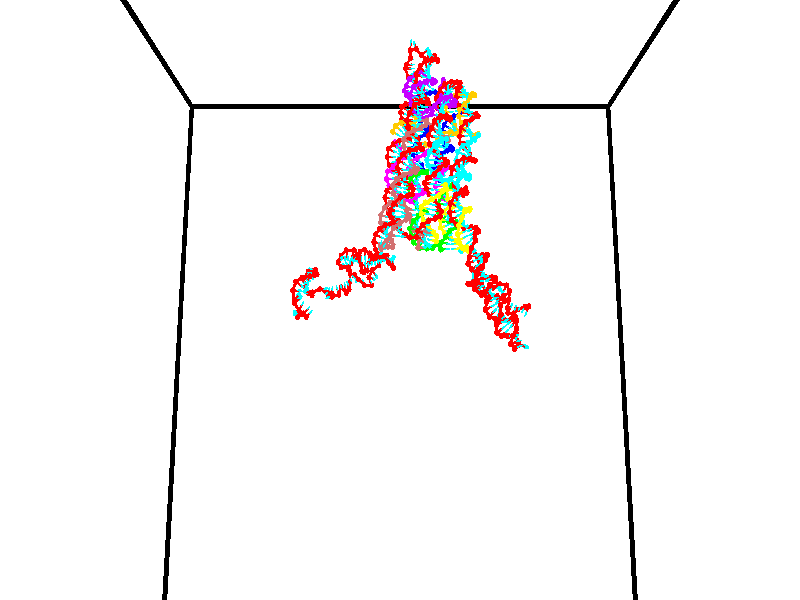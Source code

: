 // switches for output
#declare DRAW_BASES = 1; // possible values are 0, 1; only relevant for DNA ribbons
#declare DRAW_BASES_TYPE = 3; // possible values are 1, 2, 3; only relevant for DNA ribbons
#declare DRAW_FOG = 0; // set to 1 to enable fog

#include "colors.inc"

#include "transforms.inc"
background { rgb <1, 1, 1>}

#default {
   normal{
       ripples 0.25
       frequency 0.20
       turbulence 0.2
       lambda 5
   }
	finish {
		phong 0.1
		phong_size 40.
	}
}

// original window dimensions: 1024x640


// camera settings

camera {
	sky <0, 0.179814, -0.983701>
	up <0, 0.179814, -0.983701>
	right 1.6 * <1, 0, 0>
	location <35, 94.9851, 44.8844>
	look_at <35, 29.7336, 32.9568>
	direction <0, -65.2515, -11.9276>
	angle 67.0682
}


# declare cpy_camera_pos = <35, 94.9851, 44.8844>;
# if (DRAW_FOG = 1)
fog {
	fog_type 2
	up vnormalize(cpy_camera_pos)
	color rgbt<1,1,1,0.3>
	distance 1e-5
	fog_alt 3e-3
	fog_offset 56
}
# end


// LIGHTS

# declare lum = 6;
global_settings {
	ambient_light rgb lum * <0.05, 0.05, 0.05>
	max_trace_level 15
}# declare cpy_direct_light_amount = 0.25;
light_source
{	1000 * <-1, -1.16352, -0.803886>,
	rgb lum * cpy_direct_light_amount
	parallel
}

light_source
{	1000 * <1, 1.16352, 0.803886>,
	rgb lum * cpy_direct_light_amount
	parallel
}

// strand 0

// nucleotide -1

// particle -1
sphere {
	<24.628922, 34.751579, 35.360622> 0.250000
	pigment { color rgbt <1,0,0,0> }
	no_shadow
}
cylinder {
	<24.544815, 35.087860, 35.161018>,  <24.494350, 35.289627, 35.041256>, 0.100000
	pigment { color rgbt <1,0,0,0> }
	no_shadow
}
cylinder {
	<24.544815, 35.087860, 35.161018>,  <24.628922, 34.751579, 35.360622>, 0.100000
	pigment { color rgbt <1,0,0,0> }
	no_shadow
}

// particle -1
sphere {
	<24.544815, 35.087860, 35.161018> 0.100000
	pigment { color rgbt <1,0,0,0> }
	no_shadow
}
sphere {
	0, 1
	scale<0.080000,0.200000,0.300000>
	matrix <0.506541, 0.530253, 0.679889,
		0.836184, -0.109812, -0.537343,
		-0.210267, 0.840698, -0.499013,
		24.481735, 35.340069, 35.011314>
	pigment { color rgbt <0,1,1,0> }
	no_shadow
}
cylinder {
	<25.151848, 35.211765, 35.119682>,  <24.628922, 34.751579, 35.360622>, 0.130000
	pigment { color rgbt <1,0,0,0> }
	no_shadow
}

// nucleotide -1

// particle -1
sphere {
	<25.151848, 35.211765, 35.119682> 0.250000
	pigment { color rgbt <1,0,0,0> }
	no_shadow
}
cylinder {
	<24.837543, 35.447151, 35.195881>,  <24.648960, 35.588383, 35.241600>, 0.100000
	pigment { color rgbt <1,0,0,0> }
	no_shadow
}
cylinder {
	<24.837543, 35.447151, 35.195881>,  <25.151848, 35.211765, 35.119682>, 0.100000
	pigment { color rgbt <1,0,0,0> }
	no_shadow
}

// particle -1
sphere {
	<24.837543, 35.447151, 35.195881> 0.100000
	pigment { color rgbt <1,0,0,0> }
	no_shadow
}
sphere {
	0, 1
	scale<0.080000,0.200000,0.300000>
	matrix <0.511446, 0.444943, 0.735152,
		0.347854, 0.675080, -0.650588,
		-0.785761, 0.588467, 0.190492,
		24.601816, 35.623692, 35.253029>
	pigment { color rgbt <0,1,1,0> }
	no_shadow
}
cylinder {
	<25.682552, 35.692188, 35.466988>,  <25.151848, 35.211765, 35.119682>, 0.130000
	pigment { color rgbt <1,0,0,0> }
	no_shadow
}

// nucleotide -1

// particle -1
sphere {
	<25.682552, 35.692188, 35.466988> 0.250000
	pigment { color rgbt <1,0,0,0> }
	no_shadow
}
cylinder {
	<25.962996, 35.894238, 35.265675>,  <26.131262, 36.015469, 35.144886>, 0.100000
	pigment { color rgbt <1,0,0,0> }
	no_shadow
}
cylinder {
	<25.962996, 35.894238, 35.265675>,  <25.682552, 35.692188, 35.466988>, 0.100000
	pigment { color rgbt <1,0,0,0> }
	no_shadow
}

// particle -1
sphere {
	<25.962996, 35.894238, 35.265675> 0.100000
	pigment { color rgbt <1,0,0,0> }
	no_shadow
}
sphere {
	0, 1
	scale<0.080000,0.200000,0.300000>
	matrix <-0.693260, 0.317737, -0.646865,
		-0.166838, 0.802428, 0.572953,
		0.701110, 0.505126, -0.503281,
		26.173328, 36.045776, 35.114689>
	pigment { color rgbt <0,1,1,0> }
	no_shadow
}
cylinder {
	<25.492090, 36.408939, 35.303925>,  <25.682552, 35.692188, 35.466988>, 0.130000
	pigment { color rgbt <1,0,0,0> }
	no_shadow
}

// nucleotide -1

// particle -1
sphere {
	<25.492090, 36.408939, 35.303925> 0.250000
	pigment { color rgbt <1,0,0,0> }
	no_shadow
}
cylinder {
	<25.740534, 36.259384, 35.028408>,  <25.889601, 36.169651, 34.863098>, 0.100000
	pigment { color rgbt <1,0,0,0> }
	no_shadow
}
cylinder {
	<25.740534, 36.259384, 35.028408>,  <25.492090, 36.408939, 35.303925>, 0.100000
	pigment { color rgbt <1,0,0,0> }
	no_shadow
}

// particle -1
sphere {
	<25.740534, 36.259384, 35.028408> 0.100000
	pigment { color rgbt <1,0,0,0> }
	no_shadow
}
sphere {
	0, 1
	scale<0.080000,0.200000,0.300000>
	matrix <-0.640817, 0.263689, -0.720987,
		0.451195, 0.889199, -0.075814,
		0.621110, -0.373888, -0.688789,
		25.926867, 36.147217, 34.821770>
	pigment { color rgbt <0,1,1,0> }
	no_shadow
}
cylinder {
	<24.976643, 35.943092, 34.972305>,  <25.492090, 36.408939, 35.303925>, 0.130000
	pigment { color rgbt <1,0,0,0> }
	no_shadow
}

// nucleotide -1

// particle -1
sphere {
	<24.976643, 35.943092, 34.972305> 0.250000
	pigment { color rgbt <1,0,0,0> }
	no_shadow
}
cylinder {
	<25.200777, 36.099678, 34.680340>,  <25.335258, 36.193630, 34.505161>, 0.100000
	pigment { color rgbt <1,0,0,0> }
	no_shadow
}
cylinder {
	<25.200777, 36.099678, 34.680340>,  <24.976643, 35.943092, 34.972305>, 0.100000
	pigment { color rgbt <1,0,0,0> }
	no_shadow
}

// particle -1
sphere {
	<25.200777, 36.099678, 34.680340> 0.100000
	pigment { color rgbt <1,0,0,0> }
	no_shadow
}
sphere {
	0, 1
	scale<0.080000,0.200000,0.300000>
	matrix <0.790132, 0.011676, 0.612825,
		0.248422, -0.920119, -0.302767,
		0.560337, 0.391465, -0.729916,
		25.368877, 36.217117, 34.461365>
	pigment { color rgbt <0,1,1,0> }
	no_shadow
}
cylinder {
	<24.544611, 36.144592, 34.396580>,  <24.976643, 35.943092, 34.972305>, 0.130000
	pigment { color rgbt <1,0,0,0> }
	no_shadow
}

// nucleotide -1

// particle -1
sphere {
	<24.544611, 36.144592, 34.396580> 0.250000
	pigment { color rgbt <1,0,0,0> }
	no_shadow
}
cylinder {
	<24.859684, 36.224369, 34.163418>,  <25.048729, 36.272236, 34.023521>, 0.100000
	pigment { color rgbt <1,0,0,0> }
	no_shadow
}
cylinder {
	<24.859684, 36.224369, 34.163418>,  <24.544611, 36.144592, 34.396580>, 0.100000
	pigment { color rgbt <1,0,0,0> }
	no_shadow
}

// particle -1
sphere {
	<24.859684, 36.224369, 34.163418> 0.100000
	pigment { color rgbt <1,0,0,0> }
	no_shadow
}
sphere {
	0, 1
	scale<0.080000,0.200000,0.300000>
	matrix <-0.276608, -0.730934, -0.623878,
		-0.550493, 0.652654, -0.520577,
		0.787684, 0.199444, -0.582903,
		25.095989, 36.284203, 33.988548>
	pigment { color rgbt <0,1,1,0> }
	no_shadow
}
cylinder {
	<24.422606, 35.608154, 33.984688>,  <24.544611, 36.144592, 34.396580>, 0.130000
	pigment { color rgbt <1,0,0,0> }
	no_shadow
}

// nucleotide -1

// particle -1
sphere {
	<24.422606, 35.608154, 33.984688> 0.250000
	pigment { color rgbt <1,0,0,0> }
	no_shadow
}
cylinder {
	<24.710123, 35.814880, 33.798679>,  <24.882633, 35.938915, 33.687077>, 0.100000
	pigment { color rgbt <1,0,0,0> }
	no_shadow
}
cylinder {
	<24.710123, 35.814880, 33.798679>,  <24.422606, 35.608154, 33.984688>, 0.100000
	pigment { color rgbt <1,0,0,0> }
	no_shadow
}

// particle -1
sphere {
	<24.710123, 35.814880, 33.798679> 0.100000
	pigment { color rgbt <1,0,0,0> }
	no_shadow
}
sphere {
	0, 1
	scale<0.080000,0.200000,0.300000>
	matrix <0.074105, -0.722018, -0.687894,
		-0.691263, 0.459994, -0.557280,
		0.718794, 0.516813, -0.465016,
		24.925760, 35.969925, 33.659176>
	pigment { color rgbt <0,1,1,0> }
	no_shadow
}
cylinder {
	<24.263662, 35.711113, 33.248363>,  <24.422606, 35.608154, 33.984688>, 0.130000
	pigment { color rgbt <1,0,0,0> }
	no_shadow
}

// nucleotide -1

// particle -1
sphere {
	<24.263662, 35.711113, 33.248363> 0.250000
	pigment { color rgbt <1,0,0,0> }
	no_shadow
}
cylinder {
	<24.663031, 35.723167, 33.267326>,  <24.902651, 35.730400, 33.278702>, 0.100000
	pigment { color rgbt <1,0,0,0> }
	no_shadow
}
cylinder {
	<24.663031, 35.723167, 33.267326>,  <24.263662, 35.711113, 33.248363>, 0.100000
	pigment { color rgbt <1,0,0,0> }
	no_shadow
}

// particle -1
sphere {
	<24.663031, 35.723167, 33.267326> 0.100000
	pigment { color rgbt <1,0,0,0> }
	no_shadow
}
sphere {
	0, 1
	scale<0.080000,0.200000,0.300000>
	matrix <0.055481, -0.397206, -0.916051,
		-0.008777, 0.917235, -0.398251,
		0.998421, 0.030135, 0.047403,
		24.962557, 35.732208, 33.281548>
	pigment { color rgbt <0,1,1,0> }
	no_shadow
}
cylinder {
	<24.585262, 35.912868, 32.533890>,  <24.263662, 35.711113, 33.248363>, 0.130000
	pigment { color rgbt <1,0,0,0> }
	no_shadow
}

// nucleotide -1

// particle -1
sphere {
	<24.585262, 35.912868, 32.533890> 0.250000
	pigment { color rgbt <1,0,0,0> }
	no_shadow
}
cylinder {
	<24.893513, 35.727634, 32.709019>,  <25.078463, 35.616493, 32.814095>, 0.100000
	pigment { color rgbt <1,0,0,0> }
	no_shadow
}
cylinder {
	<24.893513, 35.727634, 32.709019>,  <24.585262, 35.912868, 32.533890>, 0.100000
	pigment { color rgbt <1,0,0,0> }
	no_shadow
}

// particle -1
sphere {
	<24.893513, 35.727634, 32.709019> 0.100000
	pigment { color rgbt <1,0,0,0> }
	no_shadow
}
sphere {
	0, 1
	scale<0.080000,0.200000,0.300000>
	matrix <0.235296, -0.431718, -0.870778,
		0.592259, 0.774063, -0.223732,
		0.770626, -0.463083, 0.437823,
		25.124701, 35.588711, 32.840366>
	pigment { color rgbt <0,1,1,0> }
	no_shadow
}
cylinder {
	<25.229452, 36.123100, 32.251610>,  <24.585262, 35.912868, 32.533890>, 0.130000
	pigment { color rgbt <1,0,0,0> }
	no_shadow
}

// nucleotide -1

// particle -1
sphere {
	<25.229452, 36.123100, 32.251610> 0.250000
	pigment { color rgbt <1,0,0,0> }
	no_shadow
}
cylinder {
	<25.281988, 35.754230, 32.397129>,  <25.313511, 35.532909, 32.484440>, 0.100000
	pigment { color rgbt <1,0,0,0> }
	no_shadow
}
cylinder {
	<25.281988, 35.754230, 32.397129>,  <25.229452, 36.123100, 32.251610>, 0.100000
	pigment { color rgbt <1,0,0,0> }
	no_shadow
}

// particle -1
sphere {
	<25.281988, 35.754230, 32.397129> 0.100000
	pigment { color rgbt <1,0,0,0> }
	no_shadow
}
sphere {
	0, 1
	scale<0.080000,0.200000,0.300000>
	matrix <0.391698, -0.288842, -0.873581,
		0.910671, 0.257237, 0.323275,
		0.131342, -0.922171, 0.363800,
		25.321390, 35.477581, 32.506268>
	pigment { color rgbt <0,1,1,0> }
	no_shadow
}
cylinder {
	<25.997742, 35.985676, 32.094185>,  <25.229452, 36.123100, 32.251610>, 0.130000
	pigment { color rgbt <1,0,0,0> }
	no_shadow
}

// nucleotide -1

// particle -1
sphere {
	<25.997742, 35.985676, 32.094185> 0.250000
	pigment { color rgbt <1,0,0,0> }
	no_shadow
}
cylinder {
	<25.839493, 35.630207, 32.186909>,  <25.744543, 35.416924, 32.242542>, 0.100000
	pigment { color rgbt <1,0,0,0> }
	no_shadow
}
cylinder {
	<25.839493, 35.630207, 32.186909>,  <25.997742, 35.985676, 32.094185>, 0.100000
	pigment { color rgbt <1,0,0,0> }
	no_shadow
}

// particle -1
sphere {
	<25.839493, 35.630207, 32.186909> 0.100000
	pigment { color rgbt <1,0,0,0> }
	no_shadow
}
sphere {
	0, 1
	scale<0.080000,0.200000,0.300000>
	matrix <0.381118, -0.388505, -0.838935,
		0.835602, -0.243554, 0.492392,
		-0.395623, -0.888676, 0.231813,
		25.720806, 35.363605, 32.256454>
	pigment { color rgbt <0,1,1,0> }
	no_shadow
}
cylinder {
	<26.402948, 35.512173, 31.885954>,  <25.997742, 35.985676, 32.094185>, 0.130000
	pigment { color rgbt <1,0,0,0> }
	no_shadow
}

// nucleotide -1

// particle -1
sphere {
	<26.402948, 35.512173, 31.885954> 0.250000
	pigment { color rgbt <1,0,0,0> }
	no_shadow
}
cylinder {
	<26.042933, 35.338425, 31.900078>,  <25.826923, 35.234177, 31.908552>, 0.100000
	pigment { color rgbt <1,0,0,0> }
	no_shadow
}
cylinder {
	<26.042933, 35.338425, 31.900078>,  <26.402948, 35.512173, 31.885954>, 0.100000
	pigment { color rgbt <1,0,0,0> }
	no_shadow
}

// particle -1
sphere {
	<26.042933, 35.338425, 31.900078> 0.100000
	pigment { color rgbt <1,0,0,0> }
	no_shadow
}
sphere {
	0, 1
	scale<0.080000,0.200000,0.300000>
	matrix <0.226329, -0.535120, -0.813893,
		0.372427, -0.724546, 0.579941,
		-0.900041, -0.434373, 0.035308,
		25.772921, 35.208115, 31.910669>
	pigment { color rgbt <0,1,1,0> }
	no_shadow
}
cylinder {
	<26.543139, 34.825359, 31.688143>,  <26.402948, 35.512173, 31.885954>, 0.130000
	pigment { color rgbt <1,0,0,0> }
	no_shadow
}

// nucleotide -1

// particle -1
sphere {
	<26.543139, 34.825359, 31.688143> 0.250000
	pigment { color rgbt <1,0,0,0> }
	no_shadow
}
cylinder {
	<26.156540, 34.910538, 31.630816>,  <25.924582, 34.961643, 31.596418>, 0.100000
	pigment { color rgbt <1,0,0,0> }
	no_shadow
}
cylinder {
	<26.156540, 34.910538, 31.630816>,  <26.543139, 34.825359, 31.688143>, 0.100000
	pigment { color rgbt <1,0,0,0> }
	no_shadow
}

// particle -1
sphere {
	<26.156540, 34.910538, 31.630816> 0.100000
	pigment { color rgbt <1,0,0,0> }
	no_shadow
}
sphere {
	0, 1
	scale<0.080000,0.200000,0.300000>
	matrix <0.088332, -0.248324, -0.964641,
		-0.240981, -0.944987, 0.221198,
		-0.966502, 0.212921, -0.143314,
		25.866590, 34.974422, 31.587820>
	pigment { color rgbt <0,1,1,0> }
	no_shadow
}
cylinder {
	<26.323004, 34.386276, 31.198801>,  <26.543139, 34.825359, 31.688143>, 0.130000
	pigment { color rgbt <1,0,0,0> }
	no_shadow
}

// nucleotide -1

// particle -1
sphere {
	<26.323004, 34.386276, 31.198801> 0.250000
	pigment { color rgbt <1,0,0,0> }
	no_shadow
}
cylinder {
	<26.075550, 34.700546, 31.198719>,  <25.927078, 34.889111, 31.198669>, 0.100000
	pigment { color rgbt <1,0,0,0> }
	no_shadow
}
cylinder {
	<26.075550, 34.700546, 31.198719>,  <26.323004, 34.386276, 31.198801>, 0.100000
	pigment { color rgbt <1,0,0,0> }
	no_shadow
}

// particle -1
sphere {
	<26.075550, 34.700546, 31.198719> 0.100000
	pigment { color rgbt <1,0,0,0> }
	no_shadow
}
sphere {
	0, 1
	scale<0.080000,0.200000,0.300000>
	matrix <0.281187, 0.221162, -0.933821,
		-0.733638, -0.577751, -0.357741,
		-0.618635, 0.785679, -0.000203,
		25.889959, 34.936249, 31.198658>
	pigment { color rgbt <0,1,1,0> }
	no_shadow
}
cylinder {
	<25.535347, 34.360561, 31.341635>,  <26.323004, 34.386276, 31.198801>, 0.130000
	pigment { color rgbt <1,0,0,0> }
	no_shadow
}

// nucleotide -1

// particle -1
sphere {
	<25.535347, 34.360561, 31.341635> 0.250000
	pigment { color rgbt <1,0,0,0> }
	no_shadow
}
cylinder {
	<25.793211, 34.433010, 31.638716>,  <25.947929, 34.476479, 31.816965>, 0.100000
	pigment { color rgbt <1,0,0,0> }
	no_shadow
}
cylinder {
	<25.793211, 34.433010, 31.638716>,  <25.535347, 34.360561, 31.341635>, 0.100000
	pigment { color rgbt <1,0,0,0> }
	no_shadow
}

// particle -1
sphere {
	<25.793211, 34.433010, 31.638716> 0.100000
	pigment { color rgbt <1,0,0,0> }
	no_shadow
}
sphere {
	0, 1
	scale<0.080000,0.200000,0.300000>
	matrix <-0.724253, 0.455664, 0.517521,
		-0.244690, -0.871531, 0.424925,
		0.644659, 0.181121, 0.742705,
		25.986609, 34.487347, 31.861526>
	pigment { color rgbt <0,1,1,0> }
	no_shadow
}
cylinder {
	<25.094318, 34.311859, 31.923309>,  <25.535347, 34.360561, 31.341635>, 0.130000
	pigment { color rgbt <1,0,0,0> }
	no_shadow
}

// nucleotide -1

// particle -1
sphere {
	<25.094318, 34.311859, 31.923309> 0.250000
	pigment { color rgbt <1,0,0,0> }
	no_shadow
}
cylinder {
	<25.426859, 34.504795, 32.033730>,  <25.626383, 34.620556, 32.099983>, 0.100000
	pigment { color rgbt <1,0,0,0> }
	no_shadow
}
cylinder {
	<25.426859, 34.504795, 32.033730>,  <25.094318, 34.311859, 31.923309>, 0.100000
	pigment { color rgbt <1,0,0,0> }
	no_shadow
}

// particle -1
sphere {
	<25.426859, 34.504795, 32.033730> 0.100000
	pigment { color rgbt <1,0,0,0> }
	no_shadow
}
sphere {
	0, 1
	scale<0.080000,0.200000,0.300000>
	matrix <-0.478042, 0.367330, 0.797837,
		0.283425, -0.795248, 0.535958,
		0.831352, 0.482337, 0.276052,
		25.676264, 34.649498, 32.116547>
	pigment { color rgbt <0,1,1,0> }
	no_shadow
}
cylinder {
	<25.293631, 34.166321, 32.641781>,  <25.094318, 34.311859, 31.923309>, 0.130000
	pigment { color rgbt <1,0,0,0> }
	no_shadow
}

// nucleotide -1

// particle -1
sphere {
	<25.293631, 34.166321, 32.641781> 0.250000
	pigment { color rgbt <1,0,0,0> }
	no_shadow
}
cylinder {
	<25.455233, 34.517704, 32.539722>,  <25.552195, 34.728535, 32.478489>, 0.100000
	pigment { color rgbt <1,0,0,0> }
	no_shadow
}
cylinder {
	<25.455233, 34.517704, 32.539722>,  <25.293631, 34.166321, 32.641781>, 0.100000
	pigment { color rgbt <1,0,0,0> }
	no_shadow
}

// particle -1
sphere {
	<25.455233, 34.517704, 32.539722> 0.100000
	pigment { color rgbt <1,0,0,0> }
	no_shadow
}
sphere {
	0, 1
	scale<0.080000,0.200000,0.300000>
	matrix <-0.401972, 0.421032, 0.813112,
		0.821705, -0.225941, 0.523213,
		0.404005, 0.878455, -0.255142,
		25.576433, 34.781242, 32.463181>
	pigment { color rgbt <0,1,1,0> }
	no_shadow
}
cylinder {
	<25.659075, 34.428215, 33.221401>,  <25.293631, 34.166321, 32.641781>, 0.130000
	pigment { color rgbt <1,0,0,0> }
	no_shadow
}

// nucleotide -1

// particle -1
sphere {
	<25.659075, 34.428215, 33.221401> 0.250000
	pigment { color rgbt <1,0,0,0> }
	no_shadow
}
cylinder {
	<25.602592, 34.755714, 32.998795>,  <25.568703, 34.952213, 32.865231>, 0.100000
	pigment { color rgbt <1,0,0,0> }
	no_shadow
}
cylinder {
	<25.602592, 34.755714, 32.998795>,  <25.659075, 34.428215, 33.221401>, 0.100000
	pigment { color rgbt <1,0,0,0> }
	no_shadow
}

// particle -1
sphere {
	<25.602592, 34.755714, 32.998795> 0.100000
	pigment { color rgbt <1,0,0,0> }
	no_shadow
}
sphere {
	0, 1
	scale<0.080000,0.200000,0.300000>
	matrix <-0.138161, 0.540352, 0.830019,
		0.980292, 0.194093, 0.036817,
		-0.141207, 0.818747, -0.556519,
		25.560230, 35.001339, 32.831841>
	pigment { color rgbt <0,1,1,0> }
	no_shadow
}
cylinder {
	<26.108042, 35.041821, 33.516937>,  <25.659075, 34.428215, 33.221401>, 0.130000
	pigment { color rgbt <1,0,0,0> }
	no_shadow
}

// nucleotide -1

// particle -1
sphere {
	<26.108042, 35.041821, 33.516937> 0.250000
	pigment { color rgbt <1,0,0,0> }
	no_shadow
}
cylinder {
	<25.812017, 35.209675, 33.306713>,  <25.634403, 35.310387, 33.180580>, 0.100000
	pigment { color rgbt <1,0,0,0> }
	no_shadow
}
cylinder {
	<25.812017, 35.209675, 33.306713>,  <26.108042, 35.041821, 33.516937>, 0.100000
	pigment { color rgbt <1,0,0,0> }
	no_shadow
}

// particle -1
sphere {
	<25.812017, 35.209675, 33.306713> 0.100000
	pigment { color rgbt <1,0,0,0> }
	no_shadow
}
sphere {
	0, 1
	scale<0.080000,0.200000,0.300000>
	matrix <-0.023815, 0.764614, 0.644049,
		0.672117, 0.489152, -0.555868,
		-0.740062, 0.419638, -0.525559,
		25.589998, 35.335567, 33.149044>
	pigment { color rgbt <0,1,1,0> }
	no_shadow
}
cylinder {
	<26.238478, 35.744373, 33.406445>,  <26.108042, 35.041821, 33.516937>, 0.130000
	pigment { color rgbt <1,0,0,0> }
	no_shadow
}

// nucleotide -1

// particle -1
sphere {
	<26.238478, 35.744373, 33.406445> 0.250000
	pigment { color rgbt <1,0,0,0> }
	no_shadow
}
cylinder {
	<25.840389, 35.714897, 33.380821>,  <25.601536, 35.697212, 33.365448>, 0.100000
	pigment { color rgbt <1,0,0,0> }
	no_shadow
}
cylinder {
	<25.840389, 35.714897, 33.380821>,  <26.238478, 35.744373, 33.406445>, 0.100000
	pigment { color rgbt <1,0,0,0> }
	no_shadow
}

// particle -1
sphere {
	<25.840389, 35.714897, 33.380821> 0.100000
	pigment { color rgbt <1,0,0,0> }
	no_shadow
}
sphere {
	0, 1
	scale<0.080000,0.200000,0.300000>
	matrix <-0.097625, 0.737625, 0.668115,
		-0.001985, 0.671176, -0.741295,
		-0.995221, -0.073695, -0.064059,
		25.541822, 35.692787, 33.361603>
	pigment { color rgbt <0,1,1,0> }
	no_shadow
}
cylinder {
	<27.004629, 35.836620, 33.150955>,  <26.238478, 35.744373, 33.406445>, 0.130000
	pigment { color rgbt <1,0,0,0> }
	no_shadow
}

// nucleotide -1

// particle -1
sphere {
	<27.004629, 35.836620, 33.150955> 0.250000
	pigment { color rgbt <1,0,0,0> }
	no_shadow
}
cylinder {
	<27.353474, 36.031704, 33.166782>,  <27.562780, 36.148754, 33.176277>, 0.100000
	pigment { color rgbt <1,0,0,0> }
	no_shadow
}
cylinder {
	<27.353474, 36.031704, 33.166782>,  <27.004629, 35.836620, 33.150955>, 0.100000
	pigment { color rgbt <1,0,0,0> }
	no_shadow
}

// particle -1
sphere {
	<27.353474, 36.031704, 33.166782> 0.100000
	pigment { color rgbt <1,0,0,0> }
	no_shadow
}
sphere {
	0, 1
	scale<0.080000,0.200000,0.300000>
	matrix <0.276656, -0.558173, 0.782243,
		0.403591, -0.671256, -0.621715,
		0.872110, 0.487707, 0.039566,
		27.615107, 36.178017, 33.178654>
	pigment { color rgbt <0,1,1,0> }
	no_shadow
}
cylinder {
	<27.471592, 35.221817, 33.206303>,  <27.004629, 35.836620, 33.150955>, 0.130000
	pigment { color rgbt <1,0,0,0> }
	no_shadow
}

// nucleotide -1

// particle -1
sphere {
	<27.471592, 35.221817, 33.206303> 0.250000
	pigment { color rgbt <1,0,0,0> }
	no_shadow
}
cylinder {
	<27.579861, 35.564335, 33.382256>,  <27.644823, 35.769844, 33.487827>, 0.100000
	pigment { color rgbt <1,0,0,0> }
	no_shadow
}
cylinder {
	<27.579861, 35.564335, 33.382256>,  <27.471592, 35.221817, 33.206303>, 0.100000
	pigment { color rgbt <1,0,0,0> }
	no_shadow
}

// particle -1
sphere {
	<27.579861, 35.564335, 33.382256> 0.100000
	pigment { color rgbt <1,0,0,0> }
	no_shadow
}
sphere {
	0, 1
	scale<0.080000,0.200000,0.300000>
	matrix <0.275842, -0.506765, 0.816763,
		0.922305, -0.099739, -0.373370,
		0.270674, 0.856295, 0.439879,
		27.661062, 35.821224, 33.514221>
	pigment { color rgbt <0,1,1,0> }
	no_shadow
}
cylinder {
	<28.149912, 35.137363, 33.394138>,  <27.471592, 35.221817, 33.206303>, 0.130000
	pigment { color rgbt <1,0,0,0> }
	no_shadow
}

// nucleotide -1

// particle -1
sphere {
	<28.149912, 35.137363, 33.394138> 0.250000
	pigment { color rgbt <1,0,0,0> }
	no_shadow
}
cylinder {
	<27.936842, 35.383415, 33.626644>,  <27.809000, 35.531048, 33.766148>, 0.100000
	pigment { color rgbt <1,0,0,0> }
	no_shadow
}
cylinder {
	<27.936842, 35.383415, 33.626644>,  <28.149912, 35.137363, 33.394138>, 0.100000
	pigment { color rgbt <1,0,0,0> }
	no_shadow
}

// particle -1
sphere {
	<27.936842, 35.383415, 33.626644> 0.100000
	pigment { color rgbt <1,0,0,0> }
	no_shadow
}
sphere {
	0, 1
	scale<0.080000,0.200000,0.300000>
	matrix <0.148726, -0.608087, 0.779815,
		0.833149, 0.501837, 0.232427,
		-0.532676, 0.615134, 0.581263,
		27.777039, 35.567955, 33.801022>
	pigment { color rgbt <0,1,1,0> }
	no_shadow
}
cylinder {
	<27.745192, 34.550087, 33.529434>,  <28.149912, 35.137363, 33.394138>, 0.130000
	pigment { color rgbt <1,0,0,0> }
	no_shadow
}

// nucleotide -1

// particle -1
sphere {
	<27.745192, 34.550087, 33.529434> 0.250000
	pigment { color rgbt <1,0,0,0> }
	no_shadow
}
cylinder {
	<27.734049, 34.384953, 33.165283>,  <27.727364, 34.285873, 32.946793>, 0.100000
	pigment { color rgbt <1,0,0,0> }
	no_shadow
}
cylinder {
	<27.734049, 34.384953, 33.165283>,  <27.745192, 34.550087, 33.529434>, 0.100000
	pigment { color rgbt <1,0,0,0> }
	no_shadow
}

// particle -1
sphere {
	<27.734049, 34.384953, 33.165283> 0.100000
	pigment { color rgbt <1,0,0,0> }
	no_shadow
}
sphere {
	0, 1
	scale<0.080000,0.200000,0.300000>
	matrix <0.960113, -0.264535, 0.090583,
		-0.278223, -0.871542, 0.403740,
		-0.027857, -0.412838, -0.910379,
		27.725693, 34.261101, 32.892170>
	pigment { color rgbt <0,1,1,0> }
	no_shadow
}
cylinder {
	<27.996338, 33.765369, 33.437992>,  <27.745192, 34.550087, 33.529434>, 0.130000
	pigment { color rgbt <1,0,0,0> }
	no_shadow
}

// nucleotide -1

// particle -1
sphere {
	<27.996338, 33.765369, 33.437992> 0.250000
	pigment { color rgbt <1,0,0,0> }
	no_shadow
}
cylinder {
	<28.022573, 33.918438, 33.069370>,  <28.038315, 34.010281, 32.848198>, 0.100000
	pigment { color rgbt <1,0,0,0> }
	no_shadow
}
cylinder {
	<28.022573, 33.918438, 33.069370>,  <27.996338, 33.765369, 33.437992>, 0.100000
	pigment { color rgbt <1,0,0,0> }
	no_shadow
}

// particle -1
sphere {
	<28.022573, 33.918438, 33.069370> 0.100000
	pigment { color rgbt <1,0,0,0> }
	no_shadow
}
sphere {
	0, 1
	scale<0.080000,0.200000,0.300000>
	matrix <0.918226, -0.384649, -0.094371,
		-0.390588, -0.840005, -0.376608,
		0.065589, 0.382671, -0.921553,
		28.042250, 34.033237, 32.792904>
	pigment { color rgbt <0,1,1,0> }
	no_shadow
}
cylinder {
	<28.632549, 33.426167, 33.174522>,  <27.996338, 33.765369, 33.437992>, 0.130000
	pigment { color rgbt <1,0,0,0> }
	no_shadow
}

// nucleotide -1

// particle -1
sphere {
	<28.632549, 33.426167, 33.174522> 0.250000
	pigment { color rgbt <1,0,0,0> }
	no_shadow
}
cylinder {
	<28.559376, 33.717552, 32.910442>,  <28.515471, 33.892384, 32.751995>, 0.100000
	pigment { color rgbt <1,0,0,0> }
	no_shadow
}
cylinder {
	<28.559376, 33.717552, 32.910442>,  <28.632549, 33.426167, 33.174522>, 0.100000
	pigment { color rgbt <1,0,0,0> }
	no_shadow
}

// particle -1
sphere {
	<28.559376, 33.717552, 32.910442> 0.100000
	pigment { color rgbt <1,0,0,0> }
	no_shadow
}
sphere {
	0, 1
	scale<0.080000,0.200000,0.300000>
	matrix <0.938268, -0.071166, -0.338508,
		-0.293576, -0.681374, -0.670479,
		-0.182935, 0.728467, -0.660205,
		28.504496, 33.936092, 32.712379>
	pigment { color rgbt <0,1,1,0> }
	no_shadow
}
cylinder {
	<28.831038, 33.140583, 32.427208>,  <28.632549, 33.426167, 33.174522>, 0.130000
	pigment { color rgbt <1,0,0,0> }
	no_shadow
}

// nucleotide -1

// particle -1
sphere {
	<28.831038, 33.140583, 32.427208> 0.250000
	pigment { color rgbt <1,0,0,0> }
	no_shadow
}
cylinder {
	<28.867565, 33.535610, 32.478394>,  <28.889482, 33.772625, 32.509106>, 0.100000
	pigment { color rgbt <1,0,0,0> }
	no_shadow
}
cylinder {
	<28.867565, 33.535610, 32.478394>,  <28.831038, 33.140583, 32.427208>, 0.100000
	pigment { color rgbt <1,0,0,0> }
	no_shadow
}

// particle -1
sphere {
	<28.867565, 33.535610, 32.478394> 0.100000
	pigment { color rgbt <1,0,0,0> }
	no_shadow
}
sphere {
	0, 1
	scale<0.080000,0.200000,0.300000>
	matrix <0.978036, -0.064767, -0.198119,
		-0.187367, 0.143248, -0.971789,
		0.091320, 0.987565, 0.127966,
		28.894960, 33.831879, 32.516785>
	pigment { color rgbt <0,1,1,0> }
	no_shadow
}
cylinder {
	<29.408932, 33.147144, 32.961815>,  <28.831038, 33.140583, 32.427208>, 0.130000
	pigment { color rgbt <1,0,0,0> }
	no_shadow
}

// nucleotide -1

// particle -1
sphere {
	<29.408932, 33.147144, 32.961815> 0.250000
	pigment { color rgbt <1,0,0,0> }
	no_shadow
}
cylinder {
	<29.323830, 33.329887, 32.616325>,  <29.272768, 33.439533, 32.409031>, 0.100000
	pigment { color rgbt <1,0,0,0> }
	no_shadow
}
cylinder {
	<29.323830, 33.329887, 32.616325>,  <29.408932, 33.147144, 32.961815>, 0.100000
	pigment { color rgbt <1,0,0,0> }
	no_shadow
}

// particle -1
sphere {
	<29.323830, 33.329887, 32.616325> 0.100000
	pigment { color rgbt <1,0,0,0> }
	no_shadow
}
sphere {
	0, 1
	scale<0.080000,0.200000,0.300000>
	matrix <0.867309, -0.318813, -0.382272,
		-0.450010, -0.830446, -0.328405,
		-0.212757, 0.456855, -0.863723,
		29.260002, 33.466946, 32.357208>
	pigment { color rgbt <0,1,1,0> }
	no_shadow
}
cylinder {
	<29.649126, 32.667927, 32.528728>,  <29.408932, 33.147144, 32.961815>, 0.130000
	pigment { color rgbt <1,0,0,0> }
	no_shadow
}

// nucleotide -1

// particle -1
sphere {
	<29.649126, 32.667927, 32.528728> 0.250000
	pigment { color rgbt <1,0,0,0> }
	no_shadow
}
cylinder {
	<29.587368, 33.000313, 32.314941>,  <29.550314, 33.199745, 32.186668>, 0.100000
	pigment { color rgbt <1,0,0,0> }
	no_shadow
}
cylinder {
	<29.587368, 33.000313, 32.314941>,  <29.649126, 32.667927, 32.528728>, 0.100000
	pigment { color rgbt <1,0,0,0> }
	no_shadow
}

// particle -1
sphere {
	<29.587368, 33.000313, 32.314941> 0.100000
	pigment { color rgbt <1,0,0,0> }
	no_shadow
}
sphere {
	0, 1
	scale<0.080000,0.200000,0.300000>
	matrix <0.788465, -0.222357, -0.573481,
		-0.595387, -0.509948, -0.620860,
		-0.154393, 0.830970, -0.534464,
		29.541050, 33.249603, 32.154602>
	pigment { color rgbt <0,1,1,0> }
	no_shadow
}
cylinder {
	<29.713106, 32.517479, 31.880131>,  <29.649126, 32.667927, 32.528728>, 0.130000
	pigment { color rgbt <1,0,0,0> }
	no_shadow
}

// nucleotide -1

// particle -1
sphere {
	<29.713106, 32.517479, 31.880131> 0.250000
	pigment { color rgbt <1,0,0,0> }
	no_shadow
}
cylinder {
	<29.792086, 32.906445, 31.830446>,  <29.839474, 33.139824, 31.800636>, 0.100000
	pigment { color rgbt <1,0,0,0> }
	no_shadow
}
cylinder {
	<29.792086, 32.906445, 31.830446>,  <29.713106, 32.517479, 31.880131>, 0.100000
	pigment { color rgbt <1,0,0,0> }
	no_shadow
}

// particle -1
sphere {
	<29.792086, 32.906445, 31.830446> 0.100000
	pigment { color rgbt <1,0,0,0> }
	no_shadow
}
sphere {
	0, 1
	scale<0.080000,0.200000,0.300000>
	matrix <0.743363, -0.231118, -0.627691,
		-0.639082, 0.031603, -0.768489,
		0.197449, 0.972412, -0.124211,
		29.851320, 33.198170, 31.793182>
	pigment { color rgbt <0,1,1,0> }
	no_shadow
}
cylinder {
	<29.729979, 32.777737, 31.145498>,  <29.713106, 32.517479, 31.880131>, 0.130000
	pigment { color rgbt <1,0,0,0> }
	no_shadow
}

// nucleotide -1

// particle -1
sphere {
	<29.729979, 32.777737, 31.145498> 0.250000
	pigment { color rgbt <1,0,0,0> }
	no_shadow
}
cylinder {
	<29.981470, 32.970772, 31.389404>,  <30.132364, 33.086594, 31.535748>, 0.100000
	pigment { color rgbt <1,0,0,0> }
	no_shadow
}
cylinder {
	<29.981470, 32.970772, 31.389404>,  <29.729979, 32.777737, 31.145498>, 0.100000
	pigment { color rgbt <1,0,0,0> }
	no_shadow
}

// particle -1
sphere {
	<29.981470, 32.970772, 31.389404> 0.100000
	pigment { color rgbt <1,0,0,0> }
	no_shadow
}
sphere {
	0, 1
	scale<0.080000,0.200000,0.300000>
	matrix <0.749710, -0.167963, -0.640096,
		-0.206483, 0.859593, -0.467402,
		0.628728, 0.482585, 0.609764,
		30.170088, 33.115547, 31.572334>
	pigment { color rgbt <0,1,1,0> }
	no_shadow
}
cylinder {
	<30.202345, 32.167049, 31.121572>,  <29.729979, 32.777737, 31.145498>, 0.130000
	pigment { color rgbt <1,0,0,0> }
	no_shadow
}

// nucleotide -1

// particle -1
sphere {
	<30.202345, 32.167049, 31.121572> 0.250000
	pigment { color rgbt <1,0,0,0> }
	no_shadow
}
cylinder {
	<30.240179, 31.854042, 31.367733>,  <30.262880, 31.666237, 31.515429>, 0.100000
	pigment { color rgbt <1,0,0,0> }
	no_shadow
}
cylinder {
	<30.240179, 31.854042, 31.367733>,  <30.202345, 32.167049, 31.121572>, 0.100000
	pigment { color rgbt <1,0,0,0> }
	no_shadow
}

// particle -1
sphere {
	<30.240179, 31.854042, 31.367733> 0.100000
	pigment { color rgbt <1,0,0,0> }
	no_shadow
}
sphere {
	0, 1
	scale<0.080000,0.200000,0.300000>
	matrix <0.995465, 0.080649, -0.050452,
		-0.010152, 0.617383, 0.786597,
		0.094587, -0.782517, 0.615402,
		30.268555, 31.619287, 31.552353>
	pigment { color rgbt <0,1,1,0> }
	no_shadow
}
cylinder {
	<30.639851, 32.512798, 31.626690>,  <30.202345, 32.167049, 31.121572>, 0.130000
	pigment { color rgbt <1,0,0,0> }
	no_shadow
}

// nucleotide -1

// particle -1
sphere {
	<30.639851, 32.512798, 31.626690> 0.250000
	pigment { color rgbt <1,0,0,0> }
	no_shadow
}
cylinder {
	<30.636595, 32.113327, 31.606365>,  <30.634642, 31.873646, 31.594170>, 0.100000
	pigment { color rgbt <1,0,0,0> }
	no_shadow
}
cylinder {
	<30.636595, 32.113327, 31.606365>,  <30.639851, 32.512798, 31.626690>, 0.100000
	pigment { color rgbt <1,0,0,0> }
	no_shadow
}

// particle -1
sphere {
	<30.636595, 32.113327, 31.606365> 0.100000
	pigment { color rgbt <1,0,0,0> }
	no_shadow
}
sphere {
	0, 1
	scale<0.080000,0.200000,0.300000>
	matrix <0.999072, -0.005973, -0.042657,
		0.042297, -0.051113, 0.997797,
		-0.008140, -0.998675, -0.050813,
		30.634153, 31.813725, 31.591122>
	pigment { color rgbt <0,1,1,0> }
	no_shadow
}
cylinder {
	<31.238550, 32.217518, 32.122566>,  <30.639851, 32.512798, 31.626690>, 0.130000
	pigment { color rgbt <1,0,0,0> }
	no_shadow
}

// nucleotide -1

// particle -1
sphere {
	<31.238550, 32.217518, 32.122566> 0.250000
	pigment { color rgbt <1,0,0,0> }
	no_shadow
}
cylinder {
	<31.140734, 31.941050, 31.850542>,  <31.082045, 31.775167, 31.687328>, 0.100000
	pigment { color rgbt <1,0,0,0> }
	no_shadow
}
cylinder {
	<31.140734, 31.941050, 31.850542>,  <31.238550, 32.217518, 32.122566>, 0.100000
	pigment { color rgbt <1,0,0,0> }
	no_shadow
}

// particle -1
sphere {
	<31.140734, 31.941050, 31.850542> 0.100000
	pigment { color rgbt <1,0,0,0> }
	no_shadow
}
sphere {
	0, 1
	scale<0.080000,0.200000,0.300000>
	matrix <0.968777, -0.144591, -0.201405,
		0.040876, -0.708077, 0.704952,
		-0.244540, -0.691174, -0.680058,
		31.067371, 31.733698, 31.646524>
	pigment { color rgbt <0,1,1,0> }
	no_shadow
}
cylinder {
	<32.004047, 32.059441, 32.052166>,  <31.238550, 32.217518, 32.122566>, 0.130000
	pigment { color rgbt <1,0,0,0> }
	no_shadow
}

// nucleotide -1

// particle -1
sphere {
	<32.004047, 32.059441, 32.052166> 0.250000
	pigment { color rgbt <1,0,0,0> }
	no_shadow
}
cylinder {
	<31.973965, 32.444885, 31.949556>,  <31.955914, 32.676151, 31.887991>, 0.100000
	pigment { color rgbt <1,0,0,0> }
	no_shadow
}
cylinder {
	<31.973965, 32.444885, 31.949556>,  <32.004047, 32.059441, 32.052166>, 0.100000
	pigment { color rgbt <1,0,0,0> }
	no_shadow
}

// particle -1
sphere {
	<31.973965, 32.444885, 31.949556> 0.100000
	pigment { color rgbt <1,0,0,0> }
	no_shadow
}
sphere {
	0, 1
	scale<0.080000,0.200000,0.300000>
	matrix <0.781260, -0.102918, -0.615662,
		-0.619658, -0.246716, -0.745088,
		-0.075211, 0.963607, -0.256523,
		31.951401, 32.733967, 31.872599>
	pigment { color rgbt <0,1,1,0> }
	no_shadow
}
cylinder {
	<31.683849, 32.156342, 31.355188>,  <32.004047, 32.059441, 32.052166>, 0.130000
	pigment { color rgbt <1,0,0,0> }
	no_shadow
}

// nucleotide -1

// particle -1
sphere {
	<31.683849, 32.156342, 31.355188> 0.250000
	pigment { color rgbt <1,0,0,0> }
	no_shadow
}
cylinder {
	<31.979639, 32.388157, 31.492195>,  <32.157112, 32.527245, 31.574398>, 0.100000
	pigment { color rgbt <1,0,0,0> }
	no_shadow
}
cylinder {
	<31.979639, 32.388157, 31.492195>,  <31.683849, 32.156342, 31.355188>, 0.100000
	pigment { color rgbt <1,0,0,0> }
	no_shadow
}

// particle -1
sphere {
	<31.979639, 32.388157, 31.492195> 0.100000
	pigment { color rgbt <1,0,0,0> }
	no_shadow
}
sphere {
	0, 1
	scale<0.080000,0.200000,0.300000>
	matrix <0.669607, -0.580830, -0.462885,
		-0.069315, 0.571642, -0.817570,
		0.739474, 0.579536, 0.342515,
		32.201481, 32.562019, 31.594950>
	pigment { color rgbt <0,1,1,0> }
	no_shadow
}
cylinder {
	<32.047710, 32.430389, 30.752254>,  <31.683849, 32.156342, 31.355188>, 0.130000
	pigment { color rgbt <1,0,0,0> }
	no_shadow
}

// nucleotide -1

// particle -1
sphere {
	<32.047710, 32.430389, 30.752254> 0.250000
	pigment { color rgbt <1,0,0,0> }
	no_shadow
}
cylinder {
	<32.294865, 32.437904, 31.066671>,  <32.443157, 32.442413, 31.255322>, 0.100000
	pigment { color rgbt <1,0,0,0> }
	no_shadow
}
cylinder {
	<32.294865, 32.437904, 31.066671>,  <32.047710, 32.430389, 30.752254>, 0.100000
	pigment { color rgbt <1,0,0,0> }
	no_shadow
}

// particle -1
sphere {
	<32.294865, 32.437904, 31.066671> 0.100000
	pigment { color rgbt <1,0,0,0> }
	no_shadow
}
sphere {
	0, 1
	scale<0.080000,0.200000,0.300000>
	matrix <0.565251, -0.705526, -0.427462,
		0.546543, 0.708434, -0.446555,
		0.617885, 0.018789, 0.786044,
		32.480228, 32.443542, 31.302485>
	pigment { color rgbt <0,1,1,0> }
	no_shadow
}
cylinder {
	<32.734924, 32.120827, 30.290125>,  <32.047710, 32.430389, 30.752254>, 0.130000
	pigment { color rgbt <1,0,0,0> }
	no_shadow
}

// nucleotide -1

// particle -1
sphere {
	<32.734924, 32.120827, 30.290125> 0.250000
	pigment { color rgbt <1,0,0,0> }
	no_shadow
}
cylinder {
	<32.851669, 32.486809, 30.178648>,  <32.921715, 32.706398, 30.111761>, 0.100000
	pigment { color rgbt <1,0,0,0> }
	no_shadow
}
cylinder {
	<32.851669, 32.486809, 30.178648>,  <32.734924, 32.120827, 30.290125>, 0.100000
	pigment { color rgbt <1,0,0,0> }
	no_shadow
}

// particle -1
sphere {
	<32.851669, 32.486809, 30.178648> 0.100000
	pigment { color rgbt <1,0,0,0> }
	no_shadow
}
sphere {
	0, 1
	scale<0.080000,0.200000,0.300000>
	matrix <0.873939, -0.373507, -0.311003,
		-0.388649, -0.152790, -0.908629,
		0.291861, 0.914958, -0.278692,
		32.939228, 32.761295, 30.095039>
	pigment { color rgbt <0,1,1,0> }
	no_shadow
}
cylinder {
	<33.012344, 32.071335, 29.715359>,  <32.734924, 32.120827, 30.290125>, 0.130000
	pigment { color rgbt <1,0,0,0> }
	no_shadow
}

// nucleotide -1

// particle -1
sphere {
	<33.012344, 32.071335, 29.715359> 0.250000
	pigment { color rgbt <1,0,0,0> }
	no_shadow
}
cylinder {
	<33.178997, 32.425144, 29.799297>,  <33.278988, 32.637428, 29.849661>, 0.100000
	pigment { color rgbt <1,0,0,0> }
	no_shadow
}
cylinder {
	<33.178997, 32.425144, 29.799297>,  <33.012344, 32.071335, 29.715359>, 0.100000
	pigment { color rgbt <1,0,0,0> }
	no_shadow
}

// particle -1
sphere {
	<33.178997, 32.425144, 29.799297> 0.100000
	pigment { color rgbt <1,0,0,0> }
	no_shadow
}
sphere {
	0, 1
	scale<0.080000,0.200000,0.300000>
	matrix <0.907852, -0.392867, -0.146492,
		-0.047133, 0.251544, -0.966697,
		0.416633, 0.884523, 0.209848,
		33.303986, 32.690502, 29.862251>
	pigment { color rgbt <0,1,1,0> }
	no_shadow
}
cylinder {
	<33.627907, 32.005623, 29.319746>,  <33.012344, 32.071335, 29.715359>, 0.130000
	pigment { color rgbt <1,0,0,0> }
	no_shadow
}

// nucleotide -1

// particle -1
sphere {
	<33.627907, 32.005623, 29.319746> 0.250000
	pigment { color rgbt <1,0,0,0> }
	no_shadow
}
cylinder {
	<33.689812, 32.285793, 29.598444>,  <33.726955, 32.453896, 29.765663>, 0.100000
	pigment { color rgbt <1,0,0,0> }
	no_shadow
}
cylinder {
	<33.689812, 32.285793, 29.598444>,  <33.627907, 32.005623, 29.319746>, 0.100000
	pigment { color rgbt <1,0,0,0> }
	no_shadow
}

// particle -1
sphere {
	<33.689812, 32.285793, 29.598444> 0.100000
	pigment { color rgbt <1,0,0,0> }
	no_shadow
}
sphere {
	0, 1
	scale<0.080000,0.200000,0.300000>
	matrix <0.986536, -0.071820, -0.146930,
		-0.052873, 0.710104, -0.702109,
		0.154760, 0.700425, 0.696746,
		33.736240, 32.495922, 29.807468>
	pigment { color rgbt <0,1,1,0> }
	no_shadow
}
cylinder {
	<33.933910, 32.124508, 30.099869>,  <33.627907, 32.005623, 29.319746>, 0.130000
	pigment { color rgbt <1,0,0,0> }
	no_shadow
}

// nucleotide -1

// particle -1
sphere {
	<33.933910, 32.124508, 30.099869> 0.250000
	pigment { color rgbt <1,0,0,0> }
	no_shadow
}
cylinder {
	<34.148075, 32.331028, 29.832506>,  <34.276573, 32.454941, 29.672089>, 0.100000
	pigment { color rgbt <1,0,0,0> }
	no_shadow
}
cylinder {
	<34.148075, 32.331028, 29.832506>,  <33.933910, 32.124508, 30.099869>, 0.100000
	pigment { color rgbt <1,0,0,0> }
	no_shadow
}

// particle -1
sphere {
	<34.148075, 32.331028, 29.832506> 0.100000
	pigment { color rgbt <1,0,0,0> }
	no_shadow
}
sphere {
	0, 1
	scale<0.080000,0.200000,0.300000>
	matrix <-0.247827, 0.852598, 0.460064,
		0.807412, -0.080676, 0.584446,
		0.535414, 0.516303, -0.668404,
		34.308697, 32.485920, 29.631985>
	pigment { color rgbt <0,1,1,0> }
	no_shadow
}
cylinder {
	<34.359509, 32.525520, 30.600210>,  <33.933910, 32.124508, 30.099869>, 0.130000
	pigment { color rgbt <1,0,0,0> }
	no_shadow
}

// nucleotide -1

// particle -1
sphere {
	<34.359509, 32.525520, 30.600210> 0.250000
	pigment { color rgbt <1,0,0,0> }
	no_shadow
}
cylinder {
	<34.295887, 32.687992, 30.240273>,  <34.257713, 32.785477, 30.024309>, 0.100000
	pigment { color rgbt <1,0,0,0> }
	no_shadow
}
cylinder {
	<34.295887, 32.687992, 30.240273>,  <34.359509, 32.525520, 30.600210>, 0.100000
	pigment { color rgbt <1,0,0,0> }
	no_shadow
}

// particle -1
sphere {
	<34.295887, 32.687992, 30.240273> 0.100000
	pigment { color rgbt <1,0,0,0> }
	no_shadow
}
sphere {
	0, 1
	scale<0.080000,0.200000,0.300000>
	matrix <-0.676329, 0.619159, 0.399024,
		0.719223, 0.672056, 0.176235,
		-0.159049, 0.406180, -0.899845,
		34.248173, 32.809845, 29.970320>
	pigment { color rgbt <0,1,1,0> }
	no_shadow
}
cylinder {
	<34.247887, 33.311825, 30.745499>,  <34.359509, 32.525520, 30.600210>, 0.130000
	pigment { color rgbt <1,0,0,0> }
	no_shadow
}

// nucleotide -1

// particle -1
sphere {
	<34.247887, 33.311825, 30.745499> 0.250000
	pigment { color rgbt <1,0,0,0> }
	no_shadow
}
cylinder {
	<34.096836, 33.230633, 30.384125>,  <34.006207, 33.181915, 30.167301>, 0.100000
	pigment { color rgbt <1,0,0,0> }
	no_shadow
}
cylinder {
	<34.096836, 33.230633, 30.384125>,  <34.247887, 33.311825, 30.745499>, 0.100000
	pigment { color rgbt <1,0,0,0> }
	no_shadow
}

// particle -1
sphere {
	<34.096836, 33.230633, 30.384125> 0.100000
	pigment { color rgbt <1,0,0,0> }
	no_shadow
}
sphere {
	0, 1
	scale<0.080000,0.200000,0.300000>
	matrix <-0.727747, 0.668325, 0.154032,
		0.572522, 0.715639, -0.400099,
		-0.377628, -0.202984, -0.903435,
		33.983547, 33.169739, 30.113094>
	pigment { color rgbt <0,1,1,0> }
	no_shadow
}
cylinder {
	<33.805153, 33.796101, 30.372578>,  <34.247887, 33.311825, 30.745499>, 0.130000
	pigment { color rgbt <1,0,0,0> }
	no_shadow
}

// nucleotide -1

// particle -1
sphere {
	<33.805153, 33.796101, 30.372578> 0.250000
	pigment { color rgbt <1,0,0,0> }
	no_shadow
}
cylinder {
	<33.651295, 33.494865, 30.159069>,  <33.558979, 33.314125, 30.030964>, 0.100000
	pigment { color rgbt <1,0,0,0> }
	no_shadow
}
cylinder {
	<33.651295, 33.494865, 30.159069>,  <33.805153, 33.796101, 30.372578>, 0.100000
	pigment { color rgbt <1,0,0,0> }
	no_shadow
}

// particle -1
sphere {
	<33.651295, 33.494865, 30.159069> 0.100000
	pigment { color rgbt <1,0,0,0> }
	no_shadow
}
sphere {
	0, 1
	scale<0.080000,0.200000,0.300000>
	matrix <-0.919767, 0.263877, 0.290511,
		-0.077930, 0.602689, -0.794162,
		-0.384649, -0.753084, -0.533770,
		33.535900, 33.268940, 29.998938>
	pigment { color rgbt <0,1,1,0> }
	no_shadow
}
cylinder {
	<33.335903, 33.990726, 29.820492>,  <33.805153, 33.796101, 30.372578>, 0.130000
	pigment { color rgbt <1,0,0,0> }
	no_shadow
}

// nucleotide -1

// particle -1
sphere {
	<33.335903, 33.990726, 29.820492> 0.250000
	pigment { color rgbt <1,0,0,0> }
	no_shadow
}
cylinder {
	<33.217712, 33.620968, 29.916983>,  <33.146797, 33.399113, 29.974876>, 0.100000
	pigment { color rgbt <1,0,0,0> }
	no_shadow
}
cylinder {
	<33.217712, 33.620968, 29.916983>,  <33.335903, 33.990726, 29.820492>, 0.100000
	pigment { color rgbt <1,0,0,0> }
	no_shadow
}

// particle -1
sphere {
	<33.217712, 33.620968, 29.916983> 0.100000
	pigment { color rgbt <1,0,0,0> }
	no_shadow
}
sphere {
	0, 1
	scale<0.080000,0.200000,0.300000>
	matrix <-0.928699, 0.337149, 0.154429,
		-0.224082, -0.178397, -0.958103,
		-0.295474, -0.924395, 0.241226,
		33.129070, 33.343651, 29.989351>
	pigment { color rgbt <0,1,1,0> }
	no_shadow
}
cylinder {
	<32.646389, 33.826107, 29.568302>,  <33.335903, 33.990726, 29.820492>, 0.130000
	pigment { color rgbt <1,0,0,0> }
	no_shadow
}

// nucleotide -1

// particle -1
sphere {
	<32.646389, 33.826107, 29.568302> 0.250000
	pigment { color rgbt <1,0,0,0> }
	no_shadow
}
cylinder {
	<32.667839, 33.585846, 29.887386>,  <32.680710, 33.441689, 30.078836>, 0.100000
	pigment { color rgbt <1,0,0,0> }
	no_shadow
}
cylinder {
	<32.667839, 33.585846, 29.887386>,  <32.646389, 33.826107, 29.568302>, 0.100000
	pigment { color rgbt <1,0,0,0> }
	no_shadow
}

// particle -1
sphere {
	<32.667839, 33.585846, 29.887386> 0.100000
	pigment { color rgbt <1,0,0,0> }
	no_shadow
}
sphere {
	0, 1
	scale<0.080000,0.200000,0.300000>
	matrix <-0.885080, 0.341286, 0.316476,
		-0.462339, -0.723009, -0.513323,
		0.053625, -0.600651, 0.797711,
		32.683926, 33.405651, 30.126699>
	pigment { color rgbt <0,1,1,0> }
	no_shadow
}
cylinder {
	<32.100338, 33.292667, 29.716934>,  <32.646389, 33.826107, 29.568302>, 0.130000
	pigment { color rgbt <1,0,0,0> }
	no_shadow
}

// nucleotide -1

// particle -1
sphere {
	<32.100338, 33.292667, 29.716934> 0.250000
	pigment { color rgbt <1,0,0,0> }
	no_shadow
}
cylinder {
	<32.250969, 33.404465, 30.070221>,  <32.341347, 33.471542, 30.282192>, 0.100000
	pigment { color rgbt <1,0,0,0> }
	no_shadow
}
cylinder {
	<32.250969, 33.404465, 30.070221>,  <32.100338, 33.292667, 29.716934>, 0.100000
	pigment { color rgbt <1,0,0,0> }
	no_shadow
}

// particle -1
sphere {
	<32.250969, 33.404465, 30.070221> 0.100000
	pigment { color rgbt <1,0,0,0> }
	no_shadow
}
sphere {
	0, 1
	scale<0.080000,0.200000,0.300000>
	matrix <-0.876019, 0.417518, 0.241390,
		-0.301293, -0.864618, 0.402067,
		0.376581, 0.279489, 0.883217,
		32.363945, 33.488312, 30.335186>
	pigment { color rgbt <0,1,1,0> }
	no_shadow
}
cylinder {
	<31.715437, 33.096329, 30.318768>,  <32.100338, 33.292667, 29.716934>, 0.130000
	pigment { color rgbt <1,0,0,0> }
	no_shadow
}

// nucleotide -1

// particle -1
sphere {
	<31.715437, 33.096329, 30.318768> 0.250000
	pigment { color rgbt <1,0,0,0> }
	no_shadow
}
cylinder {
	<31.892323, 33.447273, 30.393257>,  <31.998455, 33.657841, 30.437952>, 0.100000
	pigment { color rgbt <1,0,0,0> }
	no_shadow
}
cylinder {
	<31.892323, 33.447273, 30.393257>,  <31.715437, 33.096329, 30.318768>, 0.100000
	pigment { color rgbt <1,0,0,0> }
	no_shadow
}

// particle -1
sphere {
	<31.892323, 33.447273, 30.393257> 0.100000
	pigment { color rgbt <1,0,0,0> }
	no_shadow
}
sphere {
	0, 1
	scale<0.080000,0.200000,0.300000>
	matrix <-0.890440, 0.404566, 0.208428,
		0.107527, -0.257993, 0.960145,
		0.442215, 0.877363, 0.186225,
		32.024986, 33.710484, 30.449125>
	pigment { color rgbt <0,1,1,0> }
	no_shadow
}
cylinder {
	<31.570923, 33.347488, 31.022116>,  <31.715437, 33.096329, 30.318768>, 0.130000
	pigment { color rgbt <1,0,0,0> }
	no_shadow
}

// nucleotide -1

// particle -1
sphere {
	<31.570923, 33.347488, 31.022116> 0.250000
	pigment { color rgbt <1,0,0,0> }
	no_shadow
}
cylinder {
	<31.658199, 33.674942, 30.809612>,  <31.710566, 33.871414, 30.682110>, 0.100000
	pigment { color rgbt <1,0,0,0> }
	no_shadow
}
cylinder {
	<31.658199, 33.674942, 30.809612>,  <31.570923, 33.347488, 31.022116>, 0.100000
	pigment { color rgbt <1,0,0,0> }
	no_shadow
}

// particle -1
sphere {
	<31.658199, 33.674942, 30.809612> 0.100000
	pigment { color rgbt <1,0,0,0> }
	no_shadow
}
sphere {
	0, 1
	scale<0.080000,0.200000,0.300000>
	matrix <-0.875078, 0.405098, 0.264828,
		0.432009, 0.407113, 0.804753,
		0.218189, 0.818629, -0.531262,
		31.723656, 33.920532, 30.650234>
	pigment { color rgbt <0,1,1,0> }
	no_shadow
}
cylinder {
	<31.287285, 33.961422, 31.315289>,  <31.570923, 33.347488, 31.022116>, 0.130000
	pigment { color rgbt <1,0,0,0> }
	no_shadow
}

// nucleotide -1

// particle -1
sphere {
	<31.287285, 33.961422, 31.315289> 0.250000
	pigment { color rgbt <1,0,0,0> }
	no_shadow
}
cylinder {
	<31.344406, 34.115425, 30.950571>,  <31.378679, 34.207829, 30.731739>, 0.100000
	pigment { color rgbt <1,0,0,0> }
	no_shadow
}
cylinder {
	<31.344406, 34.115425, 30.950571>,  <31.287285, 33.961422, 31.315289>, 0.100000
	pigment { color rgbt <1,0,0,0> }
	no_shadow
}

// particle -1
sphere {
	<31.344406, 34.115425, 30.950571> 0.100000
	pigment { color rgbt <1,0,0,0> }
	no_shadow
}
sphere {
	0, 1
	scale<0.080000,0.200000,0.300000>
	matrix <-0.826986, 0.552557, 0.103799,
		0.543783, 0.739219, 0.397310,
		0.142806, 0.385014, -0.911796,
		31.387247, 34.230930, 30.677032>
	pigment { color rgbt <0,1,1,0> }
	no_shadow
}
cylinder {
	<31.078039, 34.638428, 31.341986>,  <31.287285, 33.961422, 31.315289>, 0.130000
	pigment { color rgbt <1,0,0,0> }
	no_shadow
}

// nucleotide -1

// particle -1
sphere {
	<31.078039, 34.638428, 31.341986> 0.250000
	pigment { color rgbt <1,0,0,0> }
	no_shadow
}
cylinder {
	<31.062614, 34.543480, 30.953724>,  <31.053360, 34.486511, 30.720768>, 0.100000
	pigment { color rgbt <1,0,0,0> }
	no_shadow
}
cylinder {
	<31.062614, 34.543480, 30.953724>,  <31.078039, 34.638428, 31.341986>, 0.100000
	pigment { color rgbt <1,0,0,0> }
	no_shadow
}

// particle -1
sphere {
	<31.062614, 34.543480, 30.953724> 0.100000
	pigment { color rgbt <1,0,0,0> }
	no_shadow
}
sphere {
	0, 1
	scale<0.080000,0.200000,0.300000>
	matrix <-0.905152, 0.419820, -0.066708,
		0.423334, 0.876016, -0.231048,
		-0.038562, -0.237374, -0.970653,
		31.051046, 34.472267, 30.662529>
	pigment { color rgbt <0,1,1,0> }
	no_shadow
}
cylinder {
	<31.056585, 35.286850, 30.956694>,  <31.078039, 34.638428, 31.341986>, 0.130000
	pigment { color rgbt <1,0,0,0> }
	no_shadow
}

// nucleotide -1

// particle -1
sphere {
	<31.056585, 35.286850, 30.956694> 0.250000
	pigment { color rgbt <1,0,0,0> }
	no_shadow
}
cylinder {
	<30.897718, 35.003830, 30.722898>,  <30.802399, 34.834019, 30.582621>, 0.100000
	pigment { color rgbt <1,0,0,0> }
	no_shadow
}
cylinder {
	<30.897718, 35.003830, 30.722898>,  <31.056585, 35.286850, 30.956694>, 0.100000
	pigment { color rgbt <1,0,0,0> }
	no_shadow
}

// particle -1
sphere {
	<30.897718, 35.003830, 30.722898> 0.100000
	pigment { color rgbt <1,0,0,0> }
	no_shadow
}
sphere {
	0, 1
	scale<0.080000,0.200000,0.300000>
	matrix <-0.841993, 0.534299, -0.074653,
		0.365112, 0.462485, -0.807961,
		-0.397166, -0.707554, -0.584488,
		30.778568, 34.791565, 30.547552>
	pigment { color rgbt <0,1,1,0> }
	no_shadow
}
cylinder {
	<30.799253, 35.592331, 30.349010>,  <31.056585, 35.286850, 30.956694>, 0.130000
	pigment { color rgbt <1,0,0,0> }
	no_shadow
}

// nucleotide -1

// particle -1
sphere {
	<30.799253, 35.592331, 30.349010> 0.250000
	pigment { color rgbt <1,0,0,0> }
	no_shadow
}
cylinder {
	<30.593542, 35.252541, 30.396175>,  <30.470116, 35.048664, 30.424475>, 0.100000
	pigment { color rgbt <1,0,0,0> }
	no_shadow
}
cylinder {
	<30.593542, 35.252541, 30.396175>,  <30.799253, 35.592331, 30.349010>, 0.100000
	pigment { color rgbt <1,0,0,0> }
	no_shadow
}

// particle -1
sphere {
	<30.593542, 35.252541, 30.396175> 0.100000
	pigment { color rgbt <1,0,0,0> }
	no_shadow
}
sphere {
	0, 1
	scale<0.080000,0.200000,0.300000>
	matrix <-0.857567, 0.507772, -0.082143,
		0.009907, -0.143360, -0.989621,
		-0.514278, -0.849480, 0.117910,
		30.439259, 34.997696, 30.431549>
	pigment { color rgbt <0,1,1,0> }
	no_shadow
}
cylinder {
	<30.361111, 35.522869, 29.740021>,  <30.799253, 35.592331, 30.349010>, 0.130000
	pigment { color rgbt <1,0,0,0> }
	no_shadow
}

// nucleotide -1

// particle -1
sphere {
	<30.361111, 35.522869, 29.740021> 0.250000
	pigment { color rgbt <1,0,0,0> }
	no_shadow
}
cylinder {
	<30.209105, 35.354092, 30.069275>,  <30.117901, 35.252827, 30.266829>, 0.100000
	pigment { color rgbt <1,0,0,0> }
	no_shadow
}
cylinder {
	<30.209105, 35.354092, 30.069275>,  <30.361111, 35.522869, 29.740021>, 0.100000
	pigment { color rgbt <1,0,0,0> }
	no_shadow
}

// particle -1
sphere {
	<30.209105, 35.354092, 30.069275> 0.100000
	pigment { color rgbt <1,0,0,0> }
	no_shadow
}
sphere {
	0, 1
	scale<0.080000,0.200000,0.300000>
	matrix <-0.781592, 0.622388, -0.041800,
		-0.494673, -0.659242, -0.566303,
		-0.380016, -0.421941, 0.823136,
		30.095100, 35.227509, 30.316216>
	pigment { color rgbt <0,1,1,0> }
	no_shadow
}
cylinder {
	<29.553122, 35.591187, 29.743345>,  <30.361111, 35.522869, 29.740021>, 0.130000
	pigment { color rgbt <1,0,0,0> }
	no_shadow
}

// nucleotide -1

// particle -1
sphere {
	<29.553122, 35.591187, 29.743345> 0.250000
	pigment { color rgbt <1,0,0,0> }
	no_shadow
}
cylinder {
	<29.632532, 35.558933, 30.134054>,  <29.680178, 35.539581, 30.368479>, 0.100000
	pigment { color rgbt <1,0,0,0> }
	no_shadow
}
cylinder {
	<29.632532, 35.558933, 30.134054>,  <29.553122, 35.591187, 29.743345>, 0.100000
	pigment { color rgbt <1,0,0,0> }
	no_shadow
}

// particle -1
sphere {
	<29.632532, 35.558933, 30.134054> 0.100000
	pigment { color rgbt <1,0,0,0> }
	no_shadow
}
sphere {
	0, 1
	scale<0.080000,0.200000,0.300000>
	matrix <-0.769737, 0.604101, 0.206318,
		-0.606706, -0.792818, 0.057862,
		0.198527, -0.080636, 0.976773,
		29.692091, 35.534744, 30.427086>
	pigment { color rgbt <0,1,1,0> }
	no_shadow
}
cylinder {
	<29.010483, 35.387295, 30.184080>,  <29.553122, 35.591187, 29.743345>, 0.130000
	pigment { color rgbt <1,0,0,0> }
	no_shadow
}

// nucleotide -1

// particle -1
sphere {
	<29.010483, 35.387295, 30.184080> 0.250000
	pigment { color rgbt <1,0,0,0> }
	no_shadow
}
cylinder {
	<29.262167, 35.636444, 30.370039>,  <29.413177, 35.785934, 30.481613>, 0.100000
	pigment { color rgbt <1,0,0,0> }
	no_shadow
}
cylinder {
	<29.262167, 35.636444, 30.370039>,  <29.010483, 35.387295, 30.184080>, 0.100000
	pigment { color rgbt <1,0,0,0> }
	no_shadow
}

// particle -1
sphere {
	<29.262167, 35.636444, 30.370039> 0.100000
	pigment { color rgbt <1,0,0,0> }
	no_shadow
}
sphere {
	0, 1
	scale<0.080000,0.200000,0.300000>
	matrix <-0.755972, 0.629403, 0.179883,
		-0.180563, -0.464633, 0.866899,
		0.629209, 0.622871, 0.464896,
		29.450930, 35.823307, 30.509508>
	pigment { color rgbt <0,1,1,0> }
	no_shadow
}
cylinder {
	<28.751095, 35.548607, 30.793043>,  <29.010483, 35.387295, 30.184080>, 0.130000
	pigment { color rgbt <1,0,0,0> }
	no_shadow
}

// nucleotide -1

// particle -1
sphere {
	<28.751095, 35.548607, 30.793043> 0.250000
	pigment { color rgbt <1,0,0,0> }
	no_shadow
}
cylinder {
	<28.972086, 35.864166, 30.685413>,  <29.104681, 36.053501, 30.620834>, 0.100000
	pigment { color rgbt <1,0,0,0> }
	no_shadow
}
cylinder {
	<28.972086, 35.864166, 30.685413>,  <28.751095, 35.548607, 30.793043>, 0.100000
	pigment { color rgbt <1,0,0,0> }
	no_shadow
}

// particle -1
sphere {
	<28.972086, 35.864166, 30.685413> 0.100000
	pigment { color rgbt <1,0,0,0> }
	no_shadow
}
sphere {
	0, 1
	scale<0.080000,0.200000,0.300000>
	matrix <-0.755978, 0.610225, 0.236901,
		0.351089, 0.072533, 0.933528,
		0.552479, 0.788901, -0.269077,
		29.137829, 36.100838, 30.604691>
	pigment { color rgbt <0,1,1,0> }
	no_shadow
}
cylinder {
	<29.092636, 35.970325, 31.318611>,  <28.751095, 35.548607, 30.793043>, 0.130000
	pigment { color rgbt <1,0,0,0> }
	no_shadow
}

// nucleotide -1

// particle -1
sphere {
	<29.092636, 35.970325, 31.318611> 0.250000
	pigment { color rgbt <1,0,0,0> }
	no_shadow
}
cylinder {
	<29.015331, 35.583328, 31.253370>,  <28.968948, 35.351128, 31.214226>, 0.100000
	pigment { color rgbt <1,0,0,0> }
	no_shadow
}
cylinder {
	<29.015331, 35.583328, 31.253370>,  <29.092636, 35.970325, 31.318611>, 0.100000
	pigment { color rgbt <1,0,0,0> }
	no_shadow
}

// particle -1
sphere {
	<29.015331, 35.583328, 31.253370> 0.100000
	pigment { color rgbt <1,0,0,0> }
	no_shadow
}
sphere {
	0, 1
	scale<0.080000,0.200000,0.300000>
	matrix <0.876838, -0.095725, -0.471160,
		0.440233, -0.234072, 0.866837,
		-0.193264, -0.967495, -0.163102,
		28.957352, 35.293079, 31.204439>
	pigment { color rgbt <0,1,1,0> }
	no_shadow
}
cylinder {
	<29.765541, 35.628399, 31.289919>,  <29.092636, 35.970325, 31.318611>, 0.130000
	pigment { color rgbt <1,0,0,0> }
	no_shadow
}

// nucleotide -1

// particle -1
sphere {
	<29.765541, 35.628399, 31.289919> 0.250000
	pigment { color rgbt <1,0,0,0> }
	no_shadow
}
cylinder {
	<29.499531, 35.393791, 31.104990>,  <29.339926, 35.253029, 30.994032>, 0.100000
	pigment { color rgbt <1,0,0,0> }
	no_shadow
}
cylinder {
	<29.499531, 35.393791, 31.104990>,  <29.765541, 35.628399, 31.289919>, 0.100000
	pigment { color rgbt <1,0,0,0> }
	no_shadow
}

// particle -1
sphere {
	<29.499531, 35.393791, 31.104990> 0.100000
	pigment { color rgbt <1,0,0,0> }
	no_shadow
}
sphere {
	0, 1
	scale<0.080000,0.200000,0.300000>
	matrix <0.739752, -0.432355, -0.515593,
		0.102517, -0.684886, 0.721403,
		-0.665025, -0.586516, -0.462322,
		29.300024, 35.217838, 30.966293>
	pigment { color rgbt <0,1,1,0> }
	no_shadow
}
cylinder {
	<29.899307, 34.841312, 31.399183>,  <29.765541, 35.628399, 31.289919>, 0.130000
	pigment { color rgbt <1,0,0,0> }
	no_shadow
}

// nucleotide -1

// particle -1
sphere {
	<29.899307, 34.841312, 31.399183> 0.250000
	pigment { color rgbt <1,0,0,0> }
	no_shadow
}
cylinder {
	<29.701157, 34.883301, 31.054258>,  <29.582266, 34.908493, 30.847303>, 0.100000
	pigment { color rgbt <1,0,0,0> }
	no_shadow
}
cylinder {
	<29.701157, 34.883301, 31.054258>,  <29.899307, 34.841312, 31.399183>, 0.100000
	pigment { color rgbt <1,0,0,0> }
	no_shadow
}

// particle -1
sphere {
	<29.701157, 34.883301, 31.054258> 0.100000
	pigment { color rgbt <1,0,0,0> }
	no_shadow
}
sphere {
	0, 1
	scale<0.080000,0.200000,0.300000>
	matrix <0.753697, -0.441618, -0.486739,
		-0.431909, -0.891041, 0.139646,
		-0.495374, 0.104976, -0.862313,
		29.552544, 34.914791, 30.795565>
	pigment { color rgbt <0,1,1,0> }
	no_shadow
}
cylinder {
	<29.660078, 34.178768, 31.110777>,  <29.899307, 34.841312, 31.399183>, 0.130000
	pigment { color rgbt <1,0,0,0> }
	no_shadow
}

// nucleotide -1

// particle -1
sphere {
	<29.660078, 34.178768, 31.110777> 0.250000
	pigment { color rgbt <1,0,0,0> }
	no_shadow
}
cylinder {
	<29.761934, 34.449551, 30.834549>,  <29.823048, 34.612022, 30.668812>, 0.100000
	pigment { color rgbt <1,0,0,0> }
	no_shadow
}
cylinder {
	<29.761934, 34.449551, 30.834549>,  <29.660078, 34.178768, 31.110777>, 0.100000
	pigment { color rgbt <1,0,0,0> }
	no_shadow
}

// particle -1
sphere {
	<29.761934, 34.449551, 30.834549> 0.100000
	pigment { color rgbt <1,0,0,0> }
	no_shadow
}
sphere {
	0, 1
	scale<0.080000,0.200000,0.300000>
	matrix <0.870937, -0.470891, -0.140462,
		-0.420270, -0.565676, -0.709496,
		0.254639, 0.676958, -0.690570,
		29.838326, 34.652637, 30.627378>
	pigment { color rgbt <0,1,1,0> }
	no_shadow
}
cylinder {
	<29.903391, 33.841740, 30.508066>,  <29.660078, 34.178768, 31.110777>, 0.130000
	pigment { color rgbt <1,0,0,0> }
	no_shadow
}

// nucleotide -1

// particle -1
sphere {
	<29.903391, 33.841740, 30.508066> 0.250000
	pigment { color rgbt <1,0,0,0> }
	no_shadow
}
cylinder {
	<30.066124, 34.206253, 30.482624>,  <30.163763, 34.424961, 30.467358>, 0.100000
	pigment { color rgbt <1,0,0,0> }
	no_shadow
}
cylinder {
	<30.066124, 34.206253, 30.482624>,  <29.903391, 33.841740, 30.508066>, 0.100000
	pigment { color rgbt <1,0,0,0> }
	no_shadow
}

// particle -1
sphere {
	<30.066124, 34.206253, 30.482624> 0.100000
	pigment { color rgbt <1,0,0,0> }
	no_shadow
}
sphere {
	0, 1
	scale<0.080000,0.200000,0.300000>
	matrix <0.882360, -0.410034, -0.230895,
		-0.236492, 0.037811, -0.970897,
		0.406832, 0.911286, -0.063607,
		30.188173, 34.479637, 30.463543>
	pigment { color rgbt <0,1,1,0> }
	no_shadow
}
cylinder {
	<30.196972, 33.874249, 29.876331>,  <29.903391, 33.841740, 30.508066>, 0.130000
	pigment { color rgbt <1,0,0,0> }
	no_shadow
}

// nucleotide -1

// particle -1
sphere {
	<30.196972, 33.874249, 29.876331> 0.250000
	pigment { color rgbt <1,0,0,0> }
	no_shadow
}
cylinder {
	<30.380108, 34.133606, 30.119633>,  <30.489988, 34.289219, 30.265614>, 0.100000
	pigment { color rgbt <1,0,0,0> }
	no_shadow
}
cylinder {
	<30.380108, 34.133606, 30.119633>,  <30.196972, 33.874249, 29.876331>, 0.100000
	pigment { color rgbt <1,0,0,0> }
	no_shadow
}

// particle -1
sphere {
	<30.380108, 34.133606, 30.119633> 0.100000
	pigment { color rgbt <1,0,0,0> }
	no_shadow
}
sphere {
	0, 1
	scale<0.080000,0.200000,0.300000>
	matrix <0.887287, -0.376148, -0.266898,
		0.055737, 0.661889, -0.747526,
		0.457838, 0.648394, 0.608251,
		30.517460, 34.328125, 30.302109>
	pigment { color rgbt <0,1,1,0> }
	no_shadow
}
cylinder {
	<30.841166, 34.048248, 29.482374>,  <30.196972, 33.874249, 29.876331>, 0.130000
	pigment { color rgbt <1,0,0,0> }
	no_shadow
}

// nucleotide -1

// particle -1
sphere {
	<30.841166, 34.048248, 29.482374> 0.250000
	pigment { color rgbt <1,0,0,0> }
	no_shadow
}
cylinder {
	<30.920233, 34.203728, 29.842339>,  <30.967672, 34.297016, 30.058317>, 0.100000
	pigment { color rgbt <1,0,0,0> }
	no_shadow
}
cylinder {
	<30.920233, 34.203728, 29.842339>,  <30.841166, 34.048248, 29.482374>, 0.100000
	pigment { color rgbt <1,0,0,0> }
	no_shadow
}

// particle -1
sphere {
	<30.920233, 34.203728, 29.842339> 0.100000
	pigment { color rgbt <1,0,0,0> }
	no_shadow
}
sphere {
	0, 1
	scale<0.080000,0.200000,0.300000>
	matrix <0.966733, -0.229333, -0.113289,
		0.162345, 0.892368, -0.421099,
		0.197667, 0.388698, 0.899912,
		30.979532, 34.320335, 30.112312>
	pigment { color rgbt <0,1,1,0> }
	no_shadow
}
cylinder {
	<31.349945, 34.504253, 29.450504>,  <30.841166, 34.048248, 29.482374>, 0.130000
	pigment { color rgbt <1,0,0,0> }
	no_shadow
}

// nucleotide -1

// particle -1
sphere {
	<31.349945, 34.504253, 29.450504> 0.250000
	pigment { color rgbt <1,0,0,0> }
	no_shadow
}
cylinder {
	<31.375544, 34.436691, 29.843925>,  <31.390903, 34.396152, 30.079979>, 0.100000
	pigment { color rgbt <1,0,0,0> }
	no_shadow
}
cylinder {
	<31.375544, 34.436691, 29.843925>,  <31.349945, 34.504253, 29.450504>, 0.100000
	pigment { color rgbt <1,0,0,0> }
	no_shadow
}

// particle -1
sphere {
	<31.375544, 34.436691, 29.843925> 0.100000
	pigment { color rgbt <1,0,0,0> }
	no_shadow
}
sphere {
	0, 1
	scale<0.080000,0.200000,0.300000>
	matrix <0.964317, -0.243245, -0.104517,
		0.256898, 0.955145, 0.147312,
		0.063996, -0.168906, 0.983552,
		31.394743, 34.386021, 30.138990>
	pigment { color rgbt <0,1,1,0> }
	no_shadow
}
cylinder {
	<31.890066, 34.903927, 29.856060>,  <31.349945, 34.504253, 29.450504>, 0.130000
	pigment { color rgbt <1,0,0,0> }
	no_shadow
}

// nucleotide -1

// particle -1
sphere {
	<31.890066, 34.903927, 29.856060> 0.250000
	pigment { color rgbt <1,0,0,0> }
	no_shadow
}
cylinder {
	<31.846487, 34.560177, 30.055901>,  <31.820339, 34.353928, 30.175806>, 0.100000
	pigment { color rgbt <1,0,0,0> }
	no_shadow
}
cylinder {
	<31.846487, 34.560177, 30.055901>,  <31.890066, 34.903927, 29.856060>, 0.100000
	pigment { color rgbt <1,0,0,0> }
	no_shadow
}

// particle -1
sphere {
	<31.846487, 34.560177, 30.055901> 0.100000
	pigment { color rgbt <1,0,0,0> }
	no_shadow
}
sphere {
	0, 1
	scale<0.080000,0.200000,0.300000>
	matrix <0.993122, -0.115781, 0.017407,
		0.042885, 0.498064, 0.866079,
		-0.108945, -0.859376, 0.499604,
		31.813803, 34.302364, 30.205782>
	pigment { color rgbt <0,1,1,0> }
	no_shadow
}
cylinder {
	<32.439430, 34.913883, 30.317577>,  <31.890066, 34.903927, 29.856060>, 0.130000
	pigment { color rgbt <1,0,0,0> }
	no_shadow
}

// nucleotide -1

// particle -1
sphere {
	<32.439430, 34.913883, 30.317577> 0.250000
	pigment { color rgbt <1,0,0,0> }
	no_shadow
}
cylinder {
	<32.302193, 34.538250, 30.309429>,  <32.219849, 34.312870, 30.304541>, 0.100000
	pigment { color rgbt <1,0,0,0> }
	no_shadow
}
cylinder {
	<32.302193, 34.538250, 30.309429>,  <32.439430, 34.913883, 30.317577>, 0.100000
	pigment { color rgbt <1,0,0,0> }
	no_shadow
}

// particle -1
sphere {
	<32.302193, 34.538250, 30.309429> 0.100000
	pigment { color rgbt <1,0,0,0> }
	no_shadow
}
sphere {
	0, 1
	scale<0.080000,0.200000,0.300000>
	matrix <0.917162, -0.339612, 0.208512,
		-0.202726, 0.052858, 0.977808,
		-0.343097, -0.939079, -0.020369,
		32.199265, 34.256527, 30.303318>
	pigment { color rgbt <0,1,1,0> }
	no_shadow
}
cylinder {
	<32.957382, 35.399044, 30.218779>,  <32.439430, 34.913883, 30.317577>, 0.130000
	pigment { color rgbt <1,0,0,0> }
	no_shadow
}

// nucleotide -1

// particle -1
sphere {
	<32.957382, 35.399044, 30.218779> 0.250000
	pigment { color rgbt <1,0,0,0> }
	no_shadow
}
cylinder {
	<33.016666, 35.794056, 30.197563>,  <33.052238, 36.031063, 30.184834>, 0.100000
	pigment { color rgbt <1,0,0,0> }
	no_shadow
}
cylinder {
	<33.016666, 35.794056, 30.197563>,  <32.957382, 35.399044, 30.218779>, 0.100000
	pigment { color rgbt <1,0,0,0> }
	no_shadow
}

// particle -1
sphere {
	<33.016666, 35.794056, 30.197563> 0.100000
	pigment { color rgbt <1,0,0,0> }
	no_shadow
}
sphere {
	0, 1
	scale<0.080000,0.200000,0.300000>
	matrix <-0.002038, -0.053328, -0.998575,
		-0.988954, 0.148108, -0.005892,
		0.148211, 0.987532, -0.053041,
		33.061131, 36.090317, 30.181650>
	pigment { color rgbt <0,1,1,0> }
	no_shadow
}
cylinder {
	<32.521584, 35.626511, 29.688669>,  <32.957382, 35.399044, 30.218779>, 0.130000
	pigment { color rgbt <1,0,0,0> }
	no_shadow
}

// nucleotide -1

// particle -1
sphere {
	<32.521584, 35.626511, 29.688669> 0.250000
	pigment { color rgbt <1,0,0,0> }
	no_shadow
}
cylinder {
	<32.814854, 35.893707, 29.739637>,  <32.990818, 36.054024, 29.770218>, 0.100000
	pigment { color rgbt <1,0,0,0> }
	no_shadow
}
cylinder {
	<32.814854, 35.893707, 29.739637>,  <32.521584, 35.626511, 29.688669>, 0.100000
	pigment { color rgbt <1,0,0,0> }
	no_shadow
}

// particle -1
sphere {
	<32.814854, 35.893707, 29.739637> 0.100000
	pigment { color rgbt <1,0,0,0> }
	no_shadow
}
sphere {
	0, 1
	scale<0.080000,0.200000,0.300000>
	matrix <0.112854, 0.065256, -0.991466,
		-0.670606, 0.741302, -0.027542,
		0.733179, 0.667991, 0.127420,
		33.034809, 36.094105, 29.777863>
	pigment { color rgbt <0,1,1,0> }
	no_shadow
}
cylinder {
	<32.361458, 36.154297, 29.192938>,  <32.521584, 35.626511, 29.688669>, 0.130000
	pigment { color rgbt <1,0,0,0> }
	no_shadow
}

// nucleotide -1

// particle -1
sphere {
	<32.361458, 36.154297, 29.192938> 0.250000
	pigment { color rgbt <1,0,0,0> }
	no_shadow
}
cylinder {
	<32.748974, 36.204311, 29.278561>,  <32.981483, 36.234322, 29.329935>, 0.100000
	pigment { color rgbt <1,0,0,0> }
	no_shadow
}
cylinder {
	<32.748974, 36.204311, 29.278561>,  <32.361458, 36.154297, 29.192938>, 0.100000
	pigment { color rgbt <1,0,0,0> }
	no_shadow
}

// particle -1
sphere {
	<32.748974, 36.204311, 29.278561> 0.100000
	pigment { color rgbt <1,0,0,0> }
	no_shadow
}
sphere {
	0, 1
	scale<0.080000,0.200000,0.300000>
	matrix <0.206601, 0.069994, -0.975918,
		-0.137007, 0.989680, 0.041977,
		0.968785, 0.125035, 0.214059,
		33.039608, 36.241821, 29.342779>
	pigment { color rgbt <0,1,1,0> }
	no_shadow
}
cylinder {
	<32.557510, 36.692329, 28.689123>,  <32.361458, 36.154297, 29.192938>, 0.130000
	pigment { color rgbt <1,0,0,0> }
	no_shadow
}

// nucleotide -1

// particle -1
sphere {
	<32.557510, 36.692329, 28.689123> 0.250000
	pigment { color rgbt <1,0,0,0> }
	no_shadow
}
cylinder {
	<32.911900, 36.548042, 28.805695>,  <33.124535, 36.461472, 28.875637>, 0.100000
	pigment { color rgbt <1,0,0,0> }
	no_shadow
}
cylinder {
	<32.911900, 36.548042, 28.805695>,  <32.557510, 36.692329, 28.689123>, 0.100000
	pigment { color rgbt <1,0,0,0> }
	no_shadow
}

// particle -1
sphere {
	<32.911900, 36.548042, 28.805695> 0.100000
	pigment { color rgbt <1,0,0,0> }
	no_shadow
}
sphere {
	0, 1
	scale<0.080000,0.200000,0.300000>
	matrix <0.245984, -0.167176, -0.954748,
		0.393113, 0.917570, -0.059384,
		0.885976, -0.360717, 0.291427,
		33.177692, 36.439827, 28.893124>
	pigment { color rgbt <0,1,1,0> }
	no_shadow
}
cylinder {
	<32.960804, 36.984615, 28.302851>,  <32.557510, 36.692329, 28.689123>, 0.130000
	pigment { color rgbt <1,0,0,0> }
	no_shadow
}

// nucleotide -1

// particle -1
sphere {
	<32.960804, 36.984615, 28.302851> 0.250000
	pigment { color rgbt <1,0,0,0> }
	no_shadow
}
cylinder {
	<33.197094, 36.684967, 28.422760>,  <33.338867, 36.505180, 28.494705>, 0.100000
	pigment { color rgbt <1,0,0,0> }
	no_shadow
}
cylinder {
	<33.197094, 36.684967, 28.422760>,  <32.960804, 36.984615, 28.302851>, 0.100000
	pigment { color rgbt <1,0,0,0> }
	no_shadow
}

// particle -1
sphere {
	<33.197094, 36.684967, 28.422760> 0.100000
	pigment { color rgbt <1,0,0,0> }
	no_shadow
}
sphere {
	0, 1
	scale<0.080000,0.200000,0.300000>
	matrix <0.324560, -0.119533, -0.938282,
		0.738716, 0.651563, 0.172522,
		0.590728, -0.749118, 0.299772,
		33.374313, 36.460232, 28.512691>
	pigment { color rgbt <0,1,1,0> }
	no_shadow
}
cylinder {
	<33.542492, 37.077446, 27.973597>,  <32.960804, 36.984615, 28.302851>, 0.130000
	pigment { color rgbt <1,0,0,0> }
	no_shadow
}

// nucleotide -1

// particle -1
sphere {
	<33.542492, 37.077446, 27.973597> 0.250000
	pigment { color rgbt <1,0,0,0> }
	no_shadow
}
cylinder {
	<33.568169, 36.689758, 28.068663>,  <33.583576, 36.457146, 28.125702>, 0.100000
	pigment { color rgbt <1,0,0,0> }
	no_shadow
}
cylinder {
	<33.568169, 36.689758, 28.068663>,  <33.542492, 37.077446, 27.973597>, 0.100000
	pigment { color rgbt <1,0,0,0> }
	no_shadow
}

// particle -1
sphere {
	<33.568169, 36.689758, 28.068663> 0.100000
	pigment { color rgbt <1,0,0,0> }
	no_shadow
}
sphere {
	0, 1
	scale<0.080000,0.200000,0.300000>
	matrix <0.344695, -0.201966, -0.916731,
		0.936517, 0.140769, 0.321121,
		0.064192, -0.969223, 0.237667,
		33.587425, 36.398991, 28.139963>
	pigment { color rgbt <0,1,1,0> }
	no_shadow
}
cylinder {
	<34.252724, 36.857494, 27.751684>,  <33.542492, 37.077446, 27.973597>, 0.130000
	pigment { color rgbt <1,0,0,0> }
	no_shadow
}

// nucleotide -1

// particle -1
sphere {
	<34.252724, 36.857494, 27.751684> 0.250000
	pigment { color rgbt <1,0,0,0> }
	no_shadow
}
cylinder {
	<34.062267, 36.507332, 27.785046>,  <33.947994, 36.297234, 27.805063>, 0.100000
	pigment { color rgbt <1,0,0,0> }
	no_shadow
}
cylinder {
	<34.062267, 36.507332, 27.785046>,  <34.252724, 36.857494, 27.751684>, 0.100000
	pigment { color rgbt <1,0,0,0> }
	no_shadow
}

// particle -1
sphere {
	<34.062267, 36.507332, 27.785046> 0.100000
	pigment { color rgbt <1,0,0,0> }
	no_shadow
}
sphere {
	0, 1
	scale<0.080000,0.200000,0.300000>
	matrix <0.357497, -0.279353, -0.891155,
		0.803419, -0.394502, 0.445967,
		-0.476145, -0.875403, 0.083404,
		33.919422, 36.244713, 27.810066>
	pigment { color rgbt <0,1,1,0> }
	no_shadow
}
cylinder {
	<34.754147, 36.302002, 27.723881>,  <34.252724, 36.857494, 27.751684>, 0.130000
	pigment { color rgbt <1,0,0,0> }
	no_shadow
}

// nucleotide -1

// particle -1
sphere {
	<34.754147, 36.302002, 27.723881> 0.250000
	pigment { color rgbt <1,0,0,0> }
	no_shadow
}
cylinder {
	<34.398010, 36.174778, 27.593571>,  <34.184330, 36.098442, 27.515385>, 0.100000
	pigment { color rgbt <1,0,0,0> }
	no_shadow
}
cylinder {
	<34.398010, 36.174778, 27.593571>,  <34.754147, 36.302002, 27.723881>, 0.100000
	pigment { color rgbt <1,0,0,0> }
	no_shadow
}

// particle -1
sphere {
	<34.398010, 36.174778, 27.593571> 0.100000
	pigment { color rgbt <1,0,0,0> }
	no_shadow
}
sphere {
	0, 1
	scale<0.080000,0.200000,0.300000>
	matrix <0.404904, -0.225938, -0.886005,
		0.208199, -0.920754, 0.329946,
		-0.890340, -0.318061, -0.325777,
		34.130909, 36.079361, 27.495838>
	pigment { color rgbt <0,1,1,0> }
	no_shadow
}
cylinder {
	<34.978561, 35.776325, 27.328569>,  <34.754147, 36.302002, 27.723881>, 0.130000
	pigment { color rgbt <1,0,0,0> }
	no_shadow
}

// nucleotide -1

// particle -1
sphere {
	<34.978561, 35.776325, 27.328569> 0.250000
	pigment { color rgbt <1,0,0,0> }
	no_shadow
}
cylinder {
	<34.592075, 35.822342, 27.236315>,  <34.360184, 35.849953, 27.180962>, 0.100000
	pigment { color rgbt <1,0,0,0> }
	no_shadow
}
cylinder {
	<34.592075, 35.822342, 27.236315>,  <34.978561, 35.776325, 27.328569>, 0.100000
	pigment { color rgbt <1,0,0,0> }
	no_shadow
}

// particle -1
sphere {
	<34.592075, 35.822342, 27.236315> 0.100000
	pigment { color rgbt <1,0,0,0> }
	no_shadow
}
sphere {
	0, 1
	scale<0.080000,0.200000,0.300000>
	matrix <0.170565, -0.385459, -0.906824,
		-0.193220, -0.915526, 0.352815,
		-0.966216, 0.115038, -0.230635,
		34.302212, 35.856853, 27.167124>
	pigment { color rgbt <0,1,1,0> }
	no_shadow
}
cylinder {
	<34.849487, 35.175087, 27.021391>,  <34.978561, 35.776325, 27.328569>, 0.130000
	pigment { color rgbt <1,0,0,0> }
	no_shadow
}

// nucleotide -1

// particle -1
sphere {
	<34.849487, 35.175087, 27.021391> 0.250000
	pigment { color rgbt <1,0,0,0> }
	no_shadow
}
cylinder {
	<34.566074, 35.423367, 26.887104>,  <34.396027, 35.572334, 26.806532>, 0.100000
	pigment { color rgbt <1,0,0,0> }
	no_shadow
}
cylinder {
	<34.566074, 35.423367, 26.887104>,  <34.849487, 35.175087, 27.021391>, 0.100000
	pigment { color rgbt <1,0,0,0> }
	no_shadow
}

// particle -1
sphere {
	<34.566074, 35.423367, 26.887104> 0.100000
	pigment { color rgbt <1,0,0,0> }
	no_shadow
}
sphere {
	0, 1
	scale<0.080000,0.200000,0.300000>
	matrix <-0.003860, -0.479143, -0.877728,
		-0.705665, -0.620605, 0.341886,
		-0.708535, 0.620702, -0.335719,
		34.353512, 35.609577, 26.786388>
	pigment { color rgbt <0,1,1,0> }
	no_shadow
}
cylinder {
	<34.383514, 34.794559, 26.693312>,  <34.849487, 35.175087, 27.021391>, 0.130000
	pigment { color rgbt <1,0,0,0> }
	no_shadow
}

// nucleotide -1

// particle -1
sphere {
	<34.383514, 34.794559, 26.693312> 0.250000
	pigment { color rgbt <1,0,0,0> }
	no_shadow
}
cylinder {
	<34.309853, 35.152004, 26.529581>,  <34.265656, 35.366470, 26.431343>, 0.100000
	pigment { color rgbt <1,0,0,0> }
	no_shadow
}
cylinder {
	<34.309853, 35.152004, 26.529581>,  <34.383514, 34.794559, 26.693312>, 0.100000
	pigment { color rgbt <1,0,0,0> }
	no_shadow
}

// particle -1
sphere {
	<34.309853, 35.152004, 26.529581> 0.100000
	pigment { color rgbt <1,0,0,0> }
	no_shadow
}
sphere {
	0, 1
	scale<0.080000,0.200000,0.300000>
	matrix <0.029169, -0.411295, -0.911035,
		-0.982464, -0.179712, 0.049676,
		-0.184155, 0.893611, -0.409325,
		34.254604, 35.420086, 26.406784>
	pigment { color rgbt <0,1,1,0> }
	no_shadow
}
cylinder {
	<33.783943, 34.755604, 26.233927>,  <34.383514, 34.794559, 26.693312>, 0.130000
	pigment { color rgbt <1,0,0,0> }
	no_shadow
}

// nucleotide -1

// particle -1
sphere {
	<33.783943, 34.755604, 26.233927> 0.250000
	pigment { color rgbt <1,0,0,0> }
	no_shadow
}
cylinder {
	<34.009911, 35.064327, 26.117182>,  <34.145493, 35.249561, 26.047134>, 0.100000
	pigment { color rgbt <1,0,0,0> }
	no_shadow
}
cylinder {
	<34.009911, 35.064327, 26.117182>,  <33.783943, 34.755604, 26.233927>, 0.100000
	pigment { color rgbt <1,0,0,0> }
	no_shadow
}

// particle -1
sphere {
	<34.009911, 35.064327, 26.117182> 0.100000
	pigment { color rgbt <1,0,0,0> }
	no_shadow
}
sphere {
	0, 1
	scale<0.080000,0.200000,0.300000>
	matrix <-0.034806, -0.331105, -0.942952,
		-0.824412, 0.542849, -0.160184,
		0.564918, 0.771806, -0.291862,
		34.179386, 35.295868, 26.029623>
	pigment { color rgbt <0,1,1,0> }
	no_shadow
}
cylinder {
	<33.604824, 34.726635, 25.540297>,  <33.783943, 34.755604, 26.233927>, 0.130000
	pigment { color rgbt <1,0,0,0> }
	no_shadow
}

// nucleotide -1

// particle -1
sphere {
	<33.604824, 34.726635, 25.540297> 0.250000
	pigment { color rgbt <1,0,0,0> }
	no_shadow
}
cylinder {
	<33.903458, 34.992737, 25.543255>,  <34.082638, 35.152397, 25.545031>, 0.100000
	pigment { color rgbt <1,0,0,0> }
	no_shadow
}
cylinder {
	<33.903458, 34.992737, 25.543255>,  <33.604824, 34.726635, 25.540297>, 0.100000
	pigment { color rgbt <1,0,0,0> }
	no_shadow
}

// particle -1
sphere {
	<33.903458, 34.992737, 25.543255> 0.100000
	pigment { color rgbt <1,0,0,0> }
	no_shadow
}
sphere {
	0, 1
	scale<0.080000,0.200000,0.300000>
	matrix <0.179548, -0.190770, -0.965075,
		-0.640607, 0.721836, -0.261871,
		0.746582, 0.665252, 0.007396,
		34.127434, 35.192314, 25.545473>
	pigment { color rgbt <0,1,1,0> }
	no_shadow
}
cylinder {
	<33.434048, 35.190014, 24.969976>,  <33.604824, 34.726635, 25.540297>, 0.130000
	pigment { color rgbt <1,0,0,0> }
	no_shadow
}

// nucleotide -1

// particle -1
sphere {
	<33.434048, 35.190014, 24.969976> 0.250000
	pigment { color rgbt <1,0,0,0> }
	no_shadow
}
cylinder {
	<33.818668, 35.270477, 25.044752>,  <34.049442, 35.318756, 25.089617>, 0.100000
	pigment { color rgbt <1,0,0,0> }
	no_shadow
}
cylinder {
	<33.818668, 35.270477, 25.044752>,  <33.434048, 35.190014, 24.969976>, 0.100000
	pigment { color rgbt <1,0,0,0> }
	no_shadow
}

// particle -1
sphere {
	<33.818668, 35.270477, 25.044752> 0.100000
	pigment { color rgbt <1,0,0,0> }
	no_shadow
}
sphere {
	0, 1
	scale<0.080000,0.200000,0.300000>
	matrix <0.188003, 0.013977, -0.982069,
		-0.200163, 0.979459, -0.024379,
		0.961556, 0.201157, 0.186939,
		34.107136, 35.330826, 25.100834>
	pigment { color rgbt <0,1,1,0> }
	no_shadow
}
cylinder {
	<33.638409, 35.688736, 24.548712>,  <33.434048, 35.190014, 24.969976>, 0.130000
	pigment { color rgbt <1,0,0,0> }
	no_shadow
}

// nucleotide -1

// particle -1
sphere {
	<33.638409, 35.688736, 24.548712> 0.250000
	pigment { color rgbt <1,0,0,0> }
	no_shadow
}
cylinder {
	<33.976826, 35.496620, 24.641256>,  <34.179878, 35.381351, 24.696783>, 0.100000
	pigment { color rgbt <1,0,0,0> }
	no_shadow
}
cylinder {
	<33.976826, 35.496620, 24.641256>,  <33.638409, 35.688736, 24.548712>, 0.100000
	pigment { color rgbt <1,0,0,0> }
	no_shadow
}

// particle -1
sphere {
	<33.976826, 35.496620, 24.641256> 0.100000
	pigment { color rgbt <1,0,0,0> }
	no_shadow
}
sphere {
	0, 1
	scale<0.080000,0.200000,0.300000>
	matrix <0.257041, -0.012698, -0.966317,
		0.467051, 0.877018, 0.112711,
		0.846046, -0.480290, 0.231360,
		34.230640, 35.352531, 24.710665>
	pigment { color rgbt <0,1,1,0> }
	no_shadow
}
cylinder {
	<34.176311, 36.135818, 24.330572>,  <33.638409, 35.688736, 24.548712>, 0.130000
	pigment { color rgbt <1,0,0,0> }
	no_shadow
}

// nucleotide -1

// particle -1
sphere {
	<34.176311, 36.135818, 24.330572> 0.250000
	pigment { color rgbt <1,0,0,0> }
	no_shadow
}
cylinder {
	<34.328022, 35.765770, 24.337564>,  <34.419048, 35.543743, 24.341761>, 0.100000
	pigment { color rgbt <1,0,0,0> }
	no_shadow
}
cylinder {
	<34.328022, 35.765770, 24.337564>,  <34.176311, 36.135818, 24.330572>, 0.100000
	pigment { color rgbt <1,0,0,0> }
	no_shadow
}

// particle -1
sphere {
	<34.328022, 35.765770, 24.337564> 0.100000
	pigment { color rgbt <1,0,0,0> }
	no_shadow
}
sphere {
	0, 1
	scale<0.080000,0.200000,0.300000>
	matrix <0.326520, 0.116142, -0.938028,
		0.865756, 0.361481, 0.346119,
		0.379278, -0.925117, 0.017480,
		34.441807, 35.488235, 24.342808>
	pigment { color rgbt <0,1,1,0> }
	no_shadow
}
cylinder {
	<34.910351, 36.141994, 24.029680>,  <34.176311, 36.135818, 24.330572>, 0.130000
	pigment { color rgbt <1,0,0,0> }
	no_shadow
}

// nucleotide -1

// particle -1
sphere {
	<34.910351, 36.141994, 24.029680> 0.250000
	pigment { color rgbt <1,0,0,0> }
	no_shadow
}
cylinder {
	<34.816692, 35.753235, 24.020048>,  <34.760498, 35.519978, 24.014269>, 0.100000
	pigment { color rgbt <1,0,0,0> }
	no_shadow
}
cylinder {
	<34.816692, 35.753235, 24.020048>,  <34.910351, 36.141994, 24.029680>, 0.100000
	pigment { color rgbt <1,0,0,0> }
	no_shadow
}

// particle -1
sphere {
	<34.816692, 35.753235, 24.020048> 0.100000
	pigment { color rgbt <1,0,0,0> }
	no_shadow
}
sphere {
	0, 1
	scale<0.080000,0.200000,0.300000>
	matrix <0.249803, -0.036209, -0.967620,
		0.939560, -0.232581, 0.251262,
		-0.234148, -0.971903, -0.024079,
		34.746449, 35.461662, 24.012825>
	pigment { color rgbt <0,1,1,0> }
	no_shadow
}
cylinder {
	<35.450848, 35.794891, 23.568031>,  <34.910351, 36.141994, 24.029680>, 0.130000
	pigment { color rgbt <1,0,0,0> }
	no_shadow
}

// nucleotide -1

// particle -1
sphere {
	<35.450848, 35.794891, 23.568031> 0.250000
	pigment { color rgbt <1,0,0,0> }
	no_shadow
}
cylinder {
	<35.118244, 35.573925, 23.591452>,  <34.918682, 35.441345, 23.605503>, 0.100000
	pigment { color rgbt <1,0,0,0> }
	no_shadow
}
cylinder {
	<35.118244, 35.573925, 23.591452>,  <35.450848, 35.794891, 23.568031>, 0.100000
	pigment { color rgbt <1,0,0,0> }
	no_shadow
}

// particle -1
sphere {
	<35.118244, 35.573925, 23.591452> 0.100000
	pigment { color rgbt <1,0,0,0> }
	no_shadow
}
sphere {
	0, 1
	scale<0.080000,0.200000,0.300000>
	matrix <0.118373, -0.279178, -0.952915,
		0.542751, -0.785428, 0.297530,
		-0.831511, -0.552415, 0.058551,
		34.868790, 35.408199, 23.609016>
	pigment { color rgbt <0,1,1,0> }
	no_shadow
}
cylinder {
	<35.617172, 35.152676, 23.154680>,  <35.450848, 35.794891, 23.568031>, 0.130000
	pigment { color rgbt <1,0,0,0> }
	no_shadow
}

// nucleotide -1

// particle -1
sphere {
	<35.617172, 35.152676, 23.154680> 0.250000
	pigment { color rgbt <1,0,0,0> }
	no_shadow
}
cylinder {
	<35.220898, 35.187279, 23.196758>,  <34.983135, 35.208042, 23.222004>, 0.100000
	pigment { color rgbt <1,0,0,0> }
	no_shadow
}
cylinder {
	<35.220898, 35.187279, 23.196758>,  <35.617172, 35.152676, 23.154680>, 0.100000
	pigment { color rgbt <1,0,0,0> }
	no_shadow
}

// particle -1
sphere {
	<35.220898, 35.187279, 23.196758> 0.100000
	pigment { color rgbt <1,0,0,0> }
	no_shadow
}
sphere {
	0, 1
	scale<0.080000,0.200000,0.300000>
	matrix <-0.120827, -0.201815, -0.971942,
		-0.062850, -0.975596, 0.210387,
		-0.990682, 0.086507, 0.105194,
		34.923695, 35.213230, 23.228317>
	pigment { color rgbt <0,1,1,0> }
	no_shadow
}
cylinder {
	<35.394020, 34.611595, 22.754734>,  <35.617172, 35.152676, 23.154680>, 0.130000
	pigment { color rgbt <1,0,0,0> }
	no_shadow
}

// nucleotide -1

// particle -1
sphere {
	<35.394020, 34.611595, 22.754734> 0.250000
	pigment { color rgbt <1,0,0,0> }
	no_shadow
}
cylinder {
	<35.068077, 34.841293, 22.786360>,  <34.872509, 34.979111, 22.805336>, 0.100000
	pigment { color rgbt <1,0,0,0> }
	no_shadow
}
cylinder {
	<35.068077, 34.841293, 22.786360>,  <35.394020, 34.611595, 22.754734>, 0.100000
	pigment { color rgbt <1,0,0,0> }
	no_shadow
}

// particle -1
sphere {
	<35.068077, 34.841293, 22.786360> 0.100000
	pigment { color rgbt <1,0,0,0> }
	no_shadow
}
sphere {
	0, 1
	scale<0.080000,0.200000,0.300000>
	matrix <-0.208431, -0.162991, -0.964360,
		-0.540889, -0.802297, 0.252504,
		-0.814859, 0.574242, 0.079063,
		34.823620, 35.013565, 22.810080>
	pigment { color rgbt <0,1,1,0> }
	no_shadow
}
cylinder {
	<34.936565, 34.169983, 22.481615>,  <35.394020, 34.611595, 22.754734>, 0.130000
	pigment { color rgbt <1,0,0,0> }
	no_shadow
}

// nucleotide -1

// particle -1
sphere {
	<34.936565, 34.169983, 22.481615> 0.250000
	pigment { color rgbt <1,0,0,0> }
	no_shadow
}
cylinder {
	<34.803108, 34.545128, 22.443451>,  <34.723034, 34.770214, 22.420551>, 0.100000
	pigment { color rgbt <1,0,0,0> }
	no_shadow
}
cylinder {
	<34.803108, 34.545128, 22.443451>,  <34.936565, 34.169983, 22.481615>, 0.100000
	pigment { color rgbt <1,0,0,0> }
	no_shadow
}

// particle -1
sphere {
	<34.803108, 34.545128, 22.443451> 0.100000
	pigment { color rgbt <1,0,0,0> }
	no_shadow
}
sphere {
	0, 1
	scale<0.080000,0.200000,0.300000>
	matrix <-0.156925, -0.155054, -0.975363,
		-0.929547, -0.310449, 0.198906,
		-0.333642, 0.937859, -0.095413,
		34.703014, 34.826485, 22.414827>
	pigment { color rgbt <0,1,1,0> }
	no_shadow
}
cylinder {
	<34.238628, 34.191589, 22.184643>,  <34.936565, 34.169983, 22.481615>, 0.130000
	pigment { color rgbt <1,0,0,0> }
	no_shadow
}

// nucleotide -1

// particle -1
sphere {
	<34.238628, 34.191589, 22.184643> 0.250000
	pigment { color rgbt <1,0,0,0> }
	no_shadow
}
cylinder {
	<34.369347, 34.559135, 22.096193>,  <34.447777, 34.779663, 22.043123>, 0.100000
	pigment { color rgbt <1,0,0,0> }
	no_shadow
}
cylinder {
	<34.369347, 34.559135, 22.096193>,  <34.238628, 34.191589, 22.184643>, 0.100000
	pigment { color rgbt <1,0,0,0> }
	no_shadow
}

// particle -1
sphere {
	<34.369347, 34.559135, 22.096193> 0.100000
	pigment { color rgbt <1,0,0,0> }
	no_shadow
}
sphere {
	0, 1
	scale<0.080000,0.200000,0.300000>
	matrix <-0.236737, -0.146924, -0.960400,
		-0.914965, 0.366201, 0.169515,
		0.326794, 0.918863, -0.221124,
		34.467384, 34.834793, 22.029856>
	pigment { color rgbt <0,1,1,0> }
	no_shadow
}
cylinder {
	<33.825188, 34.398666, 21.700125>,  <34.238628, 34.191589, 22.184643>, 0.130000
	pigment { color rgbt <1,0,0,0> }
	no_shadow
}

// nucleotide -1

// particle -1
sphere {
	<33.825188, 34.398666, 21.700125> 0.250000
	pigment { color rgbt <1,0,0,0> }
	no_shadow
}
cylinder {
	<34.121899, 34.665356, 21.671173>,  <34.299927, 34.825371, 21.653803>, 0.100000
	pigment { color rgbt <1,0,0,0> }
	no_shadow
}
cylinder {
	<34.121899, 34.665356, 21.671173>,  <33.825188, 34.398666, 21.700125>, 0.100000
	pigment { color rgbt <1,0,0,0> }
	no_shadow
}

// particle -1
sphere {
	<34.121899, 34.665356, 21.671173> 0.100000
	pigment { color rgbt <1,0,0,0> }
	no_shadow
}
sphere {
	0, 1
	scale<0.080000,0.200000,0.300000>
	matrix <-0.086939, -0.011414, -0.996148,
		-0.664986, 0.745214, 0.049498,
		0.741779, 0.666728, -0.072378,
		34.344433, 34.865376, 21.649460>
	pigment { color rgbt <0,1,1,0> }
	no_shadow
}
cylinder {
	<33.661385, 34.803406, 21.152601>,  <33.825188, 34.398666, 21.700125>, 0.130000
	pigment { color rgbt <1,0,0,0> }
	no_shadow
}

// nucleotide -1

// particle -1
sphere {
	<33.661385, 34.803406, 21.152601> 0.250000
	pigment { color rgbt <1,0,0,0> }
	no_shadow
}
cylinder {
	<34.047913, 34.901894, 21.182522>,  <34.279831, 34.960987, 21.200474>, 0.100000
	pigment { color rgbt <1,0,0,0> }
	no_shadow
}
cylinder {
	<34.047913, 34.901894, 21.182522>,  <33.661385, 34.803406, 21.152601>, 0.100000
	pigment { color rgbt <1,0,0,0> }
	no_shadow
}

// particle -1
sphere {
	<34.047913, 34.901894, 21.182522> 0.100000
	pigment { color rgbt <1,0,0,0> }
	no_shadow
}
sphere {
	0, 1
	scale<0.080000,0.200000,0.300000>
	matrix <0.054053, 0.089984, -0.994475,
		-0.251591, 0.965028, 0.073645,
		0.966323, 0.246220, 0.074802,
		34.337811, 34.975761, 21.204962>
	pigment { color rgbt <0,1,1,0> }
	no_shadow
}
cylinder {
	<33.789326, 35.308685, 20.598213>,  <33.661385, 34.803406, 21.152601>, 0.130000
	pigment { color rgbt <1,0,0,0> }
	no_shadow
}

// nucleotide -1

// particle -1
sphere {
	<33.789326, 35.308685, 20.598213> 0.250000
	pigment { color rgbt <1,0,0,0> }
	no_shadow
}
cylinder {
	<34.155380, 35.182205, 20.698244>,  <34.375011, 35.106316, 20.758263>, 0.100000
	pigment { color rgbt <1,0,0,0> }
	no_shadow
}
cylinder {
	<34.155380, 35.182205, 20.698244>,  <33.789326, 35.308685, 20.598213>, 0.100000
	pigment { color rgbt <1,0,0,0> }
	no_shadow
}

// particle -1
sphere {
	<34.155380, 35.182205, 20.698244> 0.100000
	pigment { color rgbt <1,0,0,0> }
	no_shadow
}
sphere {
	0, 1
	scale<0.080000,0.200000,0.300000>
	matrix <0.238979, -0.074078, -0.968195,
		0.324672, 0.945795, 0.007775,
		0.915138, -0.316204, 0.250076,
		34.429920, 35.087345, 20.773268>
	pigment { color rgbt <0,1,1,0> }
	no_shadow
}
cylinder {
	<34.281902, 35.863262, 20.390661>,  <33.789326, 35.308685, 20.598213>, 0.130000
	pigment { color rgbt <1,0,0,0> }
	no_shadow
}

// nucleotide -1

// particle -1
sphere {
	<34.281902, 35.863262, 20.390661> 0.250000
	pigment { color rgbt <1,0,0,0> }
	no_shadow
}
cylinder {
	<34.481941, 35.517567, 20.412527>,  <34.601963, 35.310150, 20.425646>, 0.100000
	pigment { color rgbt <1,0,0,0> }
	no_shadow
}
cylinder {
	<34.481941, 35.517567, 20.412527>,  <34.281902, 35.863262, 20.390661>, 0.100000
	pigment { color rgbt <1,0,0,0> }
	no_shadow
}

// particle -1
sphere {
	<34.481941, 35.517567, 20.412527> 0.100000
	pigment { color rgbt <1,0,0,0> }
	no_shadow
}
sphere {
	0, 1
	scale<0.080000,0.200000,0.300000>
	matrix <0.311925, 0.120891, -0.942384,
		0.807840, 0.488334, 0.330036,
		0.500097, -0.864243, 0.054663,
		34.631969, 35.258293, 20.428926>
	pigment { color rgbt <0,1,1,0> }
	no_shadow
}
cylinder {
	<34.929882, 35.988483, 20.109285>,  <34.281902, 35.863262, 20.390661>, 0.130000
	pigment { color rgbt <1,0,0,0> }
	no_shadow
}

// nucleotide -1

// particle -1
sphere {
	<34.929882, 35.988483, 20.109285> 0.250000
	pigment { color rgbt <1,0,0,0> }
	no_shadow
}
cylinder {
	<34.945015, 35.589027, 20.123652>,  <34.954094, 35.349354, 20.132271>, 0.100000
	pigment { color rgbt <1,0,0,0> }
	no_shadow
}
cylinder {
	<34.945015, 35.589027, 20.123652>,  <34.929882, 35.988483, 20.109285>, 0.100000
	pigment { color rgbt <1,0,0,0> }
	no_shadow
}

// particle -1
sphere {
	<34.945015, 35.589027, 20.123652> 0.100000
	pigment { color rgbt <1,0,0,0> }
	no_shadow
}
sphere {
	0, 1
	scale<0.080000,0.200000,0.300000>
	matrix <0.453789, -0.014856, -0.890985,
		0.890306, 0.050003, 0.452609,
		0.037828, -0.998639, 0.035917,
		34.956364, 35.289436, 20.134426>
	pigment { color rgbt <0,1,1,0> }
	no_shadow
}
cylinder {
	<35.560261, 35.824177, 19.915499>,  <34.929882, 35.988483, 20.109285>, 0.130000
	pigment { color rgbt <1,0,0,0> }
	no_shadow
}

// nucleotide -1

// particle -1
sphere {
	<35.560261, 35.824177, 19.915499> 0.250000
	pigment { color rgbt <1,0,0,0> }
	no_shadow
}
cylinder {
	<35.342873, 35.498558, 19.833546>,  <35.212440, 35.303188, 19.784374>, 0.100000
	pigment { color rgbt <1,0,0,0> }
	no_shadow
}
cylinder {
	<35.342873, 35.498558, 19.833546>,  <35.560261, 35.824177, 19.915499>, 0.100000
	pigment { color rgbt <1,0,0,0> }
	no_shadow
}

// particle -1
sphere {
	<35.342873, 35.498558, 19.833546> 0.100000
	pigment { color rgbt <1,0,0,0> }
	no_shadow
}
sphere {
	0, 1
	scale<0.080000,0.200000,0.300000>
	matrix <0.474903, -0.096908, -0.874686,
		0.692178, -0.572662, 0.439258,
		-0.543468, -0.814044, -0.204881,
		35.179832, 35.254345, 19.772081>
	pigment { color rgbt <0,1,1,0> }
	no_shadow
}
cylinder {
	<36.007645, 35.281082, 19.740618>,  <35.560261, 35.824177, 19.915499>, 0.130000
	pigment { color rgbt <1,0,0,0> }
	no_shadow
}

// nucleotide -1

// particle -1
sphere {
	<36.007645, 35.281082, 19.740618> 0.250000
	pigment { color rgbt <1,0,0,0> }
	no_shadow
}
cylinder {
	<35.649036, 35.196289, 19.585018>,  <35.433872, 35.145412, 19.491659>, 0.100000
	pigment { color rgbt <1,0,0,0> }
	no_shadow
}
cylinder {
	<35.649036, 35.196289, 19.585018>,  <36.007645, 35.281082, 19.740618>, 0.100000
	pigment { color rgbt <1,0,0,0> }
	no_shadow
}

// particle -1
sphere {
	<35.649036, 35.196289, 19.585018> 0.100000
	pigment { color rgbt <1,0,0,0> }
	no_shadow
}
sphere {
	0, 1
	scale<0.080000,0.200000,0.300000>
	matrix <0.419590, -0.124598, -0.899122,
		0.142130, -0.969298, 0.200650,
		-0.896517, -0.211983, -0.388998,
		35.380081, 35.132694, 19.468319>
	pigment { color rgbt <0,1,1,0> }
	no_shadow
}
cylinder {
	<36.066654, 34.582924, 19.333305>,  <36.007645, 35.281082, 19.740618>, 0.130000
	pigment { color rgbt <1,0,0,0> }
	no_shadow
}

// nucleotide -1

// particle -1
sphere {
	<36.066654, 34.582924, 19.333305> 0.250000
	pigment { color rgbt <1,0,0,0> }
	no_shadow
}
cylinder {
	<35.749844, 34.795094, 19.212420>,  <35.559757, 34.922398, 19.139889>, 0.100000
	pigment { color rgbt <1,0,0,0> }
	no_shadow
}
cylinder {
	<35.749844, 34.795094, 19.212420>,  <36.066654, 34.582924, 19.333305>, 0.100000
	pigment { color rgbt <1,0,0,0> }
	no_shadow
}

// particle -1
sphere {
	<35.749844, 34.795094, 19.212420> 0.100000
	pigment { color rgbt <1,0,0,0> }
	no_shadow
}
sphere {
	0, 1
	scale<0.080000,0.200000,0.300000>
	matrix <0.326837, -0.049692, -0.943774,
		-0.515621, -0.846273, -0.134006,
		-0.792031, 0.530427, -0.302215,
		35.512234, 34.954220, 19.121756>
	pigment { color rgbt <0,1,1,0> }
	no_shadow
}
cylinder {
	<35.887711, 34.236061, 18.767229>,  <36.066654, 34.582924, 19.333305>, 0.130000
	pigment { color rgbt <1,0,0,0> }
	no_shadow
}

// nucleotide -1

// particle -1
sphere {
	<35.887711, 34.236061, 18.767229> 0.250000
	pigment { color rgbt <1,0,0,0> }
	no_shadow
}
cylinder {
	<35.728527, 34.602089, 18.741062>,  <35.633015, 34.821705, 18.725363>, 0.100000
	pigment { color rgbt <1,0,0,0> }
	no_shadow
}
cylinder {
	<35.728527, 34.602089, 18.741062>,  <35.887711, 34.236061, 18.767229>, 0.100000
	pigment { color rgbt <1,0,0,0> }
	no_shadow
}

// particle -1
sphere {
	<35.728527, 34.602089, 18.741062> 0.100000
	pigment { color rgbt <1,0,0,0> }
	no_shadow
}
sphere {
	0, 1
	scale<0.080000,0.200000,0.300000>
	matrix <0.232636, 0.031685, -0.972048,
		-0.887416, -0.402056, -0.225487,
		-0.397962, 0.915066, -0.065415,
		35.609138, 34.876610, 18.721437>
	pigment { color rgbt <0,1,1,0> }
	no_shadow
}
cylinder {
	<35.536606, 34.251225, 18.043142>,  <35.887711, 34.236061, 18.767229>, 0.130000
	pigment { color rgbt <1,0,0,0> }
	no_shadow
}

// nucleotide -1

// particle -1
sphere {
	<35.536606, 34.251225, 18.043142> 0.250000
	pigment { color rgbt <1,0,0,0> }
	no_shadow
}
cylinder {
	<35.581474, 34.631844, 18.157667>,  <35.608395, 34.860214, 18.226381>, 0.100000
	pigment { color rgbt <1,0,0,0> }
	no_shadow
}
cylinder {
	<35.581474, 34.631844, 18.157667>,  <35.536606, 34.251225, 18.043142>, 0.100000
	pigment { color rgbt <1,0,0,0> }
	no_shadow
}

// particle -1
sphere {
	<35.581474, 34.631844, 18.157667> 0.100000
	pigment { color rgbt <1,0,0,0> }
	no_shadow
}
sphere {
	0, 1
	scale<0.080000,0.200000,0.300000>
	matrix <0.147270, 0.269029, -0.951806,
		-0.982715, 0.148934, -0.109956,
		0.112175, 0.951547, 0.286312,
		35.615128, 34.917309, 18.243561>
	pigment { color rgbt <0,1,1,0> }
	no_shadow
}
cylinder {
	<35.177711, 34.641109, 17.518570>,  <35.536606, 34.251225, 18.043142>, 0.130000
	pigment { color rgbt <1,0,0,0> }
	no_shadow
}

// nucleotide -1

// particle -1
sphere {
	<35.177711, 34.641109, 17.518570> 0.250000
	pigment { color rgbt <1,0,0,0> }
	no_shadow
}
cylinder {
	<35.417099, 34.913662, 17.687119>,  <35.560734, 35.077194, 17.788248>, 0.100000
	pigment { color rgbt <1,0,0,0> }
	no_shadow
}
cylinder {
	<35.417099, 34.913662, 17.687119>,  <35.177711, 34.641109, 17.518570>, 0.100000
	pigment { color rgbt <1,0,0,0> }
	no_shadow
}

// particle -1
sphere {
	<35.417099, 34.913662, 17.687119> 0.100000
	pigment { color rgbt <1,0,0,0> }
	no_shadow
}
sphere {
	0, 1
	scale<0.080000,0.200000,0.300000>
	matrix <0.231590, 0.356364, -0.905191,
		-0.766941, 0.639315, 0.055472,
		0.598471, 0.681382, 0.421369,
		35.596642, 35.118076, 17.813530>
	pigment { color rgbt <0,1,1,0> }
	no_shadow
}
cylinder {
	<35.035900, 35.196568, 17.165028>,  <35.177711, 34.641109, 17.518570>, 0.130000
	pigment { color rgbt <1,0,0,0> }
	no_shadow
}

// nucleotide -1

// particle -1
sphere {
	<35.035900, 35.196568, 17.165028> 0.250000
	pigment { color rgbt <1,0,0,0> }
	no_shadow
}
cylinder {
	<35.391964, 35.296978, 17.317133>,  <35.605602, 35.357224, 17.408396>, 0.100000
	pigment { color rgbt <1,0,0,0> }
	no_shadow
}
cylinder {
	<35.391964, 35.296978, 17.317133>,  <35.035900, 35.196568, 17.165028>, 0.100000
	pigment { color rgbt <1,0,0,0> }
	no_shadow
}

// particle -1
sphere {
	<35.391964, 35.296978, 17.317133> 0.100000
	pigment { color rgbt <1,0,0,0> }
	no_shadow
}
sphere {
	0, 1
	scale<0.080000,0.200000,0.300000>
	matrix <0.259379, 0.406969, -0.875842,
		-0.374618, 0.878271, 0.297155,
		0.890159, 0.251030, 0.380263,
		35.659012, 35.372288, 17.431211>
	pigment { color rgbt <0,1,1,0> }
	no_shadow
}
cylinder {
	<35.157707, 35.849293, 16.943909>,  <35.035900, 35.196568, 17.165028>, 0.130000
	pigment { color rgbt <1,0,0,0> }
	no_shadow
}

// nucleotide -1

// particle -1
sphere {
	<35.157707, 35.849293, 16.943909> 0.250000
	pigment { color rgbt <1,0,0,0> }
	no_shadow
}
cylinder {
	<35.524193, 35.726669, 17.047115>,  <35.744083, 35.653095, 17.109039>, 0.100000
	pigment { color rgbt <1,0,0,0> }
	no_shadow
}
cylinder {
	<35.524193, 35.726669, 17.047115>,  <35.157707, 35.849293, 16.943909>, 0.100000
	pigment { color rgbt <1,0,0,0> }
	no_shadow
}

// particle -1
sphere {
	<35.524193, 35.726669, 17.047115> 0.100000
	pigment { color rgbt <1,0,0,0> }
	no_shadow
}
sphere {
	0, 1
	scale<0.080000,0.200000,0.300000>
	matrix <0.368417, 0.391326, -0.843287,
		0.157550, 0.867689, 0.471481,
		0.916213, -0.306561, 0.258017,
		35.799057, 35.634701, 17.124521>
	pigment { color rgbt <0,1,1,0> }
	no_shadow
}
cylinder {
	<35.580643, 36.441040, 16.960974>,  <35.157707, 35.849293, 16.943909>, 0.130000
	pigment { color rgbt <1,0,0,0> }
	no_shadow
}

// nucleotide -1

// particle -1
sphere {
	<35.580643, 36.441040, 16.960974> 0.250000
	pigment { color rgbt <1,0,0,0> }
	no_shadow
}
cylinder {
	<35.813961, 36.122147, 16.898777>,  <35.953953, 35.930809, 16.861460>, 0.100000
	pigment { color rgbt <1,0,0,0> }
	no_shadow
}
cylinder {
	<35.813961, 36.122147, 16.898777>,  <35.580643, 36.441040, 16.960974>, 0.100000
	pigment { color rgbt <1,0,0,0> }
	no_shadow
}

// particle -1
sphere {
	<35.813961, 36.122147, 16.898777> 0.100000
	pigment { color rgbt <1,0,0,0> }
	no_shadow
}
sphere {
	0, 1
	scale<0.080000,0.200000,0.300000>
	matrix <0.399649, 0.448345, -0.799542,
		0.707137, 0.404230, 0.580134,
		0.583299, -0.797236, -0.155492,
		35.988953, 35.882977, 16.852129>
	pigment { color rgbt <0,1,1,0> }
	no_shadow
}
cylinder {
	<36.345459, 36.683292, 16.915468>,  <35.580643, 36.441040, 16.960974>, 0.130000
	pigment { color rgbt <1,0,0,0> }
	no_shadow
}

// nucleotide -1

// particle -1
sphere {
	<36.345459, 36.683292, 16.915468> 0.250000
	pigment { color rgbt <1,0,0,0> }
	no_shadow
}
cylinder {
	<36.309162, 36.330669, 16.730160>,  <36.287384, 36.119095, 16.618975>, 0.100000
	pigment { color rgbt <1,0,0,0> }
	no_shadow
}
cylinder {
	<36.309162, 36.330669, 16.730160>,  <36.345459, 36.683292, 16.915468>, 0.100000
	pigment { color rgbt <1,0,0,0> }
	no_shadow
}

// particle -1
sphere {
	<36.309162, 36.330669, 16.730160> 0.100000
	pigment { color rgbt <1,0,0,0> }
	no_shadow
}
sphere {
	0, 1
	scale<0.080000,0.200000,0.300000>
	matrix <0.210597, 0.437685, -0.874117,
		0.973352, -0.176882, 0.145937,
		-0.090741, -0.881558, -0.463273,
		36.281940, 36.066200, 16.591179>
	pigment { color rgbt <0,1,1,0> }
	no_shadow
}
cylinder {
	<37.013554, 36.542107, 16.534582>,  <36.345459, 36.683292, 16.915468>, 0.130000
	pigment { color rgbt <1,0,0,0> }
	no_shadow
}

// nucleotide -1

// particle -1
sphere {
	<37.013554, 36.542107, 16.534582> 0.250000
	pigment { color rgbt <1,0,0,0> }
	no_shadow
}
cylinder {
	<36.723526, 36.321102, 16.370144>,  <36.549507, 36.188499, 16.271481>, 0.100000
	pigment { color rgbt <1,0,0,0> }
	no_shadow
}
cylinder {
	<36.723526, 36.321102, 16.370144>,  <37.013554, 36.542107, 16.534582>, 0.100000
	pigment { color rgbt <1,0,0,0> }
	no_shadow
}

// particle -1
sphere {
	<36.723526, 36.321102, 16.370144> 0.100000
	pigment { color rgbt <1,0,0,0> }
	no_shadow
}
sphere {
	0, 1
	scale<0.080000,0.200000,0.300000>
	matrix <0.301921, 0.281483, -0.910830,
		0.618962, -0.784536, -0.037280,
		-0.725072, -0.552513, -0.411095,
		36.506004, 36.155350, 16.246815>
	pigment { color rgbt <0,1,1,0> }
	no_shadow
}
cylinder {
	<37.372906, 36.172108, 15.977894>,  <37.013554, 36.542107, 16.534582>, 0.130000
	pigment { color rgbt <1,0,0,0> }
	no_shadow
}

// nucleotide -1

// particle -1
sphere {
	<37.372906, 36.172108, 15.977894> 0.250000
	pigment { color rgbt <1,0,0,0> }
	no_shadow
}
cylinder {
	<36.983749, 36.179100, 15.885652>,  <36.750256, 36.183296, 15.830306>, 0.100000
	pigment { color rgbt <1,0,0,0> }
	no_shadow
}
cylinder {
	<36.983749, 36.179100, 15.885652>,  <37.372906, 36.172108, 15.977894>, 0.100000
	pigment { color rgbt <1,0,0,0> }
	no_shadow
}

// particle -1
sphere {
	<36.983749, 36.179100, 15.885652> 0.100000
	pigment { color rgbt <1,0,0,0> }
	no_shadow
}
sphere {
	0, 1
	scale<0.080000,0.200000,0.300000>
	matrix <0.228679, 0.221499, -0.947968,
		0.034503, -0.975004, -0.219493,
		-0.972890, 0.017486, -0.230605,
		36.691883, 36.184345, 15.816470>
	pigment { color rgbt <0,1,1,0> }
	no_shadow
}
cylinder {
	<37.358452, 35.860672, 15.243810>,  <37.372906, 36.172108, 15.977894>, 0.130000
	pigment { color rgbt <1,0,0,0> }
	no_shadow
}

// nucleotide -1

// particle -1
sphere {
	<37.358452, 35.860672, 15.243810> 0.250000
	pigment { color rgbt <1,0,0,0> }
	no_shadow
}
cylinder {
	<37.006565, 36.043968, 15.294583>,  <36.795433, 36.153946, 15.325047>, 0.100000
	pigment { color rgbt <1,0,0,0> }
	no_shadow
}
cylinder {
	<37.006565, 36.043968, 15.294583>,  <37.358452, 35.860672, 15.243810>, 0.100000
	pigment { color rgbt <1,0,0,0> }
	no_shadow
}

// particle -1
sphere {
	<37.006565, 36.043968, 15.294583> 0.100000
	pigment { color rgbt <1,0,0,0> }
	no_shadow
}
sphere {
	0, 1
	scale<0.080000,0.200000,0.300000>
	matrix <-0.057826, 0.161865, -0.985117,
		-0.471966, -0.873965, -0.115898,
		-0.879718, 0.458240, 0.126933,
		36.742649, 36.181438, 15.332664>
	pigment { color rgbt <0,1,1,0> }
	no_shadow
}
cylinder {
	<37.097111, 35.590698, 14.656126>,  <37.358452, 35.860672, 15.243810>, 0.130000
	pigment { color rgbt <1,0,0,0> }
	no_shadow
}

// nucleotide -1

// particle -1
sphere {
	<37.097111, 35.590698, 14.656126> 0.250000
	pigment { color rgbt <1,0,0,0> }
	no_shadow
}
cylinder {
	<36.853230, 35.882793, 14.779428>,  <36.706902, 36.058048, 14.853409>, 0.100000
	pigment { color rgbt <1,0,0,0> }
	no_shadow
}
cylinder {
	<36.853230, 35.882793, 14.779428>,  <37.097111, 35.590698, 14.656126>, 0.100000
	pigment { color rgbt <1,0,0,0> }
	no_shadow
}

// particle -1
sphere {
	<36.853230, 35.882793, 14.779428> 0.100000
	pigment { color rgbt <1,0,0,0> }
	no_shadow
}
sphere {
	0, 1
	scale<0.080000,0.200000,0.300000>
	matrix <-0.208255, 0.227655, -0.951212,
		-0.764784, -0.644150, 0.013274,
		-0.609701, 0.730236, 0.308254,
		36.670319, 36.101864, 14.871903>
	pigment { color rgbt <0,1,1,0> }
	no_shadow
}
cylinder {
	<36.508877, 35.426197, 14.304689>,  <37.097111, 35.590698, 14.656126>, 0.130000
	pigment { color rgbt <1,0,0,0> }
	no_shadow
}

// nucleotide -1

// particle -1
sphere {
	<36.508877, 35.426197, 14.304689> 0.250000
	pigment { color rgbt <1,0,0,0> }
	no_shadow
}
cylinder {
	<36.490326, 35.816765, 14.389033>,  <36.479195, 36.051105, 14.439640>, 0.100000
	pigment { color rgbt <1,0,0,0> }
	no_shadow
}
cylinder {
	<36.490326, 35.816765, 14.389033>,  <36.508877, 35.426197, 14.304689>, 0.100000
	pigment { color rgbt <1,0,0,0> }
	no_shadow
}

// particle -1
sphere {
	<36.490326, 35.816765, 14.389033> 0.100000
	pigment { color rgbt <1,0,0,0> }
	no_shadow
}
sphere {
	0, 1
	scale<0.080000,0.200000,0.300000>
	matrix <-0.273746, 0.190585, -0.942730,
		-0.960684, -0.101439, 0.258452,
		-0.046373, 0.976416, 0.210860,
		36.476414, 36.109688, 14.452291>
	pigment { color rgbt <0,1,1,0> }
	no_shadow
}
cylinder {
	<35.835052, 35.812450, 14.116497>,  <36.508877, 35.426197, 14.304689>, 0.130000
	pigment { color rgbt <1,0,0,0> }
	no_shadow
}

// nucleotide -1

// particle -1
sphere {
	<35.835052, 35.812450, 14.116497> 0.250000
	pigment { color rgbt <1,0,0,0> }
	no_shadow
}
cylinder {
	<36.119545, 36.093521, 14.108534>,  <36.290241, 36.262165, 14.103756>, 0.100000
	pigment { color rgbt <1,0,0,0> }
	no_shadow
}
cylinder {
	<36.119545, 36.093521, 14.108534>,  <35.835052, 35.812450, 14.116497>, 0.100000
	pigment { color rgbt <1,0,0,0> }
	no_shadow
}

// particle -1
sphere {
	<36.119545, 36.093521, 14.108534> 0.100000
	pigment { color rgbt <1,0,0,0> }
	no_shadow
}
sphere {
	0, 1
	scale<0.080000,0.200000,0.300000>
	matrix <-0.189891, 0.164780, -0.967879,
		-0.676824, 0.692167, 0.250628,
		0.711232, 0.702675, -0.019909,
		36.332916, 36.304325, 14.102561>
	pigment { color rgbt <0,1,1,0> }
	no_shadow
}
cylinder {
	<35.584850, 36.263489, 13.571334>,  <35.835052, 35.812450, 14.116497>, 0.130000
	pigment { color rgbt <1,0,0,0> }
	no_shadow
}

// nucleotide -1

// particle -1
sphere {
	<35.584850, 36.263489, 13.571334> 0.250000
	pigment { color rgbt <1,0,0,0> }
	no_shadow
}
cylinder {
	<35.961926, 36.385204, 13.626094>,  <36.188171, 36.458233, 13.658950>, 0.100000
	pigment { color rgbt <1,0,0,0> }
	no_shadow
}
cylinder {
	<35.961926, 36.385204, 13.626094>,  <35.584850, 36.263489, 13.571334>, 0.100000
	pigment { color rgbt <1,0,0,0> }
	no_shadow
}

// particle -1
sphere {
	<35.961926, 36.385204, 13.626094> 0.100000
	pigment { color rgbt <1,0,0,0> }
	no_shadow
}
sphere {
	0, 1
	scale<0.080000,0.200000,0.300000>
	matrix <-0.007807, 0.430298, -0.902653,
		-0.333572, 0.849855, 0.408015,
		0.942692, 0.304285, 0.136901,
		36.244732, 36.476490, 13.667164>
	pigment { color rgbt <0,1,1,0> }
	no_shadow
}
cylinder {
	<35.643234, 37.031136, 13.658106>,  <35.584850, 36.263489, 13.571334>, 0.130000
	pigment { color rgbt <1,0,0,0> }
	no_shadow
}

// nucleotide -1

// particle -1
sphere {
	<35.643234, 37.031136, 13.658106> 0.250000
	pigment { color rgbt <1,0,0,0> }
	no_shadow
}
cylinder {
	<35.991726, 36.875481, 13.538415>,  <36.200821, 36.782089, 13.466600>, 0.100000
	pigment { color rgbt <1,0,0,0> }
	no_shadow
}
cylinder {
	<35.991726, 36.875481, 13.538415>,  <35.643234, 37.031136, 13.658106>, 0.100000
	pigment { color rgbt <1,0,0,0> }
	no_shadow
}

// particle -1
sphere {
	<35.991726, 36.875481, 13.538415> 0.100000
	pigment { color rgbt <1,0,0,0> }
	no_shadow
}
sphere {
	0, 1
	scale<0.080000,0.200000,0.300000>
	matrix <-0.167314, 0.337667, -0.926276,
		0.461489, 0.857060, 0.229076,
		0.871226, -0.389138, -0.299228,
		36.253094, 36.758739, 13.448647>
	pigment { color rgbt <0,1,1,0> }
	no_shadow
}
cylinder {
	<36.084797, 37.545994, 13.276159>,  <35.643234, 37.031136, 13.658106>, 0.130000
	pigment { color rgbt <1,0,0,0> }
	no_shadow
}

// nucleotide -1

// particle -1
sphere {
	<36.084797, 37.545994, 13.276159> 0.250000
	pigment { color rgbt <1,0,0,0> }
	no_shadow
}
cylinder {
	<36.172371, 37.179131, 13.142961>,  <36.224915, 36.959011, 13.063042>, 0.100000
	pigment { color rgbt <1,0,0,0> }
	no_shadow
}
cylinder {
	<36.172371, 37.179131, 13.142961>,  <36.084797, 37.545994, 13.276159>, 0.100000
	pigment { color rgbt <1,0,0,0> }
	no_shadow
}

// particle -1
sphere {
	<36.172371, 37.179131, 13.142961> 0.100000
	pigment { color rgbt <1,0,0,0> }
	no_shadow
}
sphere {
	0, 1
	scale<0.080000,0.200000,0.300000>
	matrix <-0.107143, 0.316615, -0.942484,
		0.969840, 0.242017, -0.028951,
		0.218931, -0.917160, -0.332996,
		36.238049, 36.903984, 13.043062>
	pigment { color rgbt <0,1,1,0> }
	no_shadow
}
cylinder {
	<36.034416, 38.282017, 12.975574>,  <36.084797, 37.545994, 13.276159>, 0.130000
	pigment { color rgbt <1,0,0,0> }
	no_shadow
}

// nucleotide -1

// particle -1
sphere {
	<36.034416, 38.282017, 12.975574> 0.250000
	pigment { color rgbt <1,0,0,0> }
	no_shadow
}
cylinder {
	<36.071877, 38.588516, 12.721300>,  <36.094353, 38.772415, 12.568736>, 0.100000
	pigment { color rgbt <1,0,0,0> }
	no_shadow
}
cylinder {
	<36.071877, 38.588516, 12.721300>,  <36.034416, 38.282017, 12.975574>, 0.100000
	pigment { color rgbt <1,0,0,0> }
	no_shadow
}

// particle -1
sphere {
	<36.071877, 38.588516, 12.721300> 0.100000
	pigment { color rgbt <1,0,0,0> }
	no_shadow
}
sphere {
	0, 1
	scale<0.080000,0.200000,0.300000>
	matrix <0.921352, 0.175248, 0.346983,
		0.377277, -0.618186, -0.689570,
		0.093654, 0.766246, -0.635685,
		36.099972, 38.818390, 12.530595>
	pigment { color rgbt <0,1,1,0> }
	no_shadow
}
cylinder {
	<36.675011, 38.181343, 12.794333>,  <36.034416, 38.282017, 12.975574>, 0.130000
	pigment { color rgbt <1,0,0,0> }
	no_shadow
}

// nucleotide -1

// particle -1
sphere {
	<36.675011, 38.181343, 12.794333> 0.250000
	pigment { color rgbt <1,0,0,0> }
	no_shadow
}
cylinder {
	<36.552845, 38.554520, 12.718076>,  <36.479546, 38.778427, 12.672321>, 0.100000
	pigment { color rgbt <1,0,0,0> }
	no_shadow
}
cylinder {
	<36.552845, 38.554520, 12.718076>,  <36.675011, 38.181343, 12.794333>, 0.100000
	pigment { color rgbt <1,0,0,0> }
	no_shadow
}

// particle -1
sphere {
	<36.552845, 38.554520, 12.718076> 0.100000
	pigment { color rgbt <1,0,0,0> }
	no_shadow
}
sphere {
	0, 1
	scale<0.080000,0.200000,0.300000>
	matrix <0.905010, 0.346651, 0.246555,
		0.296109, -0.097235, -0.950192,
		-0.305411, 0.932941, -0.190645,
		36.461220, 38.834400, 12.660882>
	pigment { color rgbt <0,1,1,0> }
	no_shadow
}
cylinder {
	<37.209972, 38.074863, 13.298547>,  <36.675011, 38.181343, 12.794333>, 0.130000
	pigment { color rgbt <1,0,0,0> }
	no_shadow
}

// nucleotide -1

// particle -1
sphere {
	<37.209972, 38.074863, 13.298547> 0.250000
	pigment { color rgbt <1,0,0,0> }
	no_shadow
}
cylinder {
	<37.515656, 38.083050, 13.040690>,  <37.699066, 38.087963, 12.885977>, 0.100000
	pigment { color rgbt <1,0,0,0> }
	no_shadow
}
cylinder {
	<37.515656, 38.083050, 13.040690>,  <37.209972, 38.074863, 13.298547>, 0.100000
	pigment { color rgbt <1,0,0,0> }
	no_shadow
}

// particle -1
sphere {
	<37.515656, 38.083050, 13.040690> 0.100000
	pigment { color rgbt <1,0,0,0> }
	no_shadow
}
sphere {
	0, 1
	scale<0.080000,0.200000,0.300000>
	matrix <0.486972, 0.637043, 0.597523,
		0.422892, -0.770556, 0.476870,
		0.764213, 0.020465, -0.644640,
		37.744919, 38.089188, 12.847299>
	pigment { color rgbt <0,1,1,0> }
	no_shadow
}
cylinder {
	<37.829773, 37.780350, 13.588862>,  <37.209972, 38.074863, 13.298547>, 0.130000
	pigment { color rgbt <1,0,0,0> }
	no_shadow
}

// nucleotide -1

// particle -1
sphere {
	<37.829773, 37.780350, 13.588862> 0.250000
	pigment { color rgbt <1,0,0,0> }
	no_shadow
}
cylinder {
	<37.896530, 38.071903, 13.323268>,  <37.936584, 38.246834, 13.163911>, 0.100000
	pigment { color rgbt <1,0,0,0> }
	no_shadow
}
cylinder {
	<37.896530, 38.071903, 13.323268>,  <37.829773, 37.780350, 13.588862>, 0.100000
	pigment { color rgbt <1,0,0,0> }
	no_shadow
}

// particle -1
sphere {
	<37.896530, 38.071903, 13.323268> 0.100000
	pigment { color rgbt <1,0,0,0> }
	no_shadow
}
sphere {
	0, 1
	scale<0.080000,0.200000,0.300000>
	matrix <0.496540, 0.519668, 0.695265,
		0.851818, -0.445733, -0.275188,
		0.166897, 0.728881, -0.663987,
		37.946598, 38.290569, 13.124072>
	pigment { color rgbt <0,1,1,0> }
	no_shadow
}
cylinder {
	<38.542145, 38.014427, 13.343547>,  <37.829773, 37.780350, 13.588862>, 0.130000
	pigment { color rgbt <1,0,0,0> }
	no_shadow
}

// nucleotide -1

// particle -1
sphere {
	<38.542145, 38.014427, 13.343547> 0.250000
	pigment { color rgbt <1,0,0,0> }
	no_shadow
}
cylinder {
	<38.249195, 38.280796, 13.400369>,  <38.073425, 38.440617, 13.434462>, 0.100000
	pigment { color rgbt <1,0,0,0> }
	no_shadow
}
cylinder {
	<38.249195, 38.280796, 13.400369>,  <38.542145, 38.014427, 13.343547>, 0.100000
	pigment { color rgbt <1,0,0,0> }
	no_shadow
}

// particle -1
sphere {
	<38.249195, 38.280796, 13.400369> 0.100000
	pigment { color rgbt <1,0,0,0> }
	no_shadow
}
sphere {
	0, 1
	scale<0.080000,0.200000,0.300000>
	matrix <0.332874, 0.168161, 0.927856,
		0.593989, 0.726824, -0.344824,
		-0.732374, 0.665919, 0.142055,
		38.029484, 38.480572, 13.442986>
	pigment { color rgbt <0,1,1,0> }
	no_shadow
}
cylinder {
	<38.822601, 38.389076, 13.916959>,  <38.542145, 38.014427, 13.343547>, 0.130000
	pigment { color rgbt <1,0,0,0> }
	no_shadow
}

// nucleotide -1

// particle -1
sphere {
	<38.822601, 38.389076, 13.916959> 0.250000
	pigment { color rgbt <1,0,0,0> }
	no_shadow
}
cylinder {
	<38.468838, 38.565533, 13.856009>,  <38.256580, 38.671406, 13.819440>, 0.100000
	pigment { color rgbt <1,0,0,0> }
	no_shadow
}
cylinder {
	<38.468838, 38.565533, 13.856009>,  <38.822601, 38.389076, 13.916959>, 0.100000
	pigment { color rgbt <1,0,0,0> }
	no_shadow
}

// particle -1
sphere {
	<38.468838, 38.565533, 13.856009> 0.100000
	pigment { color rgbt <1,0,0,0> }
	no_shadow
}
sphere {
	0, 1
	scale<0.080000,0.200000,0.300000>
	matrix <0.064110, 0.438215, 0.896581,
		0.462292, 0.783174, -0.415842,
		-0.884407, 0.441142, -0.152374,
		38.203514, 38.697876, 13.810297>
	pigment { color rgbt <0,1,1,0> }
	no_shadow
}
cylinder {
	<38.775234, 39.068855, 14.343998>,  <38.822601, 38.389076, 13.916959>, 0.130000
	pigment { color rgbt <1,0,0,0> }
	no_shadow
}

// nucleotide -1

// particle -1
sphere {
	<38.775234, 39.068855, 14.343998> 0.250000
	pigment { color rgbt <1,0,0,0> }
	no_shadow
}
cylinder {
	<38.430721, 38.877682, 14.274987>,  <38.224014, 38.762978, 14.233581>, 0.100000
	pigment { color rgbt <1,0,0,0> }
	no_shadow
}
cylinder {
	<38.430721, 38.877682, 14.274987>,  <38.775234, 39.068855, 14.343998>, 0.100000
	pigment { color rgbt <1,0,0,0> }
	no_shadow
}

// particle -1
sphere {
	<38.430721, 38.877682, 14.274987> 0.100000
	pigment { color rgbt <1,0,0,0> }
	no_shadow
}
sphere {
	0, 1
	scale<0.080000,0.200000,0.300000>
	matrix <-0.361734, 0.338278, 0.868744,
		-0.356843, 0.810645, -0.464240,
		-0.861285, -0.477937, -0.172526,
		38.172337, 38.734303, 14.223229>
	pigment { color rgbt <0,1,1,0> }
	no_shadow
}
cylinder {
	<38.192070, 39.479065, 14.466001>,  <38.775234, 39.068855, 14.343998>, 0.130000
	pigment { color rgbt <1,0,0,0> }
	no_shadow
}

// nucleotide -1

// particle -1
sphere {
	<38.192070, 39.479065, 14.466001> 0.250000
	pigment { color rgbt <1,0,0,0> }
	no_shadow
}
cylinder {
	<38.069775, 39.104729, 14.536115>,  <37.996399, 38.880127, 14.578183>, 0.100000
	pigment { color rgbt <1,0,0,0> }
	no_shadow
}
cylinder {
	<38.069775, 39.104729, 14.536115>,  <38.192070, 39.479065, 14.466001>, 0.100000
	pigment { color rgbt <1,0,0,0> }
	no_shadow
}

// particle -1
sphere {
	<38.069775, 39.104729, 14.536115> 0.100000
	pigment { color rgbt <1,0,0,0> }
	no_shadow
}
sphere {
	0, 1
	scale<0.080000,0.200000,0.300000>
	matrix <-0.468404, 0.308122, 0.828045,
		-0.828928, 0.171060, -0.532556,
		-0.305737, -0.935842, 0.175286,
		37.978054, 38.823975, 14.588700>
	pigment { color rgbt <0,1,1,0> }
	no_shadow
}
cylinder {
	<37.481365, 39.584522, 14.664654>,  <38.192070, 39.479065, 14.466001>, 0.130000
	pigment { color rgbt <1,0,0,0> }
	no_shadow
}

// nucleotide -1

// particle -1
sphere {
	<37.481365, 39.584522, 14.664654> 0.250000
	pigment { color rgbt <1,0,0,0> }
	no_shadow
}
cylinder {
	<37.604374, 39.226940, 14.795054>,  <37.678181, 39.012390, 14.873295>, 0.100000
	pigment { color rgbt <1,0,0,0> }
	no_shadow
}
cylinder {
	<37.604374, 39.226940, 14.795054>,  <37.481365, 39.584522, 14.664654>, 0.100000
	pigment { color rgbt <1,0,0,0> }
	no_shadow
}

// particle -1
sphere {
	<37.604374, 39.226940, 14.795054> 0.100000
	pigment { color rgbt <1,0,0,0> }
	no_shadow
}
sphere {
	0, 1
	scale<0.080000,0.200000,0.300000>
	matrix <-0.375145, 0.200952, 0.904922,
		-0.874469, -0.400582, -0.273565,
		0.307522, -0.893954, 0.326003,
		37.696632, 38.958755, 14.892856>
	pigment { color rgbt <0,1,1,0> }
	no_shadow
}
cylinder {
	<36.992096, 39.434559, 15.066812>,  <37.481365, 39.584522, 14.664654>, 0.130000
	pigment { color rgbt <1,0,0,0> }
	no_shadow
}

// nucleotide -1

// particle -1
sphere {
	<36.992096, 39.434559, 15.066812> 0.250000
	pigment { color rgbt <1,0,0,0> }
	no_shadow
}
cylinder {
	<37.273304, 39.187458, 15.207746>,  <37.442028, 39.039196, 15.292306>, 0.100000
	pigment { color rgbt <1,0,0,0> }
	no_shadow
}
cylinder {
	<37.273304, 39.187458, 15.207746>,  <36.992096, 39.434559, 15.066812>, 0.100000
	pigment { color rgbt <1,0,0,0> }
	no_shadow
}

// particle -1
sphere {
	<37.273304, 39.187458, 15.207746> 0.100000
	pigment { color rgbt <1,0,0,0> }
	no_shadow
}
sphere {
	0, 1
	scale<0.080000,0.200000,0.300000>
	matrix <-0.261739, 0.235902, 0.935865,
		-0.661249, -0.750155, 0.004155,
		0.703024, -0.617752, 0.352335,
		37.484211, 39.002132, 15.313446>
	pigment { color rgbt <0,1,1,0> }
	no_shadow
}
cylinder {
	<36.608421, 38.914703, 15.493000>,  <36.992096, 39.434559, 15.066812>, 0.130000
	pigment { color rgbt <1,0,0,0> }
	no_shadow
}

// nucleotide -1

// particle -1
sphere {
	<36.608421, 38.914703, 15.493000> 0.250000
	pigment { color rgbt <1,0,0,0> }
	no_shadow
}
cylinder {
	<36.991810, 38.904087, 15.606578>,  <37.221844, 38.897717, 15.674725>, 0.100000
	pigment { color rgbt <1,0,0,0> }
	no_shadow
}
cylinder {
	<36.991810, 38.904087, 15.606578>,  <36.608421, 38.914703, 15.493000>, 0.100000
	pigment { color rgbt <1,0,0,0> }
	no_shadow
}

// particle -1
sphere {
	<36.991810, 38.904087, 15.606578> 0.100000
	pigment { color rgbt <1,0,0,0> }
	no_shadow
}
sphere {
	0, 1
	scale<0.080000,0.200000,0.300000>
	matrix <-0.285178, -0.083099, 0.954866,
		-0.001744, -0.996188, -0.087216,
		0.958473, -0.026537, 0.283946,
		37.279350, 38.896126, 15.691761>
	pigment { color rgbt <0,1,1,0> }
	no_shadow
}
cylinder {
	<36.702011, 38.296165, 15.966506>,  <36.608421, 38.914703, 15.493000>, 0.130000
	pigment { color rgbt <1,0,0,0> }
	no_shadow
}

// nucleotide -1

// particle -1
sphere {
	<36.702011, 38.296165, 15.966506> 0.250000
	pigment { color rgbt <1,0,0,0> }
	no_shadow
}
cylinder {
	<37.018532, 38.526215, 16.049530>,  <37.208443, 38.664242, 16.099344>, 0.100000
	pigment { color rgbt <1,0,0,0> }
	no_shadow
}
cylinder {
	<37.018532, 38.526215, 16.049530>,  <36.702011, 38.296165, 15.966506>, 0.100000
	pigment { color rgbt <1,0,0,0> }
	no_shadow
}

// particle -1
sphere {
	<37.018532, 38.526215, 16.049530> 0.100000
	pigment { color rgbt <1,0,0,0> }
	no_shadow
}
sphere {
	0, 1
	scale<0.080000,0.200000,0.300000>
	matrix <-0.143443, -0.155374, 0.977386,
		0.594364, -0.803178, -0.040451,
		0.791300, 0.575120, 0.207559,
		37.255920, 38.698750, 16.111797>
	pigment { color rgbt <0,1,1,0> }
	no_shadow
}
cylinder {
	<37.004284, 37.950966, 16.506378>,  <36.702011, 38.296165, 15.966506>, 0.130000
	pigment { color rgbt <1,0,0,0> }
	no_shadow
}

// nucleotide -1

// particle -1
sphere {
	<37.004284, 37.950966, 16.506378> 0.250000
	pigment { color rgbt <1,0,0,0> }
	no_shadow
}
cylinder {
	<37.129852, 38.330688, 16.513042>,  <37.205193, 38.558521, 16.517040>, 0.100000
	pigment { color rgbt <1,0,0,0> }
	no_shadow
}
cylinder {
	<37.129852, 38.330688, 16.513042>,  <37.004284, 37.950966, 16.506378>, 0.100000
	pigment { color rgbt <1,0,0,0> }
	no_shadow
}

// particle -1
sphere {
	<37.129852, 38.330688, 16.513042> 0.100000
	pigment { color rgbt <1,0,0,0> }
	no_shadow
}
sphere {
	0, 1
	scale<0.080000,0.200000,0.300000>
	matrix <-0.086372, 0.011080, 0.996201,
		0.945514, -0.314163, 0.085471,
		0.313917, 0.949304, 0.016658,
		37.224026, 38.615479, 16.518040>
	pigment { color rgbt <0,1,1,0> }
	no_shadow
}
cylinder {
	<37.478920, 37.959373, 17.017662>,  <37.004284, 37.950966, 16.506378>, 0.130000
	pigment { color rgbt <1,0,0,0> }
	no_shadow
}

// nucleotide -1

// particle -1
sphere {
	<37.478920, 37.959373, 17.017662> 0.250000
	pigment { color rgbt <1,0,0,0> }
	no_shadow
}
cylinder {
	<37.345661, 38.333759, 16.972073>,  <37.265705, 38.558392, 16.944719>, 0.100000
	pigment { color rgbt <1,0,0,0> }
	no_shadow
}
cylinder {
	<37.345661, 38.333759, 16.972073>,  <37.478920, 37.959373, 17.017662>, 0.100000
	pigment { color rgbt <1,0,0,0> }
	no_shadow
}

// particle -1
sphere {
	<37.345661, 38.333759, 16.972073> 0.100000
	pigment { color rgbt <1,0,0,0> }
	no_shadow
}
sphere {
	0, 1
	scale<0.080000,0.200000,0.300000>
	matrix <-0.054193, 0.101671, 0.993341,
		0.941315, 0.337109, 0.016851,
		-0.333151, 0.935960, -0.113974,
		37.245716, 38.614548, 16.937880>
	pigment { color rgbt <0,1,1,0> }
	no_shadow
}
cylinder {
	<37.809990, 38.341072, 17.546387>,  <37.478920, 37.959373, 17.017662>, 0.130000
	pigment { color rgbt <1,0,0,0> }
	no_shadow
}

// nucleotide -1

// particle -1
sphere {
	<37.809990, 38.341072, 17.546387> 0.250000
	pigment { color rgbt <1,0,0,0> }
	no_shadow
}
cylinder {
	<37.514469, 38.589664, 17.442127>,  <37.337158, 38.738819, 17.379572>, 0.100000
	pigment { color rgbt <1,0,0,0> }
	no_shadow
}
cylinder {
	<37.514469, 38.589664, 17.442127>,  <37.809990, 38.341072, 17.546387>, 0.100000
	pigment { color rgbt <1,0,0,0> }
	no_shadow
}

// particle -1
sphere {
	<37.514469, 38.589664, 17.442127> 0.100000
	pigment { color rgbt <1,0,0,0> }
	no_shadow
}
sphere {
	0, 1
	scale<0.080000,0.200000,0.300000>
	matrix <-0.126117, 0.252430, 0.959361,
		0.662021, 0.741646, -0.108115,
		-0.738798, 0.621482, -0.260648,
		37.292831, 38.776108, 17.363934>
	pigment { color rgbt <0,1,1,0> }
	no_shadow
}
cylinder {
	<37.867275, 38.794720, 18.023834>,  <37.809990, 38.341072, 17.546387>, 0.130000
	pigment { color rgbt <1,0,0,0> }
	no_shadow
}

// nucleotide -1

// particle -1
sphere {
	<37.867275, 38.794720, 18.023834> 0.250000
	pigment { color rgbt <1,0,0,0> }
	no_shadow
}
cylinder {
	<37.504471, 38.855232, 17.866638>,  <37.286789, 38.891541, 17.772320>, 0.100000
	pigment { color rgbt <1,0,0,0> }
	no_shadow
}
cylinder {
	<37.504471, 38.855232, 17.866638>,  <37.867275, 38.794720, 18.023834>, 0.100000
	pigment { color rgbt <1,0,0,0> }
	no_shadow
}

// particle -1
sphere {
	<37.504471, 38.855232, 17.866638> 0.100000
	pigment { color rgbt <1,0,0,0> }
	no_shadow
}
sphere {
	0, 1
	scale<0.080000,0.200000,0.300000>
	matrix <-0.349645, 0.249546, 0.903037,
		0.234686, 0.956472, -0.173445,
		-0.907012, 0.151286, -0.392991,
		37.232368, 38.900620, 17.748741>
	pigment { color rgbt <0,1,1,0> }
	no_shadow
}
cylinder {
	<37.654266, 39.421940, 18.284140>,  <37.867275, 38.794720, 18.023834>, 0.130000
	pigment { color rgbt <1,0,0,0> }
	no_shadow
}

// nucleotide -1

// particle -1
sphere {
	<37.654266, 39.421940, 18.284140> 0.250000
	pigment { color rgbt <1,0,0,0> }
	no_shadow
}
cylinder {
	<37.310841, 39.248081, 18.175364>,  <37.104786, 39.143764, 18.110098>, 0.100000
	pigment { color rgbt <1,0,0,0> }
	no_shadow
}
cylinder {
	<37.310841, 39.248081, 18.175364>,  <37.654266, 39.421940, 18.284140>, 0.100000
	pigment { color rgbt <1,0,0,0> }
	no_shadow
}

// particle -1
sphere {
	<37.310841, 39.248081, 18.175364> 0.100000
	pigment { color rgbt <1,0,0,0> }
	no_shadow
}
sphere {
	0, 1
	scale<0.080000,0.200000,0.300000>
	matrix <-0.421038, 0.295044, 0.857716,
		-0.292571, 0.850899, -0.436317,
		-0.858562, -0.434649, -0.271940,
		37.053272, 39.117687, 18.093782>
	pigment { color rgbt <0,1,1,0> }
	no_shadow
}
cylinder {
	<37.074703, 39.938702, 18.381966>,  <37.654266, 39.421940, 18.284140>, 0.130000
	pigment { color rgbt <1,0,0,0> }
	no_shadow
}

// nucleotide -1

// particle -1
sphere {
	<37.074703, 39.938702, 18.381966> 0.250000
	pigment { color rgbt <1,0,0,0> }
	no_shadow
}
cylinder {
	<36.941711, 39.562439, 18.409138>,  <36.861916, 39.336681, 18.425442>, 0.100000
	pigment { color rgbt <1,0,0,0> }
	no_shadow
}
cylinder {
	<36.941711, 39.562439, 18.409138>,  <37.074703, 39.938702, 18.381966>, 0.100000
	pigment { color rgbt <1,0,0,0> }
	no_shadow
}

// particle -1
sphere {
	<36.941711, 39.562439, 18.409138> 0.100000
	pigment { color rgbt <1,0,0,0> }
	no_shadow
}
sphere {
	0, 1
	scale<0.080000,0.200000,0.300000>
	matrix <-0.238862, 0.153668, 0.958818,
		-0.912360, 0.302563, -0.275779,
		-0.332481, -0.940660, 0.067930,
		36.841969, 39.280239, 18.429516>
	pigment { color rgbt <0,1,1,0> }
	no_shadow
}
cylinder {
	<36.409328, 39.938461, 18.724150>,  <37.074703, 39.938702, 18.381966>, 0.130000
	pigment { color rgbt <1,0,0,0> }
	no_shadow
}

// nucleotide -1

// particle -1
sphere {
	<36.409328, 39.938461, 18.724150> 0.250000
	pigment { color rgbt <1,0,0,0> }
	no_shadow
}
cylinder {
	<36.547737, 39.565758, 18.768137>,  <36.630783, 39.342136, 18.794529>, 0.100000
	pigment { color rgbt <1,0,0,0> }
	no_shadow
}
cylinder {
	<36.547737, 39.565758, 18.768137>,  <36.409328, 39.938461, 18.724150>, 0.100000
	pigment { color rgbt <1,0,0,0> }
	no_shadow
}

// particle -1
sphere {
	<36.547737, 39.565758, 18.768137> 0.100000
	pigment { color rgbt <1,0,0,0> }
	no_shadow
}
sphere {
	0, 1
	scale<0.080000,0.200000,0.300000>
	matrix <-0.152657, 0.059737, 0.986472,
		-0.925725, -0.358125, -0.121570,
		0.346018, -0.931761, 0.109970,
		36.651543, 39.286228, 18.801128>
	pigment { color rgbt <0,1,1,0> }
	no_shadow
}
cylinder {
	<35.913040, 39.604240, 19.253000>,  <36.409328, 39.938461, 18.724150>, 0.130000
	pigment { color rgbt <1,0,0,0> }
	no_shadow
}

// nucleotide -1

// particle -1
sphere {
	<35.913040, 39.604240, 19.253000> 0.250000
	pigment { color rgbt <1,0,0,0> }
	no_shadow
}
cylinder {
	<36.230167, 39.360508, 19.247976>,  <36.420444, 39.214268, 19.244963>, 0.100000
	pigment { color rgbt <1,0,0,0> }
	no_shadow
}
cylinder {
	<36.230167, 39.360508, 19.247976>,  <35.913040, 39.604240, 19.253000>, 0.100000
	pigment { color rgbt <1,0,0,0> }
	no_shadow
}

// particle -1
sphere {
	<36.230167, 39.360508, 19.247976> 0.100000
	pigment { color rgbt <1,0,0,0> }
	no_shadow
}
sphere {
	0, 1
	scale<0.080000,0.200000,0.300000>
	matrix <-0.125663, -0.183595, 0.974937,
		-0.596368, -0.771366, -0.222128,
		0.792814, -0.609334, -0.012558,
		36.468010, 39.177708, 19.244209>
	pigment { color rgbt <0,1,1,0> }
	no_shadow
}
cylinder {
	<35.657475, 39.094482, 19.682379>,  <35.913040, 39.604240, 19.253000>, 0.130000
	pigment { color rgbt <1,0,0,0> }
	no_shadow
}

// nucleotide -1

// particle -1
sphere {
	<35.657475, 39.094482, 19.682379> 0.250000
	pigment { color rgbt <1,0,0,0> }
	no_shadow
}
cylinder {
	<36.053528, 39.041142, 19.665123>,  <36.291161, 39.009136, 19.654770>, 0.100000
	pigment { color rgbt <1,0,0,0> }
	no_shadow
}
cylinder {
	<36.053528, 39.041142, 19.665123>,  <35.657475, 39.094482, 19.682379>, 0.100000
	pigment { color rgbt <1,0,0,0> }
	no_shadow
}

// particle -1
sphere {
	<36.053528, 39.041142, 19.665123> 0.100000
	pigment { color rgbt <1,0,0,0> }
	no_shadow
}
sphere {
	0, 1
	scale<0.080000,0.200000,0.300000>
	matrix <0.023344, -0.146591, 0.988922,
		-0.138193, -0.980168, -0.142032,
		0.990130, -0.133347, -0.043139,
		36.350567, 39.001137, 19.652182>
	pigment { color rgbt <0,1,1,0> }
	no_shadow
}
cylinder {
	<35.786507, 38.375591, 19.911432>,  <35.657475, 39.094482, 19.682379>, 0.130000
	pigment { color rgbt <1,0,0,0> }
	no_shadow
}

// nucleotide -1

// particle -1
sphere {
	<35.786507, 38.375591, 19.911432> 0.250000
	pigment { color rgbt <1,0,0,0> }
	no_shadow
}
cylinder {
	<36.096066, 38.624607, 19.957941>,  <36.281803, 38.774017, 19.985847>, 0.100000
	pigment { color rgbt <1,0,0,0> }
	no_shadow
}
cylinder {
	<36.096066, 38.624607, 19.957941>,  <35.786507, 38.375591, 19.911432>, 0.100000
	pigment { color rgbt <1,0,0,0> }
	no_shadow
}

// particle -1
sphere {
	<36.096066, 38.624607, 19.957941> 0.100000
	pigment { color rgbt <1,0,0,0> }
	no_shadow
}
sphere {
	0, 1
	scale<0.080000,0.200000,0.300000>
	matrix <-0.063320, -0.106614, 0.992282,
		0.630136, -0.775289, -0.043089,
		0.773899, 0.622544, 0.116273,
		36.328236, 38.811371, 19.992823>
	pigment { color rgbt <0,1,1,0> }
	no_shadow
}
cylinder {
	<36.186829, 38.046528, 20.344543>,  <35.786507, 38.375591, 19.911432>, 0.130000
	pigment { color rgbt <1,0,0,0> }
	no_shadow
}

// nucleotide -1

// particle -1
sphere {
	<36.186829, 38.046528, 20.344543> 0.250000
	pigment { color rgbt <1,0,0,0> }
	no_shadow
}
cylinder {
	<36.335117, 38.416969, 20.372532>,  <36.424091, 38.639233, 20.389326>, 0.100000
	pigment { color rgbt <1,0,0,0> }
	no_shadow
}
cylinder {
	<36.335117, 38.416969, 20.372532>,  <36.186829, 38.046528, 20.344543>, 0.100000
	pigment { color rgbt <1,0,0,0> }
	no_shadow
}

// particle -1
sphere {
	<36.335117, 38.416969, 20.372532> 0.100000
	pigment { color rgbt <1,0,0,0> }
	no_shadow
}
sphere {
	0, 1
	scale<0.080000,0.200000,0.300000>
	matrix <0.144544, -0.131956, 0.980660,
		0.917427, -0.353438, -0.182782,
		0.370721, 0.926104, 0.069973,
		36.446335, 38.694801, 20.393524>
	pigment { color rgbt <0,1,1,0> }
	no_shadow
}
cylinder {
	<36.772858, 37.917984, 20.681665>,  <36.186829, 38.046528, 20.344543>, 0.130000
	pigment { color rgbt <1,0,0,0> }
	no_shadow
}

// nucleotide -1

// particle -1
sphere {
	<36.772858, 37.917984, 20.681665> 0.250000
	pigment { color rgbt <1,0,0,0> }
	no_shadow
}
cylinder {
	<36.689327, 38.305359, 20.736094>,  <36.639210, 38.537785, 20.768749>, 0.100000
	pigment { color rgbt <1,0,0,0> }
	no_shadow
}
cylinder {
	<36.689327, 38.305359, 20.736094>,  <36.772858, 37.917984, 20.681665>, 0.100000
	pigment { color rgbt <1,0,0,0> }
	no_shadow
}

// particle -1
sphere {
	<36.689327, 38.305359, 20.736094> 0.100000
	pigment { color rgbt <1,0,0,0> }
	no_shadow
}
sphere {
	0, 1
	scale<0.080000,0.200000,0.300000>
	matrix <0.186295, -0.097197, 0.977674,
		0.960046, 0.229509, -0.160119,
		-0.208822, 0.968441, 0.136069,
		36.626682, 38.595890, 20.776915>
	pigment { color rgbt <0,1,1,0> }
	no_shadow
}
cylinder {
	<36.993145, 38.033920, 21.346270>,  <36.772858, 37.917984, 20.681665>, 0.130000
	pigment { color rgbt <1,0,0,0> }
	no_shadow
}

// nucleotide -1

// particle -1
sphere {
	<36.993145, 38.033920, 21.346270> 0.250000
	pigment { color rgbt <1,0,0,0> }
	no_shadow
}
cylinder {
	<36.781670, 38.368320, 21.287508>,  <36.654785, 38.568962, 21.252251>, 0.100000
	pigment { color rgbt <1,0,0,0> }
	no_shadow
}
cylinder {
	<36.781670, 38.368320, 21.287508>,  <36.993145, 38.033920, 21.346270>, 0.100000
	pigment { color rgbt <1,0,0,0> }
	no_shadow
}

// particle -1
sphere {
	<36.781670, 38.368320, 21.287508> 0.100000
	pigment { color rgbt <1,0,0,0> }
	no_shadow
}
sphere {
	0, 1
	scale<0.080000,0.200000,0.300000>
	matrix <-0.311482, -0.030084, 0.949776,
		0.789597, 0.547898, 0.276305,
		-0.528693, 0.836004, -0.146906,
		36.623062, 38.619122, 21.243437>
	pigment { color rgbt <0,1,1,0> }
	no_shadow
}
cylinder {
	<37.208904, 38.536777, 21.935129>,  <36.993145, 38.033920, 21.346270>, 0.130000
	pigment { color rgbt <1,0,0,0> }
	no_shadow
}

// nucleotide -1

// particle -1
sphere {
	<37.208904, 38.536777, 21.935129> 0.250000
	pigment { color rgbt <1,0,0,0> }
	no_shadow
}
cylinder {
	<36.853588, 38.622784, 21.772789>,  <36.640400, 38.674385, 21.675385>, 0.100000
	pigment { color rgbt <1,0,0,0> }
	no_shadow
}
cylinder {
	<36.853588, 38.622784, 21.772789>,  <37.208904, 38.536777, 21.935129>, 0.100000
	pigment { color rgbt <1,0,0,0> }
	no_shadow
}

// particle -1
sphere {
	<36.853588, 38.622784, 21.772789> 0.100000
	pigment { color rgbt <1,0,0,0> }
	no_shadow
}
sphere {
	0, 1
	scale<0.080000,0.200000,0.300000>
	matrix <-0.392561, 0.103275, 0.913909,
		0.238417, 0.971135, -0.007332,
		-0.888287, 0.215013, -0.405852,
		36.587101, 38.687286, 21.651033>
	pigment { color rgbt <0,1,1,0> }
	no_shadow
}
cylinder {
	<37.080986, 39.219814, 22.164110>,  <37.208904, 38.536777, 21.935129>, 0.130000
	pigment { color rgbt <1,0,0,0> }
	no_shadow
}

// nucleotide -1

// particle -1
sphere {
	<37.080986, 39.219814, 22.164110> 0.250000
	pigment { color rgbt <1,0,0,0> }
	no_shadow
}
cylinder {
	<36.736225, 39.046818, 22.058228>,  <36.529369, 38.943020, 21.994698>, 0.100000
	pigment { color rgbt <1,0,0,0> }
	no_shadow
}
cylinder {
	<36.736225, 39.046818, 22.058228>,  <37.080986, 39.219814, 22.164110>, 0.100000
	pigment { color rgbt <1,0,0,0> }
	no_shadow
}

// particle -1
sphere {
	<36.736225, 39.046818, 22.058228> 0.100000
	pigment { color rgbt <1,0,0,0> }
	no_shadow
}
sphere {
	0, 1
	scale<0.080000,0.200000,0.300000>
	matrix <-0.351879, 0.134271, 0.926365,
		-0.365103, 0.891584, -0.267914,
		-0.861905, -0.432492, -0.264707,
		36.477654, 38.917068, 21.978815>
	pigment { color rgbt <0,1,1,0> }
	no_shadow
}
cylinder {
	<36.564594, 39.710567, 22.397345>,  <37.080986, 39.219814, 22.164110>, 0.130000
	pigment { color rgbt <1,0,0,0> }
	no_shadow
}

// nucleotide -1

// particle -1
sphere {
	<36.564594, 39.710567, 22.397345> 0.250000
	pigment { color rgbt <1,0,0,0> }
	no_shadow
}
cylinder {
	<36.384834, 39.354904, 22.362858>,  <36.276978, 39.141506, 22.342165>, 0.100000
	pigment { color rgbt <1,0,0,0> }
	no_shadow
}
cylinder {
	<36.384834, 39.354904, 22.362858>,  <36.564594, 39.710567, 22.397345>, 0.100000
	pigment { color rgbt <1,0,0,0> }
	no_shadow
}

// particle -1
sphere {
	<36.384834, 39.354904, 22.362858> 0.100000
	pigment { color rgbt <1,0,0,0> }
	no_shadow
}
sphere {
	0, 1
	scale<0.080000,0.200000,0.300000>
	matrix <-0.367972, 0.096305, 0.924836,
		-0.814022, 0.447351, -0.370465,
		-0.449404, -0.889158, -0.086218,
		36.250011, 39.088158, 22.336992>
	pigment { color rgbt <0,1,1,0> }
	no_shadow
}
cylinder {
	<35.910954, 39.819946, 22.553188>,  <36.564594, 39.710567, 22.397345>, 0.130000
	pigment { color rgbt <1,0,0,0> }
	no_shadow
}

// nucleotide -1

// particle -1
sphere {
	<35.910954, 39.819946, 22.553188> 0.250000
	pigment { color rgbt <1,0,0,0> }
	no_shadow
}
cylinder {
	<35.934448, 39.424397, 22.607859>,  <35.948544, 39.187065, 22.640661>, 0.100000
	pigment { color rgbt <1,0,0,0> }
	no_shadow
}
cylinder {
	<35.934448, 39.424397, 22.607859>,  <35.910954, 39.819946, 22.553188>, 0.100000
	pigment { color rgbt <1,0,0,0> }
	no_shadow
}

// particle -1
sphere {
	<35.934448, 39.424397, 22.607859> 0.100000
	pigment { color rgbt <1,0,0,0> }
	no_shadow
}
sphere {
	0, 1
	scale<0.080000,0.200000,0.300000>
	matrix <-0.575921, 0.078266, 0.813751,
		-0.815393, -0.126510, -0.564915,
		0.058734, -0.988873, 0.136677,
		35.952068, 39.127735, 22.648863>
	pigment { color rgbt <0,1,1,0> }
	no_shadow
}
cylinder {
	<35.288612, 39.571934, 22.785038>,  <35.910954, 39.819946, 22.553188>, 0.130000
	pigment { color rgbt <1,0,0,0> }
	no_shadow
}

// nucleotide -1

// particle -1
sphere {
	<35.288612, 39.571934, 22.785038> 0.250000
	pigment { color rgbt <1,0,0,0> }
	no_shadow
}
cylinder {
	<35.549091, 39.289650, 22.896690>,  <35.705379, 39.120281, 22.963682>, 0.100000
	pigment { color rgbt <1,0,0,0> }
	no_shadow
}
cylinder {
	<35.549091, 39.289650, 22.896690>,  <35.288612, 39.571934, 22.785038>, 0.100000
	pigment { color rgbt <1,0,0,0> }
	no_shadow
}

// particle -1
sphere {
	<35.549091, 39.289650, 22.896690> 0.100000
	pigment { color rgbt <1,0,0,0> }
	no_shadow
}
sphere {
	0, 1
	scale<0.080000,0.200000,0.300000>
	matrix <-0.394400, -0.000464, 0.918939,
		-0.648372, -0.708504, -0.278632,
		0.651201, -0.705707, 0.279133,
		35.744453, 39.077938, 22.980431>
	pigment { color rgbt <0,1,1,0> }
	no_shadow
}
cylinder {
	<34.895367, 38.893349, 23.054188>,  <35.288612, 39.571934, 22.785038>, 0.130000
	pigment { color rgbt <1,0,0,0> }
	no_shadow
}

// nucleotide -1

// particle -1
sphere {
	<34.895367, 38.893349, 23.054188> 0.250000
	pigment { color rgbt <1,0,0,0> }
	no_shadow
}
cylinder {
	<35.252750, 38.864010, 23.231430>,  <35.467182, 38.846405, 23.337776>, 0.100000
	pigment { color rgbt <1,0,0,0> }
	no_shadow
}
cylinder {
	<35.252750, 38.864010, 23.231430>,  <34.895367, 38.893349, 23.054188>, 0.100000
	pigment { color rgbt <1,0,0,0> }
	no_shadow
}

// particle -1
sphere {
	<35.252750, 38.864010, 23.231430> 0.100000
	pigment { color rgbt <1,0,0,0> }
	no_shadow
}
sphere {
	0, 1
	scale<0.080000,0.200000,0.300000>
	matrix <-0.446578, -0.039929, 0.893853,
		-0.047866, -0.996507, -0.068429,
		0.893464, -0.073344, 0.443107,
		35.520790, 38.842007, 23.364363>
	pigment { color rgbt <0,1,1,0> }
	no_shadow
}
cylinder {
	<34.728905, 38.470856, 23.572922>,  <34.895367, 38.893349, 23.054188>, 0.130000
	pigment { color rgbt <1,0,0,0> }
	no_shadow
}

// nucleotide -1

// particle -1
sphere {
	<34.728905, 38.470856, 23.572922> 0.250000
	pigment { color rgbt <1,0,0,0> }
	no_shadow
}
cylinder {
	<35.091206, 38.590881, 23.692638>,  <35.308586, 38.662899, 23.764467>, 0.100000
	pigment { color rgbt <1,0,0,0> }
	no_shadow
}
cylinder {
	<35.091206, 38.590881, 23.692638>,  <34.728905, 38.470856, 23.572922>, 0.100000
	pigment { color rgbt <1,0,0,0> }
	no_shadow
}

// particle -1
sphere {
	<35.091206, 38.590881, 23.692638> 0.100000
	pigment { color rgbt <1,0,0,0> }
	no_shadow
}
sphere {
	0, 1
	scale<0.080000,0.200000,0.300000>
	matrix <-0.279297, -0.108525, 0.954052,
		0.318762, -0.947724, -0.014489,
		0.905751, 0.300069, 0.299290,
		35.362930, 38.680901, 23.782425>
	pigment { color rgbt <0,1,1,0> }
	no_shadow
}
cylinder {
	<35.038525, 37.960060, 24.068460>,  <34.728905, 38.470856, 23.572922>, 0.130000
	pigment { color rgbt <1,0,0,0> }
	no_shadow
}

// nucleotide -1

// particle -1
sphere {
	<35.038525, 37.960060, 24.068460> 0.250000
	pigment { color rgbt <1,0,0,0> }
	no_shadow
}
cylinder {
	<35.223686, 38.310337, 24.123423>,  <35.334782, 38.520504, 24.156401>, 0.100000
	pigment { color rgbt <1,0,0,0> }
	no_shadow
}
cylinder {
	<35.223686, 38.310337, 24.123423>,  <35.038525, 37.960060, 24.068460>, 0.100000
	pigment { color rgbt <1,0,0,0> }
	no_shadow
}

// particle -1
sphere {
	<35.223686, 38.310337, 24.123423> 0.100000
	pigment { color rgbt <1,0,0,0> }
	no_shadow
}
sphere {
	0, 1
	scale<0.080000,0.200000,0.300000>
	matrix <-0.136902, -0.082525, 0.987141,
		0.875775, -0.475758, 0.081684,
		0.462899, 0.875696, 0.137406,
		35.362556, 38.573048, 24.164644>
	pigment { color rgbt <0,1,1,0> }
	no_shadow
}
cylinder {
	<35.529583, 37.840290, 24.594273>,  <35.038525, 37.960060, 24.068460>, 0.130000
	pigment { color rgbt <1,0,0,0> }
	no_shadow
}

// nucleotide -1

// particle -1
sphere {
	<35.529583, 37.840290, 24.594273> 0.250000
	pigment { color rgbt <1,0,0,0> }
	no_shadow
}
cylinder {
	<35.479691, 38.237118, 24.600483>,  <35.449757, 38.475216, 24.604208>, 0.100000
	pigment { color rgbt <1,0,0,0> }
	no_shadow
}
cylinder {
	<35.479691, 38.237118, 24.600483>,  <35.529583, 37.840290, 24.594273>, 0.100000
	pigment { color rgbt <1,0,0,0> }
	no_shadow
}

// particle -1
sphere {
	<35.479691, 38.237118, 24.600483> 0.100000
	pigment { color rgbt <1,0,0,0> }
	no_shadow
}
sphere {
	0, 1
	scale<0.080000,0.200000,0.300000>
	matrix <-0.003379, -0.016071, 0.999865,
		0.992185, 0.124659, 0.005357,
		-0.124729, 0.992069, 0.015525,
		35.442272, 38.534740, 24.605141>
	pigment { color rgbt <0,1,1,0> }
	no_shadow
}
cylinder {
	<36.092571, 38.146183, 24.954460>,  <35.529583, 37.840290, 24.594273>, 0.130000
	pigment { color rgbt <1,0,0,0> }
	no_shadow
}

// nucleotide -1

// particle -1
sphere {
	<36.092571, 38.146183, 24.954460> 0.250000
	pigment { color rgbt <1,0,0,0> }
	no_shadow
}
cylinder {
	<35.778881, 38.394035, 24.967426>,  <35.590668, 38.542747, 24.975206>, 0.100000
	pigment { color rgbt <1,0,0,0> }
	no_shadow
}
cylinder {
	<35.778881, 38.394035, 24.967426>,  <36.092571, 38.146183, 24.954460>, 0.100000
	pigment { color rgbt <1,0,0,0> }
	no_shadow
}

// particle -1
sphere {
	<35.778881, 38.394035, 24.967426> 0.100000
	pigment { color rgbt <1,0,0,0> }
	no_shadow
}
sphere {
	0, 1
	scale<0.080000,0.200000,0.300000>
	matrix <0.037466, -0.004859, 0.999286,
		0.619347, 0.784878, -0.019405,
		-0.784223, 0.619631, 0.032416,
		35.543613, 38.579926, 24.977152>
	pigment { color rgbt <0,1,1,0> }
	no_shadow
}
cylinder {
	<36.274837, 38.640888, 25.426929>,  <36.092571, 38.146183, 24.954460>, 0.130000
	pigment { color rgbt <1,0,0,0> }
	no_shadow
}

// nucleotide -1

// particle -1
sphere {
	<36.274837, 38.640888, 25.426929> 0.250000
	pigment { color rgbt <1,0,0,0> }
	no_shadow
}
cylinder {
	<35.877224, 38.672924, 25.397326>,  <35.638657, 38.692146, 25.379562>, 0.100000
	pigment { color rgbt <1,0,0,0> }
	no_shadow
}
cylinder {
	<35.877224, 38.672924, 25.397326>,  <36.274837, 38.640888, 25.426929>, 0.100000
	pigment { color rgbt <1,0,0,0> }
	no_shadow
}

// particle -1
sphere {
	<35.877224, 38.672924, 25.397326> 0.100000
	pigment { color rgbt <1,0,0,0> }
	no_shadow
}
sphere {
	0, 1
	scale<0.080000,0.200000,0.300000>
	matrix <-0.059698, 0.168319, 0.983923,
		0.091255, 0.982474, -0.162535,
		-0.994037, 0.080085, -0.074011,
		35.579014, 38.696949, 25.375122>
	pigment { color rgbt <0,1,1,0> }
	no_shadow
}
cylinder {
	<36.175362, 39.067406, 26.002937>,  <36.274837, 38.640888, 25.426929>, 0.130000
	pigment { color rgbt <1,0,0,0> }
	no_shadow
}

// nucleotide -1

// particle -1
sphere {
	<36.175362, 39.067406, 26.002937> 0.250000
	pigment { color rgbt <1,0,0,0> }
	no_shadow
}
cylinder {
	<35.808403, 38.964329, 25.881628>,  <35.588226, 38.902481, 25.808842>, 0.100000
	pigment { color rgbt <1,0,0,0> }
	no_shadow
}
cylinder {
	<35.808403, 38.964329, 25.881628>,  <36.175362, 39.067406, 26.002937>, 0.100000
	pigment { color rgbt <1,0,0,0> }
	no_shadow
}

// particle -1
sphere {
	<35.808403, 38.964329, 25.881628> 0.100000
	pigment { color rgbt <1,0,0,0> }
	no_shadow
}
sphere {
	0, 1
	scale<0.080000,0.200000,0.300000>
	matrix <-0.323243, 0.037956, 0.945554,
		-0.232154, 0.965480, -0.118119,
		-0.917397, -0.257696, -0.303273,
		35.533184, 38.887020, 25.790646>
	pigment { color rgbt <0,1,1,0> }
	no_shadow
}
cylinder {
	<35.738235, 39.577934, 26.297331>,  <36.175362, 39.067406, 26.002937>, 0.130000
	pigment { color rgbt <1,0,0,0> }
	no_shadow
}

// nucleotide -1

// particle -1
sphere {
	<35.738235, 39.577934, 26.297331> 0.250000
	pigment { color rgbt <1,0,0,0> }
	no_shadow
}
cylinder {
	<35.538361, 39.236008, 26.241333>,  <35.418434, 39.030853, 26.207733>, 0.100000
	pigment { color rgbt <1,0,0,0> }
	no_shadow
}
cylinder {
	<35.538361, 39.236008, 26.241333>,  <35.738235, 39.577934, 26.297331>, 0.100000
	pigment { color rgbt <1,0,0,0> }
	no_shadow
}

// particle -1
sphere {
	<35.538361, 39.236008, 26.241333> 0.100000
	pigment { color rgbt <1,0,0,0> }
	no_shadow
}
sphere {
	0, 1
	scale<0.080000,0.200000,0.300000>
	matrix <-0.374217, 0.067279, 0.924898,
		-0.781198, 0.514553, -0.353506,
		-0.499692, -0.854815, -0.139996,
		35.388454, 38.979565, 26.199335>
	pigment { color rgbt <0,1,1,0> }
	no_shadow
}
cylinder {
	<35.053406, 39.718529, 26.411343>,  <35.738235, 39.577934, 26.297331>, 0.130000
	pigment { color rgbt <1,0,0,0> }
	no_shadow
}

// nucleotide -1

// particle -1
sphere {
	<35.053406, 39.718529, 26.411343> 0.250000
	pigment { color rgbt <1,0,0,0> }
	no_shadow
}
cylinder {
	<35.081928, 39.320717, 26.441875>,  <35.099041, 39.082031, 26.460196>, 0.100000
	pigment { color rgbt <1,0,0,0> }
	no_shadow
}
cylinder {
	<35.081928, 39.320717, 26.441875>,  <35.053406, 39.718529, 26.411343>, 0.100000
	pigment { color rgbt <1,0,0,0> }
	no_shadow
}

// particle -1
sphere {
	<35.081928, 39.320717, 26.441875> 0.100000
	pigment { color rgbt <1,0,0,0> }
	no_shadow
}
sphere {
	0, 1
	scale<0.080000,0.200000,0.300000>
	matrix <-0.321278, 0.049549, 0.945688,
		-0.944297, -0.091957, -0.315987,
		0.071306, -0.994530, 0.076333,
		35.103321, 39.022358, 26.464775>
	pigment { color rgbt <0,1,1,0> }
	no_shadow
}
cylinder {
	<34.426025, 39.454910, 26.925808>,  <35.053406, 39.718529, 26.411343>, 0.130000
	pigment { color rgbt <1,0,0,0> }
	no_shadow
}

// nucleotide -1

// particle -1
sphere {
	<34.426025, 39.454910, 26.925808> 0.250000
	pigment { color rgbt <1,0,0,0> }
	no_shadow
}
cylinder {
	<34.677444, 39.144203, 26.941658>,  <34.828297, 38.957779, 26.951168>, 0.100000
	pigment { color rgbt <1,0,0,0> }
	no_shadow
}
cylinder {
	<34.677444, 39.144203, 26.941658>,  <34.426025, 39.454910, 26.925808>, 0.100000
	pigment { color rgbt <1,0,0,0> }
	no_shadow
}

// particle -1
sphere {
	<34.677444, 39.144203, 26.941658> 0.100000
	pigment { color rgbt <1,0,0,0> }
	no_shadow
}
sphere {
	0, 1
	scale<0.080000,0.200000,0.300000>
	matrix <-0.172036, -0.089162, 0.981047,
		-0.758510, -0.623448, -0.189674,
		0.628543, -0.776765, 0.039625,
		34.866009, 38.911175, 26.953547>
	pigment { color rgbt <0,1,1,0> }
	no_shadow
}
cylinder {
	<34.050098, 38.919434, 27.286926>,  <34.426025, 39.454910, 26.925808>, 0.130000
	pigment { color rgbt <1,0,0,0> }
	no_shadow
}

// nucleotide -1

// particle -1
sphere {
	<34.050098, 38.919434, 27.286926> 0.250000
	pigment { color rgbt <1,0,0,0> }
	no_shadow
}
cylinder {
	<34.434330, 38.808353, 27.292046>,  <34.664871, 38.741707, 27.295118>, 0.100000
	pigment { color rgbt <1,0,0,0> }
	no_shadow
}
cylinder {
	<34.434330, 38.808353, 27.292046>,  <34.050098, 38.919434, 27.286926>, 0.100000
	pigment { color rgbt <1,0,0,0> }
	no_shadow
}

// particle -1
sphere {
	<34.434330, 38.808353, 27.292046> 0.100000
	pigment { color rgbt <1,0,0,0> }
	no_shadow
}
sphere {
	0, 1
	scale<0.080000,0.200000,0.300000>
	matrix <-0.105177, -0.320424, 0.941417,
		-0.257322, -0.905658, -0.337001,
		0.960585, -0.277692, 0.012802,
		34.722504, 38.725044, 27.295885>
	pigment { color rgbt <0,1,1,0> }
	no_shadow
}
cylinder {
	<34.098381, 38.221642, 27.634113>,  <34.050098, 38.919434, 27.286926>, 0.130000
	pigment { color rgbt <1,0,0,0> }
	no_shadow
}

// nucleotide -1

// particle -1
sphere {
	<34.098381, 38.221642, 27.634113> 0.250000
	pigment { color rgbt <1,0,0,0> }
	no_shadow
}
cylinder {
	<34.481392, 38.328560, 27.677359>,  <34.711201, 38.392712, 27.703306>, 0.100000
	pigment { color rgbt <1,0,0,0> }
	no_shadow
}
cylinder {
	<34.481392, 38.328560, 27.677359>,  <34.098381, 38.221642, 27.634113>, 0.100000
	pigment { color rgbt <1,0,0,0> }
	no_shadow
}

// particle -1
sphere {
	<34.481392, 38.328560, 27.677359> 0.100000
	pigment { color rgbt <1,0,0,0> }
	no_shadow
}
sphere {
	0, 1
	scale<0.080000,0.200000,0.300000>
	matrix <-0.041938, -0.241860, 0.969404,
		0.285265, -0.932769, -0.220379,
		0.957531, 0.267294, 0.108113,
		34.768650, 38.408749, 27.709793>
	pigment { color rgbt <0,1,1,0> }
	no_shadow
}
cylinder {
	<34.458443, 37.679646, 27.937700>,  <34.098381, 38.221642, 27.634113>, 0.130000
	pigment { color rgbt <1,0,0,0> }
	no_shadow
}

// nucleotide -1

// particle -1
sphere {
	<34.458443, 37.679646, 27.937700> 0.250000
	pigment { color rgbt <1,0,0,0> }
	no_shadow
}
cylinder {
	<34.692917, 37.992371, 28.022697>,  <34.833603, 38.180004, 28.073696>, 0.100000
	pigment { color rgbt <1,0,0,0> }
	no_shadow
}
cylinder {
	<34.692917, 37.992371, 28.022697>,  <34.458443, 37.679646, 27.937700>, 0.100000
	pigment { color rgbt <1,0,0,0> }
	no_shadow
}

// particle -1
sphere {
	<34.692917, 37.992371, 28.022697> 0.100000
	pigment { color rgbt <1,0,0,0> }
	no_shadow
}
sphere {
	0, 1
	scale<0.080000,0.200000,0.300000>
	matrix <-0.092766, -0.195783, 0.976250,
		0.804847, -0.591978, -0.042240,
		0.586188, 0.781813, 0.212491,
		34.868774, 38.226913, 28.086445>
	pigment { color rgbt <0,1,1,0> }
	no_shadow
}
cylinder {
	<34.951225, 37.386829, 28.504526>,  <34.458443, 37.679646, 27.937700>, 0.130000
	pigment { color rgbt <1,0,0,0> }
	no_shadow
}

// nucleotide -1

// particle -1
sphere {
	<34.951225, 37.386829, 28.504526> 0.250000
	pigment { color rgbt <1,0,0,0> }
	no_shadow
}
cylinder {
	<34.949913, 37.786819, 28.507236>,  <34.949127, 38.026814, 28.508862>, 0.100000
	pigment { color rgbt <1,0,0,0> }
	no_shadow
}
cylinder {
	<34.949913, 37.786819, 28.507236>,  <34.951225, 37.386829, 28.504526>, 0.100000
	pigment { color rgbt <1,0,0,0> }
	no_shadow
}

// particle -1
sphere {
	<34.949913, 37.786819, 28.507236> 0.100000
	pigment { color rgbt <1,0,0,0> }
	no_shadow
}
sphere {
	0, 1
	scale<0.080000,0.200000,0.300000>
	matrix <0.254696, -0.005715, 0.967004,
		0.967016, 0.004896, -0.254670,
		-0.003279, 0.999972, 0.006774,
		34.948929, 38.086811, 28.509268>
	pigment { color rgbt <0,1,1,0> }
	no_shadow
}
cylinder {
	<35.522652, 37.606682, 28.970100>,  <34.951225, 37.386829, 28.504526>, 0.130000
	pigment { color rgbt <1,0,0,0> }
	no_shadow
}

// nucleotide -1

// particle -1
sphere {
	<35.522652, 37.606682, 28.970100> 0.250000
	pigment { color rgbt <1,0,0,0> }
	no_shadow
}
cylinder {
	<35.291965, 37.933319, 28.960495>,  <35.153553, 38.129299, 28.954731>, 0.100000
	pigment { color rgbt <1,0,0,0> }
	no_shadow
}
cylinder {
	<35.291965, 37.933319, 28.960495>,  <35.522652, 37.606682, 28.970100>, 0.100000
	pigment { color rgbt <1,0,0,0> }
	no_shadow
}

// particle -1
sphere {
	<35.291965, 37.933319, 28.960495> 0.100000
	pigment { color rgbt <1,0,0,0> }
	no_shadow
}
sphere {
	0, 1
	scale<0.080000,0.200000,0.300000>
	matrix <0.185453, 0.159492, 0.969623,
		0.795616, 0.554745, -0.243421,
		-0.576717, 0.816591, -0.024015,
		35.118950, 38.178295, 28.953291>
	pigment { color rgbt <0,1,1,0> }
	no_shadow
}
cylinder {
	<35.961338, 38.156464, 29.345472>,  <35.522652, 37.606682, 28.970100>, 0.130000
	pigment { color rgbt <1,0,0,0> }
	no_shadow
}

// nucleotide -1

// particle -1
sphere {
	<35.961338, 38.156464, 29.345472> 0.250000
	pigment { color rgbt <1,0,0,0> }
	no_shadow
}
cylinder {
	<35.576462, 38.265232, 29.339066>,  <35.345535, 38.330494, 29.335220>, 0.100000
	pigment { color rgbt <1,0,0,0> }
	no_shadow
}
cylinder {
	<35.576462, 38.265232, 29.339066>,  <35.961338, 38.156464, 29.345472>, 0.100000
	pigment { color rgbt <1,0,0,0> }
	no_shadow
}

// particle -1
sphere {
	<35.576462, 38.265232, 29.339066> 0.100000
	pigment { color rgbt <1,0,0,0> }
	no_shadow
}
sphere {
	0, 1
	scale<0.080000,0.200000,0.300000>
	matrix <0.036481, 0.186916, 0.981698,
		0.269939, 0.943992, -0.189768,
		-0.962186, 0.271921, -0.016018,
		35.287807, 38.346809, 29.334261>
	pigment { color rgbt <0,1,1,0> }
	no_shadow
}
cylinder {
	<36.600071, 38.447739, 29.392267>,  <35.961338, 38.156464, 29.345472>, 0.130000
	pigment { color rgbt <1,0,0,0> }
	no_shadow
}

// nucleotide -1

// particle -1
sphere {
	<36.600071, 38.447739, 29.392267> 0.250000
	pigment { color rgbt <1,0,0,0> }
	no_shadow
}
cylinder {
	<36.972420, 38.545841, 29.500578>,  <37.195831, 38.604702, 29.565565>, 0.100000
	pigment { color rgbt <1,0,0,0> }
	no_shadow
}
cylinder {
	<36.972420, 38.545841, 29.500578>,  <36.600071, 38.447739, 29.392267>, 0.100000
	pigment { color rgbt <1,0,0,0> }
	no_shadow
}

// particle -1
sphere {
	<36.972420, 38.545841, 29.500578> 0.100000
	pigment { color rgbt <1,0,0,0> }
	no_shadow
}
sphere {
	0, 1
	scale<0.080000,0.200000,0.300000>
	matrix <0.254779, 0.095396, -0.962282,
		-0.261834, 0.964754, 0.026316,
		0.930876, 0.245254, 0.270777,
		37.251682, 38.619419, 29.581812>
	pigment { color rgbt <0,1,1,0> }
	no_shadow
}
cylinder {
	<36.710342, 39.153870, 29.071257>,  <36.600071, 38.447739, 29.392267>, 0.130000
	pigment { color rgbt <1,0,0,0> }
	no_shadow
}

// nucleotide -1

// particle -1
sphere {
	<36.710342, 39.153870, 29.071257> 0.250000
	pigment { color rgbt <1,0,0,0> }
	no_shadow
}
cylinder {
	<37.076488, 39.024590, 29.167292>,  <37.296177, 38.947021, 29.224913>, 0.100000
	pigment { color rgbt <1,0,0,0> }
	no_shadow
}
cylinder {
	<37.076488, 39.024590, 29.167292>,  <36.710342, 39.153870, 29.071257>, 0.100000
	pigment { color rgbt <1,0,0,0> }
	no_shadow
}

// particle -1
sphere {
	<37.076488, 39.024590, 29.167292> 0.100000
	pigment { color rgbt <1,0,0,0> }
	no_shadow
}
sphere {
	0, 1
	scale<0.080000,0.200000,0.300000>
	matrix <0.348334, 0.336706, -0.874810,
		0.201902, 0.884403, 0.420792,
		0.915368, -0.323202, 0.240086,
		37.351097, 38.927628, 29.239317>
	pigment { color rgbt <0,1,1,0> }
	no_shadow
}
cylinder {
	<37.133148, 39.751469, 28.766441>,  <36.710342, 39.153870, 29.071257>, 0.130000
	pigment { color rgbt <1,0,0,0> }
	no_shadow
}

// nucleotide -1

// particle -1
sphere {
	<37.133148, 39.751469, 28.766441> 0.250000
	pigment { color rgbt <1,0,0,0> }
	no_shadow
}
cylinder {
	<37.333580, 39.408936, 28.816420>,  <37.453838, 39.203415, 28.846407>, 0.100000
	pigment { color rgbt <1,0,0,0> }
	no_shadow
}
cylinder {
	<37.333580, 39.408936, 28.816420>,  <37.133148, 39.751469, 28.766441>, 0.100000
	pigment { color rgbt <1,0,0,0> }
	no_shadow
}

// particle -1
sphere {
	<37.333580, 39.408936, 28.816420> 0.100000
	pigment { color rgbt <1,0,0,0> }
	no_shadow
}
sphere {
	0, 1
	scale<0.080000,0.200000,0.300000>
	matrix <0.276366, 0.021524, -0.960811,
		0.820089, 0.515970, 0.247447,
		0.501075, -0.856336, 0.124945,
		37.483902, 39.152035, 28.853903>
	pigment { color rgbt <0,1,1,0> }
	no_shadow
}
cylinder {
	<37.696381, 39.884220, 28.448000>,  <37.133148, 39.751469, 28.766441>, 0.130000
	pigment { color rgbt <1,0,0,0> }
	no_shadow
}

// nucleotide -1

// particle -1
sphere {
	<37.696381, 39.884220, 28.448000> 0.250000
	pigment { color rgbt <1,0,0,0> }
	no_shadow
}
cylinder {
	<37.705631, 39.484356, 28.452951>,  <37.711182, 39.244438, 28.455923>, 0.100000
	pigment { color rgbt <1,0,0,0> }
	no_shadow
}
cylinder {
	<37.705631, 39.484356, 28.452951>,  <37.696381, 39.884220, 28.448000>, 0.100000
	pigment { color rgbt <1,0,0,0> }
	no_shadow
}

// particle -1
sphere {
	<37.705631, 39.484356, 28.452951> 0.100000
	pigment { color rgbt <1,0,0,0> }
	no_shadow
}
sphere {
	0, 1
	scale<0.080000,0.200000,0.300000>
	matrix <0.396906, -0.002187, -0.917857,
		0.917568, 0.026138, 0.396719,
		0.023123, -0.999656, 0.012381,
		37.712566, 39.184460, 28.456665>
	pigment { color rgbt <0,1,1,0> }
	no_shadow
}
cylinder {
	<38.332527, 39.715073, 28.212175>,  <37.696381, 39.884220, 28.448000>, 0.130000
	pigment { color rgbt <1,0,0,0> }
	no_shadow
}

// nucleotide -1

// particle -1
sphere {
	<38.332527, 39.715073, 28.212175> 0.250000
	pigment { color rgbt <1,0,0,0> }
	no_shadow
}
cylinder {
	<38.127323, 39.379696, 28.138594>,  <38.004200, 39.178471, 28.094444>, 0.100000
	pigment { color rgbt <1,0,0,0> }
	no_shadow
}
cylinder {
	<38.127323, 39.379696, 28.138594>,  <38.332527, 39.715073, 28.212175>, 0.100000
	pigment { color rgbt <1,0,0,0> }
	no_shadow
}

// particle -1
sphere {
	<38.127323, 39.379696, 28.138594> 0.100000
	pigment { color rgbt <1,0,0,0> }
	no_shadow
}
sphere {
	0, 1
	scale<0.080000,0.200000,0.300000>
	matrix <0.393527, -0.039268, -0.918474,
		0.762863, -0.543575, 0.350094,
		-0.513007, -0.838442, -0.183956,
		37.973419, 39.128162, 28.083406>
	pigment { color rgbt <0,1,1,0> }
	no_shadow
}
cylinder {
	<38.857834, 39.201202, 27.894581>,  <38.332527, 39.715073, 28.212175>, 0.130000
	pigment { color rgbt <1,0,0,0> }
	no_shadow
}

// nucleotide -1

// particle -1
sphere {
	<38.857834, 39.201202, 27.894581> 0.250000
	pigment { color rgbt <1,0,0,0> }
	no_shadow
}
cylinder {
	<38.490860, 39.070480, 27.803789>,  <38.270676, 38.992046, 27.749313>, 0.100000
	pigment { color rgbt <1,0,0,0> }
	no_shadow
}
cylinder {
	<38.490860, 39.070480, 27.803789>,  <38.857834, 39.201202, 27.894581>, 0.100000
	pigment { color rgbt <1,0,0,0> }
	no_shadow
}

// particle -1
sphere {
	<38.490860, 39.070480, 27.803789> 0.100000
	pigment { color rgbt <1,0,0,0> }
	no_shadow
}
sphere {
	0, 1
	scale<0.080000,0.200000,0.300000>
	matrix <0.265607, -0.078241, -0.960901,
		0.296269, -0.941847, 0.158582,
		-0.917430, -0.326806, -0.226981,
		38.215630, 38.972439, 27.735695>
	pigment { color rgbt <0,1,1,0> }
	no_shadow
}
cylinder {
	<38.986458, 38.844280, 27.353069>,  <38.857834, 39.201202, 27.894581>, 0.130000
	pigment { color rgbt <1,0,0,0> }
	no_shadow
}

// nucleotide -1

// particle -1
sphere {
	<38.986458, 38.844280, 27.353069> 0.250000
	pigment { color rgbt <1,0,0,0> }
	no_shadow
}
cylinder {
	<38.590908, 38.888966, 27.313797>,  <38.353577, 38.915775, 27.290234>, 0.100000
	pigment { color rgbt <1,0,0,0> }
	no_shadow
}
cylinder {
	<38.590908, 38.888966, 27.313797>,  <38.986458, 38.844280, 27.353069>, 0.100000
	pigment { color rgbt <1,0,0,0> }
	no_shadow
}

// particle -1
sphere {
	<38.590908, 38.888966, 27.313797> 0.100000
	pigment { color rgbt <1,0,0,0> }
	no_shadow
}
sphere {
	0, 1
	scale<0.080000,0.200000,0.300000>
	matrix <0.103891, 0.046491, -0.993501,
		-0.106425, -0.992652, -0.057580,
		-0.988878, 0.111716, -0.098180,
		38.294243, 38.922482, 27.284344>
	pigment { color rgbt <0,1,1,0> }
	no_shadow
}
cylinder {
	<38.778625, 38.368401, 26.761549>,  <38.986458, 38.844280, 27.353069>, 0.130000
	pigment { color rgbt <1,0,0,0> }
	no_shadow
}

// nucleotide -1

// particle -1
sphere {
	<38.778625, 38.368401, 26.761549> 0.250000
	pigment { color rgbt <1,0,0,0> }
	no_shadow
}
cylinder {
	<38.516445, 38.666222, 26.812187>,  <38.359135, 38.844913, 26.842571>, 0.100000
	pigment { color rgbt <1,0,0,0> }
	no_shadow
}
cylinder {
	<38.516445, 38.666222, 26.812187>,  <38.778625, 38.368401, 26.761549>, 0.100000
	pigment { color rgbt <1,0,0,0> }
	no_shadow
}

// particle -1
sphere {
	<38.516445, 38.666222, 26.812187> 0.100000
	pigment { color rgbt <1,0,0,0> }
	no_shadow
}
sphere {
	0, 1
	scale<0.080000,0.200000,0.300000>
	matrix <0.036291, 0.198483, -0.979432,
		-0.754362, -0.637379, -0.157117,
		-0.655455, 0.744548, 0.126597,
		38.319809, 38.889587, 26.850166>
	pigment { color rgbt <0,1,1,0> }
	no_shadow
}
cylinder {
	<38.348972, 38.233086, 26.199930>,  <38.778625, 38.368401, 26.761549>, 0.130000
	pigment { color rgbt <1,0,0,0> }
	no_shadow
}

// nucleotide -1

// particle -1
sphere {
	<38.348972, 38.233086, 26.199930> 0.250000
	pigment { color rgbt <1,0,0,0> }
	no_shadow
}
cylinder {
	<38.286705, 38.614223, 26.304131>,  <38.249344, 38.842907, 26.366650>, 0.100000
	pigment { color rgbt <1,0,0,0> }
	no_shadow
}
cylinder {
	<38.286705, 38.614223, 26.304131>,  <38.348972, 38.233086, 26.199930>, 0.100000
	pigment { color rgbt <1,0,0,0> }
	no_shadow
}

// particle -1
sphere {
	<38.286705, 38.614223, 26.304131> 0.100000
	pigment { color rgbt <1,0,0,0> }
	no_shadow
}
sphere {
	0, 1
	scale<0.080000,0.200000,0.300000>
	matrix <0.103277, 0.277969, -0.955022,
		-0.982396, -0.121764, -0.141678,
		-0.155669, 0.952842, 0.260500,
		38.240005, 38.900078, 26.382280>
	pigment { color rgbt <0,1,1,0> }
	no_shadow
}
cylinder {
	<37.844200, 38.535614, 25.823421>,  <38.348972, 38.233086, 26.199930>, 0.130000
	pigment { color rgbt <1,0,0,0> }
	no_shadow
}

// nucleotide -1

// particle -1
sphere {
	<37.844200, 38.535614, 25.823421> 0.250000
	pigment { color rgbt <1,0,0,0> }
	no_shadow
}
cylinder {
	<38.020588, 38.867809, 25.959564>,  <38.126419, 39.067127, 26.041250>, 0.100000
	pigment { color rgbt <1,0,0,0> }
	no_shadow
}
cylinder {
	<38.020588, 38.867809, 25.959564>,  <37.844200, 38.535614, 25.823421>, 0.100000
	pigment { color rgbt <1,0,0,0> }
	no_shadow
}

// particle -1
sphere {
	<38.020588, 38.867809, 25.959564> 0.100000
	pigment { color rgbt <1,0,0,0> }
	no_shadow
}
sphere {
	0, 1
	scale<0.080000,0.200000,0.300000>
	matrix <0.077861, 0.342389, -0.936327,
		-0.894141, 0.439387, 0.086319,
		0.440965, 0.830487, 0.340355,
		38.152878, 39.116955, 26.061670>
	pigment { color rgbt <0,1,1,0> }
	no_shadow
}
cylinder {
	<37.523006, 39.048141, 25.476357>,  <37.844200, 38.535614, 25.823421>, 0.130000
	pigment { color rgbt <1,0,0,0> }
	no_shadow
}

// nucleotide -1

// particle -1
sphere {
	<37.523006, 39.048141, 25.476357> 0.250000
	pigment { color rgbt <1,0,0,0> }
	no_shadow
}
cylinder {
	<37.846489, 39.244938, 25.605314>,  <38.040577, 39.363014, 25.682690>, 0.100000
	pigment { color rgbt <1,0,0,0> }
	no_shadow
}
cylinder {
	<37.846489, 39.244938, 25.605314>,  <37.523006, 39.048141, 25.476357>, 0.100000
	pigment { color rgbt <1,0,0,0> }
	no_shadow
}

// particle -1
sphere {
	<37.846489, 39.244938, 25.605314> 0.100000
	pigment { color rgbt <1,0,0,0> }
	no_shadow
}
sphere {
	0, 1
	scale<0.080000,0.200000,0.300000>
	matrix <0.011889, 0.534311, -0.845204,
		-0.588093, 0.687355, 0.426251,
		0.808706, 0.491991, 0.322397,
		38.089100, 39.392536, 25.702034>
	pigment { color rgbt <0,1,1,0> }
	no_shadow
}
cylinder {
	<37.359222, 39.653412, 25.235470>,  <37.523006, 39.048141, 25.476357>, 0.130000
	pigment { color rgbt <1,0,0,0> }
	no_shadow
}

// nucleotide -1

// particle -1
sphere {
	<37.359222, 39.653412, 25.235470> 0.250000
	pigment { color rgbt <1,0,0,0> }
	no_shadow
}
cylinder {
	<37.752781, 39.685287, 25.299456>,  <37.988918, 39.704414, 25.337847>, 0.100000
	pigment { color rgbt <1,0,0,0> }
	no_shadow
}
cylinder {
	<37.752781, 39.685287, 25.299456>,  <37.359222, 39.653412, 25.235470>, 0.100000
	pigment { color rgbt <1,0,0,0> }
	no_shadow
}

// particle -1
sphere {
	<37.752781, 39.685287, 25.299456> 0.100000
	pigment { color rgbt <1,0,0,0> }
	no_shadow
}
sphere {
	0, 1
	scale<0.080000,0.200000,0.300000>
	matrix <0.076928, 0.619070, -0.781559,
		-0.161310, 0.781282, 0.602974,
		0.983901, 0.079688, 0.159965,
		38.047951, 39.709194, 25.347445>
	pigment { color rgbt <0,1,1,0> }
	no_shadow
}
cylinder {
	<37.628319, 40.365471, 25.094372>,  <37.359222, 39.653412, 25.235470>, 0.130000
	pigment { color rgbt <1,0,0,0> }
	no_shadow
}

// nucleotide -1

// particle -1
sphere {
	<37.628319, 40.365471, 25.094372> 0.250000
	pigment { color rgbt <1,0,0,0> }
	no_shadow
}
cylinder {
	<37.946598, 40.124310, 25.071138>,  <38.137566, 39.979610, 25.057199>, 0.100000
	pigment { color rgbt <1,0,0,0> }
	no_shadow
}
cylinder {
	<37.946598, 40.124310, 25.071138>,  <37.628319, 40.365471, 25.094372>, 0.100000
	pigment { color rgbt <1,0,0,0> }
	no_shadow
}

// particle -1
sphere {
	<37.946598, 40.124310, 25.071138> 0.100000
	pigment { color rgbt <1,0,0,0> }
	no_shadow
}
sphere {
	0, 1
	scale<0.080000,0.200000,0.300000>
	matrix <0.307147, 0.484284, -0.819225,
		0.522044, 0.634013, 0.570523,
		0.795695, -0.602906, -0.058082,
		38.185307, 39.943439, 25.053713>
	pigment { color rgbt <0,1,1,0> }
	no_shadow
}
cylinder {
	<38.221893, 40.758289, 24.941008>,  <37.628319, 40.365471, 25.094372>, 0.130000
	pigment { color rgbt <1,0,0,0> }
	no_shadow
}

// nucleotide -1

// particle -1
sphere {
	<38.221893, 40.758289, 24.941008> 0.250000
	pigment { color rgbt <1,0,0,0> }
	no_shadow
}
cylinder {
	<38.333416, 40.390232, 24.831022>,  <38.400330, 40.169399, 24.765032>, 0.100000
	pigment { color rgbt <1,0,0,0> }
	no_shadow
}
cylinder {
	<38.333416, 40.390232, 24.831022>,  <38.221893, 40.758289, 24.941008>, 0.100000
	pigment { color rgbt <1,0,0,0> }
	no_shadow
}

// particle -1
sphere {
	<38.333416, 40.390232, 24.831022> 0.100000
	pigment { color rgbt <1,0,0,0> }
	no_shadow
}
sphere {
	0, 1
	scale<0.080000,0.200000,0.300000>
	matrix <0.288782, 0.353394, -0.889785,
		0.915900, 0.168673, 0.364249,
		0.278806, -0.920143, -0.274963,
		38.417057, 40.114189, 24.748533>
	pigment { color rgbt <0,1,1,0> }
	no_shadow
}
cylinder {
	<38.746250, 40.888153, 24.433292>,  <38.221893, 40.758289, 24.941008>, 0.130000
	pigment { color rgbt <1,0,0,0> }
	no_shadow
}

// nucleotide -1

// particle -1
sphere {
	<38.746250, 40.888153, 24.433292> 0.250000
	pigment { color rgbt <1,0,0,0> }
	no_shadow
}
cylinder {
	<38.667961, 40.501030, 24.369986>,  <38.620987, 40.268757, 24.332001>, 0.100000
	pigment { color rgbt <1,0,0,0> }
	no_shadow
}
cylinder {
	<38.667961, 40.501030, 24.369986>,  <38.746250, 40.888153, 24.433292>, 0.100000
	pigment { color rgbt <1,0,0,0> }
	no_shadow
}

// particle -1
sphere {
	<38.667961, 40.501030, 24.369986> 0.100000
	pigment { color rgbt <1,0,0,0> }
	no_shadow
}
sphere {
	0, 1
	scale<0.080000,0.200000,0.300000>
	matrix <0.073362, 0.146487, -0.986489,
		0.977911, -0.204691, 0.042329,
		-0.195725, -0.967803, -0.158268,
		38.609245, 40.210690, 24.322506>
	pigment { color rgbt <0,1,1,0> }
	no_shadow
}
cylinder {
	<39.317764, 40.550350, 24.042135>,  <38.746250, 40.888153, 24.433292>, 0.130000
	pigment { color rgbt <1,0,0,0> }
	no_shadow
}

// nucleotide -1

// particle -1
sphere {
	<39.317764, 40.550350, 24.042135> 0.250000
	pigment { color rgbt <1,0,0,0> }
	no_shadow
}
cylinder {
	<39.023991, 40.286930, 23.976498>,  <38.847729, 40.128880, 23.937115>, 0.100000
	pigment { color rgbt <1,0,0,0> }
	no_shadow
}
cylinder {
	<39.023991, 40.286930, 23.976498>,  <39.317764, 40.550350, 24.042135>, 0.100000
	pigment { color rgbt <1,0,0,0> }
	no_shadow
}

// particle -1
sphere {
	<39.023991, 40.286930, 23.976498> 0.100000
	pigment { color rgbt <1,0,0,0> }
	no_shadow
}
sphere {
	0, 1
	scale<0.080000,0.200000,0.300000>
	matrix <0.288942, -0.084623, -0.953599,
		0.614106, -0.747765, 0.252432,
		-0.734430, -0.658549, -0.164093,
		38.803661, 40.089367, 23.927269>
	pigment { color rgbt <0,1,1,0> }
	no_shadow
}
cylinder {
	<39.573280, 39.958454, 23.632364>,  <39.317764, 40.550350, 24.042135>, 0.130000
	pigment { color rgbt <1,0,0,0> }
	no_shadow
}

// nucleotide -1

// particle -1
sphere {
	<39.573280, 39.958454, 23.632364> 0.250000
	pigment { color rgbt <1,0,0,0> }
	no_shadow
}
cylinder {
	<39.176403, 39.961048, 23.582546>,  <38.938278, 39.962605, 23.552654>, 0.100000
	pigment { color rgbt <1,0,0,0> }
	no_shadow
}
cylinder {
	<39.176403, 39.961048, 23.582546>,  <39.573280, 39.958454, 23.632364>, 0.100000
	pigment { color rgbt <1,0,0,0> }
	no_shadow
}

// particle -1
sphere {
	<39.176403, 39.961048, 23.582546> 0.100000
	pigment { color rgbt <1,0,0,0> }
	no_shadow
}
sphere {
	0, 1
	scale<0.080000,0.200000,0.300000>
	matrix <0.122841, -0.121631, -0.984945,
		-0.021536, -0.992554, 0.119884,
		-0.992193, 0.006485, -0.124546,
		38.878746, 39.962994, 23.545183>
	pigment { color rgbt <0,1,1,0> }
	no_shadow
}
cylinder {
	<39.355320, 39.362785, 23.176527>,  <39.573280, 39.958454, 23.632364>, 0.130000
	pigment { color rgbt <1,0,0,0> }
	no_shadow
}

// nucleotide -1

// particle -1
sphere {
	<39.355320, 39.362785, 23.176527> 0.250000
	pigment { color rgbt <1,0,0,0> }
	no_shadow
}
cylinder {
	<39.056976, 39.621468, 23.112692>,  <38.877968, 39.776676, 23.074390>, 0.100000
	pigment { color rgbt <1,0,0,0> }
	no_shadow
}
cylinder {
	<39.056976, 39.621468, 23.112692>,  <39.355320, 39.362785, 23.176527>, 0.100000
	pigment { color rgbt <1,0,0,0> }
	no_shadow
}

// particle -1
sphere {
	<39.056976, 39.621468, 23.112692> 0.100000
	pigment { color rgbt <1,0,0,0> }
	no_shadow
}
sphere {
	0, 1
	scale<0.080000,0.200000,0.300000>
	matrix <0.018200, -0.219710, -0.975396,
		-0.665852, -0.730414, 0.152103,
		-0.745862, 0.646701, -0.159588,
		38.833218, 39.815479, 23.064816>
	pigment { color rgbt <0,1,1,0> }
	no_shadow
}
cylinder {
	<38.902813, 39.012638, 22.759611>,  <39.355320, 39.362785, 23.176527>, 0.130000
	pigment { color rgbt <1,0,0,0> }
	no_shadow
}

// nucleotide -1

// particle -1
sphere {
	<38.902813, 39.012638, 22.759611> 0.250000
	pigment { color rgbt <1,0,0,0> }
	no_shadow
}
cylinder {
	<38.790627, 39.391254, 22.695869>,  <38.723316, 39.618423, 22.657625>, 0.100000
	pigment { color rgbt <1,0,0,0> }
	no_shadow
}
cylinder {
	<38.790627, 39.391254, 22.695869>,  <38.902813, 39.012638, 22.759611>, 0.100000
	pigment { color rgbt <1,0,0,0> }
	no_shadow
}

// particle -1
sphere {
	<38.790627, 39.391254, 22.695869> 0.100000
	pigment { color rgbt <1,0,0,0> }
	no_shadow
}
sphere {
	0, 1
	scale<0.080000,0.200000,0.300000>
	matrix <-0.028781, -0.174236, -0.984283,
		-0.959433, -0.271470, 0.076110,
		-0.280465, 0.946544, -0.159355,
		38.706486, 39.675217, 22.648064>
	pigment { color rgbt <0,1,1,0> }
	no_shadow
}
cylinder {
	<38.375061, 38.921513, 22.271938>,  <38.902813, 39.012638, 22.759611>, 0.130000
	pigment { color rgbt <1,0,0,0> }
	no_shadow
}

// nucleotide -1

// particle -1
sphere {
	<38.375061, 38.921513, 22.271938> 0.250000
	pigment { color rgbt <1,0,0,0> }
	no_shadow
}
cylinder {
	<38.480282, 39.307365, 22.265022>,  <38.543415, 39.538876, 22.260872>, 0.100000
	pigment { color rgbt <1,0,0,0> }
	no_shadow
}
cylinder {
	<38.480282, 39.307365, 22.265022>,  <38.375061, 38.921513, 22.271938>, 0.100000
	pigment { color rgbt <1,0,0,0> }
	no_shadow
}

// particle -1
sphere {
	<38.480282, 39.307365, 22.265022> 0.100000
	pigment { color rgbt <1,0,0,0> }
	no_shadow
}
sphere {
	0, 1
	scale<0.080000,0.200000,0.300000>
	matrix <-0.209899, 0.039726, -0.976916,
		-0.941673, 0.260607, 0.212924,
		0.263050, 0.964627, -0.017292,
		38.559196, 39.596752, 22.259834>
	pigment { color rgbt <0,1,1,0> }
	no_shadow
}
cylinder {
	<37.880150, 39.266853, 21.803780>,  <38.375061, 38.921513, 22.271938>, 0.130000
	pigment { color rgbt <1,0,0,0> }
	no_shadow
}

// nucleotide -1

// particle -1
sphere {
	<37.880150, 39.266853, 21.803780> 0.250000
	pigment { color rgbt <1,0,0,0> }
	no_shadow
}
cylinder {
	<38.187389, 39.522984, 21.804792>,  <38.371735, 39.676662, 21.805401>, 0.100000
	pigment { color rgbt <1,0,0,0> }
	no_shadow
}
cylinder {
	<38.187389, 39.522984, 21.804792>,  <37.880150, 39.266853, 21.803780>, 0.100000
	pigment { color rgbt <1,0,0,0> }
	no_shadow
}

// particle -1
sphere {
	<38.187389, 39.522984, 21.804792> 0.100000
	pigment { color rgbt <1,0,0,0> }
	no_shadow
}
sphere {
	0, 1
	scale<0.080000,0.200000,0.300000>
	matrix <0.068669, -0.078438, -0.994551,
		-0.636636, 0.764090, -0.104219,
		0.768101, 0.640324, 0.002532,
		38.417820, 39.715080, 21.805552>
	pigment { color rgbt <0,1,1,0> }
	no_shadow
}
cylinder {
	<37.732792, 39.852097, 21.337202>,  <37.880150, 39.266853, 21.803780>, 0.130000
	pigment { color rgbt <1,0,0,0> }
	no_shadow
}

// nucleotide -1

// particle -1
sphere {
	<37.732792, 39.852097, 21.337202> 0.250000
	pigment { color rgbt <1,0,0,0> }
	no_shadow
}
cylinder {
	<38.130928, 39.825195, 21.364838>,  <38.369808, 39.809055, 21.381418>, 0.100000
	pigment { color rgbt <1,0,0,0> }
	no_shadow
}
cylinder {
	<38.130928, 39.825195, 21.364838>,  <37.732792, 39.852097, 21.337202>, 0.100000
	pigment { color rgbt <1,0,0,0> }
	no_shadow
}

// particle -1
sphere {
	<38.130928, 39.825195, 21.364838> 0.100000
	pigment { color rgbt <1,0,0,0> }
	no_shadow
}
sphere {
	0, 1
	scale<0.080000,0.200000,0.300000>
	matrix <0.066796, -0.035773, -0.997125,
		0.069529, 0.997095, -0.031114,
		0.995341, -0.067250, 0.069089,
		38.429531, 39.805019, 21.385565>
	pigment { color rgbt <0,1,1,0> }
	no_shadow
}
cylinder {
	<38.039955, 40.361267, 20.889542>,  <37.732792, 39.852097, 21.337202>, 0.130000
	pigment { color rgbt <1,0,0,0> }
	no_shadow
}

// nucleotide -1

// particle -1
sphere {
	<38.039955, 40.361267, 20.889542> 0.250000
	pigment { color rgbt <1,0,0,0> }
	no_shadow
}
cylinder {
	<38.306042, 40.067657, 20.944246>,  <38.465694, 39.891491, 20.977070>, 0.100000
	pigment { color rgbt <1,0,0,0> }
	no_shadow
}
cylinder {
	<38.306042, 40.067657, 20.944246>,  <38.039955, 40.361267, 20.889542>, 0.100000
	pigment { color rgbt <1,0,0,0> }
	no_shadow
}

// particle -1
sphere {
	<38.306042, 40.067657, 20.944246> 0.100000
	pigment { color rgbt <1,0,0,0> }
	no_shadow
}
sphere {
	0, 1
	scale<0.080000,0.200000,0.300000>
	matrix <0.127612, -0.068703, -0.989442,
		0.735666, 0.675644, 0.047968,
		0.665215, -0.734020, 0.136763,
		38.505608, 39.847450, 20.985275>
	pigment { color rgbt <0,1,1,0> }
	no_shadow
}
cylinder {
	<38.332584, 40.390457, 20.261440>,  <38.039955, 40.361267, 20.889542>, 0.130000
	pigment { color rgbt <1,0,0,0> }
	no_shadow
}

// nucleotide -1

// particle -1
sphere {
	<38.332584, 40.390457, 20.261440> 0.250000
	pigment { color rgbt <1,0,0,0> }
	no_shadow
}
cylinder {
	<38.537609, 40.071270, 20.388262>,  <38.660625, 39.879757, 20.464355>, 0.100000
	pigment { color rgbt <1,0,0,0> }
	no_shadow
}
cylinder {
	<38.537609, 40.071270, 20.388262>,  <38.332584, 40.390457, 20.261440>, 0.100000
	pigment { color rgbt <1,0,0,0> }
	no_shadow
}

// particle -1
sphere {
	<38.537609, 40.071270, 20.388262> 0.100000
	pigment { color rgbt <1,0,0,0> }
	no_shadow
}
sphere {
	0, 1
	scale<0.080000,0.200000,0.300000>
	matrix <0.170781, -0.267128, -0.948407,
		0.841494, 0.540266, -0.000642,
		0.512564, -0.797970, 0.317053,
		38.691380, 39.831879, 20.483377>
	pigment { color rgbt <0,1,1,0> }
	no_shadow
}
cylinder {
	<38.926544, 40.335865, 19.842127>,  <38.332584, 40.390457, 20.261440>, 0.130000
	pigment { color rgbt <1,0,0,0> }
	no_shadow
}

// nucleotide -1

// particle -1
sphere {
	<38.926544, 40.335865, 19.842127> 0.250000
	pigment { color rgbt <1,0,0,0> }
	no_shadow
}
cylinder {
	<38.879890, 39.965179, 19.985012>,  <38.851898, 39.742767, 20.070744>, 0.100000
	pigment { color rgbt <1,0,0,0> }
	no_shadow
}
cylinder {
	<38.879890, 39.965179, 19.985012>,  <38.926544, 40.335865, 19.842127>, 0.100000
	pigment { color rgbt <1,0,0,0> }
	no_shadow
}

// particle -1
sphere {
	<38.879890, 39.965179, 19.985012> 0.100000
	pigment { color rgbt <1,0,0,0> }
	no_shadow
}
sphere {
	0, 1
	scale<0.080000,0.200000,0.300000>
	matrix <0.047087, -0.364421, -0.930043,
		0.992058, -0.091656, 0.086141,
		-0.116635, -0.926712, 0.357211,
		38.844898, 39.687164, 20.092175>
	pigment { color rgbt <0,1,1,0> }
	no_shadow
}
cylinder {
	<39.521751, 39.968136, 19.650934>,  <38.926544, 40.335865, 19.842127>, 0.130000
	pigment { color rgbt <1,0,0,0> }
	no_shadow
}

// nucleotide -1

// particle -1
sphere {
	<39.521751, 39.968136, 19.650934> 0.250000
	pigment { color rgbt <1,0,0,0> }
	no_shadow
}
cylinder {
	<39.233322, 39.695107, 19.698524>,  <39.060265, 39.531288, 19.727077>, 0.100000
	pigment { color rgbt <1,0,0,0> }
	no_shadow
}
cylinder {
	<39.233322, 39.695107, 19.698524>,  <39.521751, 39.968136, 19.650934>, 0.100000
	pigment { color rgbt <1,0,0,0> }
	no_shadow
}

// particle -1
sphere {
	<39.233322, 39.695107, 19.698524> 0.100000
	pigment { color rgbt <1,0,0,0> }
	no_shadow
}
sphere {
	0, 1
	scale<0.080000,0.200000,0.300000>
	matrix <0.391672, -0.543210, -0.742641,
		0.571531, -0.488899, 0.659037,
		-0.721072, -0.682569, 0.118973,
		39.017002, 39.490337, 19.734217>
	pigment { color rgbt <0,1,1,0> }
	no_shadow
}
cylinder {
	<39.922066, 39.404598, 19.604851>,  <39.521751, 39.968136, 19.650934>, 0.130000
	pigment { color rgbt <1,0,0,0> }
	no_shadow
}

// nucleotide -1

// particle -1
sphere {
	<39.922066, 39.404598, 19.604851> 0.250000
	pigment { color rgbt <1,0,0,0> }
	no_shadow
}
cylinder {
	<39.543560, 39.313393, 19.513113>,  <39.316456, 39.258671, 19.458071>, 0.100000
	pigment { color rgbt <1,0,0,0> }
	no_shadow
}
cylinder {
	<39.543560, 39.313393, 19.513113>,  <39.922066, 39.404598, 19.604851>, 0.100000
	pigment { color rgbt <1,0,0,0> }
	no_shadow
}

// particle -1
sphere {
	<39.543560, 39.313393, 19.513113> 0.100000
	pigment { color rgbt <1,0,0,0> }
	no_shadow
}
sphere {
	0, 1
	scale<0.080000,0.200000,0.300000>
	matrix <0.316483, -0.506961, -0.801766,
		0.066546, -0.831264, 0.551880,
		-0.946261, -0.228015, -0.229345,
		39.259682, 39.244987, 19.444309>
	pigment { color rgbt <0,1,1,0> }
	no_shadow
}
cylinder {
	<40.014301, 38.661373, 19.404087>,  <39.922066, 39.404598, 19.604851>, 0.130000
	pigment { color rgbt <1,0,0,0> }
	no_shadow
}

// nucleotide -1

// particle -1
sphere {
	<40.014301, 38.661373, 19.404087> 0.250000
	pigment { color rgbt <1,0,0,0> }
	no_shadow
}
cylinder {
	<39.675575, 38.817520, 19.259573>,  <39.472340, 38.911209, 19.172865>, 0.100000
	pigment { color rgbt <1,0,0,0> }
	no_shadow
}
cylinder {
	<39.675575, 38.817520, 19.259573>,  <40.014301, 38.661373, 19.404087>, 0.100000
	pigment { color rgbt <1,0,0,0> }
	no_shadow
}

// particle -1
sphere {
	<39.675575, 38.817520, 19.259573> 0.100000
	pigment { color rgbt <1,0,0,0> }
	no_shadow
}
sphere {
	0, 1
	scale<0.080000,0.200000,0.300000>
	matrix <0.188329, -0.415185, -0.890030,
		-0.497439, -0.821727, 0.278065,
		-0.846810, 0.390368, -0.361284,
		39.421532, 38.934631, 19.151188>
	pigment { color rgbt <0,1,1,0> }
	no_shadow
}
cylinder {
	<39.664803, 38.130489, 19.052357>,  <40.014301, 38.661373, 19.404087>, 0.130000
	pigment { color rgbt <1,0,0,0> }
	no_shadow
}

// nucleotide -1

// particle -1
sphere {
	<39.664803, 38.130489, 19.052357> 0.250000
	pigment { color rgbt <1,0,0,0> }
	no_shadow
}
cylinder {
	<39.452293, 38.418488, 18.873758>,  <39.324787, 38.591286, 18.766600>, 0.100000
	pigment { color rgbt <1,0,0,0> }
	no_shadow
}
cylinder {
	<39.452293, 38.418488, 18.873758>,  <39.664803, 38.130489, 19.052357>, 0.100000
	pigment { color rgbt <1,0,0,0> }
	no_shadow
}

// particle -1
sphere {
	<39.452293, 38.418488, 18.873758> 0.100000
	pigment { color rgbt <1,0,0,0> }
	no_shadow
}
sphere {
	0, 1
	scale<0.080000,0.200000,0.300000>
	matrix <0.294296, -0.337363, -0.894190,
		-0.794445, -0.606458, -0.032662,
		-0.531270, 0.719997, -0.446494,
		39.292912, 38.634487, 18.739809>
	pigment { color rgbt <0,1,1,0> }
	no_shadow
}
cylinder {
	<39.179256, 37.777481, 18.602076>,  <39.664803, 38.130489, 19.052357>, 0.130000
	pigment { color rgbt <1,0,0,0> }
	no_shadow
}

// nucleotide -1

// particle -1
sphere {
	<39.179256, 37.777481, 18.602076> 0.250000
	pigment { color rgbt <1,0,0,0> }
	no_shadow
}
cylinder {
	<39.206692, 38.141724, 18.439054>,  <39.223152, 38.360268, 18.341242>, 0.100000
	pigment { color rgbt <1,0,0,0> }
	no_shadow
}
cylinder {
	<39.206692, 38.141724, 18.439054>,  <39.179256, 37.777481, 18.602076>, 0.100000
	pigment { color rgbt <1,0,0,0> }
	no_shadow
}

// particle -1
sphere {
	<39.206692, 38.141724, 18.439054> 0.100000
	pigment { color rgbt <1,0,0,0> }
	no_shadow
}
sphere {
	0, 1
	scale<0.080000,0.200000,0.300000>
	matrix <0.097641, -0.412680, -0.905628,
		-0.992855, 0.022326, -0.117219,
		0.068593, 0.910603, -0.407551,
		39.227268, 38.414906, 18.316790>
	pigment { color rgbt <0,1,1,0> }
	no_shadow
}
cylinder {
	<38.740593, 37.802994, 17.943615>,  <39.179256, 37.777481, 18.602076>, 0.130000
	pigment { color rgbt <1,0,0,0> }
	no_shadow
}

// nucleotide -1

// particle -1
sphere {
	<38.740593, 37.802994, 17.943615> 0.250000
	pigment { color rgbt <1,0,0,0> }
	no_shadow
}
cylinder {
	<39.013916, 38.093380, 17.912453>,  <39.177910, 38.267612, 17.893755>, 0.100000
	pigment { color rgbt <1,0,0,0> }
	no_shadow
}
cylinder {
	<39.013916, 38.093380, 17.912453>,  <38.740593, 37.802994, 17.943615>, 0.100000
	pigment { color rgbt <1,0,0,0> }
	no_shadow
}

// particle -1
sphere {
	<39.013916, 38.093380, 17.912453> 0.100000
	pigment { color rgbt <1,0,0,0> }
	no_shadow
}
sphere {
	0, 1
	scale<0.080000,0.200000,0.300000>
	matrix <-0.009357, -0.097985, -0.995144,
		-0.730074, 0.680715, -0.060160,
		0.683304, 0.725966, -0.077906,
		39.218906, 38.311169, 17.889082>
	pigment { color rgbt <0,1,1,0> }
	no_shadow
}
cylinder {
	<38.646469, 38.222649, 17.295881>,  <38.740593, 37.802994, 17.943615>, 0.130000
	pigment { color rgbt <1,0,0,0> }
	no_shadow
}

// nucleotide -1

// particle -1
sphere {
	<38.646469, 38.222649, 17.295881> 0.250000
	pigment { color rgbt <1,0,0,0> }
	no_shadow
}
cylinder {
	<39.019588, 38.317028, 17.404848>,  <39.243462, 38.373657, 17.470228>, 0.100000
	pigment { color rgbt <1,0,0,0> }
	no_shadow
}
cylinder {
	<39.019588, 38.317028, 17.404848>,  <38.646469, 38.222649, 17.295881>, 0.100000
	pigment { color rgbt <1,0,0,0> }
	no_shadow
}

// particle -1
sphere {
	<39.019588, 38.317028, 17.404848> 0.100000
	pigment { color rgbt <1,0,0,0> }
	no_shadow
}
sphere {
	0, 1
	scale<0.080000,0.200000,0.300000>
	matrix <0.315272, -0.168018, -0.934009,
		-0.174608, 0.957130, -0.231115,
		0.932800, 0.235950, 0.272419,
		39.299427, 38.387814, 17.486574>
	pigment { color rgbt <0,1,1,0> }
	no_shadow
}
cylinder {
	<39.005268, 38.697880, 16.791876>,  <38.646469, 38.222649, 17.295881>, 0.130000
	pigment { color rgbt <1,0,0,0> }
	no_shadow
}

// nucleotide -1

// particle -1
sphere {
	<39.005268, 38.697880, 16.791876> 0.250000
	pigment { color rgbt <1,0,0,0> }
	no_shadow
}
cylinder {
	<39.312267, 38.509869, 16.966244>,  <39.496468, 38.397064, 17.070864>, 0.100000
	pigment { color rgbt <1,0,0,0> }
	no_shadow
}
cylinder {
	<39.312267, 38.509869, 16.966244>,  <39.005268, 38.697880, 16.791876>, 0.100000
	pigment { color rgbt <1,0,0,0> }
	no_shadow
}

// particle -1
sphere {
	<39.312267, 38.509869, 16.966244> 0.100000
	pigment { color rgbt <1,0,0,0> }
	no_shadow
}
sphere {
	0, 1
	scale<0.080000,0.200000,0.300000>
	matrix <0.401361, -0.177906, -0.898476,
		0.499857, 0.864539, 0.052107,
		0.767497, -0.470023, 0.435920,
		39.542515, 38.368862, 17.097019>
	pigment { color rgbt <0,1,1,0> }
	no_shadow
}
cylinder {
	<39.478016, 38.758099, 16.276079>,  <39.005268, 38.697880, 16.791876>, 0.130000
	pigment { color rgbt <1,0,0,0> }
	no_shadow
}

// nucleotide -1

// particle -1
sphere {
	<39.478016, 38.758099, 16.276079> 0.250000
	pigment { color rgbt <1,0,0,0> }
	no_shadow
}
cylinder {
	<39.636497, 38.483944, 16.520464>,  <39.731586, 38.319450, 16.667095>, 0.100000
	pigment { color rgbt <1,0,0,0> }
	no_shadow
}
cylinder {
	<39.636497, 38.483944, 16.520464>,  <39.478016, 38.758099, 16.276079>, 0.100000
	pigment { color rgbt <1,0,0,0> }
	no_shadow
}

// particle -1
sphere {
	<39.636497, 38.483944, 16.520464> 0.100000
	pigment { color rgbt <1,0,0,0> }
	no_shadow
}
sphere {
	0, 1
	scale<0.080000,0.200000,0.300000>
	matrix <0.450774, -0.434504, -0.779750,
		0.799893, 0.584343, 0.136802,
		0.396200, -0.685383, 0.610963,
		39.755356, 38.278328, 16.703753>
	pigment { color rgbt <0,1,1,0> }
	no_shadow
}
cylinder {
	<40.161869, 38.640049, 16.008787>,  <39.478016, 38.758099, 16.276079>, 0.130000
	pigment { color rgbt <1,0,0,0> }
	no_shadow
}

// nucleotide -1

// particle -1
sphere {
	<40.161869, 38.640049, 16.008787> 0.250000
	pigment { color rgbt <1,0,0,0> }
	no_shadow
}
cylinder {
	<40.072491, 38.307404, 16.212154>,  <40.018864, 38.107815, 16.334175>, 0.100000
	pigment { color rgbt <1,0,0,0> }
	no_shadow
}
cylinder {
	<40.072491, 38.307404, 16.212154>,  <40.161869, 38.640049, 16.008787>, 0.100000
	pigment { color rgbt <1,0,0,0> }
	no_shadow
}

// particle -1
sphere {
	<40.072491, 38.307404, 16.212154> 0.100000
	pigment { color rgbt <1,0,0,0> }
	no_shadow
}
sphere {
	0, 1
	scale<0.080000,0.200000,0.300000>
	matrix <0.382355, -0.554579, -0.739085,
		0.896592, 0.029252, 0.441890,
		-0.223443, -0.831616, 0.508416,
		40.005459, 38.057919, 16.364679>
	pigment { color rgbt <0,1,1,0> }
	no_shadow
}
cylinder {
	<40.740730, 38.249840, 15.861919>,  <40.161869, 38.640049, 16.008787>, 0.130000
	pigment { color rgbt <1,0,0,0> }
	no_shadow
}

// nucleotide -1

// particle -1
sphere {
	<40.740730, 38.249840, 15.861919> 0.250000
	pigment { color rgbt <1,0,0,0> }
	no_shadow
}
cylinder {
	<40.456509, 38.008259, 16.006338>,  <40.285976, 37.863308, 16.092989>, 0.100000
	pigment { color rgbt <1,0,0,0> }
	no_shadow
}
cylinder {
	<40.456509, 38.008259, 16.006338>,  <40.740730, 38.249840, 15.861919>, 0.100000
	pigment { color rgbt <1,0,0,0> }
	no_shadow
}

// particle -1
sphere {
	<40.456509, 38.008259, 16.006338> 0.100000
	pigment { color rgbt <1,0,0,0> }
	no_shadow
}
sphere {
	0, 1
	scale<0.080000,0.200000,0.300000>
	matrix <0.297189, -0.722683, -0.624025,
		0.637806, -0.336102, 0.692992,
		-0.710550, -0.603957, 0.361046,
		40.243343, 37.827072, 16.114653>
	pigment { color rgbt <0,1,1,0> }
	no_shadow
}
cylinder {
	<41.049438, 37.651752, 16.045422>,  <40.740730, 38.249840, 15.861919>, 0.130000
	pigment { color rgbt <1,0,0,0> }
	no_shadow
}

// nucleotide -1

// particle -1
sphere {
	<41.049438, 37.651752, 16.045422> 0.250000
	pigment { color rgbt <1,0,0,0> }
	no_shadow
}
cylinder {
	<40.671062, 37.537544, 15.983874>,  <40.444038, 37.469021, 15.946946>, 0.100000
	pigment { color rgbt <1,0,0,0> }
	no_shadow
}
cylinder {
	<40.671062, 37.537544, 15.983874>,  <41.049438, 37.651752, 16.045422>, 0.100000
	pigment { color rgbt <1,0,0,0> }
	no_shadow
}

// particle -1
sphere {
	<40.671062, 37.537544, 15.983874> 0.100000
	pigment { color rgbt <1,0,0,0> }
	no_shadow
}
sphere {
	0, 1
	scale<0.080000,0.200000,0.300000>
	matrix <0.318818, -0.731342, -0.602905,
		0.059611, -0.619368, 0.782835,
		-0.945939, -0.285522, -0.153869,
		40.387280, 37.451889, 15.937714>
	pigment { color rgbt <0,1,1,0> }
	no_shadow
}
cylinder {
	<41.209126, 37.198437, 15.396069>,  <41.049438, 37.651752, 16.045422>, 0.130000
	pigment { color rgbt <1,0,0,0> }
	no_shadow
}

// nucleotide -1

// particle -1
sphere {
	<41.209126, 37.198437, 15.396069> 0.250000
	pigment { color rgbt <1,0,0,0> }
	no_shadow
}
cylinder {
	<41.348682, 36.827015, 15.446752>,  <41.432419, 36.604160, 15.477161>, 0.100000
	pigment { color rgbt <1,0,0,0> }
	no_shadow
}
cylinder {
	<41.348682, 36.827015, 15.446752>,  <41.209126, 37.198437, 15.396069>, 0.100000
	pigment { color rgbt <1,0,0,0> }
	no_shadow
}

// particle -1
sphere {
	<41.348682, 36.827015, 15.446752> 0.100000
	pigment { color rgbt <1,0,0,0> }
	no_shadow
}
sphere {
	0, 1
	scale<0.080000,0.200000,0.300000>
	matrix <0.238547, 0.218744, 0.946175,
		-0.906293, -0.299890, 0.297823,
		0.348895, -0.928556, 0.126708,
		41.453350, 36.548447, 15.484764>
	pigment { color rgbt <0,1,1,0> }
	no_shadow
}
cylinder {
	<40.890682, 36.941189, 15.986852>,  <41.209126, 37.198437, 15.396069>, 0.130000
	pigment { color rgbt <1,0,0,0> }
	no_shadow
}

// nucleotide -1

// particle -1
sphere {
	<40.890682, 36.941189, 15.986852> 0.250000
	pigment { color rgbt <1,0,0,0> }
	no_shadow
}
cylinder {
	<41.219666, 36.715656, 15.956754>,  <41.417053, 36.580338, 15.938695>, 0.100000
	pigment { color rgbt <1,0,0,0> }
	no_shadow
}
cylinder {
	<41.219666, 36.715656, 15.956754>,  <40.890682, 36.941189, 15.986852>, 0.100000
	pigment { color rgbt <1,0,0,0> }
	no_shadow
}

// particle -1
sphere {
	<41.219666, 36.715656, 15.956754> 0.100000
	pigment { color rgbt <1,0,0,0> }
	no_shadow
}
sphere {
	0, 1
	scale<0.080000,0.200000,0.300000>
	matrix <0.163476, 0.107589, 0.980663,
		-0.544831, -0.818853, 0.180660,
		0.822457, -0.563830, -0.075245,
		41.466404, 36.546509, 15.934180>
	pigment { color rgbt <0,1,1,0> }
	no_shadow
}
cylinder {
	<40.829742, 36.350208, 16.320333>,  <40.890682, 36.941189, 15.986852>, 0.130000
	pigment { color rgbt <1,0,0,0> }
	no_shadow
}

// nucleotide -1

// particle -1
sphere {
	<40.829742, 36.350208, 16.320333> 0.250000
	pigment { color rgbt <1,0,0,0> }
	no_shadow
}
cylinder {
	<41.226864, 36.396786, 16.309118>,  <41.465137, 36.424732, 16.302389>, 0.100000
	pigment { color rgbt <1,0,0,0> }
	no_shadow
}
cylinder {
	<41.226864, 36.396786, 16.309118>,  <40.829742, 36.350208, 16.320333>, 0.100000
	pigment { color rgbt <1,0,0,0> }
	no_shadow
}

// particle -1
sphere {
	<41.226864, 36.396786, 16.309118> 0.100000
	pigment { color rgbt <1,0,0,0> }
	no_shadow
}
sphere {
	0, 1
	scale<0.080000,0.200000,0.300000>
	matrix <0.007397, 0.174033, 0.984712,
		0.119539, -0.977832, 0.171919,
		0.992802, 0.116439, -0.028037,
		41.524704, 36.431717, 16.300707>
	pigment { color rgbt <0,1,1,0> }
	no_shadow
}
cylinder {
	<41.137863, 35.792564, 16.851389>,  <40.829742, 36.350208, 16.320333>, 0.130000
	pigment { color rgbt <1,0,0,0> }
	no_shadow
}

// nucleotide -1

// particle -1
sphere {
	<41.137863, 35.792564, 16.851389> 0.250000
	pigment { color rgbt <1,0,0,0> }
	no_shadow
}
cylinder {
	<41.400059, 36.091740, 16.809582>,  <41.557377, 36.271244, 16.784496>, 0.100000
	pigment { color rgbt <1,0,0,0> }
	no_shadow
}
cylinder {
	<41.400059, 36.091740, 16.809582>,  <41.137863, 35.792564, 16.851389>, 0.100000
	pigment { color rgbt <1,0,0,0> }
	no_shadow
}

// particle -1
sphere {
	<41.400059, 36.091740, 16.809582> 0.100000
	pigment { color rgbt <1,0,0,0> }
	no_shadow
}
sphere {
	0, 1
	scale<0.080000,0.200000,0.300000>
	matrix <0.147273, 0.009146, 0.989054,
		0.740707, -0.663705, -0.104157,
		0.655487, 0.747939, -0.104520,
		41.596706, 36.316120, 16.778225>
	pigment { color rgbt <0,1,1,0> }
	no_shadow
}
cylinder {
	<41.708500, 35.648361, 17.267120>,  <41.137863, 35.792564, 16.851389>, 0.130000
	pigment { color rgbt <1,0,0,0> }
	no_shadow
}

// nucleotide -1

// particle -1
sphere {
	<41.708500, 35.648361, 17.267120> 0.250000
	pigment { color rgbt <1,0,0,0> }
	no_shadow
}
cylinder {
	<41.809666, 36.025974, 17.182423>,  <41.870365, 36.252541, 17.131605>, 0.100000
	pigment { color rgbt <1,0,0,0> }
	no_shadow
}
cylinder {
	<41.809666, 36.025974, 17.182423>,  <41.708500, 35.648361, 17.267120>, 0.100000
	pigment { color rgbt <1,0,0,0> }
	no_shadow
}

// particle -1
sphere {
	<41.809666, 36.025974, 17.182423> 0.100000
	pigment { color rgbt <1,0,0,0> }
	no_shadow
}
sphere {
	0, 1
	scale<0.080000,0.200000,0.300000>
	matrix <0.440800, 0.082386, 0.893816,
		0.861238, -0.319394, -0.395294,
		0.252912, 0.944034, -0.211743,
		41.885540, 36.309185, 17.118900>
	pigment { color rgbt <0,1,1,0> }
	no_shadow
}
cylinder {
	<42.392918, 35.743221, 17.584057>,  <41.708500, 35.648361, 17.267120>, 0.130000
	pigment { color rgbt <1,0,0,0> }
	no_shadow
}

// nucleotide -1

// particle -1
sphere {
	<42.392918, 35.743221, 17.584057> 0.250000
	pigment { color rgbt <1,0,0,0> }
	no_shadow
}
cylinder {
	<42.207737, 36.095570, 17.544580>,  <42.096630, 36.306980, 17.520895>, 0.100000
	pigment { color rgbt <1,0,0,0> }
	no_shadow
}
cylinder {
	<42.207737, 36.095570, 17.544580>,  <42.392918, 35.743221, 17.584057>, 0.100000
	pigment { color rgbt <1,0,0,0> }
	no_shadow
}

// particle -1
sphere {
	<42.207737, 36.095570, 17.544580> 0.100000
	pigment { color rgbt <1,0,0,0> }
	no_shadow
}
sphere {
	0, 1
	scale<0.080000,0.200000,0.300000>
	matrix <0.284304, 0.253021, 0.924744,
		0.839554, 0.400050, -0.367571,
		-0.462948, 0.880875, -0.098689,
		42.068851, 36.359833, 17.514975>
	pigment { color rgbt <0,1,1,0> }
	no_shadow
}
cylinder {
	<42.927059, 36.237854, 17.791803>,  <42.392918, 35.743221, 17.584057>, 0.130000
	pigment { color rgbt <1,0,0,0> }
	no_shadow
}

// nucleotide -1

// particle -1
sphere {
	<42.927059, 36.237854, 17.791803> 0.250000
	pigment { color rgbt <1,0,0,0> }
	no_shadow
}
cylinder {
	<42.569130, 36.416340, 17.797207>,  <42.354374, 36.523434, 17.800449>, 0.100000
	pigment { color rgbt <1,0,0,0> }
	no_shadow
}
cylinder {
	<42.569130, 36.416340, 17.797207>,  <42.927059, 36.237854, 17.791803>, 0.100000
	pigment { color rgbt <1,0,0,0> }
	no_shadow
}

// particle -1
sphere {
	<42.569130, 36.416340, 17.797207> 0.100000
	pigment { color rgbt <1,0,0,0> }
	no_shadow
}
sphere {
	0, 1
	scale<0.080000,0.200000,0.300000>
	matrix <0.189847, 0.352979, 0.916168,
		0.404042, 0.822372, -0.400567,
		-0.894823, 0.446217, 0.013507,
		42.300682, 36.550205, 17.801258>
	pigment { color rgbt <0,1,1,0> }
	no_shadow
}
cylinder {
	<43.039543, 36.763260, 18.225254>,  <42.927059, 36.237854, 17.791803>, 0.130000
	pigment { color rgbt <1,0,0,0> }
	no_shadow
}

// nucleotide -1

// particle -1
sphere {
	<43.039543, 36.763260, 18.225254> 0.250000
	pigment { color rgbt <1,0,0,0> }
	no_shadow
}
cylinder {
	<42.639648, 36.757656, 18.217928>,  <42.399712, 36.754295, 18.213533>, 0.100000
	pigment { color rgbt <1,0,0,0> }
	no_shadow
}
cylinder {
	<42.639648, 36.757656, 18.217928>,  <43.039543, 36.763260, 18.225254>, 0.100000
	pigment { color rgbt <1,0,0,0> }
	no_shadow
}

// particle -1
sphere {
	<42.639648, 36.757656, 18.217928> 0.100000
	pigment { color rgbt <1,0,0,0> }
	no_shadow
}
sphere {
	0, 1
	scale<0.080000,0.200000,0.300000>
	matrix <-0.021354, 0.262852, 0.964600,
		-0.008701, 0.964734, -0.263081,
		-0.999734, -0.014011, -0.018314,
		42.339729, 36.753452, 18.212433>
	pigment { color rgbt <0,1,1,0> }
	no_shadow
}
cylinder {
	<42.811317, 37.402554, 18.527336>,  <43.039543, 36.763260, 18.225254>, 0.130000
	pigment { color rgbt <1,0,0,0> }
	no_shadow
}

// nucleotide -1

// particle -1
sphere {
	<42.811317, 37.402554, 18.527336> 0.250000
	pigment { color rgbt <1,0,0,0> }
	no_shadow
}
cylinder {
	<42.532543, 37.116482, 18.548494>,  <42.365276, 36.944839, 18.561190>, 0.100000
	pigment { color rgbt <1,0,0,0> }
	no_shadow
}
cylinder {
	<42.532543, 37.116482, 18.548494>,  <42.811317, 37.402554, 18.527336>, 0.100000
	pigment { color rgbt <1,0,0,0> }
	no_shadow
}

// particle -1
sphere {
	<42.532543, 37.116482, 18.548494> 0.100000
	pigment { color rgbt <1,0,0,0> }
	no_shadow
}
sphere {
	0, 1
	scale<0.080000,0.200000,0.300000>
	matrix <-0.134553, 0.202858, 0.969920,
		-0.704396, 0.668856, -0.237609,
		-0.696938, -0.715178, 0.052896,
		42.323463, 36.901928, 18.564363>
	pigment { color rgbt <0,1,1,0> }
	no_shadow
}
cylinder {
	<42.335945, 37.710033, 18.871412>,  <42.811317, 37.402554, 18.527336>, 0.130000
	pigment { color rgbt <1,0,0,0> }
	no_shadow
}

// nucleotide -1

// particle -1
sphere {
	<42.335945, 37.710033, 18.871412> 0.250000
	pigment { color rgbt <1,0,0,0> }
	no_shadow
}
cylinder {
	<42.222668, 37.327007, 18.892839>,  <42.154701, 37.097191, 18.905695>, 0.100000
	pigment { color rgbt <1,0,0,0> }
	no_shadow
}
cylinder {
	<42.222668, 37.327007, 18.892839>,  <42.335945, 37.710033, 18.871412>, 0.100000
	pigment { color rgbt <1,0,0,0> }
	no_shadow
}

// particle -1
sphere {
	<42.222668, 37.327007, 18.892839> 0.100000
	pigment { color rgbt <1,0,0,0> }
	no_shadow
}
sphere {
	0, 1
	scale<0.080000,0.200000,0.300000>
	matrix <-0.151386, 0.099783, 0.983425,
		-0.947041, 0.270387, -0.173220,
		-0.283190, -0.957567, 0.053566,
		42.137711, 37.039738, 18.908909>
	pigment { color rgbt <0,1,1,0> }
	no_shadow
}
cylinder {
	<41.618458, 37.724541, 19.190641>,  <42.335945, 37.710033, 18.871412>, 0.130000
	pigment { color rgbt <1,0,0,0> }
	no_shadow
}

// nucleotide -1

// particle -1
sphere {
	<41.618458, 37.724541, 19.190641> 0.250000
	pigment { color rgbt <1,0,0,0> }
	no_shadow
}
cylinder {
	<41.769184, 37.360229, 19.258165>,  <41.859619, 37.141644, 19.298679>, 0.100000
	pigment { color rgbt <1,0,0,0> }
	no_shadow
}
cylinder {
	<41.769184, 37.360229, 19.258165>,  <41.618458, 37.724541, 19.190641>, 0.100000
	pigment { color rgbt <1,0,0,0> }
	no_shadow
}

// particle -1
sphere {
	<41.769184, 37.360229, 19.258165> 0.100000
	pigment { color rgbt <1,0,0,0> }
	no_shadow
}
sphere {
	0, 1
	scale<0.080000,0.200000,0.300000>
	matrix <-0.238553, 0.080674, 0.967773,
		-0.895042, -0.404945, -0.186869,
		0.376820, -0.910775, 0.168808,
		41.882229, 37.086998, 19.308807>
	pigment { color rgbt <0,1,1,0> }
	no_shadow
}
cylinder {
	<41.173050, 37.489548, 19.628113>,  <41.618458, 37.724541, 19.190641>, 0.130000
	pigment { color rgbt <1,0,0,0> }
	no_shadow
}

// nucleotide -1

// particle -1
sphere {
	<41.173050, 37.489548, 19.628113> 0.250000
	pigment { color rgbt <1,0,0,0> }
	no_shadow
}
cylinder {
	<41.504688, 37.272068, 19.680246>,  <41.703671, 37.141579, 19.711527>, 0.100000
	pigment { color rgbt <1,0,0,0> }
	no_shadow
}
cylinder {
	<41.504688, 37.272068, 19.680246>,  <41.173050, 37.489548, 19.628113>, 0.100000
	pigment { color rgbt <1,0,0,0> }
	no_shadow
}

// particle -1
sphere {
	<41.504688, 37.272068, 19.680246> 0.100000
	pigment { color rgbt <1,0,0,0> }
	no_shadow
}
sphere {
	0, 1
	scale<0.080000,0.200000,0.300000>
	matrix <-0.063090, 0.140640, 0.988049,
		-0.555532, -0.827412, 0.082302,
		0.829098, -0.543700, 0.130332,
		41.753418, 37.108959, 19.719345>
	pigment { color rgbt <0,1,1,0> }
	no_shadow
}
cylinder {
	<41.034771, 37.296181, 20.278124>,  <41.173050, 37.489548, 19.628113>, 0.130000
	pigment { color rgbt <1,0,0,0> }
	no_shadow
}

// nucleotide -1

// particle -1
sphere {
	<41.034771, 37.296181, 20.278124> 0.250000
	pigment { color rgbt <1,0,0,0> }
	no_shadow
}
cylinder {
	<41.422081, 37.209507, 20.228350>,  <41.654469, 37.157505, 20.198484>, 0.100000
	pigment { color rgbt <1,0,0,0> }
	no_shadow
}
cylinder {
	<41.422081, 37.209507, 20.228350>,  <41.034771, 37.296181, 20.278124>, 0.100000
	pigment { color rgbt <1,0,0,0> }
	no_shadow
}

// particle -1
sphere {
	<41.422081, 37.209507, 20.228350> 0.100000
	pigment { color rgbt <1,0,0,0> }
	no_shadow
}
sphere {
	0, 1
	scale<0.080000,0.200000,0.300000>
	matrix <0.106818, -0.091252, 0.990082,
		-0.225890, -0.971968, -0.065212,
		0.968278, -0.216684, -0.124437,
		41.712566, 37.144501, 20.191019>
	pigment { color rgbt <0,1,1,0> }
	no_shadow
}
cylinder {
	<41.190971, 36.731121, 20.682308>,  <41.034771, 37.296181, 20.278124>, 0.130000
	pigment { color rgbt <1,0,0,0> }
	no_shadow
}

// nucleotide -1

// particle -1
sphere {
	<41.190971, 36.731121, 20.682308> 0.250000
	pigment { color rgbt <1,0,0,0> }
	no_shadow
}
cylinder {
	<41.559959, 36.880447, 20.642935>,  <41.781353, 36.970043, 20.619310>, 0.100000
	pigment { color rgbt <1,0,0,0> }
	no_shadow
}
cylinder {
	<41.559959, 36.880447, 20.642935>,  <41.190971, 36.731121, 20.682308>, 0.100000
	pigment { color rgbt <1,0,0,0> }
	no_shadow
}

// particle -1
sphere {
	<41.559959, 36.880447, 20.642935> 0.100000
	pigment { color rgbt <1,0,0,0> }
	no_shadow
}
sphere {
	0, 1
	scale<0.080000,0.200000,0.300000>
	matrix <0.121171, -0.037876, 0.991909,
		0.366564, -0.926932, -0.080174,
		0.922468, 0.373313, -0.098433,
		41.836700, 36.992443, 20.613405>
	pigment { color rgbt <0,1,1,0> }
	no_shadow
}
cylinder {
	<41.640156, 36.265720, 20.905487>,  <41.190971, 36.731121, 20.682308>, 0.130000
	pigment { color rgbt <1,0,0,0> }
	no_shadow
}

// nucleotide -1

// particle -1
sphere {
	<41.640156, 36.265720, 20.905487> 0.250000
	pigment { color rgbt <1,0,0,0> }
	no_shadow
}
cylinder {
	<41.778816, 36.639858, 20.933676>,  <41.862011, 36.864342, 20.950588>, 0.100000
	pigment { color rgbt <1,0,0,0> }
	no_shadow
}
cylinder {
	<41.778816, 36.639858, 20.933676>,  <41.640156, 36.265720, 20.905487>, 0.100000
	pigment { color rgbt <1,0,0,0> }
	no_shadow
}

// particle -1
sphere {
	<41.778816, 36.639858, 20.933676> 0.100000
	pigment { color rgbt <1,0,0,0> }
	no_shadow
}
sphere {
	0, 1
	scale<0.080000,0.200000,0.300000>
	matrix <0.003274, -0.076335, 0.997077,
		0.937989, -0.345405, -0.029523,
		0.346649, 0.935344, 0.070471,
		41.882812, 36.920460, 20.954817>
	pigment { color rgbt <0,1,1,0> }
	no_shadow
}
cylinder {
	<42.185139, 36.205868, 21.467449>,  <41.640156, 36.265720, 20.905487>, 0.130000
	pigment { color rgbt <1,0,0,0> }
	no_shadow
}

// nucleotide -1

// particle -1
sphere {
	<42.185139, 36.205868, 21.467449> 0.250000
	pigment { color rgbt <1,0,0,0> }
	no_shadow
}
cylinder {
	<42.093655, 36.593689, 21.432434>,  <42.038765, 36.826382, 21.411425>, 0.100000
	pigment { color rgbt <1,0,0,0> }
	no_shadow
}
cylinder {
	<42.093655, 36.593689, 21.432434>,  <42.185139, 36.205868, 21.467449>, 0.100000
	pigment { color rgbt <1,0,0,0> }
	no_shadow
}

// particle -1
sphere {
	<42.093655, 36.593689, 21.432434> 0.100000
	pigment { color rgbt <1,0,0,0> }
	no_shadow
}
sphere {
	0, 1
	scale<0.080000,0.200000,0.300000>
	matrix <0.065960, 0.105148, 0.992266,
		0.971258, 0.221163, -0.087999,
		-0.228706, 0.969552, -0.087538,
		42.025043, 36.884556, 21.406172>
	pigment { color rgbt <0,1,1,0> }
	no_shadow
}
cylinder {
	<42.431217, 36.558182, 22.126932>,  <42.185139, 36.205868, 21.467449>, 0.130000
	pigment { color rgbt <1,0,0,0> }
	no_shadow
}

// nucleotide -1

// particle -1
sphere {
	<42.431217, 36.558182, 22.126932> 0.250000
	pigment { color rgbt <1,0,0,0> }
	no_shadow
}
cylinder {
	<42.207390, 36.849838, 21.969332>,  <42.073093, 37.024830, 21.874771>, 0.100000
	pigment { color rgbt <1,0,0,0> }
	no_shadow
}
cylinder {
	<42.207390, 36.849838, 21.969332>,  <42.431217, 36.558182, 22.126932>, 0.100000
	pigment { color rgbt <1,0,0,0> }
	no_shadow
}

// particle -1
sphere {
	<42.207390, 36.849838, 21.969332> 0.100000
	pigment { color rgbt <1,0,0,0> }
	no_shadow
}
sphere {
	0, 1
	scale<0.080000,0.200000,0.300000>
	matrix <-0.218709, 0.328632, 0.918786,
		0.799402, 0.600299, -0.024425,
		-0.559573, 0.729138, -0.394000,
		42.039516, 37.068581, 21.851131>
	pigment { color rgbt <0,1,1,0> }
	no_shadow
}
cylinder {
	<42.612061, 37.231861, 22.427258>,  <42.431217, 36.558182, 22.126932>, 0.130000
	pigment { color rgbt <1,0,0,0> }
	no_shadow
}

// nucleotide -1

// particle -1
sphere {
	<42.612061, 37.231861, 22.427258> 0.250000
	pigment { color rgbt <1,0,0,0> }
	no_shadow
}
cylinder {
	<42.238701, 37.277424, 22.291142>,  <42.014687, 37.304760, 22.209471>, 0.100000
	pigment { color rgbt <1,0,0,0> }
	no_shadow
}
cylinder {
	<42.238701, 37.277424, 22.291142>,  <42.612061, 37.231861, 22.427258>, 0.100000
	pigment { color rgbt <1,0,0,0> }
	no_shadow
}

// particle -1
sphere {
	<42.238701, 37.277424, 22.291142> 0.100000
	pigment { color rgbt <1,0,0,0> }
	no_shadow
}
sphere {
	0, 1
	scale<0.080000,0.200000,0.300000>
	matrix <-0.273574, 0.387806, 0.880207,
		0.232229, 0.914676, -0.330814,
		-0.933396, 0.113907, -0.340291,
		41.958683, 37.311596, 22.189054>
	pigment { color rgbt <0,1,1,0> }
	no_shadow
}
cylinder {
	<42.420750, 37.805798, 22.632948>,  <42.612061, 37.231861, 22.427258>, 0.130000
	pigment { color rgbt <1,0,0,0> }
	no_shadow
}

// nucleotide -1

// particle -1
sphere {
	<42.420750, 37.805798, 22.632948> 0.250000
	pigment { color rgbt <1,0,0,0> }
	no_shadow
}
cylinder {
	<42.066471, 37.630596, 22.571379>,  <41.853905, 37.525475, 22.534437>, 0.100000
	pigment { color rgbt <1,0,0,0> }
	no_shadow
}
cylinder {
	<42.066471, 37.630596, 22.571379>,  <42.420750, 37.805798, 22.632948>, 0.100000
	pigment { color rgbt <1,0,0,0> }
	no_shadow
}

// particle -1
sphere {
	<42.066471, 37.630596, 22.571379> 0.100000
	pigment { color rgbt <1,0,0,0> }
	no_shadow
}
sphere {
	0, 1
	scale<0.080000,0.200000,0.300000>
	matrix <-0.385964, 0.510410, 0.768448,
		-0.258022, 0.740020, -0.621123,
		-0.885695, -0.438008, -0.153924,
		41.800762, 37.499195, 22.525202>
	pigment { color rgbt <0,1,1,0> }
	no_shadow
}
cylinder {
	<41.973118, 38.277355, 22.636135>,  <42.420750, 37.805798, 22.632948>, 0.130000
	pigment { color rgbt <1,0,0,0> }
	no_shadow
}

// nucleotide -1

// particle -1
sphere {
	<41.973118, 38.277355, 22.636135> 0.250000
	pigment { color rgbt <1,0,0,0> }
	no_shadow
}
cylinder {
	<41.749905, 37.953136, 22.707243>,  <41.615974, 37.758606, 22.749908>, 0.100000
	pigment { color rgbt <1,0,0,0> }
	no_shadow
}
cylinder {
	<41.749905, 37.953136, 22.707243>,  <41.973118, 38.277355, 22.636135>, 0.100000
	pigment { color rgbt <1,0,0,0> }
	no_shadow
}

// particle -1
sphere {
	<41.749905, 37.953136, 22.707243> 0.100000
	pigment { color rgbt <1,0,0,0> }
	no_shadow
}
sphere {
	0, 1
	scale<0.080000,0.200000,0.300000>
	matrix <-0.401767, 0.451355, 0.796782,
		-0.726070, 0.373212, -0.577525,
		-0.558037, -0.810550, 0.177771,
		41.582493, 37.709972, 22.760574>
	pigment { color rgbt <0,1,1,0> }
	no_shadow
}
cylinder {
	<41.269089, 38.601391, 22.747663>,  <41.973118, 38.277355, 22.636135>, 0.130000
	pigment { color rgbt <1,0,0,0> }
	no_shadow
}

// nucleotide -1

// particle -1
sphere {
	<41.269089, 38.601391, 22.747663> 0.250000
	pigment { color rgbt <1,0,0,0> }
	no_shadow
}
cylinder {
	<41.303291, 38.233635, 22.901241>,  <41.323814, 38.012981, 22.993387>, 0.100000
	pigment { color rgbt <1,0,0,0> }
	no_shadow
}
cylinder {
	<41.303291, 38.233635, 22.901241>,  <41.269089, 38.601391, 22.747663>, 0.100000
	pigment { color rgbt <1,0,0,0> }
	no_shadow
}

// particle -1
sphere {
	<41.303291, 38.233635, 22.901241> 0.100000
	pigment { color rgbt <1,0,0,0> }
	no_shadow
}
sphere {
	0, 1
	scale<0.080000,0.200000,0.300000>
	matrix <-0.416188, 0.317167, 0.852169,
		-0.905249, -0.232658, -0.355519,
		0.085505, -0.919389, 0.383945,
		41.328941, 37.957817, 23.016424>
	pigment { color rgbt <0,1,1,0> }
	no_shadow
}
cylinder {
	<40.659946, 38.590591, 23.095543>,  <41.269089, 38.601391, 22.747663>, 0.130000
	pigment { color rgbt <1,0,0,0> }
	no_shadow
}

// nucleotide -1

// particle -1
sphere {
	<40.659946, 38.590591, 23.095543> 0.250000
	pigment { color rgbt <1,0,0,0> }
	no_shadow
}
cylinder {
	<40.837036, 38.262531, 23.240507>,  <40.943291, 38.065693, 23.327486>, 0.100000
	pigment { color rgbt <1,0,0,0> }
	no_shadow
}
cylinder {
	<40.837036, 38.262531, 23.240507>,  <40.659946, 38.590591, 23.095543>, 0.100000
	pigment { color rgbt <1,0,0,0> }
	no_shadow
}

// particle -1
sphere {
	<40.837036, 38.262531, 23.240507> 0.100000
	pigment { color rgbt <1,0,0,0> }
	no_shadow
}
sphere {
	0, 1
	scale<0.080000,0.200000,0.300000>
	matrix <-0.379769, 0.194625, 0.904376,
		-0.812262, -0.538023, -0.225304,
		0.442725, -0.820154, 0.362411,
		40.969852, 38.016483, 23.349230>
	pigment { color rgbt <0,1,1,0> }
	no_shadow
}
cylinder {
	<40.088413, 38.050556, 23.382193>,  <40.659946, 38.590591, 23.095543>, 0.130000
	pigment { color rgbt <1,0,0,0> }
	no_shadow
}

// nucleotide -1

// particle -1
sphere {
	<40.088413, 38.050556, 23.382193> 0.250000
	pigment { color rgbt <1,0,0,0> }
	no_shadow
}
cylinder {
	<40.451977, 38.007004, 23.543200>,  <40.670116, 37.980873, 23.639805>, 0.100000
	pigment { color rgbt <1,0,0,0> }
	no_shadow
}
cylinder {
	<40.451977, 38.007004, 23.543200>,  <40.088413, 38.050556, 23.382193>, 0.100000
	pigment { color rgbt <1,0,0,0> }
	no_shadow
}

// particle -1
sphere {
	<40.451977, 38.007004, 23.543200> 0.100000
	pigment { color rgbt <1,0,0,0> }
	no_shadow
}
sphere {
	0, 1
	scale<0.080000,0.200000,0.300000>
	matrix <-0.394717, 0.086580, 0.914715,
		-0.134447, -0.990277, 0.035716,
		0.908913, -0.108883, 0.402519,
		40.724651, 37.974339, 23.663956>
	pigment { color rgbt <0,1,1,0> }
	no_shadow
}
cylinder {
	<40.113483, 37.529148, 23.988205>,  <40.088413, 38.050556, 23.382193>, 0.130000
	pigment { color rgbt <1,0,0,0> }
	no_shadow
}

// nucleotide -1

// particle -1
sphere {
	<40.113483, 37.529148, 23.988205> 0.250000
	pigment { color rgbt <1,0,0,0> }
	no_shadow
}
cylinder {
	<40.446648, 37.743626, 24.042982>,  <40.646545, 37.872311, 24.075848>, 0.100000
	pigment { color rgbt <1,0,0,0> }
	no_shadow
}
cylinder {
	<40.446648, 37.743626, 24.042982>,  <40.113483, 37.529148, 23.988205>, 0.100000
	pigment { color rgbt <1,0,0,0> }
	no_shadow
}

// particle -1
sphere {
	<40.446648, 37.743626, 24.042982> 0.100000
	pigment { color rgbt <1,0,0,0> }
	no_shadow
}
sphere {
	0, 1
	scale<0.080000,0.200000,0.300000>
	matrix <-0.170839, 0.013761, 0.985203,
		0.526373, -0.843984, 0.103065,
		0.832914, 0.536192, 0.136942,
		40.696522, 37.904484, 24.084064>
	pigment { color rgbt <0,1,1,0> }
	no_shadow
}
cylinder {
	<40.408821, 37.305382, 24.672960>,  <40.113483, 37.529148, 23.988205>, 0.130000
	pigment { color rgbt <1,0,0,0> }
	no_shadow
}

// nucleotide -1

// particle -1
sphere {
	<40.408821, 37.305382, 24.672960> 0.250000
	pigment { color rgbt <1,0,0,0> }
	no_shadow
}
cylinder {
	<40.565407, 37.666344, 24.600937>,  <40.659359, 37.882919, 24.557722>, 0.100000
	pigment { color rgbt <1,0,0,0> }
	no_shadow
}
cylinder {
	<40.565407, 37.666344, 24.600937>,  <40.408821, 37.305382, 24.672960>, 0.100000
	pigment { color rgbt <1,0,0,0> }
	no_shadow
}

// particle -1
sphere {
	<40.565407, 37.666344, 24.600937> 0.100000
	pigment { color rgbt <1,0,0,0> }
	no_shadow
}
sphere {
	0, 1
	scale<0.080000,0.200000,0.300000>
	matrix <-0.208186, 0.277455, 0.937911,
		0.896333, -0.329675, 0.296482,
		0.391466, 0.902404, -0.180059,
		40.682846, 37.937065, 24.546919>
	pigment { color rgbt <0,1,1,0> }
	no_shadow
}
cylinder {
	<40.759190, 37.468273, 25.290323>,  <40.408821, 37.305382, 24.672960>, 0.130000
	pigment { color rgbt <1,0,0,0> }
	no_shadow
}

// nucleotide -1

// particle -1
sphere {
	<40.759190, 37.468273, 25.290323> 0.250000
	pigment { color rgbt <1,0,0,0> }
	no_shadow
}
cylinder {
	<40.733650, 37.818153, 25.098145>,  <40.718327, 38.028080, 24.982838>, 0.100000
	pigment { color rgbt <1,0,0,0> }
	no_shadow
}
cylinder {
	<40.733650, 37.818153, 25.098145>,  <40.759190, 37.468273, 25.290323>, 0.100000
	pigment { color rgbt <1,0,0,0> }
	no_shadow
}

// particle -1
sphere {
	<40.733650, 37.818153, 25.098145> 0.100000
	pigment { color rgbt <1,0,0,0> }
	no_shadow
}
sphere {
	0, 1
	scale<0.080000,0.200000,0.300000>
	matrix <-0.022440, 0.480051, 0.876953,
		0.997707, 0.066770, -0.011021,
		-0.063845, 0.874696, -0.480449,
		40.714497, 38.080563, 24.954010>
	pigment { color rgbt <0,1,1,0> }
	no_shadow
}
cylinder {
	<41.241856, 37.934132, 25.667004>,  <40.759190, 37.468273, 25.290323>, 0.130000
	pigment { color rgbt <1,0,0,0> }
	no_shadow
}

// nucleotide -1

// particle -1
sphere {
	<41.241856, 37.934132, 25.667004> 0.250000
	pigment { color rgbt <1,0,0,0> }
	no_shadow
}
cylinder {
	<41.004986, 38.188038, 25.468447>,  <40.862865, 38.340382, 25.349314>, 0.100000
	pigment { color rgbt <1,0,0,0> }
	no_shadow
}
cylinder {
	<41.004986, 38.188038, 25.468447>,  <41.241856, 37.934132, 25.667004>, 0.100000
	pigment { color rgbt <1,0,0,0> }
	no_shadow
}

// particle -1
sphere {
	<41.004986, 38.188038, 25.468447> 0.100000
	pigment { color rgbt <1,0,0,0> }
	no_shadow
}
sphere {
	0, 1
	scale<0.080000,0.200000,0.300000>
	matrix <-0.229111, 0.457961, 0.858941,
		0.772551, 0.622373, -0.125763,
		-0.592176, 0.634763, -0.496391,
		40.827332, 38.378468, 25.319529>
	pigment { color rgbt <0,1,1,0> }
	no_shadow
}
cylinder {
	<41.531551, 38.697357, 25.732244>,  <41.241856, 37.934132, 25.667004>, 0.130000
	pigment { color rgbt <1,0,0,0> }
	no_shadow
}

// nucleotide -1

// particle -1
sphere {
	<41.531551, 38.697357, 25.732244> 0.250000
	pigment { color rgbt <1,0,0,0> }
	no_shadow
}
cylinder {
	<41.144131, 38.711456, 25.633720>,  <40.911678, 38.719913, 25.574606>, 0.100000
	pigment { color rgbt <1,0,0,0> }
	no_shadow
}
cylinder {
	<41.144131, 38.711456, 25.633720>,  <41.531551, 38.697357, 25.732244>, 0.100000
	pigment { color rgbt <1,0,0,0> }
	no_shadow
}

// particle -1
sphere {
	<41.144131, 38.711456, 25.633720> 0.100000
	pigment { color rgbt <1,0,0,0> }
	no_shadow
}
sphere {
	0, 1
	scale<0.080000,0.200000,0.300000>
	matrix <-0.160041, 0.669730, 0.725154,
		0.190519, 0.741768, -0.643026,
		-0.968550, 0.035245, -0.246310,
		40.853565, 38.722031, 25.559828>
	pigment { color rgbt <0,1,1,0> }
	no_shadow
}
cylinder {
	<41.347908, 39.338100, 25.602333>,  <41.531551, 38.697357, 25.732244>, 0.130000
	pigment { color rgbt <1,0,0,0> }
	no_shadow
}

// nucleotide -1

// particle -1
sphere {
	<41.347908, 39.338100, 25.602333> 0.250000
	pigment { color rgbt <1,0,0,0> }
	no_shadow
}
cylinder {
	<41.015575, 39.149456, 25.720520>,  <40.816177, 39.036270, 25.791433>, 0.100000
	pigment { color rgbt <1,0,0,0> }
	no_shadow
}
cylinder {
	<41.015575, 39.149456, 25.720520>,  <41.347908, 39.338100, 25.602333>, 0.100000
	pigment { color rgbt <1,0,0,0> }
	no_shadow
}

// particle -1
sphere {
	<41.015575, 39.149456, 25.720520> 0.100000
	pigment { color rgbt <1,0,0,0> }
	no_shadow
}
sphere {
	0, 1
	scale<0.080000,0.200000,0.300000>
	matrix <-0.089662, 0.637418, 0.765284,
		-0.549252, 0.609330, -0.571873,
		-0.830833, -0.471609, 0.295469,
		40.766327, 39.007973, 25.809160>
	pigment { color rgbt <0,1,1,0> }
	no_shadow
}
cylinder {
	<40.878521, 39.850159, 25.946318>,  <41.347908, 39.338100, 25.602333>, 0.130000
	pigment { color rgbt <1,0,0,0> }
	no_shadow
}

// nucleotide -1

// particle -1
sphere {
	<40.878521, 39.850159, 25.946318> 0.250000
	pigment { color rgbt <1,0,0,0> }
	no_shadow
}
cylinder {
	<40.739147, 39.506111, 26.095335>,  <40.655521, 39.299683, 26.184746>, 0.100000
	pigment { color rgbt <1,0,0,0> }
	no_shadow
}
cylinder {
	<40.739147, 39.506111, 26.095335>,  <40.878521, 39.850159, 25.946318>, 0.100000
	pigment { color rgbt <1,0,0,0> }
	no_shadow
}

// particle -1
sphere {
	<40.739147, 39.506111, 26.095335> 0.100000
	pigment { color rgbt <1,0,0,0> }
	no_shadow
}
sphere {
	0, 1
	scale<0.080000,0.200000,0.300000>
	matrix <-0.197568, 0.455915, 0.867818,
		-0.916274, 0.228779, -0.328790,
		-0.348439, -0.860118, 0.372544,
		40.634617, 39.248077, 26.207098>
	pigment { color rgbt <0,1,1,0> }
	no_shadow
}
cylinder {
	<40.248341, 40.075573, 26.412857>,  <40.878521, 39.850159, 25.946318>, 0.130000
	pigment { color rgbt <1,0,0,0> }
	no_shadow
}

// nucleotide -1

// particle -1
sphere {
	<40.248341, 40.075573, 26.412857> 0.250000
	pigment { color rgbt <1,0,0,0> }
	no_shadow
}
cylinder {
	<40.391552, 39.719883, 26.526768>,  <40.477478, 39.506470, 26.595114>, 0.100000
	pigment { color rgbt <1,0,0,0> }
	no_shadow
}
cylinder {
	<40.391552, 39.719883, 26.526768>,  <40.248341, 40.075573, 26.412857>, 0.100000
	pigment { color rgbt <1,0,0,0> }
	no_shadow
}

// particle -1
sphere {
	<40.391552, 39.719883, 26.526768> 0.100000
	pigment { color rgbt <1,0,0,0> }
	no_shadow
}
sphere {
	0, 1
	scale<0.080000,0.200000,0.300000>
	matrix <-0.045652, 0.287959, 0.956554,
		-0.932593, -0.355477, 0.062503,
		0.358031, -0.889222, 0.284777,
		40.498962, 39.453117, 26.612200>
	pigment { color rgbt <0,1,1,0> }
	no_shadow
}
cylinder {
	<39.796638, 39.872494, 27.019001>,  <40.248341, 40.075573, 26.412857>, 0.130000
	pigment { color rgbt <1,0,0,0> }
	no_shadow
}

// nucleotide -1

// particle -1
sphere {
	<39.796638, 39.872494, 27.019001> 0.250000
	pigment { color rgbt <1,0,0,0> }
	no_shadow
}
cylinder {
	<40.134018, 39.660461, 27.053892>,  <40.336445, 39.533241, 27.074827>, 0.100000
	pigment { color rgbt <1,0,0,0> }
	no_shadow
}
cylinder {
	<40.134018, 39.660461, 27.053892>,  <39.796638, 39.872494, 27.019001>, 0.100000
	pigment { color rgbt <1,0,0,0> }
	no_shadow
}

// particle -1
sphere {
	<40.134018, 39.660461, 27.053892> 0.100000
	pigment { color rgbt <1,0,0,0> }
	no_shadow
}
sphere {
	0, 1
	scale<0.080000,0.200000,0.300000>
	matrix <0.073666, 0.274957, 0.958630,
		-0.532139, -0.802127, 0.270960,
		0.843446, -0.530085, 0.087226,
		40.387051, 39.501434, 27.080059>
	pigment { color rgbt <0,1,1,0> }
	no_shadow
}
cylinder {
	<39.740955, 39.622635, 27.701540>,  <39.796638, 39.872494, 27.019001>, 0.130000
	pigment { color rgbt <1,0,0,0> }
	no_shadow
}

// nucleotide -1

// particle -1
sphere {
	<39.740955, 39.622635, 27.701540> 0.250000
	pigment { color rgbt <1,0,0,0> }
	no_shadow
}
cylinder {
	<40.124496, 39.546864, 27.616953>,  <40.354622, 39.501400, 27.566200>, 0.100000
	pigment { color rgbt <1,0,0,0> }
	no_shadow
}
cylinder {
	<40.124496, 39.546864, 27.616953>,  <39.740955, 39.622635, 27.701540>, 0.100000
	pigment { color rgbt <1,0,0,0> }
	no_shadow
}

// particle -1
sphere {
	<40.124496, 39.546864, 27.616953> 0.100000
	pigment { color rgbt <1,0,0,0> }
	no_shadow
}
sphere {
	0, 1
	scale<0.080000,0.200000,0.300000>
	matrix <0.230635, 0.085358, 0.969289,
		-0.165566, -0.978176, 0.125535,
		0.958851, -0.189434, -0.211469,
		40.412151, 39.490032, 27.553513>
	pigment { color rgbt <0,1,1,0> }
	no_shadow
}
cylinder {
	<39.959873, 39.073559, 28.144173>,  <39.740955, 39.622635, 27.701540>, 0.130000
	pigment { color rgbt <1,0,0,0> }
	no_shadow
}

// nucleotide -1

// particle -1
sphere {
	<39.959873, 39.073559, 28.144173> 0.250000
	pigment { color rgbt <1,0,0,0> }
	no_shadow
}
cylinder {
	<40.267620, 39.297741, 28.021563>,  <40.452271, 39.432251, 27.947996>, 0.100000
	pigment { color rgbt <1,0,0,0> }
	no_shadow
}
cylinder {
	<40.267620, 39.297741, 28.021563>,  <39.959873, 39.073559, 28.144173>, 0.100000
	pigment { color rgbt <1,0,0,0> }
	no_shadow
}

// particle -1
sphere {
	<40.267620, 39.297741, 28.021563> 0.100000
	pigment { color rgbt <1,0,0,0> }
	no_shadow
}
sphere {
	0, 1
	scale<0.080000,0.200000,0.300000>
	matrix <0.301930, 0.103818, 0.947661,
		0.562944, -0.821652, -0.089343,
		0.769371, 0.560455, -0.306525,
		40.498432, 39.465878, 27.929605>
	pigment { color rgbt <0,1,1,0> }
	no_shadow
}
cylinder {
	<40.493362, 38.826267, 28.466797>,  <39.959873, 39.073559, 28.144173>, 0.130000
	pigment { color rgbt <1,0,0,0> }
	no_shadow
}

// nucleotide -1

// particle -1
sphere {
	<40.493362, 38.826267, 28.466797> 0.250000
	pigment { color rgbt <1,0,0,0> }
	no_shadow
}
cylinder {
	<40.615063, 39.192204, 28.360590>,  <40.688084, 39.411766, 28.296865>, 0.100000
	pigment { color rgbt <1,0,0,0> }
	no_shadow
}
cylinder {
	<40.615063, 39.192204, 28.360590>,  <40.493362, 38.826267, 28.466797>, 0.100000
	pigment { color rgbt <1,0,0,0> }
	no_shadow
}

// particle -1
sphere {
	<40.615063, 39.192204, 28.360590> 0.100000
	pigment { color rgbt <1,0,0,0> }
	no_shadow
}
sphere {
	0, 1
	scale<0.080000,0.200000,0.300000>
	matrix <0.547515, 0.060150, 0.834631,
		0.779524, -0.399313, -0.482588,
		0.304251, 0.914839, -0.265519,
		40.706337, 39.466656, 28.280933>
	pigment { color rgbt <0,1,1,0> }
	no_shadow
}
cylinder {
	<41.161110, 38.804729, 28.738577>,  <40.493362, 38.826267, 28.466797>, 0.130000
	pigment { color rgbt <1,0,0,0> }
	no_shadow
}

// nucleotide -1

// particle -1
sphere {
	<41.161110, 38.804729, 28.738577> 0.250000
	pigment { color rgbt <1,0,0,0> }
	no_shadow
}
cylinder {
	<41.083725, 39.189964, 28.663710>,  <41.037296, 39.421104, 28.618790>, 0.100000
	pigment { color rgbt <1,0,0,0> }
	no_shadow
}
cylinder {
	<41.083725, 39.189964, 28.663710>,  <41.161110, 38.804729, 28.738577>, 0.100000
	pigment { color rgbt <1,0,0,0> }
	no_shadow
}

// particle -1
sphere {
	<41.083725, 39.189964, 28.663710> 0.100000
	pigment { color rgbt <1,0,0,0> }
	no_shadow
}
sphere {
	0, 1
	scale<0.080000,0.200000,0.300000>
	matrix <0.550888, 0.264490, 0.791560,
		0.811847, 0.050028, -0.581723,
		-0.193460, 0.963090, -0.187166,
		41.025688, 39.478889, 28.607559>
	pigment { color rgbt <0,1,1,0> }
	no_shadow
}
cylinder {
	<41.821789, 39.175087, 28.779921>,  <41.161110, 38.804729, 28.738577>, 0.130000
	pigment { color rgbt <1,0,0,0> }
	no_shadow
}

// nucleotide -1

// particle -1
sphere {
	<41.821789, 39.175087, 28.779921> 0.250000
	pigment { color rgbt <1,0,0,0> }
	no_shadow
}
cylinder {
	<41.552433, 39.466454, 28.830427>,  <41.390820, 39.641273, 28.860731>, 0.100000
	pigment { color rgbt <1,0,0,0> }
	no_shadow
}
cylinder {
	<41.552433, 39.466454, 28.830427>,  <41.821789, 39.175087, 28.779921>, 0.100000
	pigment { color rgbt <1,0,0,0> }
	no_shadow
}

// particle -1
sphere {
	<41.552433, 39.466454, 28.830427> 0.100000
	pigment { color rgbt <1,0,0,0> }
	no_shadow
}
sphere {
	0, 1
	scale<0.080000,0.200000,0.300000>
	matrix <0.508598, 0.332506, 0.794209,
		0.536534, 0.599034, -0.594381,
		-0.673394, 0.728421, 0.126267,
		41.350414, 39.684978, 28.868307>
	pigment { color rgbt <0,1,1,0> }
	no_shadow
}
cylinder {
	<42.204479, 39.650997, 28.958576>,  <41.821789, 39.175087, 28.779921>, 0.130000
	pigment { color rgbt <1,0,0,0> }
	no_shadow
}

// nucleotide -1

// particle -1
sphere {
	<42.204479, 39.650997, 28.958576> 0.250000
	pigment { color rgbt <1,0,0,0> }
	no_shadow
}
cylinder {
	<41.840340, 39.737720, 29.099577>,  <41.621857, 39.789753, 29.184177>, 0.100000
	pigment { color rgbt <1,0,0,0> }
	no_shadow
}
cylinder {
	<41.840340, 39.737720, 29.099577>,  <42.204479, 39.650997, 28.958576>, 0.100000
	pigment { color rgbt <1,0,0,0> }
	no_shadow
}

// particle -1
sphere {
	<41.840340, 39.737720, 29.099577> 0.100000
	pigment { color rgbt <1,0,0,0> }
	no_shadow
}
sphere {
	0, 1
	scale<0.080000,0.200000,0.300000>
	matrix <0.400183, 0.244179, 0.883306,
		0.105433, 0.945183, -0.309051,
		-0.910350, 0.216807, 0.352502,
		41.567234, 39.802761, 29.205328>
	pigment { color rgbt <0,1,1,0> }
	no_shadow
}
cylinder {
	<42.376228, 40.176670, 29.408848>,  <42.204479, 39.650997, 28.958576>, 0.130000
	pigment { color rgbt <1,0,0,0> }
	no_shadow
}

// nucleotide -1

// particle -1
sphere {
	<42.376228, 40.176670, 29.408848> 0.250000
	pigment { color rgbt <1,0,0,0> }
	no_shadow
}
cylinder {
	<42.003716, 40.070362, 29.508505>,  <41.780205, 40.006577, 29.568298>, 0.100000
	pigment { color rgbt <1,0,0,0> }
	no_shadow
}
cylinder {
	<42.003716, 40.070362, 29.508505>,  <42.376228, 40.176670, 29.408848>, 0.100000
	pigment { color rgbt <1,0,0,0> }
	no_shadow
}

// particle -1
sphere {
	<42.003716, 40.070362, 29.508505> 0.100000
	pigment { color rgbt <1,0,0,0> }
	no_shadow
}
sphere {
	0, 1
	scale<0.080000,0.200000,0.300000>
	matrix <0.196956, 0.208003, 0.958094,
		-0.306453, 0.941330, -0.141365,
		-0.931287, -0.265768, 0.249143,
		41.724331, 39.990631, 29.583248>
	pigment { color rgbt <0,1,1,0> }
	no_shadow
}
cylinder {
	<42.005009, 40.793274, 29.697489>,  <42.376228, 40.176670, 29.408848>, 0.130000
	pigment { color rgbt <1,0,0,0> }
	no_shadow
}

// nucleotide -1

// particle -1
sphere {
	<42.005009, 40.793274, 29.697489> 0.250000
	pigment { color rgbt <1,0,0,0> }
	no_shadow
}
cylinder {
	<41.865711, 40.452648, 29.854237>,  <41.782131, 40.248272, 29.948286>, 0.100000
	pigment { color rgbt <1,0,0,0> }
	no_shadow
}
cylinder {
	<41.865711, 40.452648, 29.854237>,  <42.005009, 40.793274, 29.697489>, 0.100000
	pigment { color rgbt <1,0,0,0> }
	no_shadow
}

// particle -1
sphere {
	<41.865711, 40.452648, 29.854237> 0.100000
	pigment { color rgbt <1,0,0,0> }
	no_shadow
}
sphere {
	0, 1
	scale<0.080000,0.200000,0.300000>
	matrix <0.388681, 0.249237, 0.887022,
		-0.853025, 0.461215, 0.244191,
		-0.348246, -0.851564, 0.391871,
		41.761238, 40.197178, 29.971798>
	pigment { color rgbt <0,1,1,0> }
	no_shadow
}
cylinder {
	<41.972321, 40.877094, 30.332766>,  <42.005009, 40.793274, 29.697489>, 0.130000
	pigment { color rgbt <1,0,0,0> }
	no_shadow
}

// nucleotide -1

// particle -1
sphere {
	<41.972321, 40.877094, 30.332766> 0.250000
	pigment { color rgbt <1,0,0,0> }
	no_shadow
}
cylinder {
	<41.861500, 40.496967, 30.389532>,  <41.795006, 40.268890, 30.423592>, 0.100000
	pigment { color rgbt <1,0,0,0> }
	no_shadow
}
cylinder {
	<41.861500, 40.496967, 30.389532>,  <41.972321, 40.877094, 30.332766>, 0.100000
	pigment { color rgbt <1,0,0,0> }
	no_shadow
}

// particle -1
sphere {
	<41.861500, 40.496967, 30.389532> 0.100000
	pigment { color rgbt <1,0,0,0> }
	no_shadow
}
sphere {
	0, 1
	scale<0.080000,0.200000,0.300000>
	matrix <0.170363, 0.096772, 0.980618,
		-0.945630, 0.295862, 0.135088,
		-0.277055, -0.950316, 0.141915,
		41.778381, 40.211872, 30.432106>
	pigment { color rgbt <0,1,1,0> }
	no_shadow
}
cylinder {
	<41.596687, 40.884834, 30.932884>,  <41.972321, 40.877094, 30.332766>, 0.130000
	pigment { color rgbt <1,0,0,0> }
	no_shadow
}

// nucleotide -1

// particle -1
sphere {
	<41.596687, 40.884834, 30.932884> 0.250000
	pigment { color rgbt <1,0,0,0> }
	no_shadow
}
cylinder {
	<41.703941, 40.500351, 30.907007>,  <41.768295, 40.269661, 30.891481>, 0.100000
	pigment { color rgbt <1,0,0,0> }
	no_shadow
}
cylinder {
	<41.703941, 40.500351, 30.907007>,  <41.596687, 40.884834, 30.932884>, 0.100000
	pigment { color rgbt <1,0,0,0> }
	no_shadow
}

// particle -1
sphere {
	<41.703941, 40.500351, 30.907007> 0.100000
	pigment { color rgbt <1,0,0,0> }
	no_shadow
}
sphere {
	0, 1
	scale<0.080000,0.200000,0.300000>
	matrix <0.244089, 0.002825, 0.969749,
		-0.931945, -0.275818, 0.235378,
		0.268140, -0.961206, -0.064691,
		41.784382, 40.211990, 30.887600>
	pigment { color rgbt <0,1,1,0> }
	no_shadow
}
cylinder {
	<41.420345, 40.685951, 31.604555>,  <41.596687, 40.884834, 30.932884>, 0.130000
	pigment { color rgbt <1,0,0,0> }
	no_shadow
}

// nucleotide -1

// particle -1
sphere {
	<41.420345, 40.685951, 31.604555> 0.250000
	pigment { color rgbt <1,0,0,0> }
	no_shadow
}
cylinder {
	<41.689793, 40.422577, 31.470272>,  <41.851460, 40.264553, 31.389702>, 0.100000
	pigment { color rgbt <1,0,0,0> }
	no_shadow
}
cylinder {
	<41.689793, 40.422577, 31.470272>,  <41.420345, 40.685951, 31.604555>, 0.100000
	pigment { color rgbt <1,0,0,0> }
	no_shadow
}

// particle -1
sphere {
	<41.689793, 40.422577, 31.470272> 0.100000
	pigment { color rgbt <1,0,0,0> }
	no_shadow
}
sphere {
	0, 1
	scale<0.080000,0.200000,0.300000>
	matrix <0.343984, -0.122720, 0.930922,
		-0.654152, -0.742563, 0.143825,
		0.673617, -0.658438, -0.335707,
		41.891876, 40.225044, 31.369560>
	pigment { color rgbt <0,1,1,0> }
	no_shadow
}
cylinder {
	<41.359131, 40.014778, 31.951429>,  <41.420345, 40.685951, 31.604555>, 0.130000
	pigment { color rgbt <1,0,0,0> }
	no_shadow
}

// nucleotide -1

// particle -1
sphere {
	<41.359131, 40.014778, 31.951429> 0.250000
	pigment { color rgbt <1,0,0,0> }
	no_shadow
}
cylinder {
	<41.734234, 40.042301, 31.815268>,  <41.959297, 40.058815, 31.733570>, 0.100000
	pigment { color rgbt <1,0,0,0> }
	no_shadow
}
cylinder {
	<41.734234, 40.042301, 31.815268>,  <41.359131, 40.014778, 31.951429>, 0.100000
	pigment { color rgbt <1,0,0,0> }
	no_shadow
}

// particle -1
sphere {
	<41.734234, 40.042301, 31.815268> 0.100000
	pigment { color rgbt <1,0,0,0> }
	no_shadow
}
sphere {
	0, 1
	scale<0.080000,0.200000,0.300000>
	matrix <0.347274, -0.176168, 0.921068,
		0.003408, -0.981952, -0.189098,
		0.937758, 0.068808, -0.340406,
		42.015560, 40.062943, 31.713146>
	pigment { color rgbt <0,1,1,0> }
	no_shadow
}
cylinder {
	<41.743801, 39.456261, 32.291340>,  <41.359131, 40.014778, 31.951429>, 0.130000
	pigment { color rgbt <1,0,0,0> }
	no_shadow
}

// nucleotide -1

// particle -1
sphere {
	<41.743801, 39.456261, 32.291340> 0.250000
	pigment { color rgbt <1,0,0,0> }
	no_shadow
}
cylinder {
	<42.016323, 39.728897, 32.184566>,  <42.179836, 39.892479, 32.120502>, 0.100000
	pigment { color rgbt <1,0,0,0> }
	no_shadow
}
cylinder {
	<42.016323, 39.728897, 32.184566>,  <41.743801, 39.456261, 32.291340>, 0.100000
	pigment { color rgbt <1,0,0,0> }
	no_shadow
}

// particle -1
sphere {
	<42.016323, 39.728897, 32.184566> 0.100000
	pigment { color rgbt <1,0,0,0> }
	no_shadow
}
sphere {
	0, 1
	scale<0.080000,0.200000,0.300000>
	matrix <0.481525, -0.142652, 0.864745,
		0.551327, -0.717690, -0.425394,
		0.681302, 0.681595, -0.266937,
		42.220715, 39.933376, 32.104485>
	pigment { color rgbt <0,1,1,0> }
	no_shadow
}
cylinder {
	<42.333736, 39.253998, 32.624657>,  <41.743801, 39.456261, 32.291340>, 0.130000
	pigment { color rgbt <1,0,0,0> }
	no_shadow
}

// nucleotide -1

// particle -1
sphere {
	<42.333736, 39.253998, 32.624657> 0.250000
	pigment { color rgbt <1,0,0,0> }
	no_shadow
}
cylinder {
	<42.422344, 39.630489, 32.522671>,  <42.475510, 39.856384, 32.461479>, 0.100000
	pigment { color rgbt <1,0,0,0> }
	no_shadow
}
cylinder {
	<42.422344, 39.630489, 32.522671>,  <42.333736, 39.253998, 32.624657>, 0.100000
	pigment { color rgbt <1,0,0,0> }
	no_shadow
}

// particle -1
sphere {
	<42.422344, 39.630489, 32.522671> 0.100000
	pigment { color rgbt <1,0,0,0> }
	no_shadow
}
sphere {
	0, 1
	scale<0.080000,0.200000,0.300000>
	matrix <0.517256, 0.108234, 0.848959,
		0.826664, -0.319948, -0.462882,
		0.221523, 0.941232, -0.254969,
		42.488800, 39.912861, 32.446178>
	pigment { color rgbt <0,1,1,0> }
	no_shadow
}
cylinder {
	<43.026749, 39.375343, 32.858765>,  <42.333736, 39.253998, 32.624657>, 0.130000
	pigment { color rgbt <1,0,0,0> }
	no_shadow
}

// nucleotide -1

// particle -1
sphere {
	<43.026749, 39.375343, 32.858765> 0.250000
	pigment { color rgbt <1,0,0,0> }
	no_shadow
}
cylinder {
	<42.856346, 39.734383, 32.813457>,  <42.754105, 39.949806, 32.786274>, 0.100000
	pigment { color rgbt <1,0,0,0> }
	no_shadow
}
cylinder {
	<42.856346, 39.734383, 32.813457>,  <43.026749, 39.375343, 32.858765>, 0.100000
	pigment { color rgbt <1,0,0,0> }
	no_shadow
}

// particle -1
sphere {
	<42.856346, 39.734383, 32.813457> 0.100000
	pigment { color rgbt <1,0,0,0> }
	no_shadow
}
sphere {
	0, 1
	scale<0.080000,0.200000,0.300000>
	matrix <0.396971, 0.297952, 0.868123,
		0.812978, 0.324860, -0.483252,
		-0.426004, 0.897603, -0.113269,
		42.728546, 40.003662, 32.779476>
	pigment { color rgbt <0,1,1,0> }
	no_shadow
}
cylinder {
	<43.570862, 39.894585, 33.028992>,  <43.026749, 39.375343, 32.858765>, 0.130000
	pigment { color rgbt <1,0,0,0> }
	no_shadow
}

// nucleotide -1

// particle -1
sphere {
	<43.570862, 39.894585, 33.028992> 0.250000
	pigment { color rgbt <1,0,0,0> }
	no_shadow
}
cylinder {
	<43.248928, 40.131790, 33.038597>,  <43.055767, 40.274113, 33.044361>, 0.100000
	pigment { color rgbt <1,0,0,0> }
	no_shadow
}
cylinder {
	<43.248928, 40.131790, 33.038597>,  <43.570862, 39.894585, 33.028992>, 0.100000
	pigment { color rgbt <1,0,0,0> }
	no_shadow
}

// particle -1
sphere {
	<43.248928, 40.131790, 33.038597> 0.100000
	pigment { color rgbt <1,0,0,0> }
	no_shadow
}
sphere {
	0, 1
	scale<0.080000,0.200000,0.300000>
	matrix <0.334690, 0.420082, 0.843513,
		0.490124, 0.686927, -0.536572,
		-0.804836, 0.593011, 0.024015,
		43.007477, 40.309692, 33.045803>
	pigment { color rgbt <0,1,1,0> }
	no_shadow
}
cylinder {
	<43.815212, 40.538837, 33.208050>,  <43.570862, 39.894585, 33.028992>, 0.130000
	pigment { color rgbt <1,0,0,0> }
	no_shadow
}

// nucleotide -1

// particle -1
sphere {
	<43.815212, 40.538837, 33.208050> 0.250000
	pigment { color rgbt <1,0,0,0> }
	no_shadow
}
cylinder {
	<43.427013, 40.539436, 33.304497>,  <43.194096, 40.539795, 33.362366>, 0.100000
	pigment { color rgbt <1,0,0,0> }
	no_shadow
}
cylinder {
	<43.427013, 40.539436, 33.304497>,  <43.815212, 40.538837, 33.208050>, 0.100000
	pigment { color rgbt <1,0,0,0> }
	no_shadow
}

// particle -1
sphere {
	<43.427013, 40.539436, 33.304497> 0.100000
	pigment { color rgbt <1,0,0,0> }
	no_shadow
}
sphere {
	0, 1
	scale<0.080000,0.200000,0.300000>
	matrix <0.225983, 0.354437, 0.907362,
		-0.084099, 0.935079, -0.344318,
		-0.970494, 0.001502, 0.241119,
		43.135864, 40.539886, 33.376831>
	pigment { color rgbt <0,1,1,0> }
	no_shadow
}
cylinder {
	<43.717781, 41.167488, 33.548771>,  <43.815212, 40.538837, 33.208050>, 0.130000
	pigment { color rgbt <1,0,0,0> }
	no_shadow
}

// nucleotide -1

// particle -1
sphere {
	<43.717781, 41.167488, 33.548771> 0.250000
	pigment { color rgbt <1,0,0,0> }
	no_shadow
}
cylinder {
	<43.450199, 40.893219, 33.663563>,  <43.289650, 40.728657, 33.732437>, 0.100000
	pigment { color rgbt <1,0,0,0> }
	no_shadow
}
cylinder {
	<43.450199, 40.893219, 33.663563>,  <43.717781, 41.167488, 33.548771>, 0.100000
	pigment { color rgbt <1,0,0,0> }
	no_shadow
}

// particle -1
sphere {
	<43.450199, 40.893219, 33.663563> 0.100000
	pigment { color rgbt <1,0,0,0> }
	no_shadow
}
sphere {
	0, 1
	scale<0.080000,0.200000,0.300000>
	matrix <0.193051, 0.212563, 0.957887,
		-0.717795, 0.696185, -0.009826,
		-0.668956, -0.685670, 0.286976,
		43.249512, 40.687519, 33.749657>
	pigment { color rgbt <0,1,1,0> }
	no_shadow
}
cylinder {
	<43.142635, 41.491615, 33.941818>,  <43.717781, 41.167488, 33.548771>, 0.130000
	pigment { color rgbt <1,0,0,0> }
	no_shadow
}

// nucleotide -1

// particle -1
sphere {
	<43.142635, 41.491615, 33.941818> 0.250000
	pigment { color rgbt <1,0,0,0> }
	no_shadow
}
cylinder {
	<43.194675, 41.105762, 34.033527>,  <43.225899, 40.874252, 34.088554>, 0.100000
	pigment { color rgbt <1,0,0,0> }
	no_shadow
}
cylinder {
	<43.194675, 41.105762, 34.033527>,  <43.142635, 41.491615, 33.941818>, 0.100000
	pigment { color rgbt <1,0,0,0> }
	no_shadow
}

// particle -1
sphere {
	<43.194675, 41.105762, 34.033527> 0.100000
	pigment { color rgbt <1,0,0,0> }
	no_shadow
}
sphere {
	0, 1
	scale<0.080000,0.200000,0.300000>
	matrix <0.099863, 0.242813, 0.964919,
		-0.986458, -0.102644, 0.127922,
		0.130105, -0.964627, 0.229275,
		43.233707, 40.816376, 34.102310>
	pigment { color rgbt <0,1,1,0> }
	no_shadow
}
cylinder {
	<42.698219, 41.394554, 34.503792>,  <43.142635, 41.491615, 33.941818>, 0.130000
	pigment { color rgbt <1,0,0,0> }
	no_shadow
}

// nucleotide -1

// particle -1
sphere {
	<42.698219, 41.394554, 34.503792> 0.250000
	pigment { color rgbt <1,0,0,0> }
	no_shadow
}
cylinder {
	<42.976311, 41.107040, 34.502884>,  <43.143166, 40.934532, 34.502338>, 0.100000
	pigment { color rgbt <1,0,0,0> }
	no_shadow
}
cylinder {
	<42.976311, 41.107040, 34.502884>,  <42.698219, 41.394554, 34.503792>, 0.100000
	pigment { color rgbt <1,0,0,0> }
	no_shadow
}

// particle -1
sphere {
	<42.976311, 41.107040, 34.502884> 0.100000
	pigment { color rgbt <1,0,0,0> }
	no_shadow
}
sphere {
	0, 1
	scale<0.080000,0.200000,0.300000>
	matrix <0.202844, 0.193163, 0.959970,
		-0.689570, -0.667863, 0.280094,
		0.695232, -0.718782, -0.002273,
		43.184879, 40.891407, 34.502201>
	pigment { color rgbt <0,1,1,0> }
	no_shadow
}
cylinder {
	<42.812504, 41.364979, 35.201714>,  <42.698219, 41.394554, 34.503792>, 0.130000
	pigment { color rgbt <1,0,0,0> }
	no_shadow
}

// nucleotide -1

// particle -1
sphere {
	<42.812504, 41.364979, 35.201714> 0.250000
	pigment { color rgbt <1,0,0,0> }
	no_shadow
}
cylinder {
	<43.102684, 41.106575, 35.106720>,  <43.276791, 40.951534, 35.049725>, 0.100000
	pigment { color rgbt <1,0,0,0> }
	no_shadow
}
cylinder {
	<43.102684, 41.106575, 35.106720>,  <42.812504, 41.364979, 35.201714>, 0.100000
	pigment { color rgbt <1,0,0,0> }
	no_shadow
}

// particle -1
sphere {
	<43.102684, 41.106575, 35.106720> 0.100000
	pigment { color rgbt <1,0,0,0> }
	no_shadow
}
sphere {
	0, 1
	scale<0.080000,0.200000,0.300000>
	matrix <0.349229, 0.048158, 0.935799,
		-0.593095, -0.761812, 0.260540,
		0.725450, -0.646006, -0.237484,
		43.320320, 40.912773, 35.035473>
	pigment { color rgbt <0,1,1,0> }
	no_shadow
}
cylinder {
	<42.780239, 40.860054, 35.733574>,  <42.812504, 41.364979, 35.201714>, 0.130000
	pigment { color rgbt <1,0,0,0> }
	no_shadow
}

// nucleotide -1

// particle -1
sphere {
	<42.780239, 40.860054, 35.733574> 0.250000
	pigment { color rgbt <1,0,0,0> }
	no_shadow
}
cylinder {
	<43.145676, 40.865578, 35.571011>,  <43.364937, 40.868893, 35.473473>, 0.100000
	pigment { color rgbt <1,0,0,0> }
	no_shadow
}
cylinder {
	<43.145676, 40.865578, 35.571011>,  <42.780239, 40.860054, 35.733574>, 0.100000
	pigment { color rgbt <1,0,0,0> }
	no_shadow
}

// particle -1
sphere {
	<43.145676, 40.865578, 35.571011> 0.100000
	pigment { color rgbt <1,0,0,0> }
	no_shadow
}
sphere {
	0, 1
	scale<0.080000,0.200000,0.300000>
	matrix <0.403822, 0.086728, 0.910717,
		0.047820, -0.996137, 0.073658,
		0.913587, 0.013805, -0.406409,
		43.419750, 40.869720, 35.449089>
	pigment { color rgbt <0,1,1,0> }
	no_shadow
}
cylinder {
	<43.156101, 40.568779, 36.222900>,  <42.780239, 40.860054, 35.733574>, 0.130000
	pigment { color rgbt <1,0,0,0> }
	no_shadow
}

// nucleotide -1

// particle -1
sphere {
	<43.156101, 40.568779, 36.222900> 0.250000
	pigment { color rgbt <1,0,0,0> }
	no_shadow
}
cylinder {
	<43.415169, 40.768242, 35.992470>,  <43.570610, 40.887920, 35.854210>, 0.100000
	pigment { color rgbt <1,0,0,0> }
	no_shadow
}
cylinder {
	<43.415169, 40.768242, 35.992470>,  <43.156101, 40.568779, 36.222900>, 0.100000
	pigment { color rgbt <1,0,0,0> }
	no_shadow
}

// particle -1
sphere {
	<43.415169, 40.768242, 35.992470> 0.100000
	pigment { color rgbt <1,0,0,0> }
	no_shadow
}
sphere {
	0, 1
	scale<0.080000,0.200000,0.300000>
	matrix <0.490651, 0.305485, 0.816052,
		0.582917, -0.811182, -0.046817,
		0.647664, 0.498661, -0.576079,
		43.609467, 40.917839, 35.819645>
	pigment { color rgbt <0,1,1,0> }
	no_shadow
}
cylinder {
	<43.790146, 40.277809, 36.371452>,  <43.156101, 40.568779, 36.222900>, 0.130000
	pigment { color rgbt <1,0,0,0> }
	no_shadow
}

// nucleotide -1

// particle -1
sphere {
	<43.790146, 40.277809, 36.371452> 0.250000
	pigment { color rgbt <1,0,0,0> }
	no_shadow
}
cylinder {
	<43.877495, 40.639385, 36.224377>,  <43.929905, 40.856331, 36.136131>, 0.100000
	pigment { color rgbt <1,0,0,0> }
	no_shadow
}
cylinder {
	<43.877495, 40.639385, 36.224377>,  <43.790146, 40.277809, 36.371452>, 0.100000
	pigment { color rgbt <1,0,0,0> }
	no_shadow
}

// particle -1
sphere {
	<43.877495, 40.639385, 36.224377> 0.100000
	pigment { color rgbt <1,0,0,0> }
	no_shadow
}
sphere {
	0, 1
	scale<0.080000,0.200000,0.300000>
	matrix <0.677716, 0.130624, 0.723628,
		0.702149, -0.407214, -0.584092,
		0.218375, 0.903944, -0.367693,
		43.943008, 40.910568, 36.114067>
	pigment { color rgbt <0,1,1,0> }
	no_shadow
}
cylinder {
	<44.576836, 40.386917, 36.470856>,  <43.790146, 40.277809, 36.371452>, 0.130000
	pigment { color rgbt <1,0,0,0> }
	no_shadow
}

// nucleotide -1

// particle -1
sphere {
	<44.576836, 40.386917, 36.470856> 0.250000
	pigment { color rgbt <1,0,0,0> }
	no_shadow
}
cylinder {
	<44.427036, 40.750217, 36.396206>,  <44.337158, 40.968197, 36.351418>, 0.100000
	pigment { color rgbt <1,0,0,0> }
	no_shadow
}
cylinder {
	<44.427036, 40.750217, 36.396206>,  <44.576836, 40.386917, 36.470856>, 0.100000
	pigment { color rgbt <1,0,0,0> }
	no_shadow
}

// particle -1
sphere {
	<44.427036, 40.750217, 36.396206> 0.100000
	pigment { color rgbt <1,0,0,0> }
	no_shadow
}
sphere {
	0, 1
	scale<0.080000,0.200000,0.300000>
	matrix <0.641705, 0.399160, 0.654894,
		0.669302, 0.125500, -0.732315,
		-0.374500, 0.908252, -0.186625,
		44.314686, 41.022694, 36.340218>
	pigment { color rgbt <0,1,1,0> }
	no_shadow
}
cylinder {
	<45.143810, 40.857883, 36.466984>,  <44.576836, 40.386917, 36.470856>, 0.130000
	pigment { color rgbt <1,0,0,0> }
	no_shadow
}

// nucleotide -1

// particle -1
sphere {
	<45.143810, 40.857883, 36.466984> 0.250000
	pigment { color rgbt <1,0,0,0> }
	no_shadow
}
cylinder {
	<44.825043, 41.080288, 36.561459>,  <44.633781, 41.213730, 36.618141>, 0.100000
	pigment { color rgbt <1,0,0,0> }
	no_shadow
}
cylinder {
	<44.825043, 41.080288, 36.561459>,  <45.143810, 40.857883, 36.466984>, 0.100000
	pigment { color rgbt <1,0,0,0> }
	no_shadow
}

// particle -1
sphere {
	<44.825043, 41.080288, 36.561459> 0.100000
	pigment { color rgbt <1,0,0,0> }
	no_shadow
}
sphere {
	0, 1
	scale<0.080000,0.200000,0.300000>
	matrix <0.545952, 0.495535, 0.675560,
		0.258580, 0.667308, -0.698453,
		-0.796914, 0.556009, 0.236183,
		44.585968, 41.247089, 36.632313>
	pigment { color rgbt <0,1,1,0> }
	no_shadow
}
cylinder {
	<45.364399, 41.525608, 36.442795>,  <45.143810, 40.857883, 36.466984>, 0.130000
	pigment { color rgbt <1,0,0,0> }
	no_shadow
}

// nucleotide -1

// particle -1
sphere {
	<45.364399, 41.525608, 36.442795> 0.250000
	pigment { color rgbt <1,0,0,0> }
	no_shadow
}
cylinder {
	<45.030132, 41.506306, 36.661644>,  <44.829575, 41.494724, 36.792953>, 0.100000
	pigment { color rgbt <1,0,0,0> }
	no_shadow
}
cylinder {
	<45.030132, 41.506306, 36.661644>,  <45.364399, 41.525608, 36.442795>, 0.100000
	pigment { color rgbt <1,0,0,0> }
	no_shadow
}

// particle -1
sphere {
	<45.030132, 41.506306, 36.661644> 0.100000
	pigment { color rgbt <1,0,0,0> }
	no_shadow
}
sphere {
	0, 1
	scale<0.080000,0.200000,0.300000>
	matrix <0.487189, 0.394817, 0.778953,
		-0.253603, 0.917492, -0.306422,
		-0.835663, -0.048259, 0.547118,
		44.779434, 41.491829, 36.825779>
	pigment { color rgbt <0,1,1,0> }
	no_shadow
}
cylinder {
	<45.306019, 42.195618, 36.753891>,  <45.364399, 41.525608, 36.442795>, 0.130000
	pigment { color rgbt <1,0,0,0> }
	no_shadow
}

// nucleotide -1

// particle -1
sphere {
	<45.306019, 42.195618, 36.753891> 0.250000
	pigment { color rgbt <1,0,0,0> }
	no_shadow
}
cylinder {
	<45.088856, 41.935616, 36.966583>,  <44.958557, 41.779613, 37.094200>, 0.100000
	pigment { color rgbt <1,0,0,0> }
	no_shadow
}
cylinder {
	<45.088856, 41.935616, 36.966583>,  <45.306019, 42.195618, 36.753891>, 0.100000
	pigment { color rgbt <1,0,0,0> }
	no_shadow
}

// particle -1
sphere {
	<45.088856, 41.935616, 36.966583> 0.100000
	pigment { color rgbt <1,0,0,0> }
	no_shadow
}
sphere {
	0, 1
	scale<0.080000,0.200000,0.300000>
	matrix <0.510918, 0.246858, 0.823422,
		-0.666492, 0.718716, 0.198078,
		-0.542910, -0.650006, 0.531734,
		44.925983, 41.740612, 37.126102>
	pigment { color rgbt <0,1,1,0> }
	no_shadow
}
cylinder {
	<45.244122, 42.397369, 37.367989>,  <45.306019, 42.195618, 36.753891>, 0.130000
	pigment { color rgbt <1,0,0,0> }
	no_shadow
}

// nucleotide -1

// particle -1
sphere {
	<45.244122, 42.397369, 37.367989> 0.250000
	pigment { color rgbt <1,0,0,0> }
	no_shadow
}
cylinder {
	<45.228893, 42.005905, 37.448750>,  <45.219757, 41.771027, 37.497208>, 0.100000
	pigment { color rgbt <1,0,0,0> }
	no_shadow
}
cylinder {
	<45.228893, 42.005905, 37.448750>,  <45.244122, 42.397369, 37.367989>, 0.100000
	pigment { color rgbt <1,0,0,0> }
	no_shadow
}

// particle -1
sphere {
	<45.228893, 42.005905, 37.448750> 0.100000
	pigment { color rgbt <1,0,0,0> }
	no_shadow
}
sphere {
	0, 1
	scale<0.080000,0.200000,0.300000>
	matrix <0.278969, 0.183609, 0.942584,
		-0.959545, 0.092212, 0.266027,
		-0.038072, -0.978665, 0.201905,
		45.217472, 41.712307, 37.509319>
	pigment { color rgbt <0,1,1,0> }
	no_shadow
}
cylinder {
	<44.921959, 42.240040, 37.934532>,  <45.244122, 42.397369, 37.367989>, 0.130000
	pigment { color rgbt <1,0,0,0> }
	no_shadow
}

// nucleotide -1

// particle -1
sphere {
	<44.921959, 42.240040, 37.934532> 0.250000
	pigment { color rgbt <1,0,0,0> }
	no_shadow
}
cylinder {
	<45.185066, 41.943871, 37.879238>,  <45.342930, 41.766171, 37.846062>, 0.100000
	pigment { color rgbt <1,0,0,0> }
	no_shadow
}
cylinder {
	<45.185066, 41.943871, 37.879238>,  <44.921959, 42.240040, 37.934532>, 0.100000
	pigment { color rgbt <1,0,0,0> }
	no_shadow
}

// particle -1
sphere {
	<45.185066, 41.943871, 37.879238> 0.100000
	pigment { color rgbt <1,0,0,0> }
	no_shadow
}
sphere {
	0, 1
	scale<0.080000,0.200000,0.300000>
	matrix <0.428626, 0.217041, 0.877025,
		-0.619366, -0.636135, 0.460129,
		0.657773, -0.740423, -0.138236,
		45.382397, 41.721745, 37.837769>
	pigment { color rgbt <0,1,1,0> }
	no_shadow
}
cylinder {
	<44.836349, 41.646996, 38.443073>,  <44.921959, 42.240040, 37.934532>, 0.130000
	pigment { color rgbt <1,0,0,0> }
	no_shadow
}

// nucleotide -1

// particle -1
sphere {
	<44.836349, 41.646996, 38.443073> 0.250000
	pigment { color rgbt <1,0,0,0> }
	no_shadow
}
cylinder {
	<45.217094, 41.704288, 38.334667>,  <45.445541, 41.738663, 38.269623>, 0.100000
	pigment { color rgbt <1,0,0,0> }
	no_shadow
}
cylinder {
	<45.217094, 41.704288, 38.334667>,  <44.836349, 41.646996, 38.443073>, 0.100000
	pigment { color rgbt <1,0,0,0> }
	no_shadow
}

// particle -1
sphere {
	<45.217094, 41.704288, 38.334667> 0.100000
	pigment { color rgbt <1,0,0,0> }
	no_shadow
}
sphere {
	0, 1
	scale<0.080000,0.200000,0.300000>
	matrix <0.252920, 0.132545, 0.958365,
		0.173191, -0.980773, 0.089938,
		0.951860, 0.143233, -0.271012,
		45.502651, 41.747257, 38.253365>
	pigment { color rgbt <0,1,1,0> }
	no_shadow
}
cylinder {
	<45.268429, 41.128765, 38.745651>,  <44.836349, 41.646996, 38.443073>, 0.130000
	pigment { color rgbt <1,0,0,0> }
	no_shadow
}

// nucleotide -1

// particle -1
sphere {
	<45.268429, 41.128765, 38.745651> 0.250000
	pigment { color rgbt <1,0,0,0> }
	no_shadow
}
cylinder {
	<45.476158, 41.462524, 38.671814>,  <45.600796, 41.662781, 38.627510>, 0.100000
	pigment { color rgbt <1,0,0,0> }
	no_shadow
}
cylinder {
	<45.476158, 41.462524, 38.671814>,  <45.268429, 41.128765, 38.745651>, 0.100000
	pigment { color rgbt <1,0,0,0> }
	no_shadow
}

// particle -1
sphere {
	<45.476158, 41.462524, 38.671814> 0.100000
	pigment { color rgbt <1,0,0,0> }
	no_shadow
}
sphere {
	0, 1
	scale<0.080000,0.200000,0.300000>
	matrix <0.280092, 0.037879, 0.959226,
		0.807372, -0.549853, -0.214038,
		0.519325, 0.834402, -0.184592,
		45.631954, 41.712845, 38.616436>
	pigment { color rgbt <0,1,1,0> }
	no_shadow
}
cylinder {
	<45.718559, 40.718765, 38.323071>,  <45.268429, 41.128765, 38.745651>, 0.130000
	pigment { color rgbt <1,0,0,0> }
	no_shadow
}

// nucleotide -1

// particle -1
sphere {
	<45.718559, 40.718765, 38.323071> 0.250000
	pigment { color rgbt <1,0,0,0> }
	no_shadow
}
cylinder {
	<46.045414, 40.897942, 38.468201>,  <46.241528, 41.005447, 38.555279>, 0.100000
	pigment { color rgbt <1,0,0,0> }
	no_shadow
}
cylinder {
	<46.045414, 40.897942, 38.468201>,  <45.718559, 40.718765, 38.323071>, 0.100000
	pigment { color rgbt <1,0,0,0> }
	no_shadow
}

// particle -1
sphere {
	<46.045414, 40.897942, 38.468201> 0.100000
	pigment { color rgbt <1,0,0,0> }
	no_shadow
}
sphere {
	0, 1
	scale<0.080000,0.200000,0.300000>
	matrix <-0.573206, 0.698074, 0.429100,
		-0.061068, -0.558606, 0.827182,
		0.817132, 0.447942, 0.362826,
		46.290554, 41.032326, 38.577049>
	pigment { color rgbt <0,1,1,0> }
	no_shadow
}
cylinder {
	<45.561611, 40.518566, 37.564152>,  <45.718559, 40.718765, 38.323071>, 0.130000
	pigment { color rgbt <1,0,0,0> }
	no_shadow
}

// nucleotide -1

// particle -1
sphere {
	<45.561611, 40.518566, 37.564152> 0.250000
	pigment { color rgbt <1,0,0,0> }
	no_shadow
}
cylinder {
	<45.498638, 40.861439, 37.760300>,  <45.460854, 41.067162, 37.877987>, 0.100000
	pigment { color rgbt <1,0,0,0> }
	no_shadow
}
cylinder {
	<45.498638, 40.861439, 37.760300>,  <45.561611, 40.518566, 37.564152>, 0.100000
	pigment { color rgbt <1,0,0,0> }
	no_shadow
}

// particle -1
sphere {
	<45.498638, 40.861439, 37.760300> 0.100000
	pigment { color rgbt <1,0,0,0> }
	no_shadow
}
sphere {
	0, 1
	scale<0.080000,0.200000,0.300000>
	matrix <-0.666253, 0.274328, -0.693434,
		-0.728919, -0.435876, 0.527911,
		-0.157431, 0.857179, 0.490366,
		45.451408, 41.118591, 37.907410>
	pigment { color rgbt <0,1,1,0> }
	no_shadow
}
cylinder {
	<44.814850, 40.541893, 37.699799>,  <45.561611, 40.518566, 37.564152>, 0.130000
	pigment { color rgbt <1,0,0,0> }
	no_shadow
}

// nucleotide -1

// particle -1
sphere {
	<44.814850, 40.541893, 37.699799> 0.250000
	pigment { color rgbt <1,0,0,0> }
	no_shadow
}
cylinder {
	<44.902836, 40.931782, 37.715450>,  <44.955627, 41.165714, 37.724842>, 0.100000
	pigment { color rgbt <1,0,0,0> }
	no_shadow
}
cylinder {
	<44.902836, 40.931782, 37.715450>,  <44.814850, 40.541893, 37.699799>, 0.100000
	pigment { color rgbt <1,0,0,0> }
	no_shadow
}

// particle -1
sphere {
	<44.902836, 40.931782, 37.715450> 0.100000
	pigment { color rgbt <1,0,0,0> }
	no_shadow
}
sphere {
	0, 1
	scale<0.080000,0.200000,0.300000>
	matrix <-0.660709, 0.178371, -0.729142,
		-0.717691, 0.134529, 0.683243,
		0.219961, 0.974723, 0.039131,
		44.968822, 41.224197, 37.727188>
	pigment { color rgbt <0,1,1,0> }
	no_shadow
}
cylinder {
	<44.185535, 40.851494, 37.734833>,  <44.814850, 40.541893, 37.699799>, 0.130000
	pigment { color rgbt <1,0,0,0> }
	no_shadow
}

// nucleotide -1

// particle -1
sphere {
	<44.185535, 40.851494, 37.734833> 0.250000
	pigment { color rgbt <1,0,0,0> }
	no_shadow
}
cylinder {
	<44.426567, 41.113708, 37.552769>,  <44.571186, 41.271038, 37.443531>, 0.100000
	pigment { color rgbt <1,0,0,0> }
	no_shadow
}
cylinder {
	<44.426567, 41.113708, 37.552769>,  <44.185535, 40.851494, 37.734833>, 0.100000
	pigment { color rgbt <1,0,0,0> }
	no_shadow
}

// particle -1
sphere {
	<44.426567, 41.113708, 37.552769> 0.100000
	pigment { color rgbt <1,0,0,0> }
	no_shadow
}
sphere {
	0, 1
	scale<0.080000,0.200000,0.300000>
	matrix <-0.655031, 0.080453, -0.751306,
		-0.455888, 0.750868, 0.477874,
		0.602578, 0.655534, -0.455164,
		44.607342, 41.310368, 37.416218>
	pigment { color rgbt <0,1,1,0> }
	no_shadow
}
cylinder {
	<43.709023, 41.289890, 37.549278>,  <44.185535, 40.851494, 37.734833>, 0.130000
	pigment { color rgbt <1,0,0,0> }
	no_shadow
}

// nucleotide -1

// particle -1
sphere {
	<43.709023, 41.289890, 37.549278> 0.250000
	pigment { color rgbt <1,0,0,0> }
	no_shadow
}
cylinder {
	<44.040119, 41.364590, 37.337627>,  <44.238777, 41.409409, 37.210636>, 0.100000
	pigment { color rgbt <1,0,0,0> }
	no_shadow
}
cylinder {
	<44.040119, 41.364590, 37.337627>,  <43.709023, 41.289890, 37.549278>, 0.100000
	pigment { color rgbt <1,0,0,0> }
	no_shadow
}

// particle -1
sphere {
	<44.040119, 41.364590, 37.337627> 0.100000
	pigment { color rgbt <1,0,0,0> }
	no_shadow
}
sphere {
	0, 1
	scale<0.080000,0.200000,0.300000>
	matrix <-0.558906, 0.190795, -0.806983,
		-0.049749, 0.963702, 0.262304,
		0.827738, 0.186750, -0.529126,
		44.288441, 41.420616, 37.178890>
	pigment { color rgbt <0,1,1,0> }
	no_shadow
}
cylinder {
	<43.593082, 41.918705, 37.022449>,  <43.709023, 41.289890, 37.549278>, 0.130000
	pigment { color rgbt <1,0,0,0> }
	no_shadow
}

// nucleotide -1

// particle -1
sphere {
	<43.593082, 41.918705, 37.022449> 0.250000
	pigment { color rgbt <1,0,0,0> }
	no_shadow
}
cylinder {
	<43.891941, 41.685143, 36.895439>,  <44.071255, 41.545006, 36.819233>, 0.100000
	pigment { color rgbt <1,0,0,0> }
	no_shadow
}
cylinder {
	<43.891941, 41.685143, 36.895439>,  <43.593082, 41.918705, 37.022449>, 0.100000
	pigment { color rgbt <1,0,0,0> }
	no_shadow
}

// particle -1
sphere {
	<43.891941, 41.685143, 36.895439> 0.100000
	pigment { color rgbt <1,0,0,0> }
	no_shadow
}
sphere {
	0, 1
	scale<0.080000,0.200000,0.300000>
	matrix <-0.312986, 0.112365, -0.943087,
		0.586355, 0.804006, -0.098802,
		0.747147, -0.583907, -0.317528,
		44.116085, 41.509972, 36.800182>
	pigment { color rgbt <0,1,1,0> }
	no_shadow
}
cylinder {
	<43.940777, 42.201702, 36.328453>,  <43.593082, 41.918705, 37.022449>, 0.130000
	pigment { color rgbt <1,0,0,0> }
	no_shadow
}

// nucleotide -1

// particle -1
sphere {
	<43.940777, 42.201702, 36.328453> 0.250000
	pigment { color rgbt <1,0,0,0> }
	no_shadow
}
cylinder {
	<44.021580, 41.809959, 36.331196>,  <44.070061, 41.574913, 36.332844>, 0.100000
	pigment { color rgbt <1,0,0,0> }
	no_shadow
}
cylinder {
	<44.021580, 41.809959, 36.331196>,  <43.940777, 42.201702, 36.328453>, 0.100000
	pigment { color rgbt <1,0,0,0> }
	no_shadow
}

// particle -1
sphere {
	<44.021580, 41.809959, 36.331196> 0.100000
	pigment { color rgbt <1,0,0,0> }
	no_shadow
}
sphere {
	0, 1
	scale<0.080000,0.200000,0.300000>
	matrix <-0.256148, -0.059595, -0.964799,
		0.945293, 0.193143, -0.262900,
		0.202012, -0.979359, 0.006861,
		44.082184, 41.516151, 36.333256>
	pigment { color rgbt <0,1,1,0> }
	no_shadow
}
cylinder {
	<43.949413, 42.113655, 35.609306>,  <43.940777, 42.201702, 36.328453>, 0.130000
	pigment { color rgbt <1,0,0,0> }
	no_shadow
}

// nucleotide -1

// particle -1
sphere {
	<43.949413, 42.113655, 35.609306> 0.250000
	pigment { color rgbt <1,0,0,0> }
	no_shadow
}
cylinder {
	<43.964031, 41.746090, 35.766415>,  <43.972801, 41.525551, 35.860680>, 0.100000
	pigment { color rgbt <1,0,0,0> }
	no_shadow
}
cylinder {
	<43.964031, 41.746090, 35.766415>,  <43.949413, 42.113655, 35.609306>, 0.100000
	pigment { color rgbt <1,0,0,0> }
	no_shadow
}

// particle -1
sphere {
	<43.964031, 41.746090, 35.766415> 0.100000
	pigment { color rgbt <1,0,0,0> }
	no_shadow
}
sphere {
	0, 1
	scale<0.080000,0.200000,0.300000>
	matrix <-0.320743, -0.383021, -0.866267,
		0.946461, -0.094321, -0.308731,
		0.036544, -0.918911, 0.392767,
		43.974995, 41.470417, 35.884243>
	pigment { color rgbt <0,1,1,0> }
	no_shadow
}
cylinder {
	<44.400612, 41.724297, 35.188965>,  <43.949413, 42.113655, 35.609306>, 0.130000
	pigment { color rgbt <1,0,0,0> }
	no_shadow
}

// nucleotide -1

// particle -1
sphere {
	<44.400612, 41.724297, 35.188965> 0.250000
	pigment { color rgbt <1,0,0,0> }
	no_shadow
}
cylinder {
	<44.178780, 41.443008, 35.366917>,  <44.045681, 41.274235, 35.473686>, 0.100000
	pigment { color rgbt <1,0,0,0> }
	no_shadow
}
cylinder {
	<44.178780, 41.443008, 35.366917>,  <44.400612, 41.724297, 35.188965>, 0.100000
	pigment { color rgbt <1,0,0,0> }
	no_shadow
}

// particle -1
sphere {
	<44.178780, 41.443008, 35.366917> 0.100000
	pigment { color rgbt <1,0,0,0> }
	no_shadow
}
sphere {
	0, 1
	scale<0.080000,0.200000,0.300000>
	matrix <-0.140265, -0.447974, -0.882975,
		0.820223, -0.552081, 0.149800,
		-0.554580, -0.703225, 0.444877,
		44.012405, 41.232040, 35.500381>
	pigment { color rgbt <0,1,1,0> }
	no_shadow
}
cylinder {
	<44.389885, 41.179951, 34.764008>,  <44.400612, 41.724297, 35.188965>, 0.130000
	pigment { color rgbt <1,0,0,0> }
	no_shadow
}

// nucleotide -1

// particle -1
sphere {
	<44.389885, 41.179951, 34.764008> 0.250000
	pigment { color rgbt <1,0,0,0> }
	no_shadow
}
cylinder {
	<44.078270, 41.086784, 34.996853>,  <43.891300, 41.030884, 35.136559>, 0.100000
	pigment { color rgbt <1,0,0,0> }
	no_shadow
}
cylinder {
	<44.078270, 41.086784, 34.996853>,  <44.389885, 41.179951, 34.764008>, 0.100000
	pigment { color rgbt <1,0,0,0> }
	no_shadow
}

// particle -1
sphere {
	<44.078270, 41.086784, 34.996853> 0.100000
	pigment { color rgbt <1,0,0,0> }
	no_shadow
}
sphere {
	0, 1
	scale<0.080000,0.200000,0.300000>
	matrix <-0.385793, -0.553795, -0.737886,
		0.494235, -0.799414, 0.341569,
		-0.779035, -0.232914, 0.582113,
		43.844559, 41.016911, 35.171486>
	pigment { color rgbt <0,1,1,0> }
	no_shadow
}
cylinder {
	<44.421894, 40.448990, 34.781345>,  <44.389885, 41.179951, 34.764008>, 0.130000
	pigment { color rgbt <1,0,0,0> }
	no_shadow
}

// nucleotide -1

// particle -1
sphere {
	<44.421894, 40.448990, 34.781345> 0.250000
	pigment { color rgbt <1,0,0,0> }
	no_shadow
}
cylinder {
	<44.049961, 40.594193, 34.805485>,  <43.826801, 40.681313, 34.819969>, 0.100000
	pigment { color rgbt <1,0,0,0> }
	no_shadow
}
cylinder {
	<44.049961, 40.594193, 34.805485>,  <44.421894, 40.448990, 34.781345>, 0.100000
	pigment { color rgbt <1,0,0,0> }
	no_shadow
}

// particle -1
sphere {
	<44.049961, 40.594193, 34.805485> 0.100000
	pigment { color rgbt <1,0,0,0> }
	no_shadow
}
sphere {
	0, 1
	scale<0.080000,0.200000,0.300000>
	matrix <-0.196824, -0.352033, -0.915059,
		-0.310920, -0.862731, 0.398779,
		-0.929833, 0.362999, 0.060352,
		43.771011, 40.703094, 34.823589>
	pigment { color rgbt <0,1,1,0> }
	no_shadow
}
cylinder {
	<44.016972, 39.867577, 34.509186>,  <44.421894, 40.448990, 34.781345>, 0.130000
	pigment { color rgbt <1,0,0,0> }
	no_shadow
}

// nucleotide -1

// particle -1
sphere {
	<44.016972, 39.867577, 34.509186> 0.250000
	pigment { color rgbt <1,0,0,0> }
	no_shadow
}
cylinder {
	<43.770401, 40.182484, 34.515095>,  <43.622459, 40.371429, 34.518642>, 0.100000
	pigment { color rgbt <1,0,0,0> }
	no_shadow
}
cylinder {
	<43.770401, 40.182484, 34.515095>,  <44.016972, 39.867577, 34.509186>, 0.100000
	pigment { color rgbt <1,0,0,0> }
	no_shadow
}

// particle -1
sphere {
	<43.770401, 40.182484, 34.515095> 0.100000
	pigment { color rgbt <1,0,0,0> }
	no_shadow
}
sphere {
	0, 1
	scale<0.080000,0.200000,0.300000>
	matrix <-0.541225, -0.409999, -0.734150,
		-0.571917, -0.460549, 0.678827,
		-0.616430, 0.787271, 0.014775,
		43.585472, 40.418667, 34.519527>
	pigment { color rgbt <0,1,1,0> }
	no_shadow
}
cylinder {
	<43.348305, 39.591785, 34.525330>,  <44.016972, 39.867577, 34.509186>, 0.130000
	pigment { color rgbt <1,0,0,0> }
	no_shadow
}

// nucleotide -1

// particle -1
sphere {
	<43.348305, 39.591785, 34.525330> 0.250000
	pigment { color rgbt <1,0,0,0> }
	no_shadow
}
cylinder {
	<43.292793, 39.968098, 34.401608>,  <43.259487, 40.193886, 34.327374>, 0.100000
	pigment { color rgbt <1,0,0,0> }
	no_shadow
}
cylinder {
	<43.292793, 39.968098, 34.401608>,  <43.348305, 39.591785, 34.525330>, 0.100000
	pigment { color rgbt <1,0,0,0> }
	no_shadow
}

// particle -1
sphere {
	<43.292793, 39.968098, 34.401608> 0.100000
	pigment { color rgbt <1,0,0,0> }
	no_shadow
}
sphere {
	0, 1
	scale<0.080000,0.200000,0.300000>
	matrix <-0.480253, -0.337075, -0.809776,
		-0.866082, 0.036163, 0.498593,
		-0.138779, 0.940783, -0.309302,
		43.251160, 40.250332, 34.308819>
	pigment { color rgbt <0,1,1,0> }
	no_shadow
}
cylinder {
	<42.591297, 39.721626, 34.409531>,  <43.348305, 39.591785, 34.525330>, 0.130000
	pigment { color rgbt <1,0,0,0> }
	no_shadow
}

// nucleotide -1

// particle -1
sphere {
	<42.591297, 39.721626, 34.409531> 0.250000
	pigment { color rgbt <1,0,0,0> }
	no_shadow
}
cylinder {
	<42.780758, 39.992134, 34.183857>,  <42.894436, 40.154438, 34.048454>, 0.100000
	pigment { color rgbt <1,0,0,0> }
	no_shadow
}
cylinder {
	<42.780758, 39.992134, 34.183857>,  <42.591297, 39.721626, 34.409531>, 0.100000
	pigment { color rgbt <1,0,0,0> }
	no_shadow
}

// particle -1
sphere {
	<42.780758, 39.992134, 34.183857> 0.100000
	pigment { color rgbt <1,0,0,0> }
	no_shadow
}
sphere {
	0, 1
	scale<0.080000,0.200000,0.300000>
	matrix <-0.451401, -0.363646, -0.814861,
		-0.756232, 0.640638, 0.133027,
		0.473656, 0.676273, -0.564185,
		42.922855, 40.195015, 34.014603>
	pigment { color rgbt <0,1,1,0> }
	no_shadow
}
cylinder {
	<41.931072, 40.161285, 34.009335>,  <42.591297, 39.721626, 34.409531>, 0.130000
	pigment { color rgbt <1,0,0,0> }
	no_shadow
}

// nucleotide -1

// particle -1
sphere {
	<41.931072, 40.161285, 34.009335> 0.250000
	pigment { color rgbt <1,0,0,0> }
	no_shadow
}
cylinder {
	<42.275066, 40.348503, 33.927994>,  <42.481464, 40.460835, 33.879189>, 0.100000
	pigment { color rgbt <1,0,0,0> }
	no_shadow
}
cylinder {
	<42.275066, 40.348503, 33.927994>,  <41.931072, 40.161285, 34.009335>, 0.100000
	pigment { color rgbt <1,0,0,0> }
	no_shadow
}

// particle -1
sphere {
	<42.275066, 40.348503, 33.927994> 0.100000
	pigment { color rgbt <1,0,0,0> }
	no_shadow
}
sphere {
	0, 1
	scale<0.080000,0.200000,0.300000>
	matrix <-0.274567, 0.088495, -0.957487,
		-0.430152, 0.879263, 0.204614,
		0.859990, 0.468045, -0.203350,
		42.533062, 40.488918, 33.866989>
	pigment { color rgbt <0,1,1,0> }
	no_shadow
}
cylinder {
	<41.836071, 40.845894, 33.570461>,  <41.931072, 40.161285, 34.009335>, 0.130000
	pigment { color rgbt <1,0,0,0> }
	no_shadow
}

// nucleotide -1

// particle -1
sphere {
	<41.836071, 40.845894, 33.570461> 0.250000
	pigment { color rgbt <1,0,0,0> }
	no_shadow
}
cylinder {
	<42.214157, 40.722271, 33.528408>,  <42.441010, 40.648098, 33.503178>, 0.100000
	pigment { color rgbt <1,0,0,0> }
	no_shadow
}
cylinder {
	<42.214157, 40.722271, 33.528408>,  <41.836071, 40.845894, 33.570461>, 0.100000
	pigment { color rgbt <1,0,0,0> }
	no_shadow
}

// particle -1
sphere {
	<42.214157, 40.722271, 33.528408> 0.100000
	pigment { color rgbt <1,0,0,0> }
	no_shadow
}
sphere {
	0, 1
	scale<0.080000,0.200000,0.300000>
	matrix <-0.097515, 0.040040, -0.994428,
		0.311541, 0.950202, 0.007709,
		0.945216, -0.309053, -0.105133,
		42.497723, 40.629555, 33.496868>
	pigment { color rgbt <0,1,1,0> }
	no_shadow
}
cylinder {
	<41.983459, 41.059822, 32.933994>,  <41.836071, 40.845894, 33.570461>, 0.130000
	pigment { color rgbt <1,0,0,0> }
	no_shadow
}

// nucleotide -1

// particle -1
sphere {
	<41.983459, 41.059822, 32.933994> 0.250000
	pigment { color rgbt <1,0,0,0> }
	no_shadow
}
cylinder {
	<42.289860, 40.808323, 32.987534>,  <42.473701, 40.657425, 33.019657>, 0.100000
	pigment { color rgbt <1,0,0,0> }
	no_shadow
}
cylinder {
	<42.289860, 40.808323, 32.987534>,  <41.983459, 41.059822, 32.933994>, 0.100000
	pigment { color rgbt <1,0,0,0> }
	no_shadow
}

// particle -1
sphere {
	<42.289860, 40.808323, 32.987534> 0.100000
	pigment { color rgbt <1,0,0,0> }
	no_shadow
}
sphere {
	0, 1
	scale<0.080000,0.200000,0.300000>
	matrix <0.027808, -0.175617, -0.984066,
		0.642236, 0.757519, -0.117039,
		0.766002, -0.628748, 0.133852,
		42.519661, 40.619698, 33.027691>
	pigment { color rgbt <0,1,1,0> }
	no_shadow
}
cylinder {
	<42.505249, 41.246315, 32.514011>,  <41.983459, 41.059822, 32.933994>, 0.130000
	pigment { color rgbt <1,0,0,0> }
	no_shadow
}

// nucleotide -1

// particle -1
sphere {
	<42.505249, 41.246315, 32.514011> 0.250000
	pigment { color rgbt <1,0,0,0> }
	no_shadow
}
cylinder {
	<42.526302, 40.851440, 32.574261>,  <42.538933, 40.614513, 32.610409>, 0.100000
	pigment { color rgbt <1,0,0,0> }
	no_shadow
}
cylinder {
	<42.526302, 40.851440, 32.574261>,  <42.505249, 41.246315, 32.514011>, 0.100000
	pigment { color rgbt <1,0,0,0> }
	no_shadow
}

// particle -1
sphere {
	<42.526302, 40.851440, 32.574261> 0.100000
	pigment { color rgbt <1,0,0,0> }
	no_shadow
}
sphere {
	0, 1
	scale<0.080000,0.200000,0.300000>
	matrix <0.094825, -0.145211, -0.984846,
		0.994101, 0.066120, 0.085967,
		0.052635, -0.987189, 0.150624,
		42.542091, 40.555283, 32.619450>
	pigment { color rgbt <0,1,1,0> }
	no_shadow
}
cylinder {
	<42.829666, 41.071854, 31.910360>,  <42.505249, 41.246315, 32.514011>, 0.130000
	pigment { color rgbt <1,0,0,0> }
	no_shadow
}

// nucleotide -1

// particle -1
sphere {
	<42.829666, 41.071854, 31.910360> 0.250000
	pigment { color rgbt <1,0,0,0> }
	no_shadow
}
cylinder {
	<42.729469, 40.717434, 32.066399>,  <42.669350, 40.504784, 32.160023>, 0.100000
	pigment { color rgbt <1,0,0,0> }
	no_shadow
}
cylinder {
	<42.729469, 40.717434, 32.066399>,  <42.829666, 41.071854, 31.910360>, 0.100000
	pigment { color rgbt <1,0,0,0> }
	no_shadow
}

// particle -1
sphere {
	<42.729469, 40.717434, 32.066399> 0.100000
	pigment { color rgbt <1,0,0,0> }
	no_shadow
}
sphere {
	0, 1
	scale<0.080000,0.200000,0.300000>
	matrix <-0.173849, -0.355225, -0.918472,
		0.952381, -0.297891, -0.065056,
		-0.250495, -0.886045, 0.390098,
		42.654320, 40.451622, 32.183430>
	pigment { color rgbt <0,1,1,0> }
	no_shadow
}
cylinder {
	<43.065105, 40.574257, 31.404238>,  <42.829666, 41.071854, 31.910360>, 0.130000
	pigment { color rgbt <1,0,0,0> }
	no_shadow
}

// nucleotide -1

// particle -1
sphere {
	<43.065105, 40.574257, 31.404238> 0.250000
	pigment { color rgbt <1,0,0,0> }
	no_shadow
}
cylinder {
	<42.800613, 40.399742, 31.648344>,  <42.641918, 40.295033, 31.794807>, 0.100000
	pigment { color rgbt <1,0,0,0> }
	no_shadow
}
cylinder {
	<42.800613, 40.399742, 31.648344>,  <43.065105, 40.574257, 31.404238>, 0.100000
	pigment { color rgbt <1,0,0,0> }
	no_shadow
}

// particle -1
sphere {
	<42.800613, 40.399742, 31.648344> 0.100000
	pigment { color rgbt <1,0,0,0> }
	no_shadow
}
sphere {
	0, 1
	scale<0.080000,0.200000,0.300000>
	matrix <-0.453728, -0.415244, -0.788482,
		0.597411, -0.798266, 0.076619,
		-0.661234, -0.436284, 0.610267,
		42.602242, 40.268856, 31.831425>
	pigment { color rgbt <0,1,1,0> }
	no_shadow
}
cylinder {
	<43.206367, 39.894207, 31.217577>,  <43.065105, 40.574257, 31.404238>, 0.130000
	pigment { color rgbt <1,0,0,0> }
	no_shadow
}

// nucleotide -1

// particle -1
sphere {
	<43.206367, 39.894207, 31.217577> 0.250000
	pigment { color rgbt <1,0,0,0> }
	no_shadow
}
cylinder {
	<42.842045, 39.969967, 31.364307>,  <42.623451, 40.015423, 31.452345>, 0.100000
	pigment { color rgbt <1,0,0,0> }
	no_shadow
}
cylinder {
	<42.842045, 39.969967, 31.364307>,  <43.206367, 39.894207, 31.217577>, 0.100000
	pigment { color rgbt <1,0,0,0> }
	no_shadow
}

// particle -1
sphere {
	<42.842045, 39.969967, 31.364307> 0.100000
	pigment { color rgbt <1,0,0,0> }
	no_shadow
}
sphere {
	0, 1
	scale<0.080000,0.200000,0.300000>
	matrix <-0.410440, -0.511030, -0.755240,
		0.044416, -0.838436, 0.543187,
		-0.910805, 0.189401, 0.366825,
		42.568802, 40.026787, 31.474356>
	pigment { color rgbt <0,1,1,0> }
	no_shadow
}
cylinder {
	<42.840919, 39.313606, 31.088167>,  <43.206367, 39.894207, 31.217577>, 0.130000
	pigment { color rgbt <1,0,0,0> }
	no_shadow
}

// nucleotide -1

// particle -1
sphere {
	<42.840919, 39.313606, 31.088167> 0.250000
	pigment { color rgbt <1,0,0,0> }
	no_shadow
}
cylinder {
	<42.550056, 39.582031, 31.146008>,  <42.375538, 39.743088, 31.180712>, 0.100000
	pigment { color rgbt <1,0,0,0> }
	no_shadow
}
cylinder {
	<42.550056, 39.582031, 31.146008>,  <42.840919, 39.313606, 31.088167>, 0.100000
	pigment { color rgbt <1,0,0,0> }
	no_shadow
}

// particle -1
sphere {
	<42.550056, 39.582031, 31.146008> 0.100000
	pigment { color rgbt <1,0,0,0> }
	no_shadow
}
sphere {
	0, 1
	scale<0.080000,0.200000,0.300000>
	matrix <-0.515162, -0.394235, -0.761043,
		-0.453708, -0.627889, 0.632380,
		-0.727157, 0.671070, 0.144597,
		42.331909, 39.783352, 31.189388>
	pigment { color rgbt <0,1,1,0> }
	no_shadow
}
cylinder {
	<42.174458, 38.963547, 30.948784>,  <42.840919, 39.313606, 31.088167>, 0.130000
	pigment { color rgbt <1,0,0,0> }
	no_shadow
}

// nucleotide -1

// particle -1
sphere {
	<42.174458, 38.963547, 30.948784> 0.250000
	pigment { color rgbt <1,0,0,0> }
	no_shadow
}
cylinder {
	<42.102192, 39.355652, 30.916685>,  <42.058834, 39.590916, 30.897427>, 0.100000
	pigment { color rgbt <1,0,0,0> }
	no_shadow
}
cylinder {
	<42.102192, 39.355652, 30.916685>,  <42.174458, 38.963547, 30.948784>, 0.100000
	pigment { color rgbt <1,0,0,0> }
	no_shadow
}

// particle -1
sphere {
	<42.102192, 39.355652, 30.916685> 0.100000
	pigment { color rgbt <1,0,0,0> }
	no_shadow
}
sphere {
	0, 1
	scale<0.080000,0.200000,0.300000>
	matrix <-0.528077, -0.165508, -0.832912,
		-0.829757, -0.108099, 0.547557,
		-0.180662, 0.980266, -0.080247,
		42.047993, 39.649731, 30.892611>
	pigment { color rgbt <0,1,1,0> }
	no_shadow
}
cylinder {
	<42.467686, 38.366848, 31.068031>,  <42.174458, 38.963547, 30.948784>, 0.130000
	pigment { color rgbt <1,0,0,0> }
	no_shadow
}

// nucleotide -1

// particle -1
sphere {
	<42.467686, 38.366848, 31.068031> 0.250000
	pigment { color rgbt <1,0,0,0> }
	no_shadow
}
cylinder {
	<42.245426, 38.468830, 30.751486>,  <42.112072, 38.530022, 30.561558>, 0.100000
	pigment { color rgbt <1,0,0,0> }
	no_shadow
}
cylinder {
	<42.245426, 38.468830, 30.751486>,  <42.467686, 38.366848, 31.068031>, 0.100000
	pigment { color rgbt <1,0,0,0> }
	no_shadow
}

// particle -1
sphere {
	<42.245426, 38.468830, 30.751486> 0.100000
	pigment { color rgbt <1,0,0,0> }
	no_shadow
}
sphere {
	0, 1
	scale<0.080000,0.200000,0.300000>
	matrix <-0.155863, 0.903004, 0.400363,
		0.816680, 0.345803, -0.462011,
		-0.555645, 0.254958, -0.791363,
		42.078732, 38.545319, 30.514076>
	pigment { color rgbt <0,1,1,0> }
	no_shadow
}
cylinder {
	<42.680904, 38.407406, 31.783205>,  <42.467686, 38.366848, 31.068031>, 0.130000
	pigment { color rgbt <1,0,0,0> }
	no_shadow
}

// nucleotide -1

// particle -1
sphere {
	<42.680904, 38.407406, 31.783205> 0.250000
	pigment { color rgbt <1,0,0,0> }
	no_shadow
}
cylinder {
	<42.383633, 38.436459, 32.049259>,  <42.205269, 38.453888, 32.208893>, 0.100000
	pigment { color rgbt <1,0,0,0> }
	no_shadow
}
cylinder {
	<42.383633, 38.436459, 32.049259>,  <42.680904, 38.407406, 31.783205>, 0.100000
	pigment { color rgbt <1,0,0,0> }
	no_shadow
}

// particle -1
sphere {
	<42.383633, 38.436459, 32.049259> 0.100000
	pigment { color rgbt <1,0,0,0> }
	no_shadow
}
sphere {
	0, 1
	scale<0.080000,0.200000,0.300000>
	matrix <0.298593, -0.853610, 0.426840,
		0.598767, 0.515825, 0.612701,
		-0.743183, 0.072630, 0.665135,
		42.160679, 38.458248, 32.248798>
	pigment { color rgbt <0,1,1,0> }
	no_shadow
}
cylinder {
	<42.904942, 38.297661, 32.561848>,  <42.680904, 38.407406, 31.783205>, 0.130000
	pigment { color rgbt <1,0,0,0> }
	no_shadow
}

// nucleotide -1

// particle -1
sphere {
	<42.904942, 38.297661, 32.561848> 0.250000
	pigment { color rgbt <1,0,0,0> }
	no_shadow
}
cylinder {
	<42.537498, 38.192345, 32.443970>,  <42.317032, 38.129154, 32.373241>, 0.100000
	pigment { color rgbt <1,0,0,0> }
	no_shadow
}
cylinder {
	<42.537498, 38.192345, 32.443970>,  <42.904942, 38.297661, 32.561848>, 0.100000
	pigment { color rgbt <1,0,0,0> }
	no_shadow
}

// particle -1
sphere {
	<42.537498, 38.192345, 32.443970> 0.100000
	pigment { color rgbt <1,0,0,0> }
	no_shadow
}
sphere {
	0, 1
	scale<0.080000,0.200000,0.300000>
	matrix <0.195496, -0.950852, 0.240128,
		-0.343433, 0.162972, 0.924929,
		-0.918605, -0.263288, -0.294693,
		42.261917, 38.113358, 32.355560>
	pigment { color rgbt <0,1,1,0> }
	no_shadow
}
cylinder {
	<42.889771, 37.660793, 32.833763>,  <42.904942, 38.297661, 32.561848>, 0.130000
	pigment { color rgbt <1,0,0,0> }
	no_shadow
}

// nucleotide -1

// particle -1
sphere {
	<42.889771, 37.660793, 32.833763> 0.250000
	pigment { color rgbt <1,0,0,0> }
	no_shadow
}
cylinder {
	<42.546062, 37.656265, 32.629204>,  <42.339836, 37.653549, 32.506470>, 0.100000
	pigment { color rgbt <1,0,0,0> }
	no_shadow
}
cylinder {
	<42.546062, 37.656265, 32.629204>,  <42.889771, 37.660793, 32.833763>, 0.100000
	pigment { color rgbt <1,0,0,0> }
	no_shadow
}

// particle -1
sphere {
	<42.546062, 37.656265, 32.629204> 0.100000
	pigment { color rgbt <1,0,0,0> }
	no_shadow
}
sphere {
	0, 1
	scale<0.080000,0.200000,0.300000>
	matrix <0.012966, -0.999916, 0.000349,
		-0.511357, -0.006331, 0.859345,
		-0.859271, -0.011320, -0.511396,
		42.288280, 37.652870, 32.475784>
	pigment { color rgbt <0,1,1,0> }
	no_shadow
}
cylinder {
	<42.283600, 37.242832, 33.209255>,  <42.889771, 37.660793, 32.833763>, 0.130000
	pigment { color rgbt <1,0,0,0> }
	no_shadow
}

// nucleotide -1

// particle -1
sphere {
	<42.283600, 37.242832, 33.209255> 0.250000
	pigment { color rgbt <1,0,0,0> }
	no_shadow
}
cylinder {
	<42.283813, 37.228622, 32.809509>,  <42.283943, 37.220097, 32.569660>, 0.100000
	pigment { color rgbt <1,0,0,0> }
	no_shadow
}
cylinder {
	<42.283813, 37.228622, 32.809509>,  <42.283600, 37.242832, 33.209255>, 0.100000
	pigment { color rgbt <1,0,0,0> }
	no_shadow
}

// particle -1
sphere {
	<42.283813, 37.228622, 32.809509> 0.100000
	pigment { color rgbt <1,0,0,0> }
	no_shadow
}
sphere {
	0, 1
	scale<0.080000,0.200000,0.300000>
	matrix <-0.037375, -0.998671, 0.035476,
		-0.999301, 0.037333, -0.001861,
		0.000534, -0.035521, -0.999369,
		42.283974, 37.217968, 32.509697>
	pigment { color rgbt <0,1,1,0> }
	no_shadow
}
cylinder {
	<41.668980, 36.876892, 32.921082>,  <42.283600, 37.242832, 33.209255>, 0.130000
	pigment { color rgbt <1,0,0,0> }
	no_shadow
}

// nucleotide -1

// particle -1
sphere {
	<41.668980, 36.876892, 32.921082> 0.250000
	pigment { color rgbt <1,0,0,0> }
	no_shadow
}
cylinder {
	<42.012497, 36.833282, 32.720848>,  <42.218609, 36.807117, 32.600708>, 0.100000
	pigment { color rgbt <1,0,0,0> }
	no_shadow
}
cylinder {
	<42.012497, 36.833282, 32.720848>,  <41.668980, 36.876892, 32.921082>, 0.100000
	pigment { color rgbt <1,0,0,0> }
	no_shadow
}

// particle -1
sphere {
	<42.012497, 36.833282, 32.720848> 0.100000
	pigment { color rgbt <1,0,0,0> }
	no_shadow
}
sphere {
	0, 1
	scale<0.080000,0.200000,0.300000>
	matrix <0.058693, -0.949726, 0.307533,
		-0.508941, -0.293489, -0.809224,
		0.858798, -0.109021, -0.500580,
		42.270138, 36.800575, 32.570675>
	pigment { color rgbt <0,1,1,0> }
	no_shadow
}
cylinder {
	<41.796783, 36.126354, 32.793472>,  <41.668980, 36.876892, 32.921082>, 0.130000
	pigment { color rgbt <1,0,0,0> }
	no_shadow
}

// nucleotide -1

// particle -1
sphere {
	<41.796783, 36.126354, 32.793472> 0.250000
	pigment { color rgbt <1,0,0,0> }
	no_shadow
}
cylinder {
	<42.168282, 36.271606, 32.763615>,  <42.391178, 36.358757, 32.745701>, 0.100000
	pigment { color rgbt <1,0,0,0> }
	no_shadow
}
cylinder {
	<42.168282, 36.271606, 32.763615>,  <41.796783, 36.126354, 32.793472>, 0.100000
	pigment { color rgbt <1,0,0,0> }
	no_shadow
}

// particle -1
sphere {
	<42.168282, 36.271606, 32.763615> 0.100000
	pigment { color rgbt <1,0,0,0> }
	no_shadow
}
sphere {
	0, 1
	scale<0.080000,0.200000,0.300000>
	matrix <0.369511, -0.890472, 0.265557,
		0.029961, -0.274217, -0.961201,
		0.928743, 0.363131, -0.074647,
		42.446903, 36.380547, 32.741222>
	pigment { color rgbt <0,1,1,0> }
	no_shadow
}
cylinder {
	<42.362011, 35.720249, 32.409637>,  <41.796783, 36.126354, 32.793472>, 0.130000
	pigment { color rgbt <1,0,0,0> }
	no_shadow
}

// nucleotide -1

// particle -1
sphere {
	<42.362011, 35.720249, 32.409637> 0.250000
	pigment { color rgbt <1,0,0,0> }
	no_shadow
}
cylinder {
	<42.550816, 35.936581, 32.688122>,  <42.664101, 36.066380, 32.855213>, 0.100000
	pigment { color rgbt <1,0,0,0> }
	no_shadow
}
cylinder {
	<42.550816, 35.936581, 32.688122>,  <42.362011, 35.720249, 32.409637>, 0.100000
	pigment { color rgbt <1,0,0,0> }
	no_shadow
}

// particle -1
sphere {
	<42.550816, 35.936581, 32.688122> 0.100000
	pigment { color rgbt <1,0,0,0> }
	no_shadow
}
sphere {
	0, 1
	scale<0.080000,0.200000,0.300000>
	matrix <0.439986, -0.828852, 0.345568,
		0.763947, 0.143209, -0.629187,
		0.472014, 0.540829, 0.696209,
		42.692421, 36.098831, 32.896984>
	pigment { color rgbt <0,1,1,0> }
	no_shadow
}
cylinder {
	<43.172089, 35.527702, 32.581825>,  <42.362011, 35.720249, 32.409637>, 0.130000
	pigment { color rgbt <1,0,0,0> }
	no_shadow
}

// nucleotide -1

// particle -1
sphere {
	<43.172089, 35.527702, 32.581825> 0.250000
	pigment { color rgbt <1,0,0,0> }
	no_shadow
}
cylinder {
	<42.989422, 35.646744, 32.917179>,  <42.879822, 35.718170, 33.118393>, 0.100000
	pigment { color rgbt <1,0,0,0> }
	no_shadow
}
cylinder {
	<42.989422, 35.646744, 32.917179>,  <43.172089, 35.527702, 32.581825>, 0.100000
	pigment { color rgbt <1,0,0,0> }
	no_shadow
}

// particle -1
sphere {
	<42.989422, 35.646744, 32.917179> 0.100000
	pigment { color rgbt <1,0,0,0> }
	no_shadow
}
sphere {
	0, 1
	scale<0.080000,0.200000,0.300000>
	matrix <0.157875, -0.900321, 0.405582,
		0.875520, 0.317575, 0.364159,
		-0.456662, 0.297604, 0.838386,
		42.852425, 35.736027, 33.168694>
	pigment { color rgbt <0,1,1,0> }
	no_shadow
}
cylinder {
	<43.610844, 35.479107, 33.162354>,  <43.172089, 35.527702, 32.581825>, 0.130000
	pigment { color rgbt <1,0,0,0> }
	no_shadow
}

// nucleotide -1

// particle -1
sphere {
	<43.610844, 35.479107, 33.162354> 0.250000
	pigment { color rgbt <1,0,0,0> }
	no_shadow
}
cylinder {
	<43.221470, 35.410126, 33.222588>,  <42.987846, 35.368736, 33.258728>, 0.100000
	pigment { color rgbt <1,0,0,0> }
	no_shadow
}
cylinder {
	<43.221470, 35.410126, 33.222588>,  <43.610844, 35.479107, 33.162354>, 0.100000
	pigment { color rgbt <1,0,0,0> }
	no_shadow
}

// particle -1
sphere {
	<43.221470, 35.410126, 33.222588> 0.100000
	pigment { color rgbt <1,0,0,0> }
	no_shadow
}
sphere {
	0, 1
	scale<0.080000,0.200000,0.300000>
	matrix <0.223648, -0.856939, 0.464367,
		0.048965, 0.485712, 0.872746,
		-0.973439, -0.172451, 0.150589,
		42.929440, 35.358391, 33.267765>
	pigment { color rgbt <0,1,1,0> }
	no_shadow
}
cylinder {
	<44.361332, 35.546700, 32.977779>,  <43.610844, 35.479107, 33.162354>, 0.130000
	pigment { color rgbt <1,0,0,0> }
	no_shadow
}

// nucleotide -1

// particle -1
sphere {
	<44.361332, 35.546700, 32.977779> 0.250000
	pigment { color rgbt <1,0,0,0> }
	no_shadow
}
cylinder {
	<44.613449, 35.853832, 33.023674>,  <44.764721, 36.038113, 33.051208>, 0.100000
	pigment { color rgbt <1,0,0,0> }
	no_shadow
}
cylinder {
	<44.613449, 35.853832, 33.023674>,  <44.361332, 35.546700, 32.977779>, 0.100000
	pigment { color rgbt <1,0,0,0> }
	no_shadow
}

// particle -1
sphere {
	<44.613449, 35.853832, 33.023674> 0.100000
	pigment { color rgbt <1,0,0,0> }
	no_shadow
}
sphere {
	0, 1
	scale<0.080000,0.200000,0.300000>
	matrix <0.580600, -0.564302, 0.586913,
		0.515395, -0.303314, -0.801479,
		0.630295, 0.767831, 0.114735,
		44.802536, 36.084183, 33.058094>
	pigment { color rgbt <0,1,1,0> }
	no_shadow
}
cylinder {
	<45.034760, 35.441826, 32.653610>,  <44.361332, 35.546700, 32.977779>, 0.130000
	pigment { color rgbt <1,0,0,0> }
	no_shadow
}

// nucleotide -1

// particle -1
sphere {
	<45.034760, 35.441826, 32.653610> 0.250000
	pigment { color rgbt <1,0,0,0> }
	no_shadow
}
cylinder {
	<45.013889, 35.679626, 32.974571>,  <45.001369, 35.822308, 33.167149>, 0.100000
	pigment { color rgbt <1,0,0,0> }
	no_shadow
}
cylinder {
	<45.013889, 35.679626, 32.974571>,  <45.034760, 35.441826, 32.653610>, 0.100000
	pigment { color rgbt <1,0,0,0> }
	no_shadow
}

// particle -1
sphere {
	<45.013889, 35.679626, 32.974571> 0.100000
	pigment { color rgbt <1,0,0,0> }
	no_shadow
}
sphere {
	0, 1
	scale<0.080000,0.200000,0.300000>
	matrix <0.561188, -0.647171, 0.515983,
		0.826043, 0.477216, -0.299864,
		-0.052172, 0.594503, 0.802399,
		44.998238, 35.857979, 33.215290>
	pigment { color rgbt <0,1,1,0> }
	no_shadow
}
cylinder {
	<45.683372, 35.714954, 32.814915>,  <45.034760, 35.441826, 32.653610>, 0.130000
	pigment { color rgbt <1,0,0,0> }
	no_shadow
}

// nucleotide -1

// particle -1
sphere {
	<45.683372, 35.714954, 32.814915> 0.250000
	pigment { color rgbt <1,0,0,0> }
	no_shadow
}
cylinder {
	<45.459377, 35.680016, 33.144470>,  <45.324982, 35.659050, 33.342201>, 0.100000
	pigment { color rgbt <1,0,0,0> }
	no_shadow
}
cylinder {
	<45.459377, 35.680016, 33.144470>,  <45.683372, 35.714954, 32.814915>, 0.100000
	pigment { color rgbt <1,0,0,0> }
	no_shadow
}

// particle -1
sphere {
	<45.459377, 35.680016, 33.144470> 0.100000
	pigment { color rgbt <1,0,0,0> }
	no_shadow
}
sphere {
	0, 1
	scale<0.080000,0.200000,0.300000>
	matrix <0.656470, -0.653439, 0.376915,
		0.505435, 0.751923, 0.423258,
		-0.559984, -0.087350, 0.823886,
		45.291382, 35.653812, 33.391636>
	pigment { color rgbt <0,1,1,0> }
	no_shadow
}
cylinder {
	<45.915646, 35.976246, 33.358162>,  <45.683372, 35.714954, 32.814915>, 0.130000
	pigment { color rgbt <1,0,0,0> }
	no_shadow
}

// nucleotide -1

// particle -1
sphere {
	<45.915646, 35.976246, 33.358162> 0.250000
	pigment { color rgbt <1,0,0,0> }
	no_shadow
}
cylinder {
	<45.690723, 35.683376, 33.511909>,  <45.555771, 35.507656, 33.604156>, 0.100000
	pigment { color rgbt <1,0,0,0> }
	no_shadow
}
cylinder {
	<45.690723, 35.683376, 33.511909>,  <45.915646, 35.976246, 33.358162>, 0.100000
	pigment { color rgbt <1,0,0,0> }
	no_shadow
}

// particle -1
sphere {
	<45.690723, 35.683376, 33.511909> 0.100000
	pigment { color rgbt <1,0,0,0> }
	no_shadow
}
sphere {
	0, 1
	scale<0.080000,0.200000,0.300000>
	matrix <0.808816, -0.390204, 0.439951,
		-0.172138, 0.558270, 0.811605,
		-0.562303, -0.732172, 0.384369,
		45.522034, 35.463726, 33.627220>
	pigment { color rgbt <0,1,1,0> }
	no_shadow
}
cylinder {
	<45.825806, 36.005714, 34.028961>,  <45.915646, 35.976246, 33.358162>, 0.130000
	pigment { color rgbt <1,0,0,0> }
	no_shadow
}

// nucleotide -1

// particle -1
sphere {
	<45.825806, 36.005714, 34.028961> 0.250000
	pigment { color rgbt <1,0,0,0> }
	no_shadow
}
cylinder {
	<45.772057, 35.614372, 33.966019>,  <45.739807, 35.379566, 33.928253>, 0.100000
	pigment { color rgbt <1,0,0,0> }
	no_shadow
}
cylinder {
	<45.772057, 35.614372, 33.966019>,  <45.825806, 36.005714, 34.028961>, 0.100000
	pigment { color rgbt <1,0,0,0> }
	no_shadow
}

// particle -1
sphere {
	<45.772057, 35.614372, 33.966019> 0.100000
	pigment { color rgbt <1,0,0,0> }
	no_shadow
}
sphere {
	0, 1
	scale<0.080000,0.200000,0.300000>
	matrix <0.799469, -0.200856, 0.566132,
		-0.585486, -0.049733, 0.809155,
		-0.134369, -0.978357, -0.157359,
		45.731747, 35.320866, 33.918812>
	pigment { color rgbt <0,1,1,0> }
	no_shadow
}
cylinder {
	<45.738022, 35.554993, 34.712826>,  <45.825806, 36.005714, 34.028961>, 0.130000
	pigment { color rgbt <1,0,0,0> }
	no_shadow
}

// nucleotide -1

// particle -1
sphere {
	<45.738022, 35.554993, 34.712826> 0.250000
	pigment { color rgbt <1,0,0,0> }
	no_shadow
}
cylinder {
	<45.868397, 35.313725, 34.421635>,  <45.946621, 35.168964, 34.246918>, 0.100000
	pigment { color rgbt <1,0,0,0> }
	no_shadow
}
cylinder {
	<45.868397, 35.313725, 34.421635>,  <45.738022, 35.554993, 34.712826>, 0.100000
	pigment { color rgbt <1,0,0,0> }
	no_shadow
}

// particle -1
sphere {
	<45.868397, 35.313725, 34.421635> 0.100000
	pigment { color rgbt <1,0,0,0> }
	no_shadow
}
sphere {
	0, 1
	scale<0.080000,0.200000,0.300000>
	matrix <0.800857, -0.233039, 0.551652,
		-0.502386, -0.762812, 0.407094,
		0.325938, -0.603167, -0.727979,
		45.966179, 35.132774, 34.203239>
	pigment { color rgbt <0,1,1,0> }
	no_shadow
}
cylinder {
	<45.888348, 34.853580, 34.986702>,  <45.738022, 35.554993, 34.712826>, 0.130000
	pigment { color rgbt <1,0,0,0> }
	no_shadow
}

// nucleotide -1

// particle -1
sphere {
	<45.888348, 34.853580, 34.986702> 0.250000
	pigment { color rgbt <1,0,0,0> }
	no_shadow
}
cylinder {
	<46.089554, 34.931248, 34.649830>,  <46.210278, 34.977848, 34.447704>, 0.100000
	pigment { color rgbt <1,0,0,0> }
	no_shadow
}
cylinder {
	<46.089554, 34.931248, 34.649830>,  <45.888348, 34.853580, 34.986702>, 0.100000
	pigment { color rgbt <1,0,0,0> }
	no_shadow
}

// particle -1
sphere {
	<46.089554, 34.931248, 34.649830> 0.100000
	pigment { color rgbt <1,0,0,0> }
	no_shadow
}
sphere {
	0, 1
	scale<0.080000,0.200000,0.300000>
	matrix <0.848946, -0.293732, 0.439332,
		-0.162072, -0.935959, -0.312591,
		0.503015, 0.194169, -0.842185,
		46.240459, 34.989498, 34.397175>
	pigment { color rgbt <0,1,1,0> }
	no_shadow
}
cylinder {
	<46.500294, 34.397945, 35.011097>,  <45.888348, 34.853580, 34.986702>, 0.130000
	pigment { color rgbt <1,0,0,0> }
	no_shadow
}

// nucleotide -1

// particle -1
sphere {
	<46.500294, 34.397945, 35.011097> 0.250000
	pigment { color rgbt <1,0,0,0> }
	no_shadow
}
cylinder {
	<46.590836, 34.687248, 34.750126>,  <46.645161, 34.860828, 34.593544>, 0.100000
	pigment { color rgbt <1,0,0,0> }
	no_shadow
}
cylinder {
	<46.590836, 34.687248, 34.750126>,  <46.500294, 34.397945, 35.011097>, 0.100000
	pigment { color rgbt <1,0,0,0> }
	no_shadow
}

// particle -1
sphere {
	<46.590836, 34.687248, 34.750126> 0.100000
	pigment { color rgbt <1,0,0,0> }
	no_shadow
}
sphere {
	0, 1
	scale<0.080000,0.200000,0.300000>
	matrix <0.940524, 0.011922, 0.339520,
		0.253337, -0.690479, -0.677539,
		0.226353, 0.723254, -0.652432,
		46.658741, 34.904224, 34.554398>
	pigment { color rgbt <0,1,1,0> }
	no_shadow
}
cylinder {
	<47.063549, 34.203793, 34.600826>,  <46.500294, 34.397945, 35.011097>, 0.130000
	pigment { color rgbt <1,0,0,0> }
	no_shadow
}

// nucleotide -1

// particle -1
sphere {
	<47.063549, 34.203793, 34.600826> 0.250000
	pigment { color rgbt <1,0,0,0> }
	no_shadow
}
cylinder {
	<47.035114, 34.600338, 34.644917>,  <47.018055, 34.838264, 34.671371>, 0.100000
	pigment { color rgbt <1,0,0,0> }
	no_shadow
}
cylinder {
	<47.035114, 34.600338, 34.644917>,  <47.063549, 34.203793, 34.600826>, 0.100000
	pigment { color rgbt <1,0,0,0> }
	no_shadow
}

// particle -1
sphere {
	<47.035114, 34.600338, 34.644917> 0.100000
	pigment { color rgbt <1,0,0,0> }
	no_shadow
}
sphere {
	0, 1
	scale<0.080000,0.200000,0.300000>
	matrix <0.920351, 0.022583, 0.390440,
		0.384578, 0.129201, -0.914006,
		-0.071087, 0.991361, 0.110225,
		47.013790, 34.897747, 34.677982>
	pigment { color rgbt <0,1,1,0> }
	no_shadow
}
cylinder {
	<47.680714, 34.598286, 34.416985>,  <47.063549, 34.203793, 34.600826>, 0.130000
	pigment { color rgbt <1,0,0,0> }
	no_shadow
}

// nucleotide -1

// particle -1
sphere {
	<47.680714, 34.598286, 34.416985> 0.250000
	pigment { color rgbt <1,0,0,0> }
	no_shadow
}
cylinder {
	<47.485985, 34.845592, 34.663807>,  <47.369148, 34.993977, 34.811901>, 0.100000
	pigment { color rgbt <1,0,0,0> }
	no_shadow
}
cylinder {
	<47.485985, 34.845592, 34.663807>,  <47.680714, 34.598286, 34.416985>, 0.100000
	pigment { color rgbt <1,0,0,0> }
	no_shadow
}

// particle -1
sphere {
	<47.485985, 34.845592, 34.663807> 0.100000
	pigment { color rgbt <1,0,0,0> }
	no_shadow
}
sphere {
	0, 1
	scale<0.080000,0.200000,0.300000>
	matrix <0.842753, 0.146662, 0.517937,
		0.229724, 0.772166, -0.592441,
		-0.486822, 0.618264, 0.617053,
		47.339939, 35.031071, 34.848923>
	pigment { color rgbt <0,1,1,0> }
	no_shadow
}
cylinder {
	<47.960438, 35.171356, 34.493767>,  <47.680714, 34.598286, 34.416985>, 0.130000
	pigment { color rgbt <1,0,0,0> }
	no_shadow
}

// nucleotide -1

// particle -1
sphere {
	<47.960438, 35.171356, 34.493767> 0.250000
	pigment { color rgbt <1,0,0,0> }
	no_shadow
}
cylinder {
	<47.772911, 35.184902, 34.846825>,  <47.660393, 35.193027, 35.058659>, 0.100000
	pigment { color rgbt <1,0,0,0> }
	no_shadow
}
cylinder {
	<47.772911, 35.184902, 34.846825>,  <47.960438, 35.171356, 34.493767>, 0.100000
	pigment { color rgbt <1,0,0,0> }
	no_shadow
}

// particle -1
sphere {
	<47.772911, 35.184902, 34.846825> 0.100000
	pigment { color rgbt <1,0,0,0> }
	no_shadow
}
sphere {
	0, 1
	scale<0.080000,0.200000,0.300000>
	matrix <0.840309, 0.325025, 0.433865,
		-0.272190, 0.945099, -0.180834,
		-0.468821, 0.033863, 0.882644,
		47.632263, 35.195061, 35.111618>
	pigment { color rgbt <0,1,1,0> }
	no_shadow
}
// strand 1

// nucleotide -1

// particle -1
sphere {
	<37.888130, 33.326675, 21.931856> 0.250000
	pigment { color rgbt <0,1,0,0> }
	no_shadow
}
cylinder {
	<37.494080, 33.390224, 21.905670>,  <37.257648, 33.428352, 21.889957>, 0.100000
	pigment { color rgbt <0,1,0,0> }
	no_shadow
}
cylinder {
	<37.494080, 33.390224, 21.905670>,  <37.888130, 33.326675, 21.931856>, 0.100000
	pigment { color rgbt <0,1,0,0> }
	no_shadow
}

// particle -1
sphere {
	<37.494080, 33.390224, 21.905670> 0.100000
	pigment { color rgbt <0,1,0,0> }
	no_shadow
}
sphere {
	0, 1
	scale<0.080000,0.200000,0.300000>
	matrix <-0.003210, 0.363904, 0.931431,
		0.171802, 0.917787, -0.357981,
		-0.985126, 0.158873, -0.065466,
		37.198544, 33.437885, 21.886030>
	pigment { color rgbt <0,1,1,0> }
	no_shadow
}
cylinder {
	<37.865337, 33.942242, 22.320349>,  <37.888130, 33.326675, 21.931856>, 0.130000
	pigment { color rgbt <0,1,0,0> }
	no_shadow
}

// nucleotide -1

// particle -1
sphere {
	<37.865337, 33.942242, 22.320349> 0.250000
	pigment { color rgbt <0,1,0,0> }
	no_shadow
}
cylinder {
	<37.495338, 33.794144, 22.286179>,  <37.273338, 33.705284, 22.265676>, 0.100000
	pigment { color rgbt <0,1,0,0> }
	no_shadow
}
cylinder {
	<37.495338, 33.794144, 22.286179>,  <37.865337, 33.942242, 22.320349>, 0.100000
	pigment { color rgbt <0,1,0,0> }
	no_shadow
}

// particle -1
sphere {
	<37.495338, 33.794144, 22.286179> 0.100000
	pigment { color rgbt <0,1,0,0> }
	no_shadow
}
sphere {
	0, 1
	scale<0.080000,0.200000,0.300000>
	matrix <-0.237371, 0.387504, 0.890784,
		-0.296702, 0.844252, -0.446325,
		-0.924999, -0.370242, -0.085427,
		37.217838, 33.683071, 22.260550>
	pigment { color rgbt <0,1,1,0> }
	no_shadow
}
cylinder {
	<37.380360, 34.409962, 22.350006>,  <37.865337, 33.942242, 22.320349>, 0.130000
	pigment { color rgbt <0,1,0,0> }
	no_shadow
}

// nucleotide -1

// particle -1
sphere {
	<37.380360, 34.409962, 22.350006> 0.250000
	pigment { color rgbt <0,1,0,0> }
	no_shadow
}
cylinder {
	<37.156120, 34.093857, 22.448975>,  <37.021576, 33.904194, 22.508356>, 0.100000
	pigment { color rgbt <0,1,0,0> }
	no_shadow
}
cylinder {
	<37.156120, 34.093857, 22.448975>,  <37.380360, 34.409962, 22.350006>, 0.100000
	pigment { color rgbt <0,1,0,0> }
	no_shadow
}

// particle -1
sphere {
	<37.156120, 34.093857, 22.448975> 0.100000
	pigment { color rgbt <0,1,0,0> }
	no_shadow
}
sphere {
	0, 1
	scale<0.080000,0.200000,0.300000>
	matrix <-0.185430, 0.410999, 0.892578,
		-0.807057, 0.454501, -0.376945,
		-0.560602, -0.790258, 0.247422,
		36.987938, 33.856781, 22.523201>
	pigment { color rgbt <0,1,1,0> }
	no_shadow
}
cylinder {
	<36.652527, 34.585110, 22.683599>,  <37.380360, 34.409962, 22.350006>, 0.130000
	pigment { color rgbt <0,1,0,0> }
	no_shadow
}

// nucleotide -1

// particle -1
sphere {
	<36.652527, 34.585110, 22.683599> 0.250000
	pigment { color rgbt <0,1,0,0> }
	no_shadow
}
cylinder {
	<36.736385, 34.217766, 22.817865>,  <36.786701, 33.997360, 22.898424>, 0.100000
	pigment { color rgbt <0,1,0,0> }
	no_shadow
}
cylinder {
	<36.736385, 34.217766, 22.817865>,  <36.652527, 34.585110, 22.683599>, 0.100000
	pigment { color rgbt <0,1,0,0> }
	no_shadow
}

// particle -1
sphere {
	<36.736385, 34.217766, 22.817865> 0.100000
	pigment { color rgbt <0,1,0,0> }
	no_shadow
}
sphere {
	0, 1
	scale<0.080000,0.200000,0.300000>
	matrix <-0.250001, 0.281538, 0.926410,
		-0.945276, -0.278135, -0.170567,
		0.209647, -0.918356, 0.335665,
		36.799278, 33.942261, 22.918566>
	pigment { color rgbt <0,1,1,0> }
	no_shadow
}
cylinder {
	<36.117062, 34.337429, 22.946882>,  <36.652527, 34.585110, 22.683599>, 0.130000
	pigment { color rgbt <0,1,0,0> }
	no_shadow
}

// nucleotide -1

// particle -1
sphere {
	<36.117062, 34.337429, 22.946882> 0.250000
	pigment { color rgbt <0,1,0,0> }
	no_shadow
}
cylinder {
	<36.389263, 34.096451, 23.113722>,  <36.552586, 33.951862, 23.213825>, 0.100000
	pigment { color rgbt <0,1,0,0> }
	no_shadow
}
cylinder {
	<36.389263, 34.096451, 23.113722>,  <36.117062, 34.337429, 22.946882>, 0.100000
	pigment { color rgbt <0,1,0,0> }
	no_shadow
}

// particle -1
sphere {
	<36.389263, 34.096451, 23.113722> 0.100000
	pigment { color rgbt <0,1,0,0> }
	no_shadow
}
sphere {
	0, 1
	scale<0.080000,0.200000,0.300000>
	matrix <-0.304795, 0.284919, 0.908802,
		-0.666343, -0.745574, 0.010267,
		0.680505, -0.602445, 0.417101,
		36.593414, 33.915718, 23.238852>
	pigment { color rgbt <0,1,1,0> }
	no_shadow
}
cylinder {
	<35.888714, 34.164589, 23.606895>,  <36.117062, 34.337429, 22.946882>, 0.130000
	pigment { color rgbt <0,1,0,0> }
	no_shadow
}

// nucleotide -1

// particle -1
sphere {
	<35.888714, 34.164589, 23.606895> 0.250000
	pigment { color rgbt <0,1,0,0> }
	no_shadow
}
cylinder {
	<36.264030, 34.047092, 23.679913>,  <36.489220, 33.976593, 23.723722>, 0.100000
	pigment { color rgbt <0,1,0,0> }
	no_shadow
}
cylinder {
	<36.264030, 34.047092, 23.679913>,  <35.888714, 34.164589, 23.606895>, 0.100000
	pigment { color rgbt <0,1,0,0> }
	no_shadow
}

// particle -1
sphere {
	<36.264030, 34.047092, 23.679913> 0.100000
	pigment { color rgbt <0,1,0,0> }
	no_shadow
}
sphere {
	0, 1
	scale<0.080000,0.200000,0.300000>
	matrix <-0.185199, 0.018991, 0.982518,
		-0.292073, -0.955696, -0.036582,
		0.938294, -0.293742, 0.182541,
		36.545517, 33.958969, 23.734674>
	pigment { color rgbt <0,1,1,0> }
	no_shadow
}
cylinder {
	<35.951206, 33.623390, 24.155512>,  <35.888714, 34.164589, 23.606895>, 0.130000
	pigment { color rgbt <0,1,0,0> }
	no_shadow
}

// nucleotide -1

// particle -1
sphere {
	<35.951206, 33.623390, 24.155512> 0.250000
	pigment { color rgbt <0,1,0,0> }
	no_shadow
}
cylinder {
	<36.319138, 33.778931, 24.176331>,  <36.539898, 33.872257, 24.188822>, 0.100000
	pigment { color rgbt <0,1,0,0> }
	no_shadow
}
cylinder {
	<36.319138, 33.778931, 24.176331>,  <35.951206, 33.623390, 24.155512>, 0.100000
	pigment { color rgbt <0,1,0,0> }
	no_shadow
}

// particle -1
sphere {
	<36.319138, 33.778931, 24.176331> 0.100000
	pigment { color rgbt <0,1,0,0> }
	no_shadow
}
sphere {
	0, 1
	scale<0.080000,0.200000,0.300000>
	matrix <-0.012542, -0.103452, 0.994555,
		0.392122, -0.915472, -0.090281,
		0.919828, 0.388855, 0.052047,
		36.595085, 33.895588, 24.191944>
	pigment { color rgbt <0,1,1,0> }
	no_shadow
}
cylinder {
	<36.449772, 33.176331, 24.528828>,  <35.951206, 33.623390, 24.155512>, 0.130000
	pigment { color rgbt <0,1,0,0> }
	no_shadow
}

// nucleotide -1

// particle -1
sphere {
	<36.449772, 33.176331, 24.528828> 0.250000
	pigment { color rgbt <0,1,0,0> }
	no_shadow
}
cylinder {
	<36.581371, 33.552864, 24.558867>,  <36.660332, 33.778786, 24.576889>, 0.100000
	pigment { color rgbt <0,1,0,0> }
	no_shadow
}
cylinder {
	<36.581371, 33.552864, 24.558867>,  <36.449772, 33.176331, 24.528828>, 0.100000
	pigment { color rgbt <0,1,0,0> }
	no_shadow
}

// particle -1
sphere {
	<36.581371, 33.552864, 24.558867> 0.100000
	pigment { color rgbt <0,1,0,0> }
	no_shadow
}
sphere {
	0, 1
	scale<0.080000,0.200000,0.300000>
	matrix <0.073744, -0.104890, 0.991746,
		0.941445, -0.320750, -0.103927,
		0.329003, 0.941338, 0.075095,
		36.680073, 33.835266, 24.581394>
	pigment { color rgbt <0,1,1,0> }
	no_shadow
}
cylinder {
	<36.808151, 33.200439, 25.194059>,  <36.449772, 33.176331, 24.528828>, 0.130000
	pigment { color rgbt <0,1,0,0> }
	no_shadow
}

// nucleotide -1

// particle -1
sphere {
	<36.808151, 33.200439, 25.194059> 0.250000
	pigment { color rgbt <0,1,0,0> }
	no_shadow
}
cylinder {
	<36.783150, 33.593441, 25.123884>,  <36.768150, 33.829243, 25.081779>, 0.100000
	pigment { color rgbt <0,1,0,0> }
	no_shadow
}
cylinder {
	<36.783150, 33.593441, 25.123884>,  <36.808151, 33.200439, 25.194059>, 0.100000
	pigment { color rgbt <0,1,0,0> }
	no_shadow
}

// particle -1
sphere {
	<36.783150, 33.593441, 25.123884> 0.100000
	pigment { color rgbt <0,1,0,0> }
	no_shadow
}
sphere {
	0, 1
	scale<0.080000,0.200000,0.300000>
	matrix <0.095833, 0.180878, 0.978825,
		0.993433, 0.044366, -0.105462,
		-0.062502, 0.982504, -0.175439,
		36.764400, 33.888191, 25.071253>
	pigment { color rgbt <0,1,1,0> }
	no_shadow
}
cylinder {
	<37.308323, 33.505466, 25.657984>,  <36.808151, 33.200439, 25.194059>, 0.130000
	pigment { color rgbt <0,1,0,0> }
	no_shadow
}

// nucleotide -1

// particle -1
sphere {
	<37.308323, 33.505466, 25.657984> 0.250000
	pigment { color rgbt <0,1,0,0> }
	no_shadow
}
cylinder {
	<37.085110, 33.821171, 25.555475>,  <36.951183, 34.010593, 25.493971>, 0.100000
	pigment { color rgbt <0,1,0,0> }
	no_shadow
}
cylinder {
	<37.085110, 33.821171, 25.555475>,  <37.308323, 33.505466, 25.657984>, 0.100000
	pigment { color rgbt <0,1,0,0> }
	no_shadow
}

// particle -1
sphere {
	<37.085110, 33.821171, 25.555475> 0.100000
	pigment { color rgbt <0,1,0,0> }
	no_shadow
}
sphere {
	0, 1
	scale<0.080000,0.200000,0.300000>
	matrix <-0.096307, 0.245141, 0.964692,
		0.824212, 0.563010, -0.060785,
		-0.558032, 0.789257, -0.256270,
		36.917702, 34.057949, 25.478594>
	pigment { color rgbt <0,1,1,0> }
	no_shadow
}
cylinder {
	<37.687092, 34.098598, 25.930950>,  <37.308323, 33.505466, 25.657984>, 0.130000
	pigment { color rgbt <0,1,0,0> }
	no_shadow
}

// nucleotide -1

// particle -1
sphere {
	<37.687092, 34.098598, 25.930950> 0.250000
	pigment { color rgbt <0,1,0,0> }
	no_shadow
}
cylinder {
	<37.312393, 34.231270, 25.886234>,  <37.087574, 34.310871, 25.859406>, 0.100000
	pigment { color rgbt <0,1,0,0> }
	no_shadow
}
cylinder {
	<37.312393, 34.231270, 25.886234>,  <37.687092, 34.098598, 25.930950>, 0.100000
	pigment { color rgbt <0,1,0,0> }
	no_shadow
}

// particle -1
sphere {
	<37.312393, 34.231270, 25.886234> 0.100000
	pigment { color rgbt <0,1,0,0> }
	no_shadow
}
sphere {
	0, 1
	scale<0.080000,0.200000,0.300000>
	matrix <-0.009051, 0.296328, 0.955044,
		0.349895, 0.895644, -0.274581,
		-0.936745, 0.331680, -0.111790,
		37.031368, 34.330772, 25.852697>
	pigment { color rgbt <0,1,1,0> }
	no_shadow
}
cylinder {
	<37.741714, 34.767277, 26.167019>,  <37.687092, 34.098598, 25.930950>, 0.130000
	pigment { color rgbt <0,1,0,0> }
	no_shadow
}

// nucleotide -1

// particle -1
sphere {
	<37.741714, 34.767277, 26.167019> 0.250000
	pigment { color rgbt <0,1,0,0> }
	no_shadow
}
cylinder {
	<37.364594, 34.636814, 26.194584>,  <37.138321, 34.558537, 26.211123>, 0.100000
	pigment { color rgbt <0,1,0,0> }
	no_shadow
}
cylinder {
	<37.364594, 34.636814, 26.194584>,  <37.741714, 34.767277, 26.167019>, 0.100000
	pigment { color rgbt <0,1,0,0> }
	no_shadow
}

// particle -1
sphere {
	<37.364594, 34.636814, 26.194584> 0.100000
	pigment { color rgbt <0,1,0,0> }
	no_shadow
}
sphere {
	0, 1
	scale<0.080000,0.200000,0.300000>
	matrix <-0.034772, 0.301821, 0.952730,
		-0.331535, 0.895840, -0.295899,
		-0.942802, -0.326152, 0.068914,
		37.081753, 34.538967, 26.215258>
	pigment { color rgbt <0,1,1,0> }
	no_shadow
}
cylinder {
	<37.370049, 35.309624, 26.389059>,  <37.741714, 34.767277, 26.167019>, 0.130000
	pigment { color rgbt <0,1,0,0> }
	no_shadow
}

// nucleotide -1

// particle -1
sphere {
	<37.370049, 35.309624, 26.389059> 0.250000
	pigment { color rgbt <0,1,0,0> }
	no_shadow
}
cylinder {
	<37.134384, 35.006851, 26.502150>,  <36.992985, 34.825188, 26.570004>, 0.100000
	pigment { color rgbt <0,1,0,0> }
	no_shadow
}
cylinder {
	<37.134384, 35.006851, 26.502150>,  <37.370049, 35.309624, 26.389059>, 0.100000
	pigment { color rgbt <0,1,0,0> }
	no_shadow
}

// particle -1
sphere {
	<37.134384, 35.006851, 26.502150> 0.100000
	pigment { color rgbt <0,1,0,0> }
	no_shadow
}
sphere {
	0, 1
	scale<0.080000,0.200000,0.300000>
	matrix <-0.065705, 0.393625, 0.916920,
		-0.805338, 0.521639, -0.281644,
		-0.589164, -0.756936, 0.282727,
		36.957634, 34.779770, 26.586967>
	pigment { color rgbt <0,1,1,0> }
	no_shadow
}
cylinder {
	<36.843613, 35.649490, 26.751677>,  <37.370049, 35.309624, 26.389059>, 0.130000
	pigment { color rgbt <0,1,0,0> }
	no_shadow
}

// nucleotide -1

// particle -1
sphere {
	<36.843613, 35.649490, 26.751677> 0.250000
	pigment { color rgbt <0,1,0,0> }
	no_shadow
}
cylinder {
	<36.811367, 35.273022, 26.882948>,  <36.792019, 35.047142, 26.961710>, 0.100000
	pigment { color rgbt <0,1,0,0> }
	no_shadow
}
cylinder {
	<36.811367, 35.273022, 26.882948>,  <36.843613, 35.649490, 26.751677>, 0.100000
	pigment { color rgbt <0,1,0,0> }
	no_shadow
}

// particle -1
sphere {
	<36.811367, 35.273022, 26.882948> 0.100000
	pigment { color rgbt <0,1,0,0> }
	no_shadow
}
sphere {
	0, 1
	scale<0.080000,0.200000,0.300000>
	matrix <-0.099215, 0.335191, 0.936912,
		-0.991795, 0.042966, -0.120399,
		-0.080611, -0.941170, 0.328178,
		36.787182, 34.990669, 26.981401>
	pigment { color rgbt <0,1,1,0> }
	no_shadow
}
cylinder {
	<36.399334, 35.779728, 27.209967>,  <36.843613, 35.649490, 26.751677>, 0.130000
	pigment { color rgbt <0,1,0,0> }
	no_shadow
}

// nucleotide -1

// particle -1
sphere {
	<36.399334, 35.779728, 27.209967> 0.250000
	pigment { color rgbt <0,1,0,0> }
	no_shadow
}
cylinder {
	<36.552151, 35.418877, 27.290174>,  <36.643841, 35.202366, 27.338299>, 0.100000
	pigment { color rgbt <0,1,0,0> }
	no_shadow
}
cylinder {
	<36.552151, 35.418877, 27.290174>,  <36.399334, 35.779728, 27.209967>, 0.100000
	pigment { color rgbt <0,1,0,0> }
	no_shadow
}

// particle -1
sphere {
	<36.552151, 35.418877, 27.290174> 0.100000
	pigment { color rgbt <0,1,0,0> }
	no_shadow
}
sphere {
	0, 1
	scale<0.080000,0.200000,0.300000>
	matrix <-0.057082, 0.193527, 0.979433,
		-0.922380, -0.385630, 0.022440,
		0.382042, -0.902129, 0.200518,
		36.666763, 35.148239, 27.350330>
	pigment { color rgbt <0,1,1,0> }
	no_shadow
}
cylinder {
	<35.974438, 35.440910, 27.810364>,  <36.399334, 35.779728, 27.209967>, 0.130000
	pigment { color rgbt <0,1,0,0> }
	no_shadow
}

// nucleotide -1

// particle -1
sphere {
	<35.974438, 35.440910, 27.810364> 0.250000
	pigment { color rgbt <0,1,0,0> }
	no_shadow
}
cylinder {
	<36.349209, 35.301128, 27.807751>,  <36.574074, 35.217258, 27.806183>, 0.100000
	pigment { color rgbt <0,1,0,0> }
	no_shadow
}
cylinder {
	<36.349209, 35.301128, 27.807751>,  <35.974438, 35.440910, 27.810364>, 0.100000
	pigment { color rgbt <0,1,0,0> }
	no_shadow
}

// particle -1
sphere {
	<36.349209, 35.301128, 27.807751> 0.100000
	pigment { color rgbt <0,1,0,0> }
	no_shadow
}
sphere {
	0, 1
	scale<0.080000,0.200000,0.300000>
	matrix <0.095967, 0.239241, 0.966206,
		-0.336081, -0.905895, 0.257688,
		0.936931, -0.349454, -0.006532,
		36.630287, 35.196293, 27.805792>
	pigment { color rgbt <0,1,1,0> }
	no_shadow
}
cylinder {
	<36.125755, 35.408569, 28.417862>,  <35.974438, 35.440910, 27.810364>, 0.130000
	pigment { color rgbt <0,1,0,0> }
	no_shadow
}

// nucleotide -1

// particle -1
sphere {
	<36.125755, 35.408569, 28.417862> 0.250000
	pigment { color rgbt <0,1,0,0> }
	no_shadow
}
cylinder {
	<36.498577, 35.320232, 28.302971>,  <36.722271, 35.267231, 28.234037>, 0.100000
	pigment { color rgbt <0,1,0,0> }
	no_shadow
}
cylinder {
	<36.498577, 35.320232, 28.302971>,  <36.125755, 35.408569, 28.417862>, 0.100000
	pigment { color rgbt <0,1,0,0> }
	no_shadow
}

// particle -1
sphere {
	<36.498577, 35.320232, 28.302971> 0.100000
	pigment { color rgbt <0,1,0,0> }
	no_shadow
}
sphere {
	0, 1
	scale<0.080000,0.200000,0.300000>
	matrix <0.354212, 0.388715, 0.850549,
		-0.076191, -0.894499, 0.440530,
		0.932056, -0.220846, -0.287226,
		36.778194, 35.253979, 28.216803>
	pigment { color rgbt <0,1,1,0> }
	no_shadow
}
cylinder {
	<36.373276, 35.141697, 28.969828>,  <36.125755, 35.408569, 28.417862>, 0.130000
	pigment { color rgbt <0,1,0,0> }
	no_shadow
}

// nucleotide -1

// particle -1
sphere {
	<36.373276, 35.141697, 28.969828> 0.250000
	pigment { color rgbt <0,1,0,0> }
	no_shadow
}
cylinder {
	<36.688141, 35.262814, 28.754908>,  <36.877060, 35.335484, 28.625956>, 0.100000
	pigment { color rgbt <0,1,0,0> }
	no_shadow
}
cylinder {
	<36.688141, 35.262814, 28.754908>,  <36.373276, 35.141697, 28.969828>, 0.100000
	pigment { color rgbt <0,1,0,0> }
	no_shadow
}

// particle -1
sphere {
	<36.688141, 35.262814, 28.754908> 0.100000
	pigment { color rgbt <0,1,0,0> }
	no_shadow
}
sphere {
	0, 1
	scale<0.080000,0.200000,0.300000>
	matrix <0.428134, 0.358806, 0.829433,
		0.443936, -0.882934, 0.152801,
		0.787161, 0.302795, -0.537301,
		36.924290, 35.353653, 28.593718>
	pigment { color rgbt <0,1,1,0> }
	no_shadow
}
cylinder {
	<37.001656, 34.910213, 29.385117>,  <36.373276, 35.141697, 28.969828>, 0.130000
	pigment { color rgbt <0,1,0,0> }
	no_shadow
}

// nucleotide -1

// particle -1
sphere {
	<37.001656, 34.910213, 29.385117> 0.250000
	pigment { color rgbt <0,1,0,0> }
	no_shadow
}
cylinder {
	<37.119293, 35.201839, 29.137899>,  <37.189877, 35.376816, 28.989569>, 0.100000
	pigment { color rgbt <0,1,0,0> }
	no_shadow
}
cylinder {
	<37.119293, 35.201839, 29.137899>,  <37.001656, 34.910213, 29.385117>, 0.100000
	pigment { color rgbt <0,1,0,0> }
	no_shadow
}

// particle -1
sphere {
	<37.119293, 35.201839, 29.137899> 0.100000
	pigment { color rgbt <0,1,0,0> }
	no_shadow
}
sphere {
	0, 1
	scale<0.080000,0.200000,0.300000>
	matrix <0.513807, 0.424657, 0.745432,
		0.805922, -0.536782, -0.249709,
		0.294094, 0.729063, -0.618042,
		37.207520, 35.420559, 28.952486>
	pigment { color rgbt <0,1,1,0> }
	no_shadow
}
cylinder {
	<37.750790, 35.008442, 29.464607>,  <37.001656, 34.910213, 29.385117>, 0.130000
	pigment { color rgbt <0,1,0,0> }
	no_shadow
}

// nucleotide -1

// particle -1
sphere {
	<37.750790, 35.008442, 29.464607> 0.250000
	pigment { color rgbt <0,1,0,0> }
	no_shadow
}
cylinder {
	<37.653572, 35.351063, 29.282509>,  <37.595242, 35.556637, 29.173250>, 0.100000
	pigment { color rgbt <0,1,0,0> }
	no_shadow
}
cylinder {
	<37.653572, 35.351063, 29.282509>,  <37.750790, 35.008442, 29.464607>, 0.100000
	pigment { color rgbt <0,1,0,0> }
	no_shadow
}

// particle -1
sphere {
	<37.653572, 35.351063, 29.282509> 0.100000
	pigment { color rgbt <0,1,0,0> }
	no_shadow
}
sphere {
	0, 1
	scale<0.080000,0.200000,0.300000>
	matrix <0.564180, 0.506597, 0.651967,
		0.789070, -0.098384, -0.606374,
		-0.243045, 0.856551, -0.455247,
		37.580658, 35.608028, 29.145935>
	pigment { color rgbt <0,1,1,0> }
	no_shadow
}
cylinder {
	<38.331848, 35.427158, 29.552280>,  <37.750790, 35.008442, 29.464607>, 0.130000
	pigment { color rgbt <0,1,0,0> }
	no_shadow
}

// nucleotide -1

// particle -1
sphere {
	<38.331848, 35.427158, 29.552280> 0.250000
	pigment { color rgbt <0,1,0,0> }
	no_shadow
}
cylinder {
	<38.048321, 35.685169, 29.438076>,  <37.878204, 35.839977, 29.369555>, 0.100000
	pigment { color rgbt <0,1,0,0> }
	no_shadow
}
cylinder {
	<38.048321, 35.685169, 29.438076>,  <38.331848, 35.427158, 29.552280>, 0.100000
	pigment { color rgbt <0,1,0,0> }
	no_shadow
}

// particle -1
sphere {
	<38.048321, 35.685169, 29.438076> 0.100000
	pigment { color rgbt <0,1,0,0> }
	no_shadow
}
sphere {
	0, 1
	scale<0.080000,0.200000,0.300000>
	matrix <0.245986, 0.605372, 0.756978,
		0.661112, 0.466328, -0.587766,
		-0.708817, 0.645029, -0.285509,
		37.835674, 35.878677, 29.352423>
	pigment { color rgbt <0,1,1,0> }
	no_shadow
}
cylinder {
	<38.724880, 36.036129, 29.354368>,  <38.331848, 35.427158, 29.552280>, 0.130000
	pigment { color rgbt <0,1,0,0> }
	no_shadow
}

// nucleotide -1

// particle -1
sphere {
	<38.724880, 36.036129, 29.354368> 0.250000
	pigment { color rgbt <0,1,0,0> }
	no_shadow
}
cylinder {
	<38.350029, 36.097691, 29.479654>,  <38.125118, 36.134628, 29.554825>, 0.100000
	pigment { color rgbt <0,1,0,0> }
	no_shadow
}
cylinder {
	<38.350029, 36.097691, 29.479654>,  <38.724880, 36.036129, 29.354368>, 0.100000
	pigment { color rgbt <0,1,0,0> }
	no_shadow
}

// particle -1
sphere {
	<38.350029, 36.097691, 29.479654> 0.100000
	pigment { color rgbt <0,1,0,0> }
	no_shadow
}
sphere {
	0, 1
	scale<0.080000,0.200000,0.300000>
	matrix <0.342267, 0.580555, 0.738789,
		-0.068136, 0.799543, -0.596731,
		-0.937129, 0.153903, 0.313213,
		38.068890, 36.143860, 29.573618>
	pigment { color rgbt <0,1,1,0> }
	no_shadow
}
cylinder {
	<39.064915, 36.413143, 29.908533>,  <38.724880, 36.036129, 29.354368>, 0.130000
	pigment { color rgbt <0,1,0,0> }
	no_shadow
}

// nucleotide -1

// particle -1
sphere {
	<39.064915, 36.413143, 29.908533> 0.250000
	pigment { color rgbt <0,1,0,0> }
	no_shadow
}
cylinder {
	<39.440239, 36.551178, 29.917326>,  <39.665436, 36.633999, 29.922602>, 0.100000
	pigment { color rgbt <0,1,0,0> }
	no_shadow
}
cylinder {
	<39.440239, 36.551178, 29.917326>,  <39.064915, 36.413143, 29.908533>, 0.100000
	pigment { color rgbt <0,1,0,0> }
	no_shadow
}

// particle -1
sphere {
	<39.440239, 36.551178, 29.917326> 0.100000
	pigment { color rgbt <0,1,0,0> }
	no_shadow
}
sphere {
	0, 1
	scale<0.080000,0.200000,0.300000>
	matrix <-0.076786, 0.269935, -0.959812,
		-0.337149, 0.898917, 0.279782,
		0.938315, 0.345083, 0.021984,
		39.721733, 36.654701, 29.923922>
	pigment { color rgbt <0,1,1,0> }
	no_shadow
}
cylinder {
	<39.091331, 36.982063, 29.450886>,  <39.064915, 36.413143, 29.908533>, 0.130000
	pigment { color rgbt <0,1,0,0> }
	no_shadow
}

// nucleotide -1

// particle -1
sphere {
	<39.091331, 36.982063, 29.450886> 0.250000
	pigment { color rgbt <0,1,0,0> }
	no_shadow
}
cylinder {
	<39.471230, 36.859039, 29.474154>,  <39.699169, 36.785225, 29.488115>, 0.100000
	pigment { color rgbt <0,1,0,0> }
	no_shadow
}
cylinder {
	<39.471230, 36.859039, 29.474154>,  <39.091331, 36.982063, 29.450886>, 0.100000
	pigment { color rgbt <0,1,0,0> }
	no_shadow
}

// particle -1
sphere {
	<39.471230, 36.859039, 29.474154> 0.100000
	pigment { color rgbt <0,1,0,0> }
	no_shadow
}
sphere {
	0, 1
	scale<0.080000,0.200000,0.300000>
	matrix <0.086977, 0.080785, -0.992930,
		0.300684, 0.948094, 0.103475,
		0.949749, -0.307558, 0.058171,
		39.756153, 36.766773, 29.491606>
	pigment { color rgbt <0,1,1,0> }
	no_shadow
}
cylinder {
	<39.472839, 37.522987, 29.145657>,  <39.091331, 36.982063, 29.450886>, 0.130000
	pigment { color rgbt <0,1,0,0> }
	no_shadow
}

// nucleotide -1

// particle -1
sphere {
	<39.472839, 37.522987, 29.145657> 0.250000
	pigment { color rgbt <0,1,0,0> }
	no_shadow
}
cylinder {
	<39.689995, 37.187592, 29.126867>,  <39.820290, 36.986355, 29.115593>, 0.100000
	pigment { color rgbt <0,1,0,0> }
	no_shadow
}
cylinder {
	<39.689995, 37.187592, 29.126867>,  <39.472839, 37.522987, 29.145657>, 0.100000
	pigment { color rgbt <0,1,0,0> }
	no_shadow
}

// particle -1
sphere {
	<39.689995, 37.187592, 29.126867> 0.100000
	pigment { color rgbt <0,1,0,0> }
	no_shadow
}
sphere {
	0, 1
	scale<0.080000,0.200000,0.300000>
	matrix <0.118861, 0.132087, -0.984086,
		0.831351, 0.528665, 0.171372,
		0.542888, -0.838491, -0.046973,
		39.852859, 36.936043, 29.112776>
	pigment { color rgbt <0,1,1,0> }
	no_shadow
}
cylinder {
	<39.894814, 37.673954, 28.672857>,  <39.472839, 37.522987, 29.145657>, 0.130000
	pigment { color rgbt <0,1,0,0> }
	no_shadow
}

// nucleotide -1

// particle -1
sphere {
	<39.894814, 37.673954, 28.672857> 0.250000
	pigment { color rgbt <0,1,0,0> }
	no_shadow
}
cylinder {
	<39.972221, 37.281570, 28.666325>,  <40.018665, 37.046139, 28.662405>, 0.100000
	pigment { color rgbt <0,1,0,0> }
	no_shadow
}
cylinder {
	<39.972221, 37.281570, 28.666325>,  <39.894814, 37.673954, 28.672857>, 0.100000
	pigment { color rgbt <0,1,0,0> }
	no_shadow
}

// particle -1
sphere {
	<39.972221, 37.281570, 28.666325> 0.100000
	pigment { color rgbt <0,1,0,0> }
	no_shadow
}
sphere {
	0, 1
	scale<0.080000,0.200000,0.300000>
	matrix <0.306545, 0.076272, -0.948795,
		0.931976, 0.178608, 0.315469,
		0.193524, -0.980960, -0.016332,
		40.030277, 36.987282, 28.661425>
	pigment { color rgbt <0,1,1,0> }
	no_shadow
}
cylinder {
	<40.569592, 37.526062, 28.281960>,  <39.894814, 37.673954, 28.672857>, 0.130000
	pigment { color rgbt <0,1,0,0> }
	no_shadow
}

// nucleotide -1

// particle -1
sphere {
	<40.569592, 37.526062, 28.281960> 0.250000
	pigment { color rgbt <0,1,0,0> }
	no_shadow
}
cylinder {
	<40.328934, 37.206814, 28.269156>,  <40.184540, 37.015266, 28.261473>, 0.100000
	pigment { color rgbt <0,1,0,0> }
	no_shadow
}
cylinder {
	<40.328934, 37.206814, 28.269156>,  <40.569592, 37.526062, 28.281960>, 0.100000
	pigment { color rgbt <0,1,0,0> }
	no_shadow
}

// particle -1
sphere {
	<40.328934, 37.206814, 28.269156> 0.100000
	pigment { color rgbt <0,1,0,0> }
	no_shadow
}
sphere {
	0, 1
	scale<0.080000,0.200000,0.300000>
	matrix <0.337606, -0.217771, -0.915750,
		0.723907, -0.561766, 0.400471,
		-0.601648, -0.798120, -0.032010,
		40.148438, 36.967377, 28.259552>
	pigment { color rgbt <0,1,1,0> }
	no_shadow
}
cylinder {
	<40.881672, 37.167274, 27.811802>,  <40.569592, 37.526062, 28.281960>, 0.130000
	pigment { color rgbt <0,1,0,0> }
	no_shadow
}

// nucleotide -1

// particle -1
sphere {
	<40.881672, 37.167274, 27.811802> 0.250000
	pigment { color rgbt <0,1,0,0> }
	no_shadow
}
cylinder {
	<40.550751, 36.943565, 27.832899>,  <40.352200, 36.809341, 27.845558>, 0.100000
	pigment { color rgbt <0,1,0,0> }
	no_shadow
}
cylinder {
	<40.550751, 36.943565, 27.832899>,  <40.881672, 37.167274, 27.811802>, 0.100000
	pigment { color rgbt <0,1,0,0> }
	no_shadow
}

// particle -1
sphere {
	<40.550751, 36.943565, 27.832899> 0.100000
	pigment { color rgbt <0,1,0,0> }
	no_shadow
}
sphere {
	0, 1
	scale<0.080000,0.200000,0.300000>
	matrix <0.168965, -0.337281, -0.926117,
		0.535743, -0.757267, 0.373531,
		-0.827303, -0.559274, 0.052744,
		40.302559, 36.775784, 27.848722>
	pigment { color rgbt <0,1,1,0> }
	no_shadow
}
cylinder {
	<40.960030, 36.366676, 27.617655>,  <40.881672, 37.167274, 27.811802>, 0.130000
	pigment { color rgbt <0,1,0,0> }
	no_shadow
}

// nucleotide -1

// particle -1
sphere {
	<40.960030, 36.366676, 27.617655> 0.250000
	pigment { color rgbt <0,1,0,0> }
	no_shadow
}
cylinder {
	<40.577881, 36.467323, 27.555756>,  <40.348591, 36.527710, 27.518616>, 0.100000
	pigment { color rgbt <0,1,0,0> }
	no_shadow
}
cylinder {
	<40.577881, 36.467323, 27.555756>,  <40.960030, 36.366676, 27.617655>, 0.100000
	pigment { color rgbt <0,1,0,0> }
	no_shadow
}

// particle -1
sphere {
	<40.577881, 36.467323, 27.555756> 0.100000
	pigment { color rgbt <0,1,0,0> }
	no_shadow
}
sphere {
	0, 1
	scale<0.080000,0.200000,0.300000>
	matrix <0.052054, -0.372265, -0.926666,
		-0.290770, -0.893369, 0.342556,
		-0.955376, 0.251615, -0.154747,
		40.291267, 36.542809, 27.509331>
	pigment { color rgbt <0,1,1,0> }
	no_shadow
}
cylinder {
	<40.721317, 35.703007, 27.318541>,  <40.960030, 36.366676, 27.617655>, 0.130000
	pigment { color rgbt <0,1,0,0> }
	no_shadow
}

// nucleotide -1

// particle -1
sphere {
	<40.721317, 35.703007, 27.318541> 0.250000
	pigment { color rgbt <0,1,0,0> }
	no_shadow
}
cylinder {
	<40.435165, 35.975483, 27.256292>,  <40.263474, 36.138969, 27.218945>, 0.100000
	pigment { color rgbt <0,1,0,0> }
	no_shadow
}
cylinder {
	<40.435165, 35.975483, 27.256292>,  <40.721317, 35.703007, 27.318541>, 0.100000
	pigment { color rgbt <0,1,0,0> }
	no_shadow
}

// particle -1
sphere {
	<40.435165, 35.975483, 27.256292> 0.100000
	pigment { color rgbt <0,1,0,0> }
	no_shadow
}
sphere {
	0, 1
	scale<0.080000,0.200000,0.300000>
	matrix <-0.252046, -0.459288, -0.851779,
		-0.651696, -0.570120, 0.500255,
		-0.715377, 0.681189, -0.155619,
		40.220551, 36.179840, 27.209606>
	pigment { color rgbt <0,1,1,0> }
	no_shadow
}
cylinder {
	<40.060730, 35.291454, 27.221100>,  <40.721317, 35.703007, 27.318541>, 0.130000
	pigment { color rgbt <0,1,0,0> }
	no_shadow
}

// nucleotide -1

// particle -1
sphere {
	<40.060730, 35.291454, 27.221100> 0.250000
	pigment { color rgbt <0,1,0,0> }
	no_shadow
}
cylinder {
	<40.008709, 35.653458, 27.059093>,  <39.977497, 35.870659, 26.961889>, 0.100000
	pigment { color rgbt <0,1,0,0> }
	no_shadow
}
cylinder {
	<40.008709, 35.653458, 27.059093>,  <40.060730, 35.291454, 27.221100>, 0.100000
	pigment { color rgbt <0,1,0,0> }
	no_shadow
}

// particle -1
sphere {
	<40.008709, 35.653458, 27.059093> 0.100000
	pigment { color rgbt <0,1,0,0> }
	no_shadow
}
sphere {
	0, 1
	scale<0.080000,0.200000,0.300000>
	matrix <-0.403170, -0.421462, -0.812295,
		-0.905837, 0.057648, 0.419687,
		-0.130055, 0.905012, -0.405018,
		39.969692, 35.924961, 26.937588>
	pigment { color rgbt <0,1,1,0> }
	no_shadow
}
cylinder {
	<39.442802, 35.270409, 27.015783>,  <40.060730, 35.291454, 27.221100>, 0.130000
	pigment { color rgbt <0,1,0,0> }
	no_shadow
}

// nucleotide -1

// particle -1
sphere {
	<39.442802, 35.270409, 27.015783> 0.250000
	pigment { color rgbt <0,1,0,0> }
	no_shadow
}
cylinder {
	<39.614040, 35.555412, 26.793411>,  <39.716782, 35.726414, 26.659988>, 0.100000
	pigment { color rgbt <0,1,0,0> }
	no_shadow
}
cylinder {
	<39.614040, 35.555412, 26.793411>,  <39.442802, 35.270409, 27.015783>, 0.100000
	pigment { color rgbt <0,1,0,0> }
	no_shadow
}

// particle -1
sphere {
	<39.614040, 35.555412, 26.793411> 0.100000
	pigment { color rgbt <0,1,0,0> }
	no_shadow
}
sphere {
	0, 1
	scale<0.080000,0.200000,0.300000>
	matrix <-0.335918, -0.445621, -0.829808,
		-0.838984, 0.541984, 0.048578,
		0.428095, 0.712514, -0.555931,
		39.742470, 35.769165, 26.626633>
	pigment { color rgbt <0,1,1,0> }
	no_shadow
}
cylinder {
	<38.979042, 35.393135, 26.449123>,  <39.442802, 35.270409, 27.015783>, 0.130000
	pigment { color rgbt <0,1,0,0> }
	no_shadow
}

// nucleotide -1

// particle -1
sphere {
	<38.979042, 35.393135, 26.449123> 0.250000
	pigment { color rgbt <0,1,0,0> }
	no_shadow
}
cylinder {
	<39.335400, 35.519245, 26.318336>,  <39.549213, 35.594910, 26.239864>, 0.100000
	pigment { color rgbt <0,1,0,0> }
	no_shadow
}
cylinder {
	<39.335400, 35.519245, 26.318336>,  <38.979042, 35.393135, 26.449123>, 0.100000
	pigment { color rgbt <0,1,0,0> }
	no_shadow
}

// particle -1
sphere {
	<39.335400, 35.519245, 26.318336> 0.100000
	pigment { color rgbt <0,1,0,0> }
	no_shadow
}
sphere {
	0, 1
	scale<0.080000,0.200000,0.300000>
	matrix <-0.147536, -0.479959, -0.864796,
		-0.429580, 0.818681, -0.381079,
		0.890895, 0.315277, -0.326966,
		39.602669, 35.613827, 26.220247>
	pigment { color rgbt <0,1,1,0> }
	no_shadow
}
cylinder {
	<38.918552, 35.710911, 25.738808>,  <38.979042, 35.393135, 26.449123>, 0.130000
	pigment { color rgbt <0,1,0,0> }
	no_shadow
}

// nucleotide -1

// particle -1
sphere {
	<38.918552, 35.710911, 25.738808> 0.250000
	pigment { color rgbt <0,1,0,0> }
	no_shadow
}
cylinder {
	<39.314732, 35.656212, 25.731815>,  <39.552441, 35.623394, 25.727621>, 0.100000
	pigment { color rgbt <0,1,0,0> }
	no_shadow
}
cylinder {
	<39.314732, 35.656212, 25.731815>,  <38.918552, 35.710911, 25.738808>, 0.100000
	pigment { color rgbt <0,1,0,0> }
	no_shadow
}

// particle -1
sphere {
	<39.314732, 35.656212, 25.731815> 0.100000
	pigment { color rgbt <0,1,0,0> }
	no_shadow
}
sphere {
	0, 1
	scale<0.080000,0.200000,0.300000>
	matrix <-0.043240, -0.187765, -0.981262,
		0.130900, 0.972649, -0.191885,
		0.990452, -0.136744, -0.017479,
		39.611866, 35.615189, 25.726572>
	pigment { color rgbt <0,1,1,0> }
	no_shadow
}
cylinder {
	<39.158546, 36.148918, 25.201199>,  <38.918552, 35.710911, 25.738808>, 0.130000
	pigment { color rgbt <0,1,0,0> }
	no_shadow
}

// nucleotide -1

// particle -1
sphere {
	<39.158546, 36.148918, 25.201199> 0.250000
	pigment { color rgbt <0,1,0,0> }
	no_shadow
}
cylinder {
	<39.424206, 35.858341, 25.271841>,  <39.583603, 35.683994, 25.314226>, 0.100000
	pigment { color rgbt <0,1,0,0> }
	no_shadow
}
cylinder {
	<39.424206, 35.858341, 25.271841>,  <39.158546, 36.148918, 25.201199>, 0.100000
	pigment { color rgbt <0,1,0,0> }
	no_shadow
}

// particle -1
sphere {
	<39.424206, 35.858341, 25.271841> 0.100000
	pigment { color rgbt <0,1,0,0> }
	no_shadow
}
sphere {
	0, 1
	scale<0.080000,0.200000,0.300000>
	matrix <0.110882, -0.137903, -0.984219,
		0.739333, 0.673249, -0.011039,
		0.664147, -0.726442, 0.176608,
		39.623451, 35.640408, 25.324823>
	pigment { color rgbt <0,1,1,0> }
	no_shadow
}
cylinder {
	<39.546787, 36.284184, 24.707521>,  <39.158546, 36.148918, 25.201199>, 0.130000
	pigment { color rgbt <0,1,0,0> }
	no_shadow
}

// nucleotide -1

// particle -1
sphere {
	<39.546787, 36.284184, 24.707521> 0.250000
	pigment { color rgbt <0,1,0,0> }
	no_shadow
}
cylinder {
	<39.632408, 35.903706, 24.796440>,  <39.683781, 35.675419, 24.849791>, 0.100000
	pigment { color rgbt <0,1,0,0> }
	no_shadow
}
cylinder {
	<39.632408, 35.903706, 24.796440>,  <39.546787, 36.284184, 24.707521>, 0.100000
	pigment { color rgbt <0,1,0,0> }
	no_shadow
}

// particle -1
sphere {
	<39.632408, 35.903706, 24.796440> 0.100000
	pigment { color rgbt <0,1,0,0> }
	no_shadow
}
sphere {
	0, 1
	scale<0.080000,0.200000,0.300000>
	matrix <0.250803, -0.166426, -0.953625,
		0.944077, 0.259876, 0.202938,
		0.214050, -0.951193, 0.222296,
		39.696625, 35.618347, 24.863129>
	pigment { color rgbt <0,1,1,0> }
	no_shadow
}
cylinder {
	<40.208534, 36.139420, 24.354959>,  <39.546787, 36.284184, 24.707521>, 0.130000
	pigment { color rgbt <0,1,0,0> }
	no_shadow
}

// nucleotide -1

// particle -1
sphere {
	<40.208534, 36.139420, 24.354959> 0.250000
	pigment { color rgbt <0,1,0,0> }
	no_shadow
}
cylinder {
	<40.034248, 35.783627, 24.410061>,  <39.929676, 35.570152, 24.443121>, 0.100000
	pigment { color rgbt <0,1,0,0> }
	no_shadow
}
cylinder {
	<40.034248, 35.783627, 24.410061>,  <40.208534, 36.139420, 24.354959>, 0.100000
	pigment { color rgbt <0,1,0,0> }
	no_shadow
}

// particle -1
sphere {
	<40.034248, 35.783627, 24.410061> 0.100000
	pigment { color rgbt <0,1,0,0> }
	no_shadow
}
sphere {
	0, 1
	scale<0.080000,0.200000,0.300000>
	matrix <0.186869, -0.239103, -0.952843,
		0.880475, -0.389422, 0.270397,
		-0.435711, -0.889483, 0.137753,
		39.903534, 35.516781, 24.451387>
	pigment { color rgbt <0,1,1,0> }
	no_shadow
}
cylinder {
	<40.496166, 35.660976, 23.933458>,  <40.208534, 36.139420, 24.354959>, 0.130000
	pigment { color rgbt <0,1,0,0> }
	no_shadow
}

// nucleotide -1

// particle -1
sphere {
	<40.496166, 35.660976, 23.933458> 0.250000
	pigment { color rgbt <0,1,0,0> }
	no_shadow
}
cylinder {
	<40.178429, 35.440079, 24.034681>,  <39.987785, 35.307541, 24.095415>, 0.100000
	pigment { color rgbt <0,1,0,0> }
	no_shadow
}
cylinder {
	<40.178429, 35.440079, 24.034681>,  <40.496166, 35.660976, 23.933458>, 0.100000
	pigment { color rgbt <0,1,0,0> }
	no_shadow
}

// particle -1
sphere {
	<40.178429, 35.440079, 24.034681> 0.100000
	pigment { color rgbt <0,1,0,0> }
	no_shadow
}
sphere {
	0, 1
	scale<0.080000,0.200000,0.300000>
	matrix <-0.009108, -0.405705, -0.913959,
		0.607395, -0.728306, 0.317241,
		-0.794348, -0.552245, 0.253056,
		39.940125, 35.274406, 24.110598>
	pigment { color rgbt <0,1,1,0> }
	no_shadow
}
cylinder {
	<40.704716, 35.017082, 23.706728>,  <40.496166, 35.660976, 23.933458>, 0.130000
	pigment { color rgbt <0,1,0,0> }
	no_shadow
}

// nucleotide -1

// particle -1
sphere {
	<40.704716, 35.017082, 23.706728> 0.250000
	pigment { color rgbt <0,1,0,0> }
	no_shadow
}
cylinder {
	<40.307228, 35.034817, 23.747835>,  <40.068737, 35.045456, 23.772499>, 0.100000
	pigment { color rgbt <0,1,0,0> }
	no_shadow
}
cylinder {
	<40.307228, 35.034817, 23.747835>,  <40.704716, 35.017082, 23.706728>, 0.100000
	pigment { color rgbt <0,1,0,0> }
	no_shadow
}

// particle -1
sphere {
	<40.307228, 35.034817, 23.747835> 0.100000
	pigment { color rgbt <0,1,0,0> }
	no_shadow
}
sphere {
	0, 1
	scale<0.080000,0.200000,0.300000>
	matrix <-0.111045, -0.275688, -0.954811,
		-0.014000, -0.960224, 0.278880,
		-0.993717, 0.044336, 0.102768,
		40.009113, 35.048119, 23.778666>
	pigment { color rgbt <0,1,1,0> }
	no_shadow
}
cylinder {
	<40.449905, 34.381237, 23.655550>,  <40.704716, 35.017082, 23.706728>, 0.130000
	pigment { color rgbt <0,1,0,0> }
	no_shadow
}

// nucleotide -1

// particle -1
sphere {
	<40.449905, 34.381237, 23.655550> 0.250000
	pigment { color rgbt <0,1,0,0> }
	no_shadow
}
cylinder {
	<40.157063, 34.622868, 23.529619>,  <39.981358, 34.767845, 23.454060>, 0.100000
	pigment { color rgbt <0,1,0,0> }
	no_shadow
}
cylinder {
	<40.157063, 34.622868, 23.529619>,  <40.449905, 34.381237, 23.655550>, 0.100000
	pigment { color rgbt <0,1,0,0> }
	no_shadow
}

// particle -1
sphere {
	<40.157063, 34.622868, 23.529619> 0.100000
	pigment { color rgbt <0,1,0,0> }
	no_shadow
}
sphere {
	0, 1
	scale<0.080000,0.200000,0.300000>
	matrix <0.105227, -0.356337, -0.928413,
		-0.673015, -0.712825, 0.197311,
		-0.732105, 0.604073, -0.314828,
		39.937431, 34.804089, 23.435171>
	pigment { color rgbt <0,1,1,0> }
	no_shadow
}
// strand 2

// nucleotide -1

// particle -1
sphere {
	<39.844021, 34.115604, 23.271603> 0.250000
	pigment { color rgbt <0,0,1,0> }
	no_shadow
}
cylinder {
	<39.560604, 34.390469, 23.207363>,  <39.390556, 34.555386, 23.168819>, 0.100000
	pigment { color rgbt <0,0,1,0> }
	no_shadow
}
cylinder {
	<39.560604, 34.390469, 23.207363>,  <39.844021, 34.115604, 23.271603>, 0.100000
	pigment { color rgbt <0,0,1,0> }
	no_shadow
}

// particle -1
sphere {
	<39.560604, 34.390469, 23.207363> 0.100000
	pigment { color rgbt <0,0,1,0> }
	no_shadow
}
sphere {
	0, 1
	scale<0.080000,0.200000,0.300000>
	matrix <-0.076512, -0.301046, -0.950535,
		-0.701514, -0.661202, 0.265878,
		-0.708537, 0.687156, -0.160598,
		39.348042, 34.596615, 23.159184>
	pigment { color rgbt <0,1,1,0> }
	no_shadow
}
cylinder {
	<39.203442, 33.825500, 22.958431>,  <39.844021, 34.115604, 23.271603>, 0.130000
	pigment { color rgbt <0,0,1,0> }
	no_shadow
}

// nucleotide -1

// particle -1
sphere {
	<39.203442, 33.825500, 22.958431> 0.250000
	pigment { color rgbt <0,0,1,0> }
	no_shadow
}
cylinder {
	<39.311829, 34.190914, 22.837090>,  <39.376862, 34.410164, 22.764284>, 0.100000
	pigment { color rgbt <0,0,1,0> }
	no_shadow
}
cylinder {
	<39.311829, 34.190914, 22.837090>,  <39.203442, 33.825500, 22.958431>, 0.100000
	pigment { color rgbt <0,0,1,0> }
	no_shadow
}

// particle -1
sphere {
	<39.311829, 34.190914, 22.837090> 0.100000
	pigment { color rgbt <0,0,1,0> }
	no_shadow
}
sphere {
	0, 1
	scale<0.080000,0.200000,0.300000>
	matrix <0.036430, -0.324654, -0.945131,
		-0.961898, 0.245052, -0.121252,
		0.270972, 0.913537, -0.303356,
		39.393120, 34.464973, 22.746082>
	pigment { color rgbt <0,1,1,0> }
	no_shadow
}
cylinder {
	<38.725002, 34.038494, 22.415007>,  <39.203442, 33.825500, 22.958431>, 0.130000
	pigment { color rgbt <0,0,1,0> }
	no_shadow
}

// nucleotide -1

// particle -1
sphere {
	<38.725002, 34.038494, 22.415007> 0.250000
	pigment { color rgbt <0,0,1,0> }
	no_shadow
}
cylinder {
	<39.054024, 34.264557, 22.389706>,  <39.251438, 34.400196, 22.374525>, 0.100000
	pigment { color rgbt <0,0,1,0> }
	no_shadow
}
cylinder {
	<39.054024, 34.264557, 22.389706>,  <38.725002, 34.038494, 22.415007>, 0.100000
	pigment { color rgbt <0,0,1,0> }
	no_shadow
}

// particle -1
sphere {
	<39.054024, 34.264557, 22.389706> 0.100000
	pigment { color rgbt <0,0,1,0> }
	no_shadow
}
sphere {
	0, 1
	scale<0.080000,0.200000,0.300000>
	matrix <0.015663, -0.133694, -0.990899,
		-0.568471, 0.814077, -0.118823,
		0.822554, 0.565159, -0.063250,
		39.300789, 34.434105, 22.370731>
	pigment { color rgbt <0,1,1,0> }
	no_shadow
}
cylinder {
	<38.547825, 34.525330, 21.969614>,  <38.725002, 34.038494, 22.415007>, 0.130000
	pigment { color rgbt <0,0,1,0> }
	no_shadow
}

// nucleotide -1

// particle -1
sphere {
	<38.547825, 34.525330, 21.969614> 0.250000
	pigment { color rgbt <0,0,1,0> }
	no_shadow
}
cylinder {
	<38.947559, 34.511497, 21.965094>,  <39.187401, 34.503201, 21.962381>, 0.100000
	pigment { color rgbt <0,0,1,0> }
	no_shadow
}
cylinder {
	<38.947559, 34.511497, 21.965094>,  <38.547825, 34.525330, 21.969614>, 0.100000
	pigment { color rgbt <0,0,1,0> }
	no_shadow
}

// particle -1
sphere {
	<38.947559, 34.511497, 21.965094> 0.100000
	pigment { color rgbt <0,0,1,0> }
	no_shadow
}
sphere {
	0, 1
	scale<0.080000,0.200000,0.300000>
	matrix <-0.014876, -0.104984, -0.994363,
		0.033197, 0.993872, -0.105429,
		0.999338, -0.034578, -0.011300,
		39.247360, 34.501125, 21.961704>
	pigment { color rgbt <0,1,1,0> }
	no_shadow
}
cylinder {
	<38.836155, 35.019978, 21.534828>,  <38.547825, 34.525330, 21.969614>, 0.130000
	pigment { color rgbt <0,0,1,0> }
	no_shadow
}

// nucleotide -1

// particle -1
sphere {
	<38.836155, 35.019978, 21.534828> 0.250000
	pigment { color rgbt <0,0,1,0> }
	no_shadow
}
cylinder {
	<39.155323, 34.778873, 21.534866>,  <39.346825, 34.634212, 21.534889>, 0.100000
	pigment { color rgbt <0,0,1,0> }
	no_shadow
}
cylinder {
	<39.155323, 34.778873, 21.534866>,  <38.836155, 35.019978, 21.534828>, 0.100000
	pigment { color rgbt <0,0,1,0> }
	no_shadow
}

// particle -1
sphere {
	<39.155323, 34.778873, 21.534866> 0.100000
	pigment { color rgbt <0,0,1,0> }
	no_shadow
}
sphere {
	0, 1
	scale<0.080000,0.200000,0.300000>
	matrix <0.089577, 0.118425, -0.988914,
		0.596068, 0.789084, 0.148487,
		0.797921, -0.602762, 0.000094,
		39.394699, 34.598045, 21.534895>
	pigment { color rgbt <0,1,1,0> }
	no_shadow
}
cylinder {
	<39.272301, 35.289383, 21.027155>,  <38.836155, 35.019978, 21.534828>, 0.130000
	pigment { color rgbt <0,0,1,0> }
	no_shadow
}

// nucleotide -1

// particle -1
sphere {
	<39.272301, 35.289383, 21.027155> 0.250000
	pigment { color rgbt <0,0,1,0> }
	no_shadow
}
cylinder {
	<39.384758, 34.910194, 21.086906>,  <39.452232, 34.682682, 21.122757>, 0.100000
	pigment { color rgbt <0,0,1,0> }
	no_shadow
}
cylinder {
	<39.384758, 34.910194, 21.086906>,  <39.272301, 35.289383, 21.027155>, 0.100000
	pigment { color rgbt <0,0,1,0> }
	no_shadow
}

// particle -1
sphere {
	<39.384758, 34.910194, 21.086906> 0.100000
	pigment { color rgbt <0,0,1,0> }
	no_shadow
}
sphere {
	0, 1
	scale<0.080000,0.200000,0.300000>
	matrix <-0.025417, -0.162957, -0.986306,
		0.959329, 0.273496, -0.069909,
		0.281143, -0.947969, 0.149378,
		39.469101, 34.625805, 21.131720>
	pigment { color rgbt <0,1,1,0> }
	no_shadow
}
cylinder {
	<39.972153, 35.132156, 20.693995>,  <39.272301, 35.289383, 21.027155>, 0.130000
	pigment { color rgbt <0,0,1,0> }
	no_shadow
}

// nucleotide -1

// particle -1
sphere {
	<39.972153, 35.132156, 20.693995> 0.250000
	pigment { color rgbt <0,0,1,0> }
	no_shadow
}
cylinder {
	<39.783184, 34.779922, 20.708944>,  <39.669804, 34.568584, 20.717915>, 0.100000
	pigment { color rgbt <0,0,1,0> }
	no_shadow
}
cylinder {
	<39.783184, 34.779922, 20.708944>,  <39.972153, 35.132156, 20.693995>, 0.100000
	pigment { color rgbt <0,0,1,0> }
	no_shadow
}

// particle -1
sphere {
	<39.783184, 34.779922, 20.708944> 0.100000
	pigment { color rgbt <0,0,1,0> }
	no_shadow
}
sphere {
	0, 1
	scale<0.080000,0.200000,0.300000>
	matrix <0.295674, -0.198286, -0.934484,
		0.830300, -0.430417, 0.354039,
		-0.472419, -0.880581, 0.037374,
		39.641457, 34.515747, 20.720156>
	pigment { color rgbt <0,1,1,0> }
	no_shadow
}
cylinder {
	<40.329254, 34.839272, 20.223839>,  <39.972153, 35.132156, 20.693995>, 0.130000
	pigment { color rgbt <0,0,1,0> }
	no_shadow
}

// nucleotide -1

// particle -1
sphere {
	<40.329254, 34.839272, 20.223839> 0.250000
	pigment { color rgbt <0,0,1,0> }
	no_shadow
}
cylinder {
	<40.043610, 34.568153, 20.293858>,  <39.872223, 34.405483, 20.335869>, 0.100000
	pigment { color rgbt <0,0,1,0> }
	no_shadow
}
cylinder {
	<40.043610, 34.568153, 20.293858>,  <40.329254, 34.839272, 20.223839>, 0.100000
	pigment { color rgbt <0,0,1,0> }
	no_shadow
}

// particle -1
sphere {
	<40.043610, 34.568153, 20.293858> 0.100000
	pigment { color rgbt <0,0,1,0> }
	no_shadow
}
sphere {
	0, 1
	scale<0.080000,0.200000,0.300000>
	matrix <0.160816, -0.402208, -0.901314,
		0.681308, -0.615490, 0.396222,
		-0.714113, -0.677791, 0.175047,
		39.829376, 34.364815, 20.346373>
	pigment { color rgbt <0,1,1,0> }
	no_shadow
}
cylinder {
	<40.615311, 34.102417, 20.121145>,  <40.329254, 34.839272, 20.223839>, 0.130000
	pigment { color rgbt <0,0,1,0> }
	no_shadow
}

// nucleotide -1

// particle -1
sphere {
	<40.615311, 34.102417, 20.121145> 0.250000
	pigment { color rgbt <0,0,1,0> }
	no_shadow
}
cylinder {
	<40.220772, 34.060341, 20.070469>,  <39.984047, 34.035095, 20.040064>, 0.100000
	pigment { color rgbt <0,0,1,0> }
	no_shadow
}
cylinder {
	<40.220772, 34.060341, 20.070469>,  <40.615311, 34.102417, 20.121145>, 0.100000
	pigment { color rgbt <0,0,1,0> }
	no_shadow
}

// particle -1
sphere {
	<40.220772, 34.060341, 20.070469> 0.100000
	pigment { color rgbt <0,0,1,0> }
	no_shadow
}
sphere {
	0, 1
	scale<0.080000,0.200000,0.300000>
	matrix <0.159715, -0.423918, -0.891507,
		0.040070, -0.899572, 0.434931,
		-0.986349, -0.105188, -0.126689,
		39.924866, 34.028786, 20.032461>
	pigment { color rgbt <0,1,1,0> }
	no_shadow
}
cylinder {
	<40.622414, 33.439289, 19.933540>,  <40.615311, 34.102417, 20.121145>, 0.130000
	pigment { color rgbt <0,0,1,0> }
	no_shadow
}

// nucleotide -1

// particle -1
sphere {
	<40.622414, 33.439289, 19.933540> 0.250000
	pigment { color rgbt <0,0,1,0> }
	no_shadow
}
cylinder {
	<40.283054, 33.604549, 19.801167>,  <40.079437, 33.703705, 19.721743>, 0.100000
	pigment { color rgbt <0,0,1,0> }
	no_shadow
}
cylinder {
	<40.283054, 33.604549, 19.801167>,  <40.622414, 33.439289, 19.933540>, 0.100000
	pigment { color rgbt <0,0,1,0> }
	no_shadow
}

// particle -1
sphere {
	<40.283054, 33.604549, 19.801167> 0.100000
	pigment { color rgbt <0,0,1,0> }
	no_shadow
}
sphere {
	0, 1
	scale<0.080000,0.200000,0.300000>
	matrix <0.131924, -0.440422, -0.888046,
		-0.512654, -0.797076, 0.319148,
		-0.848400, 0.413157, -0.330937,
		40.028534, 33.728497, 19.701885>
	pigment { color rgbt <0,1,1,0> }
	no_shadow
}
cylinder {
	<40.334507, 32.911121, 19.660559>,  <40.622414, 33.439289, 19.933540>, 0.130000
	pigment { color rgbt <0,0,1,0> }
	no_shadow
}

// nucleotide -1

// particle -1
sphere {
	<40.334507, 32.911121, 19.660559> 0.250000
	pigment { color rgbt <0,0,1,0> }
	no_shadow
}
cylinder {
	<40.166359, 33.232944, 19.492762>,  <40.065468, 33.426037, 19.392082>, 0.100000
	pigment { color rgbt <0,0,1,0> }
	no_shadow
}
cylinder {
	<40.166359, 33.232944, 19.492762>,  <40.334507, 32.911121, 19.660559>, 0.100000
	pigment { color rgbt <0,0,1,0> }
	no_shadow
}

// particle -1
sphere {
	<40.166359, 33.232944, 19.492762> 0.100000
	pigment { color rgbt <0,0,1,0> }
	no_shadow
}
sphere {
	0, 1
	scale<0.080000,0.200000,0.300000>
	matrix <0.137313, -0.400595, -0.905908,
		-0.896901, -0.438421, 0.057922,
		-0.420372, 0.804556, -0.419495,
		40.040249, 33.474312, 19.366913>
	pigment { color rgbt <0,1,1,0> }
	no_shadow
}
cylinder {
	<39.876675, 32.642319, 19.205532>,  <40.334507, 32.911121, 19.660559>, 0.130000
	pigment { color rgbt <0,0,1,0> }
	no_shadow
}

// nucleotide -1

// particle -1
sphere {
	<39.876675, 32.642319, 19.205532> 0.250000
	pigment { color rgbt <0,0,1,0> }
	no_shadow
}
cylinder {
	<39.999119, 33.012794, 19.117464>,  <40.072586, 33.235081, 19.064623>, 0.100000
	pigment { color rgbt <0,0,1,0> }
	no_shadow
}
cylinder {
	<39.999119, 33.012794, 19.117464>,  <39.876675, 32.642319, 19.205532>, 0.100000
	pigment { color rgbt <0,0,1,0> }
	no_shadow
}

// particle -1
sphere {
	<39.999119, 33.012794, 19.117464> 0.100000
	pigment { color rgbt <0,0,1,0> }
	no_shadow
}
sphere {
	0, 1
	scale<0.080000,0.200000,0.300000>
	matrix <0.330754, -0.320335, -0.887686,
		-0.892692, 0.198906, -0.404398,
		0.306109, 0.926186, -0.220172,
		40.090950, 33.290649, 19.051413>
	pigment { color rgbt <0,1,1,0> }
	no_shadow
}
cylinder {
	<39.834229, 32.595181, 18.555212>,  <39.876675, 32.642319, 19.205532>, 0.130000
	pigment { color rgbt <0,0,1,0> }
	no_shadow
}

// nucleotide -1

// particle -1
sphere {
	<39.834229, 32.595181, 18.555212> 0.250000
	pigment { color rgbt <0,0,1,0> }
	no_shadow
}
cylinder {
	<40.038960, 32.938236, 18.575180>,  <40.161797, 33.144070, 18.587160>, 0.100000
	pigment { color rgbt <0,0,1,0> }
	no_shadow
}
cylinder {
	<40.038960, 32.938236, 18.575180>,  <39.834229, 32.595181, 18.555212>, 0.100000
	pigment { color rgbt <0,0,1,0> }
	no_shadow
}

// particle -1
sphere {
	<40.038960, 32.938236, 18.575180> 0.100000
	pigment { color rgbt <0,0,1,0> }
	no_shadow
}
sphere {
	0, 1
	scale<0.080000,0.200000,0.300000>
	matrix <0.321571, -0.137378, -0.936867,
		-0.796632, 0.495569, -0.346105,
		0.511829, 0.857636, 0.049921,
		40.192509, 33.195526, 18.590157>
	pigment { color rgbt <0,1,1,0> }
	no_shadow
}
cylinder {
	<39.585205, 33.096489, 17.976635>,  <39.834229, 32.595181, 18.555212>, 0.130000
	pigment { color rgbt <0,0,1,0> }
	no_shadow
}

// nucleotide -1

// particle -1
sphere {
	<39.585205, 33.096489, 17.976635> 0.250000
	pigment { color rgbt <0,0,1,0> }
	no_shadow
}
cylinder {
	<39.961998, 33.179771, 18.081942>,  <40.188076, 33.229740, 18.145126>, 0.100000
	pigment { color rgbt <0,0,1,0> }
	no_shadow
}
cylinder {
	<39.961998, 33.179771, 18.081942>,  <39.585205, 33.096489, 17.976635>, 0.100000
	pigment { color rgbt <0,0,1,0> }
	no_shadow
}

// particle -1
sphere {
	<39.961998, 33.179771, 18.081942> 0.100000
	pigment { color rgbt <0,0,1,0> }
	no_shadow
}
sphere {
	0, 1
	scale<0.080000,0.200000,0.300000>
	matrix <0.305694, -0.208276, -0.929071,
		-0.138607, 0.955652, -0.259841,
		0.941987, 0.208208, 0.263269,
		40.244595, 33.242233, 18.160923>
	pigment { color rgbt <0,1,1,0> }
	no_shadow
}
cylinder {
	<39.760696, 33.679218, 17.674854>,  <39.585205, 33.096489, 17.976635>, 0.130000
	pigment { color rgbt <0,0,1,0> }
	no_shadow
}

// nucleotide -1

// particle -1
sphere {
	<39.760696, 33.679218, 17.674854> 0.250000
	pigment { color rgbt <0,0,1,0> }
	no_shadow
}
cylinder {
	<40.117775, 33.520332, 17.760004>,  <40.332024, 33.424999, 17.811094>, 0.100000
	pigment { color rgbt <0,0,1,0> }
	no_shadow
}
cylinder {
	<40.117775, 33.520332, 17.760004>,  <39.760696, 33.679218, 17.674854>, 0.100000
	pigment { color rgbt <0,0,1,0> }
	no_shadow
}

// particle -1
sphere {
	<40.117775, 33.520332, 17.760004> 0.100000
	pigment { color rgbt <0,0,1,0> }
	no_shadow
}
sphere {
	0, 1
	scale<0.080000,0.200000,0.300000>
	matrix <0.300259, 0.171988, -0.938224,
		0.336066, 0.901465, 0.272800,
		0.892695, -0.397216, 0.212874,
		40.385582, 33.401169, 17.823866>
	pigment { color rgbt <0,1,1,0> }
	no_shadow
}
cylinder {
	<40.152729, 34.074848, 17.259855>,  <39.760696, 33.679218, 17.674854>, 0.130000
	pigment { color rgbt <0,0,1,0> }
	no_shadow
}

// nucleotide -1

// particle -1
sphere {
	<40.152729, 34.074848, 17.259855> 0.250000
	pigment { color rgbt <0,0,1,0> }
	no_shadow
}
cylinder {
	<40.383087, 33.765102, 17.364708>,  <40.521301, 33.579254, 17.427620>, 0.100000
	pigment { color rgbt <0,0,1,0> }
	no_shadow
}
cylinder {
	<40.383087, 33.765102, 17.364708>,  <40.152729, 34.074848, 17.259855>, 0.100000
	pigment { color rgbt <0,0,1,0> }
	no_shadow
}

// particle -1
sphere {
	<40.383087, 33.765102, 17.364708> 0.100000
	pigment { color rgbt <0,0,1,0> }
	no_shadow
}
sphere {
	0, 1
	scale<0.080000,0.200000,0.300000>
	matrix <0.399149, -0.013498, -0.916787,
		0.713463, 0.632599, 0.301312,
		0.575891, -0.774362, 0.262131,
		40.555855, 33.532795, 17.443348>
	pigment { color rgbt <0,1,1,0> }
	no_shadow
}
cylinder {
	<40.797176, 34.365829, 17.125002>,  <40.152729, 34.074848, 17.259855>, 0.130000
	pigment { color rgbt <0,0,1,0> }
	no_shadow
}

// nucleotide -1

// particle -1
sphere {
	<40.797176, 34.365829, 17.125002> 0.250000
	pigment { color rgbt <0,0,1,0> }
	no_shadow
}
cylinder {
	<40.839439, 33.968086, 17.121243>,  <40.864796, 33.729439, 17.118986>, 0.100000
	pigment { color rgbt <0,0,1,0> }
	no_shadow
}
cylinder {
	<40.839439, 33.968086, 17.121243>,  <40.797176, 34.365829, 17.125002>, 0.100000
	pigment { color rgbt <0,0,1,0> }
	no_shadow
}

// particle -1
sphere {
	<40.839439, 33.968086, 17.121243> 0.100000
	pigment { color rgbt <0,0,1,0> }
	no_shadow
}
sphere {
	0, 1
	scale<0.080000,0.200000,0.300000>
	matrix <0.374416, 0.048536, -0.925990,
		0.921222, 0.094315, 0.377431,
		0.105653, -0.994359, -0.009399,
		40.871136, 33.669777, 17.118423>
	pigment { color rgbt <0,1,1,0> }
	no_shadow
}
cylinder {
	<41.452988, 34.304691, 16.849535>,  <40.797176, 34.365829, 17.125002>, 0.130000
	pigment { color rgbt <0,0,1,0> }
	no_shadow
}

// nucleotide -1

// particle -1
sphere {
	<41.452988, 34.304691, 16.849535> 0.250000
	pigment { color rgbt <0,0,1,0> }
	no_shadow
}
cylinder {
	<41.255657, 33.961758, 16.790745>,  <41.137257, 33.755997, 16.755470>, 0.100000
	pigment { color rgbt <0,0,1,0> }
	no_shadow
}
cylinder {
	<41.255657, 33.961758, 16.790745>,  <41.452988, 34.304691, 16.849535>, 0.100000
	pigment { color rgbt <0,0,1,0> }
	no_shadow
}

// particle -1
sphere {
	<41.255657, 33.961758, 16.790745> 0.100000
	pigment { color rgbt <0,0,1,0> }
	no_shadow
}
sphere {
	0, 1
	scale<0.080000,0.200000,0.300000>
	matrix <0.376036, -0.057840, -0.924798,
		0.784361, -0.511497, 0.350924,
		-0.493329, -0.857336, -0.146974,
		41.107658, 33.704556, 16.746653>
	pigment { color rgbt <0,1,1,0> }
	no_shadow
}
cylinder {
	<41.846035, 34.030422, 16.326170>,  <41.452988, 34.304691, 16.849535>, 0.130000
	pigment { color rgbt <0,0,1,0> }
	no_shadow
}

// nucleotide -1

// particle -1
sphere {
	<41.846035, 34.030422, 16.326170> 0.250000
	pigment { color rgbt <0,0,1,0> }
	no_shadow
}
cylinder {
	<41.495522, 33.837849, 16.318651>,  <41.285213, 33.722305, 16.314140>, 0.100000
	pigment { color rgbt <0,0,1,0> }
	no_shadow
}
cylinder {
	<41.495522, 33.837849, 16.318651>,  <41.846035, 34.030422, 16.326170>, 0.100000
	pigment { color rgbt <0,0,1,0> }
	no_shadow
}

// particle -1
sphere {
	<41.495522, 33.837849, 16.318651> 0.100000
	pigment { color rgbt <0,0,1,0> }
	no_shadow
}
sphere {
	0, 1
	scale<0.080000,0.200000,0.300000>
	matrix <0.097561, -0.139105, -0.985460,
		0.471816, -0.865376, 0.168864,
		-0.876283, -0.481430, -0.018795,
		41.232635, 33.693420, 16.313013>
	pigment { color rgbt <0,1,1,0> }
	no_shadow
}
cylinder {
	<41.934204, 33.498688, 15.915724>,  <41.846035, 34.030422, 16.326170>, 0.130000
	pigment { color rgbt <0,0,1,0> }
	no_shadow
}

// nucleotide -1

// particle -1
sphere {
	<41.934204, 33.498688, 15.915724> 0.250000
	pigment { color rgbt <0,0,1,0> }
	no_shadow
}
cylinder {
	<41.535408, 33.529030, 15.922160>,  <41.296131, 33.547234, 15.926023>, 0.100000
	pigment { color rgbt <0,0,1,0> }
	no_shadow
}
cylinder {
	<41.535408, 33.529030, 15.922160>,  <41.934204, 33.498688, 15.915724>, 0.100000
	pigment { color rgbt <0,0,1,0> }
	no_shadow
}

// particle -1
sphere {
	<41.535408, 33.529030, 15.922160> 0.100000
	pigment { color rgbt <0,0,1,0> }
	no_shadow
}
sphere {
	0, 1
	scale<0.080000,0.200000,0.300000>
	matrix <-0.002557, 0.175249, -0.984521,
		-0.077498, -0.981598, -0.174528,
		-0.996989, 0.075852, 0.016092,
		41.236313, 33.551785, 15.926988>
	pigment { color rgbt <0,1,1,0> }
	no_shadow
}
cylinder {
	<41.470276, 32.968014, 15.522208>,  <41.934204, 33.498688, 15.915724>, 0.130000
	pigment { color rgbt <0,0,1,0> }
	no_shadow
}

// nucleotide -1

// particle -1
sphere {
	<41.470276, 32.968014, 15.522208> 0.250000
	pigment { color rgbt <0,0,1,0> }
	no_shadow
}
cylinder {
	<41.222134, 33.281139, 15.541615>,  <41.073246, 33.469017, 15.553259>, 0.100000
	pigment { color rgbt <0,0,1,0> }
	no_shadow
}
cylinder {
	<41.222134, 33.281139, 15.541615>,  <41.470276, 32.968014, 15.522208>, 0.100000
	pigment { color rgbt <0,0,1,0> }
	no_shadow
}

// particle -1
sphere {
	<41.222134, 33.281139, 15.541615> 0.100000
	pigment { color rgbt <0,0,1,0> }
	no_shadow
}
sphere {
	0, 1
	scale<0.080000,0.200000,0.300000>
	matrix <-0.081846, -0.003092, -0.996640,
		-0.780037, -0.622244, 0.065988,
		-0.620358, 0.782817, 0.048516,
		41.036026, 33.515984, 15.556170>
	pigment { color rgbt <0,1,1,0> }
	no_shadow
}
cylinder {
	<40.910641, 32.778198, 15.186443>,  <41.470276, 32.968014, 15.522208>, 0.130000
	pigment { color rgbt <0,0,1,0> }
	no_shadow
}

// nucleotide -1

// particle -1
sphere {
	<40.910641, 32.778198, 15.186443> 0.250000
	pigment { color rgbt <0,0,1,0> }
	no_shadow
}
cylinder {
	<40.867836, 33.175888, 15.189455>,  <40.842152, 33.414501, 15.191262>, 0.100000
	pigment { color rgbt <0,0,1,0> }
	no_shadow
}
cylinder {
	<40.867836, 33.175888, 15.189455>,  <40.910641, 32.778198, 15.186443>, 0.100000
	pigment { color rgbt <0,0,1,0> }
	no_shadow
}

// particle -1
sphere {
	<40.867836, 33.175888, 15.189455> 0.100000
	pigment { color rgbt <0,0,1,0> }
	no_shadow
}
sphere {
	0, 1
	scale<0.080000,0.200000,0.300000>
	matrix <-0.120761, -0.005479, -0.992667,
		-0.986897, -0.107137, 0.120650,
		-0.107012, 0.994229, 0.007530,
		40.835732, 33.474155, 15.191714>
	pigment { color rgbt <0,1,1,0> }
	no_shadow
}
cylinder {
	<40.220051, 33.031616, 14.900764>,  <40.910641, 32.778198, 15.186443>, 0.130000
	pigment { color rgbt <0,0,1,0> }
	no_shadow
}

// nucleotide -1

// particle -1
sphere {
	<40.220051, 33.031616, 14.900764> 0.250000
	pigment { color rgbt <0,0,1,0> }
	no_shadow
}
cylinder {
	<40.506878, 33.306366, 14.853401>,  <40.678974, 33.471214, 14.824984>, 0.100000
	pigment { color rgbt <0,0,1,0> }
	no_shadow
}
cylinder {
	<40.506878, 33.306366, 14.853401>,  <40.220051, 33.031616, 14.900764>, 0.100000
	pigment { color rgbt <0,0,1,0> }
	no_shadow
}

// particle -1
sphere {
	<40.506878, 33.306366, 14.853401> 0.100000
	pigment { color rgbt <0,0,1,0> }
	no_shadow
}
sphere {
	0, 1
	scale<0.080000,0.200000,0.300000>
	matrix <-0.300527, 0.151404, -0.941680,
		-0.628887, 0.710832, 0.314991,
		0.717066, 0.686874, -0.118408,
		40.721996, 33.512428, 14.817879>
	pigment { color rgbt <0,1,1,0> }
	no_shadow
}
cylinder {
	<39.963867, 33.769001, 14.792555>,  <40.220051, 33.031616, 14.900764>, 0.130000
	pigment { color rgbt <0,0,1,0> }
	no_shadow
}

// nucleotide -1

// particle -1
sphere {
	<39.963867, 33.769001, 14.792555> 0.250000
	pigment { color rgbt <0,0,1,0> }
	no_shadow
}
cylinder {
	<40.306911, 33.695694, 14.600340>,  <40.512737, 33.651711, 14.485011>, 0.100000
	pigment { color rgbt <0,0,1,0> }
	no_shadow
}
cylinder {
	<40.306911, 33.695694, 14.600340>,  <39.963867, 33.769001, 14.792555>, 0.100000
	pigment { color rgbt <0,0,1,0> }
	no_shadow
}

// particle -1
sphere {
	<40.306911, 33.695694, 14.600340> 0.100000
	pigment { color rgbt <0,0,1,0> }
	no_shadow
}
sphere {
	0, 1
	scale<0.080000,0.200000,0.300000>
	matrix <-0.400210, 0.349015, -0.847361,
		0.323009, 0.919022, 0.225974,
		0.857612, -0.183268, -0.480536,
		40.564194, 33.640713, 14.456179>
	pigment { color rgbt <0,1,1,0> }
	no_shadow
}
cylinder {
	<39.282684, 33.552464, 14.613090>,  <39.963867, 33.769001, 14.792555>, 0.130000
	pigment { color rgbt <0,0,1,0> }
	no_shadow
}

// nucleotide -1

// particle -1
sphere {
	<39.282684, 33.552464, 14.613090> 0.250000
	pigment { color rgbt <0,0,1,0> }
	no_shadow
}
cylinder {
	<38.945297, 33.560440, 14.398368>,  <38.742863, 33.565228, 14.269535>, 0.100000
	pigment { color rgbt <0,0,1,0> }
	no_shadow
}
cylinder {
	<38.945297, 33.560440, 14.398368>,  <39.282684, 33.552464, 14.613090>, 0.100000
	pigment { color rgbt <0,0,1,0> }
	no_shadow
}

// particle -1
sphere {
	<38.945297, 33.560440, 14.398368> 0.100000
	pigment { color rgbt <0,0,1,0> }
	no_shadow
}
sphere {
	0, 1
	scale<0.080000,0.200000,0.300000>
	matrix <-0.516310, 0.245704, 0.820399,
		0.148257, 0.969140, -0.196947,
		-0.843472, 0.019944, -0.536804,
		38.692257, 33.566422, 14.237327>
	pigment { color rgbt <0,1,1,0> }
	no_shadow
}
cylinder {
	<38.838303, 34.232075, 14.777098>,  <39.282684, 33.552464, 14.613090>, 0.130000
	pigment { color rgbt <0,0,1,0> }
	no_shadow
}

// nucleotide -1

// particle -1
sphere {
	<38.838303, 34.232075, 14.777098> 0.250000
	pigment { color rgbt <0,0,1,0> }
	no_shadow
}
cylinder {
	<38.597500, 33.952335, 14.622955>,  <38.453018, 33.784492, 14.530470>, 0.100000
	pigment { color rgbt <0,0,1,0> }
	no_shadow
}
cylinder {
	<38.597500, 33.952335, 14.622955>,  <38.838303, 34.232075, 14.777098>, 0.100000
	pigment { color rgbt <0,0,1,0> }
	no_shadow
}

// particle -1
sphere {
	<38.597500, 33.952335, 14.622955> 0.100000
	pigment { color rgbt <0,0,1,0> }
	no_shadow
}
sphere {
	0, 1
	scale<0.080000,0.200000,0.300000>
	matrix <-0.665782, 0.173198, 0.725766,
		-0.440822, 0.693477, -0.569882,
		-0.602005, -0.699351, -0.385355,
		38.416897, 33.742531, 14.507349>
	pigment { color rgbt <0,1,1,0> }
	no_shadow
}
cylinder {
	<38.241276, 34.450821, 14.944372>,  <38.838303, 34.232075, 14.777098>, 0.130000
	pigment { color rgbt <0,0,1,0> }
	no_shadow
}

// nucleotide -1

// particle -1
sphere {
	<38.241276, 34.450821, 14.944372> 0.250000
	pigment { color rgbt <0,0,1,0> }
	no_shadow
}
cylinder {
	<38.117283, 34.080051, 14.859782>,  <38.042889, 33.857590, 14.809029>, 0.100000
	pigment { color rgbt <0,0,1,0> }
	no_shadow
}
cylinder {
	<38.117283, 34.080051, 14.859782>,  <38.241276, 34.450821, 14.944372>, 0.100000
	pigment { color rgbt <0,0,1,0> }
	no_shadow
}

// particle -1
sphere {
	<38.117283, 34.080051, 14.859782> 0.100000
	pigment { color rgbt <0,0,1,0> }
	no_shadow
}
sphere {
	0, 1
	scale<0.080000,0.200000,0.300000>
	matrix <-0.526411, -0.017892, 0.850042,
		-0.791709, 0.374821, -0.482397,
		-0.309983, -0.926925, -0.211475,
		38.024288, 33.801975, 14.796340>
	pigment { color rgbt <0,1,1,0> }
	no_shadow
}
cylinder {
	<37.562336, 34.492168, 15.114664>,  <38.241276, 34.450821, 14.944372>, 0.130000
	pigment { color rgbt <0,0,1,0> }
	no_shadow
}

// nucleotide -1

// particle -1
sphere {
	<37.562336, 34.492168, 15.114664> 0.250000
	pigment { color rgbt <0,0,1,0> }
	no_shadow
}
cylinder {
	<37.655697, 34.103222, 15.112731>,  <37.711716, 33.869854, 15.111571>, 0.100000
	pigment { color rgbt <0,0,1,0> }
	no_shadow
}
cylinder {
	<37.655697, 34.103222, 15.112731>,  <37.562336, 34.492168, 15.114664>, 0.100000
	pigment { color rgbt <0,0,1,0> }
	no_shadow
}

// particle -1
sphere {
	<37.655697, 34.103222, 15.112731> 0.100000
	pigment { color rgbt <0,0,1,0> }
	no_shadow
}
sphere {
	0, 1
	scale<0.080000,0.200000,0.300000>
	matrix <-0.354334, -0.089679, 0.930809,
		-0.905522, -0.215544, -0.365475,
		0.233406, -0.972368, -0.004832,
		37.725719, 33.811512, 15.111281>
	pigment { color rgbt <0,1,1,0> }
	no_shadow
}
cylinder {
	<36.969070, 34.114624, 15.151938>,  <37.562336, 34.492168, 15.114664>, 0.130000
	pigment { color rgbt <0,0,1,0> }
	no_shadow
}

// nucleotide -1

// particle -1
sphere {
	<36.969070, 34.114624, 15.151938> 0.250000
	pigment { color rgbt <0,0,1,0> }
	no_shadow
}
cylinder {
	<37.268608, 33.901825, 15.310037>,  <37.448330, 33.774147, 15.404896>, 0.100000
	pigment { color rgbt <0,0,1,0> }
	no_shadow
}
cylinder {
	<37.268608, 33.901825, 15.310037>,  <36.969070, 34.114624, 15.151938>, 0.100000
	pigment { color rgbt <0,0,1,0> }
	no_shadow
}

// particle -1
sphere {
	<37.268608, 33.901825, 15.310037> 0.100000
	pigment { color rgbt <0,0,1,0> }
	no_shadow
}
sphere {
	0, 1
	scale<0.080000,0.200000,0.300000>
	matrix <-0.398592, 0.114946, 0.909896,
		-0.529492, -0.838910, -0.125972,
		0.748841, -0.531994, 0.395246,
		37.493259, 33.742226, 15.428611>
	pigment { color rgbt <0,1,1,0> }
	no_shadow
}
cylinder {
	<36.663456, 33.780407, 15.629568>,  <36.969070, 34.114624, 15.151938>, 0.130000
	pigment { color rgbt <0,0,1,0> }
	no_shadow
}

// nucleotide -1

// particle -1
sphere {
	<36.663456, 33.780407, 15.629568> 0.250000
	pigment { color rgbt <0,0,1,0> }
	no_shadow
}
cylinder {
	<37.034664, 33.720024, 15.765794>,  <37.257389, 33.683796, 15.847529>, 0.100000
	pigment { color rgbt <0,0,1,0> }
	no_shadow
}
cylinder {
	<37.034664, 33.720024, 15.765794>,  <36.663456, 33.780407, 15.629568>, 0.100000
	pigment { color rgbt <0,0,1,0> }
	no_shadow
}

// particle -1
sphere {
	<37.034664, 33.720024, 15.765794> 0.100000
	pigment { color rgbt <0,0,1,0> }
	no_shadow
}
sphere {
	0, 1
	scale<0.080000,0.200000,0.300000>
	matrix <-0.325222, 0.117520, 0.938307,
		-0.181665, -0.981530, 0.059967,
		0.928024, -0.150955, 0.340565,
		37.313072, 33.674736, 15.867963>
	pigment { color rgbt <0,1,1,0> }
	no_shadow
}
cylinder {
	<36.698257, 33.226952, 16.103580>,  <36.663456, 33.780407, 15.629568>, 0.130000
	pigment { color rgbt <0,0,1,0> }
	no_shadow
}

// nucleotide -1

// particle -1
sphere {
	<36.698257, 33.226952, 16.103580> 0.250000
	pigment { color rgbt <0,0,1,0> }
	no_shadow
}
cylinder {
	<37.044106, 33.404274, 16.198160>,  <37.251614, 33.510670, 16.254908>, 0.100000
	pigment { color rgbt <0,0,1,0> }
	no_shadow
}
cylinder {
	<37.044106, 33.404274, 16.198160>,  <36.698257, 33.226952, 16.103580>, 0.100000
	pigment { color rgbt <0,0,1,0> }
	no_shadow
}

// particle -1
sphere {
	<37.044106, 33.404274, 16.198160> 0.100000
	pigment { color rgbt <0,0,1,0> }
	no_shadow
}
sphere {
	0, 1
	scale<0.080000,0.200000,0.300000>
	matrix <-0.256797, -0.014576, 0.966355,
		0.431840, -0.896251, 0.101238,
		0.864621, 0.443309, 0.236449,
		37.303493, 33.537266, 16.269094>
	pigment { color rgbt <0,1,1,0> }
	no_shadow
}
cylinder {
	<36.886337, 32.919403, 16.704762>,  <36.698257, 33.226952, 16.103580>, 0.130000
	pigment { color rgbt <0,0,1,0> }
	no_shadow
}

// nucleotide -1

// particle -1
sphere {
	<36.886337, 32.919403, 16.704762> 0.250000
	pigment { color rgbt <0,0,1,0> }
	no_shadow
}
cylinder {
	<37.119617, 33.244328, 16.706503>,  <37.259586, 33.439281, 16.707548>, 0.100000
	pigment { color rgbt <0,0,1,0> }
	no_shadow
}
cylinder {
	<37.119617, 33.244328, 16.706503>,  <36.886337, 32.919403, 16.704762>, 0.100000
	pigment { color rgbt <0,0,1,0> }
	no_shadow
}

// particle -1
sphere {
	<37.119617, 33.244328, 16.706503> 0.100000
	pigment { color rgbt <0,0,1,0> }
	no_shadow
}
sphere {
	0, 1
	scale<0.080000,0.200000,0.300000>
	matrix <-0.084788, 0.055540, 0.994850,
		0.807890, -0.580567, 0.101265,
		0.583202, 0.812315, 0.004354,
		37.294579, 33.488022, 16.707809>
	pigment { color rgbt <0,1,1,0> }
	no_shadow
}
cylinder {
	<37.324677, 32.782585, 17.239389>,  <36.886337, 32.919403, 16.704762>, 0.130000
	pigment { color rgbt <0,0,1,0> }
	no_shadow
}

// nucleotide -1

// particle -1
sphere {
	<37.324677, 32.782585, 17.239389> 0.250000
	pigment { color rgbt <0,0,1,0> }
	no_shadow
}
cylinder {
	<37.321918, 33.179260, 17.188002>,  <37.320263, 33.417267, 17.157169>, 0.100000
	pigment { color rgbt <0,0,1,0> }
	no_shadow
}
cylinder {
	<37.321918, 33.179260, 17.188002>,  <37.324677, 32.782585, 17.239389>, 0.100000
	pigment { color rgbt <0,0,1,0> }
	no_shadow
}

// particle -1
sphere {
	<37.321918, 33.179260, 17.188002> 0.100000
	pigment { color rgbt <0,0,1,0> }
	no_shadow
}
sphere {
	0, 1
	scale<0.080000,0.200000,0.300000>
	matrix <-0.002670, 0.128452, 0.991712,
		0.999973, 0.007182, 0.001762,
		-0.006896, 0.991690, -0.128468,
		37.319851, 33.476768, 17.149462>
	pigment { color rgbt <0,1,1,0> }
	no_shadow
}
cylinder {
	<37.795033, 32.967281, 17.740631>,  <37.324677, 32.782585, 17.239389>, 0.130000
	pigment { color rgbt <0,0,1,0> }
	no_shadow
}

// nucleotide -1

// particle -1
sphere {
	<37.795033, 32.967281, 17.740631> 0.250000
	pigment { color rgbt <0,0,1,0> }
	no_shadow
}
cylinder {
	<37.561146, 33.274677, 17.636690>,  <37.420815, 33.459114, 17.574326>, 0.100000
	pigment { color rgbt <0,0,1,0> }
	no_shadow
}
cylinder {
	<37.561146, 33.274677, 17.636690>,  <37.795033, 32.967281, 17.740631>, 0.100000
	pigment { color rgbt <0,0,1,0> }
	no_shadow
}

// particle -1
sphere {
	<37.561146, 33.274677, 17.636690> 0.100000
	pigment { color rgbt <0,0,1,0> }
	no_shadow
}
sphere {
	0, 1
	scale<0.080000,0.200000,0.300000>
	matrix <-0.070890, 0.270691, 0.960053,
		0.808133, 0.579782, -0.103800,
		-0.584719, 0.768492, -0.259855,
		37.385731, 33.505226, 17.558733>
	pigment { color rgbt <0,1,1,0> }
	no_shadow
}
cylinder {
	<38.181576, 33.657093, 17.888298>,  <37.795033, 32.967281, 17.740631>, 0.130000
	pigment { color rgbt <0,0,1,0> }
	no_shadow
}

// nucleotide -1

// particle -1
sphere {
	<38.181576, 33.657093, 17.888298> 0.250000
	pigment { color rgbt <0,0,1,0> }
	no_shadow
}
cylinder {
	<37.786137, 33.709763, 17.917494>,  <37.548874, 33.741364, 17.935011>, 0.100000
	pigment { color rgbt <0,0,1,0> }
	no_shadow
}
cylinder {
	<37.786137, 33.709763, 17.917494>,  <38.181576, 33.657093, 17.888298>, 0.100000
	pigment { color rgbt <0,0,1,0> }
	no_shadow
}

// particle -1
sphere {
	<37.786137, 33.709763, 17.917494> 0.100000
	pigment { color rgbt <0,0,1,0> }
	no_shadow
}
sphere {
	0, 1
	scale<0.080000,0.200000,0.300000>
	matrix <0.111911, 0.318405, 0.941326,
		0.100710, 0.938765, -0.329512,
		-0.988602, 0.131677, 0.072991,
		37.489555, 33.749264, 17.939392>
	pigment { color rgbt <0,1,1,0> }
	no_shadow
}
cylinder {
	<38.125256, 34.018917, 18.469635>,  <38.181576, 33.657093, 17.888298>, 0.130000
	pigment { color rgbt <0,0,1,0> }
	no_shadow
}

// nucleotide -1

// particle -1
sphere {
	<38.125256, 34.018917, 18.469635> 0.250000
	pigment { color rgbt <0,0,1,0> }
	no_shadow
}
cylinder {
	<37.741581, 33.920486, 18.413918>,  <37.511375, 33.861427, 18.380487>, 0.100000
	pigment { color rgbt <0,0,1,0> }
	no_shadow
}
cylinder {
	<37.741581, 33.920486, 18.413918>,  <38.125256, 34.018917, 18.469635>, 0.100000
	pigment { color rgbt <0,0,1,0> }
	no_shadow
}

// particle -1
sphere {
	<37.741581, 33.920486, 18.413918> 0.100000
	pigment { color rgbt <0,0,1,0> }
	no_shadow
}
sphere {
	0, 1
	scale<0.080000,0.200000,0.300000>
	matrix <-0.125833, -0.069679, 0.989601,
		-0.253225, 0.966742, 0.035871,
		-0.959189, -0.246078, -0.139293,
		37.453823, 33.846664, 18.372129>
	pigment { color rgbt <0,1,1,0> }
	no_shadow
}
cylinder {
	<37.665215, 34.508835, 18.912355>,  <38.125256, 34.018917, 18.469635>, 0.130000
	pigment { color rgbt <0,0,1,0> }
	no_shadow
}

// nucleotide -1

// particle -1
sphere {
	<37.665215, 34.508835, 18.912355> 0.250000
	pigment { color rgbt <0,0,1,0> }
	no_shadow
}
cylinder {
	<37.444084, 34.185776, 18.830297>,  <37.311405, 33.991940, 18.781063>, 0.100000
	pigment { color rgbt <0,0,1,0> }
	no_shadow
}
cylinder {
	<37.444084, 34.185776, 18.830297>,  <37.665215, 34.508835, 18.912355>, 0.100000
	pigment { color rgbt <0,0,1,0> }
	no_shadow
}

// particle -1
sphere {
	<37.444084, 34.185776, 18.830297> 0.100000
	pigment { color rgbt <0,0,1,0> }
	no_shadow
}
sphere {
	0, 1
	scale<0.080000,0.200000,0.300000>
	matrix <-0.228986, -0.089470, 0.969309,
		-0.801214, 0.582839, -0.135478,
		-0.552830, -0.807647, -0.205147,
		37.278236, 33.943481, 18.768753>
	pigment { color rgbt <0,1,1,0> }
	no_shadow
}
cylinder {
	<37.027473, 34.688648, 19.311636>,  <37.665215, 34.508835, 18.912355>, 0.130000
	pigment { color rgbt <0,0,1,0> }
	no_shadow
}

// nucleotide -1

// particle -1
sphere {
	<37.027473, 34.688648, 19.311636> 0.250000
	pigment { color rgbt <0,0,1,0> }
	no_shadow
}
cylinder {
	<37.043530, 34.296085, 19.236561>,  <37.053162, 34.060547, 19.191515>, 0.100000
	pigment { color rgbt <0,0,1,0> }
	no_shadow
}
cylinder {
	<37.043530, 34.296085, 19.236561>,  <37.027473, 34.688648, 19.311636>, 0.100000
	pigment { color rgbt <0,0,1,0> }
	no_shadow
}

// particle -1
sphere {
	<37.043530, 34.296085, 19.236561> 0.100000
	pigment { color rgbt <0,0,1,0> }
	no_shadow
}
sphere {
	0, 1
	scale<0.080000,0.200000,0.300000>
	matrix <-0.086259, -0.190544, 0.977882,
		-0.995464, -0.023063, -0.092304,
		0.040140, -0.981408, -0.187690,
		37.055573, 34.001663, 19.180254>
	pigment { color rgbt <0,1,1,0> }
	no_shadow
}
cylinder {
	<36.646957, 34.351883, 19.809465>,  <37.027473, 34.688648, 19.311636>, 0.130000
	pigment { color rgbt <0,0,1,0> }
	no_shadow
}

// nucleotide -1

// particle -1
sphere {
	<36.646957, 34.351883, 19.809465> 0.250000
	pigment { color rgbt <0,0,1,0> }
	no_shadow
}
cylinder {
	<36.847607, 34.039421, 19.660778>,  <36.967999, 33.851944, 19.571566>, 0.100000
	pigment { color rgbt <0,0,1,0> }
	no_shadow
}
cylinder {
	<36.847607, 34.039421, 19.660778>,  <36.646957, 34.351883, 19.809465>, 0.100000
	pigment { color rgbt <0,0,1,0> }
	no_shadow
}

// particle -1
sphere {
	<36.847607, 34.039421, 19.660778> 0.100000
	pigment { color rgbt <0,0,1,0> }
	no_shadow
}
sphere {
	0, 1
	scale<0.080000,0.200000,0.300000>
	matrix <0.009956, -0.424450, 0.905396,
		-0.865028, -0.457871, -0.205138,
		0.501625, -0.781151, -0.371720,
		36.998093, 33.805077, 19.549263>
	pigment { color rgbt <0,1,1,0> }
	no_shadow
}
cylinder {
	<36.224869, 33.711304, 19.928381>,  <36.646957, 34.351883, 19.809465>, 0.130000
	pigment { color rgbt <0,0,1,0> }
	no_shadow
}

// nucleotide -1

// particle -1
sphere {
	<36.224869, 33.711304, 19.928381> 0.250000
	pigment { color rgbt <0,0,1,0> }
	no_shadow
}
cylinder {
	<36.611523, 33.617523, 19.887091>,  <36.843513, 33.561256, 19.862316>, 0.100000
	pigment { color rgbt <0,0,1,0> }
	no_shadow
}
cylinder {
	<36.611523, 33.617523, 19.887091>,  <36.224869, 33.711304, 19.928381>, 0.100000
	pigment { color rgbt <0,0,1,0> }
	no_shadow
}

// particle -1
sphere {
	<36.611523, 33.617523, 19.887091> 0.100000
	pigment { color rgbt <0,0,1,0> }
	no_shadow
}
sphere {
	0, 1
	scale<0.080000,0.200000,0.300000>
	matrix <0.008486, -0.373432, 0.927619,
		-0.256026, -0.897542, -0.358982,
		0.966632, -0.234448, -0.103224,
		36.901512, 33.547188, 19.856123>
	pigment { color rgbt <0,1,1,0> }
	no_shadow
}
cylinder {
	<36.311001, 33.059994, 20.232431>,  <36.224869, 33.711304, 19.928381>, 0.130000
	pigment { color rgbt <0,0,1,0> }
	no_shadow
}

// nucleotide -1

// particle -1
sphere {
	<36.311001, 33.059994, 20.232431> 0.250000
	pigment { color rgbt <0,0,1,0> }
	no_shadow
}
cylinder {
	<36.662106, 33.251621, 20.234426>,  <36.872768, 33.366596, 20.235624>, 0.100000
	pigment { color rgbt <0,0,1,0> }
	no_shadow
}
cylinder {
	<36.662106, 33.251621, 20.234426>,  <36.311001, 33.059994, 20.232431>, 0.100000
	pigment { color rgbt <0,0,1,0> }
	no_shadow
}

// particle -1
sphere {
	<36.662106, 33.251621, 20.234426> 0.100000
	pigment { color rgbt <0,0,1,0> }
	no_shadow
}
sphere {
	0, 1
	scale<0.080000,0.200000,0.300000>
	matrix <0.153460, -0.291008, 0.944333,
		0.453849, -0.828137, -0.328954,
		0.877765, 0.479066, 0.004988,
		36.925434, 33.395340, 20.235924>
	pigment { color rgbt <0,1,1,0> }
	no_shadow
}
cylinder {
	<36.837440, 32.580891, 20.445002>,  <36.311001, 33.059994, 20.232431>, 0.130000
	pigment { color rgbt <0,0,1,0> }
	no_shadow
}

// nucleotide -1

// particle -1
sphere {
	<36.837440, 32.580891, 20.445002> 0.250000
	pigment { color rgbt <0,0,1,0> }
	no_shadow
}
cylinder {
	<36.969566, 32.953751, 20.504314>,  <37.048843, 33.177467, 20.539902>, 0.100000
	pigment { color rgbt <0,0,1,0> }
	no_shadow
}
cylinder {
	<36.969566, 32.953751, 20.504314>,  <36.837440, 32.580891, 20.445002>, 0.100000
	pigment { color rgbt <0,0,1,0> }
	no_shadow
}

// particle -1
sphere {
	<36.969566, 32.953751, 20.504314> 0.100000
	pigment { color rgbt <0,0,1,0> }
	no_shadow
}
sphere {
	0, 1
	scale<0.080000,0.200000,0.300000>
	matrix <0.156142, -0.208898, 0.965392,
		0.930866, -0.295732, -0.214551,
		0.330317, 0.932150, 0.148280,
		37.068661, 33.233395, 20.548798>
	pigment { color rgbt <0,1,1,0> }
	no_shadow
}
cylinder {
	<37.371677, 32.515503, 21.012716>,  <36.837440, 32.580891, 20.445002>, 0.130000
	pigment { color rgbt <0,0,1,0> }
	no_shadow
}

// nucleotide -1

// particle -1
sphere {
	<37.371677, 32.515503, 21.012716> 0.250000
	pigment { color rgbt <0,0,1,0> }
	no_shadow
}
cylinder {
	<37.239960, 32.893192, 21.011890>,  <37.160931, 33.119808, 21.011395>, 0.100000
	pigment { color rgbt <0,0,1,0> }
	no_shadow
}
cylinder {
	<37.239960, 32.893192, 21.011890>,  <37.371677, 32.515503, 21.012716>, 0.100000
	pigment { color rgbt <0,0,1,0> }
	no_shadow
}

// particle -1
sphere {
	<37.239960, 32.893192, 21.011890> 0.100000
	pigment { color rgbt <0,0,1,0> }
	no_shadow
}
sphere {
	0, 1
	scale<0.080000,0.200000,0.300000>
	matrix <-0.046572, -0.014056, 0.998816,
		0.943079, 0.328998, 0.048603,
		-0.329292, 0.944226, -0.002066,
		37.141171, 33.176460, 21.011271>
	pigment { color rgbt <0,1,1,0> }
	no_shadow
}
cylinder {
	<37.638218, 32.705002, 21.645185>,  <37.371677, 32.515503, 21.012716>, 0.130000
	pigment { color rgbt <0,0,1,0> }
	no_shadow
}

// nucleotide -1

// particle -1
sphere {
	<37.638218, 32.705002, 21.645185> 0.250000
	pigment { color rgbt <0,0,1,0> }
	no_shadow
}
cylinder {
	<37.387413, 33.004055, 21.557646>,  <37.236931, 33.183487, 21.505123>, 0.100000
	pigment { color rgbt <0,0,1,0> }
	no_shadow
}
cylinder {
	<37.387413, 33.004055, 21.557646>,  <37.638218, 32.705002, 21.645185>, 0.100000
	pigment { color rgbt <0,0,1,0> }
	no_shadow
}

// particle -1
sphere {
	<37.387413, 33.004055, 21.557646> 0.100000
	pigment { color rgbt <0,0,1,0> }
	no_shadow
}
sphere {
	0, 1
	scale<0.080000,0.200000,0.300000>
	matrix <0.035565, 0.308112, 0.950685,
		0.778194, 0.588311, -0.219781,
		-0.627016, 0.747634, -0.218847,
		37.199306, 33.228344, 21.491991>
	pigment { color rgbt <0,1,1,0> }
	no_shadow
}
// strand 3

// nucleotide -1

// particle -1
sphere {
	<40.876724, 35.398518, 25.710611> 0.250000
	pigment { color rgbt <1,1,0,0> }
	no_shadow
}
cylinder {
	<40.479679, 35.440723, 25.734596>,  <40.241451, 35.466045, 25.748987>, 0.100000
	pigment { color rgbt <1,1,0,0> }
	no_shadow
}
cylinder {
	<40.479679, 35.440723, 25.734596>,  <40.876724, 35.398518, 25.710611>, 0.100000
	pigment { color rgbt <1,1,0,0> }
	no_shadow
}

// particle -1
sphere {
	<40.479679, 35.440723, 25.734596> 0.100000
	pigment { color rgbt <1,1,0,0> }
	no_shadow
}
sphere {
	0, 1
	scale<0.080000,0.200000,0.300000>
	matrix <0.104656, 0.494019, 0.863130,
		0.061451, 0.863025, -0.501410,
		-0.992608, 0.105515, 0.059963,
		40.181896, 35.472378, 25.752584>
	pigment { color rgbt <0,1,1,0> }
	no_shadow
}
cylinder {
	<40.789486, 36.075272, 25.947828>,  <40.876724, 35.398518, 25.710611>, 0.130000
	pigment { color rgbt <1,1,0,0> }
	no_shadow
}

// nucleotide -1

// particle -1
sphere {
	<40.789486, 36.075272, 25.947828> 0.250000
	pigment { color rgbt <1,1,0,0> }
	no_shadow
}
cylinder {
	<40.432671, 35.913647, 26.028824>,  <40.218582, 35.816673, 26.077421>, 0.100000
	pigment { color rgbt <1,1,0,0> }
	no_shadow
}
cylinder {
	<40.432671, 35.913647, 26.028824>,  <40.789486, 36.075272, 25.947828>, 0.100000
	pigment { color rgbt <1,1,0,0> }
	no_shadow
}

// particle -1
sphere {
	<40.432671, 35.913647, 26.028824> 0.100000
	pigment { color rgbt <1,1,0,0> }
	no_shadow
}
sphere {
	0, 1
	scale<0.080000,0.200000,0.300000>
	matrix <-0.024722, 0.490978, 0.870821,
		-0.451284, 0.771800, -0.447960,
		-0.892038, -0.404062, 0.202490,
		40.165058, 35.792427, 26.089571>
	pigment { color rgbt <0,1,1,0> }
	no_shadow
}
cylinder {
	<40.504784, 36.710045, 26.194044>,  <40.789486, 36.075272, 25.947828>, 0.130000
	pigment { color rgbt <1,1,0,0> }
	no_shadow
}

// nucleotide -1

// particle -1
sphere {
	<40.504784, 36.710045, 26.194044> 0.250000
	pigment { color rgbt <1,1,0,0> }
	no_shadow
}
cylinder {
	<40.302853, 36.382019, 26.301851>,  <40.181694, 36.185204, 26.366535>, 0.100000
	pigment { color rgbt <1,1,0,0> }
	no_shadow
}
cylinder {
	<40.302853, 36.382019, 26.301851>,  <40.504784, 36.710045, 26.194044>, 0.100000
	pigment { color rgbt <1,1,0,0> }
	no_shadow
}

// particle -1
sphere {
	<40.302853, 36.382019, 26.301851> 0.100000
	pigment { color rgbt <1,1,0,0> }
	no_shadow
}
sphere {
	0, 1
	scale<0.080000,0.200000,0.300000>
	matrix <-0.213162, 0.420984, 0.881666,
		-0.836486, 0.387641, -0.387332,
		-0.504830, -0.820065, 0.269517,
		40.151405, 36.135998, 26.382706>
	pigment { color rgbt <0,1,1,0> }
	no_shadow
}
cylinder {
	<39.952751, 37.083855, 26.386402>,  <40.504784, 36.710045, 26.194044>, 0.130000
	pigment { color rgbt <1,1,0,0> }
	no_shadow
}

// nucleotide -1

// particle -1
sphere {
	<39.952751, 37.083855, 26.386402> 0.250000
	pigment { color rgbt <1,1,0,0> }
	no_shadow
}
cylinder {
	<39.951740, 36.720451, 26.553549>,  <39.951134, 36.502411, 26.653837>, 0.100000
	pigment { color rgbt <1,1,0,0> }
	no_shadow
}
cylinder {
	<39.951740, 36.720451, 26.553549>,  <39.952751, 37.083855, 26.386402>, 0.100000
	pigment { color rgbt <1,1,0,0> }
	no_shadow
}

// particle -1
sphere {
	<39.951740, 36.720451, 26.553549> 0.100000
	pigment { color rgbt <1,1,0,0> }
	no_shadow
}
sphere {
	0, 1
	scale<0.080000,0.200000,0.300000>
	matrix <-0.000372, 0.417868, 0.908508,
		-0.999997, 0.002139, -0.001394,
		-0.002526, -0.908505, 0.417866,
		39.950981, 36.447899, 26.678909>
	pigment { color rgbt <0,1,1,0> }
	no_shadow
}
cylinder {
	<39.302635, 37.145557, 26.864904>,  <39.952751, 37.083855, 26.386402>, 0.130000
	pigment { color rgbt <1,1,0,0> }
	no_shadow
}

// nucleotide -1

// particle -1
sphere {
	<39.302635, 37.145557, 26.864904> 0.250000
	pigment { color rgbt <1,1,0,0> }
	no_shadow
}
cylinder {
	<39.560078, 36.859642, 26.974339>,  <39.714542, 36.688095, 27.039999>, 0.100000
	pigment { color rgbt <1,1,0,0> }
	no_shadow
}
cylinder {
	<39.560078, 36.859642, 26.974339>,  <39.302635, 37.145557, 26.864904>, 0.100000
	pigment { color rgbt <1,1,0,0> }
	no_shadow
}

// particle -1
sphere {
	<39.560078, 36.859642, 26.974339> 0.100000
	pigment { color rgbt <1,1,0,0> }
	no_shadow
}
sphere {
	0, 1
	scale<0.080000,0.200000,0.300000>
	matrix <-0.280002, 0.112780, 0.953352,
		-0.712297, -0.690191, -0.127555,
		0.643609, -0.714785, 0.273588,
		39.753159, 36.645206, 27.056416>
	pigment { color rgbt <0,1,1,0> }
	no_shadow
}
cylinder {
	<39.032600, 36.779266, 27.439739>,  <39.302635, 37.145557, 26.864904>, 0.130000
	pigment { color rgbt <1,1,0,0> }
	no_shadow
}

// nucleotide -1

// particle -1
sphere {
	<39.032600, 36.779266, 27.439739> 0.250000
	pigment { color rgbt <1,1,0,0> }
	no_shadow
}
cylinder {
	<39.422035, 36.687958, 27.441324>,  <39.655697, 36.633171, 27.442276>, 0.100000
	pigment { color rgbt <1,1,0,0> }
	no_shadow
}
cylinder {
	<39.422035, 36.687958, 27.441324>,  <39.032600, 36.779266, 27.439739>, 0.100000
	pigment { color rgbt <1,1,0,0> }
	no_shadow
}

// particle -1
sphere {
	<39.422035, 36.687958, 27.441324> 0.100000
	pigment { color rgbt <1,1,0,0> }
	no_shadow
}
sphere {
	0, 1
	scale<0.080000,0.200000,0.300000>
	matrix <-0.003927, 0.000613, 0.999992,
		-0.228273, -0.973597, -0.000300,
		0.973589, -0.228273, 0.003964,
		39.714111, 36.619476, 27.442513>
	pigment { color rgbt <0,1,1,0> }
	no_shadow
}
cylinder {
	<39.058903, 36.380650, 27.996733>,  <39.032600, 36.779266, 27.439739>, 0.130000
	pigment { color rgbt <1,1,0,0> }
	no_shadow
}

// nucleotide -1

// particle -1
sphere {
	<39.058903, 36.380650, 27.996733> 0.250000
	pigment { color rgbt <1,1,0,0> }
	no_shadow
}
cylinder {
	<39.442131, 36.467789, 27.922285>,  <39.672070, 36.520073, 27.877617>, 0.100000
	pigment { color rgbt <1,1,0,0> }
	no_shadow
}
cylinder {
	<39.442131, 36.467789, 27.922285>,  <39.058903, 36.380650, 27.996733>, 0.100000
	pigment { color rgbt <1,1,0,0> }
	no_shadow
}

// particle -1
sphere {
	<39.442131, 36.467789, 27.922285> 0.100000
	pigment { color rgbt <1,1,0,0> }
	no_shadow
}
sphere {
	0, 1
	scale<0.080000,0.200000,0.300000>
	matrix <0.237942, -0.243035, 0.940382,
		0.159626, -0.945239, -0.284680,
		0.958072, 0.217846, -0.186118,
		39.729553, 36.533142, 27.866449>
	pigment { color rgbt <0,1,1,0> }
	no_shadow
}
cylinder {
	<39.493771, 35.824287, 28.300426>,  <39.058903, 36.380650, 27.996733>, 0.130000
	pigment { color rgbt <1,1,0,0> }
	no_shadow
}

// nucleotide -1

// particle -1
sphere {
	<39.493771, 35.824287, 28.300426> 0.250000
	pigment { color rgbt <1,1,0,0> }
	no_shadow
}
cylinder {
	<39.677387, 36.179508, 28.290314>,  <39.787556, 36.392643, 28.284246>, 0.100000
	pigment { color rgbt <1,1,0,0> }
	no_shadow
}
cylinder {
	<39.677387, 36.179508, 28.290314>,  <39.493771, 35.824287, 28.300426>, 0.100000
	pigment { color rgbt <1,1,0,0> }
	no_shadow
}

// particle -1
sphere {
	<39.677387, 36.179508, 28.290314> 0.100000
	pigment { color rgbt <1,1,0,0> }
	no_shadow
}
sphere {
	0, 1
	scale<0.080000,0.200000,0.300000>
	matrix <0.272335, -0.113572, 0.955476,
		0.845646, -0.445485, -0.293983,
		0.459039, 0.888056, -0.025280,
		39.815098, 36.445927, 28.282730>
	pigment { color rgbt <0,1,1,0> }
	no_shadow
}
cylinder {
	<40.105568, 35.672001, 28.632330>,  <39.493771, 35.824287, 28.300426>, 0.130000
	pigment { color rgbt <1,1,0,0> }
	no_shadow
}

// nucleotide -1

// particle -1
sphere {
	<40.105568, 35.672001, 28.632330> 0.250000
	pigment { color rgbt <1,1,0,0> }
	no_shadow
}
cylinder {
	<40.057095, 36.068676, 28.649618>,  <40.028011, 36.306683, 28.659992>, 0.100000
	pigment { color rgbt <1,1,0,0> }
	no_shadow
}
cylinder {
	<40.057095, 36.068676, 28.649618>,  <40.105568, 35.672001, 28.632330>, 0.100000
	pigment { color rgbt <1,1,0,0> }
	no_shadow
}

// particle -1
sphere {
	<40.057095, 36.068676, 28.649618> 0.100000
	pigment { color rgbt <1,1,0,0> }
	no_shadow
}
sphere {
	0, 1
	scale<0.080000,0.200000,0.300000>
	matrix <0.237188, -0.013352, 0.971372,
		0.963875, 0.127969, -0.233598,
		-0.121187, 0.991688, 0.043222,
		40.020737, 36.366184, 28.662584>
	pigment { color rgbt <0,1,1,0> }
	no_shadow
}
cylinder {
	<40.650566, 35.850433, 29.042891>,  <40.105568, 35.672001, 28.632330>, 0.130000
	pigment { color rgbt <1,1,0,0> }
	no_shadow
}

// nucleotide -1

// particle -1
sphere {
	<40.650566, 35.850433, 29.042891> 0.250000
	pigment { color rgbt <1,1,0,0> }
	no_shadow
}
cylinder {
	<40.389015, 36.151974, 29.068682>,  <40.232086, 36.332897, 29.084156>, 0.100000
	pigment { color rgbt <1,1,0,0> }
	no_shadow
}
cylinder {
	<40.389015, 36.151974, 29.068682>,  <40.650566, 35.850433, 29.042891>, 0.100000
	pigment { color rgbt <1,1,0,0> }
	no_shadow
}

// particle -1
sphere {
	<40.389015, 36.151974, 29.068682> 0.100000
	pigment { color rgbt <1,1,0,0> }
	no_shadow
}
sphere {
	0, 1
	scale<0.080000,0.200000,0.300000>
	matrix <0.258098, 0.142132, 0.955606,
		0.711220, 0.641489, -0.287504,
		-0.653875, 0.753850, 0.064480,
		40.192852, 36.378128, 29.088026>
	pigment { color rgbt <0,1,1,0> }
	no_shadow
}
cylinder {
	<40.967365, 36.406647, 29.381498>,  <40.650566, 35.850433, 29.042891>, 0.130000
	pigment { color rgbt <1,1,0,0> }
	no_shadow
}

// nucleotide -1

// particle -1
sphere {
	<40.967365, 36.406647, 29.381498> 0.250000
	pigment { color rgbt <1,1,0,0> }
	no_shadow
}
cylinder {
	<40.588753, 36.521492, 29.440344>,  <40.361584, 36.590401, 29.475651>, 0.100000
	pigment { color rgbt <1,1,0,0> }
	no_shadow
}
cylinder {
	<40.588753, 36.521492, 29.440344>,  <40.967365, 36.406647, 29.381498>, 0.100000
	pigment { color rgbt <1,1,0,0> }
	no_shadow
}

// particle -1
sphere {
	<40.588753, 36.521492, 29.440344> 0.100000
	pigment { color rgbt <1,1,0,0> }
	no_shadow
}
sphere {
	0, 1
	scale<0.080000,0.200000,0.300000>
	matrix <0.157969, 0.014882, 0.987332,
		0.281290, 0.957780, -0.059442,
		-0.946531, 0.287117, 0.147113,
		40.304794, 36.607628, 29.484478>
	pigment { color rgbt <0,1,1,0> }
	no_shadow
}
cylinder {
	<41.008419, 36.923611, 29.945356>,  <40.967365, 36.406647, 29.381498>, 0.130000
	pigment { color rgbt <1,1,0,0> }
	no_shadow
}

// nucleotide -1

// particle -1
sphere {
	<41.008419, 36.923611, 29.945356> 0.250000
	pigment { color rgbt <1,1,0,0> }
	no_shadow
}
cylinder {
	<40.620972, 36.824223, 29.942844>,  <40.388504, 36.764591, 29.941338>, 0.100000
	pigment { color rgbt <1,1,0,0> }
	no_shadow
}
cylinder {
	<40.620972, 36.824223, 29.942844>,  <41.008419, 36.923611, 29.945356>, 0.100000
	pigment { color rgbt <1,1,0,0> }
	no_shadow
}

// particle -1
sphere {
	<40.620972, 36.824223, 29.942844> 0.100000
	pigment { color rgbt <1,1,0,0> }
	no_shadow
}
sphere {
	0, 1
	scale<0.080000,0.200000,0.300000>
	matrix <-0.020989, 0.056599, 0.998176,
		-0.247663, 0.966984, -0.060038,
		-0.968619, -0.248471, -0.006279,
		40.330387, 36.749680, 29.940960>
	pigment { color rgbt <0,1,1,0> }
	no_shadow
}
cylinder {
	<41.507877, 37.556919, 30.003416>,  <41.008419, 36.923611, 29.945356>, 0.130000
	pigment { color rgbt <1,1,0,0> }
	no_shadow
}

// nucleotide -1

// particle -1
sphere {
	<41.507877, 37.556919, 30.003416> 0.250000
	pigment { color rgbt <1,1,0,0> }
	no_shadow
}
cylinder {
	<41.154217, 37.642647, 30.169476>,  <40.942020, 37.694084, 30.269112>, 0.100000
	pigment { color rgbt <1,1,0,0> }
	no_shadow
}
cylinder {
	<41.154217, 37.642647, 30.169476>,  <41.507877, 37.556919, 30.003416>, 0.100000
	pigment { color rgbt <1,1,0,0> }
	no_shadow
}

// particle -1
sphere {
	<41.154217, 37.642647, 30.169476> 0.100000
	pigment { color rgbt <1,1,0,0> }
	no_shadow
}
sphere {
	0, 1
	scale<0.080000,0.200000,0.300000>
	matrix <0.466141, 0.344642, 0.814822,
		0.031556, 0.913941, -0.404619,
		-0.884148, 0.214322, 0.415149,
		40.888973, 37.706944, 30.294020>
	pigment { color rgbt <0,1,1,0> }
	no_shadow
}
cylinder {
	<41.695808, 38.099907, 30.371325>,  <41.507877, 37.556919, 30.003416>, 0.130000
	pigment { color rgbt <1,1,0,0> }
	no_shadow
}

// nucleotide -1

// particle -1
sphere {
	<41.695808, 38.099907, 30.371325> 0.250000
	pigment { color rgbt <1,1,0,0> }
	no_shadow
}
cylinder {
	<41.311504, 38.153042, 30.468721>,  <41.080921, 38.184921, 30.527161>, 0.100000
	pigment { color rgbt <1,1,0,0> }
	no_shadow
}
cylinder {
	<41.311504, 38.153042, 30.468721>,  <41.695808, 38.099907, 30.371325>, 0.100000
	pigment { color rgbt <1,1,0,0> }
	no_shadow
}

// particle -1
sphere {
	<41.311504, 38.153042, 30.468721> 0.100000
	pigment { color rgbt <1,1,0,0> }
	no_shadow
}
sphere {
	0, 1
	scale<0.080000,0.200000,0.300000>
	matrix <0.276690, 0.520517, 0.807778,
		-0.019440, 0.843455, -0.536847,
		-0.960763, 0.132837, 0.243494,
		41.023277, 38.192894, 30.541769>
	pigment { color rgbt <0,1,1,0> }
	no_shadow
}
cylinder {
	<41.512573, 38.891441, 30.618814>,  <41.695808, 38.099907, 30.371325>, 0.130000
	pigment { color rgbt <1,1,0,0> }
	no_shadow
}

// nucleotide -1

// particle -1
sphere {
	<41.512573, 38.891441, 30.618814> 0.250000
	pigment { color rgbt <1,1,0,0> }
	no_shadow
}
cylinder {
	<41.620064, 39.272224, 30.560087>,  <41.684559, 39.500694, 30.524851>, 0.100000
	pigment { color rgbt <1,1,0,0> }
	no_shadow
}
cylinder {
	<41.620064, 39.272224, 30.560087>,  <41.512573, 38.891441, 30.618814>, 0.100000
	pigment { color rgbt <1,1,0,0> }
	no_shadow
}

// particle -1
sphere {
	<41.620064, 39.272224, 30.560087> 0.100000
	pigment { color rgbt <1,1,0,0> }
	no_shadow
}
sphere {
	0, 1
	scale<0.080000,0.200000,0.300000>
	matrix <-0.320051, -0.055517, -0.945772,
		-0.908489, 0.301145, 0.289757,
		0.268728, 0.951961, -0.146819,
		41.700684, 39.557812, 30.516041>
	pigment { color rgbt <0,1,1,0> }
	no_shadow
}
cylinder {
	<40.971317, 39.263691, 30.503353>,  <41.512573, 38.891441, 30.618814>, 0.130000
	pigment { color rgbt <1,1,0,0> }
	no_shadow
}

// nucleotide -1

// particle -1
sphere {
	<40.971317, 39.263691, 30.503353> 0.250000
	pigment { color rgbt <1,1,0,0> }
	no_shadow
}
cylinder {
	<41.254238, 39.480530, 30.321867>,  <41.423992, 39.610634, 30.212975>, 0.100000
	pigment { color rgbt <1,1,0,0> }
	no_shadow
}
cylinder {
	<41.254238, 39.480530, 30.321867>,  <40.971317, 39.263691, 30.503353>, 0.100000
	pigment { color rgbt <1,1,0,0> }
	no_shadow
}

// particle -1
sphere {
	<41.254238, 39.480530, 30.321867> 0.100000
	pigment { color rgbt <1,1,0,0> }
	no_shadow
}
sphere {
	0, 1
	scale<0.080000,0.200000,0.300000>
	matrix <-0.503126, -0.064825, -0.861778,
		-0.496577, 0.837814, 0.226891,
		0.707302, 0.542094, -0.453717,
		41.466427, 39.643158, 30.185753>
	pigment { color rgbt <0,1,1,0> }
	no_shadow
}
cylinder {
	<40.551918, 39.553913, 29.961685>,  <40.971317, 39.263691, 30.503353>, 0.130000
	pigment { color rgbt <1,1,0,0> }
	no_shadow
}

// nucleotide -1

// particle -1
sphere {
	<40.551918, 39.553913, 29.961685> 0.250000
	pigment { color rgbt <1,1,0,0> }
	no_shadow
}
cylinder {
	<40.904362, 39.703423, 29.845798>,  <41.115829, 39.793129, 29.776266>, 0.100000
	pigment { color rgbt <1,1,0,0> }
	no_shadow
}
cylinder {
	<40.904362, 39.703423, 29.845798>,  <40.551918, 39.553913, 29.961685>, 0.100000
	pigment { color rgbt <1,1,0,0> }
	no_shadow
}

// particle -1
sphere {
	<40.904362, 39.703423, 29.845798> 0.100000
	pigment { color rgbt <1,1,0,0> }
	no_shadow
}
sphere {
	0, 1
	scale<0.080000,0.200000,0.300000>
	matrix <-0.363721, 0.144079, -0.920298,
		-0.302238, 0.916262, 0.262898,
		0.881112, 0.373770, -0.289718,
		41.168697, 39.815556, 29.758883>
	pigment { color rgbt <0,1,1,0> }
	no_shadow
}
cylinder {
	<40.408966, 40.146648, 29.637850>,  <40.551918, 39.553913, 29.961685>, 0.130000
	pigment { color rgbt <1,1,0,0> }
	no_shadow
}

// nucleotide -1

// particle -1
sphere {
	<40.408966, 40.146648, 29.637850> 0.250000
	pigment { color rgbt <1,1,0,0> }
	no_shadow
}
cylinder {
	<40.766640, 40.046585, 29.489338>,  <40.981243, 39.986546, 29.400230>, 0.100000
	pigment { color rgbt <1,1,0,0> }
	no_shadow
}
cylinder {
	<40.766640, 40.046585, 29.489338>,  <40.408966, 40.146648, 29.637850>, 0.100000
	pigment { color rgbt <1,1,0,0> }
	no_shadow
}

// particle -1
sphere {
	<40.766640, 40.046585, 29.489338> 0.100000
	pigment { color rgbt <1,1,0,0> }
	no_shadow
}
sphere {
	0, 1
	scale<0.080000,0.200000,0.300000>
	matrix <-0.325225, 0.206953, -0.922713,
		0.307664, 0.945828, 0.103696,
		0.894188, -0.250162, -0.371279,
		41.034897, 39.971535, 29.377954>
	pigment { color rgbt <0,1,1,0> }
	no_shadow
}
cylinder {
	<40.492275, 40.611927, 29.054583>,  <40.408966, 40.146648, 29.637850>, 0.130000
	pigment { color rgbt <1,1,0,0> }
	no_shadow
}

// nucleotide -1

// particle -1
sphere {
	<40.492275, 40.611927, 29.054583> 0.250000
	pigment { color rgbt <1,1,0,0> }
	no_shadow
}
cylinder {
	<40.760113, 40.320992, 28.994417>,  <40.920815, 40.146431, 28.958317>, 0.100000
	pigment { color rgbt <1,1,0,0> }
	no_shadow
}
cylinder {
	<40.760113, 40.320992, 28.994417>,  <40.492275, 40.611927, 29.054583>, 0.100000
	pigment { color rgbt <1,1,0,0> }
	no_shadow
}

// particle -1
sphere {
	<40.760113, 40.320992, 28.994417> 0.100000
	pigment { color rgbt <1,1,0,0> }
	no_shadow
}
sphere {
	0, 1
	scale<0.080000,0.200000,0.300000>
	matrix <-0.207757, 0.011014, -0.978118,
		0.713077, 0.686194, -0.143734,
		0.669596, -0.727335, -0.150416,
		40.960991, 40.102791, 28.949293>
	pigment { color rgbt <0,1,1,0> }
	no_shadow
}
cylinder {
	<40.774872, 40.767262, 28.449377>,  <40.492275, 40.611927, 29.054583>, 0.130000
	pigment { color rgbt <1,1,0,0> }
	no_shadow
}

// nucleotide -1

// particle -1
sphere {
	<40.774872, 40.767262, 28.449377> 0.250000
	pigment { color rgbt <1,1,0,0> }
	no_shadow
}
cylinder {
	<40.854870, 40.376587, 28.480600>,  <40.902870, 40.142181, 28.499334>, 0.100000
	pigment { color rgbt <1,1,0,0> }
	no_shadow
}
cylinder {
	<40.854870, 40.376587, 28.480600>,  <40.774872, 40.767262, 28.449377>, 0.100000
	pigment { color rgbt <1,1,0,0> }
	no_shadow
}

// particle -1
sphere {
	<40.854870, 40.376587, 28.480600> 0.100000
	pigment { color rgbt <1,1,0,0> }
	no_shadow
}
sphere {
	0, 1
	scale<0.080000,0.200000,0.300000>
	matrix <0.048893, -0.069619, -0.996375,
		0.978576, 0.203089, 0.033830,
		0.199998, -0.976682, 0.078057,
		40.914867, 40.083584, 28.504017>
	pigment { color rgbt <0,1,1,0> }
	no_shadow
}
cylinder {
	<41.069180, 40.609726, 27.888710>,  <40.774872, 40.767262, 28.449377>, 0.130000
	pigment { color rgbt <1,1,0,0> }
	no_shadow
}

// nucleotide -1

// particle -1
sphere {
	<41.069180, 40.609726, 27.888710> 0.250000
	pigment { color rgbt <1,1,0,0> }
	no_shadow
}
cylinder {
	<40.973362, 40.242661, 28.015522>,  <40.915871, 40.022423, 28.091610>, 0.100000
	pigment { color rgbt <1,1,0,0> }
	no_shadow
}
cylinder {
	<40.973362, 40.242661, 28.015522>,  <41.069180, 40.609726, 27.888710>, 0.100000
	pigment { color rgbt <1,1,0,0> }
	no_shadow
}

// particle -1
sphere {
	<40.973362, 40.242661, 28.015522> 0.100000
	pigment { color rgbt <1,1,0,0> }
	no_shadow
}
sphere {
	0, 1
	scale<0.080000,0.200000,0.300000>
	matrix <0.124966, -0.352965, -0.927254,
		0.962809, -0.182503, 0.199229,
		-0.239547, -0.917665, 0.317031,
		40.901497, 39.967361, 28.110632>
	pigment { color rgbt <0,1,1,0> }
	no_shadow
}
cylinder {
	<41.547314, 40.066853, 27.657570>,  <41.069180, 40.609726, 27.888710>, 0.130000
	pigment { color rgbt <1,1,0,0> }
	no_shadow
}

// nucleotide -1

// particle -1
sphere {
	<41.547314, 40.066853, 27.657570> 0.250000
	pigment { color rgbt <1,1,0,0> }
	no_shadow
}
cylinder {
	<41.215229, 39.856453, 27.731407>,  <41.015980, 39.730213, 27.775709>, 0.100000
	pigment { color rgbt <1,1,0,0> }
	no_shadow
}
cylinder {
	<41.215229, 39.856453, 27.731407>,  <41.547314, 40.066853, 27.657570>, 0.100000
	pigment { color rgbt <1,1,0,0> }
	no_shadow
}

// particle -1
sphere {
	<41.215229, 39.856453, 27.731407> 0.100000
	pigment { color rgbt <1,1,0,0> }
	no_shadow
}
sphere {
	0, 1
	scale<0.080000,0.200000,0.300000>
	matrix <0.097038, -0.462451, -0.881319,
		0.548938, -0.713768, 0.434974,
		-0.830211, -0.525999, 0.184594,
		40.966167, 39.698654, 27.786785>
	pigment { color rgbt <0,1,1,0> }
	no_shadow
}
cylinder {
	<41.701756, 39.443058, 27.348862>,  <41.547314, 40.066853, 27.657570>, 0.130000
	pigment { color rgbt <1,1,0,0> }
	no_shadow
}

// nucleotide -1

// particle -1
sphere {
	<41.701756, 39.443058, 27.348862> 0.250000
	pigment { color rgbt <1,1,0,0> }
	no_shadow
}
cylinder {
	<41.303326, 39.454220, 27.382441>,  <41.064266, 39.460918, 27.402588>, 0.100000
	pigment { color rgbt <1,1,0,0> }
	no_shadow
}
cylinder {
	<41.303326, 39.454220, 27.382441>,  <41.701756, 39.443058, 27.348862>, 0.100000
	pigment { color rgbt <1,1,0,0> }
	no_shadow
}

// particle -1
sphere {
	<41.303326, 39.454220, 27.382441> 0.100000
	pigment { color rgbt <1,1,0,0> }
	no_shadow
}
sphere {
	0, 1
	scale<0.080000,0.200000,0.300000>
	matrix <-0.087605, -0.443081, -0.892191,
		0.012300, -0.896047, 0.443788,
		-0.996079, 0.027904, 0.083948,
		41.004501, 39.462593, 27.407625>
	pigment { color rgbt <0,1,1,0> }
	no_shadow
}
cylinder {
	<41.405746, 38.772476, 27.195791>,  <41.701756, 39.443058, 27.348862>, 0.130000
	pigment { color rgbt <1,1,0,0> }
	no_shadow
}

// nucleotide -1

// particle -1
sphere {
	<41.405746, 38.772476, 27.195791> 0.250000
	pigment { color rgbt <1,1,0,0> }
	no_shadow
}
cylinder {
	<41.060356, 38.972427, 27.168875>,  <40.853123, 39.092400, 27.152725>, 0.100000
	pigment { color rgbt <1,1,0,0> }
	no_shadow
}
cylinder {
	<41.060356, 38.972427, 27.168875>,  <41.405746, 38.772476, 27.195791>, 0.100000
	pigment { color rgbt <1,1,0,0> }
	no_shadow
}

// particle -1
sphere {
	<41.060356, 38.972427, 27.168875> 0.100000
	pigment { color rgbt <1,1,0,0> }
	no_shadow
}
sphere {
	0, 1
	scale<0.080000,0.200000,0.300000>
	matrix <-0.197287, -0.457498, -0.867049,
		-0.464232, -0.735386, 0.493657,
		-0.863462, 0.499904, -0.067304,
		40.801315, 39.122391, 27.148687>
	pigment { color rgbt <0,1,1,0> }
	no_shadow
}
cylinder {
	<40.917347, 38.290375, 26.880024>,  <41.405746, 38.772476, 27.195791>, 0.130000
	pigment { color rgbt <1,1,0,0> }
	no_shadow
}

// nucleotide -1

// particle -1
sphere {
	<40.917347, 38.290375, 26.880024> 0.250000
	pigment { color rgbt <1,1,0,0> }
	no_shadow
}
cylinder {
	<40.768097, 38.652809, 26.800238>,  <40.678547, 38.870270, 26.752365>, 0.100000
	pigment { color rgbt <1,1,0,0> }
	no_shadow
}
cylinder {
	<40.768097, 38.652809, 26.800238>,  <40.917347, 38.290375, 26.880024>, 0.100000
	pigment { color rgbt <1,1,0,0> }
	no_shadow
}

// particle -1
sphere {
	<40.768097, 38.652809, 26.800238> 0.100000
	pigment { color rgbt <1,1,0,0> }
	no_shadow
}
sphere {
	0, 1
	scale<0.080000,0.200000,0.300000>
	matrix <-0.172273, -0.278919, -0.944736,
		-0.911645, -0.318146, 0.260166,
		-0.373129, 0.906084, -0.199468,
		40.656158, 38.924633, 26.740396>
	pigment { color rgbt <0,1,1,0> }
	no_shadow
}
cylinder {
	<40.221523, 38.135834, 26.603327>,  <40.917347, 38.290375, 26.880024>, 0.130000
	pigment { color rgbt <1,1,0,0> }
	no_shadow
}

// nucleotide -1

// particle -1
sphere {
	<40.221523, 38.135834, 26.603327> 0.250000
	pigment { color rgbt <1,1,0,0> }
	no_shadow
}
cylinder {
	<40.358913, 38.494999, 26.493217>,  <40.441349, 38.710499, 26.427153>, 0.100000
	pigment { color rgbt <1,1,0,0> }
	no_shadow
}
cylinder {
	<40.358913, 38.494999, 26.493217>,  <40.221523, 38.135834, 26.603327>, 0.100000
	pigment { color rgbt <1,1,0,0> }
	no_shadow
}

// particle -1
sphere {
	<40.358913, 38.494999, 26.493217> 0.100000
	pigment { color rgbt <1,1,0,0> }
	no_shadow
}
sphere {
	0, 1
	scale<0.080000,0.200000,0.300000>
	matrix <-0.221152, -0.207534, -0.952902,
		-0.912751, 0.388178, 0.127292,
		0.343478, 0.897913, -0.275273,
		40.461956, 38.764374, 26.410635>
	pigment { color rgbt <0,1,1,0> }
	no_shadow
}
cylinder {
	<39.679062, 38.431435, 26.189686>,  <40.221523, 38.135834, 26.603327>, 0.130000
	pigment { color rgbt <1,1,0,0> }
	no_shadow
}

// nucleotide -1

// particle -1
sphere {
	<39.679062, 38.431435, 26.189686> 0.250000
	pigment { color rgbt <1,1,0,0> }
	no_shadow
}
cylinder {
	<40.026459, 38.590225, 26.070932>,  <40.234898, 38.685497, 25.999681>, 0.100000
	pigment { color rgbt <1,1,0,0> }
	no_shadow
}
cylinder {
	<40.026459, 38.590225, 26.070932>,  <39.679062, 38.431435, 26.189686>, 0.100000
	pigment { color rgbt <1,1,0,0> }
	no_shadow
}

// particle -1
sphere {
	<40.026459, 38.590225, 26.070932> 0.100000
	pigment { color rgbt <1,1,0,0> }
	no_shadow
}
sphere {
	0, 1
	scale<0.080000,0.200000,0.300000>
	matrix <-0.197660, -0.271907, -0.941805,
		-0.454595, 0.876629, -0.157683,
		0.868489, 0.396973, -0.296882,
		40.287006, 38.709316, 25.981867>
	pigment { color rgbt <0,1,1,0> }
	no_shadow
}
cylinder {
	<39.542721, 38.822227, 25.506069>,  <39.679062, 38.431435, 26.189686>, 0.130000
	pigment { color rgbt <1,1,0,0> }
	no_shadow
}

// nucleotide -1

// particle -1
sphere {
	<39.542721, 38.822227, 25.506069> 0.250000
	pigment { color rgbt <1,1,0,0> }
	no_shadow
}
cylinder {
	<39.936867, 38.755585, 25.520468>,  <40.173355, 38.715599, 25.529108>, 0.100000
	pigment { color rgbt <1,1,0,0> }
	no_shadow
}
cylinder {
	<39.936867, 38.755585, 25.520468>,  <39.542721, 38.822227, 25.506069>, 0.100000
	pigment { color rgbt <1,1,0,0> }
	no_shadow
}

// particle -1
sphere {
	<39.936867, 38.755585, 25.520468> 0.100000
	pigment { color rgbt <1,1,0,0> }
	no_shadow
}
sphere {
	0, 1
	scale<0.080000,0.200000,0.300000>
	matrix <-0.019668, -0.320917, -0.946903,
		0.169314, 0.932338, -0.319497,
		0.985366, -0.166607, 0.035999,
		40.232475, 38.705601, 25.531267>
	pigment { color rgbt <0,1,1,0> }
	no_shadow
}
cylinder {
	<39.343773, 39.635479, 25.404032>,  <39.542721, 38.822227, 25.506069>, 0.130000
	pigment { color rgbt <1,1,0,0> }
	no_shadow
}

// nucleotide -1

// particle -1
sphere {
	<39.343773, 39.635479, 25.404032> 0.250000
	pigment { color rgbt <1,1,0,0> }
	no_shadow
}
cylinder {
	<38.944088, 39.647827, 25.414011>,  <38.704277, 39.655235, 25.419998>, 0.100000
	pigment { color rgbt <1,1,0,0> }
	no_shadow
}
cylinder {
	<38.944088, 39.647827, 25.414011>,  <39.343773, 39.635479, 25.404032>, 0.100000
	pigment { color rgbt <1,1,0,0> }
	no_shadow
}

// particle -1
sphere {
	<38.944088, 39.647827, 25.414011> 0.100000
	pigment { color rgbt <1,1,0,0> }
	no_shadow
}
sphere {
	0, 1
	scale<0.080000,0.200000,0.300000>
	matrix <0.016051, -0.260621, 0.965308,
		0.036297, 0.964948, 0.259920,
		-0.999212, 0.030866, 0.024949,
		38.644325, 39.657085, 25.421495>
	pigment { color rgbt <0,1,1,0> }
	no_shadow
}
cylinder {
	<39.116886, 40.077610, 26.037395>,  <39.343773, 39.635479, 25.404032>, 0.130000
	pigment { color rgbt <1,1,0,0> }
	no_shadow
}

// nucleotide -1

// particle -1
sphere {
	<39.116886, 40.077610, 26.037395> 0.250000
	pigment { color rgbt <1,1,0,0> }
	no_shadow
}
cylinder {
	<38.807674, 39.854187, 25.917105>,  <38.622147, 39.720135, 25.844931>, 0.100000
	pigment { color rgbt <1,1,0,0> }
	no_shadow
}
cylinder {
	<38.807674, 39.854187, 25.917105>,  <39.116886, 40.077610, 26.037395>, 0.100000
	pigment { color rgbt <1,1,0,0> }
	no_shadow
}

// particle -1
sphere {
	<38.807674, 39.854187, 25.917105> 0.100000
	pigment { color rgbt <1,1,0,0> }
	no_shadow
}
sphere {
	0, 1
	scale<0.080000,0.200000,0.300000>
	matrix <-0.166895, -0.278287, 0.945887,
		-0.612022, 0.781389, 0.121904,
		-0.773030, -0.558558, -0.300728,
		38.575764, 39.686619, 25.826887>
	pigment { color rgbt <0,1,1,0> }
	no_shadow
}
cylinder {
	<38.660641, 40.242222, 26.498898>,  <39.116886, 40.077610, 26.037395>, 0.130000
	pigment { color rgbt <1,1,0,0> }
	no_shadow
}

// nucleotide -1

// particle -1
sphere {
	<38.660641, 40.242222, 26.498898> 0.250000
	pigment { color rgbt <1,1,0,0> }
	no_shadow
}
cylinder {
	<38.484455, 39.912304, 26.357077>,  <38.378742, 39.714355, 26.271984>, 0.100000
	pigment { color rgbt <1,1,0,0> }
	no_shadow
}
cylinder {
	<38.484455, 39.912304, 26.357077>,  <38.660641, 40.242222, 26.498898>, 0.100000
	pigment { color rgbt <1,1,0,0> }
	no_shadow
}

// particle -1
sphere {
	<38.484455, 39.912304, 26.357077> 0.100000
	pigment { color rgbt <1,1,0,0> }
	no_shadow
}
sphere {
	0, 1
	scale<0.080000,0.200000,0.300000>
	matrix <-0.335301, -0.215212, 0.917201,
		-0.832803, 0.522879, -0.181759,
		-0.440468, -0.824791, -0.354551,
		38.352314, 39.664867, 26.250711>
	pigment { color rgbt <0,1,1,0> }
	no_shadow
}
cylinder {
	<38.018486, 40.135338, 26.764412>,  <38.660641, 40.242222, 26.498898>, 0.130000
	pigment { color rgbt <1,1,0,0> }
	no_shadow
}

// nucleotide -1

// particle -1
sphere {
	<38.018486, 40.135338, 26.764412> 0.250000
	pigment { color rgbt <1,1,0,0> }
	no_shadow
}
cylinder {
	<38.103302, 39.760887, 26.652187>,  <38.154190, 39.536217, 26.584852>, 0.100000
	pigment { color rgbt <1,1,0,0> }
	no_shadow
}
cylinder {
	<38.103302, 39.760887, 26.652187>,  <38.018486, 40.135338, 26.764412>, 0.100000
	pigment { color rgbt <1,1,0,0> }
	no_shadow
}

// particle -1
sphere {
	<38.103302, 39.760887, 26.652187> 0.100000
	pigment { color rgbt <1,1,0,0> }
	no_shadow
}
sphere {
	0, 1
	scale<0.080000,0.200000,0.300000>
	matrix <-0.328485, -0.338655, 0.881709,
		-0.920401, -0.094797, -0.379310,
		0.212038, -0.936123, -0.280559,
		38.166912, 39.480049, 26.568020>
	pigment { color rgbt <0,1,1,0> }
	no_shadow
}
cylinder {
	<37.399017, 39.778362, 26.930075>,  <38.018486, 40.135338, 26.764412>, 0.130000
	pigment { color rgbt <1,1,0,0> }
	no_shadow
}

// nucleotide -1

// particle -1
sphere {
	<37.399017, 39.778362, 26.930075> 0.250000
	pigment { color rgbt <1,1,0,0> }
	no_shadow
}
cylinder {
	<37.705528, 39.521858, 26.914083>,  <37.889435, 39.367954, 26.904488>, 0.100000
	pigment { color rgbt <1,1,0,0> }
	no_shadow
}
cylinder {
	<37.705528, 39.521858, 26.914083>,  <37.399017, 39.778362, 26.930075>, 0.100000
	pigment { color rgbt <1,1,0,0> }
	no_shadow
}

// particle -1
sphere {
	<37.705528, 39.521858, 26.914083> 0.100000
	pigment { color rgbt <1,1,0,0> }
	no_shadow
}
sphere {
	0, 1
	scale<0.080000,0.200000,0.300000>
	matrix <-0.305235, -0.418082, 0.855593,
		-0.565377, -0.643418, -0.516103,
		0.766277, -0.641265, -0.039981,
		37.935413, 39.329479, 26.902090>
	pigment { color rgbt <0,1,1,0> }
	no_shadow
}
cylinder {
	<37.039009, 39.167679, 27.121019>,  <37.399017, 39.778362, 26.930075>, 0.130000
	pigment { color rgbt <1,1,0,0> }
	no_shadow
}

// nucleotide -1

// particle -1
sphere {
	<37.039009, 39.167679, 27.121019> 0.250000
	pigment { color rgbt <1,1,0,0> }
	no_shadow
}
cylinder {
	<37.426105, 39.079662, 27.170109>,  <37.658363, 39.026852, 27.199562>, 0.100000
	pigment { color rgbt <1,1,0,0> }
	no_shadow
}
cylinder {
	<37.426105, 39.079662, 27.170109>,  <37.039009, 39.167679, 27.121019>, 0.100000
	pigment { color rgbt <1,1,0,0> }
	no_shadow
}

// particle -1
sphere {
	<37.426105, 39.079662, 27.170109> 0.100000
	pigment { color rgbt <1,1,0,0> }
	no_shadow
}
sphere {
	0, 1
	scale<0.080000,0.200000,0.300000>
	matrix <-0.218703, -0.491804, 0.842792,
		-0.125090, -0.842444, -0.524062,
		0.967740, -0.220039, 0.122725,
		37.716427, 39.013649, 27.206926>
	pigment { color rgbt <0,1,1,0> }
	no_shadow
}
cylinder {
	<37.054047, 38.495522, 27.411480>,  <37.039009, 39.167679, 27.121019>, 0.130000
	pigment { color rgbt <1,1,0,0> }
	no_shadow
}

// nucleotide -1

// particle -1
sphere {
	<37.054047, 38.495522, 27.411480> 0.250000
	pigment { color rgbt <1,1,0,0> }
	no_shadow
}
cylinder {
	<37.410927, 38.655861, 27.494720>,  <37.625053, 38.752064, 27.544664>, 0.100000
	pigment { color rgbt <1,1,0,0> }
	no_shadow
}
cylinder {
	<37.410927, 38.655861, 27.494720>,  <37.054047, 38.495522, 27.411480>, 0.100000
	pigment { color rgbt <1,1,0,0> }
	no_shadow
}

// particle -1
sphere {
	<37.410927, 38.655861, 27.494720> 0.100000
	pigment { color rgbt <1,1,0,0> }
	no_shadow
}
sphere {
	0, 1
	scale<0.080000,0.200000,0.300000>
	matrix <-0.056098, -0.358838, 0.931712,
		0.448147, -0.842946, -0.297668,
		0.892198, 0.400846, 0.208100,
		37.678585, 38.776115, 27.557150>
	pigment { color rgbt <0,1,1,0> }
	no_shadow
}
cylinder {
	<37.267319, 38.083263, 27.865734>,  <37.054047, 38.495522, 27.411480>, 0.130000
	pigment { color rgbt <1,1,0,0> }
	no_shadow
}

// nucleotide -1

// particle -1
sphere {
	<37.267319, 38.083263, 27.865734> 0.250000
	pigment { color rgbt <1,1,0,0> }
	no_shadow
}
cylinder {
	<37.481998, 38.412777, 27.938763>,  <37.610806, 38.610485, 27.982580>, 0.100000
	pigment { color rgbt <1,1,0,0> }
	no_shadow
}
cylinder {
	<37.481998, 38.412777, 27.938763>,  <37.267319, 38.083263, 27.865734>, 0.100000
	pigment { color rgbt <1,1,0,0> }
	no_shadow
}

// particle -1
sphere {
	<37.481998, 38.412777, 27.938763> 0.100000
	pigment { color rgbt <1,1,0,0> }
	no_shadow
}
sphere {
	0, 1
	scale<0.080000,0.200000,0.300000>
	matrix <-0.083147, -0.163689, 0.983002,
		0.839667, -0.542757, -0.019357,
		0.536700, 0.823784, 0.182573,
		37.643009, 38.659912, 27.993534>
	pigment { color rgbt <0,1,1,0> }
	no_shadow
}
cylinder {
	<37.815014, 37.892654, 28.419416>,  <37.267319, 38.083263, 27.865734>, 0.130000
	pigment { color rgbt <1,1,0,0> }
	no_shadow
}

// nucleotide -1

// particle -1
sphere {
	<37.815014, 37.892654, 28.419416> 0.250000
	pigment { color rgbt <1,1,0,0> }
	no_shadow
}
cylinder {
	<37.764133, 38.289307, 28.428310>,  <37.733604, 38.527298, 28.433647>, 0.100000
	pigment { color rgbt <1,1,0,0> }
	no_shadow
}
cylinder {
	<37.764133, 38.289307, 28.428310>,  <37.815014, 37.892654, 28.419416>, 0.100000
	pigment { color rgbt <1,1,0,0> }
	no_shadow
}

// particle -1
sphere {
	<37.764133, 38.289307, 28.428310> 0.100000
	pigment { color rgbt <1,1,0,0> }
	no_shadow
}
sphere {
	0, 1
	scale<0.080000,0.200000,0.300000>
	matrix <-0.066306, -0.030866, 0.997322,
		0.989658, 0.125388, 0.069677,
		-0.127203, 0.991628, 0.022233,
		37.725971, 38.586796, 28.434980>
	pigment { color rgbt <0,1,1,0> }
	no_shadow
}
cylinder {
	<38.293911, 38.092304, 28.915363>,  <37.815014, 37.892654, 28.419416>, 0.130000
	pigment { color rgbt <1,1,0,0> }
	no_shadow
}

// nucleotide -1

// particle -1
sphere {
	<38.293911, 38.092304, 28.915363> 0.250000
	pigment { color rgbt <1,1,0,0> }
	no_shadow
}
cylinder {
	<38.033939, 38.396145, 28.905581>,  <37.877956, 38.578449, 28.899712>, 0.100000
	pigment { color rgbt <1,1,0,0> }
	no_shadow
}
cylinder {
	<38.033939, 38.396145, 28.905581>,  <38.293911, 38.092304, 28.915363>, 0.100000
	pigment { color rgbt <1,1,0,0> }
	no_shadow
}

// particle -1
sphere {
	<38.033939, 38.396145, 28.905581> 0.100000
	pigment { color rgbt <1,1,0,0> }
	no_shadow
}
sphere {
	0, 1
	scale<0.080000,0.200000,0.300000>
	matrix <0.006511, 0.037744, 0.999266,
		0.759970, 0.649289, -0.029477,
		-0.649926, 0.759604, -0.024457,
		37.838963, 38.624027, 28.898243>
	pigment { color rgbt <0,1,1,0> }
	no_shadow
}
cylinder {
	<38.565193, 38.542500, 29.356775>,  <38.293911, 38.092304, 28.915363>, 0.130000
	pigment { color rgbt <1,1,0,0> }
	no_shadow
}

// nucleotide -1

// particle -1
sphere {
	<38.565193, 38.542500, 29.356775> 0.250000
	pigment { color rgbt <1,1,0,0> }
	no_shadow
}
cylinder {
	<38.181152, 38.652916, 29.338858>,  <37.950729, 38.719166, 29.328108>, 0.100000
	pigment { color rgbt <1,1,0,0> }
	no_shadow
}
cylinder {
	<38.181152, 38.652916, 29.338858>,  <38.565193, 38.542500, 29.356775>, 0.100000
	pigment { color rgbt <1,1,0,0> }
	no_shadow
}

// particle -1
sphere {
	<38.181152, 38.652916, 29.338858> 0.100000
	pigment { color rgbt <1,1,0,0> }
	no_shadow
}
sphere {
	0, 1
	scale<0.080000,0.200000,0.300000>
	matrix <-0.023697, 0.079296, 0.996569,
		0.278647, 0.957869, -0.069590,
		-0.960101, 0.276042, -0.044794,
		37.893124, 38.735729, 29.325418>
	pigment { color rgbt <0,1,1,0> }
	no_shadow
}
cylinder {
	<38.469246, 39.007805, 29.884537>,  <38.565193, 38.542500, 29.356775>, 0.130000
	pigment { color rgbt <1,1,0,0> }
	no_shadow
}

// nucleotide -1

// particle -1
sphere {
	<38.469246, 39.007805, 29.884537> 0.250000
	pigment { color rgbt <1,1,0,0> }
	no_shadow
}
cylinder {
	<38.110195, 38.865749, 29.780119>,  <37.894764, 38.780514, 29.717468>, 0.100000
	pigment { color rgbt <1,1,0,0> }
	no_shadow
}
cylinder {
	<38.110195, 38.865749, 29.780119>,  <38.469246, 39.007805, 29.884537>, 0.100000
	pigment { color rgbt <1,1,0,0> }
	no_shadow
}

// particle -1
sphere {
	<38.110195, 38.865749, 29.780119> 0.100000
	pigment { color rgbt <1,1,0,0> }
	no_shadow
}
sphere {
	0, 1
	scale<0.080000,0.200000,0.300000>
	matrix <-0.295674, 0.045945, 0.954184,
		-0.326877, 0.933683, -0.146248,
		-0.897624, -0.355142, -0.261047,
		37.840908, 38.759209, 29.701805>
	pigment { color rgbt <0,1,1,0> }
	no_shadow
}
// strand 4

// nucleotide -1

// particle -1
sphere {
	<39.449287, 40.433132, 21.849264> 0.250000
	pigment { color rgbt <0,1,1,0> }
	no_shadow
}
cylinder {
	<39.112728, 40.220276, 21.811573>,  <38.910793, 40.092564, 21.788960>, 0.100000
	pigment { color rgbt <0,1,1,0> }
	no_shadow
}
cylinder {
	<39.112728, 40.220276, 21.811573>,  <39.449287, 40.433132, 21.849264>, 0.100000
	pigment { color rgbt <0,1,1,0> }
	no_shadow
}

// particle -1
sphere {
	<39.112728, 40.220276, 21.811573> 0.100000
	pigment { color rgbt <0,1,1,0> }
	no_shadow
}
sphere {
	0, 1
	scale<0.080000,0.200000,0.300000>
	matrix <-0.240188, 0.212042, 0.947284,
		-0.484105, 0.819676, -0.306225,
		-0.841399, -0.532137, -0.094226,
		38.860310, 40.060635, 21.783306>
	pigment { color rgbt <0,1,1,0> }
	no_shadow
}
cylinder {
	<38.931358, 40.838356, 22.172812>,  <39.449287, 40.433132, 21.849264>, 0.130000
	pigment { color rgbt <0,1,1,0> }
	no_shadow
}

// nucleotide -1

// particle -1
sphere {
	<38.931358, 40.838356, 22.172812> 0.250000
	pigment { color rgbt <0,1,1,0> }
	no_shadow
}
cylinder {
	<38.781174, 40.468002, 22.189606>,  <38.691063, 40.245789, 22.199682>, 0.100000
	pigment { color rgbt <0,1,1,0> }
	no_shadow
}
cylinder {
	<38.781174, 40.468002, 22.189606>,  <38.931358, 40.838356, 22.172812>, 0.100000
	pigment { color rgbt <0,1,1,0> }
	no_shadow
}

// particle -1
sphere {
	<38.781174, 40.468002, 22.189606> 0.100000
	pigment { color rgbt <0,1,1,0> }
	no_shadow
}
sphere {
	0, 1
	scale<0.080000,0.200000,0.300000>
	matrix <-0.225716, 0.135280, 0.964755,
		-0.898931, 0.352756, -0.259780,
		-0.375466, -0.925885, 0.041984,
		38.668533, 40.190235, 22.202202>
	pigment { color rgbt <0,1,1,0> }
	no_shadow
}
cylinder {
	<38.248032, 40.875633, 22.573164>,  <38.931358, 40.838356, 22.172812>, 0.130000
	pigment { color rgbt <0,1,1,0> }
	no_shadow
}

// nucleotide -1

// particle -1
sphere {
	<38.248032, 40.875633, 22.573164> 0.250000
	pigment { color rgbt <0,1,1,0> }
	no_shadow
}
cylinder {
	<38.388962, 40.501408, 22.582874>,  <38.473522, 40.276875, 22.588701>, 0.100000
	pigment { color rgbt <0,1,1,0> }
	no_shadow
}
cylinder {
	<38.388962, 40.501408, 22.582874>,  <38.248032, 40.875633, 22.573164>, 0.100000
	pigment { color rgbt <0,1,1,0> }
	no_shadow
}

// particle -1
sphere {
	<38.388962, 40.501408, 22.582874> 0.100000
	pigment { color rgbt <0,1,1,0> }
	no_shadow
}
sphere {
	0, 1
	scale<0.080000,0.200000,0.300000>
	matrix <-0.348931, -0.107249, 0.930991,
		-0.868396, -0.336486, -0.364233,
		0.352329, -0.935561, 0.024276,
		38.494659, 40.220737, 22.590157>
	pigment { color rgbt <0,1,1,0> }
	no_shadow
}
cylinder {
	<37.813587, 40.613316, 23.037943>,  <38.248032, 40.875633, 22.573164>, 0.130000
	pigment { color rgbt <0,1,1,0> }
	no_shadow
}

// nucleotide -1

// particle -1
sphere {
	<37.813587, 40.613316, 23.037943> 0.250000
	pigment { color rgbt <0,1,1,0> }
	no_shadow
}
cylinder {
	<38.111855, 40.346870, 23.044544>,  <38.290813, 40.187004, 23.048506>, 0.100000
	pigment { color rgbt <0,1,1,0> }
	no_shadow
}
cylinder {
	<38.111855, 40.346870, 23.044544>,  <37.813587, 40.613316, 23.037943>, 0.100000
	pigment { color rgbt <0,1,1,0> }
	no_shadow
}

// particle -1
sphere {
	<38.111855, 40.346870, 23.044544> 0.100000
	pigment { color rgbt <0,1,1,0> }
	no_shadow
}
sphere {
	0, 1
	scale<0.080000,0.200000,0.300000>
	matrix <-0.110296, -0.098964, 0.988960,
		-0.657127, -0.739255, -0.147264,
		0.745667, -0.666114, 0.016505,
		38.335556, 40.147038, 23.049496>
	pigment { color rgbt <0,1,1,0> }
	no_shadow
}
cylinder {
	<37.580967, 40.092838, 23.469936>,  <37.813587, 40.613316, 23.037943>, 0.130000
	pigment { color rgbt <0,1,1,0> }
	no_shadow
}

// nucleotide -1

// particle -1
sphere {
	<37.580967, 40.092838, 23.469936> 0.250000
	pigment { color rgbt <0,1,1,0> }
	no_shadow
}
cylinder {
	<37.980026, 40.065586, 23.472883>,  <38.219463, 40.049232, 23.474651>, 0.100000
	pigment { color rgbt <0,1,1,0> }
	no_shadow
}
cylinder {
	<37.980026, 40.065586, 23.472883>,  <37.580967, 40.092838, 23.469936>, 0.100000
	pigment { color rgbt <0,1,1,0> }
	no_shadow
}

// particle -1
sphere {
	<37.980026, 40.065586, 23.472883> 0.100000
	pigment { color rgbt <0,1,1,0> }
	no_shadow
}
sphere {
	0, 1
	scale<0.080000,0.200000,0.300000>
	matrix <-0.015252, -0.115976, 0.993135,
		-0.066804, -0.990913, -0.116743,
		0.997649, -0.068126, 0.007366,
		38.279320, 40.045147, 23.475092>
	pigment { color rgbt <0,1,1,0> }
	no_shadow
}
cylinder {
	<37.705284, 39.473743, 23.698746>,  <37.580967, 40.092838, 23.469936>, 0.130000
	pigment { color rgbt <0,1,1,0> }
	no_shadow
}

// nucleotide -1

// particle -1
sphere {
	<37.705284, 39.473743, 23.698746> 0.250000
	pigment { color rgbt <0,1,1,0> }
	no_shadow
}
cylinder {
	<38.045544, 39.668591, 23.777859>,  <38.249699, 39.785500, 23.825327>, 0.100000
	pigment { color rgbt <0,1,1,0> }
	no_shadow
}
cylinder {
	<38.045544, 39.668591, 23.777859>,  <37.705284, 39.473743, 23.698746>, 0.100000
	pigment { color rgbt <0,1,1,0> }
	no_shadow
}

// particle -1
sphere {
	<38.045544, 39.668591, 23.777859> 0.100000
	pigment { color rgbt <0,1,1,0> }
	no_shadow
}
sphere {
	0, 1
	scale<0.080000,0.200000,0.300000>
	matrix <-0.110018, -0.202934, 0.972992,
		0.514094, -0.849434, -0.119034,
		0.850648, 0.487114, 0.197781,
		38.300739, 39.814724, 23.837193>
	pigment { color rgbt <0,1,1,0> }
	no_shadow
}
cylinder {
	<38.162949, 39.038094, 24.146090>,  <37.705284, 39.473743, 23.698746>, 0.130000
	pigment { color rgbt <0,1,1,0> }
	no_shadow
}

// nucleotide -1

// particle -1
sphere {
	<38.162949, 39.038094, 24.146090> 0.250000
	pigment { color rgbt <0,1,1,0> }
	no_shadow
}
cylinder {
	<38.294811, 39.412956, 24.191805>,  <38.373928, 39.637875, 24.219234>, 0.100000
	pigment { color rgbt <0,1,1,0> }
	no_shadow
}
cylinder {
	<38.294811, 39.412956, 24.191805>,  <38.162949, 39.038094, 24.146090>, 0.100000
	pigment { color rgbt <0,1,1,0> }
	no_shadow
}

// particle -1
sphere {
	<38.294811, 39.412956, 24.191805> 0.100000
	pigment { color rgbt <0,1,1,0> }
	no_shadow
}
sphere {
	0, 1
	scale<0.080000,0.200000,0.300000>
	matrix <0.085883, -0.150321, 0.984900,
		0.940186, -0.314866, -0.130041,
		0.329659, 0.937157, 0.114288,
		38.393707, 39.694103, 24.226091>
	pigment { color rgbt <0,1,1,0> }
	no_shadow
}
cylinder {
	<38.790775, 38.960434, 24.321354>,  <38.162949, 39.038094, 24.146090>, 0.130000
	pigment { color rgbt <0,1,1,0> }
	no_shadow
}

// nucleotide -1

// particle -1
sphere {
	<38.790775, 38.960434, 24.321354> 0.250000
	pigment { color rgbt <0,1,1,0> }
	no_shadow
}
cylinder {
	<38.692966, 39.323521, 24.457743>,  <38.634281, 39.541374, 24.539576>, 0.100000
	pigment { color rgbt <0,1,1,0> }
	no_shadow
}
cylinder {
	<38.692966, 39.323521, 24.457743>,  <38.790775, 38.960434, 24.321354>, 0.100000
	pigment { color rgbt <0,1,1,0> }
	no_shadow
}

// particle -1
sphere {
	<38.692966, 39.323521, 24.457743> 0.100000
	pigment { color rgbt <0,1,1,0> }
	no_shadow
}
sphere {
	0, 1
	scale<0.080000,0.200000,0.300000>
	matrix <0.007337, -0.349903, 0.936757,
		0.969617, 0.231558, 0.078898,
		-0.244520, 0.907716, 0.340971,
		38.619610, 39.595837, 24.560034>
	pigment { color rgbt <0,1,1,0> }
	no_shadow
}
cylinder {
	<39.154922, 39.042908, 24.847198>,  <38.790775, 38.960434, 24.321354>, 0.130000
	pigment { color rgbt <0,1,1,0> }
	no_shadow
}

// nucleotide -1

// particle -1
sphere {
	<39.154922, 39.042908, 24.847198> 0.250000
	pigment { color rgbt <0,1,1,0> }
	no_shadow
}
cylinder {
	<38.869709, 39.315811, 24.911840>,  <38.698582, 39.479553, 24.950624>, 0.100000
	pigment { color rgbt <0,1,1,0> }
	no_shadow
}
cylinder {
	<38.869709, 39.315811, 24.911840>,  <39.154922, 39.042908, 24.847198>, 0.100000
	pigment { color rgbt <0,1,1,0> }
	no_shadow
}

// particle -1
sphere {
	<38.869709, 39.315811, 24.911840> 0.100000
	pigment { color rgbt <0,1,1,0> }
	no_shadow
}
sphere {
	0, 1
	scale<0.080000,0.200000,0.300000>
	matrix <-0.169752, -0.391616, 0.904335,
		0.680273, 0.617386, 0.395048,
		-0.713031, 0.682254, 0.161604,
		38.655800, 39.520489, 24.960321>
	pigment { color rgbt <0,1,1,0> }
	no_shadow
}
cylinder {
	<39.927807, 39.044895, 24.690475>,  <39.154922, 39.042908, 24.847198>, 0.130000
	pigment { color rgbt <0,1,1,0> }
	no_shadow
}

// nucleotide -1

// particle -1
sphere {
	<39.927807, 39.044895, 24.690475> 0.250000
	pigment { color rgbt <0,1,1,0> }
	no_shadow
}
cylinder {
	<40.222988, 38.850887, 24.878170>,  <40.400097, 38.734482, 24.990788>, 0.100000
	pigment { color rgbt <0,1,1,0> }
	no_shadow
}
cylinder {
	<40.222988, 38.850887, 24.878170>,  <39.927807, 39.044895, 24.690475>, 0.100000
	pigment { color rgbt <0,1,1,0> }
	no_shadow
}

// particle -1
sphere {
	<40.222988, 38.850887, 24.878170> 0.100000
	pigment { color rgbt <0,1,1,0> }
	no_shadow
}
sphere {
	0, 1
	scale<0.080000,0.200000,0.300000>
	matrix <0.384681, -0.268972, -0.882992,
		0.554481, 0.832111, -0.011909,
		0.737950, -0.485021, 0.469237,
		40.444374, 38.705379, 25.018942>
	pigment { color rgbt <0,1,1,0> }
	no_shadow
}
cylinder {
	<40.605858, 39.231640, 24.401905>,  <39.927807, 39.044895, 24.690475>, 0.130000
	pigment { color rgbt <0,1,1,0> }
	no_shadow
}

// nucleotide -1

// particle -1
sphere {
	<40.605858, 39.231640, 24.401905> 0.250000
	pigment { color rgbt <0,1,1,0> }
	no_shadow
}
cylinder {
	<40.641186, 38.870506, 24.570232>,  <40.662380, 38.653828, 24.671228>, 0.100000
	pigment { color rgbt <0,1,1,0> }
	no_shadow
}
cylinder {
	<40.641186, 38.870506, 24.570232>,  <40.605858, 39.231640, 24.401905>, 0.100000
	pigment { color rgbt <0,1,1,0> }
	no_shadow
}

// particle -1
sphere {
	<40.641186, 38.870506, 24.570232> 0.100000
	pigment { color rgbt <0,1,1,0> }
	no_shadow
}
sphere {
	0, 1
	scale<0.080000,0.200000,0.300000>
	matrix <0.313671, -0.375769, -0.872014,
		0.945415, 0.209013, 0.250006,
		0.088317, -0.902835, 0.420819,
		40.667683, 38.599655, 24.696478>
	pigment { color rgbt <0,1,1,0> }
	no_shadow
}
cylinder {
	<41.272774, 38.998016, 24.152109>,  <40.605858, 39.231640, 24.401905>, 0.130000
	pigment { color rgbt <0,1,1,0> }
	no_shadow
}

// nucleotide -1

// particle -1
sphere {
	<41.272774, 38.998016, 24.152109> 0.250000
	pigment { color rgbt <0,1,1,0> }
	no_shadow
}
cylinder {
	<41.096664, 38.669449, 24.297123>,  <40.990997, 38.472309, 24.384132>, 0.100000
	pigment { color rgbt <0,1,1,0> }
	no_shadow
}
cylinder {
	<41.096664, 38.669449, 24.297123>,  <41.272774, 38.998016, 24.152109>, 0.100000
	pigment { color rgbt <0,1,1,0> }
	no_shadow
}

// particle -1
sphere {
	<41.096664, 38.669449, 24.297123> 0.100000
	pigment { color rgbt <0,1,1,0> }
	no_shadow
}
sphere {
	0, 1
	scale<0.080000,0.200000,0.300000>
	matrix <0.337191, -0.525489, -0.781130,
		0.832142, -0.221668, 0.508334,
		-0.440276, -0.821416, 0.362537,
		40.964581, 38.423023, 24.405884>
	pigment { color rgbt <0,1,1,0> }
	no_shadow
}
cylinder {
	<41.798935, 38.514080, 24.211750>,  <41.272774, 38.998016, 24.152109>, 0.130000
	pigment { color rgbt <0,1,1,0> }
	no_shadow
}

// nucleotide -1

// particle -1
sphere {
	<41.798935, 38.514080, 24.211750> 0.250000
	pigment { color rgbt <0,1,1,0> }
	no_shadow
}
cylinder {
	<41.437145, 38.349850, 24.165539>,  <41.220070, 38.251312, 24.137812>, 0.100000
	pigment { color rgbt <0,1,1,0> }
	no_shadow
}
cylinder {
	<41.437145, 38.349850, 24.165539>,  <41.798935, 38.514080, 24.211750>, 0.100000
	pigment { color rgbt <0,1,1,0> }
	no_shadow
}

// particle -1
sphere {
	<41.437145, 38.349850, 24.165539> 0.100000
	pigment { color rgbt <0,1,1,0> }
	no_shadow
}
sphere {
	0, 1
	scale<0.080000,0.200000,0.300000>
	matrix <0.286589, -0.384414, -0.877549,
		0.315888, -0.826834, 0.465360,
		-0.904478, -0.410575, -0.115530,
		41.165802, 38.226677, 24.130880>
	pigment { color rgbt <0,1,1,0> }
	no_shadow
}
cylinder {
	<41.885296, 37.752724, 24.198647>,  <41.798935, 38.514080, 24.211750>, 0.130000
	pigment { color rgbt <0,1,1,0> }
	no_shadow
}

// nucleotide -1

// particle -1
sphere {
	<41.885296, 37.752724, 24.198647> 0.250000
	pigment { color rgbt <0,1,1,0> }
	no_shadow
}
cylinder {
	<41.534790, 37.834225, 24.023998>,  <41.324486, 37.883125, 23.919209>, 0.100000
	pigment { color rgbt <0,1,1,0> }
	no_shadow
}
cylinder {
	<41.534790, 37.834225, 24.023998>,  <41.885296, 37.752724, 24.198647>, 0.100000
	pigment { color rgbt <0,1,1,0> }
	no_shadow
}

// particle -1
sphere {
	<41.534790, 37.834225, 24.023998> 0.100000
	pigment { color rgbt <0,1,1,0> }
	no_shadow
}
sphere {
	0, 1
	scale<0.080000,0.200000,0.300000>
	matrix <0.195737, -0.677506, -0.708995,
		-0.440274, -0.706732, 0.553794,
		-0.876268, 0.203754, -0.436622,
		41.271908, 37.895351, 23.893011>
	pigment { color rgbt <0,1,1,0> }
	no_shadow
}
cylinder {
	<41.678864, 37.144958, 23.921509>,  <41.885296, 37.752724, 24.198647>, 0.130000
	pigment { color rgbt <0,1,1,0> }
	no_shadow
}

// nucleotide -1

// particle -1
sphere {
	<41.678864, 37.144958, 23.921509> 0.250000
	pigment { color rgbt <0,1,1,0> }
	no_shadow
}
cylinder {
	<41.462868, 37.418182, 23.724802>,  <41.333271, 37.582119, 23.606777>, 0.100000
	pigment { color rgbt <0,1,1,0> }
	no_shadow
}
cylinder {
	<41.462868, 37.418182, 23.724802>,  <41.678864, 37.144958, 23.921509>, 0.100000
	pigment { color rgbt <0,1,1,0> }
	no_shadow
}

// particle -1
sphere {
	<41.462868, 37.418182, 23.724802> 0.100000
	pigment { color rgbt <0,1,1,0> }
	no_shadow
}
sphere {
	0, 1
	scale<0.080000,0.200000,0.300000>
	matrix <0.004311, -0.582024, -0.813160,
		-0.841660, -0.441219, 0.311343,
		-0.539991, 0.683062, -0.491768,
		41.300869, 37.623100, 23.577272>
	pigment { color rgbt <0,1,1,0> }
	no_shadow
}
cylinder {
	<41.302448, 36.731644, 23.504623>,  <41.678864, 37.144958, 23.921509>, 0.130000
	pigment { color rgbt <0,1,1,0> }
	no_shadow
}

// nucleotide -1

// particle -1
sphere {
	<41.302448, 36.731644, 23.504623> 0.250000
	pigment { color rgbt <0,1,1,0> }
	no_shadow
}
cylinder {
	<41.291100, 37.096710, 23.341537>,  <41.284290, 37.315750, 23.243685>, 0.100000
	pigment { color rgbt <0,1,1,0> }
	no_shadow
}
cylinder {
	<41.291100, 37.096710, 23.341537>,  <41.302448, 36.731644, 23.504623>, 0.100000
	pigment { color rgbt <0,1,1,0> }
	no_shadow
}

// particle -1
sphere {
	<41.291100, 37.096710, 23.341537> 0.100000
	pigment { color rgbt <0,1,1,0> }
	no_shadow
}
sphere {
	0, 1
	scale<0.080000,0.200000,0.300000>
	matrix <-0.021383, -0.408341, -0.912579,
		-0.999369, -0.017173, 0.031101,
		-0.028372, 0.912668, -0.407716,
		41.282589, 37.370510, 23.219223>
	pigment { color rgbt <0,1,1,0> }
	no_shadow
}
cylinder {
	<40.849937, 36.652428, 22.974110>,  <41.302448, 36.731644, 23.504623>, 0.130000
	pigment { color rgbt <0,1,1,0> }
	no_shadow
}

// nucleotide -1

// particle -1
sphere {
	<40.849937, 36.652428, 22.974110> 0.250000
	pigment { color rgbt <0,1,1,0> }
	no_shadow
}
cylinder {
	<41.066422, 36.982449, 22.909140>,  <41.196312, 37.180462, 22.870157>, 0.100000
	pigment { color rgbt <0,1,1,0> }
	no_shadow
}
cylinder {
	<41.066422, 36.982449, 22.909140>,  <40.849937, 36.652428, 22.974110>, 0.100000
	pigment { color rgbt <0,1,1,0> }
	no_shadow
}

// particle -1
sphere {
	<41.066422, 36.982449, 22.909140> 0.100000
	pigment { color rgbt <0,1,1,0> }
	no_shadow
}
sphere {
	0, 1
	scale<0.080000,0.200000,0.300000>
	matrix <0.177571, -0.300938, -0.936966,
		-0.821925, 0.478254, -0.309375,
		0.541210, 0.825051, -0.162424,
		41.228783, 37.229965, 22.860413>
	pigment { color rgbt <0,1,1,0> }
	no_shadow
}
cylinder {
	<40.670853, 36.944389, 22.311466>,  <40.849937, 36.652428, 22.974110>, 0.130000
	pigment { color rgbt <0,1,1,0> }
	no_shadow
}

// nucleotide -1

// particle -1
sphere {
	<40.670853, 36.944389, 22.311466> 0.250000
	pigment { color rgbt <0,1,1,0> }
	no_shadow
}
cylinder {
	<41.029766, 37.110870, 22.370342>,  <41.245113, 37.210758, 22.405668>, 0.100000
	pigment { color rgbt <0,1,1,0> }
	no_shadow
}
cylinder {
	<41.029766, 37.110870, 22.370342>,  <40.670853, 36.944389, 22.311466>, 0.100000
	pigment { color rgbt <0,1,1,0> }
	no_shadow
}

// particle -1
sphere {
	<41.029766, 37.110870, 22.370342> 0.100000
	pigment { color rgbt <0,1,1,0> }
	no_shadow
}
sphere {
	0, 1
	scale<0.080000,0.200000,0.300000>
	matrix <0.131486, 0.066329, -0.989097,
		-0.421424, 0.906851, 0.004792,
		0.897281, 0.416199, 0.147191,
		41.298950, 37.235729, 22.414499>
	pigment { color rgbt <0,1,1,0> }
	no_shadow
}
cylinder {
	<40.786701, 37.565269, 21.766726>,  <40.670853, 36.944389, 22.311466>, 0.130000
	pigment { color rgbt <0,1,1,0> }
	no_shadow
}

// nucleotide -1

// particle -1
sphere {
	<40.786701, 37.565269, 21.766726> 0.250000
	pigment { color rgbt <0,1,1,0> }
	no_shadow
}
cylinder {
	<41.163273, 37.508701, 21.889174>,  <41.389217, 37.474762, 21.962643>, 0.100000
	pigment { color rgbt <0,1,1,0> }
	no_shadow
}
cylinder {
	<41.163273, 37.508701, 21.889174>,  <40.786701, 37.565269, 21.766726>, 0.100000
	pigment { color rgbt <0,1,1,0> }
	no_shadow
}

// particle -1
sphere {
	<41.163273, 37.508701, 21.889174> 0.100000
	pigment { color rgbt <0,1,1,0> }
	no_shadow
}
sphere {
	0, 1
	scale<0.080000,0.200000,0.300000>
	matrix <0.300196, -0.062006, -0.951860,
		0.153592, 0.988006, -0.015921,
		0.941431, -0.141419, 0.306119,
		41.445702, 37.466274, 21.981009>
	pigment { color rgbt <0,1,1,0> }
	no_shadow
}
cylinder {
	<41.276680, 38.023376, 21.430086>,  <40.786701, 37.565269, 21.766726>, 0.130000
	pigment { color rgbt <0,1,1,0> }
	no_shadow
}

// nucleotide -1

// particle -1
sphere {
	<41.276680, 38.023376, 21.430086> 0.250000
	pigment { color rgbt <0,1,1,0> }
	no_shadow
}
cylinder {
	<41.490940, 37.709206, 21.554144>,  <41.619495, 37.520702, 21.628578>, 0.100000
	pigment { color rgbt <0,1,1,0> }
	no_shadow
}
cylinder {
	<41.490940, 37.709206, 21.554144>,  <41.276680, 38.023376, 21.430086>, 0.100000
	pigment { color rgbt <0,1,1,0> }
	no_shadow
}

// particle -1
sphere {
	<41.490940, 37.709206, 21.554144> 0.100000
	pigment { color rgbt <0,1,1,0> }
	no_shadow
}
sphere {
	0, 1
	scale<0.080000,0.200000,0.300000>
	matrix <0.410610, -0.078677, -0.908410,
		0.737888, 0.613938, 0.280359,
		0.535649, -0.785424, 0.310144,
		41.651634, 37.473579, 21.647186>
	pigment { color rgbt <0,1,1,0> }
	no_shadow
}
cylinder {
	<41.880608, 38.193970, 21.254658>,  <41.276680, 38.023376, 21.430086>, 0.130000
	pigment { color rgbt <0,1,1,0> }
	no_shadow
}

// nucleotide -1

// particle -1
sphere {
	<41.880608, 38.193970, 21.254658> 0.250000
	pigment { color rgbt <0,1,1,0> }
	no_shadow
}
cylinder {
	<41.914970, 37.799706, 21.312742>,  <41.935589, 37.563145, 21.347593>, 0.100000
	pigment { color rgbt <0,1,1,0> }
	no_shadow
}
cylinder {
	<41.914970, 37.799706, 21.312742>,  <41.880608, 38.193970, 21.254658>, 0.100000
	pigment { color rgbt <0,1,1,0> }
	no_shadow
}

// particle -1
sphere {
	<41.914970, 37.799706, 21.312742> 0.100000
	pigment { color rgbt <0,1,1,0> }
	no_shadow
}
sphere {
	0, 1
	scale<0.080000,0.200000,0.300000>
	matrix <0.471749, -0.088134, -0.877317,
		0.877538, 0.143873, 0.457415,
		0.085908, -0.985664, 0.145212,
		41.940742, 37.504005, 21.356306>
	pigment { color rgbt <0,1,1,0> }
	no_shadow
}
cylinder {
	<42.480927, 38.066032, 20.900503>,  <41.880608, 38.193970, 21.254658>, 0.130000
	pigment { color rgbt <0,1,1,0> }
	no_shadow
}

// nucleotide -1

// particle -1
sphere {
	<42.480927, 38.066032, 20.900503> 0.250000
	pigment { color rgbt <0,1,1,0> }
	no_shadow
}
cylinder {
	<42.310051, 37.705341, 20.927015>,  <42.207527, 37.488926, 20.942923>, 0.100000
	pigment { color rgbt <0,1,1,0> }
	no_shadow
}
cylinder {
	<42.310051, 37.705341, 20.927015>,  <42.480927, 38.066032, 20.900503>, 0.100000
	pigment { color rgbt <0,1,1,0> }
	no_shadow
}

// particle -1
sphere {
	<42.310051, 37.705341, 20.927015> 0.100000
	pigment { color rgbt <0,1,1,0> }
	no_shadow
}
sphere {
	0, 1
	scale<0.080000,0.200000,0.300000>
	matrix <0.206509, -0.168675, -0.963796,
		0.880266, -0.398031, 0.258271,
		-0.427184, -0.901732, 0.066282,
		42.181896, 37.434822, 20.946899>
	pigment { color rgbt <0,1,1,0> }
	no_shadow
}
cylinder {
	<42.897301, 37.694199, 20.355062>,  <42.480927, 38.066032, 20.900503>, 0.130000
	pigment { color rgbt <0,1,1,0> }
	no_shadow
}

// nucleotide -1

// particle -1
sphere {
	<42.897301, 37.694199, 20.355062> 0.250000
	pigment { color rgbt <0,1,1,0> }
	no_shadow
}
cylinder {
	<42.578903, 37.469563, 20.445404>,  <42.387863, 37.334782, 20.499609>, 0.100000
	pigment { color rgbt <0,1,1,0> }
	no_shadow
}
cylinder {
	<42.578903, 37.469563, 20.445404>,  <42.897301, 37.694199, 20.355062>, 0.100000
	pigment { color rgbt <0,1,1,0> }
	no_shadow
}

// particle -1
sphere {
	<42.578903, 37.469563, 20.445404> 0.100000
	pigment { color rgbt <0,1,1,0> }
	no_shadow
}
sphere {
	0, 1
	scale<0.080000,0.200000,0.300000>
	matrix <-0.033730, -0.331389, -0.942891,
		0.604363, -0.758155, 0.244841,
		-0.795995, -0.561590, 0.225852,
		42.340103, 37.301086, 20.513159>
	pigment { color rgbt <0,1,1,0> }
	no_shadow
}
// strand 5

// nucleotide -1

// particle -1
sphere {
	<34.494045, 34.206390, 19.498764> 0.250000
	pigment { color rgbt <1,0,1,0> }
	no_shadow
}
cylinder {
	<34.704102, 34.535732, 19.584854>,  <34.830135, 34.733337, 19.636507>, 0.100000
	pigment { color rgbt <1,0,1,0> }
	no_shadow
}
cylinder {
	<34.704102, 34.535732, 19.584854>,  <34.494045, 34.206390, 19.498764>, 0.100000
	pigment { color rgbt <1,0,1,0> }
	no_shadow
}

// particle -1
sphere {
	<34.704102, 34.535732, 19.584854> 0.100000
	pigment { color rgbt <1,0,1,0> }
	no_shadow
}
sphere {
	0, 1
	scale<0.080000,0.200000,0.300000>
	matrix <-0.187958, -0.134443, 0.972932,
		0.830001, -0.551377, 0.084155,
		0.525138, 0.823352, 0.215224,
		34.861645, 34.782738, 19.649422>
	pigment { color rgbt <0,1,1,0> }
	no_shadow
}
cylinder {
	<34.970901, 34.035240, 20.039520>,  <34.494045, 34.206390, 19.498764>, 0.130000
	pigment { color rgbt <1,0,1,0> }
	no_shadow
}

// nucleotide -1

// particle -1
sphere {
	<34.970901, 34.035240, 20.039520> 0.250000
	pigment { color rgbt <1,0,1,0> }
	no_shadow
}
cylinder {
	<34.955284, 34.432629, 20.082382>,  <34.945915, 34.671062, 20.108099>, 0.100000
	pigment { color rgbt <1,0,1,0> }
	no_shadow
}
cylinder {
	<34.955284, 34.432629, 20.082382>,  <34.970901, 34.035240, 20.039520>, 0.100000
	pigment { color rgbt <1,0,1,0> }
	no_shadow
}

// particle -1
sphere {
	<34.955284, 34.432629, 20.082382> 0.100000
	pigment { color rgbt <1,0,1,0> }
	no_shadow
}
sphere {
	0, 1
	scale<0.080000,0.200000,0.300000>
	matrix <-0.066435, -0.109579, 0.991756,
		0.997027, 0.031604, 0.070280,
		-0.039044, 0.993476, 0.107154,
		34.943569, 34.730671, 20.114529>
	pigment { color rgbt <0,1,1,0> }
	no_shadow
}
cylinder {
	<35.297752, 34.163586, 20.746845>,  <34.970901, 34.035240, 20.039520>, 0.130000
	pigment { color rgbt <1,0,1,0> }
	no_shadow
}

// nucleotide -1

// particle -1
sphere {
	<35.297752, 34.163586, 20.746845> 0.250000
	pigment { color rgbt <1,0,1,0> }
	no_shadow
}
cylinder {
	<35.114151, 34.503513, 20.643213>,  <35.003990, 34.707470, 20.581034>, 0.100000
	pigment { color rgbt <1,0,1,0> }
	no_shadow
}
cylinder {
	<35.114151, 34.503513, 20.643213>,  <35.297752, 34.163586, 20.746845>, 0.100000
	pigment { color rgbt <1,0,1,0> }
	no_shadow
}

// particle -1
sphere {
	<35.114151, 34.503513, 20.643213> 0.100000
	pigment { color rgbt <1,0,1,0> }
	no_shadow
}
sphere {
	0, 1
	scale<0.080000,0.200000,0.300000>
	matrix <-0.203820, 0.183109, 0.961732,
		0.864741, 0.494240, 0.089164,
		-0.458999, 0.849823, -0.259078,
		34.976452, 34.758461, 20.565491>
	pigment { color rgbt <0,1,1,0> }
	no_shadow
}
cylinder {
	<35.646820, 34.632359, 21.114326>,  <35.297752, 34.163586, 20.746845>, 0.130000
	pigment { color rgbt <1,0,1,0> }
	no_shadow
}

// nucleotide -1

// particle -1
sphere {
	<35.646820, 34.632359, 21.114326> 0.250000
	pigment { color rgbt <1,0,1,0> }
	no_shadow
}
cylinder {
	<35.281525, 34.753941, 21.005802>,  <35.062347, 34.826889, 20.940687>, 0.100000
	pigment { color rgbt <1,0,1,0> }
	no_shadow
}
cylinder {
	<35.281525, 34.753941, 21.005802>,  <35.646820, 34.632359, 21.114326>, 0.100000
	pigment { color rgbt <1,0,1,0> }
	no_shadow
}

// particle -1
sphere {
	<35.281525, 34.753941, 21.005802> 0.100000
	pigment { color rgbt <1,0,1,0> }
	no_shadow
}
sphere {
	0, 1
	scale<0.080000,0.200000,0.300000>
	matrix <-0.189339, 0.273024, 0.943191,
		0.360760, 0.912727, -0.191786,
		-0.913238, 0.303953, -0.271311,
		35.007553, 34.845127, 20.924410>
	pigment { color rgbt <0,1,1,0> }
	no_shadow
}
cylinder {
	<35.604443, 35.294136, 21.319632>,  <35.646820, 34.632359, 21.114326>, 0.130000
	pigment { color rgbt <1,0,1,0> }
	no_shadow
}

// nucleotide -1

// particle -1
sphere {
	<35.604443, 35.294136, 21.319632> 0.250000
	pigment { color rgbt <1,0,1,0> }
	no_shadow
}
cylinder {
	<35.217964, 35.192272, 21.303532>,  <34.986076, 35.131153, 21.293871>, 0.100000
	pigment { color rgbt <1,0,1,0> }
	no_shadow
}
cylinder {
	<35.217964, 35.192272, 21.303532>,  <35.604443, 35.294136, 21.319632>, 0.100000
	pigment { color rgbt <1,0,1,0> }
	no_shadow
}

// particle -1
sphere {
	<35.217964, 35.192272, 21.303532> 0.100000
	pigment { color rgbt <1,0,1,0> }
	no_shadow
}
sphere {
	0, 1
	scale<0.080000,0.200000,0.300000>
	matrix <-0.087078, 0.175386, 0.980641,
		-0.242669, 0.950994, -0.191631,
		-0.966193, -0.254658, -0.040250,
		34.928104, 35.115875, 21.291456>
	pigment { color rgbt <0,1,1,0> }
	no_shadow
}
cylinder {
	<35.246250, 35.812187, 21.603540>,  <35.604443, 35.294136, 21.319632>, 0.130000
	pigment { color rgbt <1,0,1,0> }
	no_shadow
}

// nucleotide -1

// particle -1
sphere {
	<35.246250, 35.812187, 21.603540> 0.250000
	pigment { color rgbt <1,0,1,0> }
	no_shadow
}
cylinder {
	<34.963493, 35.529755, 21.620342>,  <34.793839, 35.360294, 21.630424>, 0.100000
	pigment { color rgbt <1,0,1,0> }
	no_shadow
}
cylinder {
	<34.963493, 35.529755, 21.620342>,  <35.246250, 35.812187, 21.603540>, 0.100000
	pigment { color rgbt <1,0,1,0> }
	no_shadow
}

// particle -1
sphere {
	<34.963493, 35.529755, 21.620342> 0.100000
	pigment { color rgbt <1,0,1,0> }
	no_shadow
}
sphere {
	0, 1
	scale<0.080000,0.200000,0.300000>
	matrix <-0.174588, 0.231723, 0.956987,
		-0.685440, 0.669148, -0.287075,
		-0.706888, -0.706077, 0.042007,
		34.751427, 35.317932, 21.632944>
	pigment { color rgbt <0,1,1,0> }
	no_shadow
}
cylinder {
	<34.807255, 36.058575, 22.056435>,  <35.246250, 35.812187, 21.603540>, 0.130000
	pigment { color rgbt <1,0,1,0> }
	no_shadow
}

// nucleotide -1

// particle -1
sphere {
	<34.807255, 36.058575, 22.056435> 0.250000
	pigment { color rgbt <1,0,1,0> }
	no_shadow
}
cylinder {
	<34.693333, 35.675606, 22.037523>,  <34.624977, 35.445824, 22.026176>, 0.100000
	pigment { color rgbt <1,0,1,0> }
	no_shadow
}
cylinder {
	<34.693333, 35.675606, 22.037523>,  <34.807255, 36.058575, 22.056435>, 0.100000
	pigment { color rgbt <1,0,1,0> }
	no_shadow
}

// particle -1
sphere {
	<34.693333, 35.675606, 22.037523> 0.100000
	pigment { color rgbt <1,0,1,0> }
	no_shadow
}
sphere {
	0, 1
	scale<0.080000,0.200000,0.300000>
	matrix <-0.230957, 0.020668, 0.972744,
		-0.930346, 0.287964, -0.227009,
		-0.284807, -0.957418, -0.047279,
		34.607891, 35.388382, 22.023340>
	pigment { color rgbt <0,1,1,0> }
	no_shadow
}
cylinder {
	<34.278156, 36.055206, 22.520805>,  <34.807255, 36.058575, 22.056435>, 0.130000
	pigment { color rgbt <1,0,1,0> }
	no_shadow
}

// nucleotide -1

// particle -1
sphere {
	<34.278156, 36.055206, 22.520805> 0.250000
	pigment { color rgbt <1,0,1,0> }
	no_shadow
}
cylinder {
	<34.421383, 35.683968, 22.479956>,  <34.507320, 35.461224, 22.455446>, 0.100000
	pigment { color rgbt <1,0,1,0> }
	no_shadow
}
cylinder {
	<34.421383, 35.683968, 22.479956>,  <34.278156, 36.055206, 22.520805>, 0.100000
	pigment { color rgbt <1,0,1,0> }
	no_shadow
}

// particle -1
sphere {
	<34.421383, 35.683968, 22.479956> 0.100000
	pigment { color rgbt <1,0,1,0> }
	no_shadow
}
sphere {
	0, 1
	scale<0.080000,0.200000,0.300000>
	matrix <-0.020012, -0.116980, 0.992933,
		-0.933482, -0.353492, -0.060460,
		0.358066, -0.928095, -0.102125,
		34.528801, 35.405540, 22.449318>
	pigment { color rgbt <0,1,1,0> }
	no_shadow
}
cylinder {
	<33.716732, 35.638184, 22.770969>,  <34.278156, 36.055206, 22.520805>, 0.130000
	pigment { color rgbt <1,0,1,0> }
	no_shadow
}

// nucleotide -1

// particle -1
sphere {
	<33.716732, 35.638184, 22.770969> 0.250000
	pigment { color rgbt <1,0,1,0> }
	no_shadow
}
cylinder {
	<34.062675, 35.438889, 22.795568>,  <34.270241, 35.319309, 22.810328>, 0.100000
	pigment { color rgbt <1,0,1,0> }
	no_shadow
}
cylinder {
	<34.062675, 35.438889, 22.795568>,  <33.716732, 35.638184, 22.770969>, 0.100000
	pigment { color rgbt <1,0,1,0> }
	no_shadow
}

// particle -1
sphere {
	<34.062675, 35.438889, 22.795568> 0.100000
	pigment { color rgbt <1,0,1,0> }
	no_shadow
}
sphere {
	0, 1
	scale<0.080000,0.200000,0.300000>
	matrix <-0.021230, 0.086092, 0.996061,
		-0.501573, -0.862754, 0.063879,
		0.864855, -0.498241, 0.061498,
		34.322132, 35.289417, 22.814018>
	pigment { color rgbt <0,1,1,0> }
	no_shadow
}
cylinder {
	<33.601723, 35.212627, 23.310499>,  <33.716732, 35.638184, 22.770969>, 0.130000
	pigment { color rgbt <1,0,1,0> }
	no_shadow
}

// nucleotide -1

// particle -1
sphere {
	<33.601723, 35.212627, 23.310499> 0.250000
	pigment { color rgbt <1,0,1,0> }
	no_shadow
}
cylinder {
	<34.000530, 35.196445, 23.284216>,  <34.239815, 35.186737, 23.268446>, 0.100000
	pigment { color rgbt <1,0,1,0> }
	no_shadow
}
cylinder {
	<34.000530, 35.196445, 23.284216>,  <33.601723, 35.212627, 23.310499>, 0.100000
	pigment { color rgbt <1,0,1,0> }
	no_shadow
}

// particle -1
sphere {
	<34.000530, 35.196445, 23.284216> 0.100000
	pigment { color rgbt <1,0,1,0> }
	no_shadow
}
sphere {
	0, 1
	scale<0.080000,0.200000,0.300000>
	matrix <0.065326, -0.010740, 0.997806,
		-0.041072, -0.999124, -0.008066,
		0.997018, -0.040455, -0.065710,
		34.299637, 35.184307, 23.264503>
	pigment { color rgbt <0,1,1,0> }
	no_shadow
}
cylinder {
	<33.836456, 34.674290, 23.741613>,  <33.601723, 35.212627, 23.310499>, 0.130000
	pigment { color rgbt <1,0,1,0> }
	no_shadow
}

// nucleotide -1

// particle -1
sphere {
	<33.836456, 34.674290, 23.741613> 0.250000
	pigment { color rgbt <1,0,1,0> }
	no_shadow
}
cylinder {
	<34.165043, 34.897297, 23.693670>,  <34.362194, 35.031101, 23.664906>, 0.100000
	pigment { color rgbt <1,0,1,0> }
	no_shadow
}
cylinder {
	<34.165043, 34.897297, 23.693670>,  <33.836456, 34.674290, 23.741613>, 0.100000
	pigment { color rgbt <1,0,1,0> }
	no_shadow
}

// particle -1
sphere {
	<34.165043, 34.897297, 23.693670> 0.100000
	pigment { color rgbt <1,0,1,0> }
	no_shadow
}
sphere {
	0, 1
	scale<0.080000,0.200000,0.300000>
	matrix <0.226933, -0.126779, 0.965623,
		0.523155, -0.820428, -0.230664,
		0.821468, 0.557516, -0.119857,
		34.411484, 35.064552, 23.657713>
	pigment { color rgbt <0,1,1,0> }
	no_shadow
}
cylinder {
	<34.419056, 34.242226, 23.968687>,  <33.836456, 34.674290, 23.741613>, 0.130000
	pigment { color rgbt <1,0,1,0> }
	no_shadow
}

// nucleotide -1

// particle -1
sphere {
	<34.419056, 34.242226, 23.968687> 0.250000
	pigment { color rgbt <1,0,1,0> }
	no_shadow
}
cylinder {
	<34.512848, 34.630775, 23.983957>,  <34.569122, 34.863903, 23.993118>, 0.100000
	pigment { color rgbt <1,0,1,0> }
	no_shadow
}
cylinder {
	<34.512848, 34.630775, 23.983957>,  <34.419056, 34.242226, 23.968687>, 0.100000
	pigment { color rgbt <1,0,1,0> }
	no_shadow
}

// particle -1
sphere {
	<34.512848, 34.630775, 23.983957> 0.100000
	pigment { color rgbt <1,0,1,0> }
	no_shadow
}
sphere {
	0, 1
	scale<0.080000,0.200000,0.300000>
	matrix <0.090122, -0.060821, 0.994072,
		0.967933, -0.229654, -0.101803,
		0.234484, 0.971370, 0.038174,
		34.583195, 34.922188, 23.995409>
	pigment { color rgbt <0,1,1,0> }
	no_shadow
}
cylinder {
	<35.025200, 34.277149, 24.467979>,  <34.419056, 34.242226, 23.968687>, 0.130000
	pigment { color rgbt <1,0,1,0> }
	no_shadow
}

// nucleotide -1

// particle -1
sphere {
	<35.025200, 34.277149, 24.467979> 0.250000
	pigment { color rgbt <1,0,1,0> }
	no_shadow
}
cylinder {
	<34.872326, 34.644077, 24.423336>,  <34.780602, 34.864235, 24.396549>, 0.100000
	pigment { color rgbt <1,0,1,0> }
	no_shadow
}
cylinder {
	<34.872326, 34.644077, 24.423336>,  <35.025200, 34.277149, 24.467979>, 0.100000
	pigment { color rgbt <1,0,1,0> }
	no_shadow
}

// particle -1
sphere {
	<34.872326, 34.644077, 24.423336> 0.100000
	pigment { color rgbt <1,0,1,0> }
	no_shadow
}
sphere {
	0, 1
	scale<0.080000,0.200000,0.300000>
	matrix <-0.071554, 0.091037, 0.993273,
		0.921310, 0.387604, 0.030844,
		-0.382189, 0.917320, -0.111608,
		34.757668, 34.919273, 24.389854>
	pigment { color rgbt <0,1,1,0> }
	no_shadow
}
cylinder {
	<35.399780, 34.686024, 24.974621>,  <35.025200, 34.277149, 24.467979>, 0.130000
	pigment { color rgbt <1,0,1,0> }
	no_shadow
}

// nucleotide -1

// particle -1
sphere {
	<35.399780, 34.686024, 24.974621> 0.250000
	pigment { color rgbt <1,0,1,0> }
	no_shadow
}
cylinder {
	<35.048470, 34.858871, 24.892736>,  <34.837685, 34.962582, 24.843605>, 0.100000
	pigment { color rgbt <1,0,1,0> }
	no_shadow
}
cylinder {
	<35.048470, 34.858871, 24.892736>,  <35.399780, 34.686024, 24.974621>, 0.100000
	pigment { color rgbt <1,0,1,0> }
	no_shadow
}

// particle -1
sphere {
	<35.048470, 34.858871, 24.892736> 0.100000
	pigment { color rgbt <1,0,1,0> }
	no_shadow
}
sphere {
	0, 1
	scale<0.080000,0.200000,0.300000>
	matrix <-0.106168, 0.241205, 0.964649,
		0.466225, 0.868959, -0.165967,
		-0.878273, 0.432123, -0.204711,
		34.784988, 34.988510, 24.831324>
	pigment { color rgbt <0,1,1,0> }
	no_shadow
}
cylinder {
	<36.081295, 35.047787, 25.276644>,  <35.399780, 34.686024, 24.974621>, 0.130000
	pigment { color rgbt <1,0,1,0> }
	no_shadow
}

// nucleotide -1

// particle -1
sphere {
	<36.081295, 35.047787, 25.276644> 0.250000
	pigment { color rgbt <1,0,1,0> }
	no_shadow
}
cylinder {
	<36.333149, 34.740322, 25.321764>,  <36.484261, 34.555843, 25.348837>, 0.100000
	pigment { color rgbt <1,0,1,0> }
	no_shadow
}
cylinder {
	<36.333149, 34.740322, 25.321764>,  <36.081295, 35.047787, 25.276644>, 0.100000
	pigment { color rgbt <1,0,1,0> }
	no_shadow
}

// particle -1
sphere {
	<36.333149, 34.740322, 25.321764> 0.100000
	pigment { color rgbt <1,0,1,0> }
	no_shadow
}
sphere {
	0, 1
	scale<0.080000,0.200000,0.300000>
	matrix <0.024778, -0.125255, -0.991815,
		0.776497, 0.627275, -0.059819,
		0.629634, -0.768659, 0.112803,
		36.522038, 34.509724, 25.355604>
	pigment { color rgbt <0,1,1,0> }
	no_shadow
}
cylinder {
	<36.701588, 35.145302, 24.821028>,  <36.081295, 35.047787, 25.276644>, 0.130000
	pigment { color rgbt <1,0,1,0> }
	no_shadow
}

// nucleotide -1

// particle -1
sphere {
	<36.701588, 35.145302, 24.821028> 0.250000
	pigment { color rgbt <1,0,1,0> }
	no_shadow
}
cylinder {
	<36.706310, 34.752998, 24.898970>,  <36.709145, 34.517616, 24.945734>, 0.100000
	pigment { color rgbt <1,0,1,0> }
	no_shadow
}
cylinder {
	<36.706310, 34.752998, 24.898970>,  <36.701588, 35.145302, 24.821028>, 0.100000
	pigment { color rgbt <1,0,1,0> }
	no_shadow
}

// particle -1
sphere {
	<36.706310, 34.752998, 24.898970> 0.100000
	pigment { color rgbt <1,0,1,0> }
	no_shadow
}
sphere {
	0, 1
	scale<0.080000,0.200000,0.300000>
	matrix <0.297733, -0.182581, -0.937027,
		0.954576, 0.069079, 0.289849,
		0.011808, -0.980761, 0.194855,
		36.709854, 34.458771, 24.957426>
	pigment { color rgbt <0,1,1,0> }
	no_shadow
}
cylinder {
	<37.327099, 34.975529, 24.536739>,  <36.701588, 35.145302, 24.821028>, 0.130000
	pigment { color rgbt <1,0,1,0> }
	no_shadow
}

// nucleotide -1

// particle -1
sphere {
	<37.327099, 34.975529, 24.536739> 0.250000
	pigment { color rgbt <1,0,1,0> }
	no_shadow
}
cylinder {
	<37.132259, 34.627110, 24.562082>,  <37.015358, 34.418056, 24.577288>, 0.100000
	pigment { color rgbt <1,0,1,0> }
	no_shadow
}
cylinder {
	<37.132259, 34.627110, 24.562082>,  <37.327099, 34.975529, 24.536739>, 0.100000
	pigment { color rgbt <1,0,1,0> }
	no_shadow
}

// particle -1
sphere {
	<37.132259, 34.627110, 24.562082> 0.100000
	pigment { color rgbt <1,0,1,0> }
	no_shadow
}
sphere {
	0, 1
	scale<0.080000,0.200000,0.300000>
	matrix <0.346338, -0.259251, -0.901576,
		0.801740, -0.417213, 0.427957,
		-0.487097, -0.871047, 0.063355,
		36.986130, 34.365795, 24.581089>
	pigment { color rgbt <0,1,1,0> }
	no_shadow
}
cylinder {
	<37.814011, 34.374371, 24.177471>,  <37.327099, 34.975529, 24.536739>, 0.130000
	pigment { color rgbt <1,0,1,0> }
	no_shadow
}

// nucleotide -1

// particle -1
sphere {
	<37.814011, 34.374371, 24.177471> 0.250000
	pigment { color rgbt <1,0,1,0> }
	no_shadow
}
cylinder {
	<37.439171, 34.236443, 24.199192>,  <37.214268, 34.153687, 24.212225>, 0.100000
	pigment { color rgbt <1,0,1,0> }
	no_shadow
}
cylinder {
	<37.439171, 34.236443, 24.199192>,  <37.814011, 34.374371, 24.177471>, 0.100000
	pigment { color rgbt <1,0,1,0> }
	no_shadow
}

// particle -1
sphere {
	<37.439171, 34.236443, 24.199192> 0.100000
	pigment { color rgbt <1,0,1,0> }
	no_shadow
}
sphere {
	0, 1
	scale<0.080000,0.200000,0.300000>
	matrix <0.093981, -0.399048, -0.912101,
		0.336179, -0.849624, 0.406353,
		-0.937097, -0.344819, 0.054303,
		37.158043, 34.132996, 24.215483>
	pigment { color rgbt <0,1,1,0> }
	no_shadow
}
cylinder {
	<37.767345, 33.656631, 23.912264>,  <37.814011, 34.374371, 24.177471>, 0.130000
	pigment { color rgbt <1,0,1,0> }
	no_shadow
}

// nucleotide -1

// particle -1
sphere {
	<37.767345, 33.656631, 23.912264> 0.250000
	pigment { color rgbt <1,0,1,0> }
	no_shadow
}
cylinder {
	<37.372345, 33.701637, 23.868120>,  <37.135345, 33.728642, 23.841635>, 0.100000
	pigment { color rgbt <1,0,1,0> }
	no_shadow
}
cylinder {
	<37.372345, 33.701637, 23.868120>,  <37.767345, 33.656631, 23.912264>, 0.100000
	pigment { color rgbt <1,0,1,0> }
	no_shadow
}

// particle -1
sphere {
	<37.372345, 33.701637, 23.868120> 0.100000
	pigment { color rgbt <1,0,1,0> }
	no_shadow
}
sphere {
	0, 1
	scale<0.080000,0.200000,0.300000>
	matrix <0.051342, -0.432366, -0.900235,
		-0.149003, -0.894651, 0.421186,
		-0.987503, 0.112513, -0.110357,
		37.076096, 33.735390, 23.835012>
	pigment { color rgbt <0,1,1,0> }
	no_shadow
}
cylinder {
	<37.412052, 33.034679, 23.679382>,  <37.767345, 33.656631, 23.912264>, 0.130000
	pigment { color rgbt <1,0,1,0> }
	no_shadow
}

// nucleotide -1

// particle -1
sphere {
	<37.412052, 33.034679, 23.679382> 0.250000
	pigment { color rgbt <1,0,1,0> }
	no_shadow
}
cylinder {
	<37.170147, 33.324223, 23.546541>,  <37.025005, 33.497948, 23.466837>, 0.100000
	pigment { color rgbt <1,0,1,0> }
	no_shadow
}
cylinder {
	<37.170147, 33.324223, 23.546541>,  <37.412052, 33.034679, 23.679382>, 0.100000
	pigment { color rgbt <1,0,1,0> }
	no_shadow
}

// particle -1
sphere {
	<37.170147, 33.324223, 23.546541> 0.100000
	pigment { color rgbt <1,0,1,0> }
	no_shadow
}
sphere {
	0, 1
	scale<0.080000,0.200000,0.300000>
	matrix <-0.079332, -0.469680, -0.879265,
		-0.792447, -0.505398, 0.341469,
		-0.604760, 0.723860, -0.332102,
		36.988720, 33.541382, 23.446911>
	pigment { color rgbt <0,1,1,0> }
	no_shadow
}
cylinder {
	<37.043537, 32.673298, 23.136202>,  <37.412052, 33.034679, 23.679382>, 0.130000
	pigment { color rgbt <1,0,1,0> }
	no_shadow
}

// nucleotide -1

// particle -1
sphere {
	<37.043537, 32.673298, 23.136202> 0.250000
	pigment { color rgbt <1,0,1,0> }
	no_shadow
}
cylinder {
	<36.961658, 33.062626, 23.094721>,  <36.912529, 33.296223, 23.069832>, 0.100000
	pigment { color rgbt <1,0,1,0> }
	no_shadow
}
cylinder {
	<36.961658, 33.062626, 23.094721>,  <37.043537, 32.673298, 23.136202>, 0.100000
	pigment { color rgbt <1,0,1,0> }
	no_shadow
}

// particle -1
sphere {
	<36.961658, 33.062626, 23.094721> 0.100000
	pigment { color rgbt <1,0,1,0> }
	no_shadow
}
sphere {
	0, 1
	scale<0.080000,0.200000,0.300000>
	matrix <-0.299608, -0.163163, -0.940007,
		-0.931844, -0.161348, 0.325013,
		-0.204698, 0.973316, -0.103701,
		36.900249, 33.354622, 23.063610>
	pigment { color rgbt <0,1,1,0> }
	no_shadow
}
cylinder {
	<36.325733, 32.763023, 22.865654>,  <37.043537, 32.673298, 23.136202>, 0.130000
	pigment { color rgbt <1,0,1,0> }
	no_shadow
}

// nucleotide -1

// particle -1
sphere {
	<36.325733, 32.763023, 22.865654> 0.250000
	pigment { color rgbt <1,0,1,0> }
	no_shadow
}
cylinder {
	<36.537624, 33.086857, 22.764492>,  <36.664761, 33.281158, 22.703794>, 0.100000
	pigment { color rgbt <1,0,1,0> }
	no_shadow
}
cylinder {
	<36.537624, 33.086857, 22.764492>,  <36.325733, 32.763023, 22.865654>, 0.100000
	pigment { color rgbt <1,0,1,0> }
	no_shadow
}

// particle -1
sphere {
	<36.537624, 33.086857, 22.764492> 0.100000
	pigment { color rgbt <1,0,1,0> }
	no_shadow
}
sphere {
	0, 1
	scale<0.080000,0.200000,0.300000>
	matrix <-0.286790, -0.109646, -0.951698,
		-0.798210, 0.576672, 0.174098,
		0.529728, 0.809585, -0.252905,
		36.696545, 33.329731, 22.688622>
	pigment { color rgbt <0,1,1,0> }
	no_shadow
}
cylinder {
	<36.067303, 32.955753, 22.208864>,  <36.325733, 32.763023, 22.865654>, 0.130000
	pigment { color rgbt <1,0,1,0> }
	no_shadow
}

// nucleotide -1

// particle -1
sphere {
	<36.067303, 32.955753, 22.208864> 0.250000
	pigment { color rgbt <1,0,1,0> }
	no_shadow
}
cylinder {
	<36.378613, 33.205978, 22.230621>,  <36.565399, 33.356113, 22.243675>, 0.100000
	pigment { color rgbt <1,0,1,0> }
	no_shadow
}
cylinder {
	<36.378613, 33.205978, 22.230621>,  <36.067303, 32.955753, 22.208864>, 0.100000
	pigment { color rgbt <1,0,1,0> }
	no_shadow
}

// particle -1
sphere {
	<36.378613, 33.205978, 22.230621> 0.100000
	pigment { color rgbt <1,0,1,0> }
	no_shadow
}
sphere {
	0, 1
	scale<0.080000,0.200000,0.300000>
	matrix <0.021759, 0.059707, -0.997979,
		-0.627544, 0.777888, 0.032857,
		0.778277, 0.625560, 0.054395,
		36.612095, 33.393646, 22.246941>
	pigment { color rgbt <0,1,1,0> }
	no_shadow
}
cylinder {
	<35.927368, 33.501419, 21.714880>,  <36.067303, 32.955753, 22.208864>, 0.130000
	pigment { color rgbt <1,0,1,0> }
	no_shadow
}

// nucleotide -1

// particle -1
sphere {
	<35.927368, 33.501419, 21.714880> 0.250000
	pigment { color rgbt <1,0,1,0> }
	no_shadow
}
cylinder {
	<36.324352, 33.490936, 21.762781>,  <36.562542, 33.484646, 21.791521>, 0.100000
	pigment { color rgbt <1,0,1,0> }
	no_shadow
}
cylinder {
	<36.324352, 33.490936, 21.762781>,  <35.927368, 33.501419, 21.714880>, 0.100000
	pigment { color rgbt <1,0,1,0> }
	no_shadow
}

// particle -1
sphere {
	<36.324352, 33.490936, 21.762781> 0.100000
	pigment { color rgbt <1,0,1,0> }
	no_shadow
}
sphere {
	0, 1
	scale<0.080000,0.200000,0.300000>
	matrix <0.116252, -0.108725, -0.987251,
		0.038888, 0.993727, -0.104859,
		0.992458, -0.026202, 0.119751,
		36.622089, 33.483074, 21.798706>
	pigment { color rgbt <0,1,1,0> }
	no_shadow
}
cylinder {
	<36.203152, 34.026566, 21.254999>,  <35.927368, 33.501419, 21.714880>, 0.130000
	pigment { color rgbt <1,0,1,0> }
	no_shadow
}

// nucleotide -1

// particle -1
sphere {
	<36.203152, 34.026566, 21.254999> 0.250000
	pigment { color rgbt <1,0,1,0> }
	no_shadow
}
cylinder {
	<36.536098, 33.815277, 21.322098>,  <36.735867, 33.688503, 21.362356>, 0.100000
	pigment { color rgbt <1,0,1,0> }
	no_shadow
}
cylinder {
	<36.536098, 33.815277, 21.322098>,  <36.203152, 34.026566, 21.254999>, 0.100000
	pigment { color rgbt <1,0,1,0> }
	no_shadow
}

// particle -1
sphere {
	<36.536098, 33.815277, 21.322098> 0.100000
	pigment { color rgbt <1,0,1,0> }
	no_shadow
}
sphere {
	0, 1
	scale<0.080000,0.200000,0.300000>
	matrix <0.217116, 0.032309, -0.975611,
		0.509923, 0.848489, 0.141579,
		0.832370, -0.528225, 0.167746,
		36.785809, 33.656811, 21.372421>
	pigment { color rgbt <0,1,1,0> }
	no_shadow
}
cylinder {
	<36.821400, 34.451668, 21.091829>,  <36.203152, 34.026566, 21.254999>, 0.130000
	pigment { color rgbt <1,0,1,0> }
	no_shadow
}

// nucleotide -1

// particle -1
sphere {
	<36.821400, 34.451668, 21.091829> 0.250000
	pigment { color rgbt <1,0,1,0> }
	no_shadow
}
cylinder {
	<36.925293, 34.066319, 21.065157>,  <36.987629, 33.835110, 21.049154>, 0.100000
	pigment { color rgbt <1,0,1,0> }
	no_shadow
}
cylinder {
	<36.925293, 34.066319, 21.065157>,  <36.821400, 34.451668, 21.091829>, 0.100000
	pigment { color rgbt <1,0,1,0> }
	no_shadow
}

// particle -1
sphere {
	<36.925293, 34.066319, 21.065157> 0.100000
	pigment { color rgbt <1,0,1,0> }
	no_shadow
}
sphere {
	0, 1
	scale<0.080000,0.200000,0.300000>
	matrix <0.331253, 0.153745, -0.930932,
		0.907088, 0.219710, 0.359054,
		0.259738, -0.963374, -0.066681,
		37.003216, 33.777306, 21.045153>
	pigment { color rgbt <0,1,1,0> }
	no_shadow
}
cylinder {
	<37.577122, 34.416496, 20.781828>,  <36.821400, 34.451668, 21.091829>, 0.130000
	pigment { color rgbt <1,0,1,0> }
	no_shadow
}

// nucleotide -1

// particle -1
sphere {
	<37.577122, 34.416496, 20.781828> 0.250000
	pigment { color rgbt <1,0,1,0> }
	no_shadow
}
cylinder {
	<37.396225, 34.067513, 20.707750>,  <37.287689, 33.858124, 20.663303>, 0.100000
	pigment { color rgbt <1,0,1,0> }
	no_shadow
}
cylinder {
	<37.396225, 34.067513, 20.707750>,  <37.577122, 34.416496, 20.781828>, 0.100000
	pigment { color rgbt <1,0,1,0> }
	no_shadow
}

// particle -1
sphere {
	<37.396225, 34.067513, 20.707750> 0.100000
	pigment { color rgbt <1,0,1,0> }
	no_shadow
}
sphere {
	0, 1
	scale<0.080000,0.200000,0.300000>
	matrix <0.253162, 0.073532, -0.964625,
		0.855212, -0.483127, 0.187619,
		-0.452240, -0.872457, -0.185195,
		37.260551, 33.805775, 20.652191>
	pigment { color rgbt <0,1,1,0> }
	no_shadow
}
cylinder {
	<37.994560, 34.085407, 20.329527>,  <37.577122, 34.416496, 20.781828>, 0.130000
	pigment { color rgbt <1,0,1,0> }
	no_shadow
}

// nucleotide -1

// particle -1
sphere {
	<37.994560, 34.085407, 20.329527> 0.250000
	pigment { color rgbt <1,0,1,0> }
	no_shadow
}
cylinder {
	<37.653778, 33.883522, 20.273758>,  <37.449310, 33.762390, 20.240295>, 0.100000
	pigment { color rgbt <1,0,1,0> }
	no_shadow
}
cylinder {
	<37.653778, 33.883522, 20.273758>,  <37.994560, 34.085407, 20.329527>, 0.100000
	pigment { color rgbt <1,0,1,0> }
	no_shadow
}

// particle -1
sphere {
	<37.653778, 33.883522, 20.273758> 0.100000
	pigment { color rgbt <1,0,1,0> }
	no_shadow
}
sphere {
	0, 1
	scale<0.080000,0.200000,0.300000>
	matrix <0.142023, 0.033553, -0.989295,
		0.503990, -0.862634, 0.043096,
		-0.851953, -0.504715, -0.139424,
		37.398193, 33.732109, 20.231932>
	pigment { color rgbt <0,1,1,0> }
	no_shadow
}
cylinder {
	<38.723900, 33.703785, 20.447603>,  <37.994560, 34.085407, 20.329527>, 0.130000
	pigment { color rgbt <1,0,1,0> }
	no_shadow
}

// nucleotide -1

// particle -1
sphere {
	<38.723900, 33.703785, 20.447603> 0.250000
	pigment { color rgbt <1,0,1,0> }
	no_shadow
}
cylinder {
	<39.079521, 33.885994, 20.429359>,  <39.292892, 33.995319, 20.418413>, 0.100000
	pigment { color rgbt <1,0,1,0> }
	no_shadow
}
cylinder {
	<39.079521, 33.885994, 20.429359>,  <38.723900, 33.703785, 20.447603>, 0.100000
	pigment { color rgbt <1,0,1,0> }
	no_shadow
}

// particle -1
sphere {
	<39.079521, 33.885994, 20.429359> 0.100000
	pigment { color rgbt <1,0,1,0> }
	no_shadow
}
sphere {
	0, 1
	scale<0.080000,0.200000,0.300000>
	matrix <0.072626, -0.041976, 0.996476,
		0.452007, -0.889232, -0.070402,
		0.889053, 0.455526, -0.045607,
		39.346237, 34.022652, 20.415678>
	pigment { color rgbt <0,1,1,0> }
	no_shadow
}
cylinder {
	<39.069138, 33.462162, 20.994358>,  <38.723900, 33.703785, 20.447603>, 0.130000
	pigment { color rgbt <1,0,1,0> }
	no_shadow
}

// nucleotide -1

// particle -1
sphere {
	<39.069138, 33.462162, 20.994358> 0.250000
	pigment { color rgbt <1,0,1,0> }
	no_shadow
}
cylinder {
	<39.284046, 33.782825, 20.889530>,  <39.412991, 33.975224, 20.826633>, 0.100000
	pigment { color rgbt <1,0,1,0> }
	no_shadow
}
cylinder {
	<39.284046, 33.782825, 20.889530>,  <39.069138, 33.462162, 20.994358>, 0.100000
	pigment { color rgbt <1,0,1,0> }
	no_shadow
}

// particle -1
sphere {
	<39.284046, 33.782825, 20.889530> 0.100000
	pigment { color rgbt <1,0,1,0> }
	no_shadow
}
sphere {
	0, 1
	scale<0.080000,0.200000,0.300000>
	matrix <0.223421, 0.164348, 0.960767,
		0.813279, -0.574745, -0.090808,
		0.537271, 0.801660, -0.262071,
		39.445229, 34.023323, 20.810909>
	pigment { color rgbt <0,1,1,0> }
	no_shadow
}
cylinder {
	<39.637234, 33.359077, 21.335375>,  <39.069138, 33.462162, 20.994358>, 0.130000
	pigment { color rgbt <1,0,1,0> }
	no_shadow
}

// nucleotide -1

// particle -1
sphere {
	<39.637234, 33.359077, 21.335375> 0.250000
	pigment { color rgbt <1,0,1,0> }
	no_shadow
}
cylinder {
	<39.631042, 33.753609, 21.269739>,  <39.627327, 33.990326, 21.230358>, 0.100000
	pigment { color rgbt <1,0,1,0> }
	no_shadow
}
cylinder {
	<39.631042, 33.753609, 21.269739>,  <39.637234, 33.359077, 21.335375>, 0.100000
	pigment { color rgbt <1,0,1,0> }
	no_shadow
}

// particle -1
sphere {
	<39.631042, 33.753609, 21.269739> 0.100000
	pigment { color rgbt <1,0,1,0> }
	no_shadow
}
sphere {
	0, 1
	scale<0.080000,0.200000,0.300000>
	matrix <0.209136, 0.163674, 0.964091,
		0.977764, -0.019392, -0.208810,
		-0.015481, 0.986324, -0.164090,
		39.626400, 34.049507, 21.220512>
	pigment { color rgbt <0,1,1,0> }
	no_shadow
}
cylinder {
	<40.278118, 33.634342, 21.644814>,  <39.637234, 33.359077, 21.335375>, 0.130000
	pigment { color rgbt <1,0,1,0> }
	no_shadow
}

// nucleotide -1

// particle -1
sphere {
	<40.278118, 33.634342, 21.644814> 0.250000
	pigment { color rgbt <1,0,1,0> }
	no_shadow
}
cylinder {
	<40.017258, 33.936485, 21.619076>,  <39.860741, 34.117771, 21.603634>, 0.100000
	pigment { color rgbt <1,0,1,0> }
	no_shadow
}
cylinder {
	<40.017258, 33.936485, 21.619076>,  <40.278118, 33.634342, 21.644814>, 0.100000
	pigment { color rgbt <1,0,1,0> }
	no_shadow
}

// particle -1
sphere {
	<40.017258, 33.936485, 21.619076> 0.100000
	pigment { color rgbt <1,0,1,0> }
	no_shadow
}
sphere {
	0, 1
	scale<0.080000,0.200000,0.300000>
	matrix <0.127544, 0.192988, 0.972876,
		0.747286, 0.626252, -0.222197,
		-0.652147, 0.755357, -0.064342,
		39.821613, 34.163094, 21.599773>
	pigment { color rgbt <0,1,1,0> }
	no_shadow
}
cylinder {
	<40.555466, 34.278728, 22.053665>,  <40.278118, 33.634342, 21.644814>, 0.130000
	pigment { color rgbt <1,0,1,0> }
	no_shadow
}

// nucleotide -1

// particle -1
sphere {
	<40.555466, 34.278728, 22.053665> 0.250000
	pigment { color rgbt <1,0,1,0> }
	no_shadow
}
cylinder {
	<40.158855, 34.316265, 22.017729>,  <39.920891, 34.338787, 21.996166>, 0.100000
	pigment { color rgbt <1,0,1,0> }
	no_shadow
}
cylinder {
	<40.158855, 34.316265, 22.017729>,  <40.555466, 34.278728, 22.053665>, 0.100000
	pigment { color rgbt <1,0,1,0> }
	no_shadow
}

// particle -1
sphere {
	<40.158855, 34.316265, 22.017729> 0.100000
	pigment { color rgbt <1,0,1,0> }
	no_shadow
}
sphere {
	0, 1
	scale<0.080000,0.200000,0.300000>
	matrix <-0.053308, 0.336760, 0.940080,
		0.118473, 0.936903, -0.328903,
		-0.991525, 0.093841, -0.089841,
		39.861397, 34.344418, 21.990776>
	pigment { color rgbt <0,1,1,0> }
	no_shadow
}
cylinder {
	<40.457642, 35.018185, 22.187132>,  <40.555466, 34.278728, 22.053665>, 0.130000
	pigment { color rgbt <1,0,1,0> }
	no_shadow
}

// nucleotide -1

// particle -1
sphere {
	<40.457642, 35.018185, 22.187132> 0.250000
	pigment { color rgbt <1,0,1,0> }
	no_shadow
}
cylinder {
	<40.090103, 34.863438, 22.218271>,  <39.869579, 34.770588, 22.236954>, 0.100000
	pigment { color rgbt <1,0,1,0> }
	no_shadow
}
cylinder {
	<40.090103, 34.863438, 22.218271>,  <40.457642, 35.018185, 22.187132>, 0.100000
	pigment { color rgbt <1,0,1,0> }
	no_shadow
}

// particle -1
sphere {
	<40.090103, 34.863438, 22.218271> 0.100000
	pigment { color rgbt <1,0,1,0> }
	no_shadow
}
sphere {
	0, 1
	scale<0.080000,0.200000,0.300000>
	matrix <-0.143034, 0.510353, 0.847986,
		-0.367789, 0.768031, -0.524270,
		-0.918843, -0.386869, 0.077847,
		39.814449, 34.747375, 22.241625>
	pigment { color rgbt <0,1,1,0> }
	no_shadow
}
cylinder {
	<39.956596, 35.581314, 22.318092>,  <40.457642, 35.018185, 22.187132>, 0.130000
	pigment { color rgbt <1,0,1,0> }
	no_shadow
}

// nucleotide -1

// particle -1
sphere {
	<39.956596, 35.581314, 22.318092> 0.250000
	pigment { color rgbt <1,0,1,0> }
	no_shadow
}
cylinder {
	<39.791004, 35.241001, 22.447577>,  <39.691650, 35.036812, 22.525267>, 0.100000
	pigment { color rgbt <1,0,1,0> }
	no_shadow
}
cylinder {
	<39.791004, 35.241001, 22.447577>,  <39.956596, 35.581314, 22.318092>, 0.100000
	pigment { color rgbt <1,0,1,0> }
	no_shadow
}

// particle -1
sphere {
	<39.791004, 35.241001, 22.447577> 0.100000
	pigment { color rgbt <1,0,1,0> }
	no_shadow
}
sphere {
	0, 1
	scale<0.080000,0.200000,0.300000>
	matrix <-0.051423, 0.376904, 0.924824,
		-0.908834, 0.366209, -0.199779,
		-0.413976, -0.850785, 0.323711,
		39.666813, 34.985767, 22.544689>
	pigment { color rgbt <0,1,1,0> }
	no_shadow
}
cylinder {
	<39.296421, 35.759335, 22.760151>,  <39.956596, 35.581314, 22.318092>, 0.130000
	pigment { color rgbt <1,0,1,0> }
	no_shadow
}

// nucleotide -1

// particle -1
sphere {
	<39.296421, 35.759335, 22.760151> 0.250000
	pigment { color rgbt <1,0,1,0> }
	no_shadow
}
cylinder {
	<39.435837, 35.396114, 22.853073>,  <39.519485, 35.178181, 22.908827>, 0.100000
	pigment { color rgbt <1,0,1,0> }
	no_shadow
}
cylinder {
	<39.435837, 35.396114, 22.853073>,  <39.296421, 35.759335, 22.760151>, 0.100000
	pigment { color rgbt <1,0,1,0> }
	no_shadow
}

// particle -1
sphere {
	<39.435837, 35.396114, 22.853073> 0.100000
	pigment { color rgbt <1,0,1,0> }
	no_shadow
}
sphere {
	0, 1
	scale<0.080000,0.200000,0.300000>
	matrix <-0.062630, 0.224732, 0.972406,
		-0.935201, -0.353467, 0.021456,
		0.348535, -0.908051, 0.232307,
		39.540398, 35.123699, 22.922766>
	pigment { color rgbt <0,1,1,0> }
	no_shadow
}
cylinder {
	<38.811607, 35.402515, 23.278030>,  <39.296421, 35.759335, 22.760151>, 0.130000
	pigment { color rgbt <1,0,1,0> }
	no_shadow
}

// nucleotide -1

// particle -1
sphere {
	<38.811607, 35.402515, 23.278030> 0.250000
	pigment { color rgbt <1,0,1,0> }
	no_shadow
}
cylinder {
	<39.180481, 35.250130, 23.304674>,  <39.401806, 35.158699, 23.320660>, 0.100000
	pigment { color rgbt <1,0,1,0> }
	no_shadow
}
cylinder {
	<39.180481, 35.250130, 23.304674>,  <38.811607, 35.402515, 23.278030>, 0.100000
	pigment { color rgbt <1,0,1,0> }
	no_shadow
}

// particle -1
sphere {
	<39.180481, 35.250130, 23.304674> 0.100000
	pigment { color rgbt <1,0,1,0> }
	no_shadow
}
sphere {
	0, 1
	scale<0.080000,0.200000,0.300000>
	matrix <-0.045133, 0.065040, 0.996861,
		-0.384103, -0.922298, 0.042785,
		0.922186, -0.380966, 0.066609,
		39.457138, 35.135841, 23.324657>
	pigment { color rgbt <0,1,1,0> }
	no_shadow
}
cylinder {
	<38.688477, 35.090614, 23.907324>,  <38.811607, 35.402515, 23.278030>, 0.130000
	pigment { color rgbt <1,0,1,0> }
	no_shadow
}

// nucleotide -1

// particle -1
sphere {
	<38.688477, 35.090614, 23.907324> 0.250000
	pigment { color rgbt <1,0,1,0> }
	no_shadow
}
cylinder {
	<39.084946, 35.059204, 23.864611>,  <39.322826, 35.040359, 23.838984>, 0.100000
	pigment { color rgbt <1,0,1,0> }
	no_shadow
}
cylinder {
	<39.084946, 35.059204, 23.864611>,  <38.688477, 35.090614, 23.907324>, 0.100000
	pigment { color rgbt <1,0,1,0> }
	no_shadow
}

// particle -1
sphere {
	<39.084946, 35.059204, 23.864611> 0.100000
	pigment { color rgbt <1,0,1,0> }
	no_shadow
}
sphere {
	0, 1
	scale<0.080000,0.200000,0.300000>
	matrix <0.118213, 0.159294, 0.980128,
		-0.059956, -0.984103, 0.167171,
		0.991177, -0.078527, -0.106783,
		39.382298, 35.035645, 23.832575>
	pigment { color rgbt <0,1,1,0> }
	no_shadow
}
cylinder {
	<38.917072, 34.499126, 24.417042>,  <38.688477, 35.090614, 23.907324>, 0.130000
	pigment { color rgbt <1,0,1,0> }
	no_shadow
}

// nucleotide -1

// particle -1
sphere {
	<38.917072, 34.499126, 24.417042> 0.250000
	pigment { color rgbt <1,0,1,0> }
	no_shadow
}
cylinder {
	<39.211494, 34.752228, 24.320841>,  <39.388149, 34.904091, 24.263121>, 0.100000
	pigment { color rgbt <1,0,1,0> }
	no_shadow
}
cylinder {
	<39.211494, 34.752228, 24.320841>,  <38.917072, 34.499126, 24.417042>, 0.100000
	pigment { color rgbt <1,0,1,0> }
	no_shadow
}

// particle -1
sphere {
	<39.211494, 34.752228, 24.320841> 0.100000
	pigment { color rgbt <1,0,1,0> }
	no_shadow
}
sphere {
	0, 1
	scale<0.080000,0.200000,0.300000>
	matrix <0.126381, 0.220587, 0.967145,
		0.665018, -0.742268, 0.082396,
		0.736056, 0.632756, -0.240503,
		39.432312, 34.942055, 24.248690>
	pigment { color rgbt <0,1,1,0> }
	no_shadow
}
cylinder {
	<39.479721, 34.295143, 24.777126>,  <38.917072, 34.499126, 24.417042>, 0.130000
	pigment { color rgbt <1,0,1,0> }
	no_shadow
}

// nucleotide -1

// particle -1
sphere {
	<39.479721, 34.295143, 24.777126> 0.250000
	pigment { color rgbt <1,0,1,0> }
	no_shadow
}
cylinder {
	<39.598572, 34.669571, 24.701771>,  <39.669884, 34.894226, 24.656557>, 0.100000
	pigment { color rgbt <1,0,1,0> }
	no_shadow
}
cylinder {
	<39.598572, 34.669571, 24.701771>,  <39.479721, 34.295143, 24.777126>, 0.100000
	pigment { color rgbt <1,0,1,0> }
	no_shadow
}

// particle -1
sphere {
	<39.598572, 34.669571, 24.701771> 0.100000
	pigment { color rgbt <1,0,1,0> }
	no_shadow
}
sphere {
	0, 1
	scale<0.080000,0.200000,0.300000>
	matrix <0.212369, 0.127570, 0.968827,
		0.930922, -0.327871, -0.160888,
		0.297126, 0.936070, -0.188387,
		39.687710, 34.950394, 24.645254>
	pigment { color rgbt <0,1,1,0> }
	no_shadow
}
cylinder {
	<40.025749, 34.426178, 25.163326>,  <39.479721, 34.295143, 24.777126>, 0.130000
	pigment { color rgbt <1,0,1,0> }
	no_shadow
}

// nucleotide -1

// particle -1
sphere {
	<40.025749, 34.426178, 25.163326> 0.250000
	pigment { color rgbt <1,0,1,0> }
	no_shadow
}
cylinder {
	<39.927685, 34.799046, 25.056774>,  <39.868847, 35.022766, 24.992842>, 0.100000
	pigment { color rgbt <1,0,1,0> }
	no_shadow
}
cylinder {
	<39.927685, 34.799046, 25.056774>,  <40.025749, 34.426178, 25.163326>, 0.100000
	pigment { color rgbt <1,0,1,0> }
	no_shadow
}

// particle -1
sphere {
	<39.927685, 34.799046, 25.056774> 0.100000
	pigment { color rgbt <1,0,1,0> }
	no_shadow
}
sphere {
	0, 1
	scale<0.080000,0.200000,0.300000>
	matrix <0.169298, 0.311708, 0.934974,
		0.954586, 0.184120, -0.234232,
		-0.245160, 0.932168, -0.266381,
		39.854137, 35.078697, 24.976860>
	pigment { color rgbt <0,1,1,0> }
	no_shadow
}
cylinder {
	<40.616253, 34.788067, 25.449532>,  <40.025749, 34.426178, 25.163326>, 0.130000
	pigment { color rgbt <1,0,1,0> }
	no_shadow
}

// nucleotide -1

// particle -1
sphere {
	<40.616253, 34.788067, 25.449532> 0.250000
	pigment { color rgbt <1,0,1,0> }
	no_shadow
}
cylinder {
	<40.304745, 35.036495, 25.414255>,  <40.117840, 35.185555, 25.393089>, 0.100000
	pigment { color rgbt <1,0,1,0> }
	no_shadow
}
cylinder {
	<40.304745, 35.036495, 25.414255>,  <40.616253, 34.788067, 25.449532>, 0.100000
	pigment { color rgbt <1,0,1,0> }
	no_shadow
}

// particle -1
sphere {
	<40.304745, 35.036495, 25.414255> 0.100000
	pigment { color rgbt <1,0,1,0> }
	no_shadow
}
sphere {
	0, 1
	scale<0.080000,0.200000,0.300000>
	matrix <0.191897, 0.369716, 0.909113,
		0.597232, 0.691070, -0.407107,
		-0.778775, 0.621074, -0.088192,
		40.071114, 35.222816, 25.387798>
	pigment { color rgbt <0,1,1,0> }
	no_shadow
}
// strand 6

// nucleotide -1

// particle -1
sphere {
	<42.974575, 37.072292, 19.999767> 0.250000
	pigment { color rgbt <1,0.6,0,0> }
	no_shadow
}
cylinder {
	<42.581303, 37.072819, 20.072809>,  <42.345337, 37.073135, 20.116634>, 0.100000
	pigment { color rgbt <1,0.6,0,0> }
	no_shadow
}
cylinder {
	<42.581303, 37.072819, 20.072809>,  <42.974575, 37.072292, 19.999767>, 0.100000
	pigment { color rgbt <1,0.6,0,0> }
	no_shadow
}

// particle -1
sphere {
	<42.581303, 37.072819, 20.072809> 0.100000
	pigment { color rgbt <1,0.6,0,0> }
	no_shadow
}
sphere {
	0, 1
	scale<0.080000,0.200000,0.300000>
	matrix <-0.158251, -0.505135, -0.848408,
		0.091121, -0.863039, 0.496850,
		-0.983186, 0.001319, 0.182605,
		42.286346, 37.073215, 20.127590>
	pigment { color rgbt <0,1,1,0> }
	no_shadow
}
cylinder {
	<42.862568, 36.409412, 19.756660>,  <42.974575, 37.072292, 19.999767>, 0.130000
	pigment { color rgbt <1,0.6,0,0> }
	no_shadow
}

// nucleotide -1

// particle -1
sphere {
	<42.862568, 36.409412, 19.756660> 0.250000
	pigment { color rgbt <1,0.6,0,0> }
	no_shadow
}
cylinder {
	<42.514748, 36.606945, 19.755337>,  <42.306057, 36.725464, 19.754541>, 0.100000
	pigment { color rgbt <1,0.6,0,0> }
	no_shadow
}
cylinder {
	<42.514748, 36.606945, 19.755337>,  <42.862568, 36.409412, 19.756660>, 0.100000
	pigment { color rgbt <1,0.6,0,0> }
	no_shadow
}

// particle -1
sphere {
	<42.514748, 36.606945, 19.755337> 0.100000
	pigment { color rgbt <1,0.6,0,0> }
	no_shadow
}
sphere {
	0, 1
	scale<0.080000,0.200000,0.300000>
	matrix <-0.191506, -0.343376, -0.919466,
		-0.455199, -0.798889, 0.393155,
		-0.869552, 0.493832, -0.003312,
		42.253883, 36.755093, 19.754343>
	pigment { color rgbt <0,1,1,0> }
	no_shadow
}
cylinder {
	<42.397732, 35.893360, 19.569124>,  <42.862568, 36.409412, 19.756660>, 0.130000
	pigment { color rgbt <1,0.6,0,0> }
	no_shadow
}

// nucleotide -1

// particle -1
sphere {
	<42.397732, 35.893360, 19.569124> 0.250000
	pigment { color rgbt <1,0.6,0,0> }
	no_shadow
}
cylinder {
	<42.240574, 36.252029, 19.487537>,  <42.146278, 36.467232, 19.438585>, 0.100000
	pigment { color rgbt <1,0.6,0,0> }
	no_shadow
}
cylinder {
	<42.240574, 36.252029, 19.487537>,  <42.397732, 35.893360, 19.569124>, 0.100000
	pigment { color rgbt <1,0.6,0,0> }
	no_shadow
}

// particle -1
sphere {
	<42.240574, 36.252029, 19.487537> 0.100000
	pigment { color rgbt <1,0.6,0,0> }
	no_shadow
}
sphere {
	0, 1
	scale<0.080000,0.200000,0.300000>
	matrix <-0.105217, -0.264183, -0.958716,
		-0.913543, -0.355216, 0.198143,
		-0.392898, 0.896676, -0.203968,
		42.122704, 36.521034, 19.426348>
	pigment { color rgbt <0,1,1,0> }
	no_shadow
}
cylinder {
	<41.718430, 35.807739, 19.049423>,  <42.397732, 35.893360, 19.569124>, 0.130000
	pigment { color rgbt <1,0.6,0,0> }
	no_shadow
}

// nucleotide -1

// particle -1
sphere {
	<41.718430, 35.807739, 19.049423> 0.250000
	pigment { color rgbt <1,0.6,0,0> }
	no_shadow
}
cylinder {
	<41.866203, 36.178204, 19.019106>,  <41.954868, 36.400482, 19.000916>, 0.100000
	pigment { color rgbt <1,0.6,0,0> }
	no_shadow
}
cylinder {
	<41.866203, 36.178204, 19.019106>,  <41.718430, 35.807739, 19.049423>, 0.100000
	pigment { color rgbt <1,0.6,0,0> }
	no_shadow
}

// particle -1
sphere {
	<41.866203, 36.178204, 19.019106> 0.100000
	pigment { color rgbt <1,0.6,0,0> }
	no_shadow
}
sphere {
	0, 1
	scale<0.080000,0.200000,0.300000>
	matrix <-0.154482, -0.019219, -0.987809,
		-0.916328, 0.376636, 0.135975,
		0.369431, 0.926162, -0.075795,
		41.977032, 36.456051, 18.996368>
	pigment { color rgbt <0,1,1,0> }
	no_shadow
}
cylinder {
	<41.349670, 36.099796, 18.549307>,  <41.718430, 35.807739, 19.049423>, 0.130000
	pigment { color rgbt <1,0.6,0,0> }
	no_shadow
}

// nucleotide -1

// particle -1
sphere {
	<41.349670, 36.099796, 18.549307> 0.250000
	pigment { color rgbt <1,0.6,0,0> }
	no_shadow
}
cylinder {
	<41.663734, 36.347195, 18.561808>,  <41.852173, 36.495636, 18.569307>, 0.100000
	pigment { color rgbt <1,0.6,0,0> }
	no_shadow
}
cylinder {
	<41.663734, 36.347195, 18.561808>,  <41.349670, 36.099796, 18.549307>, 0.100000
	pigment { color rgbt <1,0.6,0,0> }
	no_shadow
}

// particle -1
sphere {
	<41.663734, 36.347195, 18.561808> 0.100000
	pigment { color rgbt <1,0.6,0,0> }
	no_shadow
}
sphere {
	0, 1
	scale<0.080000,0.200000,0.300000>
	matrix <-0.116288, 0.196812, -0.973521,
		-0.608271, 0.760740, 0.226454,
		0.785165, 0.618498, 0.031250,
		41.899284, 36.532745, 18.571182>
	pigment { color rgbt <0,1,1,0> }
	no_shadow
}
cylinder {
	<41.062759, 36.609257, 18.158447>,  <41.349670, 36.099796, 18.549307>, 0.130000
	pigment { color rgbt <1,0.6,0,0> }
	no_shadow
}

// nucleotide -1

// particle -1
sphere {
	<41.062759, 36.609257, 18.158447> 0.250000
	pigment { color rgbt <1,0.6,0,0> }
	no_shadow
}
cylinder {
	<41.459568, 36.658909, 18.167252>,  <41.697655, 36.688702, 18.172533>, 0.100000
	pigment { color rgbt <1,0.6,0,0> }
	no_shadow
}
cylinder {
	<41.459568, 36.658909, 18.167252>,  <41.062759, 36.609257, 18.158447>, 0.100000
	pigment { color rgbt <1,0.6,0,0> }
	no_shadow
}

// particle -1
sphere {
	<41.459568, 36.658909, 18.167252> 0.100000
	pigment { color rgbt <1,0.6,0,0> }
	no_shadow
}
sphere {
	0, 1
	scale<0.080000,0.200000,0.300000>
	matrix <0.007859, 0.113352, -0.993524,
		-0.125821, 0.985770, 0.111472,
		0.992022, 0.124130, 0.022010,
		41.757175, 36.696148, 18.173855>
	pigment { color rgbt <0,1,1,0> }
	no_shadow
}
cylinder {
	<41.107704, 37.067883, 17.763004>,  <41.062759, 36.609257, 18.158447>, 0.130000
	pigment { color rgbt <1,0.6,0,0> }
	no_shadow
}

// nucleotide -1

// particle -1
sphere {
	<41.107704, 37.067883, 17.763004> 0.250000
	pigment { color rgbt <1,0.6,0,0> }
	no_shadow
}
cylinder {
	<41.465168, 36.889420, 17.782255>,  <41.679646, 36.782341, 17.793806>, 0.100000
	pigment { color rgbt <1,0.6,0,0> }
	no_shadow
}
cylinder {
	<41.465168, 36.889420, 17.782255>,  <41.107704, 37.067883, 17.763004>, 0.100000
	pigment { color rgbt <1,0.6,0,0> }
	no_shadow
}

// particle -1
sphere {
	<41.465168, 36.889420, 17.782255> 0.100000
	pigment { color rgbt <1,0.6,0,0> }
	no_shadow
}
sphere {
	0, 1
	scale<0.080000,0.200000,0.300000>
	matrix <0.056872, 0.006222, -0.998362,
		0.445127, 0.894933, 0.030934,
		0.893660, -0.446157, 0.048127,
		41.733265, 36.755573, 17.796694>
	pigment { color rgbt <0,1,1,0> }
	no_shadow
}
cylinder {
	<41.605862, 37.551689, 17.471907>,  <41.107704, 37.067883, 17.763004>, 0.130000
	pigment { color rgbt <1,0.6,0,0> }
	no_shadow
}

// nucleotide -1

// particle -1
sphere {
	<41.605862, 37.551689, 17.471907> 0.250000
	pigment { color rgbt <1,0.6,0,0> }
	no_shadow
}
cylinder {
	<41.726082, 37.170311, 17.461967>,  <41.798214, 36.941486, 17.456003>, 0.100000
	pigment { color rgbt <1,0.6,0,0> }
	no_shadow
}
cylinder {
	<41.726082, 37.170311, 17.461967>,  <41.605862, 37.551689, 17.471907>, 0.100000
	pigment { color rgbt <1,0.6,0,0> }
	no_shadow
}

// particle -1
sphere {
	<41.726082, 37.170311, 17.461967> 0.100000
	pigment { color rgbt <1,0.6,0,0> }
	no_shadow
}
sphere {
	0, 1
	scale<0.080000,0.200000,0.300000>
	matrix <0.052727, 0.042623, -0.997699,
		0.952307, 0.298552, 0.063083,
		0.300553, -0.953441, -0.024848,
		41.816246, 36.884277, 17.454514>
	pigment { color rgbt <0,1,1,0> }
	no_shadow
}
cylinder {
	<42.152828, 37.602352, 16.906595>,  <41.605862, 37.551689, 17.471907>, 0.130000
	pigment { color rgbt <1,0.6,0,0> }
	no_shadow
}

// nucleotide -1

// particle -1
sphere {
	<42.152828, 37.602352, 16.906595> 0.250000
	pigment { color rgbt <1,0.6,0,0> }
	no_shadow
}
cylinder {
	<42.084557, 37.215061, 16.979710>,  <42.043594, 36.982689, 17.023579>, 0.100000
	pigment { color rgbt <1,0.6,0,0> }
	no_shadow
}
cylinder {
	<42.084557, 37.215061, 16.979710>,  <42.152828, 37.602352, 16.906595>, 0.100000
	pigment { color rgbt <1,0.6,0,0> }
	no_shadow
}

// particle -1
sphere {
	<42.084557, 37.215061, 16.979710> 0.100000
	pigment { color rgbt <1,0.6,0,0> }
	no_shadow
}
sphere {
	0, 1
	scale<0.080000,0.200000,0.300000>
	matrix <-0.134645, -0.160850, -0.977751,
		0.976084, -0.191489, -0.102913,
		-0.170675, -0.968225, 0.182786,
		42.033356, 36.924595, 17.034546>
	pigment { color rgbt <0,1,1,0> }
	no_shadow
}
cylinder {
	<42.440456, 37.264988, 16.398708>,  <42.152828, 37.602352, 16.906595>, 0.130000
	pigment { color rgbt <1,0.6,0,0> }
	no_shadow
}

// nucleotide -1

// particle -1
sphere {
	<42.440456, 37.264988, 16.398708> 0.250000
	pigment { color rgbt <1,0.6,0,0> }
	no_shadow
}
cylinder {
	<42.212917, 36.966690, 16.537426>,  <42.076393, 36.787712, 16.620657>, 0.100000
	pigment { color rgbt <1,0.6,0,0> }
	no_shadow
}
cylinder {
	<42.212917, 36.966690, 16.537426>,  <42.440456, 37.264988, 16.398708>, 0.100000
	pigment { color rgbt <1,0.6,0,0> }
	no_shadow
}

// particle -1
sphere {
	<42.212917, 36.966690, 16.537426> 0.100000
	pigment { color rgbt <1,0.6,0,0> }
	no_shadow
}
sphere {
	0, 1
	scale<0.080000,0.200000,0.300000>
	matrix <-0.094627, -0.359518, -0.928328,
		0.816979, -0.560897, 0.133944,
		-0.568851, -0.745749, 0.346794,
		42.042263, 36.742966, 16.641464>
	pigment { color rgbt <0,1,1,0> }
	no_shadow
}
cylinder {
	<42.783501, 36.559113, 16.215370>,  <42.440456, 37.264988, 16.398708>, 0.130000
	pigment { color rgbt <1,0.6,0,0> }
	no_shadow
}

// nucleotide -1

// particle -1
sphere {
	<42.783501, 36.559113, 16.215370> 0.250000
	pigment { color rgbt <1,0.6,0,0> }
	no_shadow
}
cylinder {
	<42.385326, 36.539959, 16.248377>,  <42.146420, 36.528465, 16.268181>, 0.100000
	pigment { color rgbt <1,0.6,0,0> }
	no_shadow
}
cylinder {
	<42.385326, 36.539959, 16.248377>,  <42.783501, 36.559113, 16.215370>, 0.100000
	pigment { color rgbt <1,0.6,0,0> }
	no_shadow
}

// particle -1
sphere {
	<42.385326, 36.539959, 16.248377> 0.100000
	pigment { color rgbt <1,0.6,0,0> }
	no_shadow
}
sphere {
	0, 1
	scale<0.080000,0.200000,0.300000>
	matrix <-0.056052, -0.406350, -0.911996,
		0.077202, -0.912462, 0.401813,
		-0.995439, -0.047885, 0.082516,
		42.086697, 36.525593, 16.273132>
	pigment { color rgbt <0,1,1,0> }
	no_shadow
}
cylinder {
	<42.599422, 35.922344, 15.793785>,  <42.783501, 36.559113, 16.215370>, 0.130000
	pigment { color rgbt <1,0.6,0,0> }
	no_shadow
}

// nucleotide -1

// particle -1
sphere {
	<42.599422, 35.922344, 15.793785> 0.250000
	pigment { color rgbt <1,0.6,0,0> }
	no_shadow
}
cylinder {
	<42.257534, 36.121990, 15.850815>,  <42.052399, 36.241779, 15.885033>, 0.100000
	pigment { color rgbt <1,0.6,0,0> }
	no_shadow
}
cylinder {
	<42.257534, 36.121990, 15.850815>,  <42.599422, 35.922344, 15.793785>, 0.100000
	pigment { color rgbt <1,0.6,0,0> }
	no_shadow
}

// particle -1
sphere {
	<42.257534, 36.121990, 15.850815> 0.100000
	pigment { color rgbt <1,0.6,0,0> }
	no_shadow
}
sphere {
	0, 1
	scale<0.080000,0.200000,0.300000>
	matrix <-0.322050, -0.294479, -0.899759,
		-0.407103, -0.814961, 0.412439,
		-0.854723, 0.499121, 0.142575,
		42.001118, 36.271725, 15.893587>
	pigment { color rgbt <0,1,1,0> }
	no_shadow
}
cylinder {
	<42.077930, 35.448799, 15.707214>,  <42.599422, 35.922344, 15.793785>, 0.130000
	pigment { color rgbt <1,0.6,0,0> }
	no_shadow
}

// nucleotide -1

// particle -1
sphere {
	<42.077930, 35.448799, 15.707214> 0.250000
	pigment { color rgbt <1,0.6,0,0> }
	no_shadow
}
cylinder {
	<41.901356, 35.799362, 15.630231>,  <41.795410, 36.009701, 15.584041>, 0.100000
	pigment { color rgbt <1,0.6,0,0> }
	no_shadow
}
cylinder {
	<41.901356, 35.799362, 15.630231>,  <42.077930, 35.448799, 15.707214>, 0.100000
	pigment { color rgbt <1,0.6,0,0> }
	no_shadow
}

// particle -1
sphere {
	<41.901356, 35.799362, 15.630231> 0.100000
	pigment { color rgbt <1,0.6,0,0> }
	no_shadow
}
sphere {
	0, 1
	scale<0.080000,0.200000,0.300000>
	matrix <-0.456693, -0.404080, -0.792560,
		-0.772374, -0.261972, 0.578627,
		-0.441440, 0.876407, -0.192460,
		41.768925, 36.062283, 15.572493>
	pigment { color rgbt <0,1,1,0> }
	no_shadow
}
cylinder {
	<41.359222, 35.343639, 15.526555>,  <42.077930, 35.448799, 15.707214>, 0.130000
	pigment { color rgbt <1,0.6,0,0> }
	no_shadow
}

// nucleotide -1

// particle -1
sphere {
	<41.359222, 35.343639, 15.526555> 0.250000
	pigment { color rgbt <1,0.6,0,0> }
	no_shadow
}
cylinder {
	<41.493095, 35.691437, 15.381248>,  <41.573418, 35.900116, 15.294065>, 0.100000
	pigment { color rgbt <1,0.6,0,0> }
	no_shadow
}
cylinder {
	<41.493095, 35.691437, 15.381248>,  <41.359222, 35.343639, 15.526555>, 0.100000
	pigment { color rgbt <1,0.6,0,0> }
	no_shadow
}

// particle -1
sphere {
	<41.493095, 35.691437, 15.381248> 0.100000
	pigment { color rgbt <1,0.6,0,0> }
	no_shadow
}
sphere {
	0, 1
	scale<0.080000,0.200000,0.300000>
	matrix <-0.651100, -0.065303, -0.756177,
		-0.681216, 0.489602, 0.544274,
		0.334683, 0.869497, -0.363265,
		41.593502, 35.952286, 15.272269>
	pigment { color rgbt <0,1,1,0> }
	no_shadow
}
cylinder {
	<40.855232, 34.771839, 15.362115>,  <41.359222, 35.343639, 15.526555>, 0.130000
	pigment { color rgbt <1,0.6,0,0> }
	no_shadow
}

// nucleotide -1

// particle -1
sphere {
	<40.855232, 34.771839, 15.362115> 0.250000
	pigment { color rgbt <1,0.6,0,0> }
	no_shadow
}
cylinder {
	<40.865139, 34.383682, 15.266006>,  <40.871082, 34.150787, 15.208342>, 0.100000
	pigment { color rgbt <1,0.6,0,0> }
	no_shadow
}
cylinder {
	<40.865139, 34.383682, 15.266006>,  <40.855232, 34.771839, 15.362115>, 0.100000
	pigment { color rgbt <1,0.6,0,0> }
	no_shadow
}

// particle -1
sphere {
	<40.865139, 34.383682, 15.266006> 0.100000
	pigment { color rgbt <1,0.6,0,0> }
	no_shadow
}
sphere {
	0, 1
	scale<0.080000,0.200000,0.300000>
	matrix <-0.243446, -0.238964, 0.940016,
		-0.969598, 0.035210, -0.242157,
		0.024769, -0.970390, -0.240271,
		40.872570, 34.092564, 15.193925>
	pigment { color rgbt <0,1,1,0> }
	no_shadow
}
cylinder {
	<40.165096, 34.418350, 15.609406>,  <40.855232, 34.771839, 15.362115>, 0.130000
	pigment { color rgbt <1,0.6,0,0> }
	no_shadow
}

// nucleotide -1

// particle -1
sphere {
	<40.165096, 34.418350, 15.609406> 0.250000
	pigment { color rgbt <1,0.6,0,0> }
	no_shadow
}
cylinder {
	<40.463322, 34.152122, 15.595781>,  <40.642258, 33.992386, 15.587607>, 0.100000
	pigment { color rgbt <1,0.6,0,0> }
	no_shadow
}
cylinder {
	<40.463322, 34.152122, 15.595781>,  <40.165096, 34.418350, 15.609406>, 0.100000
	pigment { color rgbt <1,0.6,0,0> }
	no_shadow
}

// particle -1
sphere {
	<40.463322, 34.152122, 15.595781> 0.100000
	pigment { color rgbt <1,0.6,0,0> }
	no_shadow
}
sphere {
	0, 1
	scale<0.080000,0.200000,0.300000>
	matrix <-0.139698, -0.206051, 0.968518,
		-0.651632, -0.717331, -0.246601,
		0.745561, -0.665567, -0.034060,
		40.686989, 33.952454, 15.585564>
	pigment { color rgbt <0,1,1,0> }
	no_shadow
}
cylinder {
	<39.977520, 33.828094, 16.003870>,  <40.165096, 34.418350, 15.609406>, 0.130000
	pigment { color rgbt <1,0.6,0,0> }
	no_shadow
}

// nucleotide -1

// particle -1
sphere {
	<39.977520, 33.828094, 16.003870> 0.250000
	pigment { color rgbt <1,0.6,0,0> }
	no_shadow
}
cylinder {
	<40.366833, 33.740273, 15.976986>,  <40.600422, 33.687580, 15.960855>, 0.100000
	pigment { color rgbt <1,0.6,0,0> }
	no_shadow
}
cylinder {
	<40.366833, 33.740273, 15.976986>,  <39.977520, 33.828094, 16.003870>, 0.100000
	pigment { color rgbt <1,0.6,0,0> }
	no_shadow
}

// particle -1
sphere {
	<40.366833, 33.740273, 15.976986> 0.100000
	pigment { color rgbt <1,0.6,0,0> }
	no_shadow
}
sphere {
	0, 1
	scale<0.080000,0.200000,0.300000>
	matrix <-0.014939, -0.352642, 0.935639,
		-0.229129, -0.909636, -0.346500,
		0.973281, -0.219558, -0.067211,
		40.658817, 33.674404, 15.956822>
	pigment { color rgbt <0,1,1,0> }
	no_shadow
}
cylinder {
	<39.997025, 33.133564, 16.224318>,  <39.977520, 33.828094, 16.003870>, 0.130000
	pigment { color rgbt <1,0.6,0,0> }
	no_shadow
}

// nucleotide -1

// particle -1
sphere {
	<39.997025, 33.133564, 16.224318> 0.250000
	pigment { color rgbt <1,0.6,0,0> }
	no_shadow
}
cylinder {
	<40.361549, 33.295929, 16.251869>,  <40.580265, 33.393349, 16.268400>, 0.100000
	pigment { color rgbt <1,0.6,0,0> }
	no_shadow
}
cylinder {
	<40.361549, 33.295929, 16.251869>,  <39.997025, 33.133564, 16.224318>, 0.100000
	pigment { color rgbt <1,0.6,0,0> }
	no_shadow
}

// particle -1
sphere {
	<40.361549, 33.295929, 16.251869> 0.100000
	pigment { color rgbt <1,0.6,0,0> }
	no_shadow
}
sphere {
	0, 1
	scale<0.080000,0.200000,0.300000>
	matrix <0.037307, -0.248027, 0.968034,
		0.410022, -0.879612, -0.241174,
		0.911313, 0.405913, 0.068881,
		40.634945, 33.417702, 16.272533>
	pigment { color rgbt <0,1,1,0> }
	no_shadow
}
cylinder {
	<40.477375, 32.550594, 16.488047>,  <39.997025, 33.133564, 16.224318>, 0.130000
	pigment { color rgbt <1,0.6,0,0> }
	no_shadow
}

// nucleotide -1

// particle -1
sphere {
	<40.477375, 32.550594, 16.488047> 0.250000
	pigment { color rgbt <1,0.6,0,0> }
	no_shadow
}
cylinder {
	<40.629436, 32.911362, 16.570053>,  <40.720673, 33.127823, 16.619257>, 0.100000
	pigment { color rgbt <1,0.6,0,0> }
	no_shadow
}
cylinder {
	<40.629436, 32.911362, 16.570053>,  <40.477375, 32.550594, 16.488047>, 0.100000
	pigment { color rgbt <1,0.6,0,0> }
	no_shadow
}

// particle -1
sphere {
	<40.629436, 32.911362, 16.570053> 0.100000
	pigment { color rgbt <1,0.6,0,0> }
	no_shadow
}
sphere {
	0, 1
	scale<0.080000,0.200000,0.300000>
	matrix <-0.000397, -0.221499, 0.975161,
		0.924922, -0.370796, -0.083847,
		0.380157, 0.901914, 0.205017,
		40.743484, 33.181934, 16.631557>
	pigment { color rgbt <0,1,1,0> }
	no_shadow
}
cylinder {
	<41.010796, 32.400288, 17.045593>,  <40.477375, 32.550594, 16.488047>, 0.130000
	pigment { color rgbt <1,0.6,0,0> }
	no_shadow
}

// nucleotide -1

// particle -1
sphere {
	<41.010796, 32.400288, 17.045593> 0.250000
	pigment { color rgbt <1,0.6,0,0> }
	no_shadow
}
cylinder {
	<40.986820, 32.796761, 17.092871>,  <40.972435, 33.034645, 17.121237>, 0.100000
	pigment { color rgbt <1,0.6,0,0> }
	no_shadow
}
cylinder {
	<40.986820, 32.796761, 17.092871>,  <41.010796, 32.400288, 17.045593>, 0.100000
	pigment { color rgbt <1,0.6,0,0> }
	no_shadow
}

// particle -1
sphere {
	<40.986820, 32.796761, 17.092871> 0.100000
	pigment { color rgbt <1,0.6,0,0> }
	no_shadow
}
sphere {
	0, 1
	scale<0.080000,0.200000,0.300000>
	matrix <-0.092380, -0.123404, 0.988047,
		0.993918, 0.048301, 0.098962,
		-0.059936, 0.991180, 0.118192,
		40.968838, 33.094116, 17.128328>
	pigment { color rgbt <0,1,1,0> }
	no_shadow
}
cylinder {
	<41.315971, 32.472813, 17.723597>,  <41.010796, 32.400288, 17.045593>, 0.130000
	pigment { color rgbt <1,0.6,0,0> }
	no_shadow
}

// nucleotide -1

// particle -1
sphere {
	<41.315971, 32.472813, 17.723597> 0.250000
	pigment { color rgbt <1,0.6,0,0> }
	no_shadow
}
cylinder {
	<41.082241, 32.789249, 17.651224>,  <40.942001, 32.979111, 17.607801>, 0.100000
	pigment { color rgbt <1,0.6,0,0> }
	no_shadow
}
cylinder {
	<41.082241, 32.789249, 17.651224>,  <41.315971, 32.472813, 17.723597>, 0.100000
	pigment { color rgbt <1,0.6,0,0> }
	no_shadow
}

// particle -1
sphere {
	<41.082241, 32.789249, 17.651224> 0.100000
	pigment { color rgbt <1,0.6,0,0> }
	no_shadow
}
sphere {
	0, 1
	scale<0.080000,0.200000,0.300000>
	matrix <-0.174179, 0.095499, 0.980072,
		0.792605, 0.604198, 0.081989,
		-0.584328, 0.791091, -0.180931,
		40.906944, 33.026577, 17.596945>
	pigment { color rgbt <0,1,1,0> }
	no_shadow
}
cylinder {
	<41.614536, 33.078629, 18.098566>,  <41.315971, 32.472813, 17.723597>, 0.130000
	pigment { color rgbt <1,0.6,0,0> }
	no_shadow
}

// nucleotide -1

// particle -1
sphere {
	<41.614536, 33.078629, 18.098566> 0.250000
	pigment { color rgbt <1,0.6,0,0> }
	no_shadow
}
cylinder {
	<41.225082, 33.139523, 18.030617>,  <40.991409, 33.176060, 17.989847>, 0.100000
	pigment { color rgbt <1,0.6,0,0> }
	no_shadow
}
cylinder {
	<41.225082, 33.139523, 18.030617>,  <41.614536, 33.078629, 18.098566>, 0.100000
	pigment { color rgbt <1,0.6,0,0> }
	no_shadow
}

// particle -1
sphere {
	<41.225082, 33.139523, 18.030617> 0.100000
	pigment { color rgbt <1,0.6,0,0> }
	no_shadow
}
sphere {
	0, 1
	scale<0.080000,0.200000,0.300000>
	matrix <-0.141958, 0.178548, 0.973637,
		0.178548, 0.972084, -0.152231,
		-0.973637, 0.152231, -0.169874,
		40.932991, 33.185192, 17.979654>
	pigment { color rgbt <0,1,1,0> }
	no_shadow
}
cylinder {
	<41.432491, 33.627636, 18.517967>,  <41.614536, 33.078629, 18.098566>, 0.130000
	pigment { color rgbt <1,0.6,0,0> }
	no_shadow
}

// nucleotide -1

// particle -1
sphere {
	<41.432491, 33.627636, 18.517967> 0.250000
	pigment { color rgbt <1,0.6,0,0> }
	no_shadow
}
cylinder {
	<41.074692, 33.472363, 18.429255>,  <40.860012, 33.379196, 18.376026>, 0.100000
	pigment { color rgbt <1,0.6,0,0> }
	no_shadow
}
cylinder {
	<41.074692, 33.472363, 18.429255>,  <41.432491, 33.627636, 18.517967>, 0.100000
	pigment { color rgbt <1,0.6,0,0> }
	no_shadow
}

// particle -1
sphere {
	<41.074692, 33.472363, 18.429255> 0.100000
	pigment { color rgbt <1,0.6,0,0> }
	no_shadow
}
sphere {
	0, 1
	scale<0.080000,0.200000,0.300000>
	matrix <-0.367854, 0.357111, 0.858578,
		-0.254087, 0.849578, -0.462230,
		-0.894496, -0.388187, -0.221783,
		40.806343, 33.355907, 18.362720>
	pigment { color rgbt <0,1,1,0> }
	no_shadow
}
cylinder {
	<41.004940, 34.182056, 18.709879>,  <41.432491, 33.627636, 18.517967>, 0.130000
	pigment { color rgbt <1,0.6,0,0> }
	no_shadow
}

// nucleotide -1

// particle -1
sphere {
	<41.004940, 34.182056, 18.709879> 0.250000
	pigment { color rgbt <1,0.6,0,0> }
	no_shadow
}
cylinder {
	<40.756504, 33.871529, 18.666843>,  <40.607441, 33.685211, 18.641022>, 0.100000
	pigment { color rgbt <1,0.6,0,0> }
	no_shadow
}
cylinder {
	<40.756504, 33.871529, 18.666843>,  <41.004940, 34.182056, 18.709879>, 0.100000
	pigment { color rgbt <1,0.6,0,0> }
	no_shadow
}

// particle -1
sphere {
	<40.756504, 33.871529, 18.666843> 0.100000
	pigment { color rgbt <1,0.6,0,0> }
	no_shadow
}
sphere {
	0, 1
	scale<0.080000,0.200000,0.300000>
	matrix <-0.482484, 0.270558, 0.833071,
		-0.617618, 0.569325, -0.542602,
		-0.621093, -0.776317, -0.107589,
		40.570175, 33.638634, 18.634567>
	pigment { color rgbt <0,1,1,0> }
	no_shadow
}
cylinder {
	<40.367844, 34.478302, 18.653740>,  <41.004940, 34.182056, 18.709879>, 0.130000
	pigment { color rgbt <1,0.6,0,0> }
	no_shadow
}

// nucleotide -1

// particle -1
sphere {
	<40.367844, 34.478302, 18.653740> 0.250000
	pigment { color rgbt <1,0.6,0,0> }
	no_shadow
}
cylinder {
	<40.269669, 34.114956, 18.789171>,  <40.210762, 33.896950, 18.870430>, 0.100000
	pigment { color rgbt <1,0.6,0,0> }
	no_shadow
}
cylinder {
	<40.269669, 34.114956, 18.789171>,  <40.367844, 34.478302, 18.653740>, 0.100000
	pigment { color rgbt <1,0.6,0,0> }
	no_shadow
}

// particle -1
sphere {
	<40.269669, 34.114956, 18.789171> 0.100000
	pigment { color rgbt <1,0.6,0,0> }
	no_shadow
}
sphere {
	0, 1
	scale<0.080000,0.200000,0.300000>
	matrix <-0.451760, 0.416194, 0.789110,
		-0.857713, 0.040724, -0.512514,
		-0.245441, -0.908363, 0.338577,
		40.196037, 33.842445, 18.890745>
	pigment { color rgbt <0,1,1,0> }
	no_shadow
}
cylinder {
	<39.556870, 34.553371, 18.837776>,  <40.367844, 34.478302, 18.653740>, 0.130000
	pigment { color rgbt <1,0.6,0,0> }
	no_shadow
}

// nucleotide -1

// particle -1
sphere {
	<39.556870, 34.553371, 18.837776> 0.250000
	pigment { color rgbt <1,0.6,0,0> }
	no_shadow
}
cylinder {
	<39.699886, 34.219513, 19.005363>,  <39.785698, 34.019199, 19.105917>, 0.100000
	pigment { color rgbt <1,0.6,0,0> }
	no_shadow
}
cylinder {
	<39.699886, 34.219513, 19.005363>,  <39.556870, 34.553371, 18.837776>, 0.100000
	pigment { color rgbt <1,0.6,0,0> }
	no_shadow
}

// particle -1
sphere {
	<39.699886, 34.219513, 19.005363> 0.100000
	pigment { color rgbt <1,0.6,0,0> }
	no_shadow
}
sphere {
	0, 1
	scale<0.080000,0.200000,0.300000>
	matrix <-0.402140, 0.267305, 0.875689,
		-0.842879, -0.481582, -0.240070,
		0.357544, -0.834642, 0.418969,
		39.807148, 33.969120, 19.131054>
	pigment { color rgbt <0,1,1,0> }
	no_shadow
}
cylinder {
	<38.932083, 34.333843, 19.302691>,  <39.556870, 34.553371, 18.837776>, 0.130000
	pigment { color rgbt <1,0.6,0,0> }
	no_shadow
}

// nucleotide -1

// particle -1
sphere {
	<38.932083, 34.333843, 19.302691> 0.250000
	pigment { color rgbt <1,0.6,0,0> }
	no_shadow
}
cylinder {
	<39.260612, 34.138580, 19.420759>,  <39.457729, 34.021423, 19.491600>, 0.100000
	pigment { color rgbt <1,0.6,0,0> }
	no_shadow
}
cylinder {
	<39.260612, 34.138580, 19.420759>,  <38.932083, 34.333843, 19.302691>, 0.100000
	pigment { color rgbt <1,0.6,0,0> }
	no_shadow
}

// particle -1
sphere {
	<39.260612, 34.138580, 19.420759> 0.100000
	pigment { color rgbt <1,0.6,0,0> }
	no_shadow
}
sphere {
	0, 1
	scale<0.080000,0.200000,0.300000>
	matrix <-0.314666, 0.043910, 0.948186,
		-0.475827, -0.871649, -0.117543,
		0.821324, -0.488160, 0.295172,
		39.507011, 33.992134, 19.509312>
	pigment { color rgbt <0,1,1,0> }
	no_shadow
}
cylinder {
	<38.682137, 33.960323, 19.773979>,  <38.932083, 34.333843, 19.302691>, 0.130000
	pigment { color rgbt <1,0.6,0,0> }
	no_shadow
}

// nucleotide -1

// particle -1
sphere {
	<38.682137, 33.960323, 19.773979> 0.250000
	pigment { color rgbt <1,0.6,0,0> }
	no_shadow
}
cylinder {
	<39.070953, 34.025433, 19.841669>,  <39.304245, 34.064499, 19.882284>, 0.100000
	pigment { color rgbt <1,0.6,0,0> }
	no_shadow
}
cylinder {
	<39.070953, 34.025433, 19.841669>,  <38.682137, 33.960323, 19.773979>, 0.100000
	pigment { color rgbt <1,0.6,0,0> }
	no_shadow
}

// particle -1
sphere {
	<39.070953, 34.025433, 19.841669> 0.100000
	pigment { color rgbt <1,0.6,0,0> }
	no_shadow
}
sphere {
	0, 1
	scale<0.080000,0.200000,0.300000>
	matrix <-0.198637, 0.185747, 0.962310,
		0.125204, -0.969022, 0.212887,
		0.972043, 0.162772, 0.169227,
		39.362568, 34.074265, 19.892437>
	pigment { color rgbt <0,1,1,0> }
	no_shadow
}
cylinder {
	<38.163166, 33.505993, 19.552629>,  <38.682137, 33.960323, 19.773979>, 0.130000
	pigment { color rgbt <1,0.6,0,0> }
	no_shadow
}

// nucleotide -1

// particle -1
sphere {
	<38.163166, 33.505993, 19.552629> 0.250000
	pigment { color rgbt <1,0.6,0,0> }
	no_shadow
}
cylinder {
	<37.780849, 33.493881, 19.669617>,  <37.551460, 33.486614, 19.739809>, 0.100000
	pigment { color rgbt <1,0.6,0,0> }
	no_shadow
}
cylinder {
	<37.780849, 33.493881, 19.669617>,  <38.163166, 33.505993, 19.552629>, 0.100000
	pigment { color rgbt <1,0.6,0,0> }
	no_shadow
}

// particle -1
sphere {
	<37.780849, 33.493881, 19.669617> 0.100000
	pigment { color rgbt <1,0.6,0,0> }
	no_shadow
}
sphere {
	0, 1
	scale<0.080000,0.200000,0.300000>
	matrix <-0.292890, 0.010424, -0.956089,
		0.025903, -0.999487, -0.018833,
		-0.955795, -0.030281, 0.292470,
		37.494110, 33.484798, 19.757357>
	pigment { color rgbt <0,1,1,0> }
	no_shadow
}
cylinder {
	<37.743801, 32.888599, 19.146441>,  <38.163166, 33.505993, 19.552629>, 0.130000
	pigment { color rgbt <1,0.6,0,0> }
	no_shadow
}

// nucleotide -1

// particle -1
sphere {
	<37.743801, 32.888599, 19.146441> 0.250000
	pigment { color rgbt <1,0.6,0,0> }
	no_shadow
}
cylinder {
	<37.496502, 33.177906, 19.269503>,  <37.348122, 33.351490, 19.343340>, 0.100000
	pigment { color rgbt <1,0.6,0,0> }
	no_shadow
}
cylinder {
	<37.496502, 33.177906, 19.269503>,  <37.743801, 32.888599, 19.146441>, 0.100000
	pigment { color rgbt <1,0.6,0,0> }
	no_shadow
}

// particle -1
sphere {
	<37.496502, 33.177906, 19.269503> 0.100000
	pigment { color rgbt <1,0.6,0,0> }
	no_shadow
}
sphere {
	0, 1
	scale<0.080000,0.200000,0.300000>
	matrix <-0.258983, 0.182109, -0.948559,
		-0.742089, -0.666123, 0.074725,
		-0.618249, 0.723267, 0.307656,
		37.311028, 33.394886, 19.361799>
	pigment { color rgbt <0,1,1,0> }
	no_shadow
}
cylinder {
	<36.999184, 32.731590, 18.969975>,  <37.743801, 32.888599, 19.146441>, 0.130000
	pigment { color rgbt <1,0.6,0,0> }
	no_shadow
}

// nucleotide -1

// particle -1
sphere {
	<36.999184, 32.731590, 18.969975> 0.250000
	pigment { color rgbt <1,0.6,0,0> }
	no_shadow
}
cylinder {
	<37.036182, 33.126003, 19.025364>,  <37.058380, 33.362652, 19.058598>, 0.100000
	pigment { color rgbt <1,0.6,0,0> }
	no_shadow
}
cylinder {
	<37.036182, 33.126003, 19.025364>,  <36.999184, 32.731590, 18.969975>, 0.100000
	pigment { color rgbt <1,0.6,0,0> }
	no_shadow
}

// particle -1
sphere {
	<37.036182, 33.126003, 19.025364> 0.100000
	pigment { color rgbt <1,0.6,0,0> }
	no_shadow
}
sphere {
	0, 1
	scale<0.080000,0.200000,0.300000>
	matrix <-0.125821, 0.149531, -0.980719,
		-0.987731, 0.073292, 0.137895,
		0.092498, 0.986037, 0.138474,
		37.063931, 33.421814, 19.066906>
	pigment { color rgbt <0,1,1,0> }
	no_shadow
}
cylinder {
	<36.597931, 32.922169, 18.468798>,  <36.999184, 32.731590, 18.969975>, 0.130000
	pigment { color rgbt <1,0.6,0,0> }
	no_shadow
}

// nucleotide -1

// particle -1
sphere {
	<36.597931, 32.922169, 18.468798> 0.250000
	pigment { color rgbt <1,0.6,0,0> }
	no_shadow
}
cylinder {
	<36.776585, 33.266369, 18.566830>,  <36.883778, 33.472889, 18.625648>, 0.100000
	pigment { color rgbt <1,0.6,0,0> }
	no_shadow
}
cylinder {
	<36.776585, 33.266369, 18.566830>,  <36.597931, 32.922169, 18.468798>, 0.100000
	pigment { color rgbt <1,0.6,0,0> }
	no_shadow
}

// particle -1
sphere {
	<36.776585, 33.266369, 18.566830> 0.100000
	pigment { color rgbt <1,0.6,0,0> }
	no_shadow
}
sphere {
	0, 1
	scale<0.080000,0.200000,0.300000>
	matrix <-0.152896, 0.343294, -0.926699,
		-0.881556, 0.376424, 0.284894,
		0.446634, 0.860496, 0.245079,
		36.910576, 33.524517, 18.640354>
	pigment { color rgbt <0,1,1,0> }
	no_shadow
}
cylinder {
	<36.292900, 33.478096, 18.086634>,  <36.597931, 32.922169, 18.468798>, 0.130000
	pigment { color rgbt <1,0.6,0,0> }
	no_shadow
}

// nucleotide -1

// particle -1
sphere {
	<36.292900, 33.478096, 18.086634> 0.250000
	pigment { color rgbt <1,0.6,0,0> }
	no_shadow
}
cylinder {
	<36.663544, 33.590279, 18.186829>,  <36.885929, 33.657589, 18.246946>, 0.100000
	pigment { color rgbt <1,0.6,0,0> }
	no_shadow
}
cylinder {
	<36.663544, 33.590279, 18.186829>,  <36.292900, 33.478096, 18.086634>, 0.100000
	pigment { color rgbt <1,0.6,0,0> }
	no_shadow
}

// particle -1
sphere {
	<36.663544, 33.590279, 18.186829> 0.100000
	pigment { color rgbt <1,0.6,0,0> }
	no_shadow
}
sphere {
	0, 1
	scale<0.080000,0.200000,0.300000>
	matrix <0.122961, 0.403530, -0.906666,
		-0.355362, 0.870923, 0.339428,
		0.926606, 0.280458, 0.250489,
		36.941525, 33.674416, 18.261976>
	pigment { color rgbt <0,1,1,0> }
	no_shadow
}
cylinder {
	<36.300541, 34.156857, 17.851410>,  <36.292900, 33.478096, 18.086634>, 0.130000
	pigment { color rgbt <1,0.6,0,0> }
	no_shadow
}

// nucleotide -1

// particle -1
sphere {
	<36.300541, 34.156857, 17.851410> 0.250000
	pigment { color rgbt <1,0.6,0,0> }
	no_shadow
}
cylinder {
	<36.659050, 33.982727, 17.885332>,  <36.874157, 33.878250, 17.905685>, 0.100000
	pigment { color rgbt <1,0.6,0,0> }
	no_shadow
}
cylinder {
	<36.659050, 33.982727, 17.885332>,  <36.300541, 34.156857, 17.851410>, 0.100000
	pigment { color rgbt <1,0.6,0,0> }
	no_shadow
}

// particle -1
sphere {
	<36.659050, 33.982727, 17.885332> 0.100000
	pigment { color rgbt <1,0.6,0,0> }
	no_shadow
}
sphere {
	0, 1
	scale<0.080000,0.200000,0.300000>
	matrix <0.193257, 0.211237, -0.958139,
		0.399184, 0.875143, 0.273455,
		0.896272, -0.435321, 0.084806,
		36.927933, 33.852131, 17.910774>
	pigment { color rgbt <0,1,1,0> }
	no_shadow
}
cylinder {
	<36.691902, 34.601917, 17.470152>,  <36.300541, 34.156857, 17.851410>, 0.130000
	pigment { color rgbt <1,0.6,0,0> }
	no_shadow
}

// nucleotide -1

// particle -1
sphere {
	<36.691902, 34.601917, 17.470152> 0.250000
	pigment { color rgbt <1,0.6,0,0> }
	no_shadow
}
cylinder {
	<36.910610, 34.267372, 17.454462>,  <37.041836, 34.066647, 17.445047>, 0.100000
	pigment { color rgbt <1,0.6,0,0> }
	no_shadow
}
cylinder {
	<36.910610, 34.267372, 17.454462>,  <36.691902, 34.601917, 17.470152>, 0.100000
	pigment { color rgbt <1,0.6,0,0> }
	no_shadow
}

// particle -1
sphere {
	<36.910610, 34.267372, 17.454462> 0.100000
	pigment { color rgbt <1,0.6,0,0> }
	no_shadow
}
sphere {
	0, 1
	scale<0.080000,0.200000,0.300000>
	matrix <0.153172, 0.145974, -0.977359,
		0.823152, 0.528384, 0.207921,
		0.546772, -0.836362, -0.039225,
		37.074642, 34.016464, 17.442694>
	pigment { color rgbt <0,1,1,0> }
	no_shadow
}
cylinder {
	<37.025951, 35.314781, 17.465332>,  <36.691902, 34.601917, 17.470152>, 0.130000
	pigment { color rgbt <1,0.6,0,0> }
	no_shadow
}

// nucleotide -1

// particle -1
sphere {
	<37.025951, 35.314781, 17.465332> 0.250000
	pigment { color rgbt <1,0.6,0,0> }
	no_shadow
}
cylinder {
	<36.642178, 35.377300, 17.371471>,  <36.411915, 35.414810, 17.315155>, 0.100000
	pigment { color rgbt <1,0.6,0,0> }
	no_shadow
}
cylinder {
	<36.642178, 35.377300, 17.371471>,  <37.025951, 35.314781, 17.465332>, 0.100000
	pigment { color rgbt <1,0.6,0,0> }
	no_shadow
}

// particle -1
sphere {
	<36.642178, 35.377300, 17.371471> 0.100000
	pigment { color rgbt <1,0.6,0,0> }
	no_shadow
}
sphere {
	0, 1
	scale<0.080000,0.200000,0.300000>
	matrix <-0.253983, -0.117785, 0.960010,
		0.122409, 0.980662, 0.152703,
		-0.959432, 0.156298, -0.234653,
		36.354347, 35.424191, 17.301075>
	pigment { color rgbt <0,1,1,0> }
	no_shadow
}
cylinder {
	<36.782642, 35.747910, 17.906855>,  <37.025951, 35.314781, 17.465332>, 0.130000
	pigment { color rgbt <1,0.6,0,0> }
	no_shadow
}

// nucleotide -1

// particle -1
sphere {
	<36.782642, 35.747910, 17.906855> 0.250000
	pigment { color rgbt <1,0.6,0,0> }
	no_shadow
}
cylinder {
	<36.438980, 35.609814, 17.755772>,  <36.232784, 35.526955, 17.665121>, 0.100000
	pigment { color rgbt <1,0.6,0,0> }
	no_shadow
}
cylinder {
	<36.438980, 35.609814, 17.755772>,  <36.782642, 35.747910, 17.906855>, 0.100000
	pigment { color rgbt <1,0.6,0,0> }
	no_shadow
}

// particle -1
sphere {
	<36.438980, 35.609814, 17.755772> 0.100000
	pigment { color rgbt <1,0.6,0,0> }
	no_shadow
}
sphere {
	0, 1
	scale<0.080000,0.200000,0.300000>
	matrix <-0.384216, -0.052300, 0.921761,
		-0.337986, 0.937055, -0.087714,
		-0.859153, -0.345243, -0.377708,
		36.181232, 35.506241, 17.642460>
	pigment { color rgbt <0,1,1,0> }
	no_shadow
}
cylinder {
	<36.482769, 35.614929, 18.544477>,  <36.782642, 35.747910, 17.906855>, 0.130000
	pigment { color rgbt <1,0.6,0,0> }
	no_shadow
}

// nucleotide -1

// particle -1
sphere {
	<36.482769, 35.614929, 18.544477> 0.250000
	pigment { color rgbt <1,0.6,0,0> }
	no_shadow
}
cylinder {
	<36.186588, 35.535236, 18.287716>,  <36.008881, 35.487419, 18.133659>, 0.100000
	pigment { color rgbt <1,0.6,0,0> }
	no_shadow
}
cylinder {
	<36.186588, 35.535236, 18.287716>,  <36.482769, 35.614929, 18.544477>, 0.100000
	pigment { color rgbt <1,0.6,0,0> }
	no_shadow
}

// particle -1
sphere {
	<36.186588, 35.535236, 18.287716> 0.100000
	pigment { color rgbt <1,0.6,0,0> }
	no_shadow
}
sphere {
	0, 1
	scale<0.080000,0.200000,0.300000>
	matrix <-0.624329, -0.149784, 0.766667,
		-0.248891, 0.968438, -0.013478,
		-0.740451, -0.199231, -0.641904,
		35.964455, 35.475468, 18.095144>
	pigment { color rgbt <0,1,1,0> }
	no_shadow
}
cylinder {
	<35.879932, 36.184570, 18.594755>,  <36.482769, 35.614929, 18.544477>, 0.130000
	pigment { color rgbt <1,0.6,0,0> }
	no_shadow
}

// nucleotide -1

// particle -1
sphere {
	<35.879932, 36.184570, 18.594755> 0.250000
	pigment { color rgbt <1,0.6,0,0> }
	no_shadow
}
cylinder {
	<35.775944, 35.818920, 18.470310>,  <35.713551, 35.599529, 18.395643>, 0.100000
	pigment { color rgbt <1,0.6,0,0> }
	no_shadow
}
cylinder {
	<35.775944, 35.818920, 18.470310>,  <35.879932, 36.184570, 18.594755>, 0.100000
	pigment { color rgbt <1,0.6,0,0> }
	no_shadow
}

// particle -1
sphere {
	<35.775944, 35.818920, 18.470310> 0.100000
	pigment { color rgbt <1,0.6,0,0> }
	no_shadow
}
sphere {
	0, 1
	scale<0.080000,0.200000,0.300000>
	matrix <-0.571273, -0.114154, 0.812783,
		-0.778499, 0.389035, -0.492536,
		-0.259976, -0.914123, -0.311114,
		35.697952, 35.544682, 18.376976>
	pigment { color rgbt <0,1,1,0> }
	no_shadow
}
cylinder {
	<35.092983, 36.076263, 18.509893>,  <35.879932, 36.184570, 18.594755>, 0.130000
	pigment { color rgbt <1,0.6,0,0> }
	no_shadow
}

// nucleotide -1

// particle -1
sphere {
	<35.092983, 36.076263, 18.509893> 0.250000
	pigment { color rgbt <1,0.6,0,0> }
	no_shadow
}
cylinder {
	<35.250454, 35.716820, 18.587376>,  <35.344936, 35.501152, 18.633865>, 0.100000
	pigment { color rgbt <1,0.6,0,0> }
	no_shadow
}
cylinder {
	<35.250454, 35.716820, 18.587376>,  <35.092983, 36.076263, 18.509893>, 0.100000
	pigment { color rgbt <1,0.6,0,0> }
	no_shadow
}

// particle -1
sphere {
	<35.250454, 35.716820, 18.587376> 0.100000
	pigment { color rgbt <1,0.6,0,0> }
	no_shadow
}
sphere {
	0, 1
	scale<0.080000,0.200000,0.300000>
	matrix <-0.578717, -0.078557, 0.811736,
		-0.714216, -0.431662, -0.550966,
		0.393678, -0.898608, 0.193703,
		35.368557, 35.447239, 18.645487>
	pigment { color rgbt <0,1,1,0> }
	no_shadow
}
cylinder {
	<34.510460, 35.569183, 18.599884>,  <35.092983, 36.076263, 18.509893>, 0.130000
	pigment { color rgbt <1,0.6,0,0> }
	no_shadow
}

// nucleotide -1

// particle -1
sphere {
	<34.510460, 35.569183, 18.599884> 0.250000
	pigment { color rgbt <1,0.6,0,0> }
	no_shadow
}
cylinder {
	<34.831974, 35.407459, 18.774454>,  <35.024883, 35.310425, 18.879196>, 0.100000
	pigment { color rgbt <1,0.6,0,0> }
	no_shadow
}
cylinder {
	<34.831974, 35.407459, 18.774454>,  <34.510460, 35.569183, 18.599884>, 0.100000
	pigment { color rgbt <1,0.6,0,0> }
	no_shadow
}

// particle -1
sphere {
	<34.831974, 35.407459, 18.774454> 0.100000
	pigment { color rgbt <1,0.6,0,0> }
	no_shadow
}
sphere {
	0, 1
	scale<0.080000,0.200000,0.300000>
	matrix <-0.530422, -0.154808, 0.833479,
		-0.269423, -0.901424, -0.338888,
		0.803781, -0.404312, 0.436427,
		35.073109, 35.286167, 18.905382>
	pigment { color rgbt <0,1,1,0> }
	no_shadow
}
cylinder {
	<34.216957, 34.914314, 18.848927>,  <34.510460, 35.569183, 18.599884>, 0.130000
	pigment { color rgbt <1,0.6,0,0> }
	no_shadow
}

// nucleotide -1

// particle -1
sphere {
	<34.216957, 34.914314, 18.848927> 0.250000
	pigment { color rgbt <1,0.6,0,0> }
	no_shadow
}
cylinder {
	<34.558643, 34.974693, 19.047935>,  <34.763657, 35.010921, 19.167341>, 0.100000
	pigment { color rgbt <1,0.6,0,0> }
	no_shadow
}
cylinder {
	<34.558643, 34.974693, 19.047935>,  <34.216957, 34.914314, 18.848927>, 0.100000
	pigment { color rgbt <1,0.6,0,0> }
	no_shadow
}

// particle -1
sphere {
	<34.558643, 34.974693, 19.047935> 0.100000
	pigment { color rgbt <1,0.6,0,0> }
	no_shadow
}
sphere {
	0, 1
	scale<0.080000,0.200000,0.300000>
	matrix <-0.440567, -0.297956, 0.846831,
		0.276068, -0.942569, -0.188015,
		0.854217, 0.150950, 0.497522,
		34.814907, 35.019978, 19.197191>
	pigment { color rgbt <0,1,1,0> }
	no_shadow
}
// strand 7

// nucleotide -1

// particle -1
sphere {
	<39.431885, 37.650753, 15.366011> 0.250000
	pigment { color rgbt <0.56,0,1,0> }
	no_shadow
}
cylinder {
	<39.646729, 37.321281, 15.438755>,  <39.775635, 37.123600, 15.482402>, 0.100000
	pigment { color rgbt <0.56,0,1,0> }
	no_shadow
}
cylinder {
	<39.646729, 37.321281, 15.438755>,  <39.431885, 37.650753, 15.366011>, 0.100000
	pigment { color rgbt <0.56,0,1,0> }
	no_shadow
}

// particle -1
sphere {
	<39.646729, 37.321281, 15.438755> 0.100000
	pigment { color rgbt <0.56,0,1,0> }
	no_shadow
}
sphere {
	0, 1
	scale<0.080000,0.200000,0.300000>
	matrix <0.022258, 0.229364, 0.973086,
		-0.843220, -0.518604, 0.141526,
		0.537107, -0.823676, 0.181861,
		39.807861, 37.074177, 15.493314>
	pigment { color rgbt <0,1,1,0> }
	no_shadow
}
cylinder {
	<39.173389, 37.011406, 15.746809>,  <39.431885, 37.650753, 15.366011>, 0.130000
	pigment { color rgbt <0.56,0,1,0> }
	no_shadow
}

// nucleotide -1

// particle -1
sphere {
	<39.173389, 37.011406, 15.746809> 0.250000
	pigment { color rgbt <0.56,0,1,0> }
	no_shadow
}
cylinder {
	<39.549400, 37.130245, 15.813837>,  <39.775005, 37.201550, 15.854053>, 0.100000
	pigment { color rgbt <0.56,0,1,0> }
	no_shadow
}
cylinder {
	<39.549400, 37.130245, 15.813837>,  <39.173389, 37.011406, 15.746809>, 0.100000
	pigment { color rgbt <0.56,0,1,0> }
	no_shadow
}

// particle -1
sphere {
	<39.549400, 37.130245, 15.813837> 0.100000
	pigment { color rgbt <0.56,0,1,0> }
	no_shadow
}
sphere {
	0, 1
	scale<0.080000,0.200000,0.300000>
	matrix <-0.282117, 0.401058, 0.871529,
		0.191726, -0.866535, 0.460823,
		0.940027, 0.297101, 0.167571,
		39.831409, 37.219376, 15.864108>
	pigment { color rgbt <0,1,1,0> }
	no_shadow
}
cylinder {
	<39.278950, 36.992222, 16.397861>,  <39.173389, 37.011406, 15.746809>, 0.130000
	pigment { color rgbt <0.56,0,1,0> }
	no_shadow
}

// nucleotide -1

// particle -1
sphere {
	<39.278950, 36.992222, 16.397861> 0.250000
	pigment { color rgbt <0.56,0,1,0> }
	no_shadow
}
cylinder {
	<39.569130, 37.256485, 16.320656>,  <39.743237, 37.415043, 16.274332>, 0.100000
	pigment { color rgbt <0.56,0,1,0> }
	no_shadow
}
cylinder {
	<39.569130, 37.256485, 16.320656>,  <39.278950, 36.992222, 16.397861>, 0.100000
	pigment { color rgbt <0.56,0,1,0> }
	no_shadow
}

// particle -1
sphere {
	<39.569130, 37.256485, 16.320656> 0.100000
	pigment { color rgbt <0.56,0,1,0> }
	no_shadow
}
sphere {
	0, 1
	scale<0.080000,0.200000,0.300000>
	matrix <-0.191664, 0.463252, 0.865253,
		0.661049, -0.590704, 0.462690,
		0.725451, 0.660656, -0.193016,
		39.786766, 37.454681, 16.262751>
	pigment { color rgbt <0,1,1,0> }
	no_shadow
}
cylinder {
	<39.655781, 37.026054, 17.045345>,  <39.278950, 36.992222, 16.397861>, 0.130000
	pigment { color rgbt <0.56,0,1,0> }
	no_shadow
}

// nucleotide -1

// particle -1
sphere {
	<39.655781, 37.026054, 17.045345> 0.250000
	pigment { color rgbt <0.56,0,1,0> }
	no_shadow
}
cylinder {
	<39.776417, 37.350216, 16.844429>,  <39.848797, 37.544712, 16.723879>, 0.100000
	pigment { color rgbt <0.56,0,1,0> }
	no_shadow
}
cylinder {
	<39.776417, 37.350216, 16.844429>,  <39.655781, 37.026054, 17.045345>, 0.100000
	pigment { color rgbt <0.56,0,1,0> }
	no_shadow
}

// particle -1
sphere {
	<39.776417, 37.350216, 16.844429> 0.100000
	pigment { color rgbt <0.56,0,1,0> }
	no_shadow
}
sphere {
	0, 1
	scale<0.080000,0.200000,0.300000>
	matrix <-0.005143, 0.528195, 0.849108,
		0.953424, -0.253498, 0.163465,
		0.301589, 0.810401, -0.502290,
		39.866894, 37.593334, 16.693743>
	pigment { color rgbt <0,1,1,0> }
	no_shadow
}
cylinder {
	<40.111176, 37.369053, 17.551615>,  <39.655781, 37.026054, 17.045345>, 0.130000
	pigment { color rgbt <0.56,0,1,0> }
	no_shadow
}

// nucleotide -1

// particle -1
sphere {
	<40.111176, 37.369053, 17.551615> 0.250000
	pigment { color rgbt <0.56,0,1,0> }
	no_shadow
}
cylinder {
	<40.023869, 37.648163, 17.278711>,  <39.971485, 37.815628, 17.114969>, 0.100000
	pigment { color rgbt <0.56,0,1,0> }
	no_shadow
}
cylinder {
	<40.023869, 37.648163, 17.278711>,  <40.111176, 37.369053, 17.551615>, 0.100000
	pigment { color rgbt <0.56,0,1,0> }
	no_shadow
}

// particle -1
sphere {
	<40.023869, 37.648163, 17.278711> 0.100000
	pigment { color rgbt <0.56,0,1,0> }
	no_shadow
}
sphere {
	0, 1
	scale<0.080000,0.200000,0.300000>
	matrix <-0.256357, 0.633565, 0.729984,
		0.941616, 0.334232, 0.040593,
		-0.218266, 0.697771, -0.682258,
		39.958389, 37.857494, 17.074034>
	pigment { color rgbt <0,1,1,0> }
	no_shadow
}
cylinder {
	<40.486301, 37.838882, 17.755489>,  <40.111176, 37.369053, 17.551615>, 0.130000
	pigment { color rgbt <0.56,0,1,0> }
	no_shadow
}

// nucleotide -1

// particle -1
sphere {
	<40.486301, 37.838882, 17.755489> 0.250000
	pigment { color rgbt <0.56,0,1,0> }
	no_shadow
}
cylinder {
	<40.184536, 37.998302, 17.546867>,  <40.003479, 38.093956, 17.421694>, 0.100000
	pigment { color rgbt <0.56,0,1,0> }
	no_shadow
}
cylinder {
	<40.184536, 37.998302, 17.546867>,  <40.486301, 37.838882, 17.755489>, 0.100000
	pigment { color rgbt <0.56,0,1,0> }
	no_shadow
}

// particle -1
sphere {
	<40.184536, 37.998302, 17.546867> 0.100000
	pigment { color rgbt <0.56,0,1,0> }
	no_shadow
}
sphere {
	0, 1
	scale<0.080000,0.200000,0.300000>
	matrix <-0.310035, 0.483996, 0.818307,
		0.578569, 0.779040, -0.241567,
		-0.754411, 0.398552, -0.521555,
		39.958214, 38.117867, 17.390400>
	pigment { color rgbt <0,1,1,0> }
	no_shadow
}
cylinder {
	<40.514591, 38.678196, 17.795095>,  <40.486301, 37.838882, 17.755489>, 0.130000
	pigment { color rgbt <0.56,0,1,0> }
	no_shadow
}

// nucleotide -1

// particle -1
sphere {
	<40.514591, 38.678196, 17.795095> 0.250000
	pigment { color rgbt <0.56,0,1,0> }
	no_shadow
}
cylinder {
	<40.142143, 38.573532, 17.693464>,  <39.918674, 38.510735, 17.632486>, 0.100000
	pigment { color rgbt <0.56,0,1,0> }
	no_shadow
}
cylinder {
	<40.142143, 38.573532, 17.693464>,  <40.514591, 38.678196, 17.795095>, 0.100000
	pigment { color rgbt <0.56,0,1,0> }
	no_shadow
}

// particle -1
sphere {
	<40.142143, 38.573532, 17.693464> 0.100000
	pigment { color rgbt <0.56,0,1,0> }
	no_shadow
}
sphere {
	0, 1
	scale<0.080000,0.200000,0.300000>
	matrix <-0.364068, 0.708492, 0.604560,
		0.021823, 0.655418, -0.754951,
		-0.931116, -0.261660, -0.254079,
		39.862808, 38.495033, 17.617241>
	pigment { color rgbt <0,1,1,0> }
	no_shadow
}
cylinder {
	<40.038250, 39.265419, 17.636084>,  <40.514591, 38.678196, 17.795095>, 0.130000
	pigment { color rgbt <0.56,0,1,0> }
	no_shadow
}

// nucleotide -1

// particle -1
sphere {
	<40.038250, 39.265419, 17.636084> 0.250000
	pigment { color rgbt <0.56,0,1,0> }
	no_shadow
}
cylinder {
	<39.787468, 38.969086, 17.732496>,  <39.637001, 38.791286, 17.790344>, 0.100000
	pigment { color rgbt <0.56,0,1,0> }
	no_shadow
}
cylinder {
	<39.787468, 38.969086, 17.732496>,  <40.038250, 39.265419, 17.636084>, 0.100000
	pigment { color rgbt <0.56,0,1,0> }
	no_shadow
}

// particle -1
sphere {
	<39.787468, 38.969086, 17.732496> 0.100000
	pigment { color rgbt <0.56,0,1,0> }
	no_shadow
}
sphere {
	0, 1
	scale<0.080000,0.200000,0.300000>
	matrix <-0.311114, 0.521734, 0.794356,
		-0.714242, 0.423034, -0.557585,
		-0.626950, -0.740835, 0.241032,
		39.599384, 38.746834, 17.804806>
	pigment { color rgbt <0,1,1,0> }
	no_shadow
}
cylinder {
	<39.492683, 39.620682, 17.922842>,  <40.038250, 39.265419, 17.636084>, 0.130000
	pigment { color rgbt <0.56,0,1,0> }
	no_shadow
}

// nucleotide -1

// particle -1
sphere {
	<39.492683, 39.620682, 17.922842> 0.250000
	pigment { color rgbt <0.56,0,1,0> }
	no_shadow
}
cylinder {
	<39.396305, 39.246033, 18.024580>,  <39.338478, 39.021244, 18.085623>, 0.100000
	pigment { color rgbt <0.56,0,1,0> }
	no_shadow
}
cylinder {
	<39.396305, 39.246033, 18.024580>,  <39.492683, 39.620682, 17.922842>, 0.100000
	pigment { color rgbt <0.56,0,1,0> }
	no_shadow
}

// particle -1
sphere {
	<39.396305, 39.246033, 18.024580> 0.100000
	pigment { color rgbt <0.56,0,1,0> }
	no_shadow
}
sphere {
	0, 1
	scale<0.080000,0.200000,0.300000>
	matrix <-0.332579, 0.325877, 0.884984,
		-0.911777, 0.128642, -0.390017,
		-0.240944, -0.936619, 0.254343,
		39.324020, 38.965046, 18.100883>
	pigment { color rgbt <0,1,1,0> }
	no_shadow
}
cylinder {
	<38.873531, 39.745960, 18.219706>,  <39.492683, 39.620682, 17.922842>, 0.130000
	pigment { color rgbt <0.56,0,1,0> }
	no_shadow
}

// nucleotide -1

// particle -1
sphere {
	<38.873531, 39.745960, 18.219706> 0.250000
	pigment { color rgbt <0.56,0,1,0> }
	no_shadow
}
cylinder {
	<38.994003, 39.393341, 18.365126>,  <39.066284, 39.181770, 18.452377>, 0.100000
	pigment { color rgbt <0.56,0,1,0> }
	no_shadow
}
cylinder {
	<38.994003, 39.393341, 18.365126>,  <38.873531, 39.745960, 18.219706>, 0.100000
	pigment { color rgbt <0.56,0,1,0> }
	no_shadow
}

// particle -1
sphere {
	<38.994003, 39.393341, 18.365126> 0.100000
	pigment { color rgbt <0.56,0,1,0> }
	no_shadow
}
sphere {
	0, 1
	scale<0.080000,0.200000,0.300000>
	matrix <-0.417946, 0.220647, 0.881270,
		-0.857096, -0.417364, -0.301985,
		0.301178, -0.881546, 0.363551,
		39.084358, 39.128876, 18.474192>
	pigment { color rgbt <0,1,1,0> }
	no_shadow
}
cylinder {
	<38.353165, 39.487171, 18.587729>,  <38.873531, 39.745960, 18.219706>, 0.130000
	pigment { color rgbt <0.56,0,1,0> }
	no_shadow
}

// nucleotide -1

// particle -1
sphere {
	<38.353165, 39.487171, 18.587729> 0.250000
	pigment { color rgbt <0.56,0,1,0> }
	no_shadow
}
cylinder {
	<38.663380, 39.298428, 18.755491>,  <38.849506, 39.185181, 18.856148>, 0.100000
	pigment { color rgbt <0.56,0,1,0> }
	no_shadow
}
cylinder {
	<38.663380, 39.298428, 18.755491>,  <38.353165, 39.487171, 18.587729>, 0.100000
	pigment { color rgbt <0.56,0,1,0> }
	no_shadow
}

// particle -1
sphere {
	<38.663380, 39.298428, 18.755491> 0.100000
	pigment { color rgbt <0.56,0,1,0> }
	no_shadow
}
sphere {
	0, 1
	scale<0.080000,0.200000,0.300000>
	matrix <-0.371850, 0.195445, 0.907485,
		-0.510173, -0.859740, -0.023886,
		0.775533, -0.471856, 0.419405,
		38.896038, 39.156872, 18.881313>
	pigment { color rgbt <0,1,1,0> }
	no_shadow
}
cylinder {
	<38.086815, 38.903286, 19.020447>,  <38.353165, 39.487171, 18.587729>, 0.130000
	pigment { color rgbt <0.56,0,1,0> }
	no_shadow
}

// nucleotide -1

// particle -1
sphere {
	<38.086815, 38.903286, 19.020447> 0.250000
	pigment { color rgbt <0.56,0,1,0> }
	no_shadow
}
cylinder {
	<38.432873, 39.048393, 19.158972>,  <38.640507, 39.135456, 19.242086>, 0.100000
	pigment { color rgbt <0.56,0,1,0> }
	no_shadow
}
cylinder {
	<38.432873, 39.048393, 19.158972>,  <38.086815, 38.903286, 19.020447>, 0.100000
	pigment { color rgbt <0.56,0,1,0> }
	no_shadow
}

// particle -1
sphere {
	<38.432873, 39.048393, 19.158972> 0.100000
	pigment { color rgbt <0.56,0,1,0> }
	no_shadow
}
sphere {
	0, 1
	scale<0.080000,0.200000,0.300000>
	matrix <-0.441132, 0.221890, 0.869579,
		0.238620, -0.905074, 0.351998,
		0.865137, 0.362777, 0.346310,
		38.692413, 39.157223, 19.262865>
	pigment { color rgbt <0,1,1,0> }
	no_shadow
}
cylinder {
	<37.573341, 38.531361, 19.220743>,  <38.086815, 38.903286, 19.020447>, 0.130000
	pigment { color rgbt <0.56,0,1,0> }
	no_shadow
}

// nucleotide -1

// particle -1
sphere {
	<37.573341, 38.531361, 19.220743> 0.250000
	pigment { color rgbt <0.56,0,1,0> }
	no_shadow
}
cylinder {
	<37.215584, 38.709274, 19.239590>,  <37.000927, 38.816025, 19.250898>, 0.100000
	pigment { color rgbt <0.56,0,1,0> }
	no_shadow
}
cylinder {
	<37.215584, 38.709274, 19.239590>,  <37.573341, 38.531361, 19.220743>, 0.100000
	pigment { color rgbt <0.56,0,1,0> }
	no_shadow
}

// particle -1
sphere {
	<37.215584, 38.709274, 19.239590> 0.100000
	pigment { color rgbt <0.56,0,1,0> }
	no_shadow
}
sphere {
	0, 1
	scale<0.080000,0.200000,0.300000>
	matrix <-0.095087, -0.086150, -0.991734,
		-0.437051, -0.891484, 0.119345,
		-0.894396, 0.444786, 0.047117,
		36.947266, 38.842709, 19.253725>
	pigment { color rgbt <0,1,1,0> }
	no_shadow
}
cylinder {
	<37.046089, 38.082172, 18.972900>,  <37.573341, 38.531361, 19.220743>, 0.130000
	pigment { color rgbt <0.56,0,1,0> }
	no_shadow
}

// nucleotide -1

// particle -1
sphere {
	<37.046089, 38.082172, 18.972900> 0.250000
	pigment { color rgbt <0.56,0,1,0> }
	no_shadow
}
cylinder {
	<36.937408, 38.464428, 18.927429>,  <36.872200, 38.693783, 18.900146>, 0.100000
	pigment { color rgbt <0.56,0,1,0> }
	no_shadow
}
cylinder {
	<36.937408, 38.464428, 18.927429>,  <37.046089, 38.082172, 18.972900>, 0.100000
	pigment { color rgbt <0.56,0,1,0> }
	no_shadow
}

// particle -1
sphere {
	<36.937408, 38.464428, 18.927429> 0.100000
	pigment { color rgbt <0.56,0,1,0> }
	no_shadow
}
sphere {
	0, 1
	scale<0.080000,0.200000,0.300000>
	matrix <-0.068533, -0.137036, -0.988192,
		-0.959938, -0.260704, 0.102726,
		-0.271703, 0.955644, -0.113679,
		36.855896, 38.751122, 18.893326>
	pigment { color rgbt <0,1,1,0> }
	no_shadow
}
cylinder {
	<36.399857, 38.049210, 18.502356>,  <37.046089, 38.082172, 18.972900>, 0.130000
	pigment { color rgbt <0.56,0,1,0> }
	no_shadow
}

// nucleotide -1

// particle -1
sphere {
	<36.399857, 38.049210, 18.502356> 0.250000
	pigment { color rgbt <0.56,0,1,0> }
	no_shadow
}
cylinder {
	<36.537308, 38.423164, 18.466785>,  <36.619778, 38.647537, 18.445444>, 0.100000
	pigment { color rgbt <0.56,0,1,0> }
	no_shadow
}
cylinder {
	<36.537308, 38.423164, 18.466785>,  <36.399857, 38.049210, 18.502356>, 0.100000
	pigment { color rgbt <0.56,0,1,0> }
	no_shadow
}

// particle -1
sphere {
	<36.537308, 38.423164, 18.466785> 0.100000
	pigment { color rgbt <0.56,0,1,0> }
	no_shadow
}
sphere {
	0, 1
	scale<0.080000,0.200000,0.300000>
	matrix <0.138012, -0.143936, -0.979916,
		-0.928910, 0.324452, -0.178486,
		0.343626, 0.934887, -0.088925,
		36.640396, 38.703629, 18.440107>
	pigment { color rgbt <0,1,1,0> }
	no_shadow
}
cylinder {
	<36.100136, 38.370632, 17.859549>,  <36.399857, 38.049210, 18.502356>, 0.130000
	pigment { color rgbt <0.56,0,1,0> }
	no_shadow
}

// nucleotide -1

// particle -1
sphere {
	<36.100136, 38.370632, 17.859549> 0.250000
	pigment { color rgbt <0.56,0,1,0> }
	no_shadow
}
cylinder {
	<36.385517, 38.644825, 17.917645>,  <36.556747, 38.809341, 17.952503>, 0.100000
	pigment { color rgbt <0.56,0,1,0> }
	no_shadow
}
cylinder {
	<36.385517, 38.644825, 17.917645>,  <36.100136, 38.370632, 17.859549>, 0.100000
	pigment { color rgbt <0.56,0,1,0> }
	no_shadow
}

// particle -1
sphere {
	<36.385517, 38.644825, 17.917645> 0.100000
	pigment { color rgbt <0.56,0,1,0> }
	no_shadow
}
sphere {
	0, 1
	scale<0.080000,0.200000,0.300000>
	matrix <0.107906, 0.097323, -0.989386,
		-0.692343, 0.721555, -0.004532,
		0.713455, 0.685483, 0.145241,
		36.599552, 38.850471, 17.961216>
	pigment { color rgbt <0,1,1,0> }
	no_shadow
}
cylinder {
	<36.010162, 38.916393, 17.333313>,  <36.100136, 38.370632, 17.859549>, 0.130000
	pigment { color rgbt <0.56,0,1,0> }
	no_shadow
}

// nucleotide -1

// particle -1
sphere {
	<36.010162, 38.916393, 17.333313> 0.250000
	pigment { color rgbt <0.56,0,1,0> }
	no_shadow
}
cylinder {
	<36.389839, 38.935837, 17.457678>,  <36.617645, 38.947502, 17.532297>, 0.100000
	pigment { color rgbt <0.56,0,1,0> }
	no_shadow
}
cylinder {
	<36.389839, 38.935837, 17.457678>,  <36.010162, 38.916393, 17.333313>, 0.100000
	pigment { color rgbt <0.56,0,1,0> }
	no_shadow
}

// particle -1
sphere {
	<36.389839, 38.935837, 17.457678> 0.100000
	pigment { color rgbt <0.56,0,1,0> }
	no_shadow
}
sphere {
	0, 1
	scale<0.080000,0.200000,0.300000>
	matrix <0.286373, 0.276161, -0.917456,
		-0.130458, 0.959881, 0.248211,
		0.949195, 0.048608, 0.310912,
		36.674599, 38.950420, 17.550951>
	pigment { color rgbt <0,1,1,0> }
	no_shadow
}
cylinder {
	<36.304089, 39.544727, 16.962696>,  <36.010162, 38.916393, 17.333313>, 0.130000
	pigment { color rgbt <0.56,0,1,0> }
	no_shadow
}

// nucleotide -1

// particle -1
sphere {
	<36.304089, 39.544727, 16.962696> 0.250000
	pigment { color rgbt <0.56,0,1,0> }
	no_shadow
}
cylinder {
	<36.600159, 39.309708, 17.093494>,  <36.777802, 39.168697, 17.171974>, 0.100000
	pigment { color rgbt <0.56,0,1,0> }
	no_shadow
}
cylinder {
	<36.600159, 39.309708, 17.093494>,  <36.304089, 39.544727, 16.962696>, 0.100000
	pigment { color rgbt <0.56,0,1,0> }
	no_shadow
}

// particle -1
sphere {
	<36.600159, 39.309708, 17.093494> 0.100000
	pigment { color rgbt <0.56,0,1,0> }
	no_shadow
}
sphere {
	0, 1
	scale<0.080000,0.200000,0.300000>
	matrix <0.366438, -0.055292, -0.928798,
		0.563794, 0.807298, 0.174375,
		0.740175, -0.587549, 0.326998,
		36.822212, 39.133442, 17.191593>
	pigment { color rgbt <0,1,1,0> }
	no_shadow
}
cylinder {
	<36.975765, 39.904934, 16.813955>,  <36.304089, 39.544727, 16.962696>, 0.130000
	pigment { color rgbt <0.56,0,1,0> }
	no_shadow
}

// nucleotide -1

// particle -1
sphere {
	<36.975765, 39.904934, 16.813955> 0.250000
	pigment { color rgbt <0.56,0,1,0> }
	no_shadow
}
cylinder {
	<37.042377, 39.512871, 16.856947>,  <37.082344, 39.277634, 16.882742>, 0.100000
	pigment { color rgbt <0.56,0,1,0> }
	no_shadow
}
cylinder {
	<37.042377, 39.512871, 16.856947>,  <36.975765, 39.904934, 16.813955>, 0.100000
	pigment { color rgbt <0.56,0,1,0> }
	no_shadow
}

// particle -1
sphere {
	<37.042377, 39.512871, 16.856947> 0.100000
	pigment { color rgbt <0.56,0,1,0> }
	no_shadow
}
sphere {
	0, 1
	scale<0.080000,0.200000,0.300000>
	matrix <0.539780, -0.000599, -0.841806,
		0.825170, 0.198202, 0.528972,
		0.166531, -0.980161, 0.107480,
		37.092339, 39.218822, 16.889191>
	pigment { color rgbt <0,1,1,0> }
	no_shadow
}
cylinder {
	<37.652958, 39.839592, 16.573744>,  <36.975765, 39.904934, 16.813955>, 0.130000
	pigment { color rgbt <0.56,0,1,0> }
	no_shadow
}

// nucleotide -1

// particle -1
sphere {
	<37.652958, 39.839592, 16.573744> 0.250000
	pigment { color rgbt <0.56,0,1,0> }
	no_shadow
}
cylinder {
	<37.508411, 39.466820, 16.561594>,  <37.421684, 39.243156, 16.554304>, 0.100000
	pigment { color rgbt <0.56,0,1,0> }
	no_shadow
}
cylinder {
	<37.508411, 39.466820, 16.561594>,  <37.652958, 39.839592, 16.573744>, 0.100000
	pigment { color rgbt <0.56,0,1,0> }
	no_shadow
}

// particle -1
sphere {
	<37.508411, 39.466820, 16.561594> 0.100000
	pigment { color rgbt <0.56,0,1,0> }
	no_shadow
}
sphere {
	0, 1
	scale<0.080000,0.200000,0.300000>
	matrix <0.548860, -0.186271, -0.814896,
		0.753766, -0.311150, 0.578811,
		-0.361371, -0.931927, -0.030373,
		37.400002, 39.187241, 16.552483>
	pigment { color rgbt <0,1,1,0> }
	no_shadow
}
cylinder {
	<38.252930, 39.539238, 16.325600>,  <37.652958, 39.839592, 16.573744>, 0.130000
	pigment { color rgbt <0.56,0,1,0> }
	no_shadow
}

// nucleotide -1

// particle -1
sphere {
	<38.252930, 39.539238, 16.325600> 0.250000
	pigment { color rgbt <0.56,0,1,0> }
	no_shadow
}
cylinder {
	<37.945061, 39.288692, 16.276161>,  <37.760342, 39.138363, 16.246498>, 0.100000
	pigment { color rgbt <0.56,0,1,0> }
	no_shadow
}
cylinder {
	<37.945061, 39.288692, 16.276161>,  <38.252930, 39.539238, 16.325600>, 0.100000
	pigment { color rgbt <0.56,0,1,0> }
	no_shadow
}

// particle -1
sphere {
	<37.945061, 39.288692, 16.276161> 0.100000
	pigment { color rgbt <0.56,0,1,0> }
	no_shadow
}
sphere {
	0, 1
	scale<0.080000,0.200000,0.300000>
	matrix <0.315767, -0.205217, -0.926378,
		0.554889, -0.752031, 0.355734,
		-0.769668, -0.626366, -0.123594,
		37.714161, 39.100784, 16.239082>
	pigment { color rgbt <0,1,1,0> }
	no_shadow
}
cylinder {
	<38.524567, 38.849949, 16.100508>,  <38.252930, 39.539238, 16.325600>, 0.130000
	pigment { color rgbt <0.56,0,1,0> }
	no_shadow
}

// nucleotide -1

// particle -1
sphere {
	<38.524567, 38.849949, 16.100508> 0.250000
	pigment { color rgbt <0.56,0,1,0> }
	no_shadow
}
cylinder {
	<38.148754, 38.868210, 15.964741>,  <37.923267, 38.879166, 15.883280>, 0.100000
	pigment { color rgbt <0.56,0,1,0> }
	no_shadow
}
cylinder {
	<38.148754, 38.868210, 15.964741>,  <38.524567, 38.849949, 16.100508>, 0.100000
	pigment { color rgbt <0.56,0,1,0> }
	no_shadow
}

// particle -1
sphere {
	<38.148754, 38.868210, 15.964741> 0.100000
	pigment { color rgbt <0.56,0,1,0> }
	no_shadow
}
sphere {
	0, 1
	scale<0.080000,0.200000,0.300000>
	matrix <0.276024, -0.485742, -0.829376,
		-0.202731, -0.872909, 0.443768,
		-0.939527, 0.045650, -0.339419,
		37.866898, 38.881905, 15.862915>
	pigment { color rgbt <0,1,1,0> }
	no_shadow
}
cylinder {
	<38.290516, 38.151001, 15.870387>,  <38.524567, 38.849949, 16.100508>, 0.130000
	pigment { color rgbt <0.56,0,1,0> }
	no_shadow
}

// nucleotide -1

// particle -1
sphere {
	<38.290516, 38.151001, 15.870387> 0.250000
	pigment { color rgbt <0.56,0,1,0> }
	no_shadow
}
cylinder {
	<38.084503, 38.433495, 15.676081>,  <37.960896, 38.602993, 15.559497>, 0.100000
	pigment { color rgbt <0.56,0,1,0> }
	no_shadow
}
cylinder {
	<38.084503, 38.433495, 15.676081>,  <38.290516, 38.151001, 15.870387>, 0.100000
	pigment { color rgbt <0.56,0,1,0> }
	no_shadow
}

// particle -1
sphere {
	<38.084503, 38.433495, 15.676081> 0.100000
	pigment { color rgbt <0.56,0,1,0> }
	no_shadow
}
sphere {
	0, 1
	scale<0.080000,0.200000,0.300000>
	matrix <0.055643, -0.537969, -0.841126,
		-0.855362, -0.460238, 0.237776,
		-0.515034, 0.706237, -0.485767,
		37.929993, 38.645367, 15.530351>
	pigment { color rgbt <0,1,1,0> }
	no_shadow
}
cylinder {
	<37.909687, 37.817562, 15.361953>,  <38.290516, 38.151001, 15.870387>, 0.130000
	pigment { color rgbt <0.56,0,1,0> }
	no_shadow
}

// nucleotide -1

// particle -1
sphere {
	<37.909687, 37.817562, 15.361953> 0.250000
	pigment { color rgbt <0.56,0,1,0> }
	no_shadow
}
cylinder {
	<37.870903, 38.185249, 15.209299>,  <37.847633, 38.405861, 15.117707>, 0.100000
	pigment { color rgbt <0.56,0,1,0> }
	no_shadow
}
cylinder {
	<37.870903, 38.185249, 15.209299>,  <37.909687, 37.817562, 15.361953>, 0.100000
	pigment { color rgbt <0.56,0,1,0> }
	no_shadow
}

// particle -1
sphere {
	<37.870903, 38.185249, 15.209299> 0.100000
	pigment { color rgbt <0.56,0,1,0> }
	no_shadow
}
sphere {
	0, 1
	scale<0.080000,0.200000,0.300000>
	matrix <-0.099880, -0.390491, -0.915173,
		-0.990264, -0.050614, 0.129671,
		-0.096956, 0.919215, -0.381634,
		37.841816, 38.461014, 15.094809>
	pigment { color rgbt <0,1,1,0> }
	no_shadow
}
cylinder {
	<37.453983, 37.699432, 14.821093>,  <37.909687, 37.817562, 15.361953>, 0.130000
	pigment { color rgbt <0.56,0,1,0> }
	no_shadow
}

// nucleotide -1

// particle -1
sphere {
	<37.453983, 37.699432, 14.821093> 0.250000
	pigment { color rgbt <0.56,0,1,0> }
	no_shadow
}
cylinder {
	<37.656910, 38.036896, 14.750811>,  <37.778667, 38.239372, 14.708641>, 0.100000
	pigment { color rgbt <0.56,0,1,0> }
	no_shadow
}
cylinder {
	<37.656910, 38.036896, 14.750811>,  <37.453983, 37.699432, 14.821093>, 0.100000
	pigment { color rgbt <0.56,0,1,0> }
	no_shadow
}

// particle -1
sphere {
	<37.656910, 38.036896, 14.750811> 0.100000
	pigment { color rgbt <0.56,0,1,0> }
	no_shadow
}
sphere {
	0, 1
	scale<0.080000,0.200000,0.300000>
	matrix <0.281379, -0.354884, -0.891562,
		-0.814527, 0.402866, -0.417427,
		0.507319, 0.843656, -0.175705,
		37.809105, 38.289993, 14.698099>
	pigment { color rgbt <0,1,1,0> }
	no_shadow
}
cylinder {
	<37.138680, 37.253044, 14.361992>,  <37.453983, 37.699432, 14.821093>, 0.130000
	pigment { color rgbt <0.56,0,1,0> }
	no_shadow
}

// nucleotide -1

// particle -1
sphere {
	<37.138680, 37.253044, 14.361992> 0.250000
	pigment { color rgbt <0.56,0,1,0> }
	no_shadow
}
cylinder {
	<36.833897, 37.016418, 14.256557>,  <36.651028, 36.874443, 14.193295>, 0.100000
	pigment { color rgbt <0.56,0,1,0> }
	no_shadow
}
cylinder {
	<36.833897, 37.016418, 14.256557>,  <37.138680, 37.253044, 14.361992>, 0.100000
	pigment { color rgbt <0.56,0,1,0> }
	no_shadow
}

// particle -1
sphere {
	<36.833897, 37.016418, 14.256557> 0.100000
	pigment { color rgbt <0.56,0,1,0> }
	no_shadow
}
sphere {
	0, 1
	scale<0.080000,0.200000,0.300000>
	matrix <-0.126046, -0.263764, 0.956316,
		-0.635244, 0.761895, 0.126413,
		-0.761956, -0.591561, -0.263589,
		36.605309, 36.838951, 14.177480>
	pigment { color rgbt <0,1,1,0> }
	no_shadow
}
cylinder {
	<36.547462, 37.425362, 14.757180>,  <37.138680, 37.253044, 14.361992>, 0.130000
	pigment { color rgbt <0.56,0,1,0> }
	no_shadow
}

// nucleotide -1

// particle -1
sphere {
	<36.547462, 37.425362, 14.757180> 0.250000
	pigment { color rgbt <0.56,0,1,0> }
	no_shadow
}
cylinder {
	<36.497738, 37.051937, 14.622718>,  <36.467903, 36.827881, 14.542040>, 0.100000
	pigment { color rgbt <0.56,0,1,0> }
	no_shadow
}
cylinder {
	<36.497738, 37.051937, 14.622718>,  <36.547462, 37.425362, 14.757180>, 0.100000
	pigment { color rgbt <0.56,0,1,0> }
	no_shadow
}

// particle -1
sphere {
	<36.497738, 37.051937, 14.622718> 0.100000
	pigment { color rgbt <0.56,0,1,0> }
	no_shadow
}
sphere {
	0, 1
	scale<0.080000,0.200000,0.300000>
	matrix <-0.142294, -0.318510, 0.937178,
		-0.981987, 0.164337, -0.093245,
		-0.124313, -0.933566, -0.336157,
		36.460445, 36.771866, 14.521871>
	pigment { color rgbt <0,1,1,0> }
	no_shadow
}
cylinder {
	<35.912766, 37.168308, 15.037667>,  <36.547462, 37.425362, 14.757180>, 0.130000
	pigment { color rgbt <0.56,0,1,0> }
	no_shadow
}

// nucleotide -1

// particle -1
sphere {
	<35.912766, 37.168308, 15.037667> 0.250000
	pigment { color rgbt <0.56,0,1,0> }
	no_shadow
}
cylinder {
	<36.148785, 36.848309, 14.994136>,  <36.290394, 36.656307, 14.968017>, 0.100000
	pigment { color rgbt <0.56,0,1,0> }
	no_shadow
}
cylinder {
	<36.148785, 36.848309, 14.994136>,  <35.912766, 37.168308, 15.037667>, 0.100000
	pigment { color rgbt <0.56,0,1,0> }
	no_shadow
}

// particle -1
sphere {
	<36.148785, 36.848309, 14.994136> 0.100000
	pigment { color rgbt <0.56,0,1,0> }
	no_shadow
}
sphere {
	0, 1
	scale<0.080000,0.200000,0.300000>
	matrix <-0.226993, -0.293734, 0.928544,
		-0.774804, -0.523179, -0.354911,
		0.590045, -0.800003, -0.108828,
		36.325798, 36.608307, 14.961488>
	pigment { color rgbt <0,1,1,0> }
	no_shadow
}
cylinder {
	<35.622051, 36.786140, 15.479987>,  <35.912766, 37.168308, 15.037667>, 0.130000
	pigment { color rgbt <0.56,0,1,0> }
	no_shadow
}

// nucleotide -1

// particle -1
sphere {
	<35.622051, 36.786140, 15.479987> 0.250000
	pigment { color rgbt <0.56,0,1,0> }
	no_shadow
}
cylinder {
	<35.961590, 36.581718, 15.425901>,  <36.165314, 36.459064, 15.393450>, 0.100000
	pigment { color rgbt <0.56,0,1,0> }
	no_shadow
}
cylinder {
	<35.961590, 36.581718, 15.425901>,  <35.622051, 36.786140, 15.479987>, 0.100000
	pigment { color rgbt <0.56,0,1,0> }
	no_shadow
}

// particle -1
sphere {
	<35.961590, 36.581718, 15.425901> 0.100000
	pigment { color rgbt <0.56,0,1,0> }
	no_shadow
}
sphere {
	0, 1
	scale<0.080000,0.200000,0.300000>
	matrix <-0.081086, -0.378620, 0.921993,
		-0.522387, -0.771665, -0.362830,
		0.848844, -0.511058, -0.135215,
		36.216244, 36.428402, 15.385337>
	pigment { color rgbt <0,1,1,0> }
	no_shadow
}
cylinder {
	<35.447777, 36.015839, 15.504757>,  <35.622051, 36.786140, 15.479987>, 0.130000
	pigment { color rgbt <0.56,0,1,0> }
	no_shadow
}

// nucleotide -1

// particle -1
sphere {
	<35.447777, 36.015839, 15.504757> 0.250000
	pigment { color rgbt <0.56,0,1,0> }
	no_shadow
}
cylinder {
	<35.827850, 36.066948, 15.618476>,  <36.055893, 36.097614, 15.686707>, 0.100000
	pigment { color rgbt <0.56,0,1,0> }
	no_shadow
}
cylinder {
	<35.827850, 36.066948, 15.618476>,  <35.447777, 36.015839, 15.504757>, 0.100000
	pigment { color rgbt <0.56,0,1,0> }
	no_shadow
}

// particle -1
sphere {
	<35.827850, 36.066948, 15.618476> 0.100000
	pigment { color rgbt <0.56,0,1,0> }
	no_shadow
}
sphere {
	0, 1
	scale<0.080000,0.200000,0.300000>
	matrix <-0.195964, -0.464400, 0.863673,
		0.242382, -0.876360, -0.416227,
		0.950184, 0.127773, 0.284297,
		36.112907, 36.105278, 15.703765>
	pigment { color rgbt <0,1,1,0> }
	no_shadow
}
cylinder {
	<35.641190, 35.373455, 15.609703>,  <35.447777, 36.015839, 15.504757>, 0.130000
	pigment { color rgbt <0.56,0,1,0> }
	no_shadow
}

// nucleotide -1

// particle -1
sphere {
	<35.641190, 35.373455, 15.609703> 0.250000
	pigment { color rgbt <0.56,0,1,0> }
	no_shadow
}
cylinder {
	<35.910202, 35.615204, 15.780554>,  <36.071609, 35.760254, 15.883064>, 0.100000
	pigment { color rgbt <0.56,0,1,0> }
	no_shadow
}
cylinder {
	<35.910202, 35.615204, 15.780554>,  <35.641190, 35.373455, 15.609703>, 0.100000
	pigment { color rgbt <0.56,0,1,0> }
	no_shadow
}

// particle -1
sphere {
	<35.910202, 35.615204, 15.780554> 0.100000
	pigment { color rgbt <0.56,0,1,0> }
	no_shadow
}
sphere {
	0, 1
	scale<0.080000,0.200000,0.300000>
	matrix <-0.116205, -0.483749, 0.867458,
		0.730888, -0.633028, -0.255106,
		0.672532, 0.604370, 0.427127,
		36.111961, 35.796516, 15.908692>
	pigment { color rgbt <0,1,1,0> }
	no_shadow
}
cylinder {
	<36.237442, 34.935753, 15.951571>,  <35.641190, 35.373455, 15.609703>, 0.130000
	pigment { color rgbt <0.56,0,1,0> }
	no_shadow
}

// nucleotide -1

// particle -1
sphere {
	<36.237442, 34.935753, 15.951571> 0.250000
	pigment { color rgbt <0.56,0,1,0> }
	no_shadow
}
cylinder {
	<36.229160, 35.287804, 16.141283>,  <36.224190, 35.499035, 16.255110>, 0.100000
	pigment { color rgbt <0.56,0,1,0> }
	no_shadow
}
cylinder {
	<36.229160, 35.287804, 16.141283>,  <36.237442, 34.935753, 15.951571>, 0.100000
	pigment { color rgbt <0.56,0,1,0> }
	no_shadow
}

// particle -1
sphere {
	<36.229160, 35.287804, 16.141283> 0.100000
	pigment { color rgbt <0.56,0,1,0> }
	no_shadow
}
sphere {
	0, 1
	scale<0.080000,0.200000,0.300000>
	matrix <-0.061174, -0.474608, 0.878069,
		0.997912, -0.010834, 0.063667,
		-0.020704, 0.880130, 0.474280,
		36.222950, 35.551842, 16.283567>
	pigment { color rgbt <0,1,1,0> }
	no_shadow
}
cylinder {
	<36.713825, 34.855190, 16.610275>,  <36.237442, 34.935753, 15.951571>, 0.130000
	pigment { color rgbt <0.56,0,1,0> }
	no_shadow
}

// nucleotide -1

// particle -1
sphere {
	<36.713825, 34.855190, 16.610275> 0.250000
	pigment { color rgbt <0.56,0,1,0> }
	no_shadow
}
cylinder {
	<36.473907, 35.169689, 16.669678>,  <36.329956, 35.358391, 16.705318>, 0.100000
	pigment { color rgbt <0.56,0,1,0> }
	no_shadow
}
cylinder {
	<36.473907, 35.169689, 16.669678>,  <36.713825, 34.855190, 16.610275>, 0.100000
	pigment { color rgbt <0.56,0,1,0> }
	no_shadow
}

// particle -1
sphere {
	<36.473907, 35.169689, 16.669678> 0.100000
	pigment { color rgbt <0.56,0,1,0> }
	no_shadow
}
sphere {
	0, 1
	scale<0.080000,0.200000,0.300000>
	matrix <-0.252321, -0.361981, 0.897387,
		0.759328, 0.500778, 0.415502,
		-0.599796, 0.786251, 0.148506,
		36.293968, 35.405563, 16.714230>
	pigment { color rgbt <0,1,1,0> }
	no_shadow
}
cylinder {
	<37.292450, 34.781773, 17.098307>,  <36.713825, 34.855190, 16.610275>, 0.130000
	pigment { color rgbt <0.56,0,1,0> }
	no_shadow
}

// nucleotide -1

// particle -1
sphere {
	<37.292450, 34.781773, 17.098307> 0.250000
	pigment { color rgbt <0.56,0,1,0> }
	no_shadow
}
cylinder {
	<37.289734, 34.381783, 17.099274>,  <37.288105, 34.141788, 17.099854>, 0.100000
	pigment { color rgbt <0.56,0,1,0> }
	no_shadow
}
cylinder {
	<37.289734, 34.381783, 17.099274>,  <37.292450, 34.781773, 17.098307>, 0.100000
	pigment { color rgbt <0.56,0,1,0> }
	no_shadow
}

// particle -1
sphere {
	<37.289734, 34.381783, 17.099274> 0.100000
	pigment { color rgbt <0.56,0,1,0> }
	no_shadow
}
sphere {
	0, 1
	scale<0.080000,0.200000,0.300000>
	matrix <0.384095, -0.004839, -0.923281,
		0.923269, -0.005343, 0.384118,
		-0.006792, -0.999974, 0.002416,
		37.287697, 34.081791, 17.099998>
	pigment { color rgbt <0,1,1,0> }
	no_shadow
}
cylinder {
	<37.878674, 34.654453, 16.741831>,  <37.292450, 34.781773, 17.098307>, 0.130000
	pigment { color rgbt <0.56,0,1,0> }
	no_shadow
}

// nucleotide -1

// particle -1
sphere {
	<37.878674, 34.654453, 16.741831> 0.250000
	pigment { color rgbt <0.56,0,1,0> }
	no_shadow
}
cylinder {
	<37.688438, 34.303364, 16.718433>,  <37.574295, 34.092712, 16.704395>, 0.100000
	pigment { color rgbt <0.56,0,1,0> }
	no_shadow
}
cylinder {
	<37.688438, 34.303364, 16.718433>,  <37.878674, 34.654453, 16.741831>, 0.100000
	pigment { color rgbt <0.56,0,1,0> }
	no_shadow
}

// particle -1
sphere {
	<37.688438, 34.303364, 16.718433> 0.100000
	pigment { color rgbt <0.56,0,1,0> }
	no_shadow
}
sphere {
	0, 1
	scale<0.080000,0.200000,0.300000>
	matrix <0.392607, -0.152287, -0.907011,
		0.787194, -0.454330, 0.417025,
		-0.475590, -0.877720, -0.058494,
		37.545761, 34.040047, 16.700886>
	pigment { color rgbt <0,1,1,0> }
	no_shadow
}
cylinder {
	<38.391911, 34.276352, 16.387253>,  <37.878674, 34.654453, 16.741831>, 0.130000
	pigment { color rgbt <0.56,0,1,0> }
	no_shadow
}

// nucleotide -1

// particle -1
sphere {
	<38.391911, 34.276352, 16.387253> 0.250000
	pigment { color rgbt <0.56,0,1,0> }
	no_shadow
}
cylinder {
	<38.065071, 34.046680, 16.366610>,  <37.868965, 33.908878, 16.354223>, 0.100000
	pigment { color rgbt <0.56,0,1,0> }
	no_shadow
}
cylinder {
	<38.065071, 34.046680, 16.366610>,  <38.391911, 34.276352, 16.387253>, 0.100000
	pigment { color rgbt <0.56,0,1,0> }
	no_shadow
}

// particle -1
sphere {
	<38.065071, 34.046680, 16.366610> 0.100000
	pigment { color rgbt <0.56,0,1,0> }
	no_shadow
}
sphere {
	0, 1
	scale<0.080000,0.200000,0.300000>
	matrix <0.364644, -0.445426, -0.817698,
		0.446517, -0.686962, 0.573329,
		-0.817103, -0.574177, -0.051607,
		37.819939, 33.874428, 16.351128>
	pigment { color rgbt <0,1,1,0> }
	no_shadow
}
cylinder {
	<38.522167, 33.460800, 16.243551>,  <38.391911, 34.276352, 16.387253>, 0.130000
	pigment { color rgbt <0.56,0,1,0> }
	no_shadow
}

// nucleotide -1

// particle -1
sphere {
	<38.522167, 33.460800, 16.243551> 0.250000
	pigment { color rgbt <0.56,0,1,0> }
	no_shadow
}
cylinder {
	<38.160248, 33.571152, 16.113794>,  <37.943096, 33.637363, 16.035940>, 0.100000
	pigment { color rgbt <0.56,0,1,0> }
	no_shadow
}
cylinder {
	<38.160248, 33.571152, 16.113794>,  <38.522167, 33.460800, 16.243551>, 0.100000
	pigment { color rgbt <0.56,0,1,0> }
	no_shadow
}

// particle -1
sphere {
	<38.160248, 33.571152, 16.113794> 0.100000
	pigment { color rgbt <0.56,0,1,0> }
	no_shadow
}
sphere {
	0, 1
	scale<0.080000,0.200000,0.300000>
	matrix <0.254119, -0.261465, -0.931160,
		-0.341704, -0.924947, 0.166467,
		-0.904799, 0.275879, -0.324390,
		37.888809, 33.653915, 16.016478>
	pigment { color rgbt <0,1,1,0> }
	no_shadow
}
cylinder {
	<38.506161, 32.994400, 15.748907>,  <38.522167, 33.460800, 16.243551>, 0.130000
	pigment { color rgbt <0.56,0,1,0> }
	no_shadow
}

// nucleotide -1

// particle -1
sphere {
	<38.506161, 32.994400, 15.748907> 0.250000
	pigment { color rgbt <0.56,0,1,0> }
	no_shadow
}
cylinder {
	<38.197113, 33.231350, 15.657560>,  <38.011684, 33.373520, 15.602752>, 0.100000
	pigment { color rgbt <0.56,0,1,0> }
	no_shadow
}
cylinder {
	<38.197113, 33.231350, 15.657560>,  <38.506161, 32.994400, 15.748907>, 0.100000
	pigment { color rgbt <0.56,0,1,0> }
	no_shadow
}

// particle -1
sphere {
	<38.197113, 33.231350, 15.657560> 0.100000
	pigment { color rgbt <0.56,0,1,0> }
	no_shadow
}
sphere {
	0, 1
	scale<0.080000,0.200000,0.300000>
	matrix <0.093608, -0.249482, -0.963844,
		-0.627931, -0.766061, 0.137303,
		-0.772619, 0.592375, -0.228367,
		37.965328, 33.409061, 15.589050>
	pigment { color rgbt <0,1,1,0> }
	no_shadow
}
cylinder {
	<38.179653, 32.622952, 15.150269>,  <38.506161, 32.994400, 15.748907>, 0.130000
	pigment { color rgbt <0.56,0,1,0> }
	no_shadow
}

// nucleotide -1

// particle -1
sphere {
	<38.179653, 32.622952, 15.150269> 0.250000
	pigment { color rgbt <0.56,0,1,0> }
	no_shadow
}
cylinder {
	<38.055996, 33.003170, 15.138292>,  <37.981804, 33.231300, 15.131106>, 0.100000
	pigment { color rgbt <0.56,0,1,0> }
	no_shadow
}
cylinder {
	<38.055996, 33.003170, 15.138292>,  <38.179653, 32.622952, 15.150269>, 0.100000
	pigment { color rgbt <0.56,0,1,0> }
	no_shadow
}

// particle -1
sphere {
	<38.055996, 33.003170, 15.138292> 0.100000
	pigment { color rgbt <0.56,0,1,0> }
	no_shadow
}
sphere {
	0, 1
	scale<0.080000,0.200000,0.300000>
	matrix <-0.016426, -0.036815, -0.999187,
		-0.950874, -0.308397, 0.026995,
		-0.309141, 0.950545, -0.029941,
		37.963253, 33.288334, 15.129310>
	pigment { color rgbt <0,1,1,0> }
	no_shadow
}
cylinder {
	<37.729473, 32.549400, 14.560205>,  <38.179653, 32.622952, 15.150269>, 0.130000
	pigment { color rgbt <0.56,0,1,0> }
	no_shadow
}

// nucleotide -1

// particle -1
sphere {
	<37.729473, 32.549400, 14.560205> 0.250000
	pigment { color rgbt <0.56,0,1,0> }
	no_shadow
}
cylinder {
	<37.831734, 32.930859, 14.623714>,  <37.893089, 33.159733, 14.661820>, 0.100000
	pigment { color rgbt <0.56,0,1,0> }
	no_shadow
}
cylinder {
	<37.831734, 32.930859, 14.623714>,  <37.729473, 32.549400, 14.560205>, 0.100000
	pigment { color rgbt <0.56,0,1,0> }
	no_shadow
}

// particle -1
sphere {
	<37.831734, 32.930859, 14.623714> 0.100000
	pigment { color rgbt <0.56,0,1,0> }
	no_shadow
}
sphere {
	0, 1
	scale<0.080000,0.200000,0.300000>
	matrix <0.166761, 0.118273, -0.978878,
		-0.952279, 0.276726, -0.128795,
		0.255648, 0.953643, 0.158776,
		37.908428, 33.216953, 14.671347>
	pigment { color rgbt <0,1,1,0> }
	no_shadow
}
cylinder {
	<37.528122, 32.966549, 13.880835>,  <37.729473, 32.549400, 14.560205>, 0.130000
	pigment { color rgbt <0.56,0,1,0> }
	no_shadow
}

// nucleotide -1

// particle -1
sphere {
	<37.528122, 32.966549, 13.880835> 0.250000
	pigment { color rgbt <0.56,0,1,0> }
	no_shadow
}
cylinder {
	<37.773415, 33.223305, 14.064976>,  <37.920589, 33.377357, 14.175461>, 0.100000
	pigment { color rgbt <0.56,0,1,0> }
	no_shadow
}
cylinder {
	<37.773415, 33.223305, 14.064976>,  <37.528122, 32.966549, 13.880835>, 0.100000
	pigment { color rgbt <0.56,0,1,0> }
	no_shadow
}

// particle -1
sphere {
	<37.773415, 33.223305, 14.064976> 0.100000
	pigment { color rgbt <0.56,0,1,0> }
	no_shadow
}
sphere {
	0, 1
	scale<0.080000,0.200000,0.300000>
	matrix <0.563878, 0.052394, -0.824195,
		-0.553158, 0.765009, -0.329815,
		0.613236, 0.641885, 0.460353,
		37.957386, 33.415871, 14.203082>
	pigment { color rgbt <0,1,1,0> }
	no_shadow
}
cylinder {
	<37.737999, 33.483528, 13.344915>,  <37.528122, 32.966549, 13.880835>, 0.130000
	pigment { color rgbt <0.56,0,1,0> }
	no_shadow
}

// nucleotide -1

// particle -1
sphere {
	<37.737999, 33.483528, 13.344915> 0.250000
	pigment { color rgbt <0.56,0,1,0> }
	no_shadow
}
cylinder {
	<38.017059, 33.514000, 13.629865>,  <38.184498, 33.532284, 13.800834>, 0.100000
	pigment { color rgbt <0.56,0,1,0> }
	no_shadow
}
cylinder {
	<38.017059, 33.514000, 13.629865>,  <37.737999, 33.483528, 13.344915>, 0.100000
	pigment { color rgbt <0.56,0,1,0> }
	no_shadow
}

// particle -1
sphere {
	<38.017059, 33.514000, 13.629865> 0.100000
	pigment { color rgbt <0.56,0,1,0> }
	no_shadow
}
sphere {
	0, 1
	scale<0.080000,0.200000,0.300000>
	matrix <0.702371, 0.123314, -0.701048,
		-0.141253, 0.989439, 0.032523,
		0.697655, 0.076182, 0.712372,
		38.226357, 33.536854, 13.843576>
	pigment { color rgbt <0,1,1,0> }
	no_shadow
}
// strand 8

// nucleotide -1

// particle -1
sphere {
	<36.785706, 36.467316, 29.755522> 0.250000
	pigment { color rgbt <0.647,0.165,0.165,0> }
	no_shadow
}
cylinder {
	<37.167461, 36.354778, 29.715549>,  <37.396515, 36.287254, 29.691566>, 0.100000
	pigment { color rgbt <0.647,0.165,0.165,0> }
	no_shadow
}
cylinder {
	<37.167461, 36.354778, 29.715549>,  <36.785706, 36.467316, 29.755522>, 0.100000
	pigment { color rgbt <0.647,0.165,0.165,0> }
	no_shadow
}

// particle -1
sphere {
	<37.167461, 36.354778, 29.715549> 0.100000
	pigment { color rgbt <0.647,0.165,0.165,0> }
	no_shadow
}
sphere {
	0, 1
	scale<0.080000,0.200000,0.300000>
	matrix <-0.192515, -0.324062, -0.926241,
		0.228207, 0.903233, -0.363444,
		0.954390, -0.281343, -0.099932,
		37.453777, 36.270374, 29.685570>
	pigment { color rgbt <0,1,1,0> }
	no_shadow
}
cylinder {
	<36.884960, 36.666248, 29.098829>,  <36.785706, 36.467316, 29.755522>, 0.130000
	pigment { color rgbt <0.647,0.165,0.165,0> }
	no_shadow
}

// nucleotide -1

// particle -1
sphere {
	<36.884960, 36.666248, 29.098829> 0.250000
	pigment { color rgbt <0.647,0.165,0.165,0> }
	no_shadow
}
cylinder {
	<37.194527, 36.424587, 29.174780>,  <37.380268, 36.279591, 29.220350>, 0.100000
	pigment { color rgbt <0.647,0.165,0.165,0> }
	no_shadow
}
cylinder {
	<37.194527, 36.424587, 29.174780>,  <36.884960, 36.666248, 29.098829>, 0.100000
	pigment { color rgbt <0.647,0.165,0.165,0> }
	no_shadow
}

// particle -1
sphere {
	<37.194527, 36.424587, 29.174780> 0.100000
	pigment { color rgbt <0.647,0.165,0.165,0> }
	no_shadow
}
sphere {
	0, 1
	scale<0.080000,0.200000,0.300000>
	matrix <-0.223597, -0.541194, -0.810626,
		0.592500, 0.584902, -0.553926,
		0.773918, -0.604151, 0.189875,
		37.426701, 36.243343, 29.231743>
	pigment { color rgbt <0,1,1,0> }
	no_shadow
}
cylinder {
	<37.143806, 36.669258, 28.521845>,  <36.884960, 36.666248, 29.098829>, 0.130000
	pigment { color rgbt <0.647,0.165,0.165,0> }
	no_shadow
}

// nucleotide -1

// particle -1
sphere {
	<37.143806, 36.669258, 28.521845> 0.250000
	pigment { color rgbt <0.647,0.165,0.165,0> }
	no_shadow
}
cylinder {
	<37.283421, 36.341583, 28.703878>,  <37.367191, 36.144978, 28.813099>, 0.100000
	pigment { color rgbt <0.647,0.165,0.165,0> }
	no_shadow
}
cylinder {
	<37.283421, 36.341583, 28.703878>,  <37.143806, 36.669258, 28.521845>, 0.100000
	pigment { color rgbt <0.647,0.165,0.165,0> }
	no_shadow
}

// particle -1
sphere {
	<37.283421, 36.341583, 28.703878> 0.100000
	pigment { color rgbt <0.647,0.165,0.165,0> }
	no_shadow
}
sphere {
	0, 1
	scale<0.080000,0.200000,0.300000>
	matrix <-0.259899, -0.551195, -0.792866,
		0.900347, 0.158465, -0.405295,
		0.349038, -0.819191, 0.455082,
		37.388130, 36.095825, 28.840403>
	pigment { color rgbt <0,1,1,0> }
	no_shadow
}
cylinder {
	<37.622761, 36.275837, 28.051653>,  <37.143806, 36.669258, 28.521845>, 0.130000
	pigment { color rgbt <0.647,0.165,0.165,0> }
	no_shadow
}

// nucleotide -1

// particle -1
sphere {
	<37.622761, 36.275837, 28.051653> 0.250000
	pigment { color rgbt <0.647,0.165,0.165,0> }
	no_shadow
}
cylinder {
	<37.510494, 36.008240, 28.326950>,  <37.443134, 35.847683, 28.492128>, 0.100000
	pigment { color rgbt <0.647,0.165,0.165,0> }
	no_shadow
}
cylinder {
	<37.510494, 36.008240, 28.326950>,  <37.622761, 36.275837, 28.051653>, 0.100000
	pigment { color rgbt <0.647,0.165,0.165,0> }
	no_shadow
}

// particle -1
sphere {
	<37.510494, 36.008240, 28.326950> 0.100000
	pigment { color rgbt <0.647,0.165,0.165,0> }
	no_shadow
}
sphere {
	0, 1
	scale<0.080000,0.200000,0.300000>
	matrix <-0.373297, -0.584523, -0.720404,
		0.884237, -0.459113, -0.085676,
		-0.280668, -0.668990, 0.688242,
		37.426292, 35.807541, 28.533422>
	pigment { color rgbt <0,1,1,0> }
	no_shadow
}
cylinder {
	<37.713158, 35.751282, 27.710293>,  <37.622761, 36.275837, 28.051653>, 0.130000
	pigment { color rgbt <0.647,0.165,0.165,0> }
	no_shadow
}

// nucleotide -1

// particle -1
sphere {
	<37.713158, 35.751282, 27.710293> 0.250000
	pigment { color rgbt <0.647,0.165,0.165,0> }
	no_shadow
}
cylinder {
	<37.503445, 35.607105, 28.018892>,  <37.377617, 35.520599, 28.204052>, 0.100000
	pigment { color rgbt <0.647,0.165,0.165,0> }
	no_shadow
}
cylinder {
	<37.503445, 35.607105, 28.018892>,  <37.713158, 35.751282, 27.710293>, 0.100000
	pigment { color rgbt <0.647,0.165,0.165,0> }
	no_shadow
}

// particle -1
sphere {
	<37.503445, 35.607105, 28.018892> 0.100000
	pigment { color rgbt <0.647,0.165,0.165,0> }
	no_shadow
}
sphere {
	0, 1
	scale<0.080000,0.200000,0.300000>
	matrix <-0.278798, -0.783410, -0.555464,
		0.804612, -0.506312, 0.310238,
		-0.524281, -0.360439, 0.771500,
		37.346161, 35.498974, 28.250341>
	pigment { color rgbt <0,1,1,0> }
	no_shadow
}
cylinder {
	<37.979084, 35.026554, 27.975060>,  <37.713158, 35.751282, 27.710293>, 0.130000
	pigment { color rgbt <0.647,0.165,0.165,0> }
	no_shadow
}

// nucleotide -1

// particle -1
sphere {
	<37.979084, 35.026554, 27.975060> 0.250000
	pigment { color rgbt <0.647,0.165,0.165,0> }
	no_shadow
}
cylinder {
	<37.588917, 35.057930, 28.057430>,  <37.354816, 35.076756, 28.106853>, 0.100000
	pigment { color rgbt <0.647,0.165,0.165,0> }
	no_shadow
}
cylinder {
	<37.588917, 35.057930, 28.057430>,  <37.979084, 35.026554, 27.975060>, 0.100000
	pigment { color rgbt <0.647,0.165,0.165,0> }
	no_shadow
}

// particle -1
sphere {
	<37.588917, 35.057930, 28.057430> 0.100000
	pigment { color rgbt <0.647,0.165,0.165,0> }
	no_shadow
}
sphere {
	0, 1
	scale<0.080000,0.200000,0.300000>
	matrix <-0.208240, -0.633796, -0.744942,
		0.072081, -0.769512, 0.634551,
		-0.975418, 0.078443, 0.205928,
		37.296291, 35.081463, 28.119209>
	pigment { color rgbt <0,1,1,0> }
	no_shadow
}
cylinder {
	<37.740978, 34.381985, 27.967165>,  <37.979084, 35.026554, 27.975060>, 0.130000
	pigment { color rgbt <0.647,0.165,0.165,0> }
	no_shadow
}

// nucleotide -1

// particle -1
sphere {
	<37.740978, 34.381985, 27.967165> 0.250000
	pigment { color rgbt <0.647,0.165,0.165,0> }
	no_shadow
}
cylinder {
	<37.421936, 34.616493, 27.910440>,  <37.230511, 34.757198, 27.876406>, 0.100000
	pigment { color rgbt <0.647,0.165,0.165,0> }
	no_shadow
}
cylinder {
	<37.421936, 34.616493, 27.910440>,  <37.740978, 34.381985, 27.967165>, 0.100000
	pigment { color rgbt <0.647,0.165,0.165,0> }
	no_shadow
}

// particle -1
sphere {
	<37.421936, 34.616493, 27.910440> 0.100000
	pigment { color rgbt <0.647,0.165,0.165,0> }
	no_shadow
}
sphere {
	0, 1
	scale<0.080000,0.200000,0.300000>
	matrix <-0.309159, -0.599231, -0.738473,
		-0.517920, -0.545171, 0.659202,
		-0.797608, 0.586269, -0.141809,
		37.182655, 34.792374, 27.867897>
	pigment { color rgbt <0,1,1,0> }
	no_shadow
}
cylinder {
	<37.096333, 34.006989, 27.849104>,  <37.740978, 34.381985, 27.967165>, 0.130000
	pigment { color rgbt <0.647,0.165,0.165,0> }
	no_shadow
}

// nucleotide -1

// particle -1
sphere {
	<37.096333, 34.006989, 27.849104> 0.250000
	pigment { color rgbt <0.647,0.165,0.165,0> }
	no_shadow
}
cylinder {
	<36.973228, 34.352631, 27.689806>,  <36.899364, 34.560017, 27.594227>, 0.100000
	pigment { color rgbt <0.647,0.165,0.165,0> }
	no_shadow
}
cylinder {
	<36.973228, 34.352631, 27.689806>,  <37.096333, 34.006989, 27.849104>, 0.100000
	pigment { color rgbt <0.647,0.165,0.165,0> }
	no_shadow
}

// particle -1
sphere {
	<36.973228, 34.352631, 27.689806> 0.100000
	pigment { color rgbt <0.647,0.165,0.165,0> }
	no_shadow
}
sphere {
	0, 1
	scale<0.080000,0.200000,0.300000>
	matrix <-0.460111, -0.501532, -0.732641,
		-0.832814, -0.042242, 0.551939,
		-0.307764, 0.864107, -0.398247,
		36.880898, 34.611862, 27.570332>
	pigment { color rgbt <0,1,1,0> }
	no_shadow
}
cylinder {
	<36.381596, 33.879604, 27.523098>,  <37.096333, 34.006989, 27.849104>, 0.130000
	pigment { color rgbt <0.647,0.165,0.165,0> }
	no_shadow
}

// nucleotide -1

// particle -1
sphere {
	<36.381596, 33.879604, 27.523098> 0.250000
	pigment { color rgbt <0.647,0.165,0.165,0> }
	no_shadow
}
cylinder {
	<36.532482, 34.204823, 27.345713>,  <36.623016, 34.399952, 27.239281>, 0.100000
	pigment { color rgbt <0.647,0.165,0.165,0> }
	no_shadow
}
cylinder {
	<36.532482, 34.204823, 27.345713>,  <36.381596, 33.879604, 27.523098>, 0.100000
	pigment { color rgbt <0.647,0.165,0.165,0> }
	no_shadow
}

// particle -1
sphere {
	<36.532482, 34.204823, 27.345713> 0.100000
	pigment { color rgbt <0.647,0.165,0.165,0> }
	no_shadow
}
sphere {
	0, 1
	scale<0.080000,0.200000,0.300000>
	matrix <-0.247979, -0.372684, -0.894211,
		-0.892307, 0.447284, 0.061035,
		0.377220, 0.813046, -0.443466,
		36.645649, 34.448738, 27.212673>
	pigment { color rgbt <0,1,1,0> }
	no_shadow
}
cylinder {
	<36.225361, 33.749542, 26.844446>,  <36.381596, 33.879604, 27.523098>, 0.130000
	pigment { color rgbt <0.647,0.165,0.165,0> }
	no_shadow
}

// nucleotide -1

// particle -1
sphere {
	<36.225361, 33.749542, 26.844446> 0.250000
	pigment { color rgbt <0.647,0.165,0.165,0> }
	no_shadow
}
cylinder {
	<36.455311, 34.070126, 26.778498>,  <36.593281, 34.262478, 26.738928>, 0.100000
	pigment { color rgbt <0.647,0.165,0.165,0> }
	no_shadow
}
cylinder {
	<36.455311, 34.070126, 26.778498>,  <36.225361, 33.749542, 26.844446>, 0.100000
	pigment { color rgbt <0.647,0.165,0.165,0> }
	no_shadow
}

// particle -1
sphere {
	<36.455311, 34.070126, 26.778498> 0.100000
	pigment { color rgbt <0.647,0.165,0.165,0> }
	no_shadow
}
sphere {
	0, 1
	scale<0.080000,0.200000,0.300000>
	matrix <-0.167404, -0.082032, -0.982470,
		-0.800936, 0.592395, 0.087010,
		0.574872, 0.801461, -0.164872,
		36.627773, 34.310562, 26.729036>
	pigment { color rgbt <0,1,1,0> }
	no_shadow
}
cylinder {
	<35.808895, 34.165344, 26.355087>,  <36.225361, 33.749542, 26.844446>, 0.130000
	pigment { color rgbt <0.647,0.165,0.165,0> }
	no_shadow
}

// nucleotide -1

// particle -1
sphere {
	<35.808895, 34.165344, 26.355087> 0.250000
	pigment { color rgbt <0.647,0.165,0.165,0> }
	no_shadow
}
cylinder {
	<36.193623, 34.267956, 26.316940>,  <36.424461, 34.329521, 26.294052>, 0.100000
	pigment { color rgbt <0.647,0.165,0.165,0> }
	no_shadow
}
cylinder {
	<36.193623, 34.267956, 26.316940>,  <35.808895, 34.165344, 26.355087>, 0.100000
	pigment { color rgbt <0.647,0.165,0.165,0> }
	no_shadow
}

// particle -1
sphere {
	<36.193623, 34.267956, 26.316940> 0.100000
	pigment { color rgbt <0.647,0.165,0.165,0> }
	no_shadow
}
sphere {
	0, 1
	scale<0.080000,0.200000,0.300000>
	matrix <-0.101993, 0.012624, -0.994705,
		-0.253965, 0.966455, 0.038306,
		0.961821, 0.256527, -0.095366,
		36.482170, 34.344913, 26.288330>
	pigment { color rgbt <0,1,1,0> }
	no_shadow
}
cylinder {
	<35.791096, 34.711815, 25.883991>,  <35.808895, 34.165344, 26.355087>, 0.130000
	pigment { color rgbt <0.647,0.165,0.165,0> }
	no_shadow
}

// nucleotide -1

// particle -1
sphere {
	<35.791096, 34.711815, 25.883991> 0.250000
	pigment { color rgbt <0.647,0.165,0.165,0> }
	no_shadow
}
cylinder {
	<36.162758, 34.565472, 25.862740>,  <36.385754, 34.477665, 25.849989>, 0.100000
	pigment { color rgbt <0.647,0.165,0.165,0> }
	no_shadow
}
cylinder {
	<36.162758, 34.565472, 25.862740>,  <35.791096, 34.711815, 25.883991>, 0.100000
	pigment { color rgbt <0.647,0.165,0.165,0> }
	no_shadow
}

// particle -1
sphere {
	<36.162758, 34.565472, 25.862740> 0.100000
	pigment { color rgbt <0.647,0.165,0.165,0> }
	no_shadow
}
sphere {
	0, 1
	scale<0.080000,0.200000,0.300000>
	matrix <-0.098711, -0.107022, -0.989344,
		0.356275, 0.924496, -0.135554,
		0.929152, -0.365860, -0.053129,
		36.441505, 34.455715, 25.846802>
	pigment { color rgbt <0,1,1,0> }
	no_shadow
}
cylinder {
	<35.377254, 35.307198, 25.461090>,  <35.791096, 34.711815, 25.883991>, 0.130000
	pigment { color rgbt <0.647,0.165,0.165,0> }
	no_shadow
}

// nucleotide -1

// particle -1
sphere {
	<35.377254, 35.307198, 25.461090> 0.250000
	pigment { color rgbt <0.647,0.165,0.165,0> }
	no_shadow
}
cylinder {
	<35.001350, 35.345394, 25.329798>,  <34.775810, 35.368313, 25.251022>, 0.100000
	pigment { color rgbt <0.647,0.165,0.165,0> }
	no_shadow
}
cylinder {
	<35.001350, 35.345394, 25.329798>,  <35.377254, 35.307198, 25.461090>, 0.100000
	pigment { color rgbt <0.647,0.165,0.165,0> }
	no_shadow
}

// particle -1
sphere {
	<35.001350, 35.345394, 25.329798> 0.100000
	pigment { color rgbt <0.647,0.165,0.165,0> }
	no_shadow
}
sphere {
	0, 1
	scale<0.080000,0.200000,0.300000>
	matrix <-0.265899, 0.399249, 0.877438,
		0.214831, 0.911857, -0.349807,
		-0.939758, 0.095488, -0.328233,
		34.719421, 35.374039, 25.231327>
	pigment { color rgbt <0,1,1,0> }
	no_shadow
}
cylinder {
	<35.197659, 35.948570, 25.586306>,  <35.377254, 35.307198, 25.461090>, 0.130000
	pigment { color rgbt <0.647,0.165,0.165,0> }
	no_shadow
}

// nucleotide -1

// particle -1
sphere {
	<35.197659, 35.948570, 25.586306> 0.250000
	pigment { color rgbt <0.647,0.165,0.165,0> }
	no_shadow
}
cylinder {
	<34.846489, 35.757629, 25.571445>,  <34.635788, 35.643066, 25.562529>, 0.100000
	pigment { color rgbt <0.647,0.165,0.165,0> }
	no_shadow
}
cylinder {
	<34.846489, 35.757629, 25.571445>,  <35.197659, 35.948570, 25.586306>, 0.100000
	pigment { color rgbt <0.647,0.165,0.165,0> }
	no_shadow
}

// particle -1
sphere {
	<34.846489, 35.757629, 25.571445> 0.100000
	pigment { color rgbt <0.647,0.165,0.165,0> }
	no_shadow
}
sphere {
	0, 1
	scale<0.080000,0.200000,0.300000>
	matrix <-0.283951, 0.456615, 0.843134,
		-0.385507, 0.750759, -0.536418,
		-0.877927, -0.477351, -0.037150,
		34.583111, 35.614426, 25.560301>
	pigment { color rgbt <0,1,1,0> }
	no_shadow
}
cylinder {
	<34.642979, 36.442085, 25.646877>,  <35.197659, 35.948570, 25.586306>, 0.130000
	pigment { color rgbt <0.647,0.165,0.165,0> }
	no_shadow
}

// nucleotide -1

// particle -1
sphere {
	<34.642979, 36.442085, 25.646877> 0.250000
	pigment { color rgbt <0.647,0.165,0.165,0> }
	no_shadow
}
cylinder {
	<34.527260, 36.081226, 25.774899>,  <34.457829, 35.864712, 25.851711>, 0.100000
	pigment { color rgbt <0.647,0.165,0.165,0> }
	no_shadow
}
cylinder {
	<34.527260, 36.081226, 25.774899>,  <34.642979, 36.442085, 25.646877>, 0.100000
	pigment { color rgbt <0.647,0.165,0.165,0> }
	no_shadow
}

// particle -1
sphere {
	<34.527260, 36.081226, 25.774899> 0.100000
	pigment { color rgbt <0.647,0.165,0.165,0> }
	no_shadow
}
sphere {
	0, 1
	scale<0.080000,0.200000,0.300000>
	matrix <-0.247931, 0.393556, 0.885237,
		-0.924576, 0.176742, -0.337524,
		-0.289293, -0.902151, 0.320053,
		34.440472, 35.810581, 25.870914>
	pigment { color rgbt <0,1,1,0> }
	no_shadow
}
cylinder {
	<33.975342, 36.573448, 25.890253>,  <34.642979, 36.442085, 25.646877>, 0.130000
	pigment { color rgbt <0.647,0.165,0.165,0> }
	no_shadow
}

// nucleotide -1

// particle -1
sphere {
	<33.975342, 36.573448, 25.890253> 0.250000
	pigment { color rgbt <0.647,0.165,0.165,0> }
	no_shadow
}
cylinder {
	<34.122543, 36.243767, 26.062422>,  <34.210865, 36.045959, 26.165724>, 0.100000
	pigment { color rgbt <0.647,0.165,0.165,0> }
	no_shadow
}
cylinder {
	<34.122543, 36.243767, 26.062422>,  <33.975342, 36.573448, 25.890253>, 0.100000
	pigment { color rgbt <0.647,0.165,0.165,0> }
	no_shadow
}

// particle -1
sphere {
	<34.122543, 36.243767, 26.062422> 0.100000
	pigment { color rgbt <0.647,0.165,0.165,0> }
	no_shadow
}
sphere {
	0, 1
	scale<0.080000,0.200000,0.300000>
	matrix <-0.321197, 0.321729, 0.890687,
		-0.872584, -0.466030, -0.146332,
		0.368007, -0.824201, 0.430423,
		34.232944, 35.996506, 26.191549>
	pigment { color rgbt <0,1,1,0> }
	no_shadow
}
cylinder {
	<33.451572, 36.416481, 26.250425>,  <33.975342, 36.573448, 25.890253>, 0.130000
	pigment { color rgbt <0.647,0.165,0.165,0> }
	no_shadow
}

// nucleotide -1

// particle -1
sphere {
	<33.451572, 36.416481, 26.250425> 0.250000
	pigment { color rgbt <0.647,0.165,0.165,0> }
	no_shadow
}
cylinder {
	<33.741310, 36.215298, 26.439043>,  <33.915154, 36.094589, 26.552214>, 0.100000
	pigment { color rgbt <0.647,0.165,0.165,0> }
	no_shadow
}
cylinder {
	<33.741310, 36.215298, 26.439043>,  <33.451572, 36.416481, 26.250425>, 0.100000
	pigment { color rgbt <0.647,0.165,0.165,0> }
	no_shadow
}

// particle -1
sphere {
	<33.741310, 36.215298, 26.439043> 0.100000
	pigment { color rgbt <0.647,0.165,0.165,0> }
	no_shadow
}
sphere {
	0, 1
	scale<0.080000,0.200000,0.300000>
	matrix <-0.438516, 0.191670, 0.878047,
		-0.532003, -0.842790, -0.081721,
		0.724346, -0.502959, 0.471546,
		33.958614, 36.064411, 26.580507>
	pigment { color rgbt <0,1,1,0> }
	no_shadow
}
cylinder {
	<33.047665, 36.086464, 26.834734>,  <33.451572, 36.416481, 26.250425>, 0.130000
	pigment { color rgbt <0.647,0.165,0.165,0> }
	no_shadow
}

// nucleotide -1

// particle -1
sphere {
	<33.047665, 36.086464, 26.834734> 0.250000
	pigment { color rgbt <0.647,0.165,0.165,0> }
	no_shadow
}
cylinder {
	<33.436611, 36.027687, 26.907299>,  <33.669979, 35.992420, 26.950838>, 0.100000
	pigment { color rgbt <0.647,0.165,0.165,0> }
	no_shadow
}
cylinder {
	<33.436611, 36.027687, 26.907299>,  <33.047665, 36.086464, 26.834734>, 0.100000
	pigment { color rgbt <0.647,0.165,0.165,0> }
	no_shadow
}

// particle -1
sphere {
	<33.436611, 36.027687, 26.907299> 0.100000
	pigment { color rgbt <0.647,0.165,0.165,0> }
	no_shadow
}
sphere {
	0, 1
	scale<0.080000,0.200000,0.300000>
	matrix <-0.174887, 0.056275, 0.982979,
		-0.154655, -0.987542, 0.029021,
		0.972366, -0.146947, 0.181411,
		33.728321, 35.983604, 26.961723>
	pigment { color rgbt <0,1,1,0> }
	no_shadow
}
cylinder {
	<33.015350, 35.548565, 27.334997>,  <33.047665, 36.086464, 26.834734>, 0.130000
	pigment { color rgbt <0.647,0.165,0.165,0> }
	no_shadow
}

// nucleotide -1

// particle -1
sphere {
	<33.015350, 35.548565, 27.334997> 0.250000
	pigment { color rgbt <0.647,0.165,0.165,0> }
	no_shadow
}
cylinder {
	<33.372356, 35.724216, 27.376152>,  <33.586559, 35.829609, 27.400845>, 0.100000
	pigment { color rgbt <0.647,0.165,0.165,0> }
	no_shadow
}
cylinder {
	<33.372356, 35.724216, 27.376152>,  <33.015350, 35.548565, 27.334997>, 0.100000
	pigment { color rgbt <0.647,0.165,0.165,0> }
	no_shadow
}

// particle -1
sphere {
	<33.372356, 35.724216, 27.376152> 0.100000
	pigment { color rgbt <0.647,0.165,0.165,0> }
	no_shadow
}
sphere {
	0, 1
	scale<0.080000,0.200000,0.300000>
	matrix <-0.106764, -0.015931, 0.994157,
		0.438202, -0.898283, 0.032664,
		0.892513, 0.439129, 0.102885,
		33.640110, 35.855953, 27.407017>
	pigment { color rgbt <0,1,1,0> }
	no_shadow
}
cylinder {
	<33.275002, 35.127304, 27.945505>,  <33.015350, 35.548565, 27.334997>, 0.130000
	pigment { color rgbt <0.647,0.165,0.165,0> }
	no_shadow
}

// nucleotide -1

// particle -1
sphere {
	<33.275002, 35.127304, 27.945505> 0.250000
	pigment { color rgbt <0.647,0.165,0.165,0> }
	no_shadow
}
cylinder {
	<33.495129, 35.459328, 27.909391>,  <33.627205, 35.658543, 27.887724>, 0.100000
	pigment { color rgbt <0.647,0.165,0.165,0> }
	no_shadow
}
cylinder {
	<33.495129, 35.459328, 27.909391>,  <33.275002, 35.127304, 27.945505>, 0.100000
	pigment { color rgbt <0.647,0.165,0.165,0> }
	no_shadow
}

// particle -1
sphere {
	<33.495129, 35.459328, 27.909391> 0.100000
	pigment { color rgbt <0.647,0.165,0.165,0> }
	no_shadow
}
sphere {
	0, 1
	scale<0.080000,0.200000,0.300000>
	matrix <-0.118361, 0.184592, 0.975662,
		0.826521, -0.526243, 0.199831,
		0.550322, 0.830057, -0.090283,
		33.660225, 35.708344, 27.882307>
	pigment { color rgbt <0,1,1,0> }
	no_shadow
}
cylinder {
	<33.775917, 35.156063, 28.460699>,  <33.275002, 35.127304, 27.945505>, 0.130000
	pigment { color rgbt <0.647,0.165,0.165,0> }
	no_shadow
}

// nucleotide -1

// particle -1
sphere {
	<33.775917, 35.156063, 28.460699> 0.250000
	pigment { color rgbt <0.647,0.165,0.165,0> }
	no_shadow
}
cylinder {
	<33.684883, 35.532780, 28.361719>,  <33.630264, 35.758812, 28.302332>, 0.100000
	pigment { color rgbt <0.647,0.165,0.165,0> }
	no_shadow
}
cylinder {
	<33.684883, 35.532780, 28.361719>,  <33.775917, 35.156063, 28.460699>, 0.100000
	pigment { color rgbt <0.647,0.165,0.165,0> }
	no_shadow
}

// particle -1
sphere {
	<33.684883, 35.532780, 28.361719> 0.100000
	pigment { color rgbt <0.647,0.165,0.165,0> }
	no_shadow
}
sphere {
	0, 1
	scale<0.080000,0.200000,0.300000>
	matrix <-0.121411, 0.224691, 0.966837,
		0.966160, 0.250078, 0.063209,
		-0.227582, 0.941793, -0.247450,
		33.616608, 35.815319, 28.287483>
	pigment { color rgbt <0,1,1,0> }
	no_shadow
}
cylinder {
	<34.181408, 35.544033, 28.910732>,  <33.775917, 35.156063, 28.460699>, 0.130000
	pigment { color rgbt <0.647,0.165,0.165,0> }
	no_shadow
}

// nucleotide -1

// particle -1
sphere {
	<34.181408, 35.544033, 28.910732> 0.250000
	pigment { color rgbt <0.647,0.165,0.165,0> }
	no_shadow
}
cylinder {
	<33.937408, 35.839725, 28.796587>,  <33.791008, 36.017143, 28.728100>, 0.100000
	pigment { color rgbt <0.647,0.165,0.165,0> }
	no_shadow
}
cylinder {
	<33.937408, 35.839725, 28.796587>,  <34.181408, 35.544033, 28.910732>, 0.100000
	pigment { color rgbt <0.647,0.165,0.165,0> }
	no_shadow
}

// particle -1
sphere {
	<33.937408, 35.839725, 28.796587> 0.100000
	pigment { color rgbt <0.647,0.165,0.165,0> }
	no_shadow
}
sphere {
	0, 1
	scale<0.080000,0.200000,0.300000>
	matrix <-0.046345, 0.326223, 0.944156,
		0.791044, 0.589161, -0.164737,
		-0.610001, 0.739234, -0.285362,
		33.754410, 36.061497, 28.710978>
	pigment { color rgbt <0,1,1,0> }
	no_shadow
}
cylinder {
	<34.300140, 36.027626, 29.412647>,  <34.181408, 35.544033, 28.910732>, 0.130000
	pigment { color rgbt <0.647,0.165,0.165,0> }
	no_shadow
}

// nucleotide -1

// particle -1
sphere {
	<34.300140, 36.027626, 29.412647> 0.250000
	pigment { color rgbt <0.647,0.165,0.165,0> }
	no_shadow
}
cylinder {
	<33.968708, 36.148853, 29.224346>,  <33.769848, 36.221588, 29.111366>, 0.100000
	pigment { color rgbt <0.647,0.165,0.165,0> }
	no_shadow
}
cylinder {
	<33.968708, 36.148853, 29.224346>,  <34.300140, 36.027626, 29.412647>, 0.100000
	pigment { color rgbt <0.647,0.165,0.165,0> }
	no_shadow
}

// particle -1
sphere {
	<33.968708, 36.148853, 29.224346> 0.100000
	pigment { color rgbt <0.647,0.165,0.165,0> }
	no_shadow
}
sphere {
	0, 1
	scale<0.080000,0.200000,0.300000>
	matrix <-0.388010, 0.295311, 0.873063,
		0.403614, 0.906059, -0.127096,
		-0.828580, 0.303066, -0.470752,
		33.720135, 36.239773, 29.083120>
	pigment { color rgbt <0,1,1,0> }
	no_shadow
}
cylinder {
	<34.253078, 36.544167, 29.719826>,  <34.300140, 36.027626, 29.412647>, 0.130000
	pigment { color rgbt <0.647,0.165,0.165,0> }
	no_shadow
}

// nucleotide -1

// particle -1
sphere {
	<34.253078, 36.544167, 29.719826> 0.250000
	pigment { color rgbt <0.647,0.165,0.165,0> }
	no_shadow
}
cylinder {
	<33.890869, 36.435974, 29.589066>,  <33.673542, 36.371059, 29.510609>, 0.100000
	pigment { color rgbt <0.647,0.165,0.165,0> }
	no_shadow
}
cylinder {
	<33.890869, 36.435974, 29.589066>,  <34.253078, 36.544167, 29.719826>, 0.100000
	pigment { color rgbt <0.647,0.165,0.165,0> }
	no_shadow
}

// particle -1
sphere {
	<33.890869, 36.435974, 29.589066> 0.100000
	pigment { color rgbt <0.647,0.165,0.165,0> }
	no_shadow
}
sphere {
	0, 1
	scale<0.080000,0.200000,0.300000>
	matrix <-0.401712, 0.298537, 0.865739,
		-0.136573, 0.915268, -0.378988,
		-0.905525, -0.270481, -0.326902,
		33.619213, 36.354832, 29.490995>
	pigment { color rgbt <0,1,1,0> }
	no_shadow
}
cylinder {
	<33.835300, 37.099838, 29.838602>,  <34.253078, 36.544167, 29.719826>, 0.130000
	pigment { color rgbt <0.647,0.165,0.165,0> }
	no_shadow
}

// nucleotide -1

// particle -1
sphere {
	<33.835300, 37.099838, 29.838602> 0.250000
	pigment { color rgbt <0.647,0.165,0.165,0> }
	no_shadow
}
cylinder {
	<33.614914, 36.766094, 29.831959>,  <33.482681, 36.565845, 29.827972>, 0.100000
	pigment { color rgbt <0.647,0.165,0.165,0> }
	no_shadow
}
cylinder {
	<33.614914, 36.766094, 29.831959>,  <33.835300, 37.099838, 29.838602>, 0.100000
	pigment { color rgbt <0.647,0.165,0.165,0> }
	no_shadow
}

// particle -1
sphere {
	<33.614914, 36.766094, 29.831959> 0.100000
	pigment { color rgbt <0.647,0.165,0.165,0> }
	no_shadow
}
sphere {
	0, 1
	scale<0.080000,0.200000,0.300000>
	matrix <-0.361470, 0.220661, 0.905896,
		-0.752181, 0.505121, -0.423174,
		-0.550966, -0.834363, -0.016609,
		33.449623, 36.515785, 29.826977>
	pigment { color rgbt <0,1,1,0> }
	no_shadow
}
cylinder {
	<33.157364, 37.405357, 30.101496>,  <33.835300, 37.099838, 29.838602>, 0.130000
	pigment { color rgbt <0.647,0.165,0.165,0> }
	no_shadow
}

// nucleotide -1

// particle -1
sphere {
	<33.157364, 37.405357, 30.101496> 0.250000
	pigment { color rgbt <0.647,0.165,0.165,0> }
	no_shadow
}
cylinder {
	<33.162899, 37.006313, 30.128574>,  <33.166222, 36.766888, 30.144821>, 0.100000
	pigment { color rgbt <0.647,0.165,0.165,0> }
	no_shadow
}
cylinder {
	<33.162899, 37.006313, 30.128574>,  <33.157364, 37.405357, 30.101496>, 0.100000
	pigment { color rgbt <0.647,0.165,0.165,0> }
	no_shadow
}

// particle -1
sphere {
	<33.162899, 37.006313, 30.128574> 0.100000
	pigment { color rgbt <0.647,0.165,0.165,0> }
	no_shadow
}
sphere {
	0, 1
	scale<0.080000,0.200000,0.300000>
	matrix <-0.205832, 0.063411, 0.976531,
		-0.978490, -0.027449, -0.204462,
		0.013840, -0.997610, 0.067697,
		33.167049, 36.707031, 30.148884>
	pigment { color rgbt <0,1,1,0> }
	no_shadow
}
cylinder {
	<33.072407, 38.092373, 29.994476>,  <33.157364, 37.405357, 30.101496>, 0.130000
	pigment { color rgbt <0.647,0.165,0.165,0> }
	no_shadow
}

// nucleotide -1

// particle -1
sphere {
	<33.072407, 38.092373, 29.994476> 0.250000
	pigment { color rgbt <0.647,0.165,0.165,0> }
	no_shadow
}
cylinder {
	<33.140179, 38.485516, 29.965418>,  <33.180843, 38.721401, 29.947983>, 0.100000
	pigment { color rgbt <0.647,0.165,0.165,0> }
	no_shadow
}
cylinder {
	<33.140179, 38.485516, 29.965418>,  <33.072407, 38.092373, 29.994476>, 0.100000
	pigment { color rgbt <0.647,0.165,0.165,0> }
	no_shadow
}

// particle -1
sphere {
	<33.140179, 38.485516, 29.965418> 0.100000
	pigment { color rgbt <0.647,0.165,0.165,0> }
	no_shadow
}
sphere {
	0, 1
	scale<0.080000,0.200000,0.300000>
	matrix <0.916120, -0.129896, 0.379277,
		0.363340, -0.130814, -0.922427,
		0.169434, 0.982861, -0.072645,
		33.191010, 38.780373, 29.943624>
	pigment { color rgbt <0,1,1,0> }
	no_shadow
}
cylinder {
	<33.712433, 38.240887, 29.651825>,  <33.072407, 38.092373, 29.994476>, 0.130000
	pigment { color rgbt <0.647,0.165,0.165,0> }
	no_shadow
}

// nucleotide -1

// particle -1
sphere {
	<33.712433, 38.240887, 29.651825> 0.250000
	pigment { color rgbt <0.647,0.165,0.165,0> }
	no_shadow
}
cylinder {
	<33.589272, 38.492302, 29.937519>,  <33.515373, 38.643150, 30.108934>, 0.100000
	pigment { color rgbt <0.647,0.165,0.165,0> }
	no_shadow
}
cylinder {
	<33.589272, 38.492302, 29.937519>,  <33.712433, 38.240887, 29.651825>, 0.100000
	pigment { color rgbt <0.647,0.165,0.165,0> }
	no_shadow
}

// particle -1
sphere {
	<33.589272, 38.492302, 29.937519> 0.100000
	pigment { color rgbt <0.647,0.165,0.165,0> }
	no_shadow
}
sphere {
	0, 1
	scale<0.080000,0.200000,0.300000>
	matrix <0.798830, -0.236970, 0.552916,
		0.516782, 0.740797, -0.429133,
		-0.307907, 0.628542, 0.714233,
		33.496899, 38.680866, 30.151789>
	pigment { color rgbt <0,1,1,0> }
	no_shadow
}
cylinder {
	<34.069992, 38.834488, 29.350037>,  <33.712433, 38.240887, 29.651825>, 0.130000
	pigment { color rgbt <0.647,0.165,0.165,0> }
	no_shadow
}

// nucleotide -1

// particle -1
sphere {
	<34.069992, 38.834488, 29.350037> 0.250000
	pigment { color rgbt <0.647,0.165,0.165,0> }
	no_shadow
}
cylinder {
	<34.437153, 38.676125, 29.339430>,  <34.657452, 38.581104, 29.333067>, 0.100000
	pigment { color rgbt <0.647,0.165,0.165,0> }
	no_shadow
}
cylinder {
	<34.437153, 38.676125, 29.339430>,  <34.069992, 38.834488, 29.350037>, 0.100000
	pigment { color rgbt <0.647,0.165,0.165,0> }
	no_shadow
}

// particle -1
sphere {
	<34.437153, 38.676125, 29.339430> 0.100000
	pigment { color rgbt <0.647,0.165,0.165,0> }
	no_shadow
}
sphere {
	0, 1
	scale<0.080000,0.200000,0.300000>
	matrix <-0.038445, -0.022227, -0.999014,
		0.394933, 0.918019, -0.035623,
		0.917905, -0.395913, -0.026515,
		34.712524, 38.557350, 29.331474>
	pigment { color rgbt <0,1,1,0> }
	no_shadow
}
cylinder {
	<34.367561, 39.225471, 28.837009>,  <34.069992, 38.834488, 29.350037>, 0.130000
	pigment { color rgbt <0.647,0.165,0.165,0> }
	no_shadow
}

// nucleotide -1

// particle -1
sphere {
	<34.367561, 39.225471, 28.837009> 0.250000
	pigment { color rgbt <0.647,0.165,0.165,0> }
	no_shadow
}
cylinder {
	<34.607891, 38.906895, 28.864403>,  <34.752090, 38.715748, 28.880838>, 0.100000
	pigment { color rgbt <0.647,0.165,0.165,0> }
	no_shadow
}
cylinder {
	<34.607891, 38.906895, 28.864403>,  <34.367561, 39.225471, 28.837009>, 0.100000
	pigment { color rgbt <0.647,0.165,0.165,0> }
	no_shadow
}

// particle -1
sphere {
	<34.607891, 38.906895, 28.864403> 0.100000
	pigment { color rgbt <0.647,0.165,0.165,0> }
	no_shadow
}
sphere {
	0, 1
	scale<0.080000,0.200000,0.300000>
	matrix <0.037333, -0.057618, -0.997640,
		0.798506, 0.601967, -0.004885,
		0.600828, -0.796440, 0.068482,
		34.788139, 38.667961, 28.884947>
	pigment { color rgbt <0,1,1,0> }
	no_shadow
}
cylinder {
	<34.989784, 39.455547, 28.524534>,  <34.367561, 39.225471, 28.837009>, 0.130000
	pigment { color rgbt <0.647,0.165,0.165,0> }
	no_shadow
}

// nucleotide -1

// particle -1
sphere {
	<34.989784, 39.455547, 28.524534> 0.250000
	pigment { color rgbt <0.647,0.165,0.165,0> }
	no_shadow
}
cylinder {
	<34.972672, 39.055923, 28.527557>,  <34.962402, 38.816151, 28.529371>, 0.100000
	pigment { color rgbt <0.647,0.165,0.165,0> }
	no_shadow
}
cylinder {
	<34.972672, 39.055923, 28.527557>,  <34.989784, 39.455547, 28.524534>, 0.100000
	pigment { color rgbt <0.647,0.165,0.165,0> }
	no_shadow
}

// particle -1
sphere {
	<34.972672, 39.055923, 28.527557> 0.100000
	pigment { color rgbt <0.647,0.165,0.165,0> }
	no_shadow
}
sphere {
	0, 1
	scale<0.080000,0.200000,0.300000>
	matrix <0.204863, -0.016178, -0.978657,
		0.977855, -0.040324, 0.205362,
		-0.042786, -0.999056, 0.007559,
		34.959835, 38.756207, 28.529825>
	pigment { color rgbt <0,1,1,0> }
	no_shadow
}
cylinder {
	<35.578522, 39.288342, 28.190535>,  <34.989784, 39.455547, 28.524534>, 0.130000
	pigment { color rgbt <0.647,0.165,0.165,0> }
	no_shadow
}

// nucleotide -1

// particle -1
sphere {
	<35.578522, 39.288342, 28.190535> 0.250000
	pigment { color rgbt <0.647,0.165,0.165,0> }
	no_shadow
}
cylinder {
	<35.369591, 38.949413, 28.152115>,  <35.244232, 38.746056, 28.129063>, 0.100000
	pigment { color rgbt <0.647,0.165,0.165,0> }
	no_shadow
}
cylinder {
	<35.369591, 38.949413, 28.152115>,  <35.578522, 39.288342, 28.190535>, 0.100000
	pigment { color rgbt <0.647,0.165,0.165,0> }
	no_shadow
}

// particle -1
sphere {
	<35.369591, 38.949413, 28.152115> 0.100000
	pigment { color rgbt <0.647,0.165,0.165,0> }
	no_shadow
}
sphere {
	0, 1
	scale<0.080000,0.200000,0.300000>
	matrix <0.304459, -0.080087, -0.949153,
		0.796544, -0.525008, 0.299806,
		-0.522324, -0.847321, -0.096051,
		35.212894, 38.695217, 28.123299>
	pigment { color rgbt <0,1,1,0> }
	no_shadow
}
cylinder {
	<35.951836, 38.910713, 27.777437>,  <35.578522, 39.288342, 28.190535>, 0.130000
	pigment { color rgbt <0.647,0.165,0.165,0> }
	no_shadow
}

// nucleotide -1

// particle -1
sphere {
	<35.951836, 38.910713, 27.777437> 0.250000
	pigment { color rgbt <0.647,0.165,0.165,0> }
	no_shadow
}
cylinder {
	<35.590450, 38.742340, 27.745024>,  <35.373619, 38.641315, 27.725576>, 0.100000
	pigment { color rgbt <0.647,0.165,0.165,0> }
	no_shadow
}
cylinder {
	<35.590450, 38.742340, 27.745024>,  <35.951836, 38.910713, 27.777437>, 0.100000
	pigment { color rgbt <0.647,0.165,0.165,0> }
	no_shadow
}

// particle -1
sphere {
	<35.590450, 38.742340, 27.745024> 0.100000
	pigment { color rgbt <0.647,0.165,0.165,0> }
	no_shadow
}
sphere {
	0, 1
	scale<0.080000,0.200000,0.300000>
	matrix <0.171147, -0.180900, -0.968496,
		0.393013, -0.888871, 0.235478,
		-0.903465, -0.420933, -0.081032,
		35.319412, 38.616062, 27.720715>
	pigment { color rgbt <0,1,1,0> }
	no_shadow
}
cylinder {
	<35.968193, 38.305058, 27.518402>,  <35.951836, 38.910713, 27.777437>, 0.130000
	pigment { color rgbt <0.647,0.165,0.165,0> }
	no_shadow
}

// nucleotide -1

// particle -1
sphere {
	<35.968193, 38.305058, 27.518402> 0.250000
	pigment { color rgbt <0.647,0.165,0.165,0> }
	no_shadow
}
cylinder {
	<35.594673, 38.420139, 27.433315>,  <35.370564, 38.489189, 27.382263>, 0.100000
	pigment { color rgbt <0.647,0.165,0.165,0> }
	no_shadow
}
cylinder {
	<35.594673, 38.420139, 27.433315>,  <35.968193, 38.305058, 27.518402>, 0.100000
	pigment { color rgbt <0.647,0.165,0.165,0> }
	no_shadow
}

// particle -1
sphere {
	<35.594673, 38.420139, 27.433315> 0.100000
	pigment { color rgbt <0.647,0.165,0.165,0> }
	no_shadow
}
sphere {
	0, 1
	scale<0.080000,0.200000,0.300000>
	matrix <0.233899, 0.040944, -0.971398,
		-0.270766, -0.956844, -0.105527,
		-0.933797, 0.287704, -0.212719,
		35.314533, 38.506451, 27.369499>
	pigment { color rgbt <0,1,1,0> }
	no_shadow
}
cylinder {
	<35.638748, 37.878902, 26.952576>,  <35.968193, 38.305058, 27.518402>, 0.130000
	pigment { color rgbt <0.647,0.165,0.165,0> }
	no_shadow
}

// nucleotide -1

// particle -1
sphere {
	<35.638748, 37.878902, 26.952576> 0.250000
	pigment { color rgbt <0.647,0.165,0.165,0> }
	no_shadow
}
cylinder {
	<35.408661, 38.205967, 26.943224>,  <35.270607, 38.402206, 26.937613>, 0.100000
	pigment { color rgbt <0.647,0.165,0.165,0> }
	no_shadow
}
cylinder {
	<35.408661, 38.205967, 26.943224>,  <35.638748, 37.878902, 26.952576>, 0.100000
	pigment { color rgbt <0.647,0.165,0.165,0> }
	no_shadow
}

// particle -1
sphere {
	<35.408661, 38.205967, 26.943224> 0.100000
	pigment { color rgbt <0.647,0.165,0.165,0> }
	no_shadow
}
sphere {
	0, 1
	scale<0.080000,0.200000,0.300000>
	matrix <0.036007, -0.003246, -0.999346,
		-0.817205, -0.575686, -0.027575,
		-0.575221, 0.817664, -0.023381,
		35.236095, 38.451267, 26.936209>
	pigment { color rgbt <0,1,1,0> }
	no_shadow
}
cylinder {
	<35.113106, 37.704952, 26.494381>,  <35.638748, 37.878902, 26.952576>, 0.130000
	pigment { color rgbt <0.647,0.165,0.165,0> }
	no_shadow
}

// nucleotide -1

// particle -1
sphere {
	<35.113106, 37.704952, 26.494381> 0.250000
	pigment { color rgbt <0.647,0.165,0.165,0> }
	no_shadow
}
cylinder {
	<35.131985, 38.104404, 26.503365>,  <35.143311, 38.344078, 26.508755>, 0.100000
	pigment { color rgbt <0.647,0.165,0.165,0> }
	no_shadow
}
cylinder {
	<35.131985, 38.104404, 26.503365>,  <35.113106, 37.704952, 26.494381>, 0.100000
	pigment { color rgbt <0.647,0.165,0.165,0> }
	no_shadow
}

// particle -1
sphere {
	<35.131985, 38.104404, 26.503365> 0.100000
	pigment { color rgbt <0.647,0.165,0.165,0> }
	no_shadow
}
sphere {
	0, 1
	scale<0.080000,0.200000,0.300000>
	matrix <-0.019986, 0.023425, -0.999526,
		-0.998686, 0.046723, 0.021064,
		0.047194, 0.998633, 0.022460,
		35.146145, 38.403996, 26.510103>
	pigment { color rgbt <0,1,1,0> }
	no_shadow
}
cylinder {
	<34.670231, 37.919292, 25.975357>,  <35.113106, 37.704952, 26.494381>, 0.130000
	pigment { color rgbt <0.647,0.165,0.165,0> }
	no_shadow
}

// nucleotide -1

// particle -1
sphere {
	<34.670231, 37.919292, 25.975357> 0.250000
	pigment { color rgbt <0.647,0.165,0.165,0> }
	no_shadow
}
cylinder {
	<34.877602, 38.256248, 26.034163>,  <35.002022, 38.458424, 26.069447>, 0.100000
	pigment { color rgbt <0.647,0.165,0.165,0> }
	no_shadow
}
cylinder {
	<34.877602, 38.256248, 26.034163>,  <34.670231, 37.919292, 25.975357>, 0.100000
	pigment { color rgbt <0.647,0.165,0.165,0> }
	no_shadow
}

// particle -1
sphere {
	<34.877602, 38.256248, 26.034163> 0.100000
	pigment { color rgbt <0.647,0.165,0.165,0> }
	no_shadow
}
sphere {
	0, 1
	scale<0.080000,0.200000,0.300000>
	matrix <0.107517, 0.106345, -0.988499,
		-0.848339, 0.528267, -0.035439,
		0.518422, 0.842392, 0.147014,
		35.033127, 38.508965, 26.078266>
	pigment { color rgbt <0,1,1,0> }
	no_shadow
}
cylinder {
	<34.295097, 38.324085, 25.650745>,  <34.670231, 37.919292, 25.975357>, 0.130000
	pigment { color rgbt <0.647,0.165,0.165,0> }
	no_shadow
}

// nucleotide -1

// particle -1
sphere {
	<34.295097, 38.324085, 25.650745> 0.250000
	pigment { color rgbt <0.647,0.165,0.165,0> }
	no_shadow
}
cylinder {
	<34.651039, 38.504959, 25.675035>,  <34.864605, 38.613483, 25.689610>, 0.100000
	pigment { color rgbt <0.647,0.165,0.165,0> }
	no_shadow
}
cylinder {
	<34.651039, 38.504959, 25.675035>,  <34.295097, 38.324085, 25.650745>, 0.100000
	pigment { color rgbt <0.647,0.165,0.165,0> }
	no_shadow
}

// particle -1
sphere {
	<34.651039, 38.504959, 25.675035> 0.100000
	pigment { color rgbt <0.647,0.165,0.165,0> }
	no_shadow
}
sphere {
	0, 1
	scale<0.080000,0.200000,0.300000>
	matrix <0.064871, 0.006350, -0.997873,
		-0.451609, 0.891901, -0.023683,
		0.889854, 0.452185, 0.060726,
		34.917995, 38.640614, 25.693253>
	pigment { color rgbt <0,1,1,0> }
	no_shadow
}
cylinder {
	<34.309853, 38.932690, 25.210564>,  <34.295097, 38.324085, 25.650745>, 0.130000
	pigment { color rgbt <0.647,0.165,0.165,0> }
	no_shadow
}

// nucleotide -1

// particle -1
sphere {
	<34.309853, 38.932690, 25.210564> 0.250000
	pigment { color rgbt <0.647,0.165,0.165,0> }
	no_shadow
}
cylinder {
	<34.699116, 38.865799, 25.273815>,  <34.932674, 38.825665, 25.311766>, 0.100000
	pigment { color rgbt <0.647,0.165,0.165,0> }
	no_shadow
}
cylinder {
	<34.699116, 38.865799, 25.273815>,  <34.309853, 38.932690, 25.210564>, 0.100000
	pigment { color rgbt <0.647,0.165,0.165,0> }
	no_shadow
}

// particle -1
sphere {
	<34.699116, 38.865799, 25.273815> 0.100000
	pigment { color rgbt <0.647,0.165,0.165,0> }
	no_shadow
}
sphere {
	0, 1
	scale<0.080000,0.200000,0.300000>
	matrix <0.166789, 0.038997, -0.985221,
		0.158591, 0.985147, 0.065842,
		0.973155, -0.167229, 0.158127,
		34.991062, 38.815632, 25.321253>
	pigment { color rgbt <0,1,1,0> }
	no_shadow
}
cylinder {
	<34.657215, 39.524773, 24.846952>,  <34.309853, 38.932690, 25.210564>, 0.130000
	pigment { color rgbt <0.647,0.165,0.165,0> }
	no_shadow
}

// nucleotide -1

// particle -1
sphere {
	<34.657215, 39.524773, 24.846952> 0.250000
	pigment { color rgbt <0.647,0.165,0.165,0> }
	no_shadow
}
cylinder {
	<34.918987, 39.225540, 24.890947>,  <35.076050, 39.046001, 24.917343>, 0.100000
	pigment { color rgbt <0.647,0.165,0.165,0> }
	no_shadow
}
cylinder {
	<34.918987, 39.225540, 24.890947>,  <34.657215, 39.524773, 24.846952>, 0.100000
	pigment { color rgbt <0.647,0.165,0.165,0> }
	no_shadow
}

// particle -1
sphere {
	<34.918987, 39.225540, 24.890947> 0.100000
	pigment { color rgbt <0.647,0.165,0.165,0> }
	no_shadow
}
sphere {
	0, 1
	scale<0.080000,0.200000,0.300000>
	matrix <0.316208, 0.138643, -0.938504,
		0.686825, 0.648967, 0.327281,
		0.654434, -0.748077, 0.109986,
		35.115318, 39.001118, 24.923943>
	pigment { color rgbt <0,1,1,0> }
	no_shadow
}
cylinder {
	<35.305466, 39.802723, 24.648699>,  <34.657215, 39.524773, 24.846952>, 0.130000
	pigment { color rgbt <0.647,0.165,0.165,0> }
	no_shadow
}

// nucleotide -1

// particle -1
sphere {
	<35.305466, 39.802723, 24.648699> 0.250000
	pigment { color rgbt <0.647,0.165,0.165,0> }
	no_shadow
}
cylinder {
	<35.344772, 39.406231, 24.613359>,  <35.368359, 39.168335, 24.592155>, 0.100000
	pigment { color rgbt <0.647,0.165,0.165,0> }
	no_shadow
}
cylinder {
	<35.344772, 39.406231, 24.613359>,  <35.305466, 39.802723, 24.648699>, 0.100000
	pigment { color rgbt <0.647,0.165,0.165,0> }
	no_shadow
}

// particle -1
sphere {
	<35.344772, 39.406231, 24.613359> 0.100000
	pigment { color rgbt <0.647,0.165,0.165,0> }
	no_shadow
}
sphere {
	0, 1
	scale<0.080000,0.200000,0.300000>
	matrix <0.226410, 0.108721, -0.967945,
		0.969062, 0.075118, 0.235109,
		0.098271, -0.991230, -0.088350,
		35.374252, 39.108860, 24.586855>
	pigment { color rgbt <0,1,1,0> }
	no_shadow
}
cylinder {
	<36.037212, 39.670116, 24.338928>,  <35.305466, 39.802723, 24.648699>, 0.130000
	pigment { color rgbt <0.647,0.165,0.165,0> }
	no_shadow
}

// nucleotide -1

// particle -1
sphere {
	<36.037212, 39.670116, 24.338928> 0.250000
	pigment { color rgbt <0.647,0.165,0.165,0> }
	no_shadow
}
cylinder {
	<35.835258, 39.330795, 24.275080>,  <35.714085, 39.127205, 24.236771>, 0.100000
	pigment { color rgbt <0.647,0.165,0.165,0> }
	no_shadow
}
cylinder {
	<35.835258, 39.330795, 24.275080>,  <36.037212, 39.670116, 24.338928>, 0.100000
	pigment { color rgbt <0.647,0.165,0.165,0> }
	no_shadow
}

// particle -1
sphere {
	<35.835258, 39.330795, 24.275080> 0.100000
	pigment { color rgbt <0.647,0.165,0.165,0> }
	no_shadow
}
sphere {
	0, 1
	scale<0.080000,0.200000,0.300000>
	matrix <0.407159, -0.070990, -0.910594,
		0.761125, -0.524738, 0.381235,
		-0.504887, -0.848299, -0.159619,
		35.683792, 39.076305, 24.227194>
	pigment { color rgbt <0,1,1,0> }
	no_shadow
}
cylinder {
	<36.495232, 39.210842, 24.168842>,  <36.037212, 39.670116, 24.338928>, 0.130000
	pigment { color rgbt <0.647,0.165,0.165,0> }
	no_shadow
}

// nucleotide -1

// particle -1
sphere {
	<36.495232, 39.210842, 24.168842> 0.250000
	pigment { color rgbt <0.647,0.165,0.165,0> }
	no_shadow
}
cylinder {
	<36.156090, 39.052734, 24.027479>,  <35.952602, 38.957870, 23.942661>, 0.100000
	pigment { color rgbt <0.647,0.165,0.165,0> }
	no_shadow
}
cylinder {
	<36.156090, 39.052734, 24.027479>,  <36.495232, 39.210842, 24.168842>, 0.100000
	pigment { color rgbt <0.647,0.165,0.165,0> }
	no_shadow
}

// particle -1
sphere {
	<36.156090, 39.052734, 24.027479> 0.100000
	pigment { color rgbt <0.647,0.165,0.165,0> }
	no_shadow
}
sphere {
	0, 1
	scale<0.080000,0.200000,0.300000>
	matrix <0.463770, -0.229766, -0.855643,
		0.257008, -0.889365, 0.378123,
		-0.847859, -0.395269, -0.353408,
		35.901733, 38.934155, 23.921457>
	pigment { color rgbt <0,1,1,0> }
	no_shadow
}
cylinder {
	<36.711212, 38.710033, 23.727625>,  <36.495232, 39.210842, 24.168842>, 0.130000
	pigment { color rgbt <0.647,0.165,0.165,0> }
	no_shadow
}

// nucleotide -1

// particle -1
sphere {
	<36.711212, 38.710033, 23.727625> 0.250000
	pigment { color rgbt <0.647,0.165,0.165,0> }
	no_shadow
}
cylinder {
	<36.326027, 38.739056, 23.623753>,  <36.094917, 38.756470, 23.561428>, 0.100000
	pigment { color rgbt <0.647,0.165,0.165,0> }
	no_shadow
}
cylinder {
	<36.326027, 38.739056, 23.623753>,  <36.711212, 38.710033, 23.727625>, 0.100000
	pigment { color rgbt <0.647,0.165,0.165,0> }
	no_shadow
}

// particle -1
sphere {
	<36.326027, 38.739056, 23.623753> 0.100000
	pigment { color rgbt <0.647,0.165,0.165,0> }
	no_shadow
}
sphere {
	0, 1
	scale<0.080000,0.200000,0.300000>
	matrix <0.243813, -0.176912, -0.953550,
		-0.115125, -0.981549, 0.152671,
		-0.962965, 0.072555, -0.259681,
		36.037136, 38.760822, 23.545849>
	pigment { color rgbt <0,1,1,0> }
	no_shadow
}
cylinder {
	<36.426060, 38.065865, 23.342926>,  <36.711212, 38.710033, 23.727625>, 0.130000
	pigment { color rgbt <0.647,0.165,0.165,0> }
	no_shadow
}

// nucleotide -1

// particle -1
sphere {
	<36.426060, 38.065865, 23.342926> 0.250000
	pigment { color rgbt <0.647,0.165,0.165,0> }
	no_shadow
}
cylinder {
	<36.204758, 38.381451, 23.236012>,  <36.071976, 38.570801, 23.171864>, 0.100000
	pigment { color rgbt <0.647,0.165,0.165,0> }
	no_shadow
}
cylinder {
	<36.204758, 38.381451, 23.236012>,  <36.426060, 38.065865, 23.342926>, 0.100000
	pigment { color rgbt <0.647,0.165,0.165,0> }
	no_shadow
}

// particle -1
sphere {
	<36.204758, 38.381451, 23.236012> 0.100000
	pigment { color rgbt <0.647,0.165,0.165,0> }
	no_shadow
}
sphere {
	0, 1
	scale<0.080000,0.200000,0.300000>
	matrix <0.184055, -0.197158, -0.962939,
		-0.812423, -0.581948, -0.036134,
		-0.553256, 0.788965, -0.267286,
		36.038780, 38.618141, 23.155825>
	pigment { color rgbt <0,1,1,0> }
	no_shadow
}
cylinder {
	<36.048656, 37.830299, 22.725826>,  <36.426060, 38.065865, 23.342926>, 0.130000
	pigment { color rgbt <0.647,0.165,0.165,0> }
	no_shadow
}

// nucleotide -1

// particle -1
sphere {
	<36.048656, 37.830299, 22.725826> 0.250000
	pigment { color rgbt <0.647,0.165,0.165,0> }
	no_shadow
}
cylinder {
	<35.989452, 38.225124, 22.701174>,  <35.953930, 38.462021, 22.686382>, 0.100000
	pigment { color rgbt <0.647,0.165,0.165,0> }
	no_shadow
}
cylinder {
	<35.989452, 38.225124, 22.701174>,  <36.048656, 37.830299, 22.725826>, 0.100000
	pigment { color rgbt <0.647,0.165,0.165,0> }
	no_shadow
}

// particle -1
sphere {
	<35.989452, 38.225124, 22.701174> 0.100000
	pigment { color rgbt <0.647,0.165,0.165,0> }
	no_shadow
}
sphere {
	0, 1
	scale<0.080000,0.200000,0.300000>
	matrix <0.209970, -0.029535, -0.977262,
		-0.966439, -0.157589, -0.202882,
		-0.148014, 0.987063, -0.061633,
		35.945049, 38.521244, 22.682684>
	pigment { color rgbt <0,1,1,0> }
	no_shadow
}
cylinder {
	<35.559719, 37.953022, 22.162428>,  <36.048656, 37.830299, 22.725826>, 0.130000
	pigment { color rgbt <0.647,0.165,0.165,0> }
	no_shadow
}

// nucleotide -1

// particle -1
sphere {
	<35.559719, 37.953022, 22.162428> 0.250000
	pigment { color rgbt <0.647,0.165,0.165,0> }
	no_shadow
}
cylinder {
	<35.787235, 38.278957, 22.207165>,  <35.923744, 38.474518, 22.234007>, 0.100000
	pigment { color rgbt <0.647,0.165,0.165,0> }
	no_shadow
}
cylinder {
	<35.787235, 38.278957, 22.207165>,  <35.559719, 37.953022, 22.162428>, 0.100000
	pigment { color rgbt <0.647,0.165,0.165,0> }
	no_shadow
}

// particle -1
sphere {
	<35.787235, 38.278957, 22.207165> 0.100000
	pigment { color rgbt <0.647,0.165,0.165,0> }
	no_shadow
}
sphere {
	0, 1
	scale<0.080000,0.200000,0.300000>
	matrix <0.340438, -0.109463, -0.933874,
		-0.748715, 0.569257, -0.339664,
		0.568795, 0.814840, 0.111841,
		35.957874, 38.523411, 22.240717>
	pigment { color rgbt <0,1,1,0> }
	no_shadow
}
cylinder {
	<35.380531, 38.320549, 21.594921>,  <35.559719, 37.953022, 22.162428>, 0.130000
	pigment { color rgbt <0.647,0.165,0.165,0> }
	no_shadow
}

// nucleotide -1

// particle -1
sphere {
	<35.380531, 38.320549, 21.594921> 0.250000
	pigment { color rgbt <0.647,0.165,0.165,0> }
	no_shadow
}
cylinder {
	<35.709183, 38.507156, 21.725943>,  <35.906372, 38.619122, 21.804556>, 0.100000
	pigment { color rgbt <0.647,0.165,0.165,0> }
	no_shadow
}
cylinder {
	<35.709183, 38.507156, 21.725943>,  <35.380531, 38.320549, 21.594921>, 0.100000
	pigment { color rgbt <0.647,0.165,0.165,0> }
	no_shadow
}

// particle -1
sphere {
	<35.709183, 38.507156, 21.725943> 0.100000
	pigment { color rgbt <0.647,0.165,0.165,0> }
	no_shadow
}
sphere {
	0, 1
	scale<0.080000,0.200000,0.300000>
	matrix <0.346458, 0.047612, -0.936856,
		-0.452653, 0.883231, -0.122509,
		0.821627, 0.466515, 0.327554,
		35.955669, 38.647110, 21.824209>
	pigment { color rgbt <0,1,1,0> }
	no_shadow
}
cylinder {
	<35.370373, 39.039265, 21.313793>,  <35.380531, 38.320549, 21.594921>, 0.130000
	pigment { color rgbt <0.647,0.165,0.165,0> }
	no_shadow
}

// nucleotide -1

// particle -1
sphere {
	<35.370373, 39.039265, 21.313793> 0.250000
	pigment { color rgbt <0.647,0.165,0.165,0> }
	no_shadow
}
cylinder {
	<35.743904, 38.931656, 21.408104>,  <35.968021, 38.867092, 21.464691>, 0.100000
	pigment { color rgbt <0.647,0.165,0.165,0> }
	no_shadow
}
cylinder {
	<35.743904, 38.931656, 21.408104>,  <35.370373, 39.039265, 21.313793>, 0.100000
	pigment { color rgbt <0.647,0.165,0.165,0> }
	no_shadow
}

// particle -1
sphere {
	<35.743904, 38.931656, 21.408104> 0.100000
	pigment { color rgbt <0.647,0.165,0.165,0> }
	no_shadow
}
sphere {
	0, 1
	scale<0.080000,0.200000,0.300000>
	matrix <0.287835, 0.173725, -0.941791,
		0.212402, 0.947337, 0.239664,
		0.933829, -0.269022, 0.235777,
		36.024052, 38.850948, 21.478836>
	pigment { color rgbt <0,1,1,0> }
	no_shadow
}
cylinder {
	<35.743595, 39.530186, 21.017721>,  <35.370373, 39.039265, 21.313793>, 0.130000
	pigment { color rgbt <0.647,0.165,0.165,0> }
	no_shadow
}

// nucleotide -1

// particle -1
sphere {
	<35.743595, 39.530186, 21.017721> 0.250000
	pigment { color rgbt <0.647,0.165,0.165,0> }
	no_shadow
}
cylinder {
	<36.024216, 39.254459, 21.090021>,  <36.192589, 39.089024, 21.133402>, 0.100000
	pigment { color rgbt <0.647,0.165,0.165,0> }
	no_shadow
}
cylinder {
	<36.024216, 39.254459, 21.090021>,  <35.743595, 39.530186, 21.017721>, 0.100000
	pigment { color rgbt <0.647,0.165,0.165,0> }
	no_shadow
}

// particle -1
sphere {
	<36.024216, 39.254459, 21.090021> 0.100000
	pigment { color rgbt <0.647,0.165,0.165,0> }
	no_shadow
}
sphere {
	0, 1
	scale<0.080000,0.200000,0.300000>
	matrix <0.395402, 0.165512, -0.903473,
		0.592864, 0.705299, 0.388672,
		0.701549, -0.689318, 0.180751,
		36.234680, 39.047665, 21.144247>
	pigment { color rgbt <0,1,1,0> }
	no_shadow
}
cylinder {
	<36.377190, 39.901745, 20.881651>,  <35.743595, 39.530186, 21.017721>, 0.130000
	pigment { color rgbt <0.647,0.165,0.165,0> }
	no_shadow
}

// nucleotide -1

// particle -1
sphere {
	<36.377190, 39.901745, 20.881651> 0.250000
	pigment { color rgbt <0.647,0.165,0.165,0> }
	no_shadow
}
cylinder {
	<36.433239, 39.507702, 20.841789>,  <36.466869, 39.271275, 20.817871>, 0.100000
	pigment { color rgbt <0.647,0.165,0.165,0> }
	no_shadow
}
cylinder {
	<36.433239, 39.507702, 20.841789>,  <36.377190, 39.901745, 20.881651>, 0.100000
	pigment { color rgbt <0.647,0.165,0.165,0> }
	no_shadow
}

// particle -1
sphere {
	<36.433239, 39.507702, 20.841789> 0.100000
	pigment { color rgbt <0.647,0.165,0.165,0> }
	no_shadow
}
sphere {
	0, 1
	scale<0.080000,0.200000,0.300000>
	matrix <0.374221, 0.145872, -0.915795,
		0.916692, 0.091027, 0.389087,
		0.140119, -0.985107, -0.099656,
		36.475273, 39.212170, 20.811893>
	pigment { color rgbt <0,1,1,0> }
	no_shadow
}
cylinder {
	<37.021805, 39.818249, 20.667742>,  <36.377190, 39.901745, 20.881651>, 0.130000
	pigment { color rgbt <0.647,0.165,0.165,0> }
	no_shadow
}

// nucleotide -1

// particle -1
sphere {
	<37.021805, 39.818249, 20.667742> 0.250000
	pigment { color rgbt <0.647,0.165,0.165,0> }
	no_shadow
}
cylinder {
	<36.848110, 39.477242, 20.551363>,  <36.743893, 39.272636, 20.481535>, 0.100000
	pigment { color rgbt <0.647,0.165,0.165,0> }
	no_shadow
}
cylinder {
	<36.848110, 39.477242, 20.551363>,  <37.021805, 39.818249, 20.667742>, 0.100000
	pigment { color rgbt <0.647,0.165,0.165,0> }
	no_shadow
}

// particle -1
sphere {
	<36.848110, 39.477242, 20.551363> 0.100000
	pigment { color rgbt <0.647,0.165,0.165,0> }
	no_shadow
}
sphere {
	0, 1
	scale<0.080000,0.200000,0.300000>
	matrix <0.384593, 0.116613, -0.915691,
		0.814573, -0.509520, 0.277236,
		-0.434234, -0.852520, -0.290948,
		36.717838, 39.221485, 20.464079>
	pigment { color rgbt <0,1,1,0> }
	no_shadow
}
cylinder {
	<37.530521, 39.457935, 20.227182>,  <37.021805, 39.818249, 20.667742>, 0.130000
	pigment { color rgbt <0.647,0.165,0.165,0> }
	no_shadow
}

// nucleotide -1

// particle -1
sphere {
	<37.530521, 39.457935, 20.227182> 0.250000
	pigment { color rgbt <0.647,0.165,0.165,0> }
	no_shadow
}
cylinder {
	<37.162155, 39.323048, 20.149004>,  <36.941135, 39.242115, 20.102097>, 0.100000
	pigment { color rgbt <0.647,0.165,0.165,0> }
	no_shadow
}
cylinder {
	<37.162155, 39.323048, 20.149004>,  <37.530521, 39.457935, 20.227182>, 0.100000
	pigment { color rgbt <0.647,0.165,0.165,0> }
	no_shadow
}

// particle -1
sphere {
	<37.162155, 39.323048, 20.149004> 0.100000
	pigment { color rgbt <0.647,0.165,0.165,0> }
	no_shadow
}
sphere {
	0, 1
	scale<0.080000,0.200000,0.300000>
	matrix <0.217072, -0.027269, -0.975775,
		0.323722, -0.941030, 0.098314,
		-0.920915, -0.337221, -0.195444,
		36.885880, 39.221882, 20.090370>
	pigment { color rgbt <0,1,1,0> }
	no_shadow
}
cylinder {
	<37.620338, 39.078426, 19.667389>,  <37.530521, 39.457935, 20.227182>, 0.130000
	pigment { color rgbt <0.647,0.165,0.165,0> }
	no_shadow
}

// nucleotide -1

// particle -1
sphere {
	<37.620338, 39.078426, 19.667389> 0.250000
	pigment { color rgbt <0.647,0.165,0.165,0> }
	no_shadow
}
cylinder {
	<37.221638, 39.046467, 19.663225>,  <36.982418, 39.027290, 19.660727>, 0.100000
	pigment { color rgbt <0.647,0.165,0.165,0> }
	no_shadow
}
cylinder {
	<37.221638, 39.046467, 19.663225>,  <37.620338, 39.078426, 19.667389>, 0.100000
	pigment { color rgbt <0.647,0.165,0.165,0> }
	no_shadow
}

// particle -1
sphere {
	<37.221638, 39.046467, 19.663225> 0.100000
	pigment { color rgbt <0.647,0.165,0.165,0> }
	no_shadow
}
sphere {
	0, 1
	scale<0.080000,0.200000,0.300000>
	matrix <0.025364, -0.188520, -0.981742,
		0.076476, -0.978814, 0.189934,
		-0.996749, -0.079897, -0.010409,
		36.922611, 39.022499, 19.660103>
	pigment { color rgbt <0,1,1,0> }
	no_shadow
}
cylinder {
	<38.180687, 38.524002, 19.939178>,  <37.620338, 39.078426, 19.667389>, 0.130000
	pigment { color rgbt <0.647,0.165,0.165,0> }
	no_shadow
}

// nucleotide -1

// particle -1
sphere {
	<38.180687, 38.524002, 19.939178> 0.250000
	pigment { color rgbt <0.647,0.165,0.165,0> }
	no_shadow
}
cylinder {
	<38.448307, 38.814198, 19.874630>,  <38.608879, 38.988316, 19.835901>, 0.100000
	pigment { color rgbt <0.647,0.165,0.165,0> }
	no_shadow
}
cylinder {
	<38.448307, 38.814198, 19.874630>,  <38.180687, 38.524002, 19.939178>, 0.100000
	pigment { color rgbt <0.647,0.165,0.165,0> }
	no_shadow
}

// particle -1
sphere {
	<38.448307, 38.814198, 19.874630> 0.100000
	pigment { color rgbt <0.647,0.165,0.165,0> }
	no_shadow
}
sphere {
	0, 1
	scale<0.080000,0.200000,0.300000>
	matrix <-0.043484, 0.254964, 0.965972,
		0.741942, -0.639269, 0.202132,
		0.669053, 0.725485, -0.161371,
		38.649021, 39.031841, 19.826220>
	pigment { color rgbt <0,1,1,0> }
	no_shadow
}
cylinder {
	<38.831066, 38.459007, 20.440987>,  <38.180687, 38.524002, 19.939178>, 0.130000
	pigment { color rgbt <0.647,0.165,0.165,0> }
	no_shadow
}

// nucleotide -1

// particle -1
sphere {
	<38.831066, 38.459007, 20.440987> 0.250000
	pigment { color rgbt <0.647,0.165,0.165,0> }
	no_shadow
}
cylinder {
	<38.856976, 38.847523, 20.349415>,  <38.872520, 39.080631, 20.294472>, 0.100000
	pigment { color rgbt <0.647,0.165,0.165,0> }
	no_shadow
}
cylinder {
	<38.856976, 38.847523, 20.349415>,  <38.831066, 38.459007, 20.440987>, 0.100000
	pigment { color rgbt <0.647,0.165,0.165,0> }
	no_shadow
}

// particle -1
sphere {
	<38.856976, 38.847523, 20.349415> 0.100000
	pigment { color rgbt <0.647,0.165,0.165,0> }
	no_shadow
}
sphere {
	0, 1
	scale<0.080000,0.200000,0.300000>
	matrix <-0.188656, 0.237195, 0.952968,
		0.979905, -0.018537, 0.198603,
		0.064773, 0.971285, -0.228931,
		38.876408, 39.138908, 20.280735>
	pigment { color rgbt <0,1,1,0> }
	no_shadow
}
cylinder {
	<39.224113, 38.759487, 20.981825>,  <38.831066, 38.459007, 20.440987>, 0.130000
	pigment { color rgbt <0.647,0.165,0.165,0> }
	no_shadow
}

// nucleotide -1

// particle -1
sphere {
	<39.224113, 38.759487, 20.981825> 0.250000
	pigment { color rgbt <0.647,0.165,0.165,0> }
	no_shadow
}
cylinder {
	<39.067989, 39.089214, 20.817791>,  <38.974316, 39.287048, 20.719372>, 0.100000
	pigment { color rgbt <0.647,0.165,0.165,0> }
	no_shadow
}
cylinder {
	<39.067989, 39.089214, 20.817791>,  <39.224113, 38.759487, 20.981825>, 0.100000
	pigment { color rgbt <0.647,0.165,0.165,0> }
	no_shadow
}

// particle -1
sphere {
	<39.067989, 39.089214, 20.817791> 0.100000
	pigment { color rgbt <0.647,0.165,0.165,0> }
	no_shadow
}
sphere {
	0, 1
	scale<0.080000,0.200000,0.300000>
	matrix <-0.031175, 0.433322, 0.900700,
		0.920157, 0.364333, -0.143430,
		-0.390306, 0.824314, -0.410083,
		38.950897, 39.336510, 20.694767>
	pigment { color rgbt <0,1,1,0> }
	no_shadow
}
cylinder {
	<39.602581, 39.211548, 21.222918>,  <39.224113, 38.759487, 20.981825>, 0.130000
	pigment { color rgbt <0.647,0.165,0.165,0> }
	no_shadow
}

// nucleotide -1

// particle -1
sphere {
	<39.602581, 39.211548, 21.222918> 0.250000
	pigment { color rgbt <0.647,0.165,0.165,0> }
	no_shadow
}
cylinder {
	<39.259823, 39.395569, 21.129892>,  <39.054169, 39.505981, 21.074078>, 0.100000
	pigment { color rgbt <0.647,0.165,0.165,0> }
	no_shadow
}
cylinder {
	<39.259823, 39.395569, 21.129892>,  <39.602581, 39.211548, 21.222918>, 0.100000
	pigment { color rgbt <0.647,0.165,0.165,0> }
	no_shadow
}

// particle -1
sphere {
	<39.259823, 39.395569, 21.129892> 0.100000
	pigment { color rgbt <0.647,0.165,0.165,0> }
	no_shadow
}
sphere {
	0, 1
	scale<0.080000,0.200000,0.300000>
	matrix <-0.081916, 0.323895, 0.942540,
		0.508941, 0.826709, -0.239858,
		-0.856895, 0.460049, -0.232564,
		39.002754, 39.533585, 21.060123>
	pigment { color rgbt <0,1,1,0> }
	no_shadow
}
cylinder {
	<39.677299, 39.701149, 21.651308>,  <39.602581, 39.211548, 21.222918>, 0.130000
	pigment { color rgbt <0.647,0.165,0.165,0> }
	no_shadow
}

// nucleotide -1

// particle -1
sphere {
	<39.677299, 39.701149, 21.651308> 0.250000
	pigment { color rgbt <0.647,0.165,0.165,0> }
	no_shadow
}
cylinder {
	<39.297279, 39.768230, 21.546021>,  <39.069267, 39.808479, 21.482847>, 0.100000
	pigment { color rgbt <0.647,0.165,0.165,0> }
	no_shadow
}
cylinder {
	<39.297279, 39.768230, 21.546021>,  <39.677299, 39.701149, 21.651308>, 0.100000
	pigment { color rgbt <0.647,0.165,0.165,0> }
	no_shadow
}

// particle -1
sphere {
	<39.297279, 39.768230, 21.546021> 0.100000
	pigment { color rgbt <0.647,0.165,0.165,0> }
	no_shadow
}
sphere {
	0, 1
	scale<0.080000,0.200000,0.300000>
	matrix <-0.234088, 0.174929, 0.956349,
		0.206424, 0.970194, -0.126934,
		-0.950048, 0.167700, -0.263221,
		39.012264, 39.818539, 21.467054>
	pigment { color rgbt <0,1,1,0> }
	no_shadow
}
// box output
cylinder {
	<0.000000, 0.000000, 0.000000>,  <70.000000, 0.000000, 0.000000>, 0.350000
	pigment { color rgbt <0,0,0,0> }
	no_shadow
}
cylinder {
	<0.000000, 0.000000, 0.000000>,  <0.000000, 70.000000, 0.000000>, 0.350000
	pigment { color rgbt <0,0,0,0> }
	no_shadow
}
cylinder {
	<0.000000, 0.000000, 0.000000>,  <0.000000, 0.000000, 70.000000>, 0.350000
	pigment { color rgbt <0,0,0,0> }
	no_shadow
}
cylinder {
	<70.000000, 70.000000, 70.000000>,  <0.000000, 70.000000, 70.000000>, 0.350000
	pigment { color rgbt <0,0,0,0> }
	no_shadow
}
cylinder {
	<70.000000, 70.000000, 70.000000>,  <70.000000, 0.000000, 70.000000>, 0.350000
	pigment { color rgbt <0,0,0,0> }
	no_shadow
}
cylinder {
	<70.000000, 70.000000, 70.000000>,  <70.000000, 70.000000, 0.000000>, 0.350000
	pigment { color rgbt <0,0,0,0> }
	no_shadow
}
cylinder {
	<0.000000, 0.000000, 70.000000>,  <0.000000, 70.000000, 70.000000>, 0.350000
	pigment { color rgbt <0,0,0,0> }
	no_shadow
}
cylinder {
	<0.000000, 0.000000, 70.000000>,  <70.000000, 0.000000, 70.000000>, 0.350000
	pigment { color rgbt <0,0,0,0> }
	no_shadow
}
cylinder {
	<70.000000, 70.000000, 0.000000>,  <0.000000, 70.000000, 0.000000>, 0.350000
	pigment { color rgbt <0,0,0,0> }
	no_shadow
}
cylinder {
	<70.000000, 70.000000, 0.000000>,  <70.000000, 0.000000, 0.000000>, 0.350000
	pigment { color rgbt <0,0,0,0> }
	no_shadow
}
cylinder {
	<70.000000, 0.000000, 70.000000>,  <70.000000, 0.000000, 0.000000>, 0.350000
	pigment { color rgbt <0,0,0,0> }
	no_shadow
}
cylinder {
	<0.000000, 70.000000, 0.000000>,  <0.000000, 70.000000, 70.000000>, 0.350000
	pigment { color rgbt <0,0,0,0> }
	no_shadow
}
// end of box output
